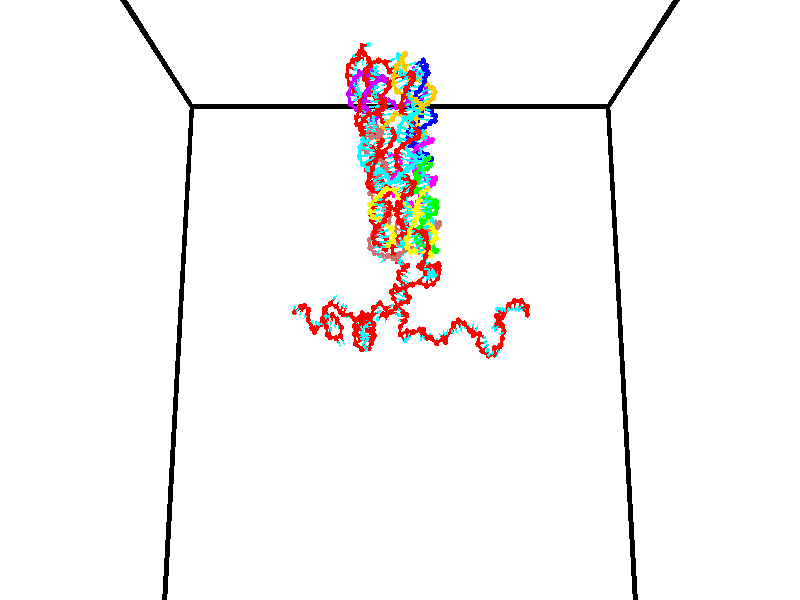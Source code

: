 // switches for output
#declare DRAW_BASES = 1; // possible values are 0, 1; only relevant for DNA ribbons
#declare DRAW_BASES_TYPE = 3; // possible values are 1, 2, 3; only relevant for DNA ribbons
#declare DRAW_FOG = 0; // set to 1 to enable fog

#include "colors.inc"

#include "transforms.inc"
background { rgb <1, 1, 1>}

#default {
   normal{
       ripples 0.25
       frequency 0.20
       turbulence 0.2
       lambda 5
   }
	finish {
		phong 0.1
		phong_size 40.
	}
}

// original window dimensions: 1024x640


// camera settings

camera {
	sky <0, 0.179814, -0.983701>
	up <0, 0.179814, -0.983701>
	right 1.6 * <1, 0, 0>
	location <35, 94.9851, 44.8844>
	look_at <35, 29.7336, 32.9568>
	direction <0, -65.2515, -11.9276>
	angle 67.0682
}


# declare cpy_camera_pos = <35, 94.9851, 44.8844>;
# if (DRAW_FOG = 1)
fog {
	fog_type 2
	up vnormalize(cpy_camera_pos)
	color rgbt<1,1,1,0.3>
	distance 1e-5
	fog_alt 3e-3
	fog_offset 56
}
# end


// LIGHTS

# declare lum = 6;
global_settings {
	ambient_light rgb lum * <0.05, 0.05, 0.05>
	max_trace_level 15
}# declare cpy_direct_light_amount = 0.25;
light_source
{	1000 * <-1, -1.16352, -0.803886>,
	rgb lum * cpy_direct_light_amount
	parallel
}

light_source
{	1000 * <1, 1.16352, 0.803886>,
	rgb lum * cpy_direct_light_amount
	parallel
}

// strand 0

// nucleotide -1

// particle -1
sphere {
	<24.293400, 34.478279, 34.899837> 0.250000
	pigment { color rgbt <1,0,0,0> }
	no_shadow
}
cylinder {
	<24.338179, 34.840160, 34.735409>,  <24.365046, 35.057289, 34.636753>, 0.100000
	pigment { color rgbt <1,0,0,0> }
	no_shadow
}
cylinder {
	<24.338179, 34.840160, 34.735409>,  <24.293400, 34.478279, 34.899837>, 0.100000
	pigment { color rgbt <1,0,0,0> }
	no_shadow
}

// particle -1
sphere {
	<24.338179, 34.840160, 34.735409> 0.100000
	pigment { color rgbt <1,0,0,0> }
	no_shadow
}
sphere {
	0, 1
	scale<0.080000,0.200000,0.300000>
	matrix <0.792629, 0.168200, 0.586044,
		0.599338, -0.391430, -0.698266,
		0.111947, 0.904705, -0.411068,
		24.371763, 35.111572, 34.612087>
	pigment { color rgbt <0,1,1,0> }
	no_shadow
}
cylinder {
	<24.908468, 34.621346, 34.424389>,  <24.293400, 34.478279, 34.899837>, 0.130000
	pigment { color rgbt <1,0,0,0> }
	no_shadow
}

// nucleotide -1

// particle -1
sphere {
	<24.908468, 34.621346, 34.424389> 0.250000
	pigment { color rgbt <1,0,0,0> }
	no_shadow
}
cylinder {
	<24.777969, 34.920219, 34.656002>,  <24.699671, 35.099545, 34.794968>, 0.100000
	pigment { color rgbt <1,0,0,0> }
	no_shadow
}
cylinder {
	<24.777969, 34.920219, 34.656002>,  <24.908468, 34.621346, 34.424389>, 0.100000
	pigment { color rgbt <1,0,0,0> }
	no_shadow
}

// particle -1
sphere {
	<24.777969, 34.920219, 34.656002> 0.100000
	pigment { color rgbt <1,0,0,0> }
	no_shadow
}
sphere {
	0, 1
	scale<0.080000,0.200000,0.300000>
	matrix <0.842450, -0.048019, 0.536631,
		0.428767, 0.662879, -0.613800,
		-0.326248, 0.747185, 0.579031,
		24.680096, 35.144375, 34.829712>
	pigment { color rgbt <0,1,1,0> }
	no_shadow
}
cylinder {
	<25.406128, 35.249313, 34.468063>,  <24.908468, 34.621346, 34.424389>, 0.130000
	pigment { color rgbt <1,0,0,0> }
	no_shadow
}

// nucleotide -1

// particle -1
sphere {
	<25.406128, 35.249313, 34.468063> 0.250000
	pigment { color rgbt <1,0,0,0> }
	no_shadow
}
cylinder {
	<25.193785, 35.199944, 34.803432>,  <25.066378, 35.170322, 35.004654>, 0.100000
	pigment { color rgbt <1,0,0,0> }
	no_shadow
}
cylinder {
	<25.193785, 35.199944, 34.803432>,  <25.406128, 35.249313, 34.468063>, 0.100000
	pigment { color rgbt <1,0,0,0> }
	no_shadow
}

// particle -1
sphere {
	<25.193785, 35.199944, 34.803432> 0.100000
	pigment { color rgbt <1,0,0,0> }
	no_shadow
}
sphere {
	0, 1
	scale<0.080000,0.200000,0.300000>
	matrix <0.845955, -0.136111, 0.515591,
		0.050479, 0.982975, 0.176671,
		-0.530859, -0.123429, 0.838423,
		25.034527, 35.162914, 35.054958>
	pigment { color rgbt <0,1,1,0> }
	no_shadow
}
cylinder {
	<25.841330, 35.462051, 34.864082>,  <25.406128, 35.249313, 34.468063>, 0.130000
	pigment { color rgbt <1,0,0,0> }
	no_shadow
}

// nucleotide -1

// particle -1
sphere {
	<25.841330, 35.462051, 34.864082> 0.250000
	pigment { color rgbt <1,0,0,0> }
	no_shadow
}
cylinder {
	<25.623003, 35.240677, 35.115730>,  <25.492006, 35.107853, 35.266720>, 0.100000
	pigment { color rgbt <1,0,0,0> }
	no_shadow
}
cylinder {
	<25.623003, 35.240677, 35.115730>,  <25.841330, 35.462051, 34.864082>, 0.100000
	pigment { color rgbt <1,0,0,0> }
	no_shadow
}

// particle -1
sphere {
	<25.623003, 35.240677, 35.115730> 0.100000
	pigment { color rgbt <1,0,0,0> }
	no_shadow
}
sphere {
	0, 1
	scale<0.080000,0.200000,0.300000>
	matrix <0.830024, -0.254396, 0.496329,
		-0.114643, 0.793088, 0.598221,
		-0.545817, -0.553439, 0.629118,
		25.459257, 35.074646, 35.304466>
	pigment { color rgbt <0,1,1,0> }
	no_shadow
}
cylinder {
	<25.860012, 35.623173, 35.689514>,  <25.841330, 35.462051, 34.864082>, 0.130000
	pigment { color rgbt <1,0,0,0> }
	no_shadow
}

// nucleotide -1

// particle -1
sphere {
	<25.860012, 35.623173, 35.689514> 0.250000
	pigment { color rgbt <1,0,0,0> }
	no_shadow
}
cylinder {
	<25.816198, 35.231014, 35.624004>,  <25.789911, 34.995720, 35.584698>, 0.100000
	pigment { color rgbt <1,0,0,0> }
	no_shadow
}
cylinder {
	<25.816198, 35.231014, 35.624004>,  <25.860012, 35.623173, 35.689514>, 0.100000
	pigment { color rgbt <1,0,0,0> }
	no_shadow
}

// particle -1
sphere {
	<25.816198, 35.231014, 35.624004> 0.100000
	pigment { color rgbt <1,0,0,0> }
	no_shadow
}
sphere {
	0, 1
	scale<0.080000,0.200000,0.300000>
	matrix <0.910218, -0.165133, 0.379781,
		-0.399381, -0.107472, 0.910464,
		-0.109532, -0.980398, -0.163774,
		25.783339, 34.936893, 35.574871>
	pigment { color rgbt <0,1,1,0> }
	no_shadow
}
cylinder {
	<26.194332, 35.328239, 36.342808>,  <25.860012, 35.623173, 35.689514>, 0.130000
	pigment { color rgbt <1,0,0,0> }
	no_shadow
}

// nucleotide -1

// particle -1
sphere {
	<26.194332, 35.328239, 36.342808> 0.250000
	pigment { color rgbt <1,0,0,0> }
	no_shadow
}
cylinder {
	<26.153946, 35.040394, 36.068008>,  <26.129715, 34.867687, 35.903130>, 0.100000
	pigment { color rgbt <1,0,0,0> }
	no_shadow
}
cylinder {
	<26.153946, 35.040394, 36.068008>,  <26.194332, 35.328239, 36.342808>, 0.100000
	pigment { color rgbt <1,0,0,0> }
	no_shadow
}

// particle -1
sphere {
	<26.153946, 35.040394, 36.068008> 0.100000
	pigment { color rgbt <1,0,0,0> }
	no_shadow
}
sphere {
	0, 1
	scale<0.080000,0.200000,0.300000>
	matrix <0.862515, -0.407471, 0.300058,
		-0.495856, -0.562250, 0.661817,
		-0.100963, -0.719613, -0.686996,
		26.123657, 34.824509, 35.861908>
	pigment { color rgbt <0,1,1,0> }
	no_shadow
}
cylinder {
	<26.340067, 34.515438, 36.586655>,  <26.194332, 35.328239, 36.342808>, 0.130000
	pigment { color rgbt <1,0,0,0> }
	no_shadow
}

// nucleotide -1

// particle -1
sphere {
	<26.340067, 34.515438, 36.586655> 0.250000
	pigment { color rgbt <1,0,0,0> }
	no_shadow
}
cylinder {
	<26.426237, 34.610161, 36.207706>,  <26.477940, 34.666992, 35.980335>, 0.100000
	pigment { color rgbt <1,0,0,0> }
	no_shadow
}
cylinder {
	<26.426237, 34.610161, 36.207706>,  <26.340067, 34.515438, 36.586655>, 0.100000
	pigment { color rgbt <1,0,0,0> }
	no_shadow
}

// particle -1
sphere {
	<26.426237, 34.610161, 36.207706> 0.100000
	pigment { color rgbt <1,0,0,0> }
	no_shadow
}
sphere {
	0, 1
	scale<0.080000,0.200000,0.300000>
	matrix <0.910555, -0.399230, 0.107263,
		-0.352819, -0.885742, -0.301627,
		0.215426, 0.236803, -0.947373,
		26.490866, 34.681202, 35.923496>
	pigment { color rgbt <0,1,1,0> }
	no_shadow
}
cylinder {
	<26.525009, 33.988758, 36.173332>,  <26.340067, 34.515438, 36.586655>, 0.130000
	pigment { color rgbt <1,0,0,0> }
	no_shadow
}

// nucleotide -1

// particle -1
sphere {
	<26.525009, 33.988758, 36.173332> 0.250000
	pigment { color rgbt <1,0,0,0> }
	no_shadow
}
cylinder {
	<26.700779, 34.304314, 36.001492>,  <26.806242, 34.493649, 35.898388>, 0.100000
	pigment { color rgbt <1,0,0,0> }
	no_shadow
}
cylinder {
	<26.700779, 34.304314, 36.001492>,  <26.525009, 33.988758, 36.173332>, 0.100000
	pigment { color rgbt <1,0,0,0> }
	no_shadow
}

// particle -1
sphere {
	<26.700779, 34.304314, 36.001492> 0.100000
	pigment { color rgbt <1,0,0,0> }
	no_shadow
}
sphere {
	0, 1
	scale<0.080000,0.200000,0.300000>
	matrix <0.868864, -0.494661, -0.019628,
		-0.227991, -0.364641, -0.902805,
		0.439425, 0.788890, -0.429601,
		26.832607, 34.540981, 35.872612>
	pigment { color rgbt <0,1,1,0> }
	no_shadow
}
cylinder {
	<27.002314, 33.724522, 35.749043>,  <26.525009, 33.988758, 36.173332>, 0.130000
	pigment { color rgbt <1,0,0,0> }
	no_shadow
}

// nucleotide -1

// particle -1
sphere {
	<27.002314, 33.724522, 35.749043> 0.250000
	pigment { color rgbt <1,0,0,0> }
	no_shadow
}
cylinder {
	<27.136681, 34.100018, 35.779823>,  <27.217300, 34.325317, 35.798290>, 0.100000
	pigment { color rgbt <1,0,0,0> }
	no_shadow
}
cylinder {
	<27.136681, 34.100018, 35.779823>,  <27.002314, 33.724522, 35.749043>, 0.100000
	pigment { color rgbt <1,0,0,0> }
	no_shadow
}

// particle -1
sphere {
	<27.136681, 34.100018, 35.779823> 0.100000
	pigment { color rgbt <1,0,0,0> }
	no_shadow
}
sphere {
	0, 1
	scale<0.080000,0.200000,0.300000>
	matrix <0.931531, -0.343195, 0.120279,
		0.139321, 0.031280, -0.989753,
		0.335916, 0.938743, 0.076952,
		27.237455, 34.381641, 35.802910>
	pigment { color rgbt <0,1,1,0> }
	no_shadow
}
cylinder {
	<27.518614, 33.818291, 35.283741>,  <27.002314, 33.724522, 35.749043>, 0.130000
	pigment { color rgbt <1,0,0,0> }
	no_shadow
}

// nucleotide -1

// particle -1
sphere {
	<27.518614, 33.818291, 35.283741> 0.250000
	pigment { color rgbt <1,0,0,0> }
	no_shadow
}
cylinder {
	<27.573544, 34.094051, 35.568237>,  <27.606501, 34.259506, 35.738937>, 0.100000
	pigment { color rgbt <1,0,0,0> }
	no_shadow
}
cylinder {
	<27.573544, 34.094051, 35.568237>,  <27.518614, 33.818291, 35.283741>, 0.100000
	pigment { color rgbt <1,0,0,0> }
	no_shadow
}

// particle -1
sphere {
	<27.573544, 34.094051, 35.568237> 0.100000
	pigment { color rgbt <1,0,0,0> }
	no_shadow
}
sphere {
	0, 1
	scale<0.080000,0.200000,0.300000>
	matrix <0.928348, -0.339974, 0.150291,
		0.345415, 0.639645, -0.686690,
		0.137324, 0.689400, 0.711245,
		27.614740, 34.300873, 35.781612>
	pigment { color rgbt <0,1,1,0> }
	no_shadow
}
cylinder {
	<28.082722, 34.161560, 35.056046>,  <27.518614, 33.818291, 35.283741>, 0.130000
	pigment { color rgbt <1,0,0,0> }
	no_shadow
}

// nucleotide -1

// particle -1
sphere {
	<28.082722, 34.161560, 35.056046> 0.250000
	pigment { color rgbt <1,0,0,0> }
	no_shadow
}
cylinder {
	<28.037291, 34.200275, 35.451569>,  <28.010031, 34.223503, 35.688881>, 0.100000
	pigment { color rgbt <1,0,0,0> }
	no_shadow
}
cylinder {
	<28.037291, 34.200275, 35.451569>,  <28.082722, 34.161560, 35.056046>, 0.100000
	pigment { color rgbt <1,0,0,0> }
	no_shadow
}

// particle -1
sphere {
	<28.037291, 34.200275, 35.451569> 0.100000
	pigment { color rgbt <1,0,0,0> }
	no_shadow
}
sphere {
	0, 1
	scale<0.080000,0.200000,0.300000>
	matrix <0.955123, -0.263404, 0.135495,
		0.273570, 0.959818, -0.062529,
		-0.113580, 0.096790, 0.988803,
		28.003216, 34.229313, 35.748211>
	pigment { color rgbt <0,1,1,0> }
	no_shadow
}
cylinder {
	<28.624670, 34.577076, 35.506573>,  <28.082722, 34.161560, 35.056046>, 0.130000
	pigment { color rgbt <1,0,0,0> }
	no_shadow
}

// nucleotide -1

// particle -1
sphere {
	<28.624670, 34.577076, 35.506573> 0.250000
	pigment { color rgbt <1,0,0,0> }
	no_shadow
}
cylinder {
	<28.500198, 34.270981, 35.731991>,  <28.425514, 34.087322, 35.867241>, 0.100000
	pigment { color rgbt <1,0,0,0> }
	no_shadow
}
cylinder {
	<28.500198, 34.270981, 35.731991>,  <28.624670, 34.577076, 35.506573>, 0.100000
	pigment { color rgbt <1,0,0,0> }
	no_shadow
}

// particle -1
sphere {
	<28.500198, 34.270981, 35.731991> 0.100000
	pigment { color rgbt <1,0,0,0> }
	no_shadow
}
sphere {
	0, 1
	scale<0.080000,0.200000,0.300000>
	matrix <0.920142, -0.390923, -0.022746,
		0.237707, 0.511460, 0.825775,
		-0.311181, -0.765237, 0.563541,
		28.406845, 34.041409, 35.901054>
	pigment { color rgbt <0,1,1,0> }
	no_shadow
}
cylinder {
	<29.061686, 34.437744, 36.176670>,  <28.624670, 34.577076, 35.506573>, 0.130000
	pigment { color rgbt <1,0,0,0> }
	no_shadow
}

// nucleotide -1

// particle -1
sphere {
	<29.061686, 34.437744, 36.176670> 0.250000
	pigment { color rgbt <1,0,0,0> }
	no_shadow
}
cylinder {
	<28.902054, 34.077511, 36.107758>,  <28.806274, 33.861370, 36.066410>, 0.100000
	pigment { color rgbt <1,0,0,0> }
	no_shadow
}
cylinder {
	<28.902054, 34.077511, 36.107758>,  <29.061686, 34.437744, 36.176670>, 0.100000
	pigment { color rgbt <1,0,0,0> }
	no_shadow
}

// particle -1
sphere {
	<28.902054, 34.077511, 36.107758> 0.100000
	pigment { color rgbt <1,0,0,0> }
	no_shadow
}
sphere {
	0, 1
	scale<0.080000,0.200000,0.300000>
	matrix <0.916035, -0.399828, -0.031879,
		-0.040173, -0.170539, 0.984531,
		-0.399080, -0.900585, -0.172282,
		28.782330, 33.807335, 36.056072>
	pigment { color rgbt <0,1,1,0> }
	no_shadow
}
cylinder {
	<29.001104, 34.572815, 36.878525>,  <29.061686, 34.437744, 36.176670>, 0.130000
	pigment { color rgbt <1,0,0,0> }
	no_shadow
}

// nucleotide -1

// particle -1
sphere {
	<29.001104, 34.572815, 36.878525> 0.250000
	pigment { color rgbt <1,0,0,0> }
	no_shadow
}
cylinder {
	<29.149107, 34.332672, 37.162121>,  <29.237909, 34.188587, 37.332279>, 0.100000
	pigment { color rgbt <1,0,0,0> }
	no_shadow
}
cylinder {
	<29.149107, 34.332672, 37.162121>,  <29.001104, 34.572815, 36.878525>, 0.100000
	pigment { color rgbt <1,0,0,0> }
	no_shadow
}

// particle -1
sphere {
	<29.149107, 34.332672, 37.162121> 0.100000
	pigment { color rgbt <1,0,0,0> }
	no_shadow
}
sphere {
	0, 1
	scale<0.080000,0.200000,0.300000>
	matrix <-0.874594, 0.032296, 0.483780,
		-0.313337, -0.799082, -0.513116,
		0.370008, -0.600354, 0.708991,
		29.260109, 34.152565, 37.374817>
	pigment { color rgbt <0,1,1,0> }
	no_shadow
}
cylinder {
	<28.494131, 33.986752, 37.030949>,  <29.001104, 34.572815, 36.878525>, 0.130000
	pigment { color rgbt <1,0,0,0> }
	no_shadow
}

// nucleotide -1

// particle -1
sphere {
	<28.494131, 33.986752, 37.030949> 0.250000
	pigment { color rgbt <1,0,0,0> }
	no_shadow
}
cylinder {
	<28.704660, 34.137989, 37.335587>,  <28.830978, 34.228733, 37.518368>, 0.100000
	pigment { color rgbt <1,0,0,0> }
	no_shadow
}
cylinder {
	<28.704660, 34.137989, 37.335587>,  <28.494131, 33.986752, 37.030949>, 0.100000
	pigment { color rgbt <1,0,0,0> }
	no_shadow
}

// particle -1
sphere {
	<28.704660, 34.137989, 37.335587> 0.100000
	pigment { color rgbt <1,0,0,0> }
	no_shadow
}
sphere {
	0, 1
	scale<0.080000,0.200000,0.300000>
	matrix <-0.848075, 0.168922, 0.502229,
		0.061239, -0.910226, 0.409559,
		0.526325, 0.378093, 0.761595,
		28.862558, 34.251419, 37.564064>
	pigment { color rgbt <0,1,1,0> }
	no_shadow
}
cylinder {
	<27.920052, 34.517830, 37.028435>,  <28.494131, 33.986752, 37.030949>, 0.130000
	pigment { color rgbt <1,0,0,0> }
	no_shadow
}

// nucleotide -1

// particle -1
sphere {
	<27.920052, 34.517830, 37.028435> 0.250000
	pigment { color rgbt <1,0,0,0> }
	no_shadow
}
cylinder {
	<27.944012, 34.428322, 36.639317>,  <27.958387, 34.374619, 36.405846>, 0.100000
	pigment { color rgbt <1,0,0,0> }
	no_shadow
}
cylinder {
	<27.944012, 34.428322, 36.639317>,  <27.920052, 34.517830, 37.028435>, 0.100000
	pigment { color rgbt <1,0,0,0> }
	no_shadow
}

// particle -1
sphere {
	<27.944012, 34.428322, 36.639317> 0.100000
	pigment { color rgbt <1,0,0,0> }
	no_shadow
}
sphere {
	0, 1
	scale<0.080000,0.200000,0.300000>
	matrix <-0.739038, 0.645154, -0.193907,
		0.670996, 0.730550, -0.126730,
		0.059898, -0.223769, -0.972800,
		27.961981, 34.361191, 36.347477>
	pigment { color rgbt <0,1,1,0> }
	no_shadow
}
cylinder {
	<27.714451, 35.082996, 36.849281>,  <27.920052, 34.517830, 37.028435>, 0.130000
	pigment { color rgbt <1,0,0,0> }
	no_shadow
}

// nucleotide -1

// particle -1
sphere {
	<27.714451, 35.082996, 36.849281> 0.250000
	pigment { color rgbt <1,0,0,0> }
	no_shadow
}
cylinder {
	<27.690331, 34.867260, 36.513309>,  <27.675859, 34.737820, 36.311726>, 0.100000
	pigment { color rgbt <1,0,0,0> }
	no_shadow
}
cylinder {
	<27.690331, 34.867260, 36.513309>,  <27.714451, 35.082996, 36.849281>, 0.100000
	pigment { color rgbt <1,0,0,0> }
	no_shadow
}

// particle -1
sphere {
	<27.690331, 34.867260, 36.513309> 0.100000
	pigment { color rgbt <1,0,0,0> }
	no_shadow
}
sphere {
	0, 1
	scale<0.080000,0.200000,0.300000>
	matrix <-0.832434, 0.491519, -0.255858,
		0.550834, 0.683755, -0.478603,
		-0.060299, -0.539340, -0.839926,
		27.672241, 34.705460, 36.261330>
	pigment { color rgbt <0,1,1,0> }
	no_shadow
}
cylinder {
	<27.686604, 35.510422, 36.265755>,  <27.714451, 35.082996, 36.849281>, 0.130000
	pigment { color rgbt <1,0,0,0> }
	no_shadow
}

// nucleotide -1

// particle -1
sphere {
	<27.686604, 35.510422, 36.265755> 0.250000
	pigment { color rgbt <1,0,0,0> }
	no_shadow
}
cylinder {
	<27.530685, 35.173050, 36.117870>,  <27.437134, 34.970627, 36.029140>, 0.100000
	pigment { color rgbt <1,0,0,0> }
	no_shadow
}
cylinder {
	<27.530685, 35.173050, 36.117870>,  <27.686604, 35.510422, 36.265755>, 0.100000
	pigment { color rgbt <1,0,0,0> }
	no_shadow
}

// particle -1
sphere {
	<27.530685, 35.173050, 36.117870> 0.100000
	pigment { color rgbt <1,0,0,0> }
	no_shadow
}
sphere {
	0, 1
	scale<0.080000,0.200000,0.300000>
	matrix <-0.879276, 0.460203, -0.122827,
		0.273739, 0.277202, -0.920992,
		-0.389795, -0.843429, -0.369712,
		27.413746, 34.920021, 36.006958>
	pigment { color rgbt <0,1,1,0> }
	no_shadow
}
cylinder {
	<27.279974, 35.700199, 35.614307>,  <27.686604, 35.510422, 36.265755>, 0.130000
	pigment { color rgbt <1,0,0,0> }
	no_shadow
}

// nucleotide -1

// particle -1
sphere {
	<27.279974, 35.700199, 35.614307> 0.250000
	pigment { color rgbt <1,0,0,0> }
	no_shadow
}
cylinder {
	<27.158342, 35.349068, 35.762333>,  <27.085363, 35.138390, 35.851151>, 0.100000
	pigment { color rgbt <1,0,0,0> }
	no_shadow
}
cylinder {
	<27.158342, 35.349068, 35.762333>,  <27.279974, 35.700199, 35.614307>, 0.100000
	pigment { color rgbt <1,0,0,0> }
	no_shadow
}

// particle -1
sphere {
	<27.158342, 35.349068, 35.762333> 0.100000
	pigment { color rgbt <1,0,0,0> }
	no_shadow
}
sphere {
	0, 1
	scale<0.080000,0.200000,0.300000>
	matrix <-0.933750, 0.351628, 0.066845,
		-0.188804, -0.325225, -0.926597,
		-0.304078, -0.877831, 0.370067,
		27.067120, 35.085720, 35.873352>
	pigment { color rgbt <0,1,1,0> }
	no_shadow
}
cylinder {
	<27.472427, 35.826935, 34.825481>,  <27.279974, 35.700199, 35.614307>, 0.130000
	pigment { color rgbt <1,0,0,0> }
	no_shadow
}

// nucleotide -1

// particle -1
sphere {
	<27.472427, 35.826935, 34.825481> 0.250000
	pigment { color rgbt <1,0,0,0> }
	no_shadow
}
cylinder {
	<27.678253, 35.613937, 35.094311>,  <27.801748, 35.486141, 35.255608>, 0.100000
	pigment { color rgbt <1,0,0,0> }
	no_shadow
}
cylinder {
	<27.678253, 35.613937, 35.094311>,  <27.472427, 35.826935, 34.825481>, 0.100000
	pigment { color rgbt <1,0,0,0> }
	no_shadow
}

// particle -1
sphere {
	<27.678253, 35.613937, 35.094311> 0.100000
	pigment { color rgbt <1,0,0,0> }
	no_shadow
}
sphere {
	0, 1
	scale<0.080000,0.200000,0.300000>
	matrix <-0.707897, -0.706100, -0.017459,
		0.483846, -0.466774, -0.740280,
		0.514562, -0.532489, 0.672072,
		27.832623, 35.454189, 35.295933>
	pigment { color rgbt <0,1,1,0> }
	no_shadow
}
cylinder {
	<27.554335, 35.133755, 34.649822>,  <27.472427, 35.826935, 34.825481>, 0.130000
	pigment { color rgbt <1,0,0,0> }
	no_shadow
}

// nucleotide -1

// particle -1
sphere {
	<27.554335, 35.133755, 34.649822> 0.250000
	pigment { color rgbt <1,0,0,0> }
	no_shadow
}
cylinder {
	<27.540869, 35.172031, 35.047760>,  <27.532789, 35.195000, 35.286522>, 0.100000
	pigment { color rgbt <1,0,0,0> }
	no_shadow
}
cylinder {
	<27.540869, 35.172031, 35.047760>,  <27.554335, 35.133755, 34.649822>, 0.100000
	pigment { color rgbt <1,0,0,0> }
	no_shadow
}

// particle -1
sphere {
	<27.540869, 35.172031, 35.047760> 0.100000
	pigment { color rgbt <1,0,0,0> }
	no_shadow
}
sphere {
	0, 1
	scale<0.080000,0.200000,0.300000>
	matrix <-0.884771, -0.465788, 0.014866,
		0.464808, -0.879707, 0.100347,
		-0.033663, 0.095694, 0.994841,
		27.530769, 35.200741, 35.346214>
	pigment { color rgbt <0,1,1,0> }
	no_shadow
}
cylinder {
	<27.917568, 34.663895, 34.171646>,  <27.554335, 35.133755, 34.649822>, 0.130000
	pigment { color rgbt <1,0,0,0> }
	no_shadow
}

// nucleotide -1

// particle -1
sphere {
	<27.917568, 34.663895, 34.171646> 0.250000
	pigment { color rgbt <1,0,0,0> }
	no_shadow
}
cylinder {
	<28.186192, 34.815197, 33.916794>,  <28.347364, 34.905979, 33.763882>, 0.100000
	pigment { color rgbt <1,0,0,0> }
	no_shadow
}
cylinder {
	<28.186192, 34.815197, 33.916794>,  <27.917568, 34.663895, 34.171646>, 0.100000
	pigment { color rgbt <1,0,0,0> }
	no_shadow
}

// particle -1
sphere {
	<28.186192, 34.815197, 33.916794> 0.100000
	pigment { color rgbt <1,0,0,0> }
	no_shadow
}
sphere {
	0, 1
	scale<0.080000,0.200000,0.300000>
	matrix <-0.612592, -0.200290, -0.764602,
		-0.416825, 0.903774, 0.097210,
		0.671557, 0.378255, -0.637130,
		28.387659, 34.928673, 33.725655>
	pigment { color rgbt <0,1,1,0> }
	no_shadow
}
cylinder {
	<28.538145, 34.813515, 34.440937>,  <27.917568, 34.663895, 34.171646>, 0.130000
	pigment { color rgbt <1,0,0,0> }
	no_shadow
}

// nucleotide -1

// particle -1
sphere {
	<28.538145, 34.813515, 34.440937> 0.250000
	pigment { color rgbt <1,0,0,0> }
	no_shadow
}
cylinder {
	<28.625889, 34.512081, 34.193069>,  <28.678535, 34.331223, 34.044350>, 0.100000
	pigment { color rgbt <1,0,0,0> }
	no_shadow
}
cylinder {
	<28.625889, 34.512081, 34.193069>,  <28.538145, 34.813515, 34.440937>, 0.100000
	pigment { color rgbt <1,0,0,0> }
	no_shadow
}

// particle -1
sphere {
	<28.625889, 34.512081, 34.193069> 0.100000
	pigment { color rgbt <1,0,0,0> }
	no_shadow
}
sphere {
	0, 1
	scale<0.080000,0.200000,0.300000>
	matrix <0.800127, -0.224488, 0.556239,
		-0.558281, -0.617832, 0.553720,
		0.219358, -0.753584, -0.619671,
		28.691696, 34.286007, 34.007168>
	pigment { color rgbt <0,1,1,0> }
	no_shadow
}
cylinder {
	<28.926109, 34.376076, 34.845951>,  <28.538145, 34.813515, 34.440937>, 0.130000
	pigment { color rgbt <1,0,0,0> }
	no_shadow
}

// nucleotide -1

// particle -1
sphere {
	<28.926109, 34.376076, 34.845951> 0.250000
	pigment { color rgbt <1,0,0,0> }
	no_shadow
}
cylinder {
	<29.045294, 34.226734, 34.494537>,  <29.116804, 34.137131, 34.283688>, 0.100000
	pigment { color rgbt <1,0,0,0> }
	no_shadow
}
cylinder {
	<29.045294, 34.226734, 34.494537>,  <28.926109, 34.376076, 34.845951>, 0.100000
	pigment { color rgbt <1,0,0,0> }
	no_shadow
}

// particle -1
sphere {
	<29.045294, 34.226734, 34.494537> 0.100000
	pigment { color rgbt <1,0,0,0> }
	no_shadow
}
sphere {
	0, 1
	scale<0.080000,0.200000,0.300000>
	matrix <0.884483, -0.238182, 0.401196,
		-0.359039, -0.896593, 0.259254,
		0.297960, -0.373351, -0.878538,
		29.134682, 34.114731, 34.230976>
	pigment { color rgbt <0,1,1,0> }
	no_shadow
}
cylinder {
	<29.145056, 33.699455, 34.930054>,  <28.926109, 34.376076, 34.845951>, 0.130000
	pigment { color rgbt <1,0,0,0> }
	no_shadow
}

// nucleotide -1

// particle -1
sphere {
	<29.145056, 33.699455, 34.930054> 0.250000
	pigment { color rgbt <1,0,0,0> }
	no_shadow
}
cylinder {
	<29.326675, 33.880322, 34.622967>,  <29.435648, 33.988842, 34.438717>, 0.100000
	pigment { color rgbt <1,0,0,0> }
	no_shadow
}
cylinder {
	<29.326675, 33.880322, 34.622967>,  <29.145056, 33.699455, 34.930054>, 0.100000
	pigment { color rgbt <1,0,0,0> }
	no_shadow
}

// particle -1
sphere {
	<29.326675, 33.880322, 34.622967> 0.100000
	pigment { color rgbt <1,0,0,0> }
	no_shadow
}
sphere {
	0, 1
	scale<0.080000,0.200000,0.300000>
	matrix <0.888079, -0.299101, 0.349075,
		-0.071785, -0.840290, -0.537363,
		0.454050, 0.452163, -0.767715,
		29.462891, 34.015972, 34.392651>
	pigment { color rgbt <0,1,1,0> }
	no_shadow
}
cylinder {
	<29.929993, 33.369541, 34.882130>,  <29.145056, 33.699455, 34.930054>, 0.130000
	pigment { color rgbt <1,0,0,0> }
	no_shadow
}

// nucleotide -1

// particle -1
sphere {
	<29.929993, 33.369541, 34.882130> 0.250000
	pigment { color rgbt <1,0,0,0> }
	no_shadow
}
cylinder {
	<29.642427, 33.093250, 34.913258>,  <29.469889, 32.927475, 34.931934>, 0.100000
	pigment { color rgbt <1,0,0,0> }
	no_shadow
}
cylinder {
	<29.642427, 33.093250, 34.913258>,  <29.929993, 33.369541, 34.882130>, 0.100000
	pigment { color rgbt <1,0,0,0> }
	no_shadow
}

// particle -1
sphere {
	<29.642427, 33.093250, 34.913258> 0.100000
	pigment { color rgbt <1,0,0,0> }
	no_shadow
}
sphere {
	0, 1
	scale<0.080000,0.200000,0.300000>
	matrix <0.602644, -0.675163, -0.425412,
		0.346388, -0.258935, 0.901647,
		-0.718913, -0.690730, 0.077823,
		29.426754, 32.886032, 34.936604>
	pigment { color rgbt <0,1,1,0> }
	no_shadow
}
cylinder {
	<30.215456, 32.779976, 35.216164>,  <29.929993, 33.369541, 34.882130>, 0.130000
	pigment { color rgbt <1,0,0,0> }
	no_shadow
}

// nucleotide -1

// particle -1
sphere {
	<30.215456, 32.779976, 35.216164> 0.250000
	pigment { color rgbt <1,0,0,0> }
	no_shadow
}
cylinder {
	<29.908131, 32.658405, 34.990837>,  <29.723736, 32.585461, 34.855640>, 0.100000
	pigment { color rgbt <1,0,0,0> }
	no_shadow
}
cylinder {
	<29.908131, 32.658405, 34.990837>,  <30.215456, 32.779976, 35.216164>, 0.100000
	pigment { color rgbt <1,0,0,0> }
	no_shadow
}

// particle -1
sphere {
	<29.908131, 32.658405, 34.990837> 0.100000
	pigment { color rgbt <1,0,0,0> }
	no_shadow
}
sphere {
	0, 1
	scale<0.080000,0.200000,0.300000>
	matrix <0.574732, -0.714963, -0.398134,
		-0.281745, -0.629646, 0.723993,
		-0.768311, -0.303930, -0.563315,
		29.677637, 32.567226, 34.821842>
	pigment { color rgbt <0,1,1,0> }
	no_shadow
}
cylinder {
	<30.981869, 33.015800, 35.218849>,  <30.215456, 32.779976, 35.216164>, 0.130000
	pigment { color rgbt <1,0,0,0> }
	no_shadow
}

// nucleotide -1

// particle -1
sphere {
	<30.981869, 33.015800, 35.218849> 0.250000
	pigment { color rgbt <1,0,0,0> }
	no_shadow
}
cylinder {
	<30.735764, 33.272293, 35.402271>,  <30.588100, 33.426189, 35.512325>, 0.100000
	pigment { color rgbt <1,0,0,0> }
	no_shadow
}
cylinder {
	<30.735764, 33.272293, 35.402271>,  <30.981869, 33.015800, 35.218849>, 0.100000
	pigment { color rgbt <1,0,0,0> }
	no_shadow
}

// particle -1
sphere {
	<30.735764, 33.272293, 35.402271> 0.100000
	pigment { color rgbt <1,0,0,0> }
	no_shadow
}
sphere {
	0, 1
	scale<0.080000,0.200000,0.300000>
	matrix <-0.782819, -0.428375, -0.451320,
		-0.092969, -0.636644, 0.765534,
		-0.615265, 0.641233, 0.458551,
		30.551184, 33.464664, 35.539837>
	pigment { color rgbt <0,1,1,0> }
	no_shadow
}
cylinder {
	<31.344278, 33.256859, 35.697334>,  <30.981869, 33.015800, 35.218849>, 0.130000
	pigment { color rgbt <1,0,0,0> }
	no_shadow
}

// nucleotide -1

// particle -1
sphere {
	<31.344278, 33.256859, 35.697334> 0.250000
	pigment { color rgbt <1,0,0,0> }
	no_shadow
}
cylinder {
	<31.676548, 33.439850, 35.570404>,  <31.875910, 33.549644, 35.494247>, 0.100000
	pigment { color rgbt <1,0,0,0> }
	no_shadow
}
cylinder {
	<31.676548, 33.439850, 35.570404>,  <31.344278, 33.256859, 35.697334>, 0.100000
	pigment { color rgbt <1,0,0,0> }
	no_shadow
}

// particle -1
sphere {
	<31.676548, 33.439850, 35.570404> 0.100000
	pigment { color rgbt <1,0,0,0> }
	no_shadow
}
sphere {
	0, 1
	scale<0.080000,0.200000,0.300000>
	matrix <-0.109347, 0.692900, 0.712695,
		0.545915, -0.557319, 0.625598,
		0.830675, 0.457478, -0.317323,
		31.925751, 33.577095, 35.475208>
	pigment { color rgbt <0,1,1,0> }
	no_shadow
}
cylinder {
	<31.636913, 33.472569, 36.294216>,  <31.344278, 33.256859, 35.697334>, 0.130000
	pigment { color rgbt <1,0,0,0> }
	no_shadow
}

// nucleotide -1

// particle -1
sphere {
	<31.636913, 33.472569, 36.294216> 0.250000
	pigment { color rgbt <1,0,0,0> }
	no_shadow
}
cylinder {
	<31.772665, 33.696110, 35.991558>,  <31.854116, 33.830235, 35.809963>, 0.100000
	pigment { color rgbt <1,0,0,0> }
	no_shadow
}
cylinder {
	<31.772665, 33.696110, 35.991558>,  <31.636913, 33.472569, 36.294216>, 0.100000
	pigment { color rgbt <1,0,0,0> }
	no_shadow
}

// particle -1
sphere {
	<31.772665, 33.696110, 35.991558> 0.100000
	pigment { color rgbt <1,0,0,0> }
	no_shadow
}
sphere {
	0, 1
	scale<0.080000,0.200000,0.300000>
	matrix <-0.154872, 0.826603, 0.541057,
		0.927813, -0.066441, 0.367082,
		0.339379, 0.558850, -0.756643,
		31.874479, 33.863766, 35.764565>
	pigment { color rgbt <0,1,1,0> }
	no_shadow
}
cylinder {
	<32.071896, 34.027706, 36.560688>,  <31.636913, 33.472569, 36.294216>, 0.130000
	pigment { color rgbt <1,0,0,0> }
	no_shadow
}

// nucleotide -1

// particle -1
sphere {
	<32.071896, 34.027706, 36.560688> 0.250000
	pigment { color rgbt <1,0,0,0> }
	no_shadow
}
cylinder {
	<31.902817, 34.139168, 36.215740>,  <31.801371, 34.206043, 36.008770>, 0.100000
	pigment { color rgbt <1,0,0,0> }
	no_shadow
}
cylinder {
	<31.902817, 34.139168, 36.215740>,  <32.071896, 34.027706, 36.560688>, 0.100000
	pigment { color rgbt <1,0,0,0> }
	no_shadow
}

// particle -1
sphere {
	<31.902817, 34.139168, 36.215740> 0.100000
	pigment { color rgbt <1,0,0,0> }
	no_shadow
}
sphere {
	0, 1
	scale<0.080000,0.200000,0.300000>
	matrix <-0.270005, 0.869626, 0.413338,
		0.865117, 0.407559, -0.292348,
		-0.422693, 0.278650, -0.862372,
		31.776009, 34.222763, 35.957027>
	pigment { color rgbt <0,1,1,0> }
	no_shadow
}
cylinder {
	<32.292889, 34.621677, 36.417328>,  <32.071896, 34.027706, 36.560688>, 0.130000
	pigment { color rgbt <1,0,0,0> }
	no_shadow
}

// nucleotide -1

// particle -1
sphere {
	<32.292889, 34.621677, 36.417328> 0.250000
	pigment { color rgbt <1,0,0,0> }
	no_shadow
}
cylinder {
	<31.948950, 34.617725, 36.213146>,  <31.742586, 34.615353, 36.090637>, 0.100000
	pigment { color rgbt <1,0,0,0> }
	no_shadow
}
cylinder {
	<31.948950, 34.617725, 36.213146>,  <32.292889, 34.621677, 36.417328>, 0.100000
	pigment { color rgbt <1,0,0,0> }
	no_shadow
}

// particle -1
sphere {
	<31.948950, 34.617725, 36.213146> 0.100000
	pigment { color rgbt <1,0,0,0> }
	no_shadow
}
sphere {
	0, 1
	scale<0.080000,0.200000,0.300000>
	matrix <-0.109537, 0.980101, 0.165541,
		0.498662, 0.198253, -0.843819,
		-0.859847, -0.009881, -0.510456,
		31.690996, 34.614761, 36.060009>
	pigment { color rgbt <0,1,1,0> }
	no_shadow
}
cylinder {
	<32.400276, 35.199928, 36.006363>,  <32.292889, 34.621677, 36.417328>, 0.130000
	pigment { color rgbt <1,0,0,0> }
	no_shadow
}

// nucleotide -1

// particle -1
sphere {
	<32.400276, 35.199928, 36.006363> 0.250000
	pigment { color rgbt <1,0,0,0> }
	no_shadow
}
cylinder {
	<32.015244, 35.098221, 36.043846>,  <31.784224, 35.037197, 36.066334>, 0.100000
	pigment { color rgbt <1,0,0,0> }
	no_shadow
}
cylinder {
	<32.015244, 35.098221, 36.043846>,  <32.400276, 35.199928, 36.006363>, 0.100000
	pigment { color rgbt <1,0,0,0> }
	no_shadow
}

// particle -1
sphere {
	<32.015244, 35.098221, 36.043846> 0.100000
	pigment { color rgbt <1,0,0,0> }
	no_shadow
}
sphere {
	0, 1
	scale<0.080000,0.200000,0.300000>
	matrix <-0.231618, 0.951477, 0.202592,
		-0.140671, 0.173308, -0.974770,
		-0.962582, -0.254273, 0.093703,
		31.726469, 35.021938, 36.071957>
	pigment { color rgbt <0,1,1,0> }
	no_shadow
}
cylinder {
	<32.013809, 35.603317, 35.576767>,  <32.400276, 35.199928, 36.006363>, 0.130000
	pigment { color rgbt <1,0,0,0> }
	no_shadow
}

// nucleotide -1

// particle -1
sphere {
	<32.013809, 35.603317, 35.576767> 0.250000
	pigment { color rgbt <1,0,0,0> }
	no_shadow
}
cylinder {
	<31.750954, 35.481003, 35.852352>,  <31.593241, 35.407616, 36.017704>, 0.100000
	pigment { color rgbt <1,0,0,0> }
	no_shadow
}
cylinder {
	<31.750954, 35.481003, 35.852352>,  <32.013809, 35.603317, 35.576767>, 0.100000
	pigment { color rgbt <1,0,0,0> }
	no_shadow
}

// particle -1
sphere {
	<31.750954, 35.481003, 35.852352> 0.100000
	pigment { color rgbt <1,0,0,0> }
	no_shadow
}
sphere {
	0, 1
	scale<0.080000,0.200000,0.300000>
	matrix <-0.158354, 0.949626, 0.270433,
		-0.736952, 0.068611, -0.672454,
		-0.657135, -0.305782, 0.688964,
		31.553814, 35.389267, 36.059040>
	pigment { color rgbt <0,1,1,0> }
	no_shadow
}
cylinder {
	<31.417318, 36.069347, 35.561756>,  <32.013809, 35.603317, 35.576767>, 0.130000
	pigment { color rgbt <1,0,0,0> }
	no_shadow
}

// nucleotide -1

// particle -1
sphere {
	<31.417318, 36.069347, 35.561756> 0.250000
	pigment { color rgbt <1,0,0,0> }
	no_shadow
}
cylinder {
	<31.438000, 35.900875, 35.923958>,  <31.450409, 35.799793, 36.141277>, 0.100000
	pigment { color rgbt <1,0,0,0> }
	no_shadow
}
cylinder {
	<31.438000, 35.900875, 35.923958>,  <31.417318, 36.069347, 35.561756>, 0.100000
	pigment { color rgbt <1,0,0,0> }
	no_shadow
}

// particle -1
sphere {
	<31.438000, 35.900875, 35.923958> 0.100000
	pigment { color rgbt <1,0,0,0> }
	no_shadow
}
sphere {
	0, 1
	scale<0.080000,0.200000,0.300000>
	matrix <-0.307341, 0.855999, 0.415702,
		-0.950194, -0.299791, -0.085188,
		0.051703, -0.421179, 0.905503,
		31.453510, 35.774521, 36.195610>
	pigment { color rgbt <0,1,1,0> }
	no_shadow
}
cylinder {
	<31.417671, 36.631729, 35.985855>,  <31.417318, 36.069347, 35.561756>, 0.130000
	pigment { color rgbt <1,0,0,0> }
	no_shadow
}

// nucleotide -1

// particle -1
sphere {
	<31.417671, 36.631729, 35.985855> 0.250000
	pigment { color rgbt <1,0,0,0> }
	no_shadow
}
cylinder {
	<31.345850, 36.311760, 36.214897>,  <31.302757, 36.119778, 36.352322>, 0.100000
	pigment { color rgbt <1,0,0,0> }
	no_shadow
}
cylinder {
	<31.345850, 36.311760, 36.214897>,  <31.417671, 36.631729, 35.985855>, 0.100000
	pigment { color rgbt <1,0,0,0> }
	no_shadow
}

// particle -1
sphere {
	<31.345850, 36.311760, 36.214897> 0.100000
	pigment { color rgbt <1,0,0,0> }
	no_shadow
}
sphere {
	0, 1
	scale<0.080000,0.200000,0.300000>
	matrix <-0.211488, 0.599846, 0.771659,
		-0.960746, 0.017455, -0.276880,
		-0.179555, -0.799925, 0.572608,
		31.291983, 36.071781, 36.386681>
	pigment { color rgbt <0,1,1,0> }
	no_shadow
}
cylinder {
	<30.889429, 36.861687, 36.445068>,  <31.417671, 36.631729, 35.985855>, 0.130000
	pigment { color rgbt <1,0,0,0> }
	no_shadow
}

// nucleotide -1

// particle -1
sphere {
	<30.889429, 36.861687, 36.445068> 0.250000
	pigment { color rgbt <1,0,0,0> }
	no_shadow
}
cylinder {
	<31.090836, 36.557793, 36.609642>,  <31.211679, 36.375458, 36.708385>, 0.100000
	pigment { color rgbt <1,0,0,0> }
	no_shadow
}
cylinder {
	<31.090836, 36.557793, 36.609642>,  <30.889429, 36.861687, 36.445068>, 0.100000
	pigment { color rgbt <1,0,0,0> }
	no_shadow
}

// particle -1
sphere {
	<31.090836, 36.557793, 36.609642> 0.100000
	pigment { color rgbt <1,0,0,0> }
	no_shadow
}
sphere {
	0, 1
	scale<0.080000,0.200000,0.300000>
	matrix <0.162762, 0.551085, 0.818421,
		-0.848517, -0.345122, 0.401135,
		0.503515, -0.759734, 0.411433,
		31.241890, 36.329872, 36.733070>
	pigment { color rgbt <0,1,1,0> }
	no_shadow
}
cylinder {
	<30.575766, 36.794693, 37.055897>,  <30.889429, 36.861687, 36.445068>, 0.130000
	pigment { color rgbt <1,0,0,0> }
	no_shadow
}

// nucleotide -1

// particle -1
sphere {
	<30.575766, 36.794693, 37.055897> 0.250000
	pigment { color rgbt <1,0,0,0> }
	no_shadow
}
cylinder {
	<30.947388, 36.648899, 37.081200>,  <31.170361, 36.561420, 37.096382>, 0.100000
	pigment { color rgbt <1,0,0,0> }
	no_shadow
}
cylinder {
	<30.947388, 36.648899, 37.081200>,  <30.575766, 36.794693, 37.055897>, 0.100000
	pigment { color rgbt <1,0,0,0> }
	no_shadow
}

// particle -1
sphere {
	<30.947388, 36.648899, 37.081200> 0.100000
	pigment { color rgbt <1,0,0,0> }
	no_shadow
}
sphere {
	0, 1
	scale<0.080000,0.200000,0.300000>
	matrix <0.188630, 0.613850, 0.766555,
		-0.318233, -0.700240, 0.639055,
		0.929057, -0.364488, 0.063261,
		31.226105, 36.539551, 37.100178>
	pigment { color rgbt <0,1,1,0> }
	no_shadow
}
cylinder {
	<30.681900, 36.650333, 37.813946>,  <30.575766, 36.794693, 37.055897>, 0.130000
	pigment { color rgbt <1,0,0,0> }
	no_shadow
}

// nucleotide -1

// particle -1
sphere {
	<30.681900, 36.650333, 37.813946> 0.250000
	pigment { color rgbt <1,0,0,0> }
	no_shadow
}
cylinder {
	<31.035877, 36.654133, 37.627705>,  <31.248264, 36.656414, 37.515961>, 0.100000
	pigment { color rgbt <1,0,0,0> }
	no_shadow
}
cylinder {
	<31.035877, 36.654133, 37.627705>,  <30.681900, 36.650333, 37.813946>, 0.100000
	pigment { color rgbt <1,0,0,0> }
	no_shadow
}

// particle -1
sphere {
	<31.035877, 36.654133, 37.627705> 0.100000
	pigment { color rgbt <1,0,0,0> }
	no_shadow
}
sphere {
	0, 1
	scale<0.080000,0.200000,0.300000>
	matrix <0.359889, 0.620574, 0.696684,
		0.295557, -0.784090, 0.545755,
		0.884944, 0.009499, -0.465600,
		31.301361, 36.656982, 37.488026>
	pigment { color rgbt <0,1,1,0> }
	no_shadow
}
cylinder {
	<31.255024, 36.277695, 38.238358>,  <30.681900, 36.650333, 37.813946>, 0.130000
	pigment { color rgbt <1,0,0,0> }
	no_shadow
}

// nucleotide -1

// particle -1
sphere {
	<31.255024, 36.277695, 38.238358> 0.250000
	pigment { color rgbt <1,0,0,0> }
	no_shadow
}
cylinder {
	<31.402588, 36.552055, 37.987453>,  <31.491125, 36.716671, 37.836910>, 0.100000
	pigment { color rgbt <1,0,0,0> }
	no_shadow
}
cylinder {
	<31.402588, 36.552055, 37.987453>,  <31.255024, 36.277695, 38.238358>, 0.100000
	pigment { color rgbt <1,0,0,0> }
	no_shadow
}

// particle -1
sphere {
	<31.402588, 36.552055, 37.987453> 0.100000
	pigment { color rgbt <1,0,0,0> }
	no_shadow
}
sphere {
	0, 1
	scale<0.080000,0.200000,0.300000>
	matrix <0.520373, 0.406763, 0.750837,
		0.770142, -0.603398, -0.206864,
		0.368909, 0.685897, -0.627257,
		31.513260, 36.757824, 37.799278>
	pigment { color rgbt <0,1,1,0> }
	no_shadow
}
cylinder {
	<31.991228, 36.403114, 38.147625>,  <31.255024, 36.277695, 38.238358>, 0.130000
	pigment { color rgbt <1,0,0,0> }
	no_shadow
}

// nucleotide -1

// particle -1
sphere {
	<31.991228, 36.403114, 38.147625> 0.250000
	pigment { color rgbt <1,0,0,0> }
	no_shadow
}
cylinder {
	<31.792044, 36.748688, 38.117554>,  <31.672533, 36.956032, 38.099510>, 0.100000
	pigment { color rgbt <1,0,0,0> }
	no_shadow
}
cylinder {
	<31.792044, 36.748688, 38.117554>,  <31.991228, 36.403114, 38.147625>, 0.100000
	pigment { color rgbt <1,0,0,0> }
	no_shadow
}

// particle -1
sphere {
	<31.792044, 36.748688, 38.117554> 0.100000
	pigment { color rgbt <1,0,0,0> }
	no_shadow
}
sphere {
	0, 1
	scale<0.080000,0.200000,0.300000>
	matrix <0.645201, 0.427015, 0.633541,
		0.579439, 0.266977, -0.770048,
		-0.497963, 0.863934, -0.075176,
		31.642654, 37.007870, 38.095001>
	pigment { color rgbt <0,1,1,0> }
	no_shadow
}
cylinder {
	<32.275467, 37.045753, 37.777790>,  <31.991228, 36.403114, 38.147625>, 0.130000
	pigment { color rgbt <1,0,0,0> }
	no_shadow
}

// nucleotide -1

// particle -1
sphere {
	<32.275467, 37.045753, 37.777790> 0.250000
	pigment { color rgbt <1,0,0,0> }
	no_shadow
}
cylinder {
	<32.023129, 37.110966, 38.081223>,  <31.871725, 37.150093, 38.263283>, 0.100000
	pigment { color rgbt <1,0,0,0> }
	no_shadow
}
cylinder {
	<32.023129, 37.110966, 38.081223>,  <32.275467, 37.045753, 37.777790>, 0.100000
	pigment { color rgbt <1,0,0,0> }
	no_shadow
}

// particle -1
sphere {
	<32.023129, 37.110966, 38.081223> 0.100000
	pigment { color rgbt <1,0,0,0> }
	no_shadow
}
sphere {
	0, 1
	scale<0.080000,0.200000,0.300000>
	matrix <0.754564, 0.356637, 0.550856,
		-0.180732, 0.919907, -0.348003,
		-0.630848, 0.163034, 0.758585,
		31.833874, 37.159878, 38.308800>
	pigment { color rgbt <0,1,1,0> }
	no_shadow
}
cylinder {
	<32.488354, 36.620972, 37.138577>,  <32.275467, 37.045753, 37.777790>, 0.130000
	pigment { color rgbt <1,0,0,0> }
	no_shadow
}

// nucleotide -1

// particle -1
sphere {
	<32.488354, 36.620972, 37.138577> 0.250000
	pigment { color rgbt <1,0,0,0> }
	no_shadow
}
cylinder {
	<32.133018, 36.586521, 37.318996>,  <31.919819, 36.565849, 37.427250>, 0.100000
	pigment { color rgbt <1,0,0,0> }
	no_shadow
}
cylinder {
	<32.133018, 36.586521, 37.318996>,  <32.488354, 36.620972, 37.138577>, 0.100000
	pigment { color rgbt <1,0,0,0> }
	no_shadow
}

// particle -1
sphere {
	<32.133018, 36.586521, 37.318996> 0.100000
	pigment { color rgbt <1,0,0,0> }
	no_shadow
}
sphere {
	0, 1
	scale<0.080000,0.200000,0.300000>
	matrix <-0.289564, -0.657283, -0.695795,
		0.356393, -0.748706, 0.558948,
		-0.888334, -0.086126, 0.451050,
		31.866518, 36.560684, 37.454311>
	pigment { color rgbt <0,1,1,0> }
	no_shadow
}
cylinder {
	<32.348557, 35.873428, 37.261597>,  <32.488354, 36.620972, 37.138577>, 0.130000
	pigment { color rgbt <1,0,0,0> }
	no_shadow
}

// nucleotide -1

// particle -1
sphere {
	<32.348557, 35.873428, 37.261597> 0.250000
	pigment { color rgbt <1,0,0,0> }
	no_shadow
}
cylinder {
	<32.026428, 36.103416, 37.203827>,  <31.833151, 36.241409, 37.169163>, 0.100000
	pigment { color rgbt <1,0,0,0> }
	no_shadow
}
cylinder {
	<32.026428, 36.103416, 37.203827>,  <32.348557, 35.873428, 37.261597>, 0.100000
	pigment { color rgbt <1,0,0,0> }
	no_shadow
}

// particle -1
sphere {
	<32.026428, 36.103416, 37.203827> 0.100000
	pigment { color rgbt <1,0,0,0> }
	no_shadow
}
sphere {
	0, 1
	scale<0.080000,0.200000,0.300000>
	matrix <-0.339622, -0.647133, -0.682551,
		-0.485913, -0.500623, 0.716425,
		-0.805323, 0.574974, -0.144427,
		31.784832, 36.275909, 37.160500>
	pigment { color rgbt <0,1,1,0> }
	no_shadow
}
cylinder {
	<31.806162, 35.388069, 37.313911>,  <32.348557, 35.873428, 37.261597>, 0.130000
	pigment { color rgbt <1,0,0,0> }
	no_shadow
}

// nucleotide -1

// particle -1
sphere {
	<31.806162, 35.388069, 37.313911> 0.250000
	pigment { color rgbt <1,0,0,0> }
	no_shadow
}
cylinder {
	<31.626009, 35.686794, 37.118187>,  <31.517918, 35.866032, 37.000751>, 0.100000
	pigment { color rgbt <1,0,0,0> }
	no_shadow
}
cylinder {
	<31.626009, 35.686794, 37.118187>,  <31.806162, 35.388069, 37.313911>, 0.100000
	pigment { color rgbt <1,0,0,0> }
	no_shadow
}

// particle -1
sphere {
	<31.626009, 35.686794, 37.118187> 0.100000
	pigment { color rgbt <1,0,0,0> }
	no_shadow
}
sphere {
	0, 1
	scale<0.080000,0.200000,0.300000>
	matrix <-0.382855, -0.656638, -0.649806,
		-0.806583, -0.105328, 0.581661,
		-0.450384, 0.746815, -0.489308,
		31.490894, 35.910839, 36.971394>
	pigment { color rgbt <0,1,1,0> }
	no_shadow
}
cylinder {
	<31.038145, 35.243408, 37.291592>,  <31.806162, 35.388069, 37.313911>, 0.130000
	pigment { color rgbt <1,0,0,0> }
	no_shadow
}

// nucleotide -1

// particle -1
sphere {
	<31.038145, 35.243408, 37.291592> 0.250000
	pigment { color rgbt <1,0,0,0> }
	no_shadow
}
cylinder {
	<31.136909, 35.445992, 36.961128>,  <31.196169, 35.567543, 36.762852>, 0.100000
	pigment { color rgbt <1,0,0,0> }
	no_shadow
}
cylinder {
	<31.136909, 35.445992, 36.961128>,  <31.038145, 35.243408, 37.291592>, 0.100000
	pigment { color rgbt <1,0,0,0> }
	no_shadow
}

// particle -1
sphere {
	<31.136909, 35.445992, 36.961128> 0.100000
	pigment { color rgbt <1,0,0,0> }
	no_shadow
}
sphere {
	0, 1
	scale<0.080000,0.200000,0.300000>
	matrix <-0.331078, -0.757159, -0.563115,
		-0.910726, 0.412561, -0.019272,
		0.246912, 0.506462, -0.826154,
		31.210983, 35.597931, 36.713284>
	pigment { color rgbt <0,1,1,0> }
	no_shadow
}
cylinder {
	<30.522142, 35.039650, 36.706951>,  <31.038145, 35.243408, 37.291592>, 0.130000
	pigment { color rgbt <1,0,0,0> }
	no_shadow
}

// nucleotide -1

// particle -1
sphere {
	<30.522142, 35.039650, 36.706951> 0.250000
	pigment { color rgbt <1,0,0,0> }
	no_shadow
}
cylinder {
	<30.861979, 35.152435, 36.528652>,  <31.065880, 35.220104, 36.421673>, 0.100000
	pigment { color rgbt <1,0,0,0> }
	no_shadow
}
cylinder {
	<30.861979, 35.152435, 36.528652>,  <30.522142, 35.039650, 36.706951>, 0.100000
	pigment { color rgbt <1,0,0,0> }
	no_shadow
}

// particle -1
sphere {
	<30.861979, 35.152435, 36.528652> 0.100000
	pigment { color rgbt <1,0,0,0> }
	no_shadow
}
sphere {
	0, 1
	scale<0.080000,0.200000,0.300000>
	matrix <-0.042531, -0.805742, -0.590738,
		-0.525726, 0.520843, -0.672558,
		0.849590, 0.281962, -0.445752,
		31.116856, 35.237022, 36.394928>
	pigment { color rgbt <0,1,1,0> }
	no_shadow
}
cylinder {
	<30.380713, 34.787819, 36.100594>,  <30.522142, 35.039650, 36.706951>, 0.130000
	pigment { color rgbt <1,0,0,0> }
	no_shadow
}

// nucleotide -1

// particle -1
sphere {
	<30.380713, 34.787819, 36.100594> 0.250000
	pigment { color rgbt <1,0,0,0> }
	no_shadow
}
cylinder {
	<30.774723, 34.850914, 36.072754>,  <31.011129, 34.888771, 36.056049>, 0.100000
	pigment { color rgbt <1,0,0,0> }
	no_shadow
}
cylinder {
	<30.774723, 34.850914, 36.072754>,  <30.380713, 34.787819, 36.100594>, 0.100000
	pigment { color rgbt <1,0,0,0> }
	no_shadow
}

// particle -1
sphere {
	<30.774723, 34.850914, 36.072754> 0.100000
	pigment { color rgbt <1,0,0,0> }
	no_shadow
}
sphere {
	0, 1
	scale<0.080000,0.200000,0.300000>
	matrix <0.108567, -0.881070, -0.460357,
		-0.133939, 0.445907, -0.885002,
		0.985025, 0.157742, -0.069599,
		31.070230, 34.898235, 36.051876>
	pigment { color rgbt <0,1,1,0> }
	no_shadow
}
cylinder {
	<30.567175, 34.513290, 35.520462>,  <30.380713, 34.787819, 36.100594>, 0.130000
	pigment { color rgbt <1,0,0,0> }
	no_shadow
}

// nucleotide -1

// particle -1
sphere {
	<30.567175, 34.513290, 35.520462> 0.250000
	pigment { color rgbt <1,0,0,0> }
	no_shadow
}
cylinder {
	<30.925644, 34.546467, 35.694817>,  <31.140726, 34.566372, 35.799427>, 0.100000
	pigment { color rgbt <1,0,0,0> }
	no_shadow
}
cylinder {
	<30.925644, 34.546467, 35.694817>,  <30.567175, 34.513290, 35.520462>, 0.100000
	pigment { color rgbt <1,0,0,0> }
	no_shadow
}

// particle -1
sphere {
	<30.925644, 34.546467, 35.694817> 0.100000
	pigment { color rgbt <1,0,0,0> }
	no_shadow
}
sphere {
	0, 1
	scale<0.080000,0.200000,0.300000>
	matrix <0.235078, -0.921919, -0.307901,
		0.376312, 0.378399, -0.845697,
		0.896174, 0.082938, 0.435883,
		31.194496, 34.571350, 35.825581>
	pigment { color rgbt <0,1,1,0> }
	no_shadow
}
cylinder {
	<31.129246, 34.376797, 34.939484>,  <30.567175, 34.513290, 35.520462>, 0.130000
	pigment { color rgbt <1,0,0,0> }
	no_shadow
}

// nucleotide -1

// particle -1
sphere {
	<31.129246, 34.376797, 34.939484> 0.250000
	pigment { color rgbt <1,0,0,0> }
	no_shadow
}
cylinder {
	<31.204964, 34.293289, 35.323273>,  <31.250395, 34.243183, 35.553547>, 0.100000
	pigment { color rgbt <1,0,0,0> }
	no_shadow
}
cylinder {
	<31.204964, 34.293289, 35.323273>,  <31.129246, 34.376797, 34.939484>, 0.100000
	pigment { color rgbt <1,0,0,0> }
	no_shadow
}

// particle -1
sphere {
	<31.204964, 34.293289, 35.323273> 0.100000
	pigment { color rgbt <1,0,0,0> }
	no_shadow
}
sphere {
	0, 1
	scale<0.080000,0.200000,0.300000>
	matrix <0.127089, -0.963707, -0.234769,
		0.973661, 0.166379, -0.155893,
		0.189296, -0.208773, 0.959469,
		31.261753, 34.230656, 35.611115>
	pigment { color rgbt <0,1,1,0> }
	no_shadow
}
cylinder {
	<31.741419, 34.109444, 35.073872>,  <31.129246, 34.376797, 34.939484>, 0.130000
	pigment { color rgbt <1,0,0,0> }
	no_shadow
}

// nucleotide -1

// particle -1
sphere {
	<31.741419, 34.109444, 35.073872> 0.250000
	pigment { color rgbt <1,0,0,0> }
	no_shadow
}
cylinder {
	<31.532476, 33.965973, 35.383324>,  <31.407112, 33.879890, 35.568993>, 0.100000
	pigment { color rgbt <1,0,0,0> }
	no_shadow
}
cylinder {
	<31.532476, 33.965973, 35.383324>,  <31.741419, 34.109444, 35.073872>, 0.100000
	pigment { color rgbt <1,0,0,0> }
	no_shadow
}

// particle -1
sphere {
	<31.532476, 33.965973, 35.383324> 0.100000
	pigment { color rgbt <1,0,0,0> }
	no_shadow
}
sphere {
	0, 1
	scale<0.080000,0.200000,0.300000>
	matrix <0.478973, -0.874009, -0.081815,
		0.705501, 0.327810, 0.628339,
		-0.522354, -0.358678, 0.773626,
		31.375771, 33.858368, 35.615410>
	pigment { color rgbt <0,1,1,0> }
	no_shadow
}
cylinder {
	<32.179516, 34.760986, 35.161858>,  <31.741419, 34.109444, 35.073872>, 0.130000
	pigment { color rgbt <1,0,0,0> }
	no_shadow
}

// nucleotide -1

// particle -1
sphere {
	<32.179516, 34.760986, 35.161858> 0.250000
	pigment { color rgbt <1,0,0,0> }
	no_shadow
}
cylinder {
	<32.547146, 34.737263, 35.006020>,  <32.767723, 34.723030, 34.912518>, 0.100000
	pigment { color rgbt <1,0,0,0> }
	no_shadow
}
cylinder {
	<32.547146, 34.737263, 35.006020>,  <32.179516, 34.760986, 35.161858>, 0.100000
	pigment { color rgbt <1,0,0,0> }
	no_shadow
}

// particle -1
sphere {
	<32.547146, 34.737263, 35.006020> 0.100000
	pigment { color rgbt <1,0,0,0> }
	no_shadow
}
sphere {
	0, 1
	scale<0.080000,0.200000,0.300000>
	matrix <-0.382084, 0.107981, -0.917797,
		0.096500, 0.992382, 0.076583,
		0.919075, -0.059306, -0.389594,
		32.822868, 34.719471, 34.889141>
	pigment { color rgbt <0,1,1,0> }
	no_shadow
}
cylinder {
	<32.337875, 35.290462, 34.645901>,  <32.179516, 34.760986, 35.161858>, 0.130000
	pigment { color rgbt <1,0,0,0> }
	no_shadow
}

// nucleotide -1

// particle -1
sphere {
	<32.337875, 35.290462, 34.645901> 0.250000
	pigment { color rgbt <1,0,0,0> }
	no_shadow
}
cylinder {
	<32.546944, 34.952377, 34.601307>,  <32.672386, 34.749527, 34.574551>, 0.100000
	pigment { color rgbt <1,0,0,0> }
	no_shadow
}
cylinder {
	<32.546944, 34.952377, 34.601307>,  <32.337875, 35.290462, 34.645901>, 0.100000
	pigment { color rgbt <1,0,0,0> }
	no_shadow
}

// particle -1
sphere {
	<32.546944, 34.952377, 34.601307> 0.100000
	pigment { color rgbt <1,0,0,0> }
	no_shadow
}
sphere {
	0, 1
	scale<0.080000,0.200000,0.300000>
	matrix <-0.223874, -0.009899, -0.974568,
		0.822616, 0.534334, -0.194396,
		0.522669, -0.845215, -0.111481,
		32.703743, 34.698814, 34.567863>
	pigment { color rgbt <0,1,1,0> }
	no_shadow
}
cylinder {
	<33.000767, 35.338078, 34.264114>,  <32.337875, 35.290462, 34.645901>, 0.130000
	pigment { color rgbt <1,0,0,0> }
	no_shadow
}

// nucleotide -1

// particle -1
sphere {
	<33.000767, 35.338078, 34.264114> 0.250000
	pigment { color rgbt <1,0,0,0> }
	no_shadow
}
cylinder {
	<32.846180, 34.978268, 34.182636>,  <32.753429, 34.762383, 34.133747>, 0.100000
	pigment { color rgbt <1,0,0,0> }
	no_shadow
}
cylinder {
	<32.846180, 34.978268, 34.182636>,  <33.000767, 35.338078, 34.264114>, 0.100000
	pigment { color rgbt <1,0,0,0> }
	no_shadow
}

// particle -1
sphere {
	<32.846180, 34.978268, 34.182636> 0.100000
	pigment { color rgbt <1,0,0,0> }
	no_shadow
}
sphere {
	0, 1
	scale<0.080000,0.200000,0.300000>
	matrix <-0.053058, 0.242175, -0.968781,
		0.920777, -0.363591, -0.141319,
		-0.386464, -0.899529, -0.203698,
		32.730240, 34.708408, 34.121529>
	pigment { color rgbt <0,1,1,0> }
	no_shadow
}
cylinder {
	<33.545753, 35.024174, 34.671310>,  <33.000767, 35.338078, 34.264114>, 0.130000
	pigment { color rgbt <1,0,0,0> }
	no_shadow
}

// nucleotide -1

// particle -1
sphere {
	<33.545753, 35.024174, 34.671310> 0.250000
	pigment { color rgbt <1,0,0,0> }
	no_shadow
}
cylinder {
	<33.891842, 35.183788, 34.549885>,  <34.099495, 35.279556, 34.477028>, 0.100000
	pigment { color rgbt <1,0,0,0> }
	no_shadow
}
cylinder {
	<33.891842, 35.183788, 34.549885>,  <33.545753, 35.024174, 34.671310>, 0.100000
	pigment { color rgbt <1,0,0,0> }
	no_shadow
}

// particle -1
sphere {
	<33.891842, 35.183788, 34.549885> 0.100000
	pigment { color rgbt <1,0,0,0> }
	no_shadow
}
sphere {
	0, 1
	scale<0.080000,0.200000,0.300000>
	matrix <0.464719, -0.410982, 0.784302,
		0.188206, -0.819672, -0.541033,
		0.865225, 0.399039, -0.303567,
		34.151409, 35.303501, 34.458813>
	pigment { color rgbt <0,1,1,0> }
	no_shadow
}
cylinder {
	<33.625885, 35.510860, 35.329338>,  <33.545753, 35.024174, 34.671310>, 0.130000
	pigment { color rgbt <1,0,0,0> }
	no_shadow
}

// nucleotide -1

// particle -1
sphere {
	<33.625885, 35.510860, 35.329338> 0.250000
	pigment { color rgbt <1,0,0,0> }
	no_shadow
}
cylinder {
	<33.579887, 35.143860, 35.481632>,  <33.552288, 34.923660, 35.573009>, 0.100000
	pigment { color rgbt <1,0,0,0> }
	no_shadow
}
cylinder {
	<33.579887, 35.143860, 35.481632>,  <33.625885, 35.510860, 35.329338>, 0.100000
	pigment { color rgbt <1,0,0,0> }
	no_shadow
}

// particle -1
sphere {
	<33.579887, 35.143860, 35.481632> 0.100000
	pigment { color rgbt <1,0,0,0> }
	no_shadow
}
sphere {
	0, 1
	scale<0.080000,0.200000,0.300000>
	matrix <0.988848, -0.142247, -0.044119,
		0.094638, 0.371420, 0.923629,
		-0.114997, -0.917504, 0.380740,
		33.545387, 34.868610, 35.595856>
	pigment { color rgbt <0,1,1,0> }
	no_shadow
}
cylinder {
	<33.292660, 36.237404, 35.335915>,  <33.625885, 35.510860, 35.329338>, 0.130000
	pigment { color rgbt <1,0,0,0> }
	no_shadow
}

// nucleotide -1

// particle -1
sphere {
	<33.292660, 36.237404, 35.335915> 0.250000
	pigment { color rgbt <1,0,0,0> }
	no_shadow
}
cylinder {
	<33.045410, 36.447357, 35.569981>,  <32.897060, 36.573330, 35.710423>, 0.100000
	pigment { color rgbt <1,0,0,0> }
	no_shadow
}
cylinder {
	<33.045410, 36.447357, 35.569981>,  <33.292660, 36.237404, 35.335915>, 0.100000
	pigment { color rgbt <1,0,0,0> }
	no_shadow
}

// particle -1
sphere {
	<33.045410, 36.447357, 35.569981> 0.100000
	pigment { color rgbt <1,0,0,0> }
	no_shadow
}
sphere {
	0, 1
	scale<0.080000,0.200000,0.300000>
	matrix <-0.665458, -0.745656, -0.034101,
		0.418435, -0.410483, 0.810195,
		-0.618124, 0.524882, 0.585168,
		32.859974, 36.604820, 35.745529>
	pigment { color rgbt <0,1,1,0> }
	no_shadow
}
cylinder {
	<34.054848, 36.331020, 35.173714>,  <33.292660, 36.237404, 35.335915>, 0.130000
	pigment { color rgbt <1,0,0,0> }
	no_shadow
}

// nucleotide -1

// particle -1
sphere {
	<34.054848, 36.331020, 35.173714> 0.250000
	pigment { color rgbt <1,0,0,0> }
	no_shadow
}
cylinder {
	<34.411037, 36.153690, 35.214741>,  <34.624752, 36.047291, 35.239357>, 0.100000
	pigment { color rgbt <1,0,0,0> }
	no_shadow
}
cylinder {
	<34.411037, 36.153690, 35.214741>,  <34.054848, 36.331020, 35.173714>, 0.100000
	pigment { color rgbt <1,0,0,0> }
	no_shadow
}

// particle -1
sphere {
	<34.411037, 36.153690, 35.214741> 0.100000
	pigment { color rgbt <1,0,0,0> }
	no_shadow
}
sphere {
	0, 1
	scale<0.080000,0.200000,0.300000>
	matrix <0.188270, 0.153735, -0.970010,
		0.414263, 0.883078, 0.220361,
		0.890472, -0.443327, 0.102570,
		34.678181, 36.020691, 35.245510>
	pigment { color rgbt <0,1,1,0> }
	no_shadow
}
cylinder {
	<34.555176, 36.672211, 34.911190>,  <34.054848, 36.331020, 35.173714>, 0.130000
	pigment { color rgbt <1,0,0,0> }
	no_shadow
}

// nucleotide -1

// particle -1
sphere {
	<34.555176, 36.672211, 34.911190> 0.250000
	pigment { color rgbt <1,0,0,0> }
	no_shadow
}
cylinder {
	<34.700840, 36.299789, 34.901958>,  <34.788239, 36.076336, 34.896420>, 0.100000
	pigment { color rgbt <1,0,0,0> }
	no_shadow
}
cylinder {
	<34.700840, 36.299789, 34.901958>,  <34.555176, 36.672211, 34.911190>, 0.100000
	pigment { color rgbt <1,0,0,0> }
	no_shadow
}

// particle -1
sphere {
	<34.700840, 36.299789, 34.901958> 0.100000
	pigment { color rgbt <1,0,0,0> }
	no_shadow
}
sphere {
	0, 1
	scale<0.080000,0.200000,0.300000>
	matrix <0.108981, 0.067208, -0.991769,
		0.924937, 0.358650, 0.125941,
		0.364163, -0.931050, -0.023078,
		34.810089, 36.020473, 34.895035>
	pigment { color rgbt <0,1,1,0> }
	no_shadow
}
cylinder {
	<35.106159, 36.703655, 34.519779>,  <34.555176, 36.672211, 34.911190>, 0.130000
	pigment { color rgbt <1,0,0,0> }
	no_shadow
}

// nucleotide -1

// particle -1
sphere {
	<35.106159, 36.703655, 34.519779> 0.250000
	pigment { color rgbt <1,0,0,0> }
	no_shadow
}
cylinder {
	<35.039703, 36.309517, 34.504303>,  <34.999828, 36.073036, 34.495018>, 0.100000
	pigment { color rgbt <1,0,0,0> }
	no_shadow
}
cylinder {
	<35.039703, 36.309517, 34.504303>,  <35.106159, 36.703655, 34.519779>, 0.100000
	pigment { color rgbt <1,0,0,0> }
	no_shadow
}

// particle -1
sphere {
	<35.039703, 36.309517, 34.504303> 0.100000
	pigment { color rgbt <1,0,0,0> }
	no_shadow
}
sphere {
	0, 1
	scale<0.080000,0.200000,0.300000>
	matrix <0.096898, 0.022736, -0.995035,
		0.981330, -0.169064, 0.091700,
		-0.166139, -0.985343, -0.038694,
		34.989861, 36.013912, 34.492695>
	pigment { color rgbt <0,1,1,0> }
	no_shadow
}
cylinder {
	<35.776096, 36.350479, 34.295414>,  <35.106159, 36.703655, 34.519779>, 0.130000
	pigment { color rgbt <1,0,0,0> }
	no_shadow
}

// nucleotide -1

// particle -1
sphere {
	<35.776096, 36.350479, 34.295414> 0.250000
	pigment { color rgbt <1,0,0,0> }
	no_shadow
}
cylinder {
	<35.469936, 36.112934, 34.196228>,  <35.286240, 35.970406, 34.136715>, 0.100000
	pigment { color rgbt <1,0,0,0> }
	no_shadow
}
cylinder {
	<35.469936, 36.112934, 34.196228>,  <35.776096, 36.350479, 34.295414>, 0.100000
	pigment { color rgbt <1,0,0,0> }
	no_shadow
}

// particle -1
sphere {
	<35.469936, 36.112934, 34.196228> 0.100000
	pigment { color rgbt <1,0,0,0> }
	no_shadow
}
sphere {
	0, 1
	scale<0.080000,0.200000,0.300000>
	matrix <0.218590, 0.122499, -0.968097,
		0.605294, -0.795185, 0.036052,
		-0.765400, -0.593864, -0.247967,
		35.240314, 35.934776, 34.121838>
	pigment { color rgbt <0,1,1,0> }
	no_shadow
}
cylinder {
	<35.923286, 35.711460, 33.829967>,  <35.776096, 36.350479, 34.295414>, 0.130000
	pigment { color rgbt <1,0,0,0> }
	no_shadow
}

// nucleotide -1

// particle -1
sphere {
	<35.923286, 35.711460, 33.829967> 0.250000
	pigment { color rgbt <1,0,0,0> }
	no_shadow
}
cylinder {
	<35.545002, 35.826736, 33.769875>,  <35.318031, 35.895905, 33.733818>, 0.100000
	pigment { color rgbt <1,0,0,0> }
	no_shadow
}
cylinder {
	<35.545002, 35.826736, 33.769875>,  <35.923286, 35.711460, 33.829967>, 0.100000
	pigment { color rgbt <1,0,0,0> }
	no_shadow
}

// particle -1
sphere {
	<35.545002, 35.826736, 33.769875> 0.100000
	pigment { color rgbt <1,0,0,0> }
	no_shadow
}
sphere {
	0, 1
	scale<0.080000,0.200000,0.300000>
	matrix <0.203782, 0.165726, -0.964887,
		-0.253176, -0.943122, -0.215458,
		-0.945714, 0.288193, -0.150234,
		35.261288, 35.913193, 33.724804>
	pigment { color rgbt <0,1,1,0> }
	no_shadow
}
cylinder {
	<35.531006, 35.256889, 33.355946>,  <35.923286, 35.711460, 33.829967>, 0.130000
	pigment { color rgbt <1,0,0,0> }
	no_shadow
}

// nucleotide -1

// particle -1
sphere {
	<35.531006, 35.256889, 33.355946> 0.250000
	pigment { color rgbt <1,0,0,0> }
	no_shadow
}
cylinder {
	<35.402752, 35.635647, 33.365635>,  <35.325798, 35.862900, 33.371449>, 0.100000
	pigment { color rgbt <1,0,0,0> }
	no_shadow
}
cylinder {
	<35.402752, 35.635647, 33.365635>,  <35.531006, 35.256889, 33.355946>, 0.100000
	pigment { color rgbt <1,0,0,0> }
	no_shadow
}

// particle -1
sphere {
	<35.402752, 35.635647, 33.365635> 0.100000
	pigment { color rgbt <1,0,0,0> }
	no_shadow
}
sphere {
	0, 1
	scale<0.080000,0.200000,0.300000>
	matrix <0.393481, 0.156415, -0.905929,
		-0.861607, -0.280939, -0.422736,
		-0.320634, 0.946893, 0.024224,
		35.306561, 35.919716, 33.372902>
	pigment { color rgbt <0,1,1,0> }
	no_shadow
}
cylinder {
	<35.291504, 35.438889, 32.689682>,  <35.531006, 35.256889, 33.355946>, 0.130000
	pigment { color rgbt <1,0,0,0> }
	no_shadow
}

// nucleotide -1

// particle -1
sphere {
	<35.291504, 35.438889, 32.689682> 0.250000
	pigment { color rgbt <1,0,0,0> }
	no_shadow
}
cylinder {
	<35.325203, 35.819881, 32.806770>,  <35.345421, 36.048477, 32.877022>, 0.100000
	pigment { color rgbt <1,0,0,0> }
	no_shadow
}
cylinder {
	<35.325203, 35.819881, 32.806770>,  <35.291504, 35.438889, 32.689682>, 0.100000
	pigment { color rgbt <1,0,0,0> }
	no_shadow
}

// particle -1
sphere {
	<35.325203, 35.819881, 32.806770> 0.100000
	pigment { color rgbt <1,0,0,0> }
	no_shadow
}
sphere {
	0, 1
	scale<0.080000,0.200000,0.300000>
	matrix <0.374241, 0.242014, -0.895194,
		-0.923497, 0.184964, -0.336068,
		0.084246, 0.952480, 0.292721,
		35.350475, 36.105625, 32.894588>
	pigment { color rgbt <0,1,1,0> }
	no_shadow
}
cylinder {
	<34.868534, 35.882565, 32.227188>,  <35.291504, 35.438889, 32.689682>, 0.130000
	pigment { color rgbt <1,0,0,0> }
	no_shadow
}

// nucleotide -1

// particle -1
sphere {
	<34.868534, 35.882565, 32.227188> 0.250000
	pigment { color rgbt <1,0,0,0> }
	no_shadow
}
cylinder {
	<35.139534, 36.133366, 32.380997>,  <35.302135, 36.283848, 32.473282>, 0.100000
	pigment { color rgbt <1,0,0,0> }
	no_shadow
}
cylinder {
	<35.139534, 36.133366, 32.380997>,  <34.868534, 35.882565, 32.227188>, 0.100000
	pigment { color rgbt <1,0,0,0> }
	no_shadow
}

// particle -1
sphere {
	<35.139534, 36.133366, 32.380997> 0.100000
	pigment { color rgbt <1,0,0,0> }
	no_shadow
}
sphere {
	0, 1
	scale<0.080000,0.200000,0.300000>
	matrix <0.432582, 0.083143, -0.897753,
		-0.594864, 0.774567, -0.214901,
		0.677503, 0.627003, 0.384522,
		35.342785, 36.321468, 32.496353>
	pigment { color rgbt <0,1,1,0> }
	no_shadow
}
cylinder {
	<34.889084, 36.572948, 31.897903>,  <34.868534, 35.882565, 32.227188>, 0.130000
	pigment { color rgbt <1,0,0,0> }
	no_shadow
}

// nucleotide -1

// particle -1
sphere {
	<34.889084, 36.572948, 31.897903> 0.250000
	pigment { color rgbt <1,0,0,0> }
	no_shadow
}
cylinder {
	<35.252590, 36.493343, 32.044624>,  <35.470692, 36.445580, 32.132656>, 0.100000
	pigment { color rgbt <1,0,0,0> }
	no_shadow
}
cylinder {
	<35.252590, 36.493343, 32.044624>,  <34.889084, 36.572948, 31.897903>, 0.100000
	pigment { color rgbt <1,0,0,0> }
	no_shadow
}

// particle -1
sphere {
	<35.252590, 36.493343, 32.044624> 0.100000
	pigment { color rgbt <1,0,0,0> }
	no_shadow
}
sphere {
	0, 1
	scale<0.080000,0.200000,0.300000>
	matrix <0.397688, 0.146610, -0.905732,
		0.126478, 0.968968, 0.212379,
		0.908762, -0.199016, 0.366804,
		35.525219, 36.433640, 32.154667>
	pigment { color rgbt <0,1,1,0> }
	no_shadow
}
cylinder {
	<35.384487, 37.037197, 31.708435>,  <34.889084, 36.572948, 31.897903>, 0.130000
	pigment { color rgbt <1,0,0,0> }
	no_shadow
}

// nucleotide -1

// particle -1
sphere {
	<35.384487, 37.037197, 31.708435> 0.250000
	pigment { color rgbt <1,0,0,0> }
	no_shadow
}
cylinder {
	<35.596142, 36.706219, 31.783642>,  <35.723133, 36.507633, 31.828766>, 0.100000
	pigment { color rgbt <1,0,0,0> }
	no_shadow
}
cylinder {
	<35.596142, 36.706219, 31.783642>,  <35.384487, 37.037197, 31.708435>, 0.100000
	pigment { color rgbt <1,0,0,0> }
	no_shadow
}

// particle -1
sphere {
	<35.596142, 36.706219, 31.783642> 0.100000
	pigment { color rgbt <1,0,0,0> }
	no_shadow
}
sphere {
	0, 1
	scale<0.080000,0.200000,0.300000>
	matrix <0.488740, 0.116066, -0.864674,
		0.693649, 0.549420, 0.465821,
		0.529135, -0.827446, 0.188015,
		35.754883, 36.457985, 31.840046>
	pigment { color rgbt <0,1,1,0> }
	no_shadow
}
cylinder {
	<35.789440, 36.439682, 31.279871>,  <35.384487, 37.037197, 31.708435>, 0.130000
	pigment { color rgbt <1,0,0,0> }
	no_shadow
}

// nucleotide -1

// particle -1
sphere {
	<35.789440, 36.439682, 31.279871> 0.250000
	pigment { color rgbt <1,0,0,0> }
	no_shadow
}
cylinder {
	<35.429821, 36.613487, 31.258276>,  <35.214050, 36.717770, 31.245319>, 0.100000
	pigment { color rgbt <1,0,0,0> }
	no_shadow
}
cylinder {
	<35.429821, 36.613487, 31.258276>,  <35.789440, 36.439682, 31.279871>, 0.100000
	pigment { color rgbt <1,0,0,0> }
	no_shadow
}

// particle -1
sphere {
	<35.429821, 36.613487, 31.258276> 0.100000
	pigment { color rgbt <1,0,0,0> }
	no_shadow
}
sphere {
	0, 1
	scale<0.080000,0.200000,0.300000>
	matrix <-0.045498, -0.215340, -0.975479,
		-0.435482, -0.874545, 0.213370,
		-0.899047, 0.434511, -0.053987,
		35.160107, 36.743839, 31.242081>
	pigment { color rgbt <0,1,1,0> }
	no_shadow
}
cylinder {
	<35.273640, 35.875118, 31.114813>,  <35.789440, 36.439682, 31.279871>, 0.130000
	pigment { color rgbt <1,0,0,0> }
	no_shadow
}

// nucleotide -1

// particle -1
sphere {
	<35.273640, 35.875118, 31.114813> 0.250000
	pigment { color rgbt <1,0,0,0> }
	no_shadow
}
cylinder {
	<35.166878, 36.242672, 30.998596>,  <35.102821, 36.463203, 30.928865>, 0.100000
	pigment { color rgbt <1,0,0,0> }
	no_shadow
}
cylinder {
	<35.166878, 36.242672, 30.998596>,  <35.273640, 35.875118, 31.114813>, 0.100000
	pigment { color rgbt <1,0,0,0> }
	no_shadow
}

// particle -1
sphere {
	<35.166878, 36.242672, 30.998596> 0.100000
	pigment { color rgbt <1,0,0,0> }
	no_shadow
}
sphere {
	0, 1
	scale<0.080000,0.200000,0.300000>
	matrix <-0.047339, -0.313614, -0.948370,
		-0.962560, -0.239369, 0.127204,
		-0.266903, 0.918884, -0.290541,
		35.086807, 36.518337, 30.911434>
	pigment { color rgbt <0,1,1,0> }
	no_shadow
}
cylinder {
	<34.711914, 35.704639, 30.753185>,  <35.273640, 35.875118, 31.114813>, 0.130000
	pigment { color rgbt <1,0,0,0> }
	no_shadow
}

// nucleotide -1

// particle -1
sphere {
	<34.711914, 35.704639, 30.753185> 0.250000
	pigment { color rgbt <1,0,0,0> }
	no_shadow
}
cylinder {
	<34.843746, 36.063808, 30.636486>,  <34.922844, 36.279308, 30.566467>, 0.100000
	pigment { color rgbt <1,0,0,0> }
	no_shadow
}
cylinder {
	<34.843746, 36.063808, 30.636486>,  <34.711914, 35.704639, 30.753185>, 0.100000
	pigment { color rgbt <1,0,0,0> }
	no_shadow
}

// particle -1
sphere {
	<34.843746, 36.063808, 30.636486> 0.100000
	pigment { color rgbt <1,0,0,0> }
	no_shadow
}
sphere {
	0, 1
	scale<0.080000,0.200000,0.300000>
	matrix <-0.125477, -0.264615, -0.956156,
		-0.935754, 0.351734, 0.025458,
		0.329576, 0.897921, -0.291748,
		34.942619, 36.333183, 30.548962>
	pigment { color rgbt <0,1,1,0> }
	no_shadow
}
cylinder {
	<34.293877, 36.008015, 30.206541>,  <34.711914, 35.704639, 30.753185>, 0.130000
	pigment { color rgbt <1,0,0,0> }
	no_shadow
}

// nucleotide -1

// particle -1
sphere {
	<34.293877, 36.008015, 30.206541> 0.250000
	pigment { color rgbt <1,0,0,0> }
	no_shadow
}
cylinder {
	<34.637486, 36.207172, 30.158909>,  <34.843651, 36.326668, 30.130329>, 0.100000
	pigment { color rgbt <1,0,0,0> }
	no_shadow
}
cylinder {
	<34.637486, 36.207172, 30.158909>,  <34.293877, 36.008015, 30.206541>, 0.100000
	pigment { color rgbt <1,0,0,0> }
	no_shadow
}

// particle -1
sphere {
	<34.637486, 36.207172, 30.158909> 0.100000
	pigment { color rgbt <1,0,0,0> }
	no_shadow
}
sphere {
	0, 1
	scale<0.080000,0.200000,0.300000>
	matrix <-0.011687, -0.213472, -0.976879,
		-0.511807, 0.840552, -0.177558,
		0.859021, 0.497898, -0.119080,
		34.895191, 36.356541, 30.123184>
	pigment { color rgbt <0,1,1,0> }
	no_shadow
}
cylinder {
	<34.195576, 36.430084, 29.618456>,  <34.293877, 36.008015, 30.206541>, 0.130000
	pigment { color rgbt <1,0,0,0> }
	no_shadow
}

// nucleotide -1

// particle -1
sphere {
	<34.195576, 36.430084, 29.618456> 0.250000
	pigment { color rgbt <1,0,0,0> }
	no_shadow
}
cylinder {
	<34.591682, 36.394127, 29.660955>,  <34.829346, 36.372551, 29.686455>, 0.100000
	pigment { color rgbt <1,0,0,0> }
	no_shadow
}
cylinder {
	<34.591682, 36.394127, 29.660955>,  <34.195576, 36.430084, 29.618456>, 0.100000
	pigment { color rgbt <1,0,0,0> }
	no_shadow
}

// particle -1
sphere {
	<34.591682, 36.394127, 29.660955> 0.100000
	pigment { color rgbt <1,0,0,0> }
	no_shadow
}
sphere {
	0, 1
	scale<0.080000,0.200000,0.300000>
	matrix <0.096138, -0.110180, -0.989251,
		0.100634, 0.989838, -0.100465,
		0.990268, -0.089894, 0.106249,
		34.888763, 36.367157, 29.692829>
	pigment { color rgbt <0,1,1,0> }
	no_shadow
}
cylinder {
	<34.561958, 36.680576, 28.996153>,  <34.195576, 36.430084, 29.618456>, 0.130000
	pigment { color rgbt <1,0,0,0> }
	no_shadow
}

// nucleotide -1

// particle -1
sphere {
	<34.561958, 36.680576, 28.996153> 0.250000
	pigment { color rgbt <1,0,0,0> }
	no_shadow
}
cylinder {
	<34.842098, 36.460285, 29.177795>,  <35.010181, 36.328110, 29.286781>, 0.100000
	pigment { color rgbt <1,0,0,0> }
	no_shadow
}
cylinder {
	<34.842098, 36.460285, 29.177795>,  <34.561958, 36.680576, 28.996153>, 0.100000
	pigment { color rgbt <1,0,0,0> }
	no_shadow
}

// particle -1
sphere {
	<34.842098, 36.460285, 29.177795> 0.100000
	pigment { color rgbt <1,0,0,0> }
	no_shadow
}
sphere {
	0, 1
	scale<0.080000,0.200000,0.300000>
	matrix <0.355526, -0.282519, -0.890946,
		0.618961, 0.785419, -0.002064,
		0.700349, -0.550726, 0.454105,
		35.052204, 36.295067, 29.314028>
	pigment { color rgbt <0,1,1,0> }
	no_shadow
}
cylinder {
	<35.207119, 36.853676, 28.702986>,  <34.561958, 36.680576, 28.996153>, 0.130000
	pigment { color rgbt <1,0,0,0> }
	no_shadow
}

// nucleotide -1

// particle -1
sphere {
	<35.207119, 36.853676, 28.702986> 0.250000
	pigment { color rgbt <1,0,0,0> }
	no_shadow
}
cylinder {
	<35.235966, 36.478680, 28.839169>,  <35.253273, 36.253681, 28.920877>, 0.100000
	pigment { color rgbt <1,0,0,0> }
	no_shadow
}
cylinder {
	<35.235966, 36.478680, 28.839169>,  <35.207119, 36.853676, 28.702986>, 0.100000
	pigment { color rgbt <1,0,0,0> }
	no_shadow
}

// particle -1
sphere {
	<35.235966, 36.478680, 28.839169> 0.100000
	pigment { color rgbt <1,0,0,0> }
	no_shadow
}
sphere {
	0, 1
	scale<0.080000,0.200000,0.300000>
	matrix <0.439862, -0.276466, -0.854452,
		0.895165, 0.211370, 0.392431,
		0.072112, -0.937491, 0.340457,
		35.257599, 36.197433, 28.941305>
	pigment { color rgbt <0,1,1,0> }
	no_shadow
}
cylinder {
	<35.818890, 36.677040, 28.542444>,  <35.207119, 36.853676, 28.702986>, 0.130000
	pigment { color rgbt <1,0,0,0> }
	no_shadow
}

// nucleotide -1

// particle -1
sphere {
	<35.818890, 36.677040, 28.542444> 0.250000
	pigment { color rgbt <1,0,0,0> }
	no_shadow
}
cylinder {
	<35.632034, 36.327507, 28.596407>,  <35.519920, 36.117786, 28.628784>, 0.100000
	pigment { color rgbt <1,0,0,0> }
	no_shadow
}
cylinder {
	<35.632034, 36.327507, 28.596407>,  <35.818890, 36.677040, 28.542444>, 0.100000
	pigment { color rgbt <1,0,0,0> }
	no_shadow
}

// particle -1
sphere {
	<35.632034, 36.327507, 28.596407> 0.100000
	pigment { color rgbt <1,0,0,0> }
	no_shadow
}
sphere {
	0, 1
	scale<0.080000,0.200000,0.300000>
	matrix <0.446376, -0.364779, -0.817120,
		0.763235, -0.321491, 0.560460,
		-0.467141, -0.873831, 0.134906,
		35.491894, 36.065357, 28.636879>
	pigment { color rgbt <0,1,1,0> }
	no_shadow
}
cylinder {
	<36.307320, 36.171162, 28.379053>,  <35.818890, 36.677040, 28.542444>, 0.130000
	pigment { color rgbt <1,0,0,0> }
	no_shadow
}

// nucleotide -1

// particle -1
sphere {
	<36.307320, 36.171162, 28.379053> 0.250000
	pigment { color rgbt <1,0,0,0> }
	no_shadow
}
cylinder {
	<35.952370, 35.988544, 28.353329>,  <35.739399, 35.878975, 28.337894>, 0.100000
	pigment { color rgbt <1,0,0,0> }
	no_shadow
}
cylinder {
	<35.952370, 35.988544, 28.353329>,  <36.307320, 36.171162, 28.379053>, 0.100000
	pigment { color rgbt <1,0,0,0> }
	no_shadow
}

// particle -1
sphere {
	<35.952370, 35.988544, 28.353329> 0.100000
	pigment { color rgbt <1,0,0,0> }
	no_shadow
}
sphere {
	0, 1
	scale<0.080000,0.200000,0.300000>
	matrix <0.255796, -0.371467, -0.892514,
		0.383577, -0.808446, 0.446411,
		-0.887377, -0.456539, -0.064311,
		35.686157, 35.851582, 28.334036>
	pigment { color rgbt <0,1,1,0> }
	no_shadow
}
cylinder {
	<36.439270, 35.516037, 28.014837>,  <36.307320, 36.171162, 28.379053>, 0.130000
	pigment { color rgbt <1,0,0,0> }
	no_shadow
}

// nucleotide -1

// particle -1
sphere {
	<36.439270, 35.516037, 28.014837> 0.250000
	pigment { color rgbt <1,0,0,0> }
	no_shadow
}
cylinder {
	<36.039387, 35.514259, 28.005394>,  <35.799458, 35.513195, 27.999727>, 0.100000
	pigment { color rgbt <1,0,0,0> }
	no_shadow
}
cylinder {
	<36.039387, 35.514259, 28.005394>,  <36.439270, 35.516037, 28.014837>, 0.100000
	pigment { color rgbt <1,0,0,0> }
	no_shadow
}

// particle -1
sphere {
	<36.039387, 35.514259, 28.005394> 0.100000
	pigment { color rgbt <1,0,0,0> }
	no_shadow
}
sphere {
	0, 1
	scale<0.080000,0.200000,0.300000>
	matrix <0.023990, -0.235900, -0.971481,
		-0.001256, -0.971767, 0.235938,
		-0.999711, -0.004440, -0.023609,
		35.739471, 35.512928, 27.998312>
	pigment { color rgbt <0,1,1,0> }
	no_shadow
}
cylinder {
	<36.212303, 34.859119, 27.709230>,  <36.439270, 35.516037, 28.014837>, 0.130000
	pigment { color rgbt <1,0,0,0> }
	no_shadow
}

// nucleotide -1

// particle -1
sphere {
	<36.212303, 34.859119, 27.709230> 0.250000
	pigment { color rgbt <1,0,0,0> }
	no_shadow
}
cylinder {
	<35.888325, 35.089184, 27.663305>,  <35.693939, 35.227222, 27.635750>, 0.100000
	pigment { color rgbt <1,0,0,0> }
	no_shadow
}
cylinder {
	<35.888325, 35.089184, 27.663305>,  <36.212303, 34.859119, 27.709230>, 0.100000
	pigment { color rgbt <1,0,0,0> }
	no_shadow
}

// particle -1
sphere {
	<35.888325, 35.089184, 27.663305> 0.100000
	pigment { color rgbt <1,0,0,0> }
	no_shadow
}
sphere {
	0, 1
	scale<0.080000,0.200000,0.300000>
	matrix <0.028158, -0.157401, -0.987133,
		-0.585830, -0.802756, 0.111291,
		-0.809945, 0.575159, -0.114815,
		35.645340, 35.261730, 27.628860>
	pigment { color rgbt <0,1,1,0> }
	no_shadow
}
cylinder {
	<35.721764, 34.470291, 27.250448>,  <36.212303, 34.859119, 27.709230>, 0.130000
	pigment { color rgbt <1,0,0,0> }
	no_shadow
}

// nucleotide -1

// particle -1
sphere {
	<35.721764, 34.470291, 27.250448> 0.250000
	pigment { color rgbt <1,0,0,0> }
	no_shadow
}
cylinder {
	<35.659294, 34.862644, 27.204018>,  <35.621811, 35.098057, 27.176159>, 0.100000
	pigment { color rgbt <1,0,0,0> }
	no_shadow
}
cylinder {
	<35.659294, 34.862644, 27.204018>,  <35.721764, 34.470291, 27.250448>, 0.100000
	pigment { color rgbt <1,0,0,0> }
	no_shadow
}

// particle -1
sphere {
	<35.659294, 34.862644, 27.204018> 0.100000
	pigment { color rgbt <1,0,0,0> }
	no_shadow
}
sphere {
	0, 1
	scale<0.080000,0.200000,0.300000>
	matrix <-0.097471, -0.132248, -0.986413,
		-0.982908, -0.142741, 0.116262,
		-0.156177, 0.980885, -0.116075,
		35.612442, 35.156910, 27.169195>
	pigment { color rgbt <0,1,1,0> }
	no_shadow
}
cylinder {
	<35.116089, 34.515320, 26.880672>,  <35.721764, 34.470291, 27.250448>, 0.130000
	pigment { color rgbt <1,0,0,0> }
	no_shadow
}

// nucleotide -1

// particle -1
sphere {
	<35.116089, 34.515320, 26.880672> 0.250000
	pigment { color rgbt <1,0,0,0> }
	no_shadow
}
cylinder {
	<35.304607, 34.865150, 26.835058>,  <35.417717, 35.075047, 26.807690>, 0.100000
	pigment { color rgbt <1,0,0,0> }
	no_shadow
}
cylinder {
	<35.304607, 34.865150, 26.835058>,  <35.116089, 34.515320, 26.880672>, 0.100000
	pigment { color rgbt <1,0,0,0> }
	no_shadow
}

// particle -1
sphere {
	<35.304607, 34.865150, 26.835058> 0.100000
	pigment { color rgbt <1,0,0,0> }
	no_shadow
}
sphere {
	0, 1
	scale<0.080000,0.200000,0.300000>
	matrix <-0.171626, -0.035886, -0.984508,
		-0.865117, 0.483564, 0.133187,
		0.471293, 0.874573, -0.114038,
		35.445995, 35.127522, 26.800846>
	pigment { color rgbt <0,1,1,0> }
	no_shadow
}
cylinder {
	<34.646236, 34.873619, 26.411001>,  <35.116089, 34.515320, 26.880672>, 0.130000
	pigment { color rgbt <1,0,0,0> }
	no_shadow
}

// nucleotide -1

// particle -1
sphere {
	<34.646236, 34.873619, 26.411001> 0.250000
	pigment { color rgbt <1,0,0,0> }
	no_shadow
}
cylinder {
	<34.986614, 35.083523, 26.401930>,  <35.190842, 35.209465, 26.396488>, 0.100000
	pigment { color rgbt <1,0,0,0> }
	no_shadow
}
cylinder {
	<34.986614, 35.083523, 26.401930>,  <34.646236, 34.873619, 26.411001>, 0.100000
	pigment { color rgbt <1,0,0,0> }
	no_shadow
}

// particle -1
sphere {
	<34.986614, 35.083523, 26.401930> 0.100000
	pigment { color rgbt <1,0,0,0> }
	no_shadow
}
sphere {
	0, 1
	scale<0.080000,0.200000,0.300000>
	matrix <-0.092169, 0.106678, -0.990013,
		-0.517101, 0.844539, 0.139144,
		0.850948, 0.524761, -0.022677,
		35.241898, 35.240952, 26.395126>
	pigment { color rgbt <0,1,1,0> }
	no_shadow
}
cylinder {
	<34.514164, 35.548016, 26.161411>,  <34.646236, 34.873619, 26.411001>, 0.130000
	pigment { color rgbt <1,0,0,0> }
	no_shadow
}

// nucleotide -1

// particle -1
sphere {
	<34.514164, 35.548016, 26.161411> 0.250000
	pigment { color rgbt <1,0,0,0> }
	no_shadow
}
cylinder {
	<34.901485, 35.481934, 26.086479>,  <35.133881, 35.442284, 26.041521>, 0.100000
	pigment { color rgbt <1,0,0,0> }
	no_shadow
}
cylinder {
	<34.901485, 35.481934, 26.086479>,  <34.514164, 35.548016, 26.161411>, 0.100000
	pigment { color rgbt <1,0,0,0> }
	no_shadow
}

// particle -1
sphere {
	<34.901485, 35.481934, 26.086479> 0.100000
	pigment { color rgbt <1,0,0,0> }
	no_shadow
}
sphere {
	0, 1
	scale<0.080000,0.200000,0.300000>
	matrix <-0.129169, 0.310704, -0.941689,
		0.213775, 0.936040, 0.279518,
		0.968305, -0.165204, -0.187329,
		35.191978, 35.432373, 26.030281>
	pigment { color rgbt <0,1,1,0> }
	no_shadow
}
cylinder {
	<34.749142, 36.117744, 25.722784>,  <34.514164, 35.548016, 26.161411>, 0.130000
	pigment { color rgbt <1,0,0,0> }
	no_shadow
}

// nucleotide -1

// particle -1
sphere {
	<34.749142, 36.117744, 25.722784> 0.250000
	pigment { color rgbt <1,0,0,0> }
	no_shadow
}
cylinder {
	<35.032055, 35.840672, 25.666315>,  <35.201805, 35.674427, 25.632433>, 0.100000
	pigment { color rgbt <1,0,0,0> }
	no_shadow
}
cylinder {
	<35.032055, 35.840672, 25.666315>,  <34.749142, 36.117744, 25.722784>, 0.100000
	pigment { color rgbt <1,0,0,0> }
	no_shadow
}

// particle -1
sphere {
	<35.032055, 35.840672, 25.666315> 0.100000
	pigment { color rgbt <1,0,0,0> }
	no_shadow
}
sphere {
	0, 1
	scale<0.080000,0.200000,0.300000>
	matrix <-0.114840, 0.084465, -0.989787,
		0.697536, 0.716275, -0.019807,
		0.707287, -0.692687, -0.141175,
		35.244240, 35.632866, 25.623962>
	pigment { color rgbt <0,1,1,0> }
	no_shadow
}
cylinder {
	<35.024109, 36.349869, 25.179390>,  <34.749142, 36.117744, 25.722784>, 0.130000
	pigment { color rgbt <1,0,0,0> }
	no_shadow
}

// nucleotide -1

// particle -1
sphere {
	<35.024109, 36.349869, 25.179390> 0.250000
	pigment { color rgbt <1,0,0,0> }
	no_shadow
}
cylinder {
	<35.163464, 35.974995, 25.186354>,  <35.247078, 35.750069, 25.190531>, 0.100000
	pigment { color rgbt <1,0,0,0> }
	no_shadow
}
cylinder {
	<35.163464, 35.974995, 25.186354>,  <35.024109, 36.349869, 25.179390>, 0.100000
	pigment { color rgbt <1,0,0,0> }
	no_shadow
}

// particle -1
sphere {
	<35.163464, 35.974995, 25.186354> 0.100000
	pigment { color rgbt <1,0,0,0> }
	no_shadow
}
sphere {
	0, 1
	scale<0.080000,0.200000,0.300000>
	matrix <0.100012, 0.018700, -0.994811,
		0.932001, 0.348318, 0.100245,
		0.348385, -0.937190, 0.017408,
		35.267979, 35.693836, 25.191576>
	pigment { color rgbt <0,1,1,0> }
	no_shadow
}
cylinder {
	<35.558842, 36.362667, 24.656427>,  <35.024109, 36.349869, 25.179390>, 0.130000
	pigment { color rgbt <1,0,0,0> }
	no_shadow
}

// nucleotide -1

// particle -1
sphere {
	<35.558842, 36.362667, 24.656427> 0.250000
	pigment { color rgbt <1,0,0,0> }
	no_shadow
}
cylinder {
	<35.448704, 35.983463, 24.720261>,  <35.382622, 35.755943, 24.758560>, 0.100000
	pigment { color rgbt <1,0,0,0> }
	no_shadow
}
cylinder {
	<35.448704, 35.983463, 24.720261>,  <35.558842, 36.362667, 24.656427>, 0.100000
	pigment { color rgbt <1,0,0,0> }
	no_shadow
}

// particle -1
sphere {
	<35.448704, 35.983463, 24.720261> 0.100000
	pigment { color rgbt <1,0,0,0> }
	no_shadow
}
sphere {
	0, 1
	scale<0.080000,0.200000,0.300000>
	matrix <-0.086538, -0.140884, -0.986237,
		0.957443, -0.285365, -0.043247,
		-0.275345, -0.948008, 0.159584,
		35.366100, 35.699062, 24.768135>
	pigment { color rgbt <0,1,1,0> }
	no_shadow
}
cylinder {
	<35.858177, 36.058632, 24.126932>,  <35.558842, 36.362667, 24.656427>, 0.130000
	pigment { color rgbt <1,0,0,0> }
	no_shadow
}

// nucleotide -1

// particle -1
sphere {
	<35.858177, 36.058632, 24.126932> 0.250000
	pigment { color rgbt <1,0,0,0> }
	no_shadow
}
cylinder {
	<35.555382, 35.819305, 24.231985>,  <35.373703, 35.675709, 24.295017>, 0.100000
	pigment { color rgbt <1,0,0,0> }
	no_shadow
}
cylinder {
	<35.555382, 35.819305, 24.231985>,  <35.858177, 36.058632, 24.126932>, 0.100000
	pigment { color rgbt <1,0,0,0> }
	no_shadow
}

// particle -1
sphere {
	<35.555382, 35.819305, 24.231985> 0.100000
	pigment { color rgbt <1,0,0,0> }
	no_shadow
}
sphere {
	0, 1
	scale<0.080000,0.200000,0.300000>
	matrix <-0.224372, -0.139478, -0.964470,
		0.613694, -0.789023, -0.028663,
		-0.756991, -0.598321, 0.262632,
		35.328285, 35.639809, 24.310774>
	pigment { color rgbt <0,1,1,0> }
	no_shadow
}
cylinder {
	<35.768021, 35.653084, 23.612204>,  <35.858177, 36.058632, 24.126932>, 0.130000
	pigment { color rgbt <1,0,0,0> }
	no_shadow
}

// nucleotide -1

// particle -1
sphere {
	<35.768021, 35.653084, 23.612204> 0.250000
	pigment { color rgbt <1,0,0,0> }
	no_shadow
}
cylinder {
	<35.400116, 35.608913, 23.762854>,  <35.179375, 35.582413, 23.853243>, 0.100000
	pigment { color rgbt <1,0,0,0> }
	no_shadow
}
cylinder {
	<35.400116, 35.608913, 23.762854>,  <35.768021, 35.653084, 23.612204>, 0.100000
	pigment { color rgbt <1,0,0,0> }
	no_shadow
}

// particle -1
sphere {
	<35.400116, 35.608913, 23.762854> 0.100000
	pigment { color rgbt <1,0,0,0> }
	no_shadow
}
sphere {
	0, 1
	scale<0.080000,0.200000,0.300000>
	matrix <-0.389838, 0.145936, -0.909246,
		0.045441, -0.983112, -0.177274,
		-0.919762, -0.110425, 0.376623,
		35.124187, 35.575787, 23.875841>
	pigment { color rgbt <0,1,1,0> }
	no_shadow
}
cylinder {
	<35.411148, 35.061031, 23.138872>,  <35.768021, 35.653084, 23.612204>, 0.130000
	pigment { color rgbt <1,0,0,0> }
	no_shadow
}

// nucleotide -1

// particle -1
sphere {
	<35.411148, 35.061031, 23.138872> 0.250000
	pigment { color rgbt <1,0,0,0> }
	no_shadow
}
cylinder {
	<35.124382, 35.279865, 23.311724>,  <34.952324, 35.411167, 23.415434>, 0.100000
	pigment { color rgbt <1,0,0,0> }
	no_shadow
}
cylinder {
	<35.124382, 35.279865, 23.311724>,  <35.411148, 35.061031, 23.138872>, 0.100000
	pigment { color rgbt <1,0,0,0> }
	no_shadow
}

// particle -1
sphere {
	<35.124382, 35.279865, 23.311724> 0.100000
	pigment { color rgbt <1,0,0,0> }
	no_shadow
}
sphere {
	0, 1
	scale<0.080000,0.200000,0.300000>
	matrix <-0.453533, 0.104768, -0.885060,
		-0.529475, -0.830496, 0.173011,
		-0.716912, 0.547084, 0.432129,
		34.909309, 35.443989, 23.441362>
	pigment { color rgbt <0,1,1,0> }
	no_shadow
}
cylinder {
	<34.730984, 34.870342, 22.713720>,  <35.411148, 35.061031, 23.138872>, 0.130000
	pigment { color rgbt <1,0,0,0> }
	no_shadow
}

// nucleotide -1

// particle -1
sphere {
	<34.730984, 34.870342, 22.713720> 0.250000
	pigment { color rgbt <1,0,0,0> }
	no_shadow
}
cylinder {
	<34.650566, 35.212601, 22.904488>,  <34.602314, 35.417957, 23.018948>, 0.100000
	pigment { color rgbt <1,0,0,0> }
	no_shadow
}
cylinder {
	<34.650566, 35.212601, 22.904488>,  <34.730984, 34.870342, 22.713720>, 0.100000
	pigment { color rgbt <1,0,0,0> }
	no_shadow
}

// particle -1
sphere {
	<34.650566, 35.212601, 22.904488> 0.100000
	pigment { color rgbt <1,0,0,0> }
	no_shadow
}
sphere {
	0, 1
	scale<0.080000,0.200000,0.300000>
	matrix <-0.509575, 0.324449, -0.796910,
		-0.836609, -0.403238, 0.370788,
		-0.201043, 0.855647, 0.476917,
		34.590252, 35.469296, 23.047564>
	pigment { color rgbt <0,1,1,0> }
	no_shadow
}
cylinder {
	<33.907795, 34.964497, 22.725370>,  <34.730984, 34.870342, 22.713720>, 0.130000
	pigment { color rgbt <1,0,0,0> }
	no_shadow
}

// nucleotide -1

// particle -1
sphere {
	<33.907795, 34.964497, 22.725370> 0.250000
	pigment { color rgbt <1,0,0,0> }
	no_shadow
}
cylinder {
	<34.064999, 35.326492, 22.790525>,  <34.159321, 35.543690, 22.829618>, 0.100000
	pigment { color rgbt <1,0,0,0> }
	no_shadow
}
cylinder {
	<34.064999, 35.326492, 22.790525>,  <33.907795, 34.964497, 22.725370>, 0.100000
	pigment { color rgbt <1,0,0,0> }
	no_shadow
}

// particle -1
sphere {
	<34.064999, 35.326492, 22.790525> 0.100000
	pigment { color rgbt <1,0,0,0> }
	no_shadow
}
sphere {
	0, 1
	scale<0.080000,0.200000,0.300000>
	matrix <-0.585616, 0.382905, -0.714450,
		-0.708941, 0.185398, 0.680463,
		0.393010, 0.904993, 0.162886,
		34.182903, 35.597992, 22.839392>
	pigment { color rgbt <0,1,1,0> }
	no_shadow
}
cylinder {
	<33.397888, 35.485943, 22.573145>,  <33.907795, 34.964497, 22.725370>, 0.130000
	pigment { color rgbt <1,0,0,0> }
	no_shadow
}

// nucleotide -1

// particle -1
sphere {
	<33.397888, 35.485943, 22.573145> 0.250000
	pigment { color rgbt <1,0,0,0> }
	no_shadow
}
cylinder {
	<33.732048, 35.705105, 22.555696>,  <33.932545, 35.836601, 22.545227>, 0.100000
	pigment { color rgbt <1,0,0,0> }
	no_shadow
}
cylinder {
	<33.732048, 35.705105, 22.555696>,  <33.397888, 35.485943, 22.573145>, 0.100000
	pigment { color rgbt <1,0,0,0> }
	no_shadow
}

// particle -1
sphere {
	<33.732048, 35.705105, 22.555696> 0.100000
	pigment { color rgbt <1,0,0,0> }
	no_shadow
}
sphere {
	0, 1
	scale<0.080000,0.200000,0.300000>
	matrix <-0.382665, 0.522812, -0.761731,
		-0.394552, 0.653044, 0.646423,
		0.835402, 0.547906, -0.043621,
		33.982670, 35.869476, 22.542610>
	pigment { color rgbt <0,1,1,0> }
	no_shadow
}
cylinder {
	<33.187862, 36.147251, 22.431721>,  <33.397888, 35.485943, 22.573145>, 0.130000
	pigment { color rgbt <1,0,0,0> }
	no_shadow
}

// nucleotide -1

// particle -1
sphere {
	<33.187862, 36.147251, 22.431721> 0.250000
	pigment { color rgbt <1,0,0,0> }
	no_shadow
}
cylinder {
	<33.574020, 36.169357, 22.329781>,  <33.805717, 36.182621, 22.268616>, 0.100000
	pigment { color rgbt <1,0,0,0> }
	no_shadow
}
cylinder {
	<33.574020, 36.169357, 22.329781>,  <33.187862, 36.147251, 22.431721>, 0.100000
	pigment { color rgbt <1,0,0,0> }
	no_shadow
}

// particle -1
sphere {
	<33.574020, 36.169357, 22.329781> 0.100000
	pigment { color rgbt <1,0,0,0> }
	no_shadow
}
sphere {
	0, 1
	scale<0.080000,0.200000,0.300000>
	matrix <-0.241921, 0.554668, -0.796127,
		0.097359, 0.830234, 0.548846,
		0.965399, 0.055267, -0.254853,
		33.863640, 36.185936, 22.253325>
	pigment { color rgbt <0,1,1,0> }
	no_shadow
}
cylinder {
	<33.218384, 36.832310, 22.102896>,  <33.187862, 36.147251, 22.431721>, 0.130000
	pigment { color rgbt <1,0,0,0> }
	no_shadow
}

// nucleotide -1

// particle -1
sphere {
	<33.218384, 36.832310, 22.102896> 0.250000
	pigment { color rgbt <1,0,0,0> }
	no_shadow
}
cylinder {
	<33.508350, 36.595718, 21.961670>,  <33.682331, 36.453762, 21.876934>, 0.100000
	pigment { color rgbt <1,0,0,0> }
	no_shadow
}
cylinder {
	<33.508350, 36.595718, 21.961670>,  <33.218384, 36.832310, 22.102896>, 0.100000
	pigment { color rgbt <1,0,0,0> }
	no_shadow
}

// particle -1
sphere {
	<33.508350, 36.595718, 21.961670> 0.100000
	pigment { color rgbt <1,0,0,0> }
	no_shadow
}
sphere {
	0, 1
	scale<0.080000,0.200000,0.300000>
	matrix <-0.096941, 0.419847, -0.902403,
		0.681986, 0.688389, 0.247013,
		0.724912, -0.591480, -0.353063,
		33.725822, 36.418274, 21.855751>
	pigment { color rgbt <0,1,1,0> }
	no_shadow
}
cylinder {
	<33.413719, 37.172947, 21.582499>,  <33.218384, 36.832310, 22.102896>, 0.130000
	pigment { color rgbt <1,0,0,0> }
	no_shadow
}

// nucleotide -1

// particle -1
sphere {
	<33.413719, 37.172947, 21.582499> 0.250000
	pigment { color rgbt <1,0,0,0> }
	no_shadow
}
cylinder {
	<33.622509, 36.839180, 21.511742>,  <33.747784, 36.638920, 21.469288>, 0.100000
	pigment { color rgbt <1,0,0,0> }
	no_shadow
}
cylinder {
	<33.622509, 36.839180, 21.511742>,  <33.413719, 37.172947, 21.582499>, 0.100000
	pigment { color rgbt <1,0,0,0> }
	no_shadow
}

// particle -1
sphere {
	<33.622509, 36.839180, 21.511742> 0.100000
	pigment { color rgbt <1,0,0,0> }
	no_shadow
}
sphere {
	0, 1
	scale<0.080000,0.200000,0.300000>
	matrix <0.005616, 0.210742, -0.977525,
		0.852941, 0.509252, 0.114689,
		0.521976, -0.834416, -0.176891,
		33.779102, 36.588856, 21.458675>
	pigment { color rgbt <0,1,1,0> }
	no_shadow
}
cylinder {
	<34.042149, 37.367634, 21.073273>,  <33.413719, 37.172947, 21.582499>, 0.130000
	pigment { color rgbt <1,0,0,0> }
	no_shadow
}

// nucleotide -1

// particle -1
sphere {
	<34.042149, 37.367634, 21.073273> 0.250000
	pigment { color rgbt <1,0,0,0> }
	no_shadow
}
cylinder {
	<33.926315, 36.985706, 21.046537>,  <33.856815, 36.756550, 21.030497>, 0.100000
	pigment { color rgbt <1,0,0,0> }
	no_shadow
}
cylinder {
	<33.926315, 36.985706, 21.046537>,  <34.042149, 37.367634, 21.073273>, 0.100000
	pigment { color rgbt <1,0,0,0> }
	no_shadow
}

// particle -1
sphere {
	<33.926315, 36.985706, 21.046537> 0.100000
	pigment { color rgbt <1,0,0,0> }
	no_shadow
}
sphere {
	0, 1
	scale<0.080000,0.200000,0.300000>
	matrix <-0.012125, 0.073484, -0.997223,
		0.957076, -0.287968, -0.032857,
		-0.289583, -0.954816, -0.066838,
		33.839439, 36.699261, 21.026485>
	pigment { color rgbt <0,1,1,0> }
	no_shadow
}
cylinder {
	<34.346352, 37.173458, 20.481829>,  <34.042149, 37.367634, 21.073273>, 0.130000
	pigment { color rgbt <1,0,0,0> }
	no_shadow
}

// nucleotide -1

// particle -1
sphere {
	<34.346352, 37.173458, 20.481829> 0.250000
	pigment { color rgbt <1,0,0,0> }
	no_shadow
}
cylinder {
	<34.077240, 36.880291, 20.522243>,  <33.915775, 36.704391, 20.546492>, 0.100000
	pigment { color rgbt <1,0,0,0> }
	no_shadow
}
cylinder {
	<34.077240, 36.880291, 20.522243>,  <34.346352, 37.173458, 20.481829>, 0.100000
	pigment { color rgbt <1,0,0,0> }
	no_shadow
}

// particle -1
sphere {
	<34.077240, 36.880291, 20.522243> 0.100000
	pigment { color rgbt <1,0,0,0> }
	no_shadow
}
sphere {
	0, 1
	scale<0.080000,0.200000,0.300000>
	matrix <-0.152814, 0.004038, -0.988247,
		0.723893, -0.680307, -0.114717,
		-0.672775, -0.732916, 0.101037,
		33.875408, 36.660416, 20.552555>
	pigment { color rgbt <0,1,1,0> }
	no_shadow
}
cylinder {
	<34.688217, 36.593994, 20.151850>,  <34.346352, 37.173458, 20.481829>, 0.130000
	pigment { color rgbt <1,0,0,0> }
	no_shadow
}

// nucleotide -1

// particle -1
sphere {
	<34.688217, 36.593994, 20.151850> 0.250000
	pigment { color rgbt <1,0,0,0> }
	no_shadow
}
cylinder {
	<34.288322, 36.595863, 20.142805>,  <34.048386, 36.596985, 20.137379>, 0.100000
	pigment { color rgbt <1,0,0,0> }
	no_shadow
}
cylinder {
	<34.288322, 36.595863, 20.142805>,  <34.688217, 36.593994, 20.151850>, 0.100000
	pigment { color rgbt <1,0,0,0> }
	no_shadow
}

// particle -1
sphere {
	<34.288322, 36.595863, 20.142805> 0.100000
	pigment { color rgbt <1,0,0,0> }
	no_shadow
}
sphere {
	0, 1
	scale<0.080000,0.200000,0.300000>
	matrix <0.021786, -0.133384, -0.990825,
		-0.007650, -0.991054, 0.133247,
		-0.999734, 0.004677, -0.022611,
		33.988403, 36.597267, 20.136023>
	pigment { color rgbt <0,1,1,0> }
	no_shadow
}
cylinder {
	<34.542744, 36.160137, 19.601715>,  <34.688217, 36.593994, 20.151850>, 0.130000
	pigment { color rgbt <1,0,0,0> }
	no_shadow
}

// nucleotide -1

// particle -1
sphere {
	<34.542744, 36.160137, 19.601715> 0.250000
	pigment { color rgbt <1,0,0,0> }
	no_shadow
}
cylinder {
	<34.183907, 36.325195, 19.664900>,  <33.968605, 36.424229, 19.702810>, 0.100000
	pigment { color rgbt <1,0,0,0> }
	no_shadow
}
cylinder {
	<34.183907, 36.325195, 19.664900>,  <34.542744, 36.160137, 19.601715>, 0.100000
	pigment { color rgbt <1,0,0,0> }
	no_shadow
}

// particle -1
sphere {
	<34.183907, 36.325195, 19.664900> 0.100000
	pigment { color rgbt <1,0,0,0> }
	no_shadow
}
sphere {
	0, 1
	scale<0.080000,0.200000,0.300000>
	matrix <-0.097557, 0.163695, -0.981675,
		-0.430941, -0.896062, -0.106593,
		-0.897091, 0.412645, 0.157960,
		33.914780, 36.448990, 19.712288>
	pigment { color rgbt <0,1,1,0> }
	no_shadow
}
cylinder {
	<34.202026, 35.840252, 19.076637>,  <34.542744, 36.160137, 19.601715>, 0.130000
	pigment { color rgbt <1,0,0,0> }
	no_shadow
}

// nucleotide -1

// particle -1
sphere {
	<34.202026, 35.840252, 19.076637> 0.250000
	pigment { color rgbt <1,0,0,0> }
	no_shadow
}
cylinder {
	<34.014957, 36.178551, 19.179392>,  <33.902718, 36.381531, 19.241045>, 0.100000
	pigment { color rgbt <1,0,0,0> }
	no_shadow
}
cylinder {
	<34.014957, 36.178551, 19.179392>,  <34.202026, 35.840252, 19.076637>, 0.100000
	pigment { color rgbt <1,0,0,0> }
	no_shadow
}

// particle -1
sphere {
	<34.014957, 36.178551, 19.179392> 0.100000
	pigment { color rgbt <1,0,0,0> }
	no_shadow
}
sphere {
	0, 1
	scale<0.080000,0.200000,0.300000>
	matrix <-0.226188, 0.166440, -0.959759,
		-0.854472, -0.506957, 0.113459,
		-0.467672, 0.845750, 0.256886,
		33.874657, 36.432274, 19.256458>
	pigment { color rgbt <0,1,1,0> }
	no_shadow
}
cylinder {
	<33.627575, 35.711929, 18.810484>,  <34.202026, 35.840252, 19.076637>, 0.130000
	pigment { color rgbt <1,0,0,0> }
	no_shadow
}

// nucleotide -1

// particle -1
sphere {
	<33.627575, 35.711929, 18.810484> 0.250000
	pigment { color rgbt <1,0,0,0> }
	no_shadow
}
cylinder {
	<33.628841, 36.105747, 18.880529>,  <33.629601, 36.342037, 18.922558>, 0.100000
	pigment { color rgbt <1,0,0,0> }
	no_shadow
}
cylinder {
	<33.628841, 36.105747, 18.880529>,  <33.627575, 35.711929, 18.810484>, 0.100000
	pigment { color rgbt <1,0,0,0> }
	no_shadow
}

// particle -1
sphere {
	<33.628841, 36.105747, 18.880529> 0.100000
	pigment { color rgbt <1,0,0,0> }
	no_shadow
}
sphere {
	0, 1
	scale<0.080000,0.200000,0.300000>
	matrix <-0.140951, 0.173807, -0.974640,
		-0.990011, -0.021600, 0.139322,
		0.003163, 0.984543, 0.175116,
		33.629791, 36.401112, 18.933064>
	pigment { color rgbt <0,1,1,0> }
	no_shadow
}
cylinder {
	<33.165470, 35.937813, 18.304771>,  <33.627575, 35.711929, 18.810484>, 0.130000
	pigment { color rgbt <1,0,0,0> }
	no_shadow
}

// nucleotide -1

// particle -1
sphere {
	<33.165470, 35.937813, 18.304771> 0.250000
	pigment { color rgbt <1,0,0,0> }
	no_shadow
}
cylinder {
	<33.356403, 36.272118, 18.413324>,  <33.470963, 36.472702, 18.478456>, 0.100000
	pigment { color rgbt <1,0,0,0> }
	no_shadow
}
cylinder {
	<33.356403, 36.272118, 18.413324>,  <33.165470, 35.937813, 18.304771>, 0.100000
	pigment { color rgbt <1,0,0,0> }
	no_shadow
}

// particle -1
sphere {
	<33.356403, 36.272118, 18.413324> 0.100000
	pigment { color rgbt <1,0,0,0> }
	no_shadow
}
sphere {
	0, 1
	scale<0.080000,0.200000,0.300000>
	matrix <-0.007070, 0.312481, -0.949898,
		-0.878693, 0.451501, 0.155067,
		0.477336, 0.835765, 0.271383,
		33.499603, 36.522846, 18.494740>
	pigment { color rgbt <0,1,1,0> }
	no_shadow
}
cylinder {
	<32.818424, 36.401878, 17.895412>,  <33.165470, 35.937813, 18.304771>, 0.130000
	pigment { color rgbt <1,0,0,0> }
	no_shadow
}

// nucleotide -1

// particle -1
sphere {
	<32.818424, 36.401878, 17.895412> 0.250000
	pigment { color rgbt <1,0,0,0> }
	no_shadow
}
cylinder {
	<33.154301, 36.592239, 18.000051>,  <33.355827, 36.706455, 18.062834>, 0.100000
	pigment { color rgbt <1,0,0,0> }
	no_shadow
}
cylinder {
	<33.154301, 36.592239, 18.000051>,  <32.818424, 36.401878, 17.895412>, 0.100000
	pigment { color rgbt <1,0,0,0> }
	no_shadow
}

// particle -1
sphere {
	<33.154301, 36.592239, 18.000051> 0.100000
	pigment { color rgbt <1,0,0,0> }
	no_shadow
}
sphere {
	0, 1
	scale<0.080000,0.200000,0.300000>
	matrix <-0.043044, 0.538519, -0.841514,
		-0.541351, 0.695354, 0.472676,
		0.839694, 0.475900, 0.261597,
		33.406208, 36.735008, 18.078531>
	pigment { color rgbt <0,1,1,0> }
	no_shadow
}
cylinder {
	<32.632629, 37.110462, 17.850309>,  <32.818424, 36.401878, 17.895412>, 0.130000
	pigment { color rgbt <1,0,0,0> }
	no_shadow
}

// nucleotide -1

// particle -1
sphere {
	<32.632629, 37.110462, 17.850309> 0.250000
	pigment { color rgbt <1,0,0,0> }
	no_shadow
}
cylinder {
	<33.025730, 37.048653, 17.809671>,  <33.261589, 37.011566, 17.785288>, 0.100000
	pigment { color rgbt <1,0,0,0> }
	no_shadow
}
cylinder {
	<33.025730, 37.048653, 17.809671>,  <32.632629, 37.110462, 17.850309>, 0.100000
	pigment { color rgbt <1,0,0,0> }
	no_shadow
}

// particle -1
sphere {
	<33.025730, 37.048653, 17.809671> 0.100000
	pigment { color rgbt <1,0,0,0> }
	no_shadow
}
sphere {
	0, 1
	scale<0.080000,0.200000,0.300000>
	matrix <0.014982, 0.614105, -0.789082,
		0.184320, 0.773950, 0.605827,
		0.982752, -0.154520, -0.101597,
		33.320557, 37.002296, 17.779192>
	pigment { color rgbt <0,1,1,0> }
	no_shadow
}
cylinder {
	<32.830479, 37.814960, 17.848530>,  <32.632629, 37.110462, 17.850309>, 0.130000
	pigment { color rgbt <1,0,0,0> }
	no_shadow
}

// nucleotide -1

// particle -1
sphere {
	<32.830479, 37.814960, 17.848530> 0.250000
	pigment { color rgbt <1,0,0,0> }
	no_shadow
}
cylinder {
	<33.113468, 37.604942, 17.659298>,  <33.283264, 37.478931, 17.545759>, 0.100000
	pigment { color rgbt <1,0,0,0> }
	no_shadow
}
cylinder {
	<33.113468, 37.604942, 17.659298>,  <32.830479, 37.814960, 17.848530>, 0.100000
	pigment { color rgbt <1,0,0,0> }
	no_shadow
}

// particle -1
sphere {
	<33.113468, 37.604942, 17.659298> 0.100000
	pigment { color rgbt <1,0,0,0> }
	no_shadow
}
sphere {
	0, 1
	scale<0.080000,0.200000,0.300000>
	matrix <-0.161490, 0.531576, -0.831473,
		0.688040, 0.664645, 0.291287,
		0.707475, -0.525047, -0.473079,
		33.325710, 37.447430, 17.517374>
	pigment { color rgbt <0,1,1,0> }
	no_shadow
}
cylinder {
	<33.022861, 38.282867, 17.241562>,  <32.830479, 37.814960, 17.848530>, 0.130000
	pigment { color rgbt <1,0,0,0> }
	no_shadow
}

// nucleotide -1

// particle -1
sphere {
	<33.022861, 38.282867, 17.241562> 0.250000
	pigment { color rgbt <1,0,0,0> }
	no_shadow
}
cylinder {
	<33.168312, 37.921661, 17.150049>,  <33.255581, 37.704937, 17.095142>, 0.100000
	pigment { color rgbt <1,0,0,0> }
	no_shadow
}
cylinder {
	<33.168312, 37.921661, 17.150049>,  <33.022861, 38.282867, 17.241562>, 0.100000
	pigment { color rgbt <1,0,0,0> }
	no_shadow
}

// particle -1
sphere {
	<33.168312, 37.921661, 17.150049> 0.100000
	pigment { color rgbt <1,0,0,0> }
	no_shadow
}
sphere {
	0, 1
	scale<0.080000,0.200000,0.300000>
	matrix <0.004103, 0.247144, -0.968970,
		0.931536, 0.351404, 0.093573,
		0.363626, -0.903015, -0.228782,
		33.277401, 37.650757, 17.081415>
	pigment { color rgbt <0,1,1,0> }
	no_shadow
}
cylinder {
	<33.599739, 38.440975, 16.726110>,  <33.022861, 38.282867, 17.241562>, 0.130000
	pigment { color rgbt <1,0,0,0> }
	no_shadow
}

// nucleotide -1

// particle -1
sphere {
	<33.599739, 38.440975, 16.726110> 0.250000
	pigment { color rgbt <1,0,0,0> }
	no_shadow
}
cylinder {
	<33.467251, 38.064022, 16.707285>,  <33.387760, 37.837852, 16.695990>, 0.100000
	pigment { color rgbt <1,0,0,0> }
	no_shadow
}
cylinder {
	<33.467251, 38.064022, 16.707285>,  <33.599739, 38.440975, 16.726110>, 0.100000
	pigment { color rgbt <1,0,0,0> }
	no_shadow
}

// particle -1
sphere {
	<33.467251, 38.064022, 16.707285> 0.100000
	pigment { color rgbt <1,0,0,0> }
	no_shadow
}
sphere {
	0, 1
	scale<0.080000,0.200000,0.300000>
	matrix <-0.091224, 0.081627, -0.992479,
		0.939135, -0.324432, -0.113004,
		-0.331216, -0.942380, -0.047063,
		33.367886, 37.781307, 16.693167>
	pigment { color rgbt <0,1,1,0> }
	no_shadow
}
cylinder {
	<33.941864, 38.187836, 16.207672>,  <33.599739, 38.440975, 16.726110>, 0.130000
	pigment { color rgbt <1,0,0,0> }
	no_shadow
}

// nucleotide -1

// particle -1
sphere {
	<33.941864, 38.187836, 16.207672> 0.250000
	pigment { color rgbt <1,0,0,0> }
	no_shadow
}
cylinder {
	<33.632534, 37.937660, 16.249250>,  <33.446938, 37.787556, 16.274199>, 0.100000
	pigment { color rgbt <1,0,0,0> }
	no_shadow
}
cylinder {
	<33.632534, 37.937660, 16.249250>,  <33.941864, 38.187836, 16.207672>, 0.100000
	pigment { color rgbt <1,0,0,0> }
	no_shadow
}

// particle -1
sphere {
	<33.632534, 37.937660, 16.249250> 0.100000
	pigment { color rgbt <1,0,0,0> }
	no_shadow
}
sphere {
	0, 1
	scale<0.080000,0.200000,0.300000>
	matrix <-0.189039, 0.070962, -0.979402,
		0.605177, -0.777042, -0.173108,
		-0.773321, -0.625436, 0.103947,
		33.400539, 37.750031, 16.280434>
	pigment { color rgbt <0,1,1,0> }
	no_shadow
}
cylinder {
	<33.993893, 37.738205, 15.620111>,  <33.941864, 38.187836, 16.207672>, 0.130000
	pigment { color rgbt <1,0,0,0> }
	no_shadow
}

// nucleotide -1

// particle -1
sphere {
	<33.993893, 37.738205, 15.620111> 0.250000
	pigment { color rgbt <1,0,0,0> }
	no_shadow
}
cylinder {
	<33.616199, 37.752434, 15.751047>,  <33.389584, 37.760971, 15.829609>, 0.100000
	pigment { color rgbt <1,0,0,0> }
	no_shadow
}
cylinder {
	<33.616199, 37.752434, 15.751047>,  <33.993893, 37.738205, 15.620111>, 0.100000
	pigment { color rgbt <1,0,0,0> }
	no_shadow
}

// particle -1
sphere {
	<33.616199, 37.752434, 15.751047> 0.100000
	pigment { color rgbt <1,0,0,0> }
	no_shadow
}
sphere {
	0, 1
	scale<0.080000,0.200000,0.300000>
	matrix <-0.309262, 0.245416, -0.918764,
		-0.113020, -0.968765, -0.220729,
		-0.944237, 0.035576, 0.327339,
		33.332928, 37.763107, 15.849249>
	pigment { color rgbt <0,1,1,0> }
	no_shadow
}
cylinder {
	<33.656876, 37.403431, 15.198869>,  <33.993893, 37.738205, 15.620111>, 0.130000
	pigment { color rgbt <1,0,0,0> }
	no_shadow
}

// nucleotide -1

// particle -1
sphere {
	<33.656876, 37.403431, 15.198869> 0.250000
	pigment { color rgbt <1,0,0,0> }
	no_shadow
}
cylinder {
	<33.360447, 37.622971, 15.353569>,  <33.182590, 37.754696, 15.446389>, 0.100000
	pigment { color rgbt <1,0,0,0> }
	no_shadow
}
cylinder {
	<33.360447, 37.622971, 15.353569>,  <33.656876, 37.403431, 15.198869>, 0.100000
	pigment { color rgbt <1,0,0,0> }
	no_shadow
}

// particle -1
sphere {
	<33.360447, 37.622971, 15.353569> 0.100000
	pigment { color rgbt <1,0,0,0> }
	no_shadow
}
sphere {
	0, 1
	scale<0.080000,0.200000,0.300000>
	matrix <-0.317013, 0.221749, -0.922133,
		-0.591877, -0.805971, 0.009662,
		-0.741070, 0.548852, 0.386751,
		33.138126, 37.787624, 15.469595>
	pigment { color rgbt <0,1,1,0> }
	no_shadow
}
cylinder {
	<33.017284, 37.153400, 14.829015>,  <33.656876, 37.403431, 15.198869>, 0.130000
	pigment { color rgbt <1,0,0,0> }
	no_shadow
}

// nucleotide -1

// particle -1
sphere {
	<33.017284, 37.153400, 14.829015> 0.250000
	pigment { color rgbt <1,0,0,0> }
	no_shadow
}
cylinder {
	<32.960598, 37.526669, 14.961147>,  <32.926586, 37.750629, 15.040427>, 0.100000
	pigment { color rgbt <1,0,0,0> }
	no_shadow
}
cylinder {
	<32.960598, 37.526669, 14.961147>,  <33.017284, 37.153400, 14.829015>, 0.100000
	pigment { color rgbt <1,0,0,0> }
	no_shadow
}

// particle -1
sphere {
	<32.960598, 37.526669, 14.961147> 0.100000
	pigment { color rgbt <1,0,0,0> }
	no_shadow
}
sphere {
	0, 1
	scale<0.080000,0.200000,0.300000>
	matrix <-0.630655, 0.172106, -0.756739,
		-0.763015, -0.315564, 0.564116,
		-0.141712, 0.933166, 0.330331,
		32.918083, 37.806618, 15.060246>
	pigment { color rgbt <0,1,1,0> }
	no_shadow
}
cylinder {
	<32.233704, 37.309753, 14.815647>,  <33.017284, 37.153400, 14.829015>, 0.130000
	pigment { color rgbt <1,0,0,0> }
	no_shadow
}

// nucleotide -1

// particle -1
sphere {
	<32.233704, 37.309753, 14.815647> 0.250000
	pigment { color rgbt <1,0,0,0> }
	no_shadow
}
cylinder {
	<32.466831, 37.633083, 14.782340>,  <32.606709, 37.827084, 14.762356>, 0.100000
	pigment { color rgbt <1,0,0,0> }
	no_shadow
}
cylinder {
	<32.466831, 37.633083, 14.782340>,  <32.233704, 37.309753, 14.815647>, 0.100000
	pigment { color rgbt <1,0,0,0> }
	no_shadow
}

// particle -1
sphere {
	<32.466831, 37.633083, 14.782340> 0.100000
	pigment { color rgbt <1,0,0,0> }
	no_shadow
}
sphere {
	0, 1
	scale<0.080000,0.200000,0.300000>
	matrix <-0.616611, 0.373177, -0.693202,
		-0.529261, 0.455352, 0.715917,
		0.582815, 0.808327, -0.083267,
		32.641674, 37.875580, 14.757360>
	pigment { color rgbt <0,1,1,0> }
	no_shadow
}
cylinder {
	<32.081825, 38.053520, 15.218807>,  <32.233704, 37.309753, 14.815647>, 0.130000
	pigment { color rgbt <1,0,0,0> }
	no_shadow
}

// nucleotide -1

// particle -1
sphere {
	<32.081825, 38.053520, 15.218807> 0.250000
	pigment { color rgbt <1,0,0,0> }
	no_shadow
}
cylinder {
	<32.243671, 38.070919, 14.853427>,  <32.340778, 38.081360, 14.634199>, 0.100000
	pigment { color rgbt <1,0,0,0> }
	no_shadow
}
cylinder {
	<32.243671, 38.070919, 14.853427>,  <32.081825, 38.053520, 15.218807>, 0.100000
	pigment { color rgbt <1,0,0,0> }
	no_shadow
}

// particle -1
sphere {
	<32.243671, 38.070919, 14.853427> 0.100000
	pigment { color rgbt <1,0,0,0> }
	no_shadow
}
sphere {
	0, 1
	scale<0.080000,0.200000,0.300000>
	matrix <-0.890628, 0.245412, -0.382824,
		0.207519, 0.968442, 0.138040,
		0.404619, 0.043499, -0.913450,
		32.365059, 38.083969, 14.579391>
	pigment { color rgbt <0,1,1,0> }
	no_shadow
}
cylinder {
	<31.974655, 38.766972, 14.912757>,  <32.081825, 38.053520, 15.218807>, 0.130000
	pigment { color rgbt <1,0,0,0> }
	no_shadow
}

// nucleotide -1

// particle -1
sphere {
	<31.974655, 38.766972, 14.912757> 0.250000
	pigment { color rgbt <1,0,0,0> }
	no_shadow
}
cylinder {
	<31.980675, 38.459572, 14.656887>,  <31.984287, 38.275131, 14.503366>, 0.100000
	pigment { color rgbt <1,0,0,0> }
	no_shadow
}
cylinder {
	<31.980675, 38.459572, 14.656887>,  <31.974655, 38.766972, 14.912757>, 0.100000
	pigment { color rgbt <1,0,0,0> }
	no_shadow
}

// particle -1
sphere {
	<31.980675, 38.459572, 14.656887> 0.100000
	pigment { color rgbt <1,0,0,0> }
	no_shadow
}
sphere {
	0, 1
	scale<0.080000,0.200000,0.300000>
	matrix <-0.924408, 0.233146, -0.301848,
		0.381108, 0.595862, -0.706898,
		0.015050, -0.768499, -0.639674,
		31.985189, 38.229023, 14.464985>
	pigment { color rgbt <0,1,1,0> }
	no_shadow
}
cylinder {
	<31.849098, 38.991230, 14.162307>,  <31.974655, 38.766972, 14.912757>, 0.130000
	pigment { color rgbt <1,0,0,0> }
	no_shadow
}

// nucleotide -1

// particle -1
sphere {
	<31.849098, 38.991230, 14.162307> 0.250000
	pigment { color rgbt <1,0,0,0> }
	no_shadow
}
cylinder {
	<31.741632, 38.608059, 14.202680>,  <31.677153, 38.378155, 14.226903>, 0.100000
	pigment { color rgbt <1,0,0,0> }
	no_shadow
}
cylinder {
	<31.741632, 38.608059, 14.202680>,  <31.849098, 38.991230, 14.162307>, 0.100000
	pigment { color rgbt <1,0,0,0> }
	no_shadow
}

// particle -1
sphere {
	<31.741632, 38.608059, 14.202680> 0.100000
	pigment { color rgbt <1,0,0,0> }
	no_shadow
}
sphere {
	0, 1
	scale<0.080000,0.200000,0.300000>
	matrix <-0.945650, 0.242380, -0.216788,
		0.183203, -0.153691, -0.970987,
		-0.268666, -0.957930, 0.100933,
		31.661032, 38.320679, 14.232960>
	pigment { color rgbt <0,1,1,0> }
	no_shadow
}
cylinder {
	<31.382673, 38.763710, 13.509556>,  <31.849098, 38.991230, 14.162307>, 0.130000
	pigment { color rgbt <1,0,0,0> }
	no_shadow
}

// nucleotide -1

// particle -1
sphere {
	<31.382673, 38.763710, 13.509556> 0.250000
	pigment { color rgbt <1,0,0,0> }
	no_shadow
}
cylinder {
	<31.280458, 38.556919, 13.836344>,  <31.219130, 38.432846, 14.032416>, 0.100000
	pigment { color rgbt <1,0,0,0> }
	no_shadow
}
cylinder {
	<31.280458, 38.556919, 13.836344>,  <31.382673, 38.763710, 13.509556>, 0.100000
	pigment { color rgbt <1,0,0,0> }
	no_shadow
}

// particle -1
sphere {
	<31.280458, 38.556919, 13.836344> 0.100000
	pigment { color rgbt <1,0,0,0> }
	no_shadow
}
sphere {
	0, 1
	scale<0.080000,0.200000,0.300000>
	matrix <-0.962397, 0.055471, -0.265923,
		0.092157, -0.854202, -0.511709,
		-0.255537, -0.516974, 0.816970,
		31.203798, 38.401829, 14.081434>
	pigment { color rgbt <0,1,1,0> }
	no_shadow
}
cylinder {
	<31.200993, 39.417015, 13.210937>,  <31.382673, 38.763710, 13.509556>, 0.130000
	pigment { color rgbt <1,0,0,0> }
	no_shadow
}

// nucleotide -1

// particle -1
sphere {
	<31.200993, 39.417015, 13.210937> 0.250000
	pigment { color rgbt <1,0,0,0> }
	no_shadow
}
cylinder {
	<31.570559, 39.567913, 13.236457>,  <31.792297, 39.658451, 13.251769>, 0.100000
	pigment { color rgbt <1,0,0,0> }
	no_shadow
}
cylinder {
	<31.570559, 39.567913, 13.236457>,  <31.200993, 39.417015, 13.210937>, 0.100000
	pigment { color rgbt <1,0,0,0> }
	no_shadow
}

// particle -1
sphere {
	<31.570559, 39.567913, 13.236457> 0.100000
	pigment { color rgbt <1,0,0,0> }
	no_shadow
}
sphere {
	0, 1
	scale<0.080000,0.200000,0.300000>
	matrix <0.380975, -0.891773, -0.244127,
		-0.035200, 0.249859, -0.967642,
		0.923915, 0.377241, 0.063800,
		31.847733, 39.681084, 13.255597>
	pigment { color rgbt <0,1,1,0> }
	no_shadow
}
cylinder {
	<31.011465, 39.564716, 13.844692>,  <31.200993, 39.417015, 13.210937>, 0.130000
	pigment { color rgbt <1,0,0,0> }
	no_shadow
}

// nucleotide -1

// particle -1
sphere {
	<31.011465, 39.564716, 13.844692> 0.250000
	pigment { color rgbt <1,0,0,0> }
	no_shadow
}
cylinder {
	<30.685631, 39.336014, 13.883761>,  <30.490129, 39.198792, 13.907203>, 0.100000
	pigment { color rgbt <1,0,0,0> }
	no_shadow
}
cylinder {
	<30.685631, 39.336014, 13.883761>,  <31.011465, 39.564716, 13.844692>, 0.100000
	pigment { color rgbt <1,0,0,0> }
	no_shadow
}

// particle -1
sphere {
	<30.685631, 39.336014, 13.883761> 0.100000
	pigment { color rgbt <1,0,0,0> }
	no_shadow
}
sphere {
	0, 1
	scale<0.080000,0.200000,0.300000>
	matrix <0.052662, 0.094794, 0.994103,
		-0.577645, 0.814928, -0.047108,
		-0.814588, -0.571757, 0.097673,
		30.441254, 39.164486, 13.913063>
	pigment { color rgbt <0,1,1,0> }
	no_shadow
}
cylinder {
	<30.954620, 39.793964, 14.465197>,  <31.011465, 39.564716, 13.844692>, 0.130000
	pigment { color rgbt <1,0,0,0> }
	no_shadow
}

// nucleotide -1

// particle -1
sphere {
	<30.954620, 39.793964, 14.465197> 0.250000
	pigment { color rgbt <1,0,0,0> }
	no_shadow
}
cylinder {
	<30.798307, 39.425793, 14.469202>,  <30.704519, 39.204891, 14.471605>, 0.100000
	pigment { color rgbt <1,0,0,0> }
	no_shadow
}
cylinder {
	<30.798307, 39.425793, 14.469202>,  <30.954620, 39.793964, 14.465197>, 0.100000
	pigment { color rgbt <1,0,0,0> }
	no_shadow
}

// particle -1
sphere {
	<30.798307, 39.425793, 14.469202> 0.100000
	pigment { color rgbt <1,0,0,0> }
	no_shadow
}
sphere {
	0, 1
	scale<0.080000,0.200000,0.300000>
	matrix <-0.357857, 0.161939, 0.919627,
		-0.848073, 0.355791, -0.392665,
		-0.390783, -0.920429, 0.010013,
		30.681072, 39.149666, 14.472206>
	pigment { color rgbt <0,1,1,0> }
	no_shadow
}
cylinder {
	<30.319895, 39.956005, 14.814635>,  <30.954620, 39.793964, 14.465197>, 0.130000
	pigment { color rgbt <1,0,0,0> }
	no_shadow
}

// nucleotide -1

// particle -1
sphere {
	<30.319895, 39.956005, 14.814635> 0.250000
	pigment { color rgbt <1,0,0,0> }
	no_shadow
}
cylinder {
	<30.449169, 39.578430, 14.841570>,  <30.526733, 39.351887, 14.857731>, 0.100000
	pigment { color rgbt <1,0,0,0> }
	no_shadow
}
cylinder {
	<30.449169, 39.578430, 14.841570>,  <30.319895, 39.956005, 14.814635>, 0.100000
	pigment { color rgbt <1,0,0,0> }
	no_shadow
}

// particle -1
sphere {
	<30.449169, 39.578430, 14.841570> 0.100000
	pigment { color rgbt <1,0,0,0> }
	no_shadow
}
sphere {
	0, 1
	scale<0.080000,0.200000,0.300000>
	matrix <-0.215604, -0.004159, 0.976472,
		-0.921448, -0.330099, -0.204861,
		0.323184, -0.943937, 0.067338,
		30.546124, 39.295250, 14.861772>
	pigment { color rgbt <0,1,1,0> }
	no_shadow
}
cylinder {
	<29.849953, 39.463188, 15.079596>,  <30.319895, 39.956005, 14.814635>, 0.130000
	pigment { color rgbt <1,0,0,0> }
	no_shadow
}

// nucleotide -1

// particle -1
sphere {
	<29.849953, 39.463188, 15.079596> 0.250000
	pigment { color rgbt <1,0,0,0> }
	no_shadow
}
cylinder {
	<30.221035, 39.336723, 15.159001>,  <30.443684, 39.260845, 15.206645>, 0.100000
	pigment { color rgbt <1,0,0,0> }
	no_shadow
}
cylinder {
	<30.221035, 39.336723, 15.159001>,  <29.849953, 39.463188, 15.079596>, 0.100000
	pigment { color rgbt <1,0,0,0> }
	no_shadow
}

// particle -1
sphere {
	<30.221035, 39.336723, 15.159001> 0.100000
	pigment { color rgbt <1,0,0,0> }
	no_shadow
}
sphere {
	0, 1
	scale<0.080000,0.200000,0.300000>
	matrix <-0.145121, 0.184518, 0.972056,
		-0.343955, -0.930589, 0.125297,
		0.927704, -0.316161, 0.198514,
		30.499346, 39.241875, 15.218555>
	pigment { color rgbt <0,1,1,0> }
	no_shadow
}
cylinder {
	<29.721703, 39.122532, 15.710939>,  <29.849953, 39.463188, 15.079596>, 0.130000
	pigment { color rgbt <1,0,0,0> }
	no_shadow
}

// nucleotide -1

// particle -1
sphere {
	<29.721703, 39.122532, 15.710939> 0.250000
	pigment { color rgbt <1,0,0,0> }
	no_shadow
}
cylinder {
	<30.121601, 39.125290, 15.719475>,  <30.361540, 39.126945, 15.724596>, 0.100000
	pigment { color rgbt <1,0,0,0> }
	no_shadow
}
cylinder {
	<30.121601, 39.125290, 15.719475>,  <29.721703, 39.122532, 15.710939>, 0.100000
	pigment { color rgbt <1,0,0,0> }
	no_shadow
}

// particle -1
sphere {
	<30.121601, 39.125290, 15.719475> 0.100000
	pigment { color rgbt <1,0,0,0> }
	no_shadow
}
sphere {
	0, 1
	scale<0.080000,0.200000,0.300000>
	matrix <-0.022395, 0.257824, 0.965932,
		0.001159, -0.966167, 0.257913,
		0.999749, 0.006895, 0.021339,
		30.421526, 39.127357, 15.725876>
	pigment { color rgbt <0,1,1,0> }
	no_shadow
}
cylinder {
	<29.913038, 38.779404, 16.282673>,  <29.721703, 39.122532, 15.710939>, 0.130000
	pigment { color rgbt <1,0,0,0> }
	no_shadow
}

// nucleotide -1

// particle -1
sphere {
	<29.913038, 38.779404, 16.282673> 0.250000
	pigment { color rgbt <1,0,0,0> }
	no_shadow
}
cylinder {
	<30.234505, 39.007164, 16.213505>,  <30.427383, 39.143822, 16.172003>, 0.100000
	pigment { color rgbt <1,0,0,0> }
	no_shadow
}
cylinder {
	<30.234505, 39.007164, 16.213505>,  <29.913038, 38.779404, 16.282673>, 0.100000
	pigment { color rgbt <1,0,0,0> }
	no_shadow
}

// particle -1
sphere {
	<30.234505, 39.007164, 16.213505> 0.100000
	pigment { color rgbt <1,0,0,0> }
	no_shadow
}
sphere {
	0, 1
	scale<0.080000,0.200000,0.300000>
	matrix <0.085061, 0.177681, 0.980405,
		0.588971, -0.802626, 0.094362,
		0.803665, 0.569404, -0.172921,
		30.475605, 39.177986, 16.161629>
	pigment { color rgbt <0,1,1,0> }
	no_shadow
}
cylinder {
	<30.416449, 38.558167, 16.814371>,  <29.913038, 38.779404, 16.282673>, 0.130000
	pigment { color rgbt <1,0,0,0> }
	no_shadow
}

// nucleotide -1

// particle -1
sphere {
	<30.416449, 38.558167, 16.814371> 0.250000
	pigment { color rgbt <1,0,0,0> }
	no_shadow
}
cylinder {
	<30.539314, 38.914791, 16.681238>,  <30.613033, 39.128765, 16.601358>, 0.100000
	pigment { color rgbt <1,0,0,0> }
	no_shadow
}
cylinder {
	<30.539314, 38.914791, 16.681238>,  <30.416449, 38.558167, 16.814371>, 0.100000
	pigment { color rgbt <1,0,0,0> }
	no_shadow
}

// particle -1
sphere {
	<30.539314, 38.914791, 16.681238> 0.100000
	pigment { color rgbt <1,0,0,0> }
	no_shadow
}
sphere {
	0, 1
	scale<0.080000,0.200000,0.300000>
	matrix <0.300498, 0.240980, 0.922838,
		0.902968, -0.383476, -0.193891,
		0.307163, 0.891557, -0.332831,
		30.631464, 39.182259, 16.581388>
	pigment { color rgbt <0,1,1,0> }
	no_shadow
}
cylinder {
	<30.879261, 38.566841, 17.260466>,  <30.416449, 38.558167, 16.814371>, 0.130000
	pigment { color rgbt <1,0,0,0> }
	no_shadow
}

// nucleotide -1

// particle -1
sphere {
	<30.879261, 38.566841, 17.260466> 0.250000
	pigment { color rgbt <1,0,0,0> }
	no_shadow
}
cylinder {
	<30.860487, 38.943787, 17.127949>,  <30.849222, 39.169952, 17.048439>, 0.100000
	pigment { color rgbt <1,0,0,0> }
	no_shadow
}
cylinder {
	<30.860487, 38.943787, 17.127949>,  <30.879261, 38.566841, 17.260466>, 0.100000
	pigment { color rgbt <1,0,0,0> }
	no_shadow
}

// particle -1
sphere {
	<30.860487, 38.943787, 17.127949> 0.100000
	pigment { color rgbt <1,0,0,0> }
	no_shadow
}
sphere {
	0, 1
	scale<0.080000,0.200000,0.300000>
	matrix <0.161801, 0.334448, 0.928421,
		0.985707, -0.010026, -0.168173,
		-0.046936, 0.942361, -0.331290,
		30.846407, 39.226494, 17.028563>
	pigment { color rgbt <0,1,1,0> }
	no_shadow
}
cylinder {
	<31.501320, 38.837017, 17.508612>,  <30.879261, 38.566841, 17.260466>, 0.130000
	pigment { color rgbt <1,0,0,0> }
	no_shadow
}

// nucleotide -1

// particle -1
sphere {
	<31.501320, 38.837017, 17.508612> 0.250000
	pigment { color rgbt <1,0,0,0> }
	no_shadow
}
cylinder {
	<31.241999, 39.135441, 17.447809>,  <31.086407, 39.314495, 17.411327>, 0.100000
	pigment { color rgbt <1,0,0,0> }
	no_shadow
}
cylinder {
	<31.241999, 39.135441, 17.447809>,  <31.501320, 38.837017, 17.508612>, 0.100000
	pigment { color rgbt <1,0,0,0> }
	no_shadow
}

// particle -1
sphere {
	<31.241999, 39.135441, 17.447809> 0.100000
	pigment { color rgbt <1,0,0,0> }
	no_shadow
}
sphere {
	0, 1
	scale<0.080000,0.200000,0.300000>
	matrix <0.262727, 0.406583, 0.875023,
		0.714619, 0.527343, -0.459597,
		-0.648301, 0.746057, -0.152004,
		31.047508, 39.359257, 17.402208>
	pigment { color rgbt <0,1,1,0> }
	no_shadow
}
cylinder {
	<31.857042, 39.549805, 17.487125>,  <31.501320, 38.837017, 17.508612>, 0.130000
	pigment { color rgbt <1,0,0,0> }
	no_shadow
}

// nucleotide -1

// particle -1
sphere {
	<31.857042, 39.549805, 17.487125> 0.250000
	pigment { color rgbt <1,0,0,0> }
	no_shadow
}
cylinder {
	<31.476488, 39.612858, 17.592968>,  <31.248156, 39.650688, 17.656473>, 0.100000
	pigment { color rgbt <1,0,0,0> }
	no_shadow
}
cylinder {
	<31.476488, 39.612858, 17.592968>,  <31.857042, 39.549805, 17.487125>, 0.100000
	pigment { color rgbt <1,0,0,0> }
	no_shadow
}

// particle -1
sphere {
	<31.476488, 39.612858, 17.592968> 0.100000
	pigment { color rgbt <1,0,0,0> }
	no_shadow
}
sphere {
	0, 1
	scale<0.080000,0.200000,0.300000>
	matrix <0.307928, 0.468147, 0.828262,
		0.006685, 0.869477, -0.493928,
		-0.951386, 0.157631, 0.264607,
		31.191072, 39.660149, 17.672350>
	pigment { color rgbt <0,1,1,0> }
	no_shadow
}
cylinder {
	<31.884281, 40.201870, 17.889301>,  <31.857042, 39.549805, 17.487125>, 0.130000
	pigment { color rgbt <1,0,0,0> }
	no_shadow
}

// nucleotide -1

// particle -1
sphere {
	<31.884281, 40.201870, 17.889301> 0.250000
	pigment { color rgbt <1,0,0,0> }
	no_shadow
}
cylinder {
	<31.520794, 40.056286, 17.971052>,  <31.302702, 39.968937, 18.020102>, 0.100000
	pigment { color rgbt <1,0,0,0> }
	no_shadow
}
cylinder {
	<31.520794, 40.056286, 17.971052>,  <31.884281, 40.201870, 17.889301>, 0.100000
	pigment { color rgbt <1,0,0,0> }
	no_shadow
}

// particle -1
sphere {
	<31.520794, 40.056286, 17.971052> 0.100000
	pigment { color rgbt <1,0,0,0> }
	no_shadow
}
sphere {
	0, 1
	scale<0.080000,0.200000,0.300000>
	matrix <0.062940, 0.364551, 0.929054,
		-0.412640, 0.857111, -0.308366,
		-0.908717, -0.363956, 0.204375,
		31.248178, 39.947098, 18.032364>
	pigment { color rgbt <0,1,1,0> }
	no_shadow
}
cylinder {
	<31.586861, 40.791054, 18.227634>,  <31.884281, 40.201870, 17.889301>, 0.130000
	pigment { color rgbt <1,0,0,0> }
	no_shadow
}

// nucleotide -1

// particle -1
sphere {
	<31.586861, 40.791054, 18.227634> 0.250000
	pigment { color rgbt <1,0,0,0> }
	no_shadow
}
cylinder {
	<31.424696, 40.435661, 18.313658>,  <31.327398, 40.222427, 18.365271>, 0.100000
	pigment { color rgbt <1,0,0,0> }
	no_shadow
}
cylinder {
	<31.424696, 40.435661, 18.313658>,  <31.586861, 40.791054, 18.227634>, 0.100000
	pigment { color rgbt <1,0,0,0> }
	no_shadow
}

// particle -1
sphere {
	<31.424696, 40.435661, 18.313658> 0.100000
	pigment { color rgbt <1,0,0,0> }
	no_shadow
}
sphere {
	0, 1
	scale<0.080000,0.200000,0.300000>
	matrix <0.143882, 0.170305, 0.974830,
		-0.902741, 0.426148, 0.058793,
		-0.405410, -0.888478, 0.215056,
		31.303074, 40.169117, 18.378174>
	pigment { color rgbt <0,1,1,0> }
	no_shadow
}
cylinder {
	<31.169170, 40.884327, 18.882509>,  <31.586861, 40.791054, 18.227634>, 0.130000
	pigment { color rgbt <1,0,0,0> }
	no_shadow
}

// nucleotide -1

// particle -1
sphere {
	<31.169170, 40.884327, 18.882509> 0.250000
	pigment { color rgbt <1,0,0,0> }
	no_shadow
}
cylinder {
	<31.251778, 40.495697, 18.836231>,  <31.301342, 40.262520, 18.808464>, 0.100000
	pigment { color rgbt <1,0,0,0> }
	no_shadow
}
cylinder {
	<31.251778, 40.495697, 18.836231>,  <31.169170, 40.884327, 18.882509>, 0.100000
	pigment { color rgbt <1,0,0,0> }
	no_shadow
}

// particle -1
sphere {
	<31.251778, 40.495697, 18.836231> 0.100000
	pigment { color rgbt <1,0,0,0> }
	no_shadow
}
sphere {
	0, 1
	scale<0.080000,0.200000,0.300000>
	matrix <0.254756, -0.060773, 0.965094,
		-0.944695, -0.228785, 0.234964,
		0.206520, -0.971578, -0.115696,
		31.313734, 40.204224, 18.801523>
	pigment { color rgbt <0,1,1,0> }
	no_shadow
}
cylinder {
	<31.100971, 40.790161, 19.549334>,  <31.169170, 40.884327, 18.882509>, 0.130000
	pigment { color rgbt <1,0,0,0> }
	no_shadow
}

// nucleotide -1

// particle -1
sphere {
	<31.100971, 40.790161, 19.549334> 0.250000
	pigment { color rgbt <1,0,0,0> }
	no_shadow
}
cylinder {
	<31.243111, 40.442719, 19.411201>,  <31.328394, 40.234253, 19.328321>, 0.100000
	pigment { color rgbt <1,0,0,0> }
	no_shadow
}
cylinder {
	<31.243111, 40.442719, 19.411201>,  <31.100971, 40.790161, 19.549334>, 0.100000
	pigment { color rgbt <1,0,0,0> }
	no_shadow
}

// particle -1
sphere {
	<31.243111, 40.442719, 19.411201> 0.100000
	pigment { color rgbt <1,0,0,0> }
	no_shadow
}
sphere {
	0, 1
	scale<0.080000,0.200000,0.300000>
	matrix <0.245505, -0.269744, 0.931110,
		-0.901918, -0.415647, 0.117394,
		0.355347, -0.868606, -0.345330,
		31.349714, 40.182137, 19.307602>
	pigment { color rgbt <0,1,1,0> }
	no_shadow
}
cylinder {
	<30.767412, 40.221996, 19.950603>,  <31.100971, 40.790161, 19.549334>, 0.130000
	pigment { color rgbt <1,0,0,0> }
	no_shadow
}

// nucleotide -1

// particle -1
sphere {
	<30.767412, 40.221996, 19.950603> 0.250000
	pigment { color rgbt <1,0,0,0> }
	no_shadow
}
cylinder {
	<31.111540, 40.086662, 19.798086>,  <31.318016, 40.005463, 19.706575>, 0.100000
	pigment { color rgbt <1,0,0,0> }
	no_shadow
}
cylinder {
	<31.111540, 40.086662, 19.798086>,  <30.767412, 40.221996, 19.950603>, 0.100000
	pigment { color rgbt <1,0,0,0> }
	no_shadow
}

// particle -1
sphere {
	<31.111540, 40.086662, 19.798086> 0.100000
	pigment { color rgbt <1,0,0,0> }
	no_shadow
}
sphere {
	0, 1
	scale<0.080000,0.200000,0.300000>
	matrix <0.255678, -0.360698, 0.896954,
		-0.441001, -0.869153, -0.223810,
		0.860318, -0.338334, -0.381291,
		31.369635, 39.985161, 19.683699>
	pigment { color rgbt <0,1,1,0> }
	no_shadow
}
cylinder {
	<30.792341, 39.536720, 20.193008>,  <30.767412, 40.221996, 19.950603>, 0.130000
	pigment { color rgbt <1,0,0,0> }
	no_shadow
}

// nucleotide -1

// particle -1
sphere {
	<30.792341, 39.536720, 20.193008> 0.250000
	pigment { color rgbt <1,0,0,0> }
	no_shadow
}
cylinder {
	<31.168070, 39.644104, 20.107590>,  <31.393507, 39.708534, 20.056339>, 0.100000
	pigment { color rgbt <1,0,0,0> }
	no_shadow
}
cylinder {
	<31.168070, 39.644104, 20.107590>,  <30.792341, 39.536720, 20.193008>, 0.100000
	pigment { color rgbt <1,0,0,0> }
	no_shadow
}

// particle -1
sphere {
	<31.168070, 39.644104, 20.107590> 0.100000
	pigment { color rgbt <1,0,0,0> }
	no_shadow
}
sphere {
	0, 1
	scale<0.080000,0.200000,0.300000>
	matrix <0.312180, -0.410967, 0.856533,
		0.142186, -0.871226, -0.469839,
		0.939322, 0.268461, -0.213546,
		31.449867, 39.724644, 20.043526>
	pigment { color rgbt <0,1,1,0> }
	no_shadow
}
cylinder {
	<31.120850, 38.999306, 20.395134>,  <30.792341, 39.536720, 20.193008>, 0.130000
	pigment { color rgbt <1,0,0,0> }
	no_shadow
}

// nucleotide -1

// particle -1
sphere {
	<31.120850, 38.999306, 20.395134> 0.250000
	pigment { color rgbt <1,0,0,0> }
	no_shadow
}
cylinder {
	<31.407019, 39.278378, 20.380087>,  <31.578720, 39.445820, 20.371059>, 0.100000
	pigment { color rgbt <1,0,0,0> }
	no_shadow
}
cylinder {
	<31.407019, 39.278378, 20.380087>,  <31.120850, 38.999306, 20.395134>, 0.100000
	pigment { color rgbt <1,0,0,0> }
	no_shadow
}

// particle -1
sphere {
	<31.407019, 39.278378, 20.380087> 0.100000
	pigment { color rgbt <1,0,0,0> }
	no_shadow
}
sphere {
	0, 1
	scale<0.080000,0.200000,0.300000>
	matrix <0.419072, -0.385404, 0.822096,
		0.559063, -0.603908, -0.568105,
		0.715421, 0.697681, -0.037616,
		31.621645, 39.487682, 20.368803>
	pigment { color rgbt <0,1,1,0> }
	no_shadow
}
cylinder {
	<31.750162, 38.657127, 20.557615>,  <31.120850, 38.999306, 20.395134>, 0.130000
	pigment { color rgbt <1,0,0,0> }
	no_shadow
}

// nucleotide -1

// particle -1
sphere {
	<31.750162, 38.657127, 20.557615> 0.250000
	pigment { color rgbt <1,0,0,0> }
	no_shadow
}
cylinder {
	<31.819342, 39.042297, 20.640436>,  <31.860849, 39.273399, 20.690128>, 0.100000
	pigment { color rgbt <1,0,0,0> }
	no_shadow
}
cylinder {
	<31.819342, 39.042297, 20.640436>,  <31.750162, 38.657127, 20.557615>, 0.100000
	pigment { color rgbt <1,0,0,0> }
	no_shadow
}

// particle -1
sphere {
	<31.819342, 39.042297, 20.640436> 0.100000
	pigment { color rgbt <1,0,0,0> }
	no_shadow
}
sphere {
	0, 1
	scale<0.080000,0.200000,0.300000>
	matrix <0.431551, -0.263053, 0.862883,
		0.885354, -0.059880, -0.461045,
		0.172949, 0.962921, 0.207054,
		31.871227, 39.331173, 20.702553>
	pigment { color rgbt <0,1,1,0> }
	no_shadow
}
cylinder {
	<32.555580, 38.836098, 20.620878>,  <31.750162, 38.657127, 20.557615>, 0.130000
	pigment { color rgbt <1,0,0,0> }
	no_shadow
}

// nucleotide -1

// particle -1
sphere {
	<32.555580, 38.836098, 20.620878> 0.250000
	pigment { color rgbt <1,0,0,0> }
	no_shadow
}
cylinder {
	<32.343399, 39.106709, 20.825203>,  <32.216091, 39.269077, 20.947798>, 0.100000
	pigment { color rgbt <1,0,0,0> }
	no_shadow
}
cylinder {
	<32.343399, 39.106709, 20.825203>,  <32.555580, 38.836098, 20.620878>, 0.100000
	pigment { color rgbt <1,0,0,0> }
	no_shadow
}

// particle -1
sphere {
	<32.343399, 39.106709, 20.825203> 0.100000
	pigment { color rgbt <1,0,0,0> }
	no_shadow
}
sphere {
	0, 1
	scale<0.080000,0.200000,0.300000>
	matrix <0.481936, -0.255051, 0.838264,
		0.697393, 0.690838, -0.190751,
		-0.530453, 0.676529, 0.510811,
		32.184261, 39.309666, 20.978447>
	pigment { color rgbt <0,1,1,0> }
	no_shadow
}
cylinder {
	<33.007080, 39.150928, 20.967676>,  <32.555580, 38.836098, 20.620878>, 0.130000
	pigment { color rgbt <1,0,0,0> }
	no_shadow
}

// nucleotide -1

// particle -1
sphere {
	<33.007080, 39.150928, 20.967676> 0.250000
	pigment { color rgbt <1,0,0,0> }
	no_shadow
}
cylinder {
	<32.691566, 39.263313, 21.186356>,  <32.502258, 39.330746, 21.317564>, 0.100000
	pigment { color rgbt <1,0,0,0> }
	no_shadow
}
cylinder {
	<32.691566, 39.263313, 21.186356>,  <33.007080, 39.150928, 20.967676>, 0.100000
	pigment { color rgbt <1,0,0,0> }
	no_shadow
}

// particle -1
sphere {
	<32.691566, 39.263313, 21.186356> 0.100000
	pigment { color rgbt <1,0,0,0> }
	no_shadow
}
sphere {
	0, 1
	scale<0.080000,0.200000,0.300000>
	matrix <0.531691, -0.134403, 0.836206,
		0.308420, 0.950261, -0.043370,
		-0.788785, 0.280962, 0.546698,
		32.454929, 39.347603, 21.350365>
	pigment { color rgbt <0,1,1,0> }
	no_shadow
}
cylinder {
	<33.260563, 39.456665, 21.580982>,  <33.007080, 39.150928, 20.967676>, 0.130000
	pigment { color rgbt <1,0,0,0> }
	no_shadow
}

// nucleotide -1

// particle -1
sphere {
	<33.260563, 39.456665, 21.580982> 0.250000
	pigment { color rgbt <1,0,0,0> }
	no_shadow
}
cylinder {
	<32.878685, 39.388103, 21.678284>,  <32.649559, 39.346966, 21.736664>, 0.100000
	pigment { color rgbt <1,0,0,0> }
	no_shadow
}
cylinder {
	<32.878685, 39.388103, 21.678284>,  <33.260563, 39.456665, 21.580982>, 0.100000
	pigment { color rgbt <1,0,0,0> }
	no_shadow
}

// particle -1
sphere {
	<32.878685, 39.388103, 21.678284> 0.100000
	pigment { color rgbt <1,0,0,0> }
	no_shadow
}
sphere {
	0, 1
	scale<0.080000,0.200000,0.300000>
	matrix <0.260390, -0.085505, 0.961710,
		-0.144042, 0.981483, 0.126264,
		-0.954698, -0.171405, 0.243252,
		32.592274, 39.336681, 21.751259>
	pigment { color rgbt <0,1,1,0> }
	no_shadow
}
cylinder {
	<33.124184, 39.953529, 22.166191>,  <33.260563, 39.456665, 21.580982>, 0.130000
	pigment { color rgbt <1,0,0,0> }
	no_shadow
}

// nucleotide -1

// particle -1
sphere {
	<33.124184, 39.953529, 22.166191> 0.250000
	pigment { color rgbt <1,0,0,0> }
	no_shadow
}
cylinder {
	<32.857609, 39.655476, 22.176292>,  <32.697666, 39.476643, 22.182354>, 0.100000
	pigment { color rgbt <1,0,0,0> }
	no_shadow
}
cylinder {
	<32.857609, 39.655476, 22.176292>,  <33.124184, 39.953529, 22.166191>, 0.100000
	pigment { color rgbt <1,0,0,0> }
	no_shadow
}

// particle -1
sphere {
	<32.857609, 39.655476, 22.176292> 0.100000
	pigment { color rgbt <1,0,0,0> }
	no_shadow
}
sphere {
	0, 1
	scale<0.080000,0.200000,0.300000>
	matrix <0.278278, -0.217175, 0.935626,
		-0.691686, 0.630559, 0.352088,
		-0.666432, -0.745138, 0.025254,
		32.657681, 39.431934, 22.183868>
	pigment { color rgbt <0,1,1,0> }
	no_shadow
}
cylinder {
	<32.736694, 40.025414, 22.916090>,  <33.124184, 39.953529, 22.166191>, 0.130000
	pigment { color rgbt <1,0,0,0> }
	no_shadow
}

// nucleotide -1

// particle -1
sphere {
	<32.736694, 40.025414, 22.916090> 0.250000
	pigment { color rgbt <1,0,0,0> }
	no_shadow
}
cylinder {
	<32.670052, 39.649712, 22.796066>,  <32.630066, 39.424290, 22.724052>, 0.100000
	pigment { color rgbt <1,0,0,0> }
	no_shadow
}
cylinder {
	<32.670052, 39.649712, 22.796066>,  <32.736694, 40.025414, 22.916090>, 0.100000
	pigment { color rgbt <1,0,0,0> }
	no_shadow
}

// particle -1
sphere {
	<32.670052, 39.649712, 22.796066> 0.100000
	pigment { color rgbt <1,0,0,0> }
	no_shadow
}
sphere {
	0, 1
	scale<0.080000,0.200000,0.300000>
	matrix <-0.162284, -0.274043, 0.947926,
		-0.972577, 0.206625, -0.106769,
		-0.166606, -0.939258, -0.300060,
		32.620071, 39.367935, 22.706049>
	pigment { color rgbt <0,1,1,0> }
	no_shadow
}
cylinder {
	<32.238735, 39.874577, 23.365757>,  <32.736694, 40.025414, 22.916090>, 0.130000
	pigment { color rgbt <1,0,0,0> }
	no_shadow
}

// nucleotide -1

// particle -1
sphere {
	<32.238735, 39.874577, 23.365757> 0.250000
	pigment { color rgbt <1,0,0,0> }
	no_shadow
}
cylinder {
	<32.381298, 39.528790, 23.223959>,  <32.466835, 39.321316, 23.138880>, 0.100000
	pigment { color rgbt <1,0,0,0> }
	no_shadow
}
cylinder {
	<32.381298, 39.528790, 23.223959>,  <32.238735, 39.874577, 23.365757>, 0.100000
	pigment { color rgbt <1,0,0,0> }
	no_shadow
}

// particle -1
sphere {
	<32.381298, 39.528790, 23.223959> 0.100000
	pigment { color rgbt <1,0,0,0> }
	no_shadow
}
sphere {
	0, 1
	scale<0.080000,0.200000,0.300000>
	matrix <-0.015418, -0.384800, 0.922871,
		-0.934204, -0.323451, -0.150473,
		0.356406, -0.864470, -0.354495,
		32.488220, 39.269447, 23.117611>
	pigment { color rgbt <0,1,1,0> }
	no_shadow
}
cylinder {
	<31.756514, 39.397747, 23.602804>,  <32.238735, 39.874577, 23.365757>, 0.130000
	pigment { color rgbt <1,0,0,0> }
	no_shadow
}

// nucleotide -1

// particle -1
sphere {
	<31.756514, 39.397747, 23.602804> 0.250000
	pigment { color rgbt <1,0,0,0> }
	no_shadow
}
cylinder {
	<32.094437, 39.202171, 23.515867>,  <32.297192, 39.084827, 23.463705>, 0.100000
	pigment { color rgbt <1,0,0,0> }
	no_shadow
}
cylinder {
	<32.094437, 39.202171, 23.515867>,  <31.756514, 39.397747, 23.602804>, 0.100000
	pigment { color rgbt <1,0,0,0> }
	no_shadow
}

// particle -1
sphere {
	<32.094437, 39.202171, 23.515867> 0.100000
	pigment { color rgbt <1,0,0,0> }
	no_shadow
}
sphere {
	0, 1
	scale<0.080000,0.200000,0.300000>
	matrix <0.047919, -0.335428, 0.940846,
		-0.532917, -0.805251, -0.259944,
		0.844810, -0.488936, -0.217342,
		32.347881, 39.055489, 23.450665>
	pigment { color rgbt <0,1,1,0> }
	no_shadow
}
cylinder {
	<31.692398, 38.729656, 23.765976>,  <31.756514, 39.397747, 23.602804>, 0.130000
	pigment { color rgbt <1,0,0,0> }
	no_shadow
}

// nucleotide -1

// particle -1
sphere {
	<31.692398, 38.729656, 23.765976> 0.250000
	pigment { color rgbt <1,0,0,0> }
	no_shadow
}
cylinder {
	<32.084198, 38.806248, 23.791027>,  <32.319279, 38.852203, 23.806057>, 0.100000
	pigment { color rgbt <1,0,0,0> }
	no_shadow
}
cylinder {
	<32.084198, 38.806248, 23.791027>,  <31.692398, 38.729656, 23.765976>, 0.100000
	pigment { color rgbt <1,0,0,0> }
	no_shadow
}

// particle -1
sphere {
	<32.084198, 38.806248, 23.791027> 0.100000
	pigment { color rgbt <1,0,0,0> }
	no_shadow
}
sphere {
	0, 1
	scale<0.080000,0.200000,0.300000>
	matrix <0.018544, -0.395249, 0.918387,
		0.200601, -0.898396, -0.390696,
		0.979497, 0.191475, 0.062627,
		32.378048, 38.863689, 23.809814>
	pigment { color rgbt <0,1,1,0> }
	no_shadow
}
cylinder {
	<31.997465, 38.172848, 24.061459>,  <31.692398, 38.729656, 23.765976>, 0.130000
	pigment { color rgbt <1,0,0,0> }
	no_shadow
}

// nucleotide -1

// particle -1
sphere {
	<31.997465, 38.172848, 24.061459> 0.250000
	pigment { color rgbt <1,0,0,0> }
	no_shadow
}
cylinder {
	<32.323997, 38.403687, 24.052000>,  <32.519917, 38.542191, 24.046326>, 0.100000
	pigment { color rgbt <1,0,0,0> }
	no_shadow
}
cylinder {
	<32.323997, 38.403687, 24.052000>,  <31.997465, 38.172848, 24.061459>, 0.100000
	pigment { color rgbt <1,0,0,0> }
	no_shadow
}

// particle -1
sphere {
	<32.323997, 38.403687, 24.052000> 0.100000
	pigment { color rgbt <1,0,0,0> }
	no_shadow
}
sphere {
	0, 1
	scale<0.080000,0.200000,0.300000>
	matrix <0.312098, -0.406291, 0.858791,
		0.485999, -0.708439, -0.511780,
		0.816333, 0.577097, -0.023646,
		32.568897, 38.576817, 24.044907>
	pigment { color rgbt <0,1,1,0> }
	no_shadow
}
cylinder {
	<32.532494, 37.828751, 24.164358>,  <31.997465, 38.172848, 24.061459>, 0.130000
	pigment { color rgbt <1,0,0,0> }
	no_shadow
}

// nucleotide -1

// particle -1
sphere {
	<32.532494, 37.828751, 24.164358> 0.250000
	pigment { color rgbt <1,0,0,0> }
	no_shadow
}
cylinder {
	<32.647415, 38.195942, 24.273737>,  <32.716370, 38.416256, 24.339363>, 0.100000
	pigment { color rgbt <1,0,0,0> }
	no_shadow
}
cylinder {
	<32.647415, 38.195942, 24.273737>,  <32.532494, 37.828751, 24.164358>, 0.100000
	pigment { color rgbt <1,0,0,0> }
	no_shadow
}

// particle -1
sphere {
	<32.647415, 38.195942, 24.273737> 0.100000
	pigment { color rgbt <1,0,0,0> }
	no_shadow
}
sphere {
	0, 1
	scale<0.080000,0.200000,0.300000>
	matrix <0.309161, -0.359077, 0.880615,
		0.906572, -0.168470, -0.386968,
		0.287308, 0.917977, 0.273445,
		32.733608, 38.471336, 24.355770>
	pigment { color rgbt <0,1,1,0> }
	no_shadow
}
cylinder {
	<33.201431, 37.821716, 24.433132>,  <32.532494, 37.828751, 24.164358>, 0.130000
	pigment { color rgbt <1,0,0,0> }
	no_shadow
}

// nucleotide -1

// particle -1
sphere {
	<33.201431, 37.821716, 24.433132> 0.250000
	pigment { color rgbt <1,0,0,0> }
	no_shadow
}
cylinder {
	<33.036507, 38.152905, 24.585167>,  <32.937550, 38.351616, 24.676388>, 0.100000
	pigment { color rgbt <1,0,0,0> }
	no_shadow
}
cylinder {
	<33.036507, 38.152905, 24.585167>,  <33.201431, 37.821716, 24.433132>, 0.100000
	pigment { color rgbt <1,0,0,0> }
	no_shadow
}

// particle -1
sphere {
	<33.036507, 38.152905, 24.585167> 0.100000
	pigment { color rgbt <1,0,0,0> }
	no_shadow
}
sphere {
	0, 1
	scale<0.080000,0.200000,0.300000>
	matrix <0.347720, -0.242599, 0.905669,
		0.842073, 0.505586, -0.187873,
		-0.412315, 0.827967, 0.380088,
		32.912811, 38.401295, 24.699194>
	pigment { color rgbt <0,1,1,0> }
	no_shadow
}
cylinder {
	<33.797440, 38.171238, 24.944830>,  <33.201431, 37.821716, 24.433132>, 0.130000
	pigment { color rgbt <1,0,0,0> }
	no_shadow
}

// nucleotide -1

// particle -1
sphere {
	<33.797440, 38.171238, 24.944830> 0.250000
	pigment { color rgbt <1,0,0,0> }
	no_shadow
}
cylinder {
	<33.441582, 38.325874, 25.042055>,  <33.228065, 38.418655, 25.100391>, 0.100000
	pigment { color rgbt <1,0,0,0> }
	no_shadow
}
cylinder {
	<33.441582, 38.325874, 25.042055>,  <33.797440, 38.171238, 24.944830>, 0.100000
	pigment { color rgbt <1,0,0,0> }
	no_shadow
}

// particle -1
sphere {
	<33.441582, 38.325874, 25.042055> 0.100000
	pigment { color rgbt <1,0,0,0> }
	no_shadow
}
sphere {
	0, 1
	scale<0.080000,0.200000,0.300000>
	matrix <0.205698, -0.135962, 0.969125,
		0.407705, 0.912173, 0.041436,
		-0.889643, 0.386593, 0.243064,
		33.174690, 38.441853, 25.114975>
	pigment { color rgbt <0,1,1,0> }
	no_shadow
}
cylinder {
	<34.036633, 38.652554, 25.448406>,  <33.797440, 38.171238, 24.944830>, 0.130000
	pigment { color rgbt <1,0,0,0> }
	no_shadow
}

// nucleotide -1

// particle -1
sphere {
	<34.036633, 38.652554, 25.448406> 0.250000
	pigment { color rgbt <1,0,0,0> }
	no_shadow
}
cylinder {
	<33.655788, 38.538998, 25.493828>,  <33.427280, 38.470863, 25.521080>, 0.100000
	pigment { color rgbt <1,0,0,0> }
	no_shadow
}
cylinder {
	<33.655788, 38.538998, 25.493828>,  <34.036633, 38.652554, 25.448406>, 0.100000
	pigment { color rgbt <1,0,0,0> }
	no_shadow
}

// particle -1
sphere {
	<33.655788, 38.538998, 25.493828> 0.100000
	pigment { color rgbt <1,0,0,0> }
	no_shadow
}
sphere {
	0, 1
	scale<0.080000,0.200000,0.300000>
	matrix <0.151158, -0.114213, 0.981889,
		-0.265778, 0.952031, 0.151655,
		-0.952110, -0.283889, 0.113552,
		33.370155, 38.453831, 25.527893>
	pigment { color rgbt <0,1,1,0> }
	no_shadow
}
cylinder {
	<33.843613, 39.004360, 25.985495>,  <34.036633, 38.652554, 25.448406>, 0.130000
	pigment { color rgbt <1,0,0,0> }
	no_shadow
}

// nucleotide -1

// particle -1
sphere {
	<33.843613, 39.004360, 25.985495> 0.250000
	pigment { color rgbt <1,0,0,0> }
	no_shadow
}
cylinder {
	<33.544182, 38.740303, 25.960686>,  <33.364525, 38.581867, 25.945801>, 0.100000
	pigment { color rgbt <1,0,0,0> }
	no_shadow
}
cylinder {
	<33.544182, 38.740303, 25.960686>,  <33.843613, 39.004360, 25.985495>, 0.100000
	pigment { color rgbt <1,0,0,0> }
	no_shadow
}

// particle -1
sphere {
	<33.544182, 38.740303, 25.960686> 0.100000
	pigment { color rgbt <1,0,0,0> }
	no_shadow
}
sphere {
	0, 1
	scale<0.080000,0.200000,0.300000>
	matrix <0.056213, -0.156392, 0.986094,
		-0.660666, 0.734676, 0.154180,
		-0.748573, -0.660145, -0.062024,
		33.319611, 38.542259, 25.942078>
	pigment { color rgbt <0,1,1,0> }
	no_shadow
}
cylinder {
	<33.350613, 39.230740, 26.442940>,  <33.843613, 39.004360, 25.985495>, 0.130000
	pigment { color rgbt <1,0,0,0> }
	no_shadow
}

// nucleotide -1

// particle -1
sphere {
	<33.350613, 39.230740, 26.442940> 0.250000
	pigment { color rgbt <1,0,0,0> }
	no_shadow
}
cylinder {
	<33.294971, 38.837555, 26.394875>,  <33.261585, 38.601643, 26.366035>, 0.100000
	pigment { color rgbt <1,0,0,0> }
	no_shadow
}
cylinder {
	<33.294971, 38.837555, 26.394875>,  <33.350613, 39.230740, 26.442940>, 0.100000
	pigment { color rgbt <1,0,0,0> }
	no_shadow
}

// particle -1
sphere {
	<33.294971, 38.837555, 26.394875> 0.100000
	pigment { color rgbt <1,0,0,0> }
	no_shadow
}
sphere {
	0, 1
	scale<0.080000,0.200000,0.300000>
	matrix <-0.048953, -0.114368, 0.992232,
		-0.989067, 0.143904, -0.032210,
		-0.139103, -0.982961, -0.120162,
		33.253242, 38.542667, 26.358826>
	pigment { color rgbt <0,1,1,0> }
	no_shadow
}
cylinder {
	<32.727295, 39.023277, 26.824371>,  <33.350613, 39.230740, 26.442940>, 0.130000
	pigment { color rgbt <1,0,0,0> }
	no_shadow
}

// nucleotide -1

// particle -1
sphere {
	<32.727295, 39.023277, 26.824371> 0.250000
	pigment { color rgbt <1,0,0,0> }
	no_shadow
}
cylinder {
	<32.922359, 38.679440, 26.763329>,  <33.039398, 38.473137, 26.726704>, 0.100000
	pigment { color rgbt <1,0,0,0> }
	no_shadow
}
cylinder {
	<32.922359, 38.679440, 26.763329>,  <32.727295, 39.023277, 26.824371>, 0.100000
	pigment { color rgbt <1,0,0,0> }
	no_shadow
}

// particle -1
sphere {
	<32.922359, 38.679440, 26.763329> 0.100000
	pigment { color rgbt <1,0,0,0> }
	no_shadow
}
sphere {
	0, 1
	scale<0.080000,0.200000,0.300000>
	matrix <-0.368038, -0.360923, 0.856903,
		-0.791666, -0.361714, -0.492370,
		0.487662, -0.859592, -0.152606,
		33.068657, 38.421562, 26.717546>
	pigment { color rgbt <0,1,1,0> }
	no_shadow
}
cylinder {
	<32.204762, 38.546360, 26.930855>,  <32.727295, 39.023277, 26.824371>, 0.130000
	pigment { color rgbt <1,0,0,0> }
	no_shadow
}

// nucleotide -1

// particle -1
sphere {
	<32.204762, 38.546360, 26.930855> 0.250000
	pigment { color rgbt <1,0,0,0> }
	no_shadow
}
cylinder {
	<32.546707, 38.347492, 26.990227>,  <32.751873, 38.228172, 27.025850>, 0.100000
	pigment { color rgbt <1,0,0,0> }
	no_shadow
}
cylinder {
	<32.546707, 38.347492, 26.990227>,  <32.204762, 38.546360, 26.930855>, 0.100000
	pigment { color rgbt <1,0,0,0> }
	no_shadow
}

// particle -1
sphere {
	<32.546707, 38.347492, 26.990227> 0.100000
	pigment { color rgbt <1,0,0,0> }
	no_shadow
}
sphere {
	0, 1
	scale<0.080000,0.200000,0.300000>
	matrix <-0.377330, -0.399346, 0.835551,
		-0.356128, -0.770293, -0.528982,
		0.854865, -0.497164, 0.148436,
		32.803165, 38.198341, 27.034756>
	pigment { color rgbt <0,1,1,0> }
	no_shadow
}
cylinder {
	<32.071606, 37.927807, 27.298683>,  <32.204762, 38.546360, 26.930855>, 0.130000
	pigment { color rgbt <1,0,0,0> }
	no_shadow
}

// nucleotide -1

// particle -1
sphere {
	<32.071606, 37.927807, 27.298683> 0.250000
	pigment { color rgbt <1,0,0,0> }
	no_shadow
}
cylinder {
	<32.467575, 37.953262, 27.349272>,  <32.705158, 37.968536, 27.379625>, 0.100000
	pigment { color rgbt <1,0,0,0> }
	no_shadow
}
cylinder {
	<32.467575, 37.953262, 27.349272>,  <32.071606, 37.927807, 27.298683>, 0.100000
	pigment { color rgbt <1,0,0,0> }
	no_shadow
}

// particle -1
sphere {
	<32.467575, 37.953262, 27.349272> 0.100000
	pigment { color rgbt <1,0,0,0> }
	no_shadow
}
sphere {
	0, 1
	scale<0.080000,0.200000,0.300000>
	matrix <-0.091689, -0.392487, 0.915176,
		0.107881, -0.917553, -0.382698,
		0.989927, 0.063642, 0.126471,
		32.764553, 37.972355, 27.387213>
	pigment { color rgbt <0,1,1,0> }
	no_shadow
}
cylinder {
	<32.200726, 37.410030, 27.692530>,  <32.071606, 37.927807, 27.298683>, 0.130000
	pigment { color rgbt <1,0,0,0> }
	no_shadow
}

// nucleotide -1

// particle -1
sphere {
	<32.200726, 37.410030, 27.692530> 0.250000
	pigment { color rgbt <1,0,0,0> }
	no_shadow
}
cylinder {
	<32.549538, 37.592159, 27.764364>,  <32.758823, 37.701435, 27.807465>, 0.100000
	pigment { color rgbt <1,0,0,0> }
	no_shadow
}
cylinder {
	<32.549538, 37.592159, 27.764364>,  <32.200726, 37.410030, 27.692530>, 0.100000
	pigment { color rgbt <1,0,0,0> }
	no_shadow
}

// particle -1
sphere {
	<32.549538, 37.592159, 27.764364> 0.100000
	pigment { color rgbt <1,0,0,0> }
	no_shadow
}
sphere {
	0, 1
	scale<0.080000,0.200000,0.300000>
	matrix <-0.011795, -0.347252, 0.937698,
		0.489312, -0.819818, -0.297444,
		0.872029, 0.455318, 0.179584,
		32.811146, 37.728756, 27.818239>
	pigment { color rgbt <0,1,1,0> }
	no_shadow
}
cylinder {
	<32.562550, 36.912708, 28.124321>,  <32.200726, 37.410030, 27.692530>, 0.130000
	pigment { color rgbt <1,0,0,0> }
	no_shadow
}

// nucleotide -1

// particle -1
sphere {
	<32.562550, 36.912708, 28.124321> 0.250000
	pigment { color rgbt <1,0,0,0> }
	no_shadow
}
cylinder {
	<32.745064, 37.261078, 28.197308>,  <32.854572, 37.470100, 28.241098>, 0.100000
	pigment { color rgbt <1,0,0,0> }
	no_shadow
}
cylinder {
	<32.745064, 37.261078, 28.197308>,  <32.562550, 36.912708, 28.124321>, 0.100000
	pigment { color rgbt <1,0,0,0> }
	no_shadow
}

// particle -1
sphere {
	<32.745064, 37.261078, 28.197308> 0.100000
	pigment { color rgbt <1,0,0,0> }
	no_shadow
}
sphere {
	0, 1
	scale<0.080000,0.200000,0.300000>
	matrix <-0.061729, -0.173581, 0.982883,
		0.887692, -0.459734, -0.025440,
		0.456281, 0.870927, 0.182466,
		32.881947, 37.522354, 28.252047>
	pigment { color rgbt <0,1,1,0> }
	no_shadow
}
cylinder {
	<33.254559, 36.777477, 28.506533>,  <32.562550, 36.912708, 28.124321>, 0.130000
	pigment { color rgbt <1,0,0,0> }
	no_shadow
}

// nucleotide -1

// particle -1
sphere {
	<33.254559, 36.777477, 28.506533> 0.250000
	pigment { color rgbt <1,0,0,0> }
	no_shadow
}
cylinder {
	<33.128765, 37.147251, 28.592804>,  <33.053288, 37.369118, 28.644566>, 0.100000
	pigment { color rgbt <1,0,0,0> }
	no_shadow
}
cylinder {
	<33.128765, 37.147251, 28.592804>,  <33.254559, 36.777477, 28.506533>, 0.100000
	pigment { color rgbt <1,0,0,0> }
	no_shadow
}

// particle -1
sphere {
	<33.128765, 37.147251, 28.592804> 0.100000
	pigment { color rgbt <1,0,0,0> }
	no_shadow
}
sphere {
	0, 1
	scale<0.080000,0.200000,0.300000>
	matrix <0.054897, -0.209113, 0.976349,
		0.947673, 0.318888, 0.015014,
		-0.314486, 0.924436, 0.215677,
		33.034420, 37.424583, 28.657507>
	pigment { color rgbt <0,1,1,0> }
	no_shadow
}
cylinder {
	<33.664852, 36.876575, 29.158747>,  <33.254559, 36.777477, 28.506533>, 0.130000
	pigment { color rgbt <1,0,0,0> }
	no_shadow
}

// nucleotide -1

// particle -1
sphere {
	<33.664852, 36.876575, 29.158747> 0.250000
	pigment { color rgbt <1,0,0,0> }
	no_shadow
}
cylinder {
	<33.423660, 37.195534, 29.149197>,  <33.278946, 37.386909, 29.143467>, 0.100000
	pigment { color rgbt <1,0,0,0> }
	no_shadow
}
cylinder {
	<33.423660, 37.195534, 29.149197>,  <33.664852, 36.876575, 29.158747>, 0.100000
	pigment { color rgbt <1,0,0,0> }
	no_shadow
}

// particle -1
sphere {
	<33.423660, 37.195534, 29.149197> 0.100000
	pigment { color rgbt <1,0,0,0> }
	no_shadow
}
sphere {
	0, 1
	scale<0.080000,0.200000,0.300000>
	matrix <0.115810, 0.117104, 0.986344,
		0.789303, 0.591984, -0.162958,
		-0.602983, 0.797397, -0.023873,
		33.242764, 37.434753, 29.142035>
	pigment { color rgbt <0,1,1,0> }
	no_shadow
}
cylinder {
	<33.954018, 37.231907, 29.651590>,  <33.664852, 36.876575, 29.158747>, 0.130000
	pigment { color rgbt <1,0,0,0> }
	no_shadow
}

// nucleotide -1

// particle -1
sphere {
	<33.954018, 37.231907, 29.651590> 0.250000
	pigment { color rgbt <1,0,0,0> }
	no_shadow
}
cylinder {
	<33.596268, 37.406612, 29.612961>,  <33.381618, 37.511436, 29.589783>, 0.100000
	pigment { color rgbt <1,0,0,0> }
	no_shadow
}
cylinder {
	<33.596268, 37.406612, 29.612961>,  <33.954018, 37.231907, 29.651590>, 0.100000
	pigment { color rgbt <1,0,0,0> }
	no_shadow
}

// particle -1
sphere {
	<33.596268, 37.406612, 29.612961> 0.100000
	pigment { color rgbt <1,0,0,0> }
	no_shadow
}
sphere {
	0, 1
	scale<0.080000,0.200000,0.300000>
	matrix <-0.082918, 0.050273, 0.995288,
		0.439563, 0.898169, -0.008748,
		-0.894376, 0.436767, -0.096573,
		33.327953, 37.537643, 29.583988>
	pigment { color rgbt <0,1,1,0> }
	no_shadow
}
cylinder {
	<33.924885, 37.970036, 29.965096>,  <33.954018, 37.231907, 29.651590>, 0.130000
	pigment { color rgbt <1,0,0,0> }
	no_shadow
}

// nucleotide -1

// particle -1
sphere {
	<33.924885, 37.970036, 29.965096> 0.250000
	pigment { color rgbt <1,0,0,0> }
	no_shadow
}
cylinder {
	<33.553993, 37.820248, 29.963526>,  <33.331459, 37.730377, 29.962584>, 0.100000
	pigment { color rgbt <1,0,0,0> }
	no_shadow
}
cylinder {
	<33.553993, 37.820248, 29.963526>,  <33.924885, 37.970036, 29.965096>, 0.100000
	pigment { color rgbt <1,0,0,0> }
	no_shadow
}

// particle -1
sphere {
	<33.553993, 37.820248, 29.963526> 0.100000
	pigment { color rgbt <1,0,0,0> }
	no_shadow
}
sphere {
	0, 1
	scale<0.080000,0.200000,0.300000>
	matrix <-0.003509, -0.001789, 0.999992,
		-0.374469, 0.927239, 0.000345,
		-0.927233, -0.374465, -0.003924,
		33.275822, 37.707909, 29.962349>
	pigment { color rgbt <0,1,1,0> }
	no_shadow
}
cylinder {
	<33.609371, 38.386456, 30.412743>,  <33.924885, 37.970036, 29.965096>, 0.130000
	pigment { color rgbt <1,0,0,0> }
	no_shadow
}

// nucleotide -1

// particle -1
sphere {
	<33.609371, 38.386456, 30.412743> 0.250000
	pigment { color rgbt <1,0,0,0> }
	no_shadow
}
cylinder {
	<33.396111, 38.051468, 30.364750>,  <33.268154, 37.850475, 30.335955>, 0.100000
	pigment { color rgbt <1,0,0,0> }
	no_shadow
}
cylinder {
	<33.396111, 38.051468, 30.364750>,  <33.609371, 38.386456, 30.412743>, 0.100000
	pigment { color rgbt <1,0,0,0> }
	no_shadow
}

// particle -1
sphere {
	<33.396111, 38.051468, 30.364750> 0.100000
	pigment { color rgbt <1,0,0,0> }
	no_shadow
}
sphere {
	0, 1
	scale<0.080000,0.200000,0.300000>
	matrix <-0.001022, -0.141183, 0.989983,
		-0.846017, 0.527937, 0.074416,
		-0.533155, -0.837466, -0.119983,
		33.236164, 37.800228, 30.328754>
	pigment { color rgbt <0,1,1,0> }
	no_shadow
}
cylinder {
	<33.068531, 38.820602, 30.131578>,  <33.609371, 38.386456, 30.412743>, 0.130000
	pigment { color rgbt <1,0,0,0> }
	no_shadow
}

// nucleotide -1

// particle -1
sphere {
	<33.068531, 38.820602, 30.131578> 0.250000
	pigment { color rgbt <1,0,0,0> }
	no_shadow
}
cylinder {
	<33.232113, 39.140873, 30.306704>,  <33.330261, 39.333035, 30.411777>, 0.100000
	pigment { color rgbt <1,0,0,0> }
	no_shadow
}
cylinder {
	<33.232113, 39.140873, 30.306704>,  <33.068531, 38.820602, 30.131578>, 0.100000
	pigment { color rgbt <1,0,0,0> }
	no_shadow
}

// particle -1
sphere {
	<33.232113, 39.140873, 30.306704> 0.100000
	pigment { color rgbt <1,0,0,0> }
	no_shadow
}
sphere {
	0, 1
	scale<0.080000,0.200000,0.300000>
	matrix <-0.131714, 0.526531, -0.839891,
		-0.902999, 0.285812, 0.320788,
		0.408956, 0.800673, 0.437811,
		33.354801, 39.381073, 30.438047>
	pigment { color rgbt <0,1,1,0> }
	no_shadow
}
cylinder {
	<32.593319, 39.365211, 30.119337>,  <33.068531, 38.820602, 30.131578>, 0.130000
	pigment { color rgbt <1,0,0,0> }
	no_shadow
}

// nucleotide -1

// particle -1
sphere {
	<32.593319, 39.365211, 30.119337> 0.250000
	pigment { color rgbt <1,0,0,0> }
	no_shadow
}
cylinder {
	<32.960285, 39.524387, 30.118967>,  <33.180466, 39.619892, 30.118746>, 0.100000
	pigment { color rgbt <1,0,0,0> }
	no_shadow
}
cylinder {
	<32.960285, 39.524387, 30.118967>,  <32.593319, 39.365211, 30.119337>, 0.100000
	pigment { color rgbt <1,0,0,0> }
	no_shadow
}

// particle -1
sphere {
	<32.960285, 39.524387, 30.118967> 0.100000
	pigment { color rgbt <1,0,0,0> }
	no_shadow
}
sphere {
	0, 1
	scale<0.080000,0.200000,0.300000>
	matrix <-0.217760, 0.500077, -0.838155,
		-0.333073, 0.769134, 0.545432,
		0.917411, 0.397939, -0.000925,
		33.235508, 39.643768, 30.118690>
	pigment { color rgbt <0,1,1,0> }
	no_shadow
}
cylinder {
	<32.480724, 40.036076, 29.838152>,  <32.593319, 39.365211, 30.119337>, 0.130000
	pigment { color rgbt <1,0,0,0> }
	no_shadow
}

// nucleotide -1

// particle -1
sphere {
	<32.480724, 40.036076, 29.838152> 0.250000
	pigment { color rgbt <1,0,0,0> }
	no_shadow
}
cylinder {
	<32.877483, 39.998535, 29.803919>,  <33.115540, 39.976009, 29.783379>, 0.100000
	pigment { color rgbt <1,0,0,0> }
	no_shadow
}
cylinder {
	<32.877483, 39.998535, 29.803919>,  <32.480724, 40.036076, 29.838152>, 0.100000
	pigment { color rgbt <1,0,0,0> }
	no_shadow
}

// particle -1
sphere {
	<32.877483, 39.998535, 29.803919> 0.100000
	pigment { color rgbt <1,0,0,0> }
	no_shadow
}
sphere {
	0, 1
	scale<0.080000,0.200000,0.300000>
	matrix <-0.021580, 0.539478, -0.841723,
		0.125168, 0.836753, 0.533083,
		0.991901, -0.093853, -0.085583,
		33.175053, 39.970379, 29.778244>
	pigment { color rgbt <0,1,1,0> }
	no_shadow
}
cylinder {
	<32.611843, 40.658363, 29.610910>,  <32.480724, 40.036076, 29.838152>, 0.130000
	pigment { color rgbt <1,0,0,0> }
	no_shadow
}

// nucleotide -1

// particle -1
sphere {
	<32.611843, 40.658363, 29.610910> 0.250000
	pigment { color rgbt <1,0,0,0> }
	no_shadow
}
cylinder {
	<32.940197, 40.443207, 29.534147>,  <33.137207, 40.314114, 29.488089>, 0.100000
	pigment { color rgbt <1,0,0,0> }
	no_shadow
}
cylinder {
	<32.940197, 40.443207, 29.534147>,  <32.611843, 40.658363, 29.610910>, 0.100000
	pigment { color rgbt <1,0,0,0> }
	no_shadow
}

// particle -1
sphere {
	<32.940197, 40.443207, 29.534147> 0.100000
	pigment { color rgbt <1,0,0,0> }
	no_shadow
}
sphere {
	0, 1
	scale<0.080000,0.200000,0.300000>
	matrix <0.116478, 0.486658, -0.865793,
		0.559092, 0.688362, 0.462141,
		0.820883, -0.537887, -0.191907,
		33.186462, 40.281841, 29.476576>
	pigment { color rgbt <0,1,1,0> }
	no_shadow
}
cylinder {
	<33.013779, 41.146606, 29.228783>,  <32.611843, 40.658363, 29.610910>, 0.130000
	pigment { color rgbt <1,0,0,0> }
	no_shadow
}

// nucleotide -1

// particle -1
sphere {
	<33.013779, 41.146606, 29.228783> 0.250000
	pigment { color rgbt <1,0,0,0> }
	no_shadow
}
cylinder {
	<33.152672, 40.785088, 29.128712>,  <33.236008, 40.568176, 29.068668>, 0.100000
	pigment { color rgbt <1,0,0,0> }
	no_shadow
}
cylinder {
	<33.152672, 40.785088, 29.128712>,  <33.013779, 41.146606, 29.228783>, 0.100000
	pigment { color rgbt <1,0,0,0> }
	no_shadow
}

// particle -1
sphere {
	<33.152672, 40.785088, 29.128712> 0.100000
	pigment { color rgbt <1,0,0,0> }
	no_shadow
}
sphere {
	0, 1
	scale<0.080000,0.200000,0.300000>
	matrix <0.091280, 0.298083, -0.950166,
		0.933327, 0.307089, 0.186001,
		0.347229, -0.903794, -0.250178,
		33.256840, 40.513950, 29.053658>
	pigment { color rgbt <0,1,1,0> }
	no_shadow
}
cylinder {
	<33.554531, 41.293465, 28.856735>,  <33.013779, 41.146606, 29.228783>, 0.130000
	pigment { color rgbt <1,0,0,0> }
	no_shadow
}

// nucleotide -1

// particle -1
sphere {
	<33.554531, 41.293465, 28.856735> 0.250000
	pigment { color rgbt <1,0,0,0> }
	no_shadow
}
cylinder {
	<33.431477, 40.927979, 28.750542>,  <33.357643, 40.708687, 28.686827>, 0.100000
	pigment { color rgbt <1,0,0,0> }
	no_shadow
}
cylinder {
	<33.431477, 40.927979, 28.750542>,  <33.554531, 41.293465, 28.856735>, 0.100000
	pigment { color rgbt <1,0,0,0> }
	no_shadow
}

// particle -1
sphere {
	<33.431477, 40.927979, 28.750542> 0.100000
	pigment { color rgbt <1,0,0,0> }
	no_shadow
}
sphere {
	0, 1
	scale<0.080000,0.200000,0.300000>
	matrix <0.062540, 0.258992, -0.963853,
		0.949446, -0.313120, -0.022532,
		-0.307637, -0.913717, -0.265482,
		33.339184, 40.653862, 28.670897>
	pigment { color rgbt <0,1,1,0> }
	no_shadow
}
cylinder {
	<33.937820, 41.221035, 28.275162>,  <33.554531, 41.293465, 28.856735>, 0.130000
	pigment { color rgbt <1,0,0,0> }
	no_shadow
}

// nucleotide -1

// particle -1
sphere {
	<33.937820, 41.221035, 28.275162> 0.250000
	pigment { color rgbt <1,0,0,0> }
	no_shadow
}
cylinder {
	<33.625965, 40.971645, 28.251701>,  <33.438850, 40.822010, 28.237625>, 0.100000
	pigment { color rgbt <1,0,0,0> }
	no_shadow
}
cylinder {
	<33.625965, 40.971645, 28.251701>,  <33.937820, 41.221035, 28.275162>, 0.100000
	pigment { color rgbt <1,0,0,0> }
	no_shadow
}

// particle -1
sphere {
	<33.625965, 40.971645, 28.251701> 0.100000
	pigment { color rgbt <1,0,0,0> }
	no_shadow
}
sphere {
	0, 1
	scale<0.080000,0.200000,0.300000>
	matrix <0.014117, 0.076137, -0.996997,
		0.626067, -0.778129, -0.050558,
		-0.779642, -0.623474, -0.058652,
		33.392071, 40.784603, 28.234106>
	pigment { color rgbt <0,1,1,0> }
	no_shadow
}
cylinder {
	<34.149338, 40.829708, 27.690268>,  <33.937820, 41.221035, 28.275162>, 0.130000
	pigment { color rgbt <1,0,0,0> }
	no_shadow
}

// nucleotide -1

// particle -1
sphere {
	<34.149338, 40.829708, 27.690268> 0.250000
	pigment { color rgbt <1,0,0,0> }
	no_shadow
}
cylinder {
	<33.763222, 40.736515, 27.737471>,  <33.531551, 40.680599, 27.765793>, 0.100000
	pigment { color rgbt <1,0,0,0> }
	no_shadow
}
cylinder {
	<33.763222, 40.736515, 27.737471>,  <34.149338, 40.829708, 27.690268>, 0.100000
	pigment { color rgbt <1,0,0,0> }
	no_shadow
}

// particle -1
sphere {
	<33.763222, 40.736515, 27.737471> 0.100000
	pigment { color rgbt <1,0,0,0> }
	no_shadow
}
sphere {
	0, 1
	scale<0.080000,0.200000,0.300000>
	matrix <-0.195685, 0.345982, -0.917608,
		0.172955, -0.908855, -0.379565,
		-0.965295, -0.232980, 0.118010,
		33.473633, 40.666622, 27.772873>
	pigment { color rgbt <0,1,1,0> }
	no_shadow
}
cylinder {
	<33.956886, 40.261997, 27.144896>,  <34.149338, 40.829708, 27.690268>, 0.130000
	pigment { color rgbt <1,0,0,0> }
	no_shadow
}

// nucleotide -1

// particle -1
sphere {
	<33.956886, 40.261997, 27.144896> 0.250000
	pigment { color rgbt <1,0,0,0> }
	no_shadow
}
cylinder {
	<33.615498, 40.447720, 27.239553>,  <33.410664, 40.559155, 27.296349>, 0.100000
	pigment { color rgbt <1,0,0,0> }
	no_shadow
}
cylinder {
	<33.615498, 40.447720, 27.239553>,  <33.956886, 40.261997, 27.144896>, 0.100000
	pigment { color rgbt <1,0,0,0> }
	no_shadow
}

// particle -1
sphere {
	<33.615498, 40.447720, 27.239553> 0.100000
	pigment { color rgbt <1,0,0,0> }
	no_shadow
}
sphere {
	0, 1
	scale<0.080000,0.200000,0.300000>
	matrix <-0.164479, 0.190889, -0.967733,
		-0.494501, -0.864857, -0.086550,
		-0.853473, 0.464309, 0.236646,
		33.359455, 40.587013, 27.310547>
	pigment { color rgbt <0,1,1,0> }
	no_shadow
}
cylinder {
	<33.260048, 39.876694, 26.874582>,  <33.956886, 40.261997, 27.144896>, 0.130000
	pigment { color rgbt <1,0,0,0> }
	no_shadow
}

// nucleotide -1

// particle -1
sphere {
	<33.260048, 39.876694, 26.874582> 0.250000
	pigment { color rgbt <1,0,0,0> }
	no_shadow
}
cylinder {
	<33.224113, 40.273327, 26.911882>,  <33.202553, 40.511307, 26.934261>, 0.100000
	pigment { color rgbt <1,0,0,0> }
	no_shadow
}
cylinder {
	<33.224113, 40.273327, 26.911882>,  <33.260048, 39.876694, 26.874582>, 0.100000
	pigment { color rgbt <1,0,0,0> }
	no_shadow
}

// particle -1
sphere {
	<33.224113, 40.273327, 26.911882> 0.100000
	pigment { color rgbt <1,0,0,0> }
	no_shadow
}
sphere {
	0, 1
	scale<0.080000,0.200000,0.300000>
	matrix <-0.072352, 0.086881, -0.993588,
		-0.993325, -0.096011, 0.063938,
		-0.089840, 0.991581, 0.093248,
		33.197163, 40.570801, 26.939857>
	pigment { color rgbt <0,1,1,0> }
	no_shadow
}
cylinder {
	<33.032829, 40.061546, 26.239685>,  <33.260048, 39.876694, 26.874582>, 0.130000
	pigment { color rgbt <1,0,0,0> }
	no_shadow
}

// nucleotide -1

// particle -1
sphere {
	<33.032829, 40.061546, 26.239685> 0.250000
	pigment { color rgbt <1,0,0,0> }
	no_shadow
}
cylinder {
	<33.038536, 40.422852, 26.411222>,  <33.041962, 40.639637, 26.514145>, 0.100000
	pigment { color rgbt <1,0,0,0> }
	no_shadow
}
cylinder {
	<33.038536, 40.422852, 26.411222>,  <33.032829, 40.061546, 26.239685>, 0.100000
	pigment { color rgbt <1,0,0,0> }
	no_shadow
}

// particle -1
sphere {
	<33.038536, 40.422852, 26.411222> 0.100000
	pigment { color rgbt <1,0,0,0> }
	no_shadow
}
sphere {
	0, 1
	scale<0.080000,0.200000,0.300000>
	matrix <-0.323616, 0.409976, -0.852756,
		-0.946081, -0.126615, 0.298159,
		0.014266, 0.903265, 0.428846,
		33.042816, 40.693832, 26.539877>
	pigment { color rgbt <0,1,1,0> }
	no_shadow
}
cylinder {
	<32.426830, 40.431297, 26.106445>,  <33.032829, 40.061546, 26.239685>, 0.130000
	pigment { color rgbt <1,0,0,0> }
	no_shadow
}

// nucleotide -1

// particle -1
sphere {
	<32.426830, 40.431297, 26.106445> 0.250000
	pigment { color rgbt <1,0,0,0> }
	no_shadow
}
cylinder {
	<32.687344, 40.720749, 26.197826>,  <32.843651, 40.894421, 26.252655>, 0.100000
	pigment { color rgbt <1,0,0,0> }
	no_shadow
}
cylinder {
	<32.687344, 40.720749, 26.197826>,  <32.426830, 40.431297, 26.106445>, 0.100000
	pigment { color rgbt <1,0,0,0> }
	no_shadow
}

// particle -1
sphere {
	<32.687344, 40.720749, 26.197826> 0.100000
	pigment { color rgbt <1,0,0,0> }
	no_shadow
}
sphere {
	0, 1
	scale<0.080000,0.200000,0.300000>
	matrix <-0.209167, 0.460584, -0.862619,
		-0.729440, 0.514022, 0.451329,
		0.651280, 0.723632, 0.228453,
		32.882729, 40.937840, 26.266361>
	pigment { color rgbt <0,1,1,0> }
	no_shadow
}
cylinder {
	<32.098969, 41.076839, 26.041273>,  <32.426830, 40.431297, 26.106445>, 0.130000
	pigment { color rgbt <1,0,0,0> }
	no_shadow
}

// nucleotide -1

// particle -1
sphere {
	<32.098969, 41.076839, 26.041273> 0.250000
	pigment { color rgbt <1,0,0,0> }
	no_shadow
}
cylinder {
	<32.488831, 41.140976, 25.978876>,  <32.722748, 41.179459, 25.941439>, 0.100000
	pigment { color rgbt <1,0,0,0> }
	no_shadow
}
cylinder {
	<32.488831, 41.140976, 25.978876>,  <32.098969, 41.076839, 26.041273>, 0.100000
	pigment { color rgbt <1,0,0,0> }
	no_shadow
}

// particle -1
sphere {
	<32.488831, 41.140976, 25.978876> 0.100000
	pigment { color rgbt <1,0,0,0> }
	no_shadow
}
sphere {
	0, 1
	scale<0.080000,0.200000,0.300000>
	matrix <-0.219791, 0.556505, -0.801246,
		-0.041666, 0.815225, 0.577644,
		0.974657, 0.160346, -0.155991,
		32.781227, 41.189079, 25.932079>
	pigment { color rgbt <0,1,1,0> }
	no_shadow
}
cylinder {
	<32.023468, 41.731548, 26.015280>,  <32.098969, 41.076839, 26.041273>, 0.130000
	pigment { color rgbt <1,0,0,0> }
	no_shadow
}

// nucleotide -1

// particle -1
sphere {
	<32.023468, 41.731548, 26.015280> 0.250000
	pigment { color rgbt <1,0,0,0> }
	no_shadow
}
cylinder {
	<32.381943, 41.647411, 25.859024>,  <32.597027, 41.596928, 25.765270>, 0.100000
	pigment { color rgbt <1,0,0,0> }
	no_shadow
}
cylinder {
	<32.381943, 41.647411, 25.859024>,  <32.023468, 41.731548, 26.015280>, 0.100000
	pigment { color rgbt <1,0,0,0> }
	no_shadow
}

// particle -1
sphere {
	<32.381943, 41.647411, 25.859024> 0.100000
	pigment { color rgbt <1,0,0,0> }
	no_shadow
}
sphere {
	0, 1
	scale<0.080000,0.200000,0.300000>
	matrix <-0.206091, 0.582349, -0.786382,
		0.392898, 0.785255, 0.478546,
		0.896191, -0.210344, -0.390638,
		32.650799, 41.584309, 25.741833>
	pigment { color rgbt <0,1,1,0> }
	no_shadow
}
cylinder {
	<32.199879, 42.369438, 25.725704>,  <32.023468, 41.731548, 26.015280>, 0.130000
	pigment { color rgbt <1,0,0,0> }
	no_shadow
}

// nucleotide -1

// particle -1
sphere {
	<32.199879, 42.369438, 25.725704> 0.250000
	pigment { color rgbt <1,0,0,0> }
	no_shadow
}
cylinder {
	<32.413483, 42.079628, 25.551395>,  <32.541645, 41.905743, 25.446810>, 0.100000
	pigment { color rgbt <1,0,0,0> }
	no_shadow
}
cylinder {
	<32.413483, 42.079628, 25.551395>,  <32.199879, 42.369438, 25.725704>, 0.100000
	pigment { color rgbt <1,0,0,0> }
	no_shadow
}

// particle -1
sphere {
	<32.413483, 42.079628, 25.551395> 0.100000
	pigment { color rgbt <1,0,0,0> }
	no_shadow
}
sphere {
	0, 1
	scale<0.080000,0.200000,0.300000>
	matrix <-0.200322, 0.392314, -0.897753,
		0.821407, 0.566700, 0.064359,
		0.534005, -0.724528, -0.435772,
		32.573685, 41.862270, 25.420664>
	pigment { color rgbt <0,1,1,0> }
	no_shadow
}
cylinder {
	<32.494057, 42.726704, 25.207153>,  <32.199879, 42.369438, 25.725704>, 0.130000
	pigment { color rgbt <1,0,0,0> }
	no_shadow
}

// nucleotide -1

// particle -1
sphere {
	<32.494057, 42.726704, 25.207153> 0.250000
	pigment { color rgbt <1,0,0,0> }
	no_shadow
}
cylinder {
	<32.518410, 42.342007, 25.100317>,  <32.533020, 42.111187, 25.036215>, 0.100000
	pigment { color rgbt <1,0,0,0> }
	no_shadow
}
cylinder {
	<32.518410, 42.342007, 25.100317>,  <32.494057, 42.726704, 25.207153>, 0.100000
	pigment { color rgbt <1,0,0,0> }
	no_shadow
}

// particle -1
sphere {
	<32.518410, 42.342007, 25.100317> 0.100000
	pigment { color rgbt <1,0,0,0> }
	no_shadow
}
sphere {
	0, 1
	scale<0.080000,0.200000,0.300000>
	matrix <-0.066516, 0.263082, -0.962478,
		0.995926, 0.076364, -0.047955,
		0.060883, -0.961746, -0.267090,
		32.536674, 42.053482, 25.020189>
	pigment { color rgbt <0,1,1,0> }
	no_shadow
}
cylinder {
	<32.786713, 42.792683, 24.589155>,  <32.494057, 42.726704, 25.207153>, 0.130000
	pigment { color rgbt <1,0,0,0> }
	no_shadow
}

// nucleotide -1

// particle -1
sphere {
	<32.786713, 42.792683, 24.589155> 0.250000
	pigment { color rgbt <1,0,0,0> }
	no_shadow
}
cylinder {
	<32.674896, 42.409019, 24.571890>,  <32.607807, 42.178822, 24.561531>, 0.100000
	pigment { color rgbt <1,0,0,0> }
	no_shadow
}
cylinder {
	<32.674896, 42.409019, 24.571890>,  <32.786713, 42.792683, 24.589155>, 0.100000
	pigment { color rgbt <1,0,0,0> }
	no_shadow
}

// particle -1
sphere {
	<32.674896, 42.409019, 24.571890> 0.100000
	pigment { color rgbt <1,0,0,0> }
	no_shadow
}
sphere {
	0, 1
	scale<0.080000,0.200000,0.300000>
	matrix <-0.070292, 0.065281, -0.995388,
		0.957556, -0.275222, -0.085671,
		-0.279545, -0.959162, -0.043164,
		32.591034, 42.121269, 24.558941>
	pigment { color rgbt <0,1,1,0> }
	no_shadow
}
cylinder {
	<33.149921, 42.504688, 24.028490>,  <32.786713, 42.792683, 24.589155>, 0.130000
	pigment { color rgbt <1,0,0,0> }
	no_shadow
}

// nucleotide -1

// particle -1
sphere {
	<33.149921, 42.504688, 24.028490> 0.250000
	pigment { color rgbt <1,0,0,0> }
	no_shadow
}
cylinder {
	<32.831188, 42.271656, 24.092567>,  <32.639950, 42.131836, 24.131014>, 0.100000
	pigment { color rgbt <1,0,0,0> }
	no_shadow
}
cylinder {
	<32.831188, 42.271656, 24.092567>,  <33.149921, 42.504688, 24.028490>, 0.100000
	pigment { color rgbt <1,0,0,0> }
	no_shadow
}

// particle -1
sphere {
	<32.831188, 42.271656, 24.092567> 0.100000
	pigment { color rgbt <1,0,0,0> }
	no_shadow
}
sphere {
	0, 1
	scale<0.080000,0.200000,0.300000>
	matrix <-0.134242, -0.087801, -0.987051,
		0.589099, -0.808019, -0.008244,
		-0.796832, -0.582578, 0.160194,
		32.592140, 42.096882, 24.140625>
	pigment { color rgbt <0,1,1,0> }
	no_shadow
}
cylinder {
	<33.205563, 41.880604, 23.590946>,  <33.149921, 42.504688, 24.028490>, 0.130000
	pigment { color rgbt <1,0,0,0> }
	no_shadow
}

// nucleotide -1

// particle -1
sphere {
	<33.205563, 41.880604, 23.590946> 0.250000
	pigment { color rgbt <1,0,0,0> }
	no_shadow
}
cylinder {
	<32.812984, 41.899406, 23.665295>,  <32.577438, 41.910686, 23.709904>, 0.100000
	pigment { color rgbt <1,0,0,0> }
	no_shadow
}
cylinder {
	<32.812984, 41.899406, 23.665295>,  <33.205563, 41.880604, 23.590946>, 0.100000
	pigment { color rgbt <1,0,0,0> }
	no_shadow
}

// particle -1
sphere {
	<32.812984, 41.899406, 23.665295> 0.100000
	pigment { color rgbt <1,0,0,0> }
	no_shadow
}
sphere {
	0, 1
	scale<0.080000,0.200000,0.300000>
	matrix <-0.191090, -0.161037, -0.968273,
		-0.015581, -0.985828, 0.167032,
		-0.981449, 0.047004, 0.185873,
		32.518551, 41.913509, 23.721056>
	pigment { color rgbt <0,1,1,0> }
	no_shadow
}
cylinder {
	<32.924622, 41.297756, 23.363138>,  <33.205563, 41.880604, 23.590946>, 0.130000
	pigment { color rgbt <1,0,0,0> }
	no_shadow
}

// nucleotide -1

// particle -1
sphere {
	<32.924622, 41.297756, 23.363138> 0.250000
	pigment { color rgbt <1,0,0,0> }
	no_shadow
}
cylinder {
	<32.630257, 41.568562, 23.359636>,  <32.453636, 41.731045, 23.357534>, 0.100000
	pigment { color rgbt <1,0,0,0> }
	no_shadow
}
cylinder {
	<32.630257, 41.568562, 23.359636>,  <32.924622, 41.297756, 23.363138>, 0.100000
	pigment { color rgbt <1,0,0,0> }
	no_shadow
}

// particle -1
sphere {
	<32.630257, 41.568562, 23.359636> 0.100000
	pigment { color rgbt <1,0,0,0> }
	no_shadow
}
sphere {
	0, 1
	scale<0.080000,0.200000,0.300000>
	matrix <-0.085162, -0.105384, -0.990778,
		-0.671696, -0.728384, 0.135210,
		-0.735915, 0.677016, -0.008755,
		32.409481, 41.771667, 23.357010>
	pigment { color rgbt <0,1,1,0> }
	no_shadow
}
cylinder {
	<32.428299, 40.947304, 22.859655>,  <32.924622, 41.297756, 23.363138>, 0.130000
	pigment { color rgbt <1,0,0,0> }
	no_shadow
}

// nucleotide -1

// particle -1
sphere {
	<32.428299, 40.947304, 22.859655> 0.250000
	pigment { color rgbt <1,0,0,0> }
	no_shadow
}
cylinder {
	<32.296719, 41.323132, 22.897589>,  <32.217770, 41.548630, 22.920349>, 0.100000
	pigment { color rgbt <1,0,0,0> }
	no_shadow
}
cylinder {
	<32.296719, 41.323132, 22.897589>,  <32.428299, 40.947304, 22.859655>, 0.100000
	pigment { color rgbt <1,0,0,0> }
	no_shadow
}

// particle -1
sphere {
	<32.296719, 41.323132, 22.897589> 0.100000
	pigment { color rgbt <1,0,0,0> }
	no_shadow
}
sphere {
	0, 1
	scale<0.080000,0.200000,0.300000>
	matrix <0.068892, 0.124033, -0.989884,
		-0.941830, -0.319090, -0.105530,
		-0.328952, 0.939573, 0.094835,
		32.198032, 41.605003, 22.926039>
	pigment { color rgbt <0,1,1,0> }
	no_shadow
}
cylinder {
	<31.839834, 40.961056, 22.412615>,  <32.428299, 40.947304, 22.859655>, 0.130000
	pigment { color rgbt <1,0,0,0> }
	no_shadow
}

// nucleotide -1

// particle -1
sphere {
	<31.839834, 40.961056, 22.412615> 0.250000
	pigment { color rgbt <1,0,0,0> }
	no_shadow
}
cylinder {
	<31.926844, 41.348045, 22.464277>,  <31.979050, 41.580238, 22.495275>, 0.100000
	pigment { color rgbt <1,0,0,0> }
	no_shadow
}
cylinder {
	<31.926844, 41.348045, 22.464277>,  <31.839834, 40.961056, 22.412615>, 0.100000
	pigment { color rgbt <1,0,0,0> }
	no_shadow
}

// particle -1
sphere {
	<31.926844, 41.348045, 22.464277> 0.100000
	pigment { color rgbt <1,0,0,0> }
	no_shadow
}
sphere {
	0, 1
	scale<0.080000,0.200000,0.300000>
	matrix <0.150099, 0.097593, -0.983842,
		-0.964445, 0.233394, -0.123988,
		0.217522, 0.967472, 0.129156,
		31.992100, 41.638287, 22.503023>
	pigment { color rgbt <0,1,1,0> }
	no_shadow
}
cylinder {
	<31.417786, 41.380566, 21.897785>,  <31.839834, 40.961056, 22.412615>, 0.130000
	pigment { color rgbt <1,0,0,0> }
	no_shadow
}

// nucleotide -1

// particle -1
sphere {
	<31.417786, 41.380566, 21.897785> 0.250000
	pigment { color rgbt <1,0,0,0> }
	no_shadow
}
cylinder {
	<31.715479, 41.626816, 22.001413>,  <31.894094, 41.774567, 22.063589>, 0.100000
	pigment { color rgbt <1,0,0,0> }
	no_shadow
}
cylinder {
	<31.715479, 41.626816, 22.001413>,  <31.417786, 41.380566, 21.897785>, 0.100000
	pigment { color rgbt <1,0,0,0> }
	no_shadow
}

// particle -1
sphere {
	<31.715479, 41.626816, 22.001413> 0.100000
	pigment { color rgbt <1,0,0,0> }
	no_shadow
}
sphere {
	0, 1
	scale<0.080000,0.200000,0.300000>
	matrix <0.165153, 0.206215, -0.964469,
		-0.647179, 0.760576, 0.051799,
		0.744234, 0.615629, 0.259069,
		31.938749, 41.811504, 22.079134>
	pigment { color rgbt <0,1,1,0> }
	no_shadow
}
cylinder {
	<31.344933, 42.005287, 21.435997>,  <31.417786, 41.380566, 21.897785>, 0.130000
	pigment { color rgbt <1,0,0,0> }
	no_shadow
}

// nucleotide -1

// particle -1
sphere {
	<31.344933, 42.005287, 21.435997> 0.250000
	pigment { color rgbt <1,0,0,0> }
	no_shadow
}
cylinder {
	<31.723726, 42.007088, 21.564495>,  <31.951002, 42.008167, 21.641594>, 0.100000
	pigment { color rgbt <1,0,0,0> }
	no_shadow
}
cylinder {
	<31.723726, 42.007088, 21.564495>,  <31.344933, 42.005287, 21.435997>, 0.100000
	pigment { color rgbt <1,0,0,0> }
	no_shadow
}

// particle -1
sphere {
	<31.723726, 42.007088, 21.564495> 0.100000
	pigment { color rgbt <1,0,0,0> }
	no_shadow
}
sphere {
	0, 1
	scale<0.080000,0.200000,0.300000>
	matrix <0.314445, 0.192135, -0.929628,
		-0.065906, 0.981358, 0.180534,
		0.946985, 0.004500, 0.321246,
		32.007820, 42.008438, 21.660870>
	pigment { color rgbt <0,1,1,0> }
	no_shadow
}
cylinder {
	<31.601519, 42.563385, 21.207104>,  <31.344933, 42.005287, 21.435997>, 0.130000
	pigment { color rgbt <1,0,0,0> }
	no_shadow
}

// nucleotide -1

// particle -1
sphere {
	<31.601519, 42.563385, 21.207104> 0.250000
	pigment { color rgbt <1,0,0,0> }
	no_shadow
}
cylinder {
	<31.920956, 42.330826, 21.269365>,  <32.112617, 42.191292, 21.306723>, 0.100000
	pigment { color rgbt <1,0,0,0> }
	no_shadow
}
cylinder {
	<31.920956, 42.330826, 21.269365>,  <31.601519, 42.563385, 21.207104>, 0.100000
	pigment { color rgbt <1,0,0,0> }
	no_shadow
}

// particle -1
sphere {
	<31.920956, 42.330826, 21.269365> 0.100000
	pigment { color rgbt <1,0,0,0> }
	no_shadow
}
sphere {
	0, 1
	scale<0.080000,0.200000,0.300000>
	matrix <0.400117, 0.319638, -0.858917,
		0.449619, 0.748204, 0.487887,
		0.798592, -0.581397, 0.155654,
		32.160534, 42.156406, 21.316061>
	pigment { color rgbt <0,1,1,0> }
	no_shadow
}
cylinder {
	<32.159523, 42.974586, 20.887642>,  <31.601519, 42.563385, 21.207104>, 0.130000
	pigment { color rgbt <1,0,0,0> }
	no_shadow
}

// nucleotide -1

// particle -1
sphere {
	<32.159523, 42.974586, 20.887642> 0.250000
	pigment { color rgbt <1,0,0,0> }
	no_shadow
}
cylinder {
	<32.322750, 42.614925, 20.950886>,  <32.420685, 42.399128, 20.988832>, 0.100000
	pigment { color rgbt <1,0,0,0> }
	no_shadow
}
cylinder {
	<32.322750, 42.614925, 20.950886>,  <32.159523, 42.974586, 20.887642>, 0.100000
	pigment { color rgbt <1,0,0,0> }
	no_shadow
}

// particle -1
sphere {
	<32.322750, 42.614925, 20.950886> 0.100000
	pigment { color rgbt <1,0,0,0> }
	no_shadow
}
sphere {
	0, 1
	scale<0.080000,0.200000,0.300000>
	matrix <0.398388, 0.019550, -0.917009,
		0.821444, 0.437189, 0.366190,
		0.408065, -0.899157, 0.158112,
		32.445171, 42.345177, 20.998320>
	pigment { color rgbt <0,1,1,0> }
	no_shadow
}
cylinder {
	<32.871853, 43.050880, 20.818296>,  <32.159523, 42.974586, 20.887642>, 0.130000
	pigment { color rgbt <1,0,0,0> }
	no_shadow
}

// nucleotide -1

// particle -1
sphere {
	<32.871853, 43.050880, 20.818296> 0.250000
	pigment { color rgbt <1,0,0,0> }
	no_shadow
}
cylinder {
	<32.755516, 42.674469, 20.749165>,  <32.685715, 42.448620, 20.707685>, 0.100000
	pigment { color rgbt <1,0,0,0> }
	no_shadow
}
cylinder {
	<32.755516, 42.674469, 20.749165>,  <32.871853, 43.050880, 20.818296>, 0.100000
	pigment { color rgbt <1,0,0,0> }
	no_shadow
}

// particle -1
sphere {
	<32.755516, 42.674469, 20.749165> 0.100000
	pigment { color rgbt <1,0,0,0> }
	no_shadow
}
sphere {
	0, 1
	scale<0.080000,0.200000,0.300000>
	matrix <0.230292, 0.106475, -0.967279,
		0.928642, -0.321127, 0.185745,
		-0.290842, -0.941032, -0.172830,
		32.668262, 42.392159, 20.697315>
	pigment { color rgbt <0,1,1,0> }
	no_shadow
}
cylinder {
	<33.384731, 42.875610, 20.437731>,  <32.871853, 43.050880, 20.818296>, 0.130000
	pigment { color rgbt <1,0,0,0> }
	no_shadow
}

// nucleotide -1

// particle -1
sphere {
	<33.384731, 42.875610, 20.437731> 0.250000
	pigment { color rgbt <1,0,0,0> }
	no_shadow
}
cylinder {
	<33.091389, 42.607899, 20.389969>,  <32.915382, 42.447273, 20.361311>, 0.100000
	pigment { color rgbt <1,0,0,0> }
	no_shadow
}
cylinder {
	<33.091389, 42.607899, 20.389969>,  <33.384731, 42.875610, 20.437731>, 0.100000
	pigment { color rgbt <1,0,0,0> }
	no_shadow
}

// particle -1
sphere {
	<33.091389, 42.607899, 20.389969> 0.100000
	pigment { color rgbt <1,0,0,0> }
	no_shadow
}
sphere {
	0, 1
	scale<0.080000,0.200000,0.300000>
	matrix <0.065311, 0.105466, -0.992276,
		0.676699, -0.735491, -0.033633,
		-0.733357, -0.669276, -0.119404,
		32.871380, 42.407116, 20.354147>
	pigment { color rgbt <0,1,1,0> }
	no_shadow
}
cylinder {
	<33.640121, 42.446075, 19.980127>,  <33.384731, 42.875610, 20.437731>, 0.130000
	pigment { color rgbt <1,0,0,0> }
	no_shadow
}

// nucleotide -1

// particle -1
sphere {
	<33.640121, 42.446075, 19.980127> 0.250000
	pigment { color rgbt <1,0,0,0> }
	no_shadow
}
cylinder {
	<33.247417, 42.370029, 19.979742>,  <33.011795, 42.324402, 19.979511>, 0.100000
	pigment { color rgbt <1,0,0,0> }
	no_shadow
}
cylinder {
	<33.247417, 42.370029, 19.979742>,  <33.640121, 42.446075, 19.980127>, 0.100000
	pigment { color rgbt <1,0,0,0> }
	no_shadow
}

// particle -1
sphere {
	<33.247417, 42.370029, 19.979742> 0.100000
	pigment { color rgbt <1,0,0,0> }
	no_shadow
}
sphere {
	0, 1
	scale<0.080000,0.200000,0.300000>
	matrix <0.010521, -0.049273, -0.998730,
		0.189830, -0.980524, 0.050375,
		-0.981761, -0.190119, -0.000963,
		32.952888, 42.312996, 19.979454>
	pigment { color rgbt <0,1,1,0> }
	no_shadow
}
cylinder {
	<33.534615, 42.099457, 19.407440>,  <33.640121, 42.446075, 19.980127>, 0.130000
	pigment { color rgbt <1,0,0,0> }
	no_shadow
}

// nucleotide -1

// particle -1
sphere {
	<33.534615, 42.099457, 19.407440> 0.250000
	pigment { color rgbt <1,0,0,0> }
	no_shadow
}
cylinder {
	<33.151653, 42.195454, 19.471676>,  <32.921879, 42.253052, 19.510218>, 0.100000
	pigment { color rgbt <1,0,0,0> }
	no_shadow
}
cylinder {
	<33.151653, 42.195454, 19.471676>,  <33.534615, 42.099457, 19.407440>, 0.100000
	pigment { color rgbt <1,0,0,0> }
	no_shadow
}

// particle -1
sphere {
	<33.151653, 42.195454, 19.471676> 0.100000
	pigment { color rgbt <1,0,0,0> }
	no_shadow
}
sphere {
	0, 1
	scale<0.080000,0.200000,0.300000>
	matrix <-0.204795, -0.172248, -0.963530,
		-0.203577, -0.955372, 0.214059,
		-0.957401, 0.239990, 0.160590,
		32.864433, 42.267448, 19.519854>
	pigment { color rgbt <0,1,1,0> }
	no_shadow
}
cylinder {
	<33.228245, 41.555725, 19.148329>,  <33.534615, 42.099457, 19.407440>, 0.130000
	pigment { color rgbt <1,0,0,0> }
	no_shadow
}

// nucleotide -1

// particle -1
sphere {
	<33.228245, 41.555725, 19.148329> 0.250000
	pigment { color rgbt <1,0,0,0> }
	no_shadow
}
cylinder {
	<32.968067, 41.857716, 19.115021>,  <32.811962, 42.038910, 19.095036>, 0.100000
	pigment { color rgbt <1,0,0,0> }
	no_shadow
}
cylinder {
	<32.968067, 41.857716, 19.115021>,  <33.228245, 41.555725, 19.148329>, 0.100000
	pigment { color rgbt <1,0,0,0> }
	no_shadow
}

// particle -1
sphere {
	<32.968067, 41.857716, 19.115021> 0.100000
	pigment { color rgbt <1,0,0,0> }
	no_shadow
}
sphere {
	0, 1
	scale<0.080000,0.200000,0.300000>
	matrix <-0.035659, -0.139864, -0.989529,
		-0.758720, -0.640659, 0.117895,
		-0.650440, 0.754979, -0.083272,
		32.772934, 42.084209, 19.090038>
	pigment { color rgbt <0,1,1,0> }
	no_shadow
}
cylinder {
	<32.723045, 41.314537, 18.782318>,  <33.228245, 41.555725, 19.148329>, 0.130000
	pigment { color rgbt <1,0,0,0> }
	no_shadow
}

// nucleotide -1

// particle -1
sphere {
	<32.723045, 41.314537, 18.782318> 0.250000
	pigment { color rgbt <1,0,0,0> }
	no_shadow
}
cylinder {
	<32.684246, 41.709259, 18.730450>,  <32.660969, 41.946091, 18.699329>, 0.100000
	pigment { color rgbt <1,0,0,0> }
	no_shadow
}
cylinder {
	<32.684246, 41.709259, 18.730450>,  <32.723045, 41.314537, 18.782318>, 0.100000
	pigment { color rgbt <1,0,0,0> }
	no_shadow
}

// particle -1
sphere {
	<32.684246, 41.709259, 18.730450> 0.100000
	pigment { color rgbt <1,0,0,0> }
	no_shadow
}
sphere {
	0, 1
	scale<0.080000,0.200000,0.300000>
	matrix <-0.010345, -0.131277, -0.991292,
		-0.995231, -0.094809, 0.022941,
		-0.096995, 0.986802, -0.129670,
		32.655148, 42.005299, 18.691549>
	pigment { color rgbt <0,1,1,0> }
	no_shadow
}
cylinder {
	<32.148930, 41.371143, 18.406326>,  <32.723045, 41.314537, 18.782318>, 0.130000
	pigment { color rgbt <1,0,0,0> }
	no_shadow
}

// nucleotide -1

// particle -1
sphere {
	<32.148930, 41.371143, 18.406326> 0.250000
	pigment { color rgbt <1,0,0,0> }
	no_shadow
}
cylinder {
	<32.359608, 41.708504, 18.363884>,  <32.486015, 41.910919, 18.338419>, 0.100000
	pigment { color rgbt <1,0,0,0> }
	no_shadow
}
cylinder {
	<32.359608, 41.708504, 18.363884>,  <32.148930, 41.371143, 18.406326>, 0.100000
	pigment { color rgbt <1,0,0,0> }
	no_shadow
}

// particle -1
sphere {
	<32.359608, 41.708504, 18.363884> 0.100000
	pigment { color rgbt <1,0,0,0> }
	no_shadow
}
sphere {
	0, 1
	scale<0.080000,0.200000,0.300000>
	matrix <-0.183441, -0.009107, -0.982988,
		-0.830023, 0.537202, 0.149918,
		0.526698, 0.843404, -0.106104,
		32.517616, 41.961525, 18.332052>
	pigment { color rgbt <0,1,1,0> }
	no_shadow
}
cylinder {
	<31.947134, 41.447048, 17.777102>,  <32.148930, 41.371143, 18.406326>, 0.130000
	pigment { color rgbt <1,0,0,0> }
	no_shadow
}

// nucleotide -1

// particle -1
sphere {
	<31.947134, 41.447048, 17.777102> 0.250000
	pigment { color rgbt <1,0,0,0> }
	no_shadow
}
cylinder {
	<32.197052, 41.751022, 17.848797>,  <32.347004, 41.933407, 17.891815>, 0.100000
	pigment { color rgbt <1,0,0,0> }
	no_shadow
}
cylinder {
	<32.197052, 41.751022, 17.848797>,  <31.947134, 41.447048, 17.777102>, 0.100000
	pigment { color rgbt <1,0,0,0> }
	no_shadow
}

// particle -1
sphere {
	<32.197052, 41.751022, 17.848797> 0.100000
	pigment { color rgbt <1,0,0,0> }
	no_shadow
}
sphere {
	0, 1
	scale<0.080000,0.200000,0.300000>
	matrix <0.019246, 0.214505, -0.976533,
		-0.780550, 0.613584, 0.119396,
		0.624797, 0.759936, 0.179241,
		32.384491, 41.979004, 17.902569>
	pigment { color rgbt <0,1,1,0> }
	no_shadow
}
cylinder {
	<31.634153, 42.115051, 17.566544>,  <31.947134, 41.447048, 17.777102>, 0.130000
	pigment { color rgbt <1,0,0,0> }
	no_shadow
}

// nucleotide -1

// particle -1
sphere {
	<31.634153, 42.115051, 17.566544> 0.250000
	pigment { color rgbt <1,0,0,0> }
	no_shadow
}
cylinder {
	<32.033478, 42.113323, 17.543371>,  <32.273071, 42.112286, 17.529469>, 0.100000
	pigment { color rgbt <1,0,0,0> }
	no_shadow
}
cylinder {
	<32.033478, 42.113323, 17.543371>,  <31.634153, 42.115051, 17.566544>, 0.100000
	pigment { color rgbt <1,0,0,0> }
	no_shadow
}

// particle -1
sphere {
	<32.033478, 42.113323, 17.543371> 0.100000
	pigment { color rgbt <1,0,0,0> }
	no_shadow
}
sphere {
	0, 1
	scale<0.080000,0.200000,0.300000>
	matrix <-0.056870, 0.130625, -0.989799,
		0.011843, 0.991422, 0.130158,
		0.998311, -0.004321, -0.057929,
		32.332970, 42.112026, 17.525993>
	pigment { color rgbt <0,1,1,0> }
	no_shadow
}
cylinder {
	<31.787971, 42.703785, 17.144478>,  <31.634153, 42.115051, 17.566544>, 0.130000
	pigment { color rgbt <1,0,0,0> }
	no_shadow
}

// nucleotide -1

// particle -1
sphere {
	<31.787971, 42.703785, 17.144478> 0.250000
	pigment { color rgbt <1,0,0,0> }
	no_shadow
}
cylinder {
	<32.101295, 42.455132, 17.145140>,  <32.289288, 42.305939, 17.145536>, 0.100000
	pigment { color rgbt <1,0,0,0> }
	no_shadow
}
cylinder {
	<32.101295, 42.455132, 17.145140>,  <31.787971, 42.703785, 17.144478>, 0.100000
	pigment { color rgbt <1,0,0,0> }
	no_shadow
}

// particle -1
sphere {
	<32.101295, 42.455132, 17.145140> 0.100000
	pigment { color rgbt <1,0,0,0> }
	no_shadow
}
sphere {
	0, 1
	scale<0.080000,0.200000,0.300000>
	matrix <0.087952, 0.108193, -0.990232,
		0.615381, 0.775802, 0.139422,
		0.783308, -0.621632, 0.001653,
		32.336288, 42.268642, 17.145636>
	pigment { color rgbt <0,1,1,0> }
	no_shadow
}
cylinder {
	<32.252377, 42.954952, 16.664137>,  <31.787971, 42.703785, 17.144478>, 0.130000
	pigment { color rgbt <1,0,0,0> }
	no_shadow
}

// nucleotide -1

// particle -1
sphere {
	<32.252377, 42.954952, 16.664137> 0.250000
	pigment { color rgbt <1,0,0,0> }
	no_shadow
}
cylinder {
	<32.358356, 42.570190, 16.691078>,  <32.421944, 42.339333, 16.707243>, 0.100000
	pigment { color rgbt <1,0,0,0> }
	no_shadow
}
cylinder {
	<32.358356, 42.570190, 16.691078>,  <32.252377, 42.954952, 16.664137>, 0.100000
	pigment { color rgbt <1,0,0,0> }
	no_shadow
}

// particle -1
sphere {
	<32.358356, 42.570190, 16.691078> 0.100000
	pigment { color rgbt <1,0,0,0> }
	no_shadow
}
sphere {
	0, 1
	scale<0.080000,0.200000,0.300000>
	matrix <0.176611, -0.020261, -0.984072,
		0.947952, 0.272621, 0.164515,
		0.264946, -0.961908, 0.067355,
		32.437840, 42.281616, 16.711285>
	pigment { color rgbt <0,1,1,0> }
	no_shadow
}
cylinder {
	<32.992760, 42.879509, 16.421272>,  <32.252377, 42.954952, 16.664137>, 0.130000
	pigment { color rgbt <1,0,0,0> }
	no_shadow
}

// nucleotide -1

// particle -1
sphere {
	<32.992760, 42.879509, 16.421272> 0.250000
	pigment { color rgbt <1,0,0,0> }
	no_shadow
}
cylinder {
	<32.747036, 42.569359, 16.362724>,  <32.599602, 42.383270, 16.327597>, 0.100000
	pigment { color rgbt <1,0,0,0> }
	no_shadow
}
cylinder {
	<32.747036, 42.569359, 16.362724>,  <32.992760, 42.879509, 16.421272>, 0.100000
	pigment { color rgbt <1,0,0,0> }
	no_shadow
}

// particle -1
sphere {
	<32.747036, 42.569359, 16.362724> 0.100000
	pigment { color rgbt <1,0,0,0> }
	no_shadow
}
sphere {
	0, 1
	scale<0.080000,0.200000,0.300000>
	matrix <0.336028, -0.089232, -0.937616,
		0.713940, -0.625169, 0.315363,
		-0.614309, -0.775372, -0.146367,
		32.562744, 42.336746, 16.318813>
	pigment { color rgbt <0,1,1,0> }
	no_shadow
}
cylinder {
	<33.607792, 42.523411, 16.385258>,  <32.992760, 42.879509, 16.421272>, 0.130000
	pigment { color rgbt <1,0,0,0> }
	no_shadow
}

// nucleotide -1

// particle -1
sphere {
	<33.607792, 42.523411, 16.385258> 0.250000
	pigment { color rgbt <1,0,0,0> }
	no_shadow
}
cylinder {
	<33.991570, 42.560204, 16.278671>,  <34.221836, 42.582279, 16.214720>, 0.100000
	pigment { color rgbt <1,0,0,0> }
	no_shadow
}
cylinder {
	<33.991570, 42.560204, 16.278671>,  <33.607792, 42.523411, 16.385258>, 0.100000
	pigment { color rgbt <1,0,0,0> }
	no_shadow
}

// particle -1
sphere {
	<33.991570, 42.560204, 16.278671> 0.100000
	pigment { color rgbt <1,0,0,0> }
	no_shadow
}
sphere {
	0, 1
	scale<0.080000,0.200000,0.300000>
	matrix <0.270622, -0.035921, 0.962015,
		0.078918, -0.995112, -0.059357,
		0.959446, 0.091984, -0.266465,
		34.279404, 42.587799, 16.198732>
	pigment { color rgbt <0,1,1,0> }
	no_shadow
}
cylinder {
	<34.000919, 41.985195, 16.849098>,  <33.607792, 42.523411, 16.385258>, 0.130000
	pigment { color rgbt <1,0,0,0> }
	no_shadow
}

// nucleotide -1

// particle -1
sphere {
	<34.000919, 41.985195, 16.849098> 0.250000
	pigment { color rgbt <1,0,0,0> }
	no_shadow
}
cylinder {
	<34.274227, 42.240772, 16.707731>,  <34.438210, 42.394119, 16.622911>, 0.100000
	pigment { color rgbt <1,0,0,0> }
	no_shadow
}
cylinder {
	<34.274227, 42.240772, 16.707731>,  <34.000919, 41.985195, 16.849098>, 0.100000
	pigment { color rgbt <1,0,0,0> }
	no_shadow
}

// particle -1
sphere {
	<34.274227, 42.240772, 16.707731> 0.100000
	pigment { color rgbt <1,0,0,0> }
	no_shadow
}
sphere {
	0, 1
	scale<0.080000,0.200000,0.300000>
	matrix <0.492368, -0.045754, 0.869184,
		0.539184, -0.767896, -0.345855,
		0.683267, 0.638938, -0.353417,
		34.479206, 42.432453, 16.601706>
	pigment { color rgbt <0,1,1,0> }
	no_shadow
}
cylinder {
	<34.591496, 41.721043, 17.132891>,  <34.000919, 41.985195, 16.849098>, 0.130000
	pigment { color rgbt <1,0,0,0> }
	no_shadow
}

// nucleotide -1

// particle -1
sphere {
	<34.591496, 41.721043, 17.132891> 0.250000
	pigment { color rgbt <1,0,0,0> }
	no_shadow
}
cylinder {
	<34.686413, 42.091789, 17.016533>,  <34.743362, 42.314236, 16.946718>, 0.100000
	pigment { color rgbt <1,0,0,0> }
	no_shadow
}
cylinder {
	<34.686413, 42.091789, 17.016533>,  <34.591496, 41.721043, 17.132891>, 0.100000
	pigment { color rgbt <1,0,0,0> }
	no_shadow
}

// particle -1
sphere {
	<34.686413, 42.091789, 17.016533> 0.100000
	pigment { color rgbt <1,0,0,0> }
	no_shadow
}
sphere {
	0, 1
	scale<0.080000,0.200000,0.300000>
	matrix <0.613539, 0.089176, 0.784613,
		0.753170, -0.364655, -0.547505,
		0.237289, 0.926863, -0.290895,
		34.757599, 42.369846, 16.929264>
	pigment { color rgbt <0,1,1,0> }
	no_shadow
}
cylinder {
	<35.348690, 41.791660, 17.124178>,  <34.591496, 41.721043, 17.132891>, 0.130000
	pigment { color rgbt <1,0,0,0> }
	no_shadow
}

// nucleotide -1

// particle -1
sphere {
	<35.348690, 41.791660, 17.124178> 0.250000
	pigment { color rgbt <1,0,0,0> }
	no_shadow
}
cylinder {
	<35.215015, 42.167042, 17.159105>,  <35.134811, 42.392269, 17.180061>, 0.100000
	pigment { color rgbt <1,0,0,0> }
	no_shadow
}
cylinder {
	<35.215015, 42.167042, 17.159105>,  <35.348690, 41.791660, 17.124178>, 0.100000
	pigment { color rgbt <1,0,0,0> }
	no_shadow
}

// particle -1
sphere {
	<35.215015, 42.167042, 17.159105> 0.100000
	pigment { color rgbt <1,0,0,0> }
	no_shadow
}
sphere {
	0, 1
	scale<0.080000,0.200000,0.300000>
	matrix <0.611851, 0.145546, 0.777467,
		0.716907, 0.313248, -0.622833,
		-0.334190, 0.938452, 0.087318,
		35.114758, 42.448578, 17.185301>
	pigment { color rgbt <0,1,1,0> }
	no_shadow
}
cylinder {
	<35.986912, 42.244438, 17.161667>,  <35.348690, 41.791660, 17.124178>, 0.130000
	pigment { color rgbt <1,0,0,0> }
	no_shadow
}

// nucleotide -1

// particle -1
sphere {
	<35.986912, 42.244438, 17.161667> 0.250000
	pigment { color rgbt <1,0,0,0> }
	no_shadow
}
cylinder {
	<35.683884, 42.456444, 17.314068>,  <35.502068, 42.583649, 17.405508>, 0.100000
	pigment { color rgbt <1,0,0,0> }
	no_shadow
}
cylinder {
	<35.683884, 42.456444, 17.314068>,  <35.986912, 42.244438, 17.161667>, 0.100000
	pigment { color rgbt <1,0,0,0> }
	no_shadow
}

// particle -1
sphere {
	<35.683884, 42.456444, 17.314068> 0.100000
	pigment { color rgbt <1,0,0,0> }
	no_shadow
}
sphere {
	0, 1
	scale<0.080000,0.200000,0.300000>
	matrix <0.528359, 0.155159, 0.834723,
		0.383302, 0.833670, -0.397584,
		-0.757573, 0.530018, 0.381004,
		35.456612, 42.615448, 17.428370>
	pigment { color rgbt <0,1,1,0> }
	no_shadow
}
cylinder {
	<36.281567, 42.719864, 17.581575>,  <35.986912, 42.244438, 17.161667>, 0.130000
	pigment { color rgbt <1,0,0,0> }
	no_shadow
}

// nucleotide -1

// particle -1
sphere {
	<36.281567, 42.719864, 17.581575> 0.250000
	pigment { color rgbt <1,0,0,0> }
	no_shadow
}
cylinder {
	<35.903801, 42.724499, 17.712997>,  <35.677143, 42.727280, 17.791851>, 0.100000
	pigment { color rgbt <1,0,0,0> }
	no_shadow
}
cylinder {
	<35.903801, 42.724499, 17.712997>,  <36.281567, 42.719864, 17.581575>, 0.100000
	pigment { color rgbt <1,0,0,0> }
	no_shadow
}

// particle -1
sphere {
	<35.903801, 42.724499, 17.712997> 0.100000
	pigment { color rgbt <1,0,0,0> }
	no_shadow
}
sphere {
	0, 1
	scale<0.080000,0.200000,0.300000>
	matrix <0.319372, 0.269439, 0.908518,
		-0.078001, 0.962948, -0.258161,
		-0.944414, 0.011584, 0.328555,
		35.620476, 42.727974, 17.811563>
	pigment { color rgbt <0,1,1,0> }
	no_shadow
}
cylinder {
	<36.218533, 43.283031, 18.159342>,  <36.281567, 42.719864, 17.581575>, 0.130000
	pigment { color rgbt <1,0,0,0> }
	no_shadow
}

// nucleotide -1

// particle -1
sphere {
	<36.218533, 43.283031, 18.159342> 0.250000
	pigment { color rgbt <1,0,0,0> }
	no_shadow
}
cylinder {
	<35.916386, 43.030575, 18.229862>,  <35.735096, 42.879101, 18.272175>, 0.100000
	pigment { color rgbt <1,0,0,0> }
	no_shadow
}
cylinder {
	<35.916386, 43.030575, 18.229862>,  <36.218533, 43.283031, 18.159342>, 0.100000
	pigment { color rgbt <1,0,0,0> }
	no_shadow
}

// particle -1
sphere {
	<35.916386, 43.030575, 18.229862> 0.100000
	pigment { color rgbt <1,0,0,0> }
	no_shadow
}
sphere {
	0, 1
	scale<0.080000,0.200000,0.300000>
	matrix <0.286115, -0.075610, 0.955208,
		-0.589537, 0.771977, 0.237692,
		-0.755370, -0.631137, 0.176299,
		35.689774, 42.841232, 18.282751>
	pigment { color rgbt <0,1,1,0> }
	no_shadow
}
cylinder {
	<36.003864, 43.624683, 18.680922>,  <36.218533, 43.283031, 18.159342>, 0.130000
	pigment { color rgbt <1,0,0,0> }
	no_shadow
}

// nucleotide -1

// particle -1
sphere {
	<36.003864, 43.624683, 18.680922> 0.250000
	pigment { color rgbt <1,0,0,0> }
	no_shadow
}
cylinder {
	<35.892548, 43.240494, 18.683195>,  <35.825756, 43.009979, 18.684559>, 0.100000
	pigment { color rgbt <1,0,0,0> }
	no_shadow
}
cylinder {
	<35.892548, 43.240494, 18.683195>,  <36.003864, 43.624683, 18.680922>, 0.100000
	pigment { color rgbt <1,0,0,0> }
	no_shadow
}

// particle -1
sphere {
	<35.892548, 43.240494, 18.683195> 0.100000
	pigment { color rgbt <1,0,0,0> }
	no_shadow
}
sphere {
	0, 1
	scale<0.080000,0.200000,0.300000>
	matrix <0.269979, -0.072546, 0.960129,
		-0.921772, 0.268734, 0.279498,
		-0.278296, -0.960479, 0.005682,
		35.809059, 42.952351, 18.684900>
	pigment { color rgbt <0,1,1,0> }
	no_shadow
}
cylinder {
	<35.534702, 43.583855, 19.171875>,  <36.003864, 43.624683, 18.680922>, 0.130000
	pigment { color rgbt <1,0,0,0> }
	no_shadow
}

// nucleotide -1

// particle -1
sphere {
	<35.534702, 43.583855, 19.171875> 0.250000
	pigment { color rgbt <1,0,0,0> }
	no_shadow
}
cylinder {
	<35.640110, 43.200695, 19.126293>,  <35.703354, 42.970798, 19.098944>, 0.100000
	pigment { color rgbt <1,0,0,0> }
	no_shadow
}
cylinder {
	<35.640110, 43.200695, 19.126293>,  <35.534702, 43.583855, 19.171875>, 0.100000
	pigment { color rgbt <1,0,0,0> }
	no_shadow
}

// particle -1
sphere {
	<35.640110, 43.200695, 19.126293> 0.100000
	pigment { color rgbt <1,0,0,0> }
	no_shadow
}
sphere {
	0, 1
	scale<0.080000,0.200000,0.300000>
	matrix <0.011180, -0.115091, 0.993292,
		-0.964589, -0.263028, -0.019620,
		0.263522, -0.957899, -0.113956,
		35.719166, 42.913326, 19.092106>
	pigment { color rgbt <0,1,1,0> }
	no_shadow
}
cylinder {
	<35.297722, 43.308537, 19.657660>,  <35.534702, 43.583855, 19.171875>, 0.130000
	pigment { color rgbt <1,0,0,0> }
	no_shadow
}

// nucleotide -1

// particle -1
sphere {
	<35.297722, 43.308537, 19.657660> 0.250000
	pigment { color rgbt <1,0,0,0> }
	no_shadow
}
cylinder {
	<35.541821, 43.008034, 19.557091>,  <35.688282, 42.827732, 19.496750>, 0.100000
	pigment { color rgbt <1,0,0,0> }
	no_shadow
}
cylinder {
	<35.541821, 43.008034, 19.557091>,  <35.297722, 43.308537, 19.657660>, 0.100000
	pigment { color rgbt <1,0,0,0> }
	no_shadow
}

// particle -1
sphere {
	<35.541821, 43.008034, 19.557091> 0.100000
	pigment { color rgbt <1,0,0,0> }
	no_shadow
}
sphere {
	0, 1
	scale<0.080000,0.200000,0.300000>
	matrix <0.015591, -0.305917, 0.951931,
		-0.792055, -0.584836, -0.174973,
		0.610250, -0.751253, -0.251421,
		35.724895, 42.782658, 19.481665>
	pigment { color rgbt <0,1,1,0> }
	no_shadow
}
cylinder {
	<35.028759, 42.676960, 20.105602>,  <35.297722, 43.308537, 19.657660>, 0.130000
	pigment { color rgbt <1,0,0,0> }
	no_shadow
}

// nucleotide -1

// particle -1
sphere {
	<35.028759, 42.676960, 20.105602> 0.250000
	pigment { color rgbt <1,0,0,0> }
	no_shadow
}
cylinder {
	<35.411621, 42.614143, 20.008278>,  <35.641338, 42.576454, 19.949884>, 0.100000
	pigment { color rgbt <1,0,0,0> }
	no_shadow
}
cylinder {
	<35.411621, 42.614143, 20.008278>,  <35.028759, 42.676960, 20.105602>, 0.100000
	pigment { color rgbt <1,0,0,0> }
	no_shadow
}

// particle -1
sphere {
	<35.411621, 42.614143, 20.008278> 0.100000
	pigment { color rgbt <1,0,0,0> }
	no_shadow
}
sphere {
	0, 1
	scale<0.080000,0.200000,0.300000>
	matrix <0.150245, -0.448956, 0.880832,
		-0.247566, -0.879645, -0.406123,
		0.957151, -0.157046, -0.243309,
		35.698765, 42.567028, 19.935286>
	pigment { color rgbt <0,1,1,0> }
	no_shadow
}
cylinder {
	<35.104294, 41.937019, 20.180670>,  <35.028759, 42.676960, 20.105602>, 0.130000
	pigment { color rgbt <1,0,0,0> }
	no_shadow
}

// nucleotide -1

// particle -1
sphere {
	<35.104294, 41.937019, 20.180670> 0.250000
	pigment { color rgbt <1,0,0,0> }
	no_shadow
}
cylinder {
	<35.465115, 42.108299, 20.202396>,  <35.681606, 42.211067, 20.215433>, 0.100000
	pigment { color rgbt <1,0,0,0> }
	no_shadow
}
cylinder {
	<35.465115, 42.108299, 20.202396>,  <35.104294, 41.937019, 20.180670>, 0.100000
	pigment { color rgbt <1,0,0,0> }
	no_shadow
}

// particle -1
sphere {
	<35.465115, 42.108299, 20.202396> 0.100000
	pigment { color rgbt <1,0,0,0> }
	no_shadow
}
sphere {
	0, 1
	scale<0.080000,0.200000,0.300000>
	matrix <0.129860, -0.389240, 0.911937,
		0.411638, -0.815557, -0.406720,
		0.902048, 0.428204, 0.054318,
		35.735729, 42.236759, 20.218691>
	pigment { color rgbt <0,1,1,0> }
	no_shadow
}
cylinder {
	<35.526382, 41.510990, 20.424927>,  <35.104294, 41.937019, 20.180670>, 0.130000
	pigment { color rgbt <1,0,0,0> }
	no_shadow
}

// nucleotide -1

// particle -1
sphere {
	<35.526382, 41.510990, 20.424927> 0.250000
	pigment { color rgbt <1,0,0,0> }
	no_shadow
}
cylinder {
	<35.751198, 41.832424, 20.503267>,  <35.886086, 42.025284, 20.550272>, 0.100000
	pigment { color rgbt <1,0,0,0> }
	no_shadow
}
cylinder {
	<35.751198, 41.832424, 20.503267>,  <35.526382, 41.510990, 20.424927>, 0.100000
	pigment { color rgbt <1,0,0,0> }
	no_shadow
}

// particle -1
sphere {
	<35.751198, 41.832424, 20.503267> 0.100000
	pigment { color rgbt <1,0,0,0> }
	no_shadow
}
sphere {
	0, 1
	scale<0.080000,0.200000,0.300000>
	matrix <0.084015, -0.291031, 0.953017,
		0.822833, -0.519179, -0.231084,
		0.562039, 0.803589, 0.195852,
		35.919811, 42.073502, 20.562023>
	pigment { color rgbt <0,1,1,0> }
	no_shadow
}
cylinder {
	<36.120052, 41.253159, 20.791857>,  <35.526382, 41.510990, 20.424927>, 0.130000
	pigment { color rgbt <1,0,0,0> }
	no_shadow
}

// nucleotide -1

// particle -1
sphere {
	<36.120052, 41.253159, 20.791857> 0.250000
	pigment { color rgbt <1,0,0,0> }
	no_shadow
}
cylinder {
	<36.056549, 41.638096, 20.880116>,  <36.018448, 41.869061, 20.933071>, 0.100000
	pigment { color rgbt <1,0,0,0> }
	no_shadow
}
cylinder {
	<36.056549, 41.638096, 20.880116>,  <36.120052, 41.253159, 20.791857>, 0.100000
	pigment { color rgbt <1,0,0,0> }
	no_shadow
}

// particle -1
sphere {
	<36.056549, 41.638096, 20.880116> 0.100000
	pigment { color rgbt <1,0,0,0> }
	no_shadow
}
sphere {
	0, 1
	scale<0.080000,0.200000,0.300000>
	matrix <0.069903, -0.211963, 0.974774,
		0.984839, 0.170179, -0.033619,
		-0.158760, 0.962346, 0.220646,
		36.008923, 41.926800, 20.946310>
	pigment { color rgbt <0,1,1,0> }
	no_shadow
}
cylinder {
	<36.436172, 41.289146, 21.421566>,  <36.120052, 41.253159, 20.791857>, 0.130000
	pigment { color rgbt <1,0,0,0> }
	no_shadow
}

// nucleotide -1

// particle -1
sphere {
	<36.436172, 41.289146, 21.421566> 0.250000
	pigment { color rgbt <1,0,0,0> }
	no_shadow
}
cylinder {
	<36.272003, 41.653896, 21.419134>,  <36.173504, 41.872746, 21.417675>, 0.100000
	pigment { color rgbt <1,0,0,0> }
	no_shadow
}
cylinder {
	<36.272003, 41.653896, 21.419134>,  <36.436172, 41.289146, 21.421566>, 0.100000
	pigment { color rgbt <1,0,0,0> }
	no_shadow
}

// particle -1
sphere {
	<36.272003, 41.653896, 21.419134> 0.100000
	pigment { color rgbt <1,0,0,0> }
	no_shadow
}
sphere {
	0, 1
	scale<0.080000,0.200000,0.300000>
	matrix <-0.044779, -0.013495, 0.998906,
		0.910797, 0.410243, 0.046372,
		-0.410420, 0.911876, -0.006080,
		36.148876, 41.927460, 21.417311>
	pigment { color rgbt <0,1,1,0> }
	no_shadow
}
cylinder {
	<36.782665, 41.752590, 21.873039>,  <36.436172, 41.289146, 21.421566>, 0.130000
	pigment { color rgbt <1,0,0,0> }
	no_shadow
}

// nucleotide -1

// particle -1
sphere {
	<36.782665, 41.752590, 21.873039> 0.250000
	pigment { color rgbt <1,0,0,0> }
	no_shadow
}
cylinder {
	<36.400253, 41.867004, 21.847160>,  <36.170807, 41.935654, 21.831633>, 0.100000
	pigment { color rgbt <1,0,0,0> }
	no_shadow
}
cylinder {
	<36.400253, 41.867004, 21.847160>,  <36.782665, 41.752590, 21.873039>, 0.100000
	pigment { color rgbt <1,0,0,0> }
	no_shadow
}

// particle -1
sphere {
	<36.400253, 41.867004, 21.847160> 0.100000
	pigment { color rgbt <1,0,0,0> }
	no_shadow
}
sphere {
	0, 1
	scale<0.080000,0.200000,0.300000>
	matrix <-0.031575, 0.118940, 0.992399,
		0.291561, 0.950807, -0.104679,
		-0.956031, 0.286040, -0.064700,
		36.113445, 41.952816, 21.827751>
	pigment { color rgbt <0,1,1,0> }
	no_shadow
}
cylinder {
	<36.742863, 42.099850, 22.382809>,  <36.782665, 41.752590, 21.873039>, 0.130000
	pigment { color rgbt <1,0,0,0> }
	no_shadow
}

// nucleotide -1

// particle -1
sphere {
	<36.742863, 42.099850, 22.382809> 0.250000
	pigment { color rgbt <1,0,0,0> }
	no_shadow
}
cylinder {
	<36.348087, 42.077953, 22.322199>,  <36.111221, 42.064816, 22.285833>, 0.100000
	pigment { color rgbt <1,0,0,0> }
	no_shadow
}
cylinder {
	<36.348087, 42.077953, 22.322199>,  <36.742863, 42.099850, 22.382809>, 0.100000
	pigment { color rgbt <1,0,0,0> }
	no_shadow
}

// particle -1
sphere {
	<36.348087, 42.077953, 22.322199> 0.100000
	pigment { color rgbt <1,0,0,0> }
	no_shadow
}
sphere {
	0, 1
	scale<0.080000,0.200000,0.300000>
	matrix <-0.158174, 0.150565, 0.975864,
		-0.030605, 0.987083, -0.157257,
		-0.986937, -0.054740, -0.151523,
		36.052006, 42.061531, 22.276741>
	pigment { color rgbt <0,1,1,0> }
	no_shadow
}
cylinder {
	<36.441319, 42.712460, 22.741112>,  <36.742863, 42.099850, 22.382809>, 0.130000
	pigment { color rgbt <1,0,0,0> }
	no_shadow
}

// nucleotide -1

// particle -1
sphere {
	<36.441319, 42.712460, 22.741112> 0.250000
	pigment { color rgbt <1,0,0,0> }
	no_shadow
}
cylinder {
	<36.155289, 42.438206, 22.686596>,  <35.983673, 42.273655, 22.653887>, 0.100000
	pigment { color rgbt <1,0,0,0> }
	no_shadow
}
cylinder {
	<36.155289, 42.438206, 22.686596>,  <36.441319, 42.712460, 22.741112>, 0.100000
	pigment { color rgbt <1,0,0,0> }
	no_shadow
}

// particle -1
sphere {
	<36.155289, 42.438206, 22.686596> 0.100000
	pigment { color rgbt <1,0,0,0> }
	no_shadow
}
sphere {
	0, 1
	scale<0.080000,0.200000,0.300000>
	matrix <-0.254482, 0.073735, 0.964263,
		-0.651084, 0.724201, -0.227207,
		-0.715073, -0.685636, -0.136288,
		35.940765, 42.232513, 22.645710>
	pigment { color rgbt <0,1,1,0> }
	no_shadow
}
cylinder {
	<35.846310, 43.043011, 23.095366>,  <36.441319, 42.712460, 22.741112>, 0.130000
	pigment { color rgbt <1,0,0,0> }
	no_shadow
}

// nucleotide -1

// particle -1
sphere {
	<35.846310, 43.043011, 23.095366> 0.250000
	pigment { color rgbt <1,0,0,0> }
	no_shadow
}
cylinder {
	<35.780819, 42.652260, 23.040359>,  <35.741524, 42.417809, 23.007357>, 0.100000
	pigment { color rgbt <1,0,0,0> }
	no_shadow
}
cylinder {
	<35.780819, 42.652260, 23.040359>,  <35.846310, 43.043011, 23.095366>, 0.100000
	pigment { color rgbt <1,0,0,0> }
	no_shadow
}

// particle -1
sphere {
	<35.780819, 42.652260, 23.040359> 0.100000
	pigment { color rgbt <1,0,0,0> }
	no_shadow
}
sphere {
	0, 1
	scale<0.080000,0.200000,0.300000>
	matrix <-0.285809, -0.086447, 0.954379,
		-0.944197, 0.195558, -0.265046,
		-0.163724, -0.976875, -0.137516,
		35.731701, 42.359196, 22.999105>
	pigment { color rgbt <0,1,1,0> }
	no_shadow
}
cylinder {
	<35.265709, 42.946495, 23.421824>,  <35.846310, 43.043011, 23.095366>, 0.130000
	pigment { color rgbt <1,0,0,0> }
	no_shadow
}

// nucleotide -1

// particle -1
sphere {
	<35.265709, 42.946495, 23.421824> 0.250000
	pigment { color rgbt <1,0,0,0> }
	no_shadow
}
cylinder {
	<35.346832, 42.554958, 23.410927>,  <35.395504, 42.320038, 23.404388>, 0.100000
	pigment { color rgbt <1,0,0,0> }
	no_shadow
}
cylinder {
	<35.346832, 42.554958, 23.410927>,  <35.265709, 42.946495, 23.421824>, 0.100000
	pigment { color rgbt <1,0,0,0> }
	no_shadow
}

// particle -1
sphere {
	<35.346832, 42.554958, 23.410927> 0.100000
	pigment { color rgbt <1,0,0,0> }
	no_shadow
}
sphere {
	0, 1
	scale<0.080000,0.200000,0.300000>
	matrix <-0.309170, -0.090404, 0.946700,
		-0.929130, -0.183575, -0.320963,
		0.202806, -0.978840, -0.027241,
		35.407673, 42.261307, 23.402754>
	pigment { color rgbt <0,1,1,0> }
	no_shadow
}
cylinder {
	<34.665455, 42.479507, 23.726454>,  <35.265709, 42.946495, 23.421824>, 0.130000
	pigment { color rgbt <1,0,0,0> }
	no_shadow
}

// nucleotide -1

// particle -1
sphere {
	<34.665455, 42.479507, 23.726454> 0.250000
	pigment { color rgbt <1,0,0,0> }
	no_shadow
}
cylinder {
	<35.017059, 42.291115, 23.756145>,  <35.228024, 42.178078, 23.773960>, 0.100000
	pigment { color rgbt <1,0,0,0> }
	no_shadow
}
cylinder {
	<35.017059, 42.291115, 23.756145>,  <34.665455, 42.479507, 23.726454>, 0.100000
	pigment { color rgbt <1,0,0,0> }
	no_shadow
}

// particle -1
sphere {
	<35.017059, 42.291115, 23.756145> 0.100000
	pigment { color rgbt <1,0,0,0> }
	no_shadow
}
sphere {
	0, 1
	scale<0.080000,0.200000,0.300000>
	matrix <-0.193925, -0.210934, 0.958071,
		-0.435581, -0.856551, -0.276750,
		0.879012, -0.470986, 0.074227,
		35.280762, 42.149818, 23.778414>
	pigment { color rgbt <0,1,1,0> }
	no_shadow
}
cylinder {
	<34.616325, 41.692352, 23.837217>,  <34.665455, 42.479507, 23.726454>, 0.130000
	pigment { color rgbt <1,0,0,0> }
	no_shadow
}

// nucleotide -1

// particle -1
sphere {
	<34.616325, 41.692352, 23.837217> 0.250000
	pigment { color rgbt <1,0,0,0> }
	no_shadow
}
cylinder {
	<34.979378, 41.780563, 23.980085>,  <35.197208, 41.833488, 24.065805>, 0.100000
	pigment { color rgbt <1,0,0,0> }
	no_shadow
}
cylinder {
	<34.979378, 41.780563, 23.980085>,  <34.616325, 41.692352, 23.837217>, 0.100000
	pigment { color rgbt <1,0,0,0> }
	no_shadow
}

// particle -1
sphere {
	<34.979378, 41.780563, 23.980085> 0.100000
	pigment { color rgbt <1,0,0,0> }
	no_shadow
}
sphere {
	0, 1
	scale<0.080000,0.200000,0.300000>
	matrix <-0.272539, -0.337558, 0.900987,
		0.319257, -0.915108, -0.246277,
		0.907633, 0.220526, 0.357170,
		35.251667, 41.846722, 24.087236>
	pigment { color rgbt <0,1,1,0> }
	no_shadow
}
cylinder {
	<34.695602, 41.217564, 24.389847>,  <34.616325, 41.692352, 23.837217>, 0.130000
	pigment { color rgbt <1,0,0,0> }
	no_shadow
}

// nucleotide -1

// particle -1
sphere {
	<34.695602, 41.217564, 24.389847> 0.250000
	pigment { color rgbt <1,0,0,0> }
	no_shadow
}
cylinder {
	<35.005886, 41.454144, 24.477901>,  <35.192059, 41.596092, 24.530735>, 0.100000
	pigment { color rgbt <1,0,0,0> }
	no_shadow
}
cylinder {
	<35.005886, 41.454144, 24.477901>,  <34.695602, 41.217564, 24.389847>, 0.100000
	pigment { color rgbt <1,0,0,0> }
	no_shadow
}

// particle -1
sphere {
	<35.005886, 41.454144, 24.477901> 0.100000
	pigment { color rgbt <1,0,0,0> }
	no_shadow
}
sphere {
	0, 1
	scale<0.080000,0.200000,0.300000>
	matrix <-0.047624, -0.292969, 0.954935,
		0.629286, -0.751240, -0.199093,
		0.775713, 0.591446, 0.220139,
		35.238602, 41.631577, 24.543943>
	pigment { color rgbt <0,1,1,0> }
	no_shadow
}
cylinder {
	<35.147346, 40.834820, 24.718582>,  <34.695602, 41.217564, 24.389847>, 0.130000
	pigment { color rgbt <1,0,0,0> }
	no_shadow
}

// nucleotide -1

// particle -1
sphere {
	<35.147346, 40.834820, 24.718582> 0.250000
	pigment { color rgbt <1,0,0,0> }
	no_shadow
}
cylinder {
	<35.268494, 41.191959, 24.851900>,  <35.341183, 41.406242, 24.931890>, 0.100000
	pigment { color rgbt <1,0,0,0> }
	no_shadow
}
cylinder {
	<35.268494, 41.191959, 24.851900>,  <35.147346, 40.834820, 24.718582>, 0.100000
	pigment { color rgbt <1,0,0,0> }
	no_shadow
}

// particle -1
sphere {
	<35.268494, 41.191959, 24.851900> 0.100000
	pigment { color rgbt <1,0,0,0> }
	no_shadow
}
sphere {
	0, 1
	scale<0.080000,0.200000,0.300000>
	matrix <-0.030640, -0.340417, 0.939775,
		0.952540, -0.294840, -0.075745,
		0.302868, 0.892853, 0.333295,
		35.359356, 41.459816, 24.951889>
	pigment { color rgbt <0,1,1,0> }
	no_shadow
}
cylinder {
	<35.666790, 40.636944, 25.156940>,  <35.147346, 40.834820, 24.718582>, 0.130000
	pigment { color rgbt <1,0,0,0> }
	no_shadow
}

// nucleotide -1

// particle -1
sphere {
	<35.666790, 40.636944, 25.156940> 0.250000
	pigment { color rgbt <1,0,0,0> }
	no_shadow
}
cylinder {
	<35.558765, 41.012566, 25.242023>,  <35.493950, 41.237938, 25.293074>, 0.100000
	pigment { color rgbt <1,0,0,0> }
	no_shadow
}
cylinder {
	<35.558765, 41.012566, 25.242023>,  <35.666790, 40.636944, 25.156940>, 0.100000
	pigment { color rgbt <1,0,0,0> }
	no_shadow
}

// particle -1
sphere {
	<35.558765, 41.012566, 25.242023> 0.100000
	pigment { color rgbt <1,0,0,0> }
	no_shadow
}
sphere {
	0, 1
	scale<0.080000,0.200000,0.300000>
	matrix <0.013155, -0.217298, 0.976017,
		0.962754, 0.266381, 0.046330,
		-0.270060, 0.939054, 0.212709,
		35.477749, 41.294281, 25.305836>
	pigment { color rgbt <0,1,1,0> }
	no_shadow
}
cylinder {
	<36.131084, 40.863239, 25.710188>,  <35.666790, 40.636944, 25.156940>, 0.130000
	pigment { color rgbt <1,0,0,0> }
	no_shadow
}

// nucleotide -1

// particle -1
sphere {
	<36.131084, 40.863239, 25.710188> 0.250000
	pigment { color rgbt <1,0,0,0> }
	no_shadow
}
cylinder {
	<35.838165, 41.132339, 25.752422>,  <35.662415, 41.293800, 25.777763>, 0.100000
	pigment { color rgbt <1,0,0,0> }
	no_shadow
}
cylinder {
	<35.838165, 41.132339, 25.752422>,  <36.131084, 40.863239, 25.710188>, 0.100000
	pigment { color rgbt <1,0,0,0> }
	no_shadow
}

// particle -1
sphere {
	<35.838165, 41.132339, 25.752422> 0.100000
	pigment { color rgbt <1,0,0,0> }
	no_shadow
}
sphere {
	0, 1
	scale<0.080000,0.200000,0.300000>
	matrix <0.066104, -0.084091, 0.994263,
		0.677773, 0.735072, 0.017108,
		-0.732293, 0.672754, 0.105586,
		35.618477, 41.334167, 25.784098>
	pigment { color rgbt <0,1,1,0> }
	no_shadow
}
cylinder {
	<36.345272, 41.641457, 25.954309>,  <36.131084, 40.863239, 25.710188>, 0.130000
	pigment { color rgbt <1,0,0,0> }
	no_shadow
}

// nucleotide -1

// particle -1
sphere {
	<36.345272, 41.641457, 25.954309> 0.250000
	pigment { color rgbt <1,0,0,0> }
	no_shadow
}
cylinder {
	<35.967552, 41.571842, 26.066031>,  <35.740921, 41.530075, 26.133062>, 0.100000
	pigment { color rgbt <1,0,0,0> }
	no_shadow
}
cylinder {
	<35.967552, 41.571842, 26.066031>,  <36.345272, 41.641457, 25.954309>, 0.100000
	pigment { color rgbt <1,0,0,0> }
	no_shadow
}

// particle -1
sphere {
	<35.967552, 41.571842, 26.066031> 0.100000
	pigment { color rgbt <1,0,0,0> }
	no_shadow
}
sphere {
	0, 1
	scale<0.080000,0.200000,0.300000>
	matrix <0.272830, 0.060555, 0.960155,
		-0.184016, 0.982875, -0.009700,
		-0.944300, -0.174037, 0.279301,
		35.684261, 41.519630, 26.149820>
	pigment { color rgbt <0,1,1,0> }
	no_shadow
}
cylinder {
	<36.231186, 42.134289, 26.366552>,  <36.345272, 41.641457, 25.954309>, 0.130000
	pigment { color rgbt <1,0,0,0> }
	no_shadow
}

// nucleotide -1

// particle -1
sphere {
	<36.231186, 42.134289, 26.366552> 0.250000
	pigment { color rgbt <1,0,0,0> }
	no_shadow
}
cylinder {
	<35.964878, 41.855030, 26.471882>,  <35.805092, 41.687473, 26.535080>, 0.100000
	pigment { color rgbt <1,0,0,0> }
	no_shadow
}
cylinder {
	<35.964878, 41.855030, 26.471882>,  <36.231186, 42.134289, 26.366552>, 0.100000
	pigment { color rgbt <1,0,0,0> }
	no_shadow
}

// particle -1
sphere {
	<35.964878, 41.855030, 26.471882> 0.100000
	pigment { color rgbt <1,0,0,0> }
	no_shadow
}
sphere {
	0, 1
	scale<0.080000,0.200000,0.300000>
	matrix <0.327051, 0.044161, 0.943974,
		-0.670663, 0.714590, 0.198929,
		-0.665769, -0.698149, 0.263325,
		35.765148, 41.645584, 26.550879>
	pigment { color rgbt <0,1,1,0> }
	no_shadow
}
cylinder {
	<36.026684, 42.389080, 27.037163>,  <36.231186, 42.134289, 26.366552>, 0.130000
	pigment { color rgbt <1,0,0,0> }
	no_shadow
}

// nucleotide -1

// particle -1
sphere {
	<36.026684, 42.389080, 27.037163> 0.250000
	pigment { color rgbt <1,0,0,0> }
	no_shadow
}
cylinder {
	<35.870483, 42.020840, 27.037630>,  <35.776764, 41.799896, 27.037910>, 0.100000
	pigment { color rgbt <1,0,0,0> }
	no_shadow
}
cylinder {
	<35.870483, 42.020840, 27.037630>,  <36.026684, 42.389080, 27.037163>, 0.100000
	pigment { color rgbt <1,0,0,0> }
	no_shadow
}

// particle -1
sphere {
	<35.870483, 42.020840, 27.037630> 0.100000
	pigment { color rgbt <1,0,0,0> }
	no_shadow
}
sphere {
	0, 1
	scale<0.080000,0.200000,0.300000>
	matrix <-0.142137, 0.061547, 0.987932,
		-0.909565, 0.385620, -0.154886,
		-0.390499, -0.920603, 0.001171,
		35.753334, 41.744659, 27.037981>
	pigment { color rgbt <0,1,1,0> }
	no_shadow
}
cylinder {
	<35.294422, 42.391327, 27.280178>,  <36.026684, 42.389080, 27.037163>, 0.130000
	pigment { color rgbt <1,0,0,0> }
	no_shadow
}

// nucleotide -1

// particle -1
sphere {
	<35.294422, 42.391327, 27.280178> 0.250000
	pigment { color rgbt <1,0,0,0> }
	no_shadow
}
cylinder {
	<35.424603, 42.018852, 27.345879>,  <35.502708, 41.795368, 27.385300>, 0.100000
	pigment { color rgbt <1,0,0,0> }
	no_shadow
}
cylinder {
	<35.424603, 42.018852, 27.345879>,  <35.294422, 42.391327, 27.280178>, 0.100000
	pigment { color rgbt <1,0,0,0> }
	no_shadow
}

// particle -1
sphere {
	<35.424603, 42.018852, 27.345879> 0.100000
	pigment { color rgbt <1,0,0,0> }
	no_shadow
}
sphere {
	0, 1
	scale<0.080000,0.200000,0.300000>
	matrix <-0.149294, 0.120926, 0.981370,
		-0.933699, -0.343907, -0.099665,
		0.325448, -0.931185, 0.164252,
		35.522236, 41.739498, 27.395155>
	pigment { color rgbt <0,1,1,0> }
	no_shadow
}
cylinder {
	<35.012825, 42.250580, 27.973143>,  <35.294422, 42.391327, 27.280178>, 0.130000
	pigment { color rgbt <1,0,0,0> }
	no_shadow
}

// nucleotide -1

// particle -1
sphere {
	<35.012825, 42.250580, 27.973143> 0.250000
	pigment { color rgbt <1,0,0,0> }
	no_shadow
}
cylinder {
	<35.256584, 41.933537, 27.965065>,  <35.402840, 41.743309, 27.960218>, 0.100000
	pigment { color rgbt <1,0,0,0> }
	no_shadow
}
cylinder {
	<35.256584, 41.933537, 27.965065>,  <35.012825, 42.250580, 27.973143>, 0.100000
	pigment { color rgbt <1,0,0,0> }
	no_shadow
}

// particle -1
sphere {
	<35.256584, 41.933537, 27.965065> 0.100000
	pigment { color rgbt <1,0,0,0> }
	no_shadow
}
sphere {
	0, 1
	scale<0.080000,0.200000,0.300000>
	matrix <0.030267, -0.002197, 0.999539,
		-0.792286, -0.609729, 0.022651,
		0.609398, -0.792607, -0.020196,
		35.439404, 41.695755, 27.959007>
	pigment { color rgbt <0,1,1,0> }
	no_shadow
}
cylinder {
	<34.772831, 41.813477, 28.411175>,  <35.012825, 42.250580, 27.973143>, 0.130000
	pigment { color rgbt <1,0,0,0> }
	no_shadow
}

// nucleotide -1

// particle -1
sphere {
	<34.772831, 41.813477, 28.411175> 0.250000
	pigment { color rgbt <1,0,0,0> }
	no_shadow
}
cylinder {
	<35.160824, 41.720955, 28.381176>,  <35.393620, 41.665443, 28.363176>, 0.100000
	pigment { color rgbt <1,0,0,0> }
	no_shadow
}
cylinder {
	<35.160824, 41.720955, 28.381176>,  <34.772831, 41.813477, 28.411175>, 0.100000
	pigment { color rgbt <1,0,0,0> }
	no_shadow
}

// particle -1
sphere {
	<35.160824, 41.720955, 28.381176> 0.100000
	pigment { color rgbt <1,0,0,0> }
	no_shadow
}
sphere {
	0, 1
	scale<0.080000,0.200000,0.300000>
	matrix <0.068055, -0.037854, 0.996963,
		-0.233443, -0.972144, -0.020976,
		0.969986, -0.231306, -0.074996,
		35.451820, 41.651562, 28.358677>
	pigment { color rgbt <0,1,1,0> }
	no_shadow
}
cylinder {
	<34.852753, 41.501266, 29.004971>,  <34.772831, 41.813477, 28.411175>, 0.130000
	pigment { color rgbt <1,0,0,0> }
	no_shadow
}

// nucleotide -1

// particle -1
sphere {
	<34.852753, 41.501266, 29.004971> 0.250000
	pigment { color rgbt <1,0,0,0> }
	no_shadow
}
cylinder {
	<35.223370, 41.540565, 28.859722>,  <35.445740, 41.564144, 28.772573>, 0.100000
	pigment { color rgbt <1,0,0,0> }
	no_shadow
}
cylinder {
	<35.223370, 41.540565, 28.859722>,  <34.852753, 41.501266, 29.004971>, 0.100000
	pigment { color rgbt <1,0,0,0> }
	no_shadow
}

// particle -1
sphere {
	<35.223370, 41.540565, 28.859722> 0.100000
	pigment { color rgbt <1,0,0,0> }
	no_shadow
}
sphere {
	0, 1
	scale<0.080000,0.200000,0.300000>
	matrix <0.374832, -0.159483, 0.913272,
		0.031816, -0.982300, -0.184595,
		0.926547, 0.098249, -0.363123,
		35.501335, 41.570042, 28.750786>
	pigment { color rgbt <0,1,1,0> }
	no_shadow
}
cylinder {
	<35.228199, 40.895966, 29.246378>,  <34.852753, 41.501266, 29.004971>, 0.130000
	pigment { color rgbt <1,0,0,0> }
	no_shadow
}

// nucleotide -1

// particle -1
sphere {
	<35.228199, 40.895966, 29.246378> 0.250000
	pigment { color rgbt <1,0,0,0> }
	no_shadow
}
cylinder {
	<35.475952, 41.200874, 29.171219>,  <35.624603, 41.383820, 29.126123>, 0.100000
	pigment { color rgbt <1,0,0,0> }
	no_shadow
}
cylinder {
	<35.475952, 41.200874, 29.171219>,  <35.228199, 40.895966, 29.246378>, 0.100000
	pigment { color rgbt <1,0,0,0> }
	no_shadow
}

// particle -1
sphere {
	<35.475952, 41.200874, 29.171219> 0.100000
	pigment { color rgbt <1,0,0,0> }
	no_shadow
}
sphere {
	0, 1
	scale<0.080000,0.200000,0.300000>
	matrix <0.478283, -0.176573, 0.860272,
		0.622585, -0.622705, -0.473949,
		0.619382, 0.762273, -0.187897,
		35.661766, 41.429558, 29.114849>
	pigment { color rgbt <0,1,1,0> }
	no_shadow
}
cylinder {
	<35.779514, 40.691730, 29.499783>,  <35.228199, 40.895966, 29.246378>, 0.130000
	pigment { color rgbt <1,0,0,0> }
	no_shadow
}

// nucleotide -1

// particle -1
sphere {
	<35.779514, 40.691730, 29.499783> 0.250000
	pigment { color rgbt <1,0,0,0> }
	no_shadow
}
cylinder {
	<35.876396, 41.077908, 29.461306>,  <35.934525, 41.309616, 29.438219>, 0.100000
	pigment { color rgbt <1,0,0,0> }
	no_shadow
}
cylinder {
	<35.876396, 41.077908, 29.461306>,  <35.779514, 40.691730, 29.499783>, 0.100000
	pigment { color rgbt <1,0,0,0> }
	no_shadow
}

// particle -1
sphere {
	<35.876396, 41.077908, 29.461306> 0.100000
	pigment { color rgbt <1,0,0,0> }
	no_shadow
}
sphere {
	0, 1
	scale<0.080000,0.200000,0.300000>
	matrix <0.538518, -0.051301, 0.841051,
		0.807055, -0.255503, -0.532335,
		0.242201, 0.965446, -0.096190,
		35.949055, 41.367542, 29.432449>
	pigment { color rgbt <0,1,1,0> }
	no_shadow
}
cylinder {
	<36.467815, 40.671070, 29.624384>,  <35.779514, 40.691730, 29.499783>, 0.130000
	pigment { color rgbt <1,0,0,0> }
	no_shadow
}

// nucleotide -1

// particle -1
sphere {
	<36.467815, 40.671070, 29.624384> 0.250000
	pigment { color rgbt <1,0,0,0> }
	no_shadow
}
cylinder {
	<36.318138, 41.036362, 29.688871>,  <36.228333, 41.255535, 29.727564>, 0.100000
	pigment { color rgbt <1,0,0,0> }
	no_shadow
}
cylinder {
	<36.318138, 41.036362, 29.688871>,  <36.467815, 40.671070, 29.624384>, 0.100000
	pigment { color rgbt <1,0,0,0> }
	no_shadow
}

// particle -1
sphere {
	<36.318138, 41.036362, 29.688871> 0.100000
	pigment { color rgbt <1,0,0,0> }
	no_shadow
}
sphere {
	0, 1
	scale<0.080000,0.200000,0.300000>
	matrix <0.583728, 0.096868, 0.806150,
		0.720583, 0.395765, -0.569325,
		-0.374195, 0.913229, 0.161218,
		36.205879, 41.310329, 29.737236>
	pigment { color rgbt <0,1,1,0> }
	no_shadow
}
cylinder {
	<37.005875, 41.093952, 29.667616>,  <36.467815, 40.671070, 29.624384>, 0.130000
	pigment { color rgbt <1,0,0,0> }
	no_shadow
}

// nucleotide -1

// particle -1
sphere {
	<37.005875, 41.093952, 29.667616> 0.250000
	pigment { color rgbt <1,0,0,0> }
	no_shadow
}
cylinder {
	<36.710335, 41.280624, 29.862062>,  <36.533012, 41.392628, 29.978731>, 0.100000
	pigment { color rgbt <1,0,0,0> }
	no_shadow
}
cylinder {
	<36.710335, 41.280624, 29.862062>,  <37.005875, 41.093952, 29.667616>, 0.100000
	pigment { color rgbt <1,0,0,0> }
	no_shadow
}

// particle -1
sphere {
	<36.710335, 41.280624, 29.862062> 0.100000
	pigment { color rgbt <1,0,0,0> }
	no_shadow
}
sphere {
	0, 1
	scale<0.080000,0.200000,0.300000>
	matrix <0.548302, -0.003031, 0.836275,
		0.391746, 0.884421, -0.253641,
		-0.738851, 0.466679, 0.486117,
		36.488678, 41.420628, 30.007898>
	pigment { color rgbt <0,1,1,0> }
	no_shadow
}
cylinder {
	<37.338585, 41.590336, 29.930206>,  <37.005875, 41.093952, 29.667616>, 0.130000
	pigment { color rgbt <1,0,0,0> }
	no_shadow
}

// nucleotide -1

// particle -1
sphere {
	<37.338585, 41.590336, 29.930206> 0.250000
	pigment { color rgbt <1,0,0,0> }
	no_shadow
}
cylinder {
	<37.023281, 41.558205, 30.174236>,  <36.834099, 41.538925, 30.320654>, 0.100000
	pigment { color rgbt <1,0,0,0> }
	no_shadow
}
cylinder {
	<37.023281, 41.558205, 30.174236>,  <37.338585, 41.590336, 29.930206>, 0.100000
	pigment { color rgbt <1,0,0,0> }
	no_shadow
}

// particle -1
sphere {
	<37.023281, 41.558205, 30.174236> 0.100000
	pigment { color rgbt <1,0,0,0> }
	no_shadow
}
sphere {
	0, 1
	scale<0.080000,0.200000,0.300000>
	matrix <0.611761, 0.004518, 0.791030,
		-0.066301, 0.996758, 0.045582,
		-0.788259, -0.080332, 0.610077,
		36.786804, 41.534103, 30.357260>
	pigment { color rgbt <0,1,1,0> }
	no_shadow
}
cylinder {
	<37.383488, 42.133068, 30.494102>,  <37.338585, 41.590336, 29.930206>, 0.130000
	pigment { color rgbt <1,0,0,0> }
	no_shadow
}

// nucleotide -1

// particle -1
sphere {
	<37.383488, 42.133068, 30.494102> 0.250000
	pigment { color rgbt <1,0,0,0> }
	no_shadow
}
cylinder {
	<37.147232, 41.836811, 30.622223>,  <37.005478, 41.659058, 30.699095>, 0.100000
	pigment { color rgbt <1,0,0,0> }
	no_shadow
}
cylinder {
	<37.147232, 41.836811, 30.622223>,  <37.383488, 42.133068, 30.494102>, 0.100000
	pigment { color rgbt <1,0,0,0> }
	no_shadow
}

// particle -1
sphere {
	<37.147232, 41.836811, 30.622223> 0.100000
	pigment { color rgbt <1,0,0,0> }
	no_shadow
}
sphere {
	0, 1
	scale<0.080000,0.200000,0.300000>
	matrix <0.519712, -0.045510, 0.853129,
		-0.617287, 0.670355, 0.411801,
		-0.590640, -0.740643, 0.320299,
		36.970039, 41.614616, 30.718313>
	pigment { color rgbt <0,1,1,0> }
	no_shadow
}
cylinder {
	<37.575352, 42.249050, 31.215446>,  <37.383488, 42.133068, 30.494102>, 0.130000
	pigment { color rgbt <1,0,0,0> }
	no_shadow
}

// nucleotide -1

// particle -1
sphere {
	<37.575352, 42.249050, 31.215446> 0.250000
	pigment { color rgbt <1,0,0,0> }
	no_shadow
}
cylinder {
	<37.369301, 41.906204, 31.215645>,  <37.245670, 41.700497, 31.215765>, 0.100000
	pigment { color rgbt <1,0,0,0> }
	no_shadow
}
cylinder {
	<37.369301, 41.906204, 31.215645>,  <37.575352, 42.249050, 31.215446>, 0.100000
	pigment { color rgbt <1,0,0,0> }
	no_shadow
}

// particle -1
sphere {
	<37.369301, 41.906204, 31.215645> 0.100000
	pigment { color rgbt <1,0,0,0> }
	no_shadow
}
sphere {
	0, 1
	scale<0.080000,0.200000,0.300000>
	matrix <0.480513, -0.288305, 0.828243,
		-0.709757, 0.426887, 0.560369,
		-0.515123, -0.857116, 0.000498,
		37.214764, 41.649071, 31.215794>
	pigment { color rgbt <0,1,1,0> }
	no_shadow
}
cylinder {
	<37.311417, 42.239075, 31.866585>,  <37.575352, 42.249050, 31.215446>, 0.130000
	pigment { color rgbt <1,0,0,0> }
	no_shadow
}

// nucleotide -1

// particle -1
sphere {
	<37.311417, 42.239075, 31.866585> 0.250000
	pigment { color rgbt <1,0,0,0> }
	no_shadow
}
cylinder {
	<37.302967, 41.874443, 31.702351>,  <37.297897, 41.655666, 31.603809>, 0.100000
	pigment { color rgbt <1,0,0,0> }
	no_shadow
}
cylinder {
	<37.302967, 41.874443, 31.702351>,  <37.311417, 42.239075, 31.866585>, 0.100000
	pigment { color rgbt <1,0,0,0> }
	no_shadow
}

// particle -1
sphere {
	<37.302967, 41.874443, 31.702351> 0.100000
	pigment { color rgbt <1,0,0,0> }
	no_shadow
}
sphere {
	0, 1
	scale<0.080000,0.200000,0.300000>
	matrix <0.266117, -0.400989, 0.876579,
		-0.963709, -0.090746, 0.251057,
		-0.021125, -0.911577, -0.410586,
		37.296631, 41.600971, 31.579174>
	pigment { color rgbt <0,1,1,0> }
	no_shadow
}
cylinder {
	<37.074352, 41.855732, 32.339546>,  <37.311417, 42.239075, 31.866585>, 0.130000
	pigment { color rgbt <1,0,0,0> }
	no_shadow
}

// nucleotide -1

// particle -1
sphere {
	<37.074352, 41.855732, 32.339546> 0.250000
	pigment { color rgbt <1,0,0,0> }
	no_shadow
}
cylinder {
	<37.239590, 41.573357, 32.109417>,  <37.338730, 41.403931, 31.971338>, 0.100000
	pigment { color rgbt <1,0,0,0> }
	no_shadow
}
cylinder {
	<37.239590, 41.573357, 32.109417>,  <37.074352, 41.855732, 32.339546>, 0.100000
	pigment { color rgbt <1,0,0,0> }
	no_shadow
}

// particle -1
sphere {
	<37.239590, 41.573357, 32.109417> 0.100000
	pigment { color rgbt <1,0,0,0> }
	no_shadow
}
sphere {
	0, 1
	scale<0.080000,0.200000,0.300000>
	matrix <0.099658, -0.592913, 0.799076,
		-0.905221, -0.387425, -0.174573,
		0.413089, -0.705943, -0.575328,
		37.363518, 41.361572, 31.936819>
	pigment { color rgbt <0,1,1,0> }
	no_shadow
}
cylinder {
	<36.729652, 41.226051, 32.441006>,  <37.074352, 41.855732, 32.339546>, 0.130000
	pigment { color rgbt <1,0,0,0> }
	no_shadow
}

// nucleotide -1

// particle -1
sphere {
	<36.729652, 41.226051, 32.441006> 0.250000
	pigment { color rgbt <1,0,0,0> }
	no_shadow
}
cylinder {
	<37.108738, 41.179848, 32.322018>,  <37.336189, 41.152126, 32.250626>, 0.100000
	pigment { color rgbt <1,0,0,0> }
	no_shadow
}
cylinder {
	<37.108738, 41.179848, 32.322018>,  <36.729652, 41.226051, 32.441006>, 0.100000
	pigment { color rgbt <1,0,0,0> }
	no_shadow
}

// particle -1
sphere {
	<37.108738, 41.179848, 32.322018> 0.100000
	pigment { color rgbt <1,0,0,0> }
	no_shadow
}
sphere {
	0, 1
	scale<0.080000,0.200000,0.300000>
	matrix <0.196604, -0.522899, 0.829411,
		-0.251351, -0.844532, -0.472852,
		0.947718, -0.115508, -0.297470,
		37.393055, 41.145195, 32.232777>
	pigment { color rgbt <0,1,1,0> }
	no_shadow
}
cylinder {
	<37.017803, 40.502144, 32.413170>,  <36.729652, 41.226051, 32.441006>, 0.130000
	pigment { color rgbt <1,0,0,0> }
	no_shadow
}

// nucleotide -1

// particle -1
sphere {
	<37.017803, 40.502144, 32.413170> 0.250000
	pigment { color rgbt <1,0,0,0> }
	no_shadow
}
cylinder {
	<37.245861, 40.808743, 32.531433>,  <37.382694, 40.992702, 32.602390>, 0.100000
	pigment { color rgbt <1,0,0,0> }
	no_shadow
}
cylinder {
	<37.245861, 40.808743, 32.531433>,  <37.017803, 40.502144, 32.413170>, 0.100000
	pigment { color rgbt <1,0,0,0> }
	no_shadow
}

// particle -1
sphere {
	<37.245861, 40.808743, 32.531433> 0.100000
	pigment { color rgbt <1,0,0,0> }
	no_shadow
}
sphere {
	0, 1
	scale<0.080000,0.200000,0.300000>
	matrix <0.108037, -0.426710, 0.897912,
		0.814411, -0.479995, -0.326096,
		0.570142, 0.766501, 0.295660,
		37.416904, 41.038692, 32.620132>
	pigment { color rgbt <0,1,1,0> }
	no_shadow
}
cylinder {
	<37.404392, 39.852665, 32.689823>,  <37.017803, 40.502144, 32.413170>, 0.130000
	pigment { color rgbt <1,0,0,0> }
	no_shadow
}

// nucleotide -1

// particle -1
sphere {
	<37.404392, 39.852665, 32.689823> 0.250000
	pigment { color rgbt <1,0,0,0> }
	no_shadow
}
cylinder {
	<37.531013, 40.226021, 32.757442>,  <37.606987, 40.450035, 32.798012>, 0.100000
	pigment { color rgbt <1,0,0,0> }
	no_shadow
}
cylinder {
	<37.531013, 40.226021, 32.757442>,  <37.404392, 39.852665, 32.689823>, 0.100000
	pigment { color rgbt <1,0,0,0> }
	no_shadow
}

// particle -1
sphere {
	<37.531013, 40.226021, 32.757442> 0.100000
	pigment { color rgbt <1,0,0,0> }
	no_shadow
}
sphere {
	0, 1
	scale<0.080000,0.200000,0.300000>
	matrix <0.947476, -0.302557, -0.103680,
		-0.045628, 0.192986, -0.980140,
		0.316557, 0.933389, 0.169045,
		37.625980, 40.506039, 32.808155>
	pigment { color rgbt <0,1,1,0> }
	no_shadow
}
cylinder {
	<37.667824, 40.225544, 32.109943>,  <37.404392, 39.852665, 32.689823>, 0.130000
	pigment { color rgbt <1,0,0,0> }
	no_shadow
}

// nucleotide -1

// particle -1
sphere {
	<37.667824, 40.225544, 32.109943> 0.250000
	pigment { color rgbt <1,0,0,0> }
	no_shadow
}
cylinder {
	<37.852661, 40.323189, 32.450974>,  <37.963562, 40.381775, 32.655590>, 0.100000
	pigment { color rgbt <1,0,0,0> }
	no_shadow
}
cylinder {
	<37.852661, 40.323189, 32.450974>,  <37.667824, 40.225544, 32.109943>, 0.100000
	pigment { color rgbt <1,0,0,0> }
	no_shadow
}

// particle -1
sphere {
	<37.852661, 40.323189, 32.450974> 0.100000
	pigment { color rgbt <1,0,0,0> }
	no_shadow
}
sphere {
	0, 1
	scale<0.080000,0.200000,0.300000>
	matrix <0.825178, -0.470549, -0.312513,
		0.324891, 0.847935, -0.418870,
		0.462089, 0.244110, 0.852575,
		37.991287, 40.396423, 32.706745>
	pigment { color rgbt <0,1,1,0> }
	no_shadow
}
cylinder {
	<38.225655, 40.669567, 32.340660>,  <37.667824, 40.225544, 32.109943>, 0.130000
	pigment { color rgbt <1,0,0,0> }
	no_shadow
}

// nucleotide -1

// particle -1
sphere {
	<38.225655, 40.669567, 32.340660> 0.250000
	pigment { color rgbt <1,0,0,0> }
	no_shadow
}
cylinder {
	<38.313240, 40.364708, 32.584362>,  <38.365791, 40.181793, 32.730583>, 0.100000
	pigment { color rgbt <1,0,0,0> }
	no_shadow
}
cylinder {
	<38.313240, 40.364708, 32.584362>,  <38.225655, 40.669567, 32.340660>, 0.100000
	pigment { color rgbt <1,0,0,0> }
	no_shadow
}

// particle -1
sphere {
	<38.313240, 40.364708, 32.584362> 0.100000
	pigment { color rgbt <1,0,0,0> }
	no_shadow
}
sphere {
	0, 1
	scale<0.080000,0.200000,0.300000>
	matrix <-0.489646, -0.625919, -0.607020,
		0.843979, -0.165401, -0.510237,
		0.218965, -0.762147, 0.609250,
		38.378929, 40.136063, 32.767136>
	pigment { color rgbt <0,1,1,0> }
	no_shadow
}
cylinder {
	<38.579567, 40.077675, 32.017582>,  <38.225655, 40.669567, 32.340660>, 0.130000
	pigment { color rgbt <1,0,0,0> }
	no_shadow
}

// nucleotide -1

// particle -1
sphere {
	<38.579567, 40.077675, 32.017582> 0.250000
	pigment { color rgbt <1,0,0,0> }
	no_shadow
}
cylinder {
	<38.389038, 39.913036, 32.328377>,  <38.274723, 39.814255, 32.514854>, 0.100000
	pigment { color rgbt <1,0,0,0> }
	no_shadow
}
cylinder {
	<38.389038, 39.913036, 32.328377>,  <38.579567, 40.077675, 32.017582>, 0.100000
	pigment { color rgbt <1,0,0,0> }
	no_shadow
}

// particle -1
sphere {
	<38.389038, 39.913036, 32.328377> 0.100000
	pigment { color rgbt <1,0,0,0> }
	no_shadow
}
sphere {
	0, 1
	scale<0.080000,0.200000,0.300000>
	matrix <-0.287215, -0.762363, -0.579923,
		0.831040, -0.499390, 0.244911,
		-0.476319, -0.411597, 0.776987,
		38.246143, 39.789558, 32.561474>
	pigment { color rgbt <0,1,1,0> }
	no_shadow
}
cylinder {
	<38.675568, 39.391148, 32.002029>,  <38.579567, 40.077675, 32.017582>, 0.130000
	pigment { color rgbt <1,0,0,0> }
	no_shadow
}

// nucleotide -1

// particle -1
sphere {
	<38.675568, 39.391148, 32.002029> 0.250000
	pigment { color rgbt <1,0,0,0> }
	no_shadow
}
cylinder {
	<38.363514, 39.383678, 32.252163>,  <38.176281, 39.379196, 32.402241>, 0.100000
	pigment { color rgbt <1,0,0,0> }
	no_shadow
}
cylinder {
	<38.363514, 39.383678, 32.252163>,  <38.675568, 39.391148, 32.002029>, 0.100000
	pigment { color rgbt <1,0,0,0> }
	no_shadow
}

// particle -1
sphere {
	<38.363514, 39.383678, 32.252163> 0.100000
	pigment { color rgbt <1,0,0,0> }
	no_shadow
}
sphere {
	0, 1
	scale<0.080000,0.200000,0.300000>
	matrix <-0.311443, -0.855300, -0.414083,
		0.542579, -0.517796, 0.661434,
		-0.780135, -0.018673, 0.625332,
		38.129475, 39.378075, 32.439762>
	pigment { color rgbt <0,1,1,0> }
	no_shadow
}
cylinder {
	<38.653664, 38.693909, 32.421738>,  <38.675568, 39.391148, 32.002029>, 0.130000
	pigment { color rgbt <1,0,0,0> }
	no_shadow
}

// nucleotide -1

// particle -1
sphere {
	<38.653664, 38.693909, 32.421738> 0.250000
	pigment { color rgbt <1,0,0,0> }
	no_shadow
}
cylinder {
	<38.297989, 38.873207, 32.385044>,  <38.084583, 38.980789, 32.363029>, 0.100000
	pigment { color rgbt <1,0,0,0> }
	no_shadow
}
cylinder {
	<38.297989, 38.873207, 32.385044>,  <38.653664, 38.693909, 32.421738>, 0.100000
	pigment { color rgbt <1,0,0,0> }
	no_shadow
}

// particle -1
sphere {
	<38.297989, 38.873207, 32.385044> 0.100000
	pigment { color rgbt <1,0,0,0> }
	no_shadow
}
sphere {
	0, 1
	scale<0.080000,0.200000,0.300000>
	matrix <-0.392241, -0.850029, -0.351564,
		-0.235564, -0.276625, 0.931659,
		-0.889189, 0.448251, -0.091733,
		38.031231, 39.007683, 32.357525>
	pigment { color rgbt <0,1,1,0> }
	no_shadow
}
cylinder {
	<38.762562, 38.026699, 31.970375>,  <38.653664, 38.693909, 32.421738>, 0.130000
	pigment { color rgbt <1,0,0,0> }
	no_shadow
}

// nucleotide -1

// particle -1
sphere {
	<38.762562, 38.026699, 31.970375> 0.250000
	pigment { color rgbt <1,0,0,0> }
	no_shadow
}
cylinder {
	<38.545696, 38.166225, 32.276154>,  <38.415577, 38.249943, 32.459621>, 0.100000
	pigment { color rgbt <1,0,0,0> }
	no_shadow
}
cylinder {
	<38.545696, 38.166225, 32.276154>,  <38.762562, 38.026699, 31.970375>, 0.100000
	pigment { color rgbt <1,0,0,0> }
	no_shadow
}

// particle -1
sphere {
	<38.545696, 38.166225, 32.276154> 0.100000
	pigment { color rgbt <1,0,0,0> }
	no_shadow
}
sphere {
	0, 1
	scale<0.080000,0.200000,0.300000>
	matrix <-0.703285, -0.686237, -0.185659,
		0.459831, -0.638282, 0.617374,
		-0.542168, 0.348818, 0.764447,
		38.383045, 38.270870, 32.505489>
	pigment { color rgbt <0,1,1,0> }
	no_shadow
}
cylinder {
	<38.650753, 37.601902, 32.557796>,  <38.762562, 38.026699, 31.970375>, 0.130000
	pigment { color rgbt <1,0,0,0> }
	no_shadow
}

// nucleotide -1

// particle -1
sphere {
	<38.650753, 37.601902, 32.557796> 0.250000
	pigment { color rgbt <1,0,0,0> }
	no_shadow
}
cylinder {
	<38.343517, 37.855114, 32.519218>,  <38.159176, 38.007042, 32.496071>, 0.100000
	pigment { color rgbt <1,0,0,0> }
	no_shadow
}
cylinder {
	<38.343517, 37.855114, 32.519218>,  <38.650753, 37.601902, 32.557796>, 0.100000
	pigment { color rgbt <1,0,0,0> }
	no_shadow
}

// particle -1
sphere {
	<38.343517, 37.855114, 32.519218> 0.100000
	pigment { color rgbt <1,0,0,0> }
	no_shadow
}
sphere {
	0, 1
	scale<0.080000,0.200000,0.300000>
	matrix <-0.627368, -0.774111, -0.084626,
		-0.128227, -0.004497, 0.991735,
		-0.768094, 0.633034, -0.096440,
		38.113091, 38.045025, 32.490288>
	pigment { color rgbt <0,1,1,0> }
	no_shadow
}
cylinder {
	<38.242683, 37.311157, 32.999432>,  <38.650753, 37.601902, 32.557796>, 0.130000
	pigment { color rgbt <1,0,0,0> }
	no_shadow
}

// nucleotide -1

// particle -1
sphere {
	<38.242683, 37.311157, 32.999432> 0.250000
	pigment { color rgbt <1,0,0,0> }
	no_shadow
}
cylinder {
	<38.018795, 37.535400, 32.755322>,  <37.884464, 37.669945, 32.608856>, 0.100000
	pigment { color rgbt <1,0,0,0> }
	no_shadow
}
cylinder {
	<38.018795, 37.535400, 32.755322>,  <38.242683, 37.311157, 32.999432>, 0.100000
	pigment { color rgbt <1,0,0,0> }
	no_shadow
}

// particle -1
sphere {
	<38.018795, 37.535400, 32.755322> 0.100000
	pigment { color rgbt <1,0,0,0> }
	no_shadow
}
sphere {
	0, 1
	scale<0.080000,0.200000,0.300000>
	matrix <-0.582995, -0.789759, -0.190781,
		-0.588925, 0.249005, 0.768872,
		-0.559718, 0.560604, -0.610278,
		37.850880, 37.703583, 32.572239>
	pigment { color rgbt <0,1,1,0> }
	no_shadow
}
cylinder {
	<37.592915, 37.079628, 33.151653>,  <38.242683, 37.311157, 32.999432>, 0.130000
	pigment { color rgbt <1,0,0,0> }
	no_shadow
}

// nucleotide -1

// particle -1
sphere {
	<37.592915, 37.079628, 33.151653> 0.250000
	pigment { color rgbt <1,0,0,0> }
	no_shadow
}
cylinder {
	<37.639702, 37.245205, 32.790550>,  <37.667774, 37.344551, 32.573887>, 0.100000
	pigment { color rgbt <1,0,0,0> }
	no_shadow
}
cylinder {
	<37.639702, 37.245205, 32.790550>,  <37.592915, 37.079628, 33.151653>, 0.100000
	pigment { color rgbt <1,0,0,0> }
	no_shadow
}

// particle -1
sphere {
	<37.639702, 37.245205, 32.790550> 0.100000
	pigment { color rgbt <1,0,0,0> }
	no_shadow
}
sphere {
	0, 1
	scale<0.080000,0.200000,0.300000>
	matrix <-0.546245, -0.732336, -0.406572,
		-0.829419, 0.540682, 0.140456,
		0.116965, 0.413942, -0.902758,
		37.674789, 37.369389, 32.519722>
	pigment { color rgbt <0,1,1,0> }
	no_shadow
}
cylinder {
	<36.907234, 37.031963, 32.786610>,  <37.592915, 37.079628, 33.151653>, 0.130000
	pigment { color rgbt <1,0,0,0> }
	no_shadow
}

// nucleotide -1

// particle -1
sphere {
	<36.907234, 37.031963, 32.786610> 0.250000
	pigment { color rgbt <1,0,0,0> }
	no_shadow
}
cylinder {
	<37.158150, 37.129753, 32.490841>,  <37.308701, 37.188427, 32.313381>, 0.100000
	pigment { color rgbt <1,0,0,0> }
	no_shadow
}
cylinder {
	<37.158150, 37.129753, 32.490841>,  <36.907234, 37.031963, 32.786610>, 0.100000
	pigment { color rgbt <1,0,0,0> }
	no_shadow
}

// particle -1
sphere {
	<37.158150, 37.129753, 32.490841> 0.100000
	pigment { color rgbt <1,0,0,0> }
	no_shadow
}
sphere {
	0, 1
	scale<0.080000,0.200000,0.300000>
	matrix <-0.569068, -0.504287, -0.649505,
		-0.531665, 0.828208, -0.177213,
		0.627291, 0.244473, -0.739418,
		37.346336, 37.203094, 32.269016>
	pigment { color rgbt <0,1,1,0> }
	no_shadow
}
cylinder {
	<36.240658, 37.186359, 33.040718>,  <36.907234, 37.031963, 32.786610>, 0.130000
	pigment { color rgbt <1,0,0,0> }
	no_shadow
}

// nucleotide -1

// particle -1
sphere {
	<36.240658, 37.186359, 33.040718> 0.250000
	pigment { color rgbt <1,0,0,0> }
	no_shadow
}
cylinder {
	<35.967281, 36.932274, 32.896824>,  <35.803257, 36.779823, 32.810486>, 0.100000
	pigment { color rgbt <1,0,0,0> }
	no_shadow
}
cylinder {
	<35.967281, 36.932274, 32.896824>,  <36.240658, 37.186359, 33.040718>, 0.100000
	pigment { color rgbt <1,0,0,0> }
	no_shadow
}

// particle -1
sphere {
	<35.967281, 36.932274, 32.896824> 0.100000
	pigment { color rgbt <1,0,0,0> }
	no_shadow
}
sphere {
	0, 1
	scale<0.080000,0.200000,0.300000>
	matrix <-0.414342, -0.068175, 0.907564,
		-0.601022, 0.769322, -0.216602,
		-0.683442, -0.635213, -0.359737,
		35.762249, 36.741711, 32.788902>
	pigment { color rgbt <0,1,1,0> }
	no_shadow
}
cylinder {
	<35.565037, 37.343731, 33.287376>,  <36.240658, 37.186359, 33.040718>, 0.130000
	pigment { color rgbt <1,0,0,0> }
	no_shadow
}

// nucleotide -1

// particle -1
sphere {
	<35.565037, 37.343731, 33.287376> 0.250000
	pigment { color rgbt <1,0,0,0> }
	no_shadow
}
cylinder {
	<35.483948, 36.970741, 33.167778>,  <35.435295, 36.746948, 33.096020>, 0.100000
	pigment { color rgbt <1,0,0,0> }
	no_shadow
}
cylinder {
	<35.483948, 36.970741, 33.167778>,  <35.565037, 37.343731, 33.287376>, 0.100000
	pigment { color rgbt <1,0,0,0> }
	no_shadow
}

// particle -1
sphere {
	<35.483948, 36.970741, 33.167778> 0.100000
	pigment { color rgbt <1,0,0,0> }
	no_shadow
}
sphere {
	0, 1
	scale<0.080000,0.200000,0.300000>
	matrix <-0.371516, -0.209268, 0.904534,
		-0.906024, 0.294452, -0.304004,
		-0.202724, -0.932472, -0.298996,
		35.423130, 36.690998, 33.078079>
	pigment { color rgbt <0,1,1,0> }
	no_shadow
}
cylinder {
	<34.794983, 37.081436, 33.461178>,  <35.565037, 37.343731, 33.287376>, 0.130000
	pigment { color rgbt <1,0,0,0> }
	no_shadow
}

// nucleotide -1

// particle -1
sphere {
	<34.794983, 37.081436, 33.461178> 0.250000
	pigment { color rgbt <1,0,0,0> }
	no_shadow
}
cylinder {
	<35.074162, 36.794987, 33.463905>,  <35.241669, 36.623119, 33.465542>, 0.100000
	pigment { color rgbt <1,0,0,0> }
	no_shadow
}
cylinder {
	<35.074162, 36.794987, 33.463905>,  <34.794983, 37.081436, 33.461178>, 0.100000
	pigment { color rgbt <1,0,0,0> }
	no_shadow
}

// particle -1
sphere {
	<35.074162, 36.794987, 33.463905> 0.100000
	pigment { color rgbt <1,0,0,0> }
	no_shadow
}
sphere {
	0, 1
	scale<0.080000,0.200000,0.300000>
	matrix <-0.309896, -0.293422, 0.904360,
		-0.645632, -0.633304, -0.426715,
		0.697943, -0.716121, 0.006815,
		35.283543, 36.580151, 33.465950>
	pigment { color rgbt <0,1,1,0> }
	no_shadow
}
cylinder {
	<34.515312, 36.408646, 33.034996>,  <34.794983, 37.081436, 33.461178>, 0.130000
	pigment { color rgbt <1,0,0,0> }
	no_shadow
}

// nucleotide -1

// particle -1
sphere {
	<34.515312, 36.408646, 33.034996> 0.250000
	pigment { color rgbt <1,0,0,0> }
	no_shadow
}
cylinder {
	<34.754688, 36.088787, 33.054726>,  <34.898312, 35.896870, 33.066563>, 0.100000
	pigment { color rgbt <1,0,0,0> }
	no_shadow
}
cylinder {
	<34.754688, 36.088787, 33.054726>,  <34.515312, 36.408646, 33.034996>, 0.100000
	pigment { color rgbt <1,0,0,0> }
	no_shadow
}

// particle -1
sphere {
	<34.754688, 36.088787, 33.054726> 0.100000
	pigment { color rgbt <1,0,0,0> }
	no_shadow
}
sphere {
	0, 1
	scale<0.080000,0.200000,0.300000>
	matrix <-0.335912, -0.194545, 0.921583,
		-0.727349, -0.568076, -0.385035,
		0.598436, -0.799651, 0.049322,
		34.934219, 35.848892, 33.069523>
	pigment { color rgbt <0,1,1,0> }
	no_shadow
}
cylinder {
	<34.143200, 35.691719, 33.366749>,  <34.515312, 36.408646, 33.034996>, 0.130000
	pigment { color rgbt <1,0,0,0> }
	no_shadow
}

// nucleotide -1

// particle -1
sphere {
	<34.143200, 35.691719, 33.366749> 0.250000
	pigment { color rgbt <1,0,0,0> }
	no_shadow
}
cylinder {
	<34.533321, 35.681805, 33.454544>,  <34.767395, 35.675854, 33.507221>, 0.100000
	pigment { color rgbt <1,0,0,0> }
	no_shadow
}
cylinder {
	<34.533321, 35.681805, 33.454544>,  <34.143200, 35.691719, 33.366749>, 0.100000
	pigment { color rgbt <1,0,0,0> }
	no_shadow
}

// particle -1
sphere {
	<34.533321, 35.681805, 33.454544> 0.100000
	pigment { color rgbt <1,0,0,0> }
	no_shadow
}
sphere {
	0, 1
	scale<0.080000,0.200000,0.300000>
	matrix <-0.220343, -0.178424, 0.958965,
		0.015390, -0.983642, -0.179479,
		0.975301, -0.024788, 0.219484,
		34.825912, 35.674370, 33.520390>
	pigment { color rgbt <0,1,1,0> }
	no_shadow
}
cylinder {
	<34.345577, 35.098694, 33.801399>,  <34.143200, 35.691719, 33.366749>, 0.130000
	pigment { color rgbt <1,0,0,0> }
	no_shadow
}

// nucleotide -1

// particle -1
sphere {
	<34.345577, 35.098694, 33.801399> 0.250000
	pigment { color rgbt <1,0,0,0> }
	no_shadow
}
cylinder {
	<34.643047, 35.347813, 33.898624>,  <34.821529, 35.497284, 33.956959>, 0.100000
	pigment { color rgbt <1,0,0,0> }
	no_shadow
}
cylinder {
	<34.643047, 35.347813, 33.898624>,  <34.345577, 35.098694, 33.801399>, 0.100000
	pigment { color rgbt <1,0,0,0> }
	no_shadow
}

// particle -1
sphere {
	<34.643047, 35.347813, 33.898624> 0.100000
	pigment { color rgbt <1,0,0,0> }
	no_shadow
}
sphere {
	0, 1
	scale<0.080000,0.200000,0.300000>
	matrix <-0.149167, -0.199825, 0.968411,
		0.651690, -0.756437, -0.055704,
		0.743673, 0.622795, 0.243059,
		34.866150, 35.534653, 33.971542>
	pigment { color rgbt <0,1,1,0> }
	no_shadow
}
cylinder {
	<34.729904, 34.768353, 34.388004>,  <34.345577, 35.098694, 33.801399>, 0.130000
	pigment { color rgbt <1,0,0,0> }
	no_shadow
}

// nucleotide -1

// particle -1
sphere {
	<34.729904, 34.768353, 34.388004> 0.250000
	pigment { color rgbt <1,0,0,0> }
	no_shadow
}
cylinder {
	<34.801178, 35.160957, 34.415974>,  <34.843941, 35.396519, 34.432755>, 0.100000
	pigment { color rgbt <1,0,0,0> }
	no_shadow
}
cylinder {
	<34.801178, 35.160957, 34.415974>,  <34.729904, 34.768353, 34.388004>, 0.100000
	pigment { color rgbt <1,0,0,0> }
	no_shadow
}

// particle -1
sphere {
	<34.801178, 35.160957, 34.415974> 0.100000
	pigment { color rgbt <1,0,0,0> }
	no_shadow
}
sphere {
	0, 1
	scale<0.080000,0.200000,0.300000>
	matrix <-0.016220, -0.068125, 0.997545,
		0.983863, -0.178881, 0.003781,
		0.178185, 0.981509, 0.069928,
		34.854633, 35.455410, 34.436951>
	pigment { color rgbt <0,1,1,0> }
	no_shadow
}
cylinder {
	<35.267616, 34.815460, 34.895584>,  <34.729904, 34.768353, 34.388004>, 0.130000
	pigment { color rgbt <1,0,0,0> }
	no_shadow
}

// nucleotide -1

// particle -1
sphere {
	<35.267616, 34.815460, 34.895584> 0.250000
	pigment { color rgbt <1,0,0,0> }
	no_shadow
}
cylinder {
	<35.113785, 35.184689, 34.893188>,  <35.021484, 35.406227, 34.891750>, 0.100000
	pigment { color rgbt <1,0,0,0> }
	no_shadow
}
cylinder {
	<35.113785, 35.184689, 34.893188>,  <35.267616, 34.815460, 34.895584>, 0.100000
	pigment { color rgbt <1,0,0,0> }
	no_shadow
}

// particle -1
sphere {
	<35.113785, 35.184689, 34.893188> 0.100000
	pigment { color rgbt <1,0,0,0> }
	no_shadow
}
sphere {
	0, 1
	scale<0.080000,0.200000,0.300000>
	matrix <-0.122172, -0.044470, 0.991512,
		0.914971, 0.382047, 0.129876,
		-0.384579, 0.923072, -0.005987,
		34.998409, 35.461609, 34.891392>
	pigment { color rgbt <0,1,1,0> }
	no_shadow
}
cylinder {
	<35.697273, 35.328568, 35.272034>,  <35.267616, 34.815460, 34.895584>, 0.130000
	pigment { color rgbt <1,0,0,0> }
	no_shadow
}

// nucleotide -1

// particle -1
sphere {
	<35.697273, 35.328568, 35.272034> 0.250000
	pigment { color rgbt <1,0,0,0> }
	no_shadow
}
cylinder {
	<35.299301, 35.362999, 35.292850>,  <35.060520, 35.383656, 35.305340>, 0.100000
	pigment { color rgbt <1,0,0,0> }
	no_shadow
}
cylinder {
	<35.299301, 35.362999, 35.292850>,  <35.697273, 35.328568, 35.272034>, 0.100000
	pigment { color rgbt <1,0,0,0> }
	no_shadow
}

// particle -1
sphere {
	<35.299301, 35.362999, 35.292850> 0.100000
	pigment { color rgbt <1,0,0,0> }
	no_shadow
}
sphere {
	0, 1
	scale<0.080000,0.200000,0.300000>
	matrix <0.017634, -0.360153, 0.932726,
		0.099029, 0.928914, 0.356809,
		-0.994928, 0.086075, 0.052046,
		35.000824, 35.388821, 35.308464>
	pigment { color rgbt <0,1,1,0> }
	no_shadow
}
cylinder {
	<35.510414, 35.788975, 35.806076>,  <35.697273, 35.328568, 35.272034>, 0.130000
	pigment { color rgbt <1,0,0,0> }
	no_shadow
}

// nucleotide -1

// particle -1
sphere {
	<35.510414, 35.788975, 35.806076> 0.250000
	pigment { color rgbt <1,0,0,0> }
	no_shadow
}
cylinder {
	<35.236004, 35.504059, 35.746735>,  <35.071358, 35.333111, 35.711132>, 0.100000
	pigment { color rgbt <1,0,0,0> }
	no_shadow
}
cylinder {
	<35.236004, 35.504059, 35.746735>,  <35.510414, 35.788975, 35.806076>, 0.100000
	pigment { color rgbt <1,0,0,0> }
	no_shadow
}

// particle -1
sphere {
	<35.236004, 35.504059, 35.746735> 0.100000
	pigment { color rgbt <1,0,0,0> }
	no_shadow
}
sphere {
	0, 1
	scale<0.080000,0.200000,0.300000>
	matrix <0.124279, -0.315621, 0.940712,
		-0.716881, 0.626919, 0.305048,
		-0.686029, -0.712289, -0.148349,
		35.030193, 35.290371, 35.702229>
	pigment { color rgbt <0,1,1,0> }
	no_shadow
}
cylinder {
	<35.004002, 35.789452, 36.335918>,  <35.510414, 35.788975, 35.806076>, 0.130000
	pigment { color rgbt <1,0,0,0> }
	no_shadow
}

// nucleotide -1

// particle -1
sphere {
	<35.004002, 35.789452, 36.335918> 0.250000
	pigment { color rgbt <1,0,0,0> }
	no_shadow
}
cylinder {
	<35.021317, 35.414055, 36.198887>,  <35.031708, 35.188816, 36.116669>, 0.100000
	pigment { color rgbt <1,0,0,0> }
	no_shadow
}
cylinder {
	<35.021317, 35.414055, 36.198887>,  <35.004002, 35.789452, 36.335918>, 0.100000
	pigment { color rgbt <1,0,0,0> }
	no_shadow
}

// particle -1
sphere {
	<35.021317, 35.414055, 36.198887> 0.100000
	pigment { color rgbt <1,0,0,0> }
	no_shadow
}
sphere {
	0, 1
	scale<0.080000,0.200000,0.300000>
	matrix <-0.090993, -0.345175, 0.934117,
		-0.994910, -0.009266, -0.100339,
		0.043290, -0.938492, -0.342575,
		35.034302, 35.132507, 36.096115>
	pigment { color rgbt <0,1,1,0> }
	no_shadow
}
cylinder {
	<35.020618, 35.371334, 36.881596>,  <35.004002, 35.789452, 36.335918>, 0.130000
	pigment { color rgbt <1,0,0,0> }
	no_shadow
}

// nucleotide -1

// particle -1
sphere {
	<35.020618, 35.371334, 36.881596> 0.250000
	pigment { color rgbt <1,0,0,0> }
	no_shadow
}
cylinder {
	<35.273941, 35.232563, 37.158310>,  <35.425934, 35.149300, 37.324337>, 0.100000
	pigment { color rgbt <1,0,0,0> }
	no_shadow
}
cylinder {
	<35.273941, 35.232563, 37.158310>,  <35.020618, 35.371334, 36.881596>, 0.100000
	pigment { color rgbt <1,0,0,0> }
	no_shadow
}

// particle -1
sphere {
	<35.273941, 35.232563, 37.158310> 0.100000
	pigment { color rgbt <1,0,0,0> }
	no_shadow
}
sphere {
	0, 1
	scale<0.080000,0.200000,0.300000>
	matrix <0.382176, -0.637093, -0.669368,
		0.672953, 0.688298, -0.270888,
		0.633306, -0.346926, 0.691784,
		35.463932, 35.128487, 37.365845>
	pigment { color rgbt <0,1,1,0> }
	no_shadow
}
cylinder {
	<35.738251, 35.242878, 36.602627>,  <35.020618, 35.371334, 36.881596>, 0.130000
	pigment { color rgbt <1,0,0,0> }
	no_shadow
}

// nucleotide -1

// particle -1
sphere {
	<35.738251, 35.242878, 36.602627> 0.250000
	pigment { color rgbt <1,0,0,0> }
	no_shadow
}
cylinder {
	<35.711826, 34.987595, 36.909439>,  <35.695972, 34.834427, 37.093525>, 0.100000
	pigment { color rgbt <1,0,0,0> }
	no_shadow
}
cylinder {
	<35.711826, 34.987595, 36.909439>,  <35.738251, 35.242878, 36.602627>, 0.100000
	pigment { color rgbt <1,0,0,0> }
	no_shadow
}

// particle -1
sphere {
	<35.711826, 34.987595, 36.909439> 0.100000
	pigment { color rgbt <1,0,0,0> }
	no_shadow
}
sphere {
	0, 1
	scale<0.080000,0.200000,0.300000>
	matrix <0.474881, -0.696176, -0.538355,
		0.877567, 0.328683, 0.349061,
		-0.066059, -0.638205, 0.767027,
		35.692009, 34.796131, 37.139545>
	pigment { color rgbt <0,1,1,0> }
	no_shadow
}
cylinder {
	<36.381168, 34.955570, 36.624535>,  <35.738251, 35.242878, 36.602627>, 0.130000
	pigment { color rgbt <1,0,0,0> }
	no_shadow
}

// nucleotide -1

// particle -1
sphere {
	<36.381168, 34.955570, 36.624535> 0.250000
	pigment { color rgbt <1,0,0,0> }
	no_shadow
}
cylinder {
	<36.115387, 34.708420, 36.792694>,  <35.955917, 34.560131, 36.893589>, 0.100000
	pigment { color rgbt <1,0,0,0> }
	no_shadow
}
cylinder {
	<36.115387, 34.708420, 36.792694>,  <36.381168, 34.955570, 36.624535>, 0.100000
	pigment { color rgbt <1,0,0,0> }
	no_shadow
}

// particle -1
sphere {
	<36.115387, 34.708420, 36.792694> 0.100000
	pigment { color rgbt <1,0,0,0> }
	no_shadow
}
sphere {
	0, 1
	scale<0.080000,0.200000,0.300000>
	matrix <0.418100, -0.773601, -0.476166,
		0.619428, -0.140624, 0.772356,
		-0.664456, -0.617873, 0.420395,
		35.916050, 34.523060, 36.918812>
	pigment { color rgbt <0,1,1,0> }
	no_shadow
}
cylinder {
	<37.076469, 34.984802, 36.495750>,  <36.381168, 34.955570, 36.624535>, 0.130000
	pigment { color rgbt <1,0,0,0> }
	no_shadow
}

// nucleotide -1

// particle -1
sphere {
	<37.076469, 34.984802, 36.495750> 0.250000
	pigment { color rgbt <1,0,0,0> }
	no_shadow
}
cylinder {
	<37.076096, 35.134590, 36.866646>,  <37.075871, 35.224464, 37.089184>, 0.100000
	pigment { color rgbt <1,0,0,0> }
	no_shadow
}
cylinder {
	<37.076096, 35.134590, 36.866646>,  <37.076469, 34.984802, 36.495750>, 0.100000
	pigment { color rgbt <1,0,0,0> }
	no_shadow
}

// particle -1
sphere {
	<37.076096, 35.134590, 36.866646> 0.100000
	pigment { color rgbt <1,0,0,0> }
	no_shadow
}
sphere {
	0, 1
	scale<0.080000,0.200000,0.300000>
	matrix <0.811885, 0.541621, -0.217920,
		-0.583816, 0.752608, -0.304532,
		-0.000932, 0.374470, 0.927238,
		37.075817, 35.246933, 37.144817>
	pigment { color rgbt <0,1,1,0> }
	no_shadow
}
cylinder {
	<36.967869, 35.662868, 36.519100>,  <37.076469, 34.984802, 36.495750>, 0.130000
	pigment { color rgbt <1,0,0,0> }
	no_shadow
}

// nucleotide -1

// particle -1
sphere {
	<36.967869, 35.662868, 36.519100> 0.250000
	pigment { color rgbt <1,0,0,0> }
	no_shadow
}
cylinder {
	<37.177200, 35.586861, 36.851368>,  <37.302799, 35.541256, 37.050728>, 0.100000
	pigment { color rgbt <1,0,0,0> }
	no_shadow
}
cylinder {
	<37.177200, 35.586861, 36.851368>,  <36.967869, 35.662868, 36.519100>, 0.100000
	pigment { color rgbt <1,0,0,0> }
	no_shadow
}

// particle -1
sphere {
	<37.177200, 35.586861, 36.851368> 0.100000
	pigment { color rgbt <1,0,0,0> }
	no_shadow
}
sphere {
	0, 1
	scale<0.080000,0.200000,0.300000>
	matrix <0.637195, 0.734506, -0.233417,
		-0.565777, 0.651454, 0.505473,
		0.523333, -0.190023, 0.830670,
		37.334202, 35.529854, 37.100571>
	pigment { color rgbt <0,1,1,0> }
	no_shadow
}
cylinder {
	<37.287315, 36.279022, 36.642681>,  <36.967869, 35.662868, 36.519100>, 0.130000
	pigment { color rgbt <1,0,0,0> }
	no_shadow
}

// nucleotide -1

// particle -1
sphere {
	<37.287315, 36.279022, 36.642681> 0.250000
	pigment { color rgbt <1,0,0,0> }
	no_shadow
}
cylinder {
	<37.491417, 36.025486, 36.875191>,  <37.613880, 35.873363, 37.014698>, 0.100000
	pigment { color rgbt <1,0,0,0> }
	no_shadow
}
cylinder {
	<37.491417, 36.025486, 36.875191>,  <37.287315, 36.279022, 36.642681>, 0.100000
	pigment { color rgbt <1,0,0,0> }
	no_shadow
}

// particle -1
sphere {
	<37.491417, 36.025486, 36.875191> 0.100000
	pigment { color rgbt <1,0,0,0> }
	no_shadow
}
sphere {
	0, 1
	scale<0.080000,0.200000,0.300000>
	matrix <0.822983, 0.556084, -0.116060,
		-0.249673, 0.537599, 0.805389,
		0.510257, -0.633844, 0.581273,
		37.644493, 35.835331, 37.049572>
	pigment { color rgbt <0,1,1,0> }
	no_shadow
}
cylinder {
	<37.625423, 36.595112, 37.308987>,  <37.287315, 36.279022, 36.642681>, 0.130000
	pigment { color rgbt <1,0,0,0> }
	no_shadow
}

// nucleotide -1

// particle -1
sphere {
	<37.625423, 36.595112, 37.308987> 0.250000
	pigment { color rgbt <1,0,0,0> }
	no_shadow
}
cylinder {
	<37.826099, 36.277641, 37.171360>,  <37.946507, 36.087158, 37.088783>, 0.100000
	pigment { color rgbt <1,0,0,0> }
	no_shadow
}
cylinder {
	<37.826099, 36.277641, 37.171360>,  <37.625423, 36.595112, 37.308987>, 0.100000
	pigment { color rgbt <1,0,0,0> }
	no_shadow
}

// particle -1
sphere {
	<37.826099, 36.277641, 37.171360> 0.100000
	pigment { color rgbt <1,0,0,0> }
	no_shadow
}
sphere {
	0, 1
	scale<0.080000,0.200000,0.300000>
	matrix <0.838439, 0.544032, -0.032393,
		0.212894, -0.272230, 0.938385,
		0.501694, -0.793675, -0.344069,
		37.976608, 36.039539, 37.068138>
	pigment { color rgbt <0,1,1,0> }
	no_shadow
}
cylinder {
	<37.991707, 37.269463, 37.425034>,  <37.625423, 36.595112, 37.308987>, 0.130000
	pigment { color rgbt <1,0,0,0> }
	no_shadow
}

// nucleotide -1

// particle -1
sphere {
	<37.991707, 37.269463, 37.425034> 0.250000
	pigment { color rgbt <1,0,0,0> }
	no_shadow
}
cylinder {
	<38.209225, 37.011345, 37.639652>,  <38.339737, 36.856476, 37.768425>, 0.100000
	pigment { color rgbt <1,0,0,0> }
	no_shadow
}
cylinder {
	<38.209225, 37.011345, 37.639652>,  <37.991707, 37.269463, 37.425034>, 0.100000
	pigment { color rgbt <1,0,0,0> }
	no_shadow
}

// particle -1
sphere {
	<38.209225, 37.011345, 37.639652> 0.100000
	pigment { color rgbt <1,0,0,0> }
	no_shadow
}
sphere {
	0, 1
	scale<0.080000,0.200000,0.300000>
	matrix <0.837664, 0.378458, -0.393812,
		0.051064, 0.663599, 0.746343,
		0.543793, -0.645295, 0.536548,
		38.372364, 36.817757, 37.800617>
	pigment { color rgbt <0,1,1,0> }
	no_shadow
}
cylinder {
	<38.511448, 37.660725, 37.909782>,  <37.991707, 37.269463, 37.425034>, 0.130000
	pigment { color rgbt <1,0,0,0> }
	no_shadow
}

// nucleotide -1

// particle -1
sphere {
	<38.511448, 37.660725, 37.909782> 0.250000
	pigment { color rgbt <1,0,0,0> }
	no_shadow
}
cylinder {
	<38.578724, 37.308605, 37.732338>,  <38.619087, 37.097336, 37.625870>, 0.100000
	pigment { color rgbt <1,0,0,0> }
	no_shadow
}
cylinder {
	<38.578724, 37.308605, 37.732338>,  <38.511448, 37.660725, 37.909782>, 0.100000
	pigment { color rgbt <1,0,0,0> }
	no_shadow
}

// particle -1
sphere {
	<38.578724, 37.308605, 37.732338> 0.100000
	pigment { color rgbt <1,0,0,0> }
	no_shadow
}
sphere {
	0, 1
	scale<0.080000,0.200000,0.300000>
	matrix <0.744699, 0.408319, -0.527920,
		0.645861, -0.241569, 0.724229,
		0.168187, -0.880296, -0.443613,
		38.629181, 37.044518, 37.599255>
	pigment { color rgbt <0,1,1,0> }
	no_shadow
}
cylinder {
	<39.112244, 37.775375, 37.534565>,  <38.511448, 37.660725, 37.909782>, 0.130000
	pigment { color rgbt <1,0,0,0> }
	no_shadow
}

// nucleotide -1

// particle -1
sphere {
	<39.112244, 37.775375, 37.534565> 0.250000
	pigment { color rgbt <1,0,0,0> }
	no_shadow
}
cylinder {
	<39.006077, 37.428108, 37.366837>,  <38.942375, 37.219746, 37.266197>, 0.100000
	pigment { color rgbt <1,0,0,0> }
	no_shadow
}
cylinder {
	<39.006077, 37.428108, 37.366837>,  <39.112244, 37.775375, 37.534565>, 0.100000
	pigment { color rgbt <1,0,0,0> }
	no_shadow
}

// particle -1
sphere {
	<39.006077, 37.428108, 37.366837> 0.100000
	pigment { color rgbt <1,0,0,0> }
	no_shadow
}
sphere {
	0, 1
	scale<0.080000,0.200000,0.300000>
	matrix <0.903058, -0.071526, -0.423523,
		0.337697, -0.491085, 0.802992,
		-0.265420, -0.868170, -0.419323,
		38.926449, 37.167656, 37.241039>
	pigment { color rgbt <0,1,1,0> }
	no_shadow
}
cylinder {
	<39.406387, 37.093723, 37.731251>,  <39.112244, 37.775375, 37.534565>, 0.130000
	pigment { color rgbt <1,0,0,0> }
	no_shadow
}

// nucleotide -1

// particle -1
sphere {
	<39.406387, 37.093723, 37.731251> 0.250000
	pigment { color rgbt <1,0,0,0> }
	no_shadow
}
cylinder {
	<39.311394, 37.128666, 37.344269>,  <39.254398, 37.149632, 37.112080>, 0.100000
	pigment { color rgbt <1,0,0,0> }
	no_shadow
}
cylinder {
	<39.311394, 37.128666, 37.344269>,  <39.406387, 37.093723, 37.731251>, 0.100000
	pigment { color rgbt <1,0,0,0> }
	no_shadow
}

// particle -1
sphere {
	<39.311394, 37.128666, 37.344269> 0.100000
	pigment { color rgbt <1,0,0,0> }
	no_shadow
}
sphere {
	0, 1
	scale<0.080000,0.200000,0.300000>
	matrix <0.939193, -0.233652, -0.251641,
		-0.248032, -0.968388, -0.026559,
		-0.237481, 0.087359, -0.967456,
		39.240150, 37.154873, 37.054031>
	pigment { color rgbt <0,1,1,0> }
	no_shadow
}
cylinder {
	<39.480061, 36.499828, 37.310417>,  <39.406387, 37.093723, 37.731251>, 0.130000
	pigment { color rgbt <1,0,0,0> }
	no_shadow
}

// nucleotide -1

// particle -1
sphere {
	<39.480061, 36.499828, 37.310417> 0.250000
	pigment { color rgbt <1,0,0,0> }
	no_shadow
}
cylinder {
	<39.525589, 36.842911, 37.109863>,  <39.552906, 37.048759, 36.989529>, 0.100000
	pigment { color rgbt <1,0,0,0> }
	no_shadow
}
cylinder {
	<39.525589, 36.842911, 37.109863>,  <39.480061, 36.499828, 37.310417>, 0.100000
	pigment { color rgbt <1,0,0,0> }
	no_shadow
}

// particle -1
sphere {
	<39.525589, 36.842911, 37.109863> 0.100000
	pigment { color rgbt <1,0,0,0> }
	no_shadow
}
sphere {
	0, 1
	scale<0.080000,0.200000,0.300000>
	matrix <0.990515, -0.137068, -0.009620,
		-0.076975, -0.495536, -0.865170,
		0.113820, 0.857704, -0.501386,
		39.559734, 37.100224, 36.959446>
	pigment { color rgbt <0,1,1,0> }
	no_shadow
}
cylinder {
	<39.989624, 36.508308, 36.762180>,  <39.480061, 36.499828, 37.310417>, 0.130000
	pigment { color rgbt <1,0,0,0> }
	no_shadow
}

// nucleotide -1

// particle -1
sphere {
	<39.989624, 36.508308, 36.762180> 0.250000
	pigment { color rgbt <1,0,0,0> }
	no_shadow
}
cylinder {
	<40.000351, 36.900116, 36.842010>,  <40.006786, 37.135201, 36.889908>, 0.100000
	pigment { color rgbt <1,0,0,0> }
	no_shadow
}
cylinder {
	<40.000351, 36.900116, 36.842010>,  <39.989624, 36.508308, 36.762180>, 0.100000
	pigment { color rgbt <1,0,0,0> }
	no_shadow
}

// particle -1
sphere {
	<40.000351, 36.900116, 36.842010> 0.100000
	pigment { color rgbt <1,0,0,0> }
	no_shadow
}
sphere {
	0, 1
	scale<0.080000,0.200000,0.300000>
	matrix <0.989813, 0.001909, -0.142363,
		-0.139827, 0.201362, -0.969485,
		0.026816, 0.979515, 0.199578,
		40.008396, 37.193970, 36.901882>
	pigment { color rgbt <0,1,1,0> }
	no_shadow
}
cylinder {
	<40.201534, 37.006821, 36.234707>,  <39.989624, 36.508308, 36.762180>, 0.130000
	pigment { color rgbt <1,0,0,0> }
	no_shadow
}

// nucleotide -1

// particle -1
sphere {
	<40.201534, 37.006821, 36.234707> 0.250000
	pigment { color rgbt <1,0,0,0> }
	no_shadow
}
cylinder {
	<40.331562, 37.141651, 36.588139>,  <40.409580, 37.222549, 36.800198>, 0.100000
	pigment { color rgbt <1,0,0,0> }
	no_shadow
}
cylinder {
	<40.331562, 37.141651, 36.588139>,  <40.201534, 37.006821, 36.234707>, 0.100000
	pigment { color rgbt <1,0,0,0> }
	no_shadow
}

// particle -1
sphere {
	<40.331562, 37.141651, 36.588139> 0.100000
	pigment { color rgbt <1,0,0,0> }
	no_shadow
}
sphere {
	0, 1
	scale<0.080000,0.200000,0.300000>
	matrix <0.924235, 0.084644, -0.372324,
		-0.200291, 0.937664, -0.284024,
		0.325074, 0.337078, 0.883575,
		40.429085, 37.242775, 36.853210>
	pigment { color rgbt <0,1,1,0> }
	no_shadow
}
cylinder {
	<40.608540, 37.672062, 36.083801>,  <40.201534, 37.006821, 36.234707>, 0.130000
	pigment { color rgbt <1,0,0,0> }
	no_shadow
}

// nucleotide -1

// particle -1
sphere {
	<40.608540, 37.672062, 36.083801> 0.250000
	pigment { color rgbt <1,0,0,0> }
	no_shadow
}
cylinder {
	<40.740685, 37.513573, 36.426464>,  <40.819973, 37.418480, 36.632061>, 0.100000
	pigment { color rgbt <1,0,0,0> }
	no_shadow
}
cylinder {
	<40.740685, 37.513573, 36.426464>,  <40.608540, 37.672062, 36.083801>, 0.100000
	pigment { color rgbt <1,0,0,0> }
	no_shadow
}

// particle -1
sphere {
	<40.740685, 37.513573, 36.426464> 0.100000
	pigment { color rgbt <1,0,0,0> }
	no_shadow
}
sphere {
	0, 1
	scale<0.080000,0.200000,0.300000>
	matrix <0.937680, 0.034129, -0.345820,
		0.107785, 0.917519, 0.382806,
		0.330361, -0.396224, 0.856661,
		40.839794, 37.394707, 36.683464>
	pigment { color rgbt <0,1,1,0> }
	no_shadow
}
cylinder {
	<41.122467, 38.180481, 36.393150>,  <40.608540, 37.672062, 36.083801>, 0.130000
	pigment { color rgbt <1,0,0,0> }
	no_shadow
}

// nucleotide -1

// particle -1
sphere {
	<41.122467, 38.180481, 36.393150> 0.250000
	pigment { color rgbt <1,0,0,0> }
	no_shadow
}
cylinder {
	<41.179684, 37.798824, 36.498341>,  <41.214012, 37.569832, 36.561455>, 0.100000
	pigment { color rgbt <1,0,0,0> }
	no_shadow
}
cylinder {
	<41.179684, 37.798824, 36.498341>,  <41.122467, 38.180481, 36.393150>, 0.100000
	pigment { color rgbt <1,0,0,0> }
	no_shadow
}

// particle -1
sphere {
	<41.179684, 37.798824, 36.498341> 0.100000
	pigment { color rgbt <1,0,0,0> }
	no_shadow
}
sphere {
	0, 1
	scale<0.080000,0.200000,0.300000>
	matrix <0.965886, 0.076619, -0.247374,
		0.215880, 0.289392, 0.932549,
		0.143039, -0.954139, 0.262979,
		41.222595, 37.512581, 36.577236>
	pigment { color rgbt <0,1,1,0> }
	no_shadow
}
cylinder {
	<41.629990, 38.136974, 36.958576>,  <41.122467, 38.180481, 36.393150>, 0.130000
	pigment { color rgbt <1,0,0,0> }
	no_shadow
}

// nucleotide -1

// particle -1
sphere {
	<41.629990, 38.136974, 36.958576> 0.250000
	pigment { color rgbt <1,0,0,0> }
	no_shadow
}
cylinder {
	<41.620514, 37.812359, 36.725048>,  <41.614826, 37.617588, 36.584930>, 0.100000
	pigment { color rgbt <1,0,0,0> }
	no_shadow
}
cylinder {
	<41.620514, 37.812359, 36.725048>,  <41.629990, 38.136974, 36.958576>, 0.100000
	pigment { color rgbt <1,0,0,0> }
	no_shadow
}

// particle -1
sphere {
	<41.620514, 37.812359, 36.725048> 0.100000
	pigment { color rgbt <1,0,0,0> }
	no_shadow
}
sphere {
	0, 1
	scale<0.080000,0.200000,0.300000>
	matrix <0.984288, 0.083273, -0.155700,
		0.174973, -0.578332, 0.796816,
		-0.023693, -0.811540, -0.583816,
		41.613407, 37.568897, 36.549904>
	pigment { color rgbt <0,1,1,0> }
	no_shadow
}
cylinder {
	<42.010025, 37.600658, 37.248985>,  <41.629990, 38.136974, 36.958576>, 0.130000
	pigment { color rgbt <1,0,0,0> }
	no_shadow
}

// nucleotide -1

// particle -1
sphere {
	<42.010025, 37.600658, 37.248985> 0.250000
	pigment { color rgbt <1,0,0,0> }
	no_shadow
}
cylinder {
	<42.023945, 37.561050, 36.851196>,  <42.032295, 37.537285, 36.612522>, 0.100000
	pigment { color rgbt <1,0,0,0> }
	no_shadow
}
cylinder {
	<42.023945, 37.561050, 36.851196>,  <42.010025, 37.600658, 37.248985>, 0.100000
	pigment { color rgbt <1,0,0,0> }
	no_shadow
}

// particle -1
sphere {
	<42.023945, 37.561050, 36.851196> 0.100000
	pigment { color rgbt <1,0,0,0> }
	no_shadow
}
sphere {
	0, 1
	scale<0.080000,0.200000,0.300000>
	matrix <0.989523, -0.136097, 0.048178,
		-0.140116, -0.985735, 0.093248,
		0.034800, -0.099021, -0.994477,
		42.034386, 37.531345, 36.552853>
	pigment { color rgbt <0,1,1,0> }
	no_shadow
}
cylinder {
	<42.135654, 36.905228, 37.055119>,  <42.010025, 37.600658, 37.248985>, 0.130000
	pigment { color rgbt <1,0,0,0> }
	no_shadow
}

// nucleotide -1

// particle -1
sphere {
	<42.135654, 36.905228, 37.055119> 0.250000
	pigment { color rgbt <1,0,0,0> }
	no_shadow
}
cylinder {
	<42.276493, 37.208019, 36.834934>,  <42.360996, 37.389694, 36.702824>, 0.100000
	pigment { color rgbt <1,0,0,0> }
	no_shadow
}
cylinder {
	<42.276493, 37.208019, 36.834934>,  <42.135654, 36.905228, 37.055119>, 0.100000
	pigment { color rgbt <1,0,0,0> }
	no_shadow
}

// particle -1
sphere {
	<42.276493, 37.208019, 36.834934> 0.100000
	pigment { color rgbt <1,0,0,0> }
	no_shadow
}
sphere {
	0, 1
	scale<0.080000,0.200000,0.300000>
	matrix <0.916130, -0.158308, 0.368299,
		0.191653, -0.633971, -0.749233,
		0.352100, 0.756980, -0.550460,
		42.382122, 37.435112, 36.669796>
	pigment { color rgbt <0,1,1,0> }
	no_shadow
}
cylinder {
	<42.675358, 37.374828, 37.117409>,  <42.135654, 36.905228, 37.055119>, 0.130000
	pigment { color rgbt <1,0,0,0> }
	no_shadow
}

// nucleotide -1

// particle -1
sphere {
	<42.675358, 37.374828, 37.117409> 0.250000
	pigment { color rgbt <1,0,0,0> }
	no_shadow
}
cylinder {
	<42.940334, 37.100254, 37.237392>,  <43.099319, 36.935509, 37.309383>, 0.100000
	pigment { color rgbt <1,0,0,0> }
	no_shadow
}
cylinder {
	<42.940334, 37.100254, 37.237392>,  <42.675358, 37.374828, 37.117409>, 0.100000
	pigment { color rgbt <1,0,0,0> }
	no_shadow
}

// particle -1
sphere {
	<42.940334, 37.100254, 37.237392> 0.100000
	pigment { color rgbt <1,0,0,0> }
	no_shadow
}
sphere {
	0, 1
	scale<0.080000,0.200000,0.300000>
	matrix <-0.077068, 0.335847, 0.938758,
		-0.745137, -0.644992, 0.169577,
		0.662444, -0.686435, 0.299960,
		43.139069, 36.894325, 37.327381>
	pigment { color rgbt <0,1,1,0> }
	no_shadow
}
cylinder {
	<42.510273, 37.058243, 37.895245>,  <42.675358, 37.374828, 37.117409>, 0.130000
	pigment { color rgbt <1,0,0,0> }
	no_shadow
}

// nucleotide -1

// particle -1
sphere {
	<42.510273, 37.058243, 37.895245> 0.250000
	pigment { color rgbt <1,0,0,0> }
	no_shadow
}
cylinder {
	<42.899872, 37.035587, 37.807503>,  <43.133633, 37.021996, 37.754860>, 0.100000
	pigment { color rgbt <1,0,0,0> }
	no_shadow
}
cylinder {
	<42.899872, 37.035587, 37.807503>,  <42.510273, 37.058243, 37.895245>, 0.100000
	pigment { color rgbt <1,0,0,0> }
	no_shadow
}

// particle -1
sphere {
	<42.899872, 37.035587, 37.807503> 0.100000
	pigment { color rgbt <1,0,0,0> }
	no_shadow
}
sphere {
	0, 1
	scale<0.080000,0.200000,0.300000>
	matrix <0.219718, 0.472043, 0.853756,
		0.055189, -0.879755, 0.472214,
		0.974001, -0.056636, -0.219350,
		43.192074, 37.018597, 37.741699>
	pigment { color rgbt <0,1,1,0> }
	no_shadow
}
cylinder {
	<42.949116, 36.710396, 38.406418>,  <42.510273, 37.058243, 37.895245>, 0.130000
	pigment { color rgbt <1,0,0,0> }
	no_shadow
}

// nucleotide -1

// particle -1
sphere {
	<42.949116, 36.710396, 38.406418> 0.250000
	pigment { color rgbt <1,0,0,0> }
	no_shadow
}
cylinder {
	<43.162457, 36.994324, 38.222378>,  <43.290462, 37.164680, 38.111954>, 0.100000
	pigment { color rgbt <1,0,0,0> }
	no_shadow
}
cylinder {
	<43.162457, 36.994324, 38.222378>,  <42.949116, 36.710396, 38.406418>, 0.100000
	pigment { color rgbt <1,0,0,0> }
	no_shadow
}

// particle -1
sphere {
	<43.162457, 36.994324, 38.222378> 0.100000
	pigment { color rgbt <1,0,0,0> }
	no_shadow
}
sphere {
	0, 1
	scale<0.080000,0.200000,0.300000>
	matrix <0.208424, 0.416878, 0.884744,
		0.819814, -0.567776, 0.074399,
		0.533352, 0.709820, -0.460100,
		43.322460, 37.207268, 38.084347>
	pigment { color rgbt <0,1,1,0> }
	no_shadow
}
cylinder {
	<43.525909, 36.790180, 38.788845>,  <42.949116, 36.710396, 38.406418>, 0.130000
	pigment { color rgbt <1,0,0,0> }
	no_shadow
}

// nucleotide -1

// particle -1
sphere {
	<43.525909, 36.790180, 38.788845> 0.250000
	pigment { color rgbt <1,0,0,0> }
	no_shadow
}
cylinder {
	<43.454124, 37.139477, 38.607632>,  <43.411053, 37.349056, 38.498905>, 0.100000
	pigment { color rgbt <1,0,0,0> }
	no_shadow
}
cylinder {
	<43.454124, 37.139477, 38.607632>,  <43.525909, 36.790180, 38.788845>, 0.100000
	pigment { color rgbt <1,0,0,0> }
	no_shadow
}

// particle -1
sphere {
	<43.454124, 37.139477, 38.607632> 0.100000
	pigment { color rgbt <1,0,0,0> }
	no_shadow
}
sphere {
	0, 1
	scale<0.080000,0.200000,0.300000>
	matrix <0.287050, 0.486949, 0.824914,
		0.940955, 0.017999, -0.338054,
		-0.179463, 0.873245, -0.453031,
		43.400288, 37.401451, 38.471722>
	pigment { color rgbt <0,1,1,0> }
	no_shadow
}
cylinder {
	<44.098942, 37.224808, 38.750923>,  <43.525909, 36.790180, 38.788845>, 0.130000
	pigment { color rgbt <1,0,0,0> }
	no_shadow
}

// nucleotide -1

// particle -1
sphere {
	<44.098942, 37.224808, 38.750923> 0.250000
	pigment { color rgbt <1,0,0,0> }
	no_shadow
}
cylinder {
	<43.768799, 37.447701, 38.787308>,  <43.570713, 37.581436, 38.809139>, 0.100000
	pigment { color rgbt <1,0,0,0> }
	no_shadow
}
cylinder {
	<43.768799, 37.447701, 38.787308>,  <44.098942, 37.224808, 38.750923>, 0.100000
	pigment { color rgbt <1,0,0,0> }
	no_shadow
}

// particle -1
sphere {
	<43.768799, 37.447701, 38.787308> 0.100000
	pigment { color rgbt <1,0,0,0> }
	no_shadow
}
sphere {
	0, 1
	scale<0.080000,0.200000,0.300000>
	matrix <0.403125, 0.468793, 0.785954,
		0.395319, 0.685361, -0.611557,
		-0.825356, 0.557236, 0.090963,
		43.521191, 37.614872, 38.814598>
	pigment { color rgbt <0,1,1,0> }
	no_shadow
}
cylinder {
	<43.949776, 37.869144, 38.321548>,  <44.098942, 37.224808, 38.750923>, 0.130000
	pigment { color rgbt <1,0,0,0> }
	no_shadow
}

// nucleotide -1

// particle -1
sphere {
	<43.949776, 37.869144, 38.321548> 0.250000
	pigment { color rgbt <1,0,0,0> }
	no_shadow
}
cylinder {
	<43.838146, 38.177498, 38.550583>,  <43.771168, 38.362511, 38.688004>, 0.100000
	pigment { color rgbt <1,0,0,0> }
	no_shadow
}
cylinder {
	<43.838146, 38.177498, 38.550583>,  <43.949776, 37.869144, 38.321548>, 0.100000
	pigment { color rgbt <1,0,0,0> }
	no_shadow
}

// particle -1
sphere {
	<43.838146, 38.177498, 38.550583> 0.100000
	pigment { color rgbt <1,0,0,0> }
	no_shadow
}
sphere {
	0, 1
	scale<0.080000,0.200000,0.300000>
	matrix <0.941960, 0.103872, 0.319253,
		0.186631, 0.628450, -0.755129,
		-0.279071, 0.770884, 0.572589,
		43.754425, 38.408764, 38.722359>
	pigment { color rgbt <0,1,1,0> }
	no_shadow
}
cylinder {
	<44.403519, 38.454594, 38.226826>,  <43.949776, 37.869144, 38.321548>, 0.130000
	pigment { color rgbt <1,0,0,0> }
	no_shadow
}

// nucleotide -1

// particle -1
sphere {
	<44.403519, 38.454594, 38.226826> 0.250000
	pigment { color rgbt <1,0,0,0> }
	no_shadow
}
cylinder {
	<44.256771, 38.552052, 38.585945>,  <44.168724, 38.610527, 38.801418>, 0.100000
	pigment { color rgbt <1,0,0,0> }
	no_shadow
}
cylinder {
	<44.256771, 38.552052, 38.585945>,  <44.403519, 38.454594, 38.226826>, 0.100000
	pigment { color rgbt <1,0,0,0> }
	no_shadow
}

// particle -1
sphere {
	<44.256771, 38.552052, 38.585945> 0.100000
	pigment { color rgbt <1,0,0,0> }
	no_shadow
}
sphere {
	0, 1
	scale<0.080000,0.200000,0.300000>
	matrix <0.928110, 0.161658, 0.335378,
		-0.063422, 0.956296, -0.285439,
		-0.366865, 0.243649, 0.897801,
		44.146713, 38.625145, 38.855286>
	pigment { color rgbt <0,1,1,0> }
	no_shadow
}
cylinder {
	<44.690231, 38.174843, 37.598667>,  <44.403519, 38.454594, 38.226826>, 0.130000
	pigment { color rgbt <1,0,0,0> }
	no_shadow
}

// nucleotide -1

// particle -1
sphere {
	<44.690231, 38.174843, 37.598667> 0.250000
	pigment { color rgbt <1,0,0,0> }
	no_shadow
}
cylinder {
	<44.722389, 37.851109, 37.831390>,  <44.741684, 37.656868, 37.971024>, 0.100000
	pigment { color rgbt <1,0,0,0> }
	no_shadow
}
cylinder {
	<44.722389, 37.851109, 37.831390>,  <44.690231, 38.174843, 37.598667>, 0.100000
	pigment { color rgbt <1,0,0,0> }
	no_shadow
}

// particle -1
sphere {
	<44.722389, 37.851109, 37.831390> 0.100000
	pigment { color rgbt <1,0,0,0> }
	no_shadow
}
sphere {
	0, 1
	scale<0.080000,0.200000,0.300000>
	matrix <0.205460, -0.557711, -0.804204,
		0.975358, 0.184195, 0.121449,
		0.080397, -0.809340, 0.581812,
		44.746510, 37.608307, 38.005936>
	pigment { color rgbt <0,1,1,0> }
	no_shadow
}
cylinder {
	<44.886684, 38.026730, 36.990189>,  <44.690231, 38.174843, 37.598667>, 0.130000
	pigment { color rgbt <1,0,0,0> }
	no_shadow
}

// nucleotide -1

// particle -1
sphere {
	<44.886684, 38.026730, 36.990189> 0.250000
	pigment { color rgbt <1,0,0,0> }
	no_shadow
}
cylinder {
	<44.696651, 38.346943, 37.136311>,  <44.582630, 38.539070, 37.223984>, 0.100000
	pigment { color rgbt <1,0,0,0> }
	no_shadow
}
cylinder {
	<44.696651, 38.346943, 37.136311>,  <44.886684, 38.026730, 36.990189>, 0.100000
	pigment { color rgbt <1,0,0,0> }
	no_shadow
}

// particle -1
sphere {
	<44.696651, 38.346943, 37.136311> 0.100000
	pigment { color rgbt <1,0,0,0> }
	no_shadow
}
sphere {
	0, 1
	scale<0.080000,0.200000,0.300000>
	matrix <0.226593, -0.289843, 0.929864,
		0.850267, 0.524535, -0.043697,
		-0.475081, 0.800533, 0.365300,
		44.554127, 38.587105, 37.245899>
	pigment { color rgbt <0,1,1,0> }
	no_shadow
}
cylinder {
	<44.672668, 38.569115, 36.622017>,  <44.886684, 38.026730, 36.990189>, 0.130000
	pigment { color rgbt <1,0,0,0> }
	no_shadow
}

// nucleotide -1

// particle -1
sphere {
	<44.672668, 38.569115, 36.622017> 0.250000
	pigment { color rgbt <1,0,0,0> }
	no_shadow
}
cylinder {
	<44.333008, 38.747089, 36.735832>,  <44.129211, 38.853874, 36.804123>, 0.100000
	pigment { color rgbt <1,0,0,0> }
	no_shadow
}
cylinder {
	<44.333008, 38.747089, 36.735832>,  <44.672668, 38.569115, 36.622017>, 0.100000
	pigment { color rgbt <1,0,0,0> }
	no_shadow
}

// particle -1
sphere {
	<44.333008, 38.747089, 36.735832> 0.100000
	pigment { color rgbt <1,0,0,0> }
	no_shadow
}
sphere {
	0, 1
	scale<0.080000,0.200000,0.300000>
	matrix <0.487356, 0.452517, 0.746802,
		0.203522, 0.772824, -0.601101,
		-0.849155, 0.444940, 0.284543,
		44.078262, 38.880573, 36.821194>
	pigment { color rgbt <0,1,1,0> }
	no_shadow
}
cylinder {
	<44.262733, 37.949501, 36.439415>,  <44.672668, 38.569115, 36.622017>, 0.130000
	pigment { color rgbt <1,0,0,0> }
	no_shadow
}

// nucleotide -1

// particle -1
sphere {
	<44.262733, 37.949501, 36.439415> 0.250000
	pigment { color rgbt <1,0,0,0> }
	no_shadow
}
cylinder {
	<44.228672, 37.604004, 36.638092>,  <44.208237, 37.396706, 36.757298>, 0.100000
	pigment { color rgbt <1,0,0,0> }
	no_shadow
}
cylinder {
	<44.228672, 37.604004, 36.638092>,  <44.262733, 37.949501, 36.439415>, 0.100000
	pigment { color rgbt <1,0,0,0> }
	no_shadow
}

// particle -1
sphere {
	<44.228672, 37.604004, 36.638092> 0.100000
	pigment { color rgbt <1,0,0,0> }
	no_shadow
}
sphere {
	0, 1
	scale<0.080000,0.200000,0.300000>
	matrix <-0.335827, -0.444454, -0.830470,
		0.938067, -0.237520, -0.252220,
		-0.085153, -0.863739, 0.496693,
		44.203125, 37.344883, 36.787102>
	pigment { color rgbt <0,1,1,0> }
	no_shadow
}
cylinder {
	<44.627151, 37.295673, 36.136192>,  <44.262733, 37.949501, 36.439415>, 0.130000
	pigment { color rgbt <1,0,0,0> }
	no_shadow
}

// nucleotide -1

// particle -1
sphere {
	<44.627151, 37.295673, 36.136192> 0.250000
	pigment { color rgbt <1,0,0,0> }
	no_shadow
}
cylinder {
	<44.300171, 37.184456, 36.337967>,  <44.103981, 37.117725, 36.459034>, 0.100000
	pigment { color rgbt <1,0,0,0> }
	no_shadow
}
cylinder {
	<44.300171, 37.184456, 36.337967>,  <44.627151, 37.295673, 36.136192>, 0.100000
	pigment { color rgbt <1,0,0,0> }
	no_shadow
}

// particle -1
sphere {
	<44.300171, 37.184456, 36.337967> 0.100000
	pigment { color rgbt <1,0,0,0> }
	no_shadow
}
sphere {
	0, 1
	scale<0.080000,0.200000,0.300000>
	matrix <-0.366564, -0.424402, -0.827958,
		0.444297, -0.861726, 0.245007,
		-0.817454, -0.278048, 0.504438,
		44.054935, 37.101040, 36.489300>
	pigment { color rgbt <0,1,1,0> }
	no_shadow
}
cylinder {
	<45.036587, 36.959461, 35.517273>,  <44.627151, 37.295673, 36.136192>, 0.130000
	pigment { color rgbt <1,0,0,0> }
	no_shadow
}

// nucleotide -1

// particle -1
sphere {
	<45.036587, 36.959461, 35.517273> 0.250000
	pigment { color rgbt <1,0,0,0> }
	no_shadow
}
cylinder {
	<44.780041, 36.806496, 35.251217>,  <44.626114, 36.714714, 35.091583>, 0.100000
	pigment { color rgbt <1,0,0,0> }
	no_shadow
}
cylinder {
	<44.780041, 36.806496, 35.251217>,  <45.036587, 36.959461, 35.517273>, 0.100000
	pigment { color rgbt <1,0,0,0> }
	no_shadow
}

// particle -1
sphere {
	<44.780041, 36.806496, 35.251217> 0.100000
	pigment { color rgbt <1,0,0,0> }
	no_shadow
}
sphere {
	0, 1
	scale<0.080000,0.200000,0.300000>
	matrix <0.551878, -0.832195, -0.053687,
		-0.532995, -0.401509, 0.744786,
		-0.641363, -0.382416, -0.665140,
		44.587631, 36.691772, 35.051674>
	pigment { color rgbt <0,1,1,0> }
	no_shadow
}
cylinder {
	<44.687664, 36.254910, 35.717834>,  <45.036587, 36.959461, 35.517273>, 0.130000
	pigment { color rgbt <1,0,0,0> }
	no_shadow
}

// nucleotide -1

// particle -1
sphere {
	<44.687664, 36.254910, 35.717834> 0.250000
	pigment { color rgbt <1,0,0,0> }
	no_shadow
}
cylinder {
	<44.756531, 36.321228, 35.329430>,  <44.797852, 36.361019, 35.096386>, 0.100000
	pigment { color rgbt <1,0,0,0> }
	no_shadow
}
cylinder {
	<44.756531, 36.321228, 35.329430>,  <44.687664, 36.254910, 35.717834>, 0.100000
	pigment { color rgbt <1,0,0,0> }
	no_shadow
}

// particle -1
sphere {
	<44.756531, 36.321228, 35.329430> 0.100000
	pigment { color rgbt <1,0,0,0> }
	no_shadow
}
sphere {
	0, 1
	scale<0.080000,0.200000,0.300000>
	matrix <0.680556, -0.732683, -0.004432,
		-0.712180, -0.660067, -0.238980,
		0.172171, 0.165796, -0.971014,
		44.808182, 36.370968, 35.038124>
	pigment { color rgbt <0,1,1,0> }
	no_shadow
}
cylinder {
	<44.593857, 35.690609, 35.380871>,  <44.687664, 36.254910, 35.717834>, 0.130000
	pigment { color rgbt <1,0,0,0> }
	no_shadow
}

// nucleotide -1

// particle -1
sphere {
	<44.593857, 35.690609, 35.380871> 0.250000
	pigment { color rgbt <1,0,0,0> }
	no_shadow
}
cylinder {
	<44.852558, 35.890877, 35.150726>,  <45.007778, 36.011036, 35.012638>, 0.100000
	pigment { color rgbt <1,0,0,0> }
	no_shadow
}
cylinder {
	<44.852558, 35.890877, 35.150726>,  <44.593857, 35.690609, 35.380871>, 0.100000
	pigment { color rgbt <1,0,0,0> }
	no_shadow
}

// particle -1
sphere {
	<44.852558, 35.890877, 35.150726> 0.100000
	pigment { color rgbt <1,0,0,0> }
	no_shadow
}
sphere {
	0, 1
	scale<0.080000,0.200000,0.300000>
	matrix <0.710350, -0.670075, 0.215411,
		-0.277687, -0.548027, -0.789023,
		0.646755, 0.500666, -0.575362,
		45.046585, 36.041077, 34.978119>
	pigment { color rgbt <0,1,1,0> }
	no_shadow
}
cylinder {
	<45.199703, 35.421627, 35.455299>,  <44.593857, 35.690609, 35.380871>, 0.130000
	pigment { color rgbt <1,0,0,0> }
	no_shadow
}

// nucleotide -1

// particle -1
sphere {
	<45.199703, 35.421627, 35.455299> 0.250000
	pigment { color rgbt <1,0,0,0> }
	no_shadow
}
cylinder {
	<45.325684, 35.672501, 35.170357>,  <45.401272, 35.823025, 34.999393>, 0.100000
	pigment { color rgbt <1,0,0,0> }
	no_shadow
}
cylinder {
	<45.325684, 35.672501, 35.170357>,  <45.199703, 35.421627, 35.455299>, 0.100000
	pigment { color rgbt <1,0,0,0> }
	no_shadow
}

// particle -1
sphere {
	<45.325684, 35.672501, 35.170357> 0.100000
	pigment { color rgbt <1,0,0,0> }
	no_shadow
}
sphere {
	0, 1
	scale<0.080000,0.200000,0.300000>
	matrix <0.919925, -0.386411, 0.066508,
		-0.233548, -0.676259, -0.698662,
		0.314947, 0.627185, -0.712353,
		45.420166, 35.860657, 34.956650>
	pigment { color rgbt <0,1,1,0> }
	no_shadow
}
cylinder {
	<45.551922, 35.026131, 34.898346>,  <45.199703, 35.421627, 35.455299>, 0.130000
	pigment { color rgbt <1,0,0,0> }
	no_shadow
}

// nucleotide -1

// particle -1
sphere {
	<45.551922, 35.026131, 34.898346> 0.250000
	pigment { color rgbt <1,0,0,0> }
	no_shadow
}
cylinder {
	<45.686043, 35.402569, 34.880890>,  <45.766518, 35.628433, 34.870419>, 0.100000
	pigment { color rgbt <1,0,0,0> }
	no_shadow
}
cylinder {
	<45.686043, 35.402569, 34.880890>,  <45.551922, 35.026131, 34.898346>, 0.100000
	pigment { color rgbt <1,0,0,0> }
	no_shadow
}

// particle -1
sphere {
	<45.686043, 35.402569, 34.880890> 0.100000
	pigment { color rgbt <1,0,0,0> }
	no_shadow
}
sphere {
	0, 1
	scale<0.080000,0.200000,0.300000>
	matrix <0.942096, -0.335192, 0.010097,
		-0.005125, -0.044496, -0.998996,
		0.335305, 0.941099, -0.043637,
		45.786633, 35.684898, 34.867798>
	pigment { color rgbt <0,1,1,0> }
	no_shadow
}
cylinder {
	<45.975750, 35.041714, 34.338383>,  <45.551922, 35.026131, 34.898346>, 0.130000
	pigment { color rgbt <1,0,0,0> }
	no_shadow
}

// nucleotide -1

// particle -1
sphere {
	<45.975750, 35.041714, 34.338383> 0.250000
	pigment { color rgbt <1,0,0,0> }
	no_shadow
}
cylinder {
	<46.072506, 35.344330, 34.581409>,  <46.130558, 35.525898, 34.727226>, 0.100000
	pigment { color rgbt <1,0,0,0> }
	no_shadow
}
cylinder {
	<46.072506, 35.344330, 34.581409>,  <45.975750, 35.041714, 34.338383>, 0.100000
	pigment { color rgbt <1,0,0,0> }
	no_shadow
}

// particle -1
sphere {
	<46.072506, 35.344330, 34.581409> 0.100000
	pigment { color rgbt <1,0,0,0> }
	no_shadow
}
sphere {
	0, 1
	scale<0.080000,0.200000,0.300000>
	matrix <0.937005, -0.344757, 0.056248,
		0.252017, 0.555688, -0.792274,
		0.241886, 0.756541, 0.607567,
		46.145073, 35.571293, 34.763680>
	pigment { color rgbt <0,1,1,0> }
	no_shadow
}
cylinder {
	<46.496490, 35.407024, 34.073166>,  <45.975750, 35.041714, 34.338383>, 0.130000
	pigment { color rgbt <1,0,0,0> }
	no_shadow
}

// nucleotide -1

// particle -1
sphere {
	<46.496490, 35.407024, 34.073166> 0.250000
	pigment { color rgbt <1,0,0,0> }
	no_shadow
}
cylinder {
	<46.523300, 35.487701, 34.464027>,  <46.539387, 35.536110, 34.698544>, 0.100000
	pigment { color rgbt <1,0,0,0> }
	no_shadow
}
cylinder {
	<46.523300, 35.487701, 34.464027>,  <46.496490, 35.407024, 34.073166>, 0.100000
	pigment { color rgbt <1,0,0,0> }
	no_shadow
}

// particle -1
sphere {
	<46.523300, 35.487701, 34.464027> 0.100000
	pigment { color rgbt <1,0,0,0> }
	no_shadow
}
sphere {
	0, 1
	scale<0.080000,0.200000,0.300000>
	matrix <0.972066, -0.233988, -0.018378,
		0.224936, 0.951088, -0.211744,
		0.067025, 0.201695, 0.977152,
		46.543407, 35.548210, 34.757172>
	pigment { color rgbt <0,1,1,0> }
	no_shadow
}
cylinder {
	<47.096630, 35.762238, 34.153694>,  <46.496490, 35.407024, 34.073166>, 0.130000
	pigment { color rgbt <1,0,0,0> }
	no_shadow
}

// nucleotide -1

// particle -1
sphere {
	<47.096630, 35.762238, 34.153694> 0.250000
	pigment { color rgbt <1,0,0,0> }
	no_shadow
}
cylinder {
	<46.986137, 35.576393, 34.490227>,  <46.919842, 35.464886, 34.692146>, 0.100000
	pigment { color rgbt <1,0,0,0> }
	no_shadow
}
cylinder {
	<46.986137, 35.576393, 34.490227>,  <47.096630, 35.762238, 34.153694>, 0.100000
	pigment { color rgbt <1,0,0,0> }
	no_shadow
}

// particle -1
sphere {
	<46.986137, 35.576393, 34.490227> 0.100000
	pigment { color rgbt <1,0,0,0> }
	no_shadow
}
sphere {
	0, 1
	scale<0.080000,0.200000,0.300000>
	matrix <0.854324, -0.519701, -0.006499,
		0.440260, 0.716974, 0.540481,
		-0.276229, -0.464607, 0.841331,
		46.903267, 35.437012, 34.742626>
	pigment { color rgbt <0,1,1,0> }
	no_shadow
}
cylinder {
	<47.704147, 35.646324, 34.612675>,  <47.096630, 35.762238, 34.153694>, 0.130000
	pigment { color rgbt <1,0,0,0> }
	no_shadow
}

// nucleotide -1

// particle -1
sphere {
	<47.704147, 35.646324, 34.612675> 0.250000
	pigment { color rgbt <1,0,0,0> }
	no_shadow
}
cylinder {
	<47.413776, 35.371216, 34.613503>,  <47.239555, 35.206150, 34.613998>, 0.100000
	pigment { color rgbt <1,0,0,0> }
	no_shadow
}
cylinder {
	<47.413776, 35.371216, 34.613503>,  <47.704147, 35.646324, 34.612675>, 0.100000
	pigment { color rgbt <1,0,0,0> }
	no_shadow
}

// particle -1
sphere {
	<47.413776, 35.371216, 34.613503> 0.100000
	pigment { color rgbt <1,0,0,0> }
	no_shadow
}
sphere {
	0, 1
	scale<0.080000,0.200000,0.300000>
	matrix <0.678997, -0.717137, -0.157091,
		0.109524, -0.112634, 0.987582,
		-0.725925, -0.687770, 0.002065,
		47.195999, 35.164886, 34.614120>
	pigment { color rgbt <0,1,1,0> }
	no_shadow
}
cylinder {
	<47.758007, 35.278015, 35.208145>,  <47.704147, 35.646324, 34.612675>, 0.130000
	pigment { color rgbt <1,0,0,0> }
	no_shadow
}

// nucleotide -1

// particle -1
sphere {
	<47.758007, 35.278015, 35.208145> 0.250000
	pigment { color rgbt <1,0,0,0> }
	no_shadow
}
cylinder {
	<47.608841, 35.055042, 34.911442>,  <47.519341, 34.921257, 34.733421>, 0.100000
	pigment { color rgbt <1,0,0,0> }
	no_shadow
}
cylinder {
	<47.608841, 35.055042, 34.911442>,  <47.758007, 35.278015, 35.208145>, 0.100000
	pigment { color rgbt <1,0,0,0> }
	no_shadow
}

// particle -1
sphere {
	<47.608841, 35.055042, 34.911442> 0.100000
	pigment { color rgbt <1,0,0,0> }
	no_shadow
}
sphere {
	0, 1
	scale<0.080000,0.200000,0.300000>
	matrix <0.769743, -0.632239, 0.088147,
		-0.518103, -0.538091, 0.664851,
		-0.372914, -0.557433, -0.741757,
		47.496967, 34.887814, 34.688915>
	pigment { color rgbt <0,1,1,0> }
	no_shadow
}
// strand 1

// nucleotide -1

// particle -1
sphere {
	<38.167473, 36.241859, 22.408354> 0.250000
	pigment { color rgbt <0,1,0,0> }
	no_shadow
}
cylinder {
	<37.787743, 36.145721, 22.327349>,  <37.559906, 36.088039, 22.278746>, 0.100000
	pigment { color rgbt <0,1,0,0> }
	no_shadow
}
cylinder {
	<37.787743, 36.145721, 22.327349>,  <38.167473, 36.241859, 22.408354>, 0.100000
	pigment { color rgbt <0,1,0,0> }
	no_shadow
}

// particle -1
sphere {
	<37.787743, 36.145721, 22.327349> 0.100000
	pigment { color rgbt <0,1,0,0> }
	no_shadow
}
sphere {
	0, 1
	scale<0.080000,0.200000,0.300000>
	matrix <-0.139262, -0.255958, 0.956604,
		-0.281753, 0.936332, 0.209516,
		-0.949327, -0.240349, -0.202513,
		37.502945, 36.073616, 22.266596>
	pigment { color rgbt <0,1,1,0> }
	no_shadow
}
cylinder {
	<37.798218, 36.609341, 22.890224>,  <38.167473, 36.241859, 22.408354>, 0.130000
	pigment { color rgbt <0,1,0,0> }
	no_shadow
}

// nucleotide -1

// particle -1
sphere {
	<37.798218, 36.609341, 22.890224> 0.250000
	pigment { color rgbt <0,1,0,0> }
	no_shadow
}
cylinder {
	<37.570602, 36.304913, 22.765669>,  <37.434032, 36.122253, 22.690935>, 0.100000
	pigment { color rgbt <0,1,0,0> }
	no_shadow
}
cylinder {
	<37.570602, 36.304913, 22.765669>,  <37.798218, 36.609341, 22.890224>, 0.100000
	pigment { color rgbt <0,1,0,0> }
	no_shadow
}

// particle -1
sphere {
	<37.570602, 36.304913, 22.765669> 0.100000
	pigment { color rgbt <0,1,0,0> }
	no_shadow
}
sphere {
	0, 1
	scale<0.080000,0.200000,0.300000>
	matrix <-0.103888, -0.309102, 0.945338,
		-0.815723, 0.570282, 0.096824,
		-0.569037, -0.761074, -0.311387,
		37.399891, 36.076591, 22.672253>
	pigment { color rgbt <0,1,1,0> }
	no_shadow
}
cylinder {
	<37.146996, 36.688457, 23.198580>,  <37.798218, 36.609341, 22.890224>, 0.130000
	pigment { color rgbt <0,1,0,0> }
	no_shadow
}

// nucleotide -1

// particle -1
sphere {
	<37.146996, 36.688457, 23.198580> 0.250000
	pigment { color rgbt <0,1,0,0> }
	no_shadow
}
cylinder {
	<37.234467, 36.306694, 23.117311>,  <37.286949, 36.077637, 23.068550>, 0.100000
	pigment { color rgbt <0,1,0,0> }
	no_shadow
}
cylinder {
	<37.234467, 36.306694, 23.117311>,  <37.146996, 36.688457, 23.198580>, 0.100000
	pigment { color rgbt <0,1,0,0> }
	no_shadow
}

// particle -1
sphere {
	<37.234467, 36.306694, 23.117311> 0.100000
	pigment { color rgbt <0,1,0,0> }
	no_shadow
}
sphere {
	0, 1
	scale<0.080000,0.200000,0.300000>
	matrix <-0.067673, -0.222542, 0.972572,
		-0.973447, -0.198934, -0.113253,
		0.218681, -0.954411, -0.203171,
		37.300072, 36.020370, 23.056360>
	pigment { color rgbt <0,1,1,0> }
	no_shadow
}
cylinder {
	<36.811668, 36.355263, 23.730026>,  <37.146996, 36.688457, 23.198580>, 0.130000
	pigment { color rgbt <0,1,0,0> }
	no_shadow
}

// nucleotide -1

// particle -1
sphere {
	<36.811668, 36.355263, 23.730026> 0.250000
	pigment { color rgbt <0,1,0,0> }
	no_shadow
}
cylinder {
	<37.040543, 36.065727, 23.575798>,  <37.177868, 35.892006, 23.483261>, 0.100000
	pigment { color rgbt <0,1,0,0> }
	no_shadow
}
cylinder {
	<37.040543, 36.065727, 23.575798>,  <36.811668, 36.355263, 23.730026>, 0.100000
	pigment { color rgbt <0,1,0,0> }
	no_shadow
}

// particle -1
sphere {
	<37.040543, 36.065727, 23.575798> 0.100000
	pigment { color rgbt <0,1,0,0> }
	no_shadow
}
sphere {
	0, 1
	scale<0.080000,0.200000,0.300000>
	matrix <0.035679, -0.447725, 0.893459,
		-0.819347, -0.524982, -0.230356,
		0.572186, -0.723835, -0.385573,
		37.212200, 35.848576, 23.460127>
	pigment { color rgbt <0,1,1,0> }
	no_shadow
}
cylinder {
	<36.529961, 35.654564, 23.947090>,  <36.811668, 36.355263, 23.730026>, 0.130000
	pigment { color rgbt <0,1,0,0> }
	no_shadow
}

// nucleotide -1

// particle -1
sphere {
	<36.529961, 35.654564, 23.947090> 0.250000
	pigment { color rgbt <0,1,0,0> }
	no_shadow
}
cylinder {
	<36.921535, 35.631878, 23.868637>,  <37.156479, 35.618267, 23.821566>, 0.100000
	pigment { color rgbt <0,1,0,0> }
	no_shadow
}
cylinder {
	<36.921535, 35.631878, 23.868637>,  <36.529961, 35.654564, 23.947090>, 0.100000
	pigment { color rgbt <0,1,0,0> }
	no_shadow
}

// particle -1
sphere {
	<36.921535, 35.631878, 23.868637> 0.100000
	pigment { color rgbt <0,1,0,0> }
	no_shadow
}
sphere {
	0, 1
	scale<0.080000,0.200000,0.300000>
	matrix <0.137475, -0.527137, 0.838586,
		-0.150946, -0.847886, -0.508237,
		0.978936, -0.056711, -0.196132,
		37.215218, 35.614864, 23.809797>
	pigment { color rgbt <0,1,1,0> }
	no_shadow
}
cylinder {
	<36.682327, 35.096443, 24.400608>,  <36.529961, 35.654564, 23.947090>, 0.130000
	pigment { color rgbt <0,1,0,0> }
	no_shadow
}

// nucleotide -1

// particle -1
sphere {
	<36.682327, 35.096443, 24.400608> 0.250000
	pigment { color rgbt <0,1,0,0> }
	no_shadow
}
cylinder {
	<37.033695, 35.252304, 24.289940>,  <37.244514, 35.345821, 24.223539>, 0.100000
	pigment { color rgbt <0,1,0,0> }
	no_shadow
}
cylinder {
	<37.033695, 35.252304, 24.289940>,  <36.682327, 35.096443, 24.400608>, 0.100000
	pigment { color rgbt <0,1,0,0> }
	no_shadow
}

// particle -1
sphere {
	<37.033695, 35.252304, 24.289940> 0.100000
	pigment { color rgbt <0,1,0,0> }
	no_shadow
}
sphere {
	0, 1
	scale<0.080000,0.200000,0.300000>
	matrix <0.386732, -0.239510, 0.890547,
		0.280741, -0.889272, -0.361083,
		0.878421, 0.389655, -0.276669,
		37.297222, 35.369202, 24.206940>
	pigment { color rgbt <0,1,1,0> }
	no_shadow
}
cylinder {
	<37.156376, 34.684929, 24.582952>,  <36.682327, 35.096443, 24.400608>, 0.130000
	pigment { color rgbt <0,1,0,0> }
	no_shadow
}

// nucleotide -1

// particle -1
sphere {
	<37.156376, 34.684929, 24.582952> 0.250000
	pigment { color rgbt <0,1,0,0> }
	no_shadow
}
cylinder {
	<37.356331, 35.030445, 24.557703>,  <37.476303, 35.237755, 24.542553>, 0.100000
	pigment { color rgbt <0,1,0,0> }
	no_shadow
}
cylinder {
	<37.356331, 35.030445, 24.557703>,  <37.156376, 34.684929, 24.582952>, 0.100000
	pigment { color rgbt <0,1,0,0> }
	no_shadow
}

// particle -1
sphere {
	<37.356331, 35.030445, 24.557703> 0.100000
	pigment { color rgbt <0,1,0,0> }
	no_shadow
}
sphere {
	0, 1
	scale<0.080000,0.200000,0.300000>
	matrix <0.234705, -0.064951, 0.969894,
		0.833684, -0.499650, -0.235203,
		0.499884, 0.863789, -0.063122,
		37.506294, 35.289581, 24.538767>
	pigment { color rgbt <0,1,1,0> }
	no_shadow
}
cylinder {
	<37.736423, 34.546669, 25.012201>,  <37.156376, 34.684929, 24.582952>, 0.130000
	pigment { color rgbt <0,1,0,0> }
	no_shadow
}

// nucleotide -1

// particle -1
sphere {
	<37.736423, 34.546669, 25.012201> 0.250000
	pigment { color rgbt <0,1,0,0> }
	no_shadow
}
cylinder {
	<37.748833, 34.941750, 24.950905>,  <37.756279, 35.178799, 24.914127>, 0.100000
	pigment { color rgbt <0,1,0,0> }
	no_shadow
}
cylinder {
	<37.748833, 34.941750, 24.950905>,  <37.736423, 34.546669, 25.012201>, 0.100000
	pigment { color rgbt <0,1,0,0> }
	no_shadow
}

// particle -1
sphere {
	<37.748833, 34.941750, 24.950905> 0.100000
	pigment { color rgbt <0,1,0,0> }
	no_shadow
}
sphere {
	0, 1
	scale<0.080000,0.200000,0.300000>
	matrix <0.270872, 0.139270, 0.952487,
		0.962115, -0.071059, -0.263220,
		0.031024, 0.987702, -0.153241,
		37.758141, 35.238060, 24.904932>
	pigment { color rgbt <0,1,1,0> }
	no_shadow
}
cylinder {
	<38.370354, 34.809734, 25.371422>,  <37.736423, 34.546669, 25.012201>, 0.130000
	pigment { color rgbt <0,1,0,0> }
	no_shadow
}

// nucleotide -1

// particle -1
sphere {
	<38.370354, 34.809734, 25.371422> 0.250000
	pigment { color rgbt <0,1,0,0> }
	no_shadow
}
cylinder {
	<38.117840, 35.116508, 25.325312>,  <37.966331, 35.300571, 25.297646>, 0.100000
	pigment { color rgbt <0,1,0,0> }
	no_shadow
}
cylinder {
	<38.117840, 35.116508, 25.325312>,  <38.370354, 34.809734, 25.371422>, 0.100000
	pigment { color rgbt <0,1,0,0> }
	no_shadow
}

// particle -1
sphere {
	<38.117840, 35.116508, 25.325312> 0.100000
	pigment { color rgbt <0,1,0,0> }
	no_shadow
}
sphere {
	0, 1
	scale<0.080000,0.200000,0.300000>
	matrix <0.218354, 0.318388, 0.922470,
		0.744175, 0.557174, -0.368457,
		-0.631288, 0.766933, -0.115276,
		37.928452, 35.346588, 25.290730>
	pigment { color rgbt <0,1,1,0> }
	no_shadow
}
cylinder {
	<38.716587, 35.342228, 25.583525>,  <38.370354, 34.809734, 25.371422>, 0.130000
	pigment { color rgbt <0,1,0,0> }
	no_shadow
}

// nucleotide -1

// particle -1
sphere {
	<38.716587, 35.342228, 25.583525> 0.250000
	pigment { color rgbt <0,1,0,0> }
	no_shadow
}
cylinder {
	<38.343334, 35.485813, 25.591566>,  <38.119381, 35.571964, 25.596392>, 0.100000
	pigment { color rgbt <0,1,0,0> }
	no_shadow
}
cylinder {
	<38.343334, 35.485813, 25.591566>,  <38.716587, 35.342228, 25.583525>, 0.100000
	pigment { color rgbt <0,1,0,0> }
	no_shadow
}

// particle -1
sphere {
	<38.343334, 35.485813, 25.591566> 0.100000
	pigment { color rgbt <0,1,0,0> }
	no_shadow
}
sphere {
	0, 1
	scale<0.080000,0.200000,0.300000>
	matrix <0.211173, 0.501981, 0.838702,
		0.290970, 0.786868, -0.544220,
		-0.933136, 0.358962, 0.020104,
		38.063393, 35.593502, 25.597597>
	pigment { color rgbt <0,1,1,0> }
	no_shadow
}
cylinder {
	<38.716919, 36.118725, 25.681290>,  <38.716587, 35.342228, 25.583525>, 0.130000
	pigment { color rgbt <0,1,0,0> }
	no_shadow
}

// nucleotide -1

// particle -1
sphere {
	<38.716919, 36.118725, 25.681290> 0.250000
	pigment { color rgbt <0,1,0,0> }
	no_shadow
}
cylinder {
	<38.358349, 35.996391, 25.809593>,  <38.143208, 35.922993, 25.886576>, 0.100000
	pigment { color rgbt <0,1,0,0> }
	no_shadow
}
cylinder {
	<38.358349, 35.996391, 25.809593>,  <38.716919, 36.118725, 25.681290>, 0.100000
	pigment { color rgbt <0,1,0,0> }
	no_shadow
}

// particle -1
sphere {
	<38.358349, 35.996391, 25.809593> 0.100000
	pigment { color rgbt <0,1,0,0> }
	no_shadow
}
sphere {
	0, 1
	scale<0.080000,0.200000,0.300000>
	matrix <0.136039, 0.498931, 0.855898,
		-0.421795, 0.810886, -0.405651,
		-0.896428, -0.305829, 0.320759,
		38.089420, 35.904644, 25.905821>
	pigment { color rgbt <0,1,1,0> }
	no_shadow
}
cylinder {
	<38.537601, 36.694870, 26.045408>,  <38.716919, 36.118725, 25.681290>, 0.130000
	pigment { color rgbt <0,1,0,0> }
	no_shadow
}

// nucleotide -1

// particle -1
sphere {
	<38.537601, 36.694870, 26.045408> 0.250000
	pigment { color rgbt <0,1,0,0> }
	no_shadow
}
cylinder {
	<38.289303, 36.404518, 26.163914>,  <38.140324, 36.230309, 26.235018>, 0.100000
	pigment { color rgbt <0,1,0,0> }
	no_shadow
}
cylinder {
	<38.289303, 36.404518, 26.163914>,  <38.537601, 36.694870, 26.045408>, 0.100000
	pigment { color rgbt <0,1,0,0> }
	no_shadow
}

// particle -1
sphere {
	<38.289303, 36.404518, 26.163914> 0.100000
	pigment { color rgbt <0,1,0,0> }
	no_shadow
}
sphere {
	0, 1
	scale<0.080000,0.200000,0.300000>
	matrix <-0.066517, 0.425284, 0.902612,
		-0.781181, 0.540591, -0.312279,
		-0.620751, -0.725875, 0.296265,
		38.103077, 36.186756, 26.252792>
	pigment { color rgbt <0,1,1,0> }
	no_shadow
}
cylinder {
	<37.960388, 37.058636, 26.325022>,  <38.537601, 36.694870, 26.045408>, 0.130000
	pigment { color rgbt <0,1,0,0> }
	no_shadow
}

// nucleotide -1

// particle -1
sphere {
	<37.960388, 37.058636, 26.325022> 0.250000
	pigment { color rgbt <0,1,0,0> }
	no_shadow
}
cylinder {
	<37.983738, 36.689285, 26.476793>,  <37.997749, 36.467674, 26.567856>, 0.100000
	pigment { color rgbt <0,1,0,0> }
	no_shadow
}
cylinder {
	<37.983738, 36.689285, 26.476793>,  <37.960388, 37.058636, 26.325022>, 0.100000
	pigment { color rgbt <0,1,0,0> }
	no_shadow
}

// particle -1
sphere {
	<37.983738, 36.689285, 26.476793> 0.100000
	pigment { color rgbt <0,1,0,0> }
	no_shadow
}
sphere {
	0, 1
	scale<0.080000,0.200000,0.300000>
	matrix <0.084110, 0.383276, 0.919796,
		-0.994745, -0.021783, 0.100040,
		0.058379, -0.923377, 0.379429,
		38.001251, 36.412273, 26.590622>
	pigment { color rgbt <0,1,1,0> }
	no_shadow
}
cylinder {
	<37.436886, 37.054161, 26.863569>,  <37.960388, 37.058636, 26.325022>, 0.130000
	pigment { color rgbt <0,1,0,0> }
	no_shadow
}

// nucleotide -1

// particle -1
sphere {
	<37.436886, 37.054161, 26.863569> 0.250000
	pigment { color rgbt <0,1,0,0> }
	no_shadow
}
cylinder {
	<37.660732, 36.730728, 26.936253>,  <37.795040, 36.536667, 26.979862>, 0.100000
	pigment { color rgbt <0,1,0,0> }
	no_shadow
}
cylinder {
	<37.660732, 36.730728, 26.936253>,  <37.436886, 37.054161, 26.863569>, 0.100000
	pigment { color rgbt <0,1,0,0> }
	no_shadow
}

// particle -1
sphere {
	<37.660732, 36.730728, 26.936253> 0.100000
	pigment { color rgbt <0,1,0,0> }
	no_shadow
}
sphere {
	0, 1
	scale<0.080000,0.200000,0.300000>
	matrix <0.005477, 0.222859, 0.974835,
		-0.828734, -0.544538, 0.129144,
		0.559616, -0.808586, 0.181709,
		37.828617, 36.488152, 26.990765>
	pigment { color rgbt <0,1,1,0> }
	no_shadow
}
cylinder {
	<37.140045, 36.797314, 27.471336>,  <37.436886, 37.054161, 26.863569>, 0.130000
	pigment { color rgbt <0,1,0,0> }
	no_shadow
}

// nucleotide -1

// particle -1
sphere {
	<37.140045, 36.797314, 27.471336> 0.250000
	pigment { color rgbt <0,1,0,0> }
	no_shadow
}
cylinder {
	<37.507713, 36.640526, 27.455904>,  <37.728313, 36.546455, 27.446646>, 0.100000
	pigment { color rgbt <0,1,0,0> }
	no_shadow
}
cylinder {
	<37.507713, 36.640526, 27.455904>,  <37.140045, 36.797314, 27.471336>, 0.100000
	pigment { color rgbt <0,1,0,0> }
	no_shadow
}

// particle -1
sphere {
	<37.507713, 36.640526, 27.455904> 0.100000
	pigment { color rgbt <0,1,0,0> }
	no_shadow
}
sphere {
	0, 1
	scale<0.080000,0.200000,0.300000>
	matrix <-0.015484, -0.133837, 0.990883,
		-0.393554, -0.910193, -0.129088,
		0.919171, -0.391965, -0.038579,
		37.783466, 36.522938, 27.444330>
	pigment { color rgbt <0,1,1,0> }
	no_shadow
}
cylinder {
	<37.128620, 36.105026, 27.921129>,  <37.140045, 36.797314, 27.471336>, 0.130000
	pigment { color rgbt <0,1,0,0> }
	no_shadow
}

// nucleotide -1

// particle -1
sphere {
	<37.128620, 36.105026, 27.921129> 0.250000
	pigment { color rgbt <0,1,0,0> }
	no_shadow
}
cylinder {
	<37.506924, 36.229076, 27.882429>,  <37.733906, 36.303509, 27.859209>, 0.100000
	pigment { color rgbt <0,1,0,0> }
	no_shadow
}
cylinder {
	<37.506924, 36.229076, 27.882429>,  <37.128620, 36.105026, 27.921129>, 0.100000
	pigment { color rgbt <0,1,0,0> }
	no_shadow
}

// particle -1
sphere {
	<37.506924, 36.229076, 27.882429> 0.100000
	pigment { color rgbt <0,1,0,0> }
	no_shadow
}
sphere {
	0, 1
	scale<0.080000,0.200000,0.300000>
	matrix <0.134761, -0.103526, 0.985455,
		0.295602, -0.945041, -0.139703,
		0.945759, 0.310129, -0.096752,
		37.790649, 36.322113, 27.853403>
	pigment { color rgbt <0,1,1,0> }
	no_shadow
}
cylinder {
	<37.403267, 35.713928, 28.399883>,  <37.128620, 36.105026, 27.921129>, 0.130000
	pigment { color rgbt <0,1,0,0> }
	no_shadow
}

// nucleotide -1

// particle -1
sphere {
	<37.403267, 35.713928, 28.399883> 0.250000
	pigment { color rgbt <0,1,0,0> }
	no_shadow
}
cylinder {
	<37.690708, 35.987183, 28.347830>,  <37.863174, 36.151134, 28.316597>, 0.100000
	pigment { color rgbt <0,1,0,0> }
	no_shadow
}
cylinder {
	<37.690708, 35.987183, 28.347830>,  <37.403267, 35.713928, 28.399883>, 0.100000
	pigment { color rgbt <0,1,0,0> }
	no_shadow
}

// particle -1
sphere {
	<37.690708, 35.987183, 28.347830> 0.100000
	pigment { color rgbt <0,1,0,0> }
	no_shadow
}
sphere {
	0, 1
	scale<0.080000,0.200000,0.300000>
	matrix <-0.031092, 0.218507, 0.975340,
		0.694721, -0.696840, 0.178260,
		0.718607, 0.683132, -0.130135,
		37.906292, 36.192123, 28.308788>
	pigment { color rgbt <0,1,1,0> }
	no_shadow
}
cylinder {
	<37.830997, 35.567825, 28.902134>,  <37.403267, 35.713928, 28.399883>, 0.130000
	pigment { color rgbt <0,1,0,0> }
	no_shadow
}

// nucleotide -1

// particle -1
sphere {
	<37.830997, 35.567825, 28.902134> 0.250000
	pigment { color rgbt <0,1,0,0> }
	no_shadow
}
cylinder {
	<37.908131, 35.950314, 28.814089>,  <37.954411, 36.179806, 28.761261>, 0.100000
	pigment { color rgbt <0,1,0,0> }
	no_shadow
}
cylinder {
	<37.908131, 35.950314, 28.814089>,  <37.830997, 35.567825, 28.902134>, 0.100000
	pigment { color rgbt <0,1,0,0> }
	no_shadow
}

// particle -1
sphere {
	<37.908131, 35.950314, 28.814089> 0.100000
	pigment { color rgbt <0,1,0,0> }
	no_shadow
}
sphere {
	0, 1
	scale<0.080000,0.200000,0.300000>
	matrix <-0.116137, 0.244988, 0.962545,
		0.974334, -0.160051, 0.158296,
		0.192837, 0.956224, -0.220112,
		37.965981, 36.237183, 28.748055>
	pigment { color rgbt <0,1,1,0> }
	no_shadow
}
cylinder {
	<38.336212, 35.736786, 29.403543>,  <37.830997, 35.567825, 28.902134>, 0.130000
	pigment { color rgbt <0,1,0,0> }
	no_shadow
}

// nucleotide -1

// particle -1
sphere {
	<38.336212, 35.736786, 29.403543> 0.250000
	pigment { color rgbt <0,1,0,0> }
	no_shadow
}
cylinder {
	<38.228176, 36.100208, 29.276066>,  <38.163353, 36.318264, 29.199579>, 0.100000
	pigment { color rgbt <0,1,0,0> }
	no_shadow
}
cylinder {
	<38.228176, 36.100208, 29.276066>,  <38.336212, 35.736786, 29.403543>, 0.100000
	pigment { color rgbt <0,1,0,0> }
	no_shadow
}

// particle -1
sphere {
	<38.228176, 36.100208, 29.276066> 0.100000
	pigment { color rgbt <0,1,0,0> }
	no_shadow
}
sphere {
	0, 1
	scale<0.080000,0.200000,0.300000>
	matrix <-0.080037, 0.308666, 0.947797,
		0.959501, 0.281503, -0.010651,
		-0.270095, 0.908560, -0.318696,
		38.147148, 36.372776, 29.180456>
	pigment { color rgbt <0,1,1,0> }
	no_shadow
}
cylinder {
	<38.555573, 36.172791, 29.993944>,  <38.336212, 35.736786, 29.403543>, 0.130000
	pigment { color rgbt <0,1,0,0> }
	no_shadow
}

// nucleotide -1

// particle -1
sphere {
	<38.555573, 36.172791, 29.993944> 0.250000
	pigment { color rgbt <0,1,0,0> }
	no_shadow
}
cylinder {
	<38.301205, 36.390476, 29.775063>,  <38.148582, 36.521088, 29.643734>, 0.100000
	pigment { color rgbt <0,1,0,0> }
	no_shadow
}
cylinder {
	<38.301205, 36.390476, 29.775063>,  <38.555573, 36.172791, 29.993944>, 0.100000
	pigment { color rgbt <0,1,0,0> }
	no_shadow
}

// particle -1
sphere {
	<38.301205, 36.390476, 29.775063> 0.100000
	pigment { color rgbt <0,1,0,0> }
	no_shadow
}
sphere {
	0, 1
	scale<0.080000,0.200000,0.300000>
	matrix <-0.347714, 0.430958, 0.832689,
		0.688984, 0.719796, -0.084824,
		-0.635922, 0.544215, -0.547206,
		38.110428, 36.553741, 29.610901>
	pigment { color rgbt <0,1,1,0> }
	no_shadow
}
cylinder {
	<38.666759, 36.873726, 30.111191>,  <38.555573, 36.172791, 29.993944>, 0.130000
	pigment { color rgbt <0,1,0,0> }
	no_shadow
}

// nucleotide -1

// particle -1
sphere {
	<38.666759, 36.873726, 30.111191> 0.250000
	pigment { color rgbt <0,1,0,0> }
	no_shadow
}
cylinder {
	<38.291435, 36.859592, 29.973598>,  <38.066242, 36.851112, 29.891043>, 0.100000
	pigment { color rgbt <0,1,0,0> }
	no_shadow
}
cylinder {
	<38.291435, 36.859592, 29.973598>,  <38.666759, 36.873726, 30.111191>, 0.100000
	pigment { color rgbt <0,1,0,0> }
	no_shadow
}

// particle -1
sphere {
	<38.291435, 36.859592, 29.973598> 0.100000
	pigment { color rgbt <0,1,0,0> }
	no_shadow
}
sphere {
	0, 1
	scale<0.080000,0.200000,0.300000>
	matrix <-0.336688, 0.320110, 0.885534,
		0.078822, 0.946721, -0.312259,
		-0.938311, -0.035334, -0.343982,
		38.009941, 36.848991, 29.870403>
	pigment { color rgbt <0,1,1,0> }
	no_shadow
}
cylinder {
	<38.290565, 37.590740, 30.142202>,  <38.666759, 36.873726, 30.111191>, 0.130000
	pigment { color rgbt <0,1,0,0> }
	no_shadow
}

// nucleotide -1

// particle -1
sphere {
	<38.290565, 37.590740, 30.142202> 0.250000
	pigment { color rgbt <0,1,0,0> }
	no_shadow
}
cylinder {
	<38.024498, 37.292065, 30.142597>,  <37.864857, 37.112858, 30.142834>, 0.100000
	pigment { color rgbt <0,1,0,0> }
	no_shadow
}
cylinder {
	<38.024498, 37.292065, 30.142597>,  <38.290565, 37.590740, 30.142202>, 0.100000
	pigment { color rgbt <0,1,0,0> }
	no_shadow
}

// particle -1
sphere {
	<38.024498, 37.292065, 30.142597> 0.100000
	pigment { color rgbt <0,1,0,0> }
	no_shadow
}
sphere {
	0, 1
	scale<0.080000,0.200000,0.300000>
	matrix <-0.374400, 0.334668, 0.864767,
		-0.646042, 0.574851, -0.502172,
		-0.665173, -0.746689, 0.000986,
		37.824947, 37.068058, 30.142893>
	pigment { color rgbt <0,1,1,0> }
	no_shadow
}
cylinder {
	<37.600628, 37.893799, 30.197426>,  <38.290565, 37.590740, 30.142202>, 0.130000
	pigment { color rgbt <0,1,0,0> }
	no_shadow
}

// nucleotide -1

// particle -1
sphere {
	<37.600628, 37.893799, 30.197426> 0.250000
	pigment { color rgbt <0,1,0,0> }
	no_shadow
}
cylinder {
	<37.623417, 38.282021, 30.291039>,  <37.637093, 38.514954, 30.347206>, 0.100000
	pigment { color rgbt <0,1,0,0> }
	no_shadow
}
cylinder {
	<37.623417, 38.282021, 30.291039>,  <37.600628, 37.893799, 30.197426>, 0.100000
	pigment { color rgbt <0,1,0,0> }
	no_shadow
}

// particle -1
sphere {
	<37.623417, 38.282021, 30.291039> 0.100000
	pigment { color rgbt <0,1,0,0> }
	no_shadow
}
sphere {
	0, 1
	scale<0.080000,0.200000,0.300000>
	matrix <-0.462400, 0.233408, -0.855399,
		-0.884839, -0.059478, 0.462085,
		0.056977, 0.970558, 0.234032,
		37.640511, 38.573189, 30.361248>
	pigment { color rgbt <0,1,1,0> }
	no_shadow
}
cylinder {
	<36.999844, 38.157200, 29.902130>,  <37.600628, 37.893799, 30.197426>, 0.130000
	pigment { color rgbt <0,1,0,0> }
	no_shadow
}

// nucleotide -1

// particle -1
sphere {
	<36.999844, 38.157200, 29.902130> 0.250000
	pigment { color rgbt <0,1,0,0> }
	no_shadow
}
cylinder {
	<37.237301, 38.469246, 29.981133>,  <37.379776, 38.656475, 30.028534>, 0.100000
	pigment { color rgbt <0,1,0,0> }
	no_shadow
}
cylinder {
	<37.237301, 38.469246, 29.981133>,  <36.999844, 38.157200, 29.902130>, 0.100000
	pigment { color rgbt <0,1,0,0> }
	no_shadow
}

// particle -1
sphere {
	<37.237301, 38.469246, 29.981133> 0.100000
	pigment { color rgbt <0,1,0,0> }
	no_shadow
}
sphere {
	0, 1
	scale<0.080000,0.200000,0.300000>
	matrix <-0.268858, 0.423596, -0.865033,
		-0.758488, 0.460419, 0.461205,
		0.593642, 0.780116, 0.197505,
		37.415394, 38.703281, 30.040384>
	pigment { color rgbt <0,1,1,0> }
	no_shadow
}
cylinder {
	<36.574772, 38.694775, 29.755596>,  <36.999844, 38.157200, 29.902130>, 0.130000
	pigment { color rgbt <0,1,0,0> }
	no_shadow
}

// nucleotide -1

// particle -1
sphere {
	<36.574772, 38.694775, 29.755596> 0.250000
	pigment { color rgbt <0,1,0,0> }
	no_shadow
}
cylinder {
	<36.954369, 38.807022, 29.698103>,  <37.182129, 38.874371, 29.663607>, 0.100000
	pigment { color rgbt <0,1,0,0> }
	no_shadow
}
cylinder {
	<36.954369, 38.807022, 29.698103>,  <36.574772, 38.694775, 29.755596>, 0.100000
	pigment { color rgbt <0,1,0,0> }
	no_shadow
}

// particle -1
sphere {
	<36.954369, 38.807022, 29.698103> 0.100000
	pigment { color rgbt <0,1,0,0> }
	no_shadow
}
sphere {
	0, 1
	scale<0.080000,0.200000,0.300000>
	matrix <-0.244411, 0.366788, -0.897624,
		-0.199174, 0.886971, 0.416667,
		0.948996, 0.280622, -0.143731,
		37.239067, 38.891209, 29.654984>
	pigment { color rgbt <0,1,1,0> }
	no_shadow
}
cylinder {
	<36.520847, 39.318283, 29.520430>,  <36.574772, 38.694775, 29.755596>, 0.130000
	pigment { color rgbt <0,1,0,0> }
	no_shadow
}

// nucleotide -1

// particle -1
sphere {
	<36.520847, 39.318283, 29.520430> 0.250000
	pigment { color rgbt <0,1,0,0> }
	no_shadow
}
cylinder {
	<36.900043, 39.246449, 29.415312>,  <37.127560, 39.203346, 29.352242>, 0.100000
	pigment { color rgbt <0,1,0,0> }
	no_shadow
}
cylinder {
	<36.900043, 39.246449, 29.415312>,  <36.520847, 39.318283, 29.520430>, 0.100000
	pigment { color rgbt <0,1,0,0> }
	no_shadow
}

// particle -1
sphere {
	<36.900043, 39.246449, 29.415312> 0.100000
	pigment { color rgbt <0,1,0,0> }
	no_shadow
}
sphere {
	0, 1
	scale<0.080000,0.200000,0.300000>
	matrix <-0.158532, 0.449534, -0.879083,
		0.276006, 0.875025, 0.397684,
		0.947992, -0.179587, -0.262794,
		37.184441, 39.192574, 29.336473>
	pigment { color rgbt <0,1,1,0> }
	no_shadow
}
cylinder {
	<36.758041, 39.924000, 29.094271>,  <36.520847, 39.318283, 29.520430>, 0.130000
	pigment { color rgbt <0,1,0,0> }
	no_shadow
}

// nucleotide -1

// particle -1
sphere {
	<36.758041, 39.924000, 29.094271> 0.250000
	pigment { color rgbt <0,1,0,0> }
	no_shadow
}
cylinder {
	<37.033161, 39.654640, 28.985846>,  <37.198231, 39.493027, 28.920792>, 0.100000
	pigment { color rgbt <0,1,0,0> }
	no_shadow
}
cylinder {
	<37.033161, 39.654640, 28.985846>,  <36.758041, 39.924000, 29.094271>, 0.100000
	pigment { color rgbt <0,1,0,0> }
	no_shadow
}

// particle -1
sphere {
	<37.033161, 39.654640, 28.985846> 0.100000
	pigment { color rgbt <0,1,0,0> }
	no_shadow
}
sphere {
	0, 1
	scale<0.080000,0.200000,0.300000>
	matrix <0.110792, 0.466419, -0.877598,
		0.717400, 0.573577, 0.395407,
		0.687795, -0.673397, -0.271061,
		37.239498, 39.452621, 28.904528>
	pigment { color rgbt <0,1,1,0> }
	no_shadow
}
cylinder {
	<37.198860, 40.329376, 28.692389>,  <36.758041, 39.924000, 29.094271>, 0.130000
	pigment { color rgbt <0,1,0,0> }
	no_shadow
}

// nucleotide -1

// particle -1
sphere {
	<37.198860, 40.329376, 28.692389> 0.250000
	pigment { color rgbt <0,1,0,0> }
	no_shadow
}
cylinder {
	<37.311031, 39.958408, 28.593388>,  <37.378334, 39.735828, 28.533987>, 0.100000
	pigment { color rgbt <0,1,0,0> }
	no_shadow
}
cylinder {
	<37.311031, 39.958408, 28.593388>,  <37.198860, 40.329376, 28.692389>, 0.100000
	pigment { color rgbt <0,1,0,0> }
	no_shadow
}

// particle -1
sphere {
	<37.311031, 39.958408, 28.593388> 0.100000
	pigment { color rgbt <0,1,0,0> }
	no_shadow
}
sphere {
	0, 1
	scale<0.080000,0.200000,0.300000>
	matrix <0.101432, 0.285037, -0.953134,
		0.954502, 0.242177, 0.174001,
		0.280424, -0.927418, -0.247504,
		37.395157, 39.680183, 28.519136>
	pigment { color rgbt <0,1,1,0> }
	no_shadow
}
cylinder {
	<37.718578, 40.464214, 28.243069>,  <37.198860, 40.329376, 28.692389>, 0.130000
	pigment { color rgbt <0,1,0,0> }
	no_shadow
}

// nucleotide -1

// particle -1
sphere {
	<37.718578, 40.464214, 28.243069> 0.250000
	pigment { color rgbt <0,1,0,0> }
	no_shadow
}
cylinder {
	<37.656418, 40.079414, 28.153261>,  <37.619122, 39.848534, 28.099377>, 0.100000
	pigment { color rgbt <0,1,0,0> }
	no_shadow
}
cylinder {
	<37.656418, 40.079414, 28.153261>,  <37.718578, 40.464214, 28.243069>, 0.100000
	pigment { color rgbt <0,1,0,0> }
	no_shadow
}

// particle -1
sphere {
	<37.656418, 40.079414, 28.153261> 0.100000
	pigment { color rgbt <0,1,0,0> }
	no_shadow
}
sphere {
	0, 1
	scale<0.080000,0.200000,0.300000>
	matrix <0.177276, 0.196433, -0.964358,
		0.971814, -0.189665, 0.140013,
		-0.155402, -0.961998, -0.224520,
		37.609798, 39.790813, 28.085905>
	pigment { color rgbt <0,1,1,0> }
	no_shadow
}
cylinder {
	<38.365700, 40.113205, 27.910435>,  <37.718578, 40.464214, 28.243069>, 0.130000
	pigment { color rgbt <0,1,0,0> }
	no_shadow
}

// nucleotide -1

// particle -1
sphere {
	<38.365700, 40.113205, 27.910435> 0.250000
	pigment { color rgbt <0,1,0,0> }
	no_shadow
}
cylinder {
	<38.037460, 39.910652, 27.804462>,  <37.840515, 39.789120, 27.740879>, 0.100000
	pigment { color rgbt <0,1,0,0> }
	no_shadow
}
cylinder {
	<38.037460, 39.910652, 27.804462>,  <38.365700, 40.113205, 27.910435>, 0.100000
	pigment { color rgbt <0,1,0,0> }
	no_shadow
}

// particle -1
sphere {
	<38.037460, 39.910652, 27.804462> 0.100000
	pigment { color rgbt <0,1,0,0> }
	no_shadow
}
sphere {
	0, 1
	scale<0.080000,0.200000,0.300000>
	matrix <0.169775, 0.226647, -0.959066,
		0.545703, -0.831989, -0.100015,
		-0.820600, -0.506385, -0.264933,
		37.791279, 39.758736, 27.724983>
	pigment { color rgbt <0,1,1,0> }
	no_shadow
}
cylinder {
	<38.516453, 39.710991, 27.320415>,  <38.365700, 40.113205, 27.910435>, 0.130000
	pigment { color rgbt <0,1,0,0> }
	no_shadow
}

// nucleotide -1

// particle -1
sphere {
	<38.516453, 39.710991, 27.320415> 0.250000
	pigment { color rgbt <0,1,0,0> }
	no_shadow
}
cylinder {
	<38.120129, 39.765030, 27.317717>,  <37.882336, 39.797451, 27.316097>, 0.100000
	pigment { color rgbt <0,1,0,0> }
	no_shadow
}
cylinder {
	<38.120129, 39.765030, 27.317717>,  <38.516453, 39.710991, 27.320415>, 0.100000
	pigment { color rgbt <0,1,0,0> }
	no_shadow
}

// particle -1
sphere {
	<38.120129, 39.765030, 27.317717> 0.100000
	pigment { color rgbt <0,1,0,0> }
	no_shadow
}
sphere {
	0, 1
	scale<0.080000,0.200000,0.300000>
	matrix <0.028381, 0.158881, -0.986890,
		-0.132252, -0.978011, -0.161255,
		-0.990810, 0.135095, -0.006745,
		37.822887, 39.805557, 27.315693>
	pigment { color rgbt <0,1,1,0> }
	no_shadow
}
cylinder {
	<38.399170, 39.405281, 26.683128>,  <38.516453, 39.710991, 27.320415>, 0.130000
	pigment { color rgbt <0,1,0,0> }
	no_shadow
}

// nucleotide -1

// particle -1
sphere {
	<38.399170, 39.405281, 26.683128> 0.250000
	pigment { color rgbt <0,1,0,0> }
	no_shadow
}
cylinder {
	<38.059460, 39.603603, 26.755680>,  <37.855633, 39.722595, 26.799212>, 0.100000
	pigment { color rgbt <0,1,0,0> }
	no_shadow
}
cylinder {
	<38.059460, 39.603603, 26.755680>,  <38.399170, 39.405281, 26.683128>, 0.100000
	pigment { color rgbt <0,1,0,0> }
	no_shadow
}

// particle -1
sphere {
	<38.059460, 39.603603, 26.755680> 0.100000
	pigment { color rgbt <0,1,0,0> }
	no_shadow
}
sphere {
	0, 1
	scale<0.080000,0.200000,0.300000>
	matrix <-0.191448, 0.030949, -0.981015,
		-0.492007, -0.867881, 0.068637,
		-0.849281, 0.495806, 0.181381,
		37.804676, 39.752346, 26.810095>
	pigment { color rgbt <0,1,1,0> }
	no_shadow
}
cylinder {
	<37.801731, 39.070332, 26.341908>,  <38.399170, 39.405281, 26.683128>, 0.130000
	pigment { color rgbt <0,1,0,0> }
	no_shadow
}

// nucleotide -1

// particle -1
sphere {
	<37.801731, 39.070332, 26.341908> 0.250000
	pigment { color rgbt <0,1,0,0> }
	no_shadow
}
cylinder {
	<37.708790, 39.458412, 26.369406>,  <37.653023, 39.691261, 26.385904>, 0.100000
	pigment { color rgbt <0,1,0,0> }
	no_shadow
}
cylinder {
	<37.708790, 39.458412, 26.369406>,  <37.801731, 39.070332, 26.341908>, 0.100000
	pigment { color rgbt <0,1,0,0> }
	no_shadow
}

// particle -1
sphere {
	<37.708790, 39.458412, 26.369406> 0.100000
	pigment { color rgbt <0,1,0,0> }
	no_shadow
}
sphere {
	0, 1
	scale<0.080000,0.200000,0.300000>
	matrix <-0.248506, 0.009117, -0.968587,
		-0.940349, -0.242140, 0.238982,
		-0.232355, 0.970199, 0.068746,
		37.639084, 39.749474, 26.390030>
	pigment { color rgbt <0,1,1,0> }
	no_shadow
}
cylinder {
	<37.201351, 39.083130, 26.035797>,  <37.801731, 39.070332, 26.341908>, 0.130000
	pigment { color rgbt <0,1,0,0> }
	no_shadow
}

// nucleotide -1

// particle -1
sphere {
	<37.201351, 39.083130, 26.035797> 0.250000
	pigment { color rgbt <0,1,0,0> }
	no_shadow
}
cylinder {
	<37.350933, 39.454098, 26.038839>,  <37.440681, 39.676678, 26.040665>, 0.100000
	pigment { color rgbt <0,1,0,0> }
	no_shadow
}
cylinder {
	<37.350933, 39.454098, 26.038839>,  <37.201351, 39.083130, 26.035797>, 0.100000
	pigment { color rgbt <0,1,0,0> }
	no_shadow
}

// particle -1
sphere {
	<37.350933, 39.454098, 26.038839> 0.100000
	pigment { color rgbt <0,1,0,0> }
	no_shadow
}
sphere {
	0, 1
	scale<0.080000,0.200000,0.300000>
	matrix <-0.284141, 0.122369, -0.950942,
		-0.882851, 0.353444, 0.309278,
		0.373950, 0.927418, 0.007605,
		37.463120, 39.732323, 26.041121>
	pigment { color rgbt <0,1,1,0> }
	no_shadow
}
cylinder {
	<36.704861, 39.562271, 25.812300>,  <37.201351, 39.083130, 26.035797>, 0.130000
	pigment { color rgbt <0,1,0,0> }
	no_shadow
}

// nucleotide -1

// particle -1
sphere {
	<36.704861, 39.562271, 25.812300> 0.250000
	pigment { color rgbt <0,1,0,0> }
	no_shadow
}
cylinder {
	<37.024654, 39.788979, 25.732706>,  <37.216530, 39.925003, 25.684950>, 0.100000
	pigment { color rgbt <0,1,0,0> }
	no_shadow
}
cylinder {
	<37.024654, 39.788979, 25.732706>,  <36.704861, 39.562271, 25.812300>, 0.100000
	pigment { color rgbt <0,1,0,0> }
	no_shadow
}

// particle -1
sphere {
	<37.024654, 39.788979, 25.732706> 0.100000
	pigment { color rgbt <0,1,0,0> }
	no_shadow
}
sphere {
	0, 1
	scale<0.080000,0.200000,0.300000>
	matrix <-0.271783, 0.045893, -0.961264,
		-0.535680, 0.822599, 0.190729,
		0.799488, 0.566766, -0.198985,
		37.264500, 39.959007, 25.673010>
	pigment { color rgbt <0,1,1,0> }
	no_shadow
}
cylinder {
	<36.383732, 39.984013, 25.276850>,  <36.704861, 39.562271, 25.812300>, 0.130000
	pigment { color rgbt <0,1,0,0> }
	no_shadow
}

// nucleotide -1

// particle -1
sphere {
	<36.383732, 39.984013, 25.276850> 0.250000
	pigment { color rgbt <0,1,0,0> }
	no_shadow
}
cylinder {
	<36.780926, 40.029705, 25.264614>,  <37.019241, 40.057121, 25.257273>, 0.100000
	pigment { color rgbt <0,1,0,0> }
	no_shadow
}
cylinder {
	<36.780926, 40.029705, 25.264614>,  <36.383732, 39.984013, 25.276850>, 0.100000
	pigment { color rgbt <0,1,0,0> }
	no_shadow
}

// particle -1
sphere {
	<36.780926, 40.029705, 25.264614> 0.100000
	pigment { color rgbt <0,1,0,0> }
	no_shadow
}
sphere {
	0, 1
	scale<0.080000,0.200000,0.300000>
	matrix <-0.045267, 0.128206, -0.990714,
		-0.109248, 0.985147, 0.132477,
		0.992983, 0.114231, -0.030588,
		37.078819, 40.063972, 25.255438>
	pigment { color rgbt <0,1,1,0> }
	no_shadow
}
cylinder {
	<36.504311, 40.486992, 24.809044>,  <36.383732, 39.984013, 25.276850>, 0.130000
	pigment { color rgbt <0,1,0,0> }
	no_shadow
}

// nucleotide -1

// particle -1
sphere {
	<36.504311, 40.486992, 24.809044> 0.250000
	pigment { color rgbt <0,1,0,0> }
	no_shadow
}
cylinder {
	<36.852112, 40.289440, 24.811892>,  <37.060791, 40.170910, 24.813601>, 0.100000
	pigment { color rgbt <0,1,0,0> }
	no_shadow
}
cylinder {
	<36.852112, 40.289440, 24.811892>,  <36.504311, 40.486992, 24.809044>, 0.100000
	pigment { color rgbt <0,1,0,0> }
	no_shadow
}

// particle -1
sphere {
	<36.852112, 40.289440, 24.811892> 0.100000
	pigment { color rgbt <0,1,0,0> }
	no_shadow
}
sphere {
	0, 1
	scale<0.080000,0.200000,0.300000>
	matrix <0.002727, -0.009615, -0.999950,
		0.493920, 0.869479, -0.007013,
		0.869503, -0.493876, 0.007120,
		37.112965, 40.141277, 24.814028>
	pigment { color rgbt <0,1,1,0> }
	no_shadow
}
cylinder {
	<36.853413, 40.778519, 24.314108>,  <36.504311, 40.486992, 24.809044>, 0.130000
	pigment { color rgbt <0,1,0,0> }
	no_shadow
}

// nucleotide -1

// particle -1
sphere {
	<36.853413, 40.778519, 24.314108> 0.250000
	pigment { color rgbt <0,1,0,0> }
	no_shadow
}
cylinder {
	<37.007298, 40.412212, 24.360361>,  <37.099628, 40.192429, 24.388113>, 0.100000
	pigment { color rgbt <0,1,0,0> }
	no_shadow
}
cylinder {
	<37.007298, 40.412212, 24.360361>,  <36.853413, 40.778519, 24.314108>, 0.100000
	pigment { color rgbt <0,1,0,0> }
	no_shadow
}

// particle -1
sphere {
	<37.007298, 40.412212, 24.360361> 0.100000
	pigment { color rgbt <0,1,0,0> }
	no_shadow
}
sphere {
	0, 1
	scale<0.080000,0.200000,0.300000>
	matrix <-0.049383, -0.145514, -0.988123,
		0.921714, 0.374433, -0.101204,
		0.384713, -0.915765, 0.115632,
		37.122711, 40.137482, 24.395050>
	pigment { color rgbt <0,1,1,0> }
	no_shadow
}
cylinder {
	<37.401539, 40.724457, 23.794952>,  <36.853413, 40.778519, 24.314108>, 0.130000
	pigment { color rgbt <0,1,0,0> }
	no_shadow
}

// nucleotide -1

// particle -1
sphere {
	<37.401539, 40.724457, 23.794952> 0.250000
	pigment { color rgbt <0,1,0,0> }
	no_shadow
}
cylinder {
	<37.302696, 40.347897, 23.886776>,  <37.243389, 40.121960, 23.941870>, 0.100000
	pigment { color rgbt <0,1,0,0> }
	no_shadow
}
cylinder {
	<37.302696, 40.347897, 23.886776>,  <37.401539, 40.724457, 23.794952>, 0.100000
	pigment { color rgbt <0,1,0,0> }
	no_shadow
}

// particle -1
sphere {
	<37.302696, 40.347897, 23.886776> 0.100000
	pigment { color rgbt <0,1,0,0> }
	no_shadow
}
sphere {
	0, 1
	scale<0.080000,0.200000,0.300000>
	matrix <-0.075918, -0.217368, -0.973133,
		0.966009, -0.257898, -0.017756,
		-0.247109, -0.941403, 0.229558,
		37.228565, 40.065475, 23.955643>
	pigment { color rgbt <0,1,1,0> }
	no_shadow
}
cylinder {
	<37.762039, 40.233089, 23.354959>,  <37.401539, 40.724457, 23.794952>, 0.130000
	pigment { color rgbt <0,1,0,0> }
	no_shadow
}

// nucleotide -1

// particle -1
sphere {
	<37.762039, 40.233089, 23.354959> 0.250000
	pigment { color rgbt <0,1,0,0> }
	no_shadow
}
cylinder {
	<37.488815, 39.958080, 23.453552>,  <37.324883, 39.793076, 23.512709>, 0.100000
	pigment { color rgbt <0,1,0,0> }
	no_shadow
}
cylinder {
	<37.488815, 39.958080, 23.453552>,  <37.762039, 40.233089, 23.354959>, 0.100000
	pigment { color rgbt <0,1,0,0> }
	no_shadow
}

// particle -1
sphere {
	<37.488815, 39.958080, 23.453552> 0.100000
	pigment { color rgbt <0,1,0,0> }
	no_shadow
}
sphere {
	0, 1
	scale<0.080000,0.200000,0.300000>
	matrix <0.108593, -0.429328, -0.896596,
		0.722249, -0.585658, 0.367915,
		-0.683055, -0.687518, 0.246483,
		37.283897, 39.751823, 23.527496>
	pigment { color rgbt <0,1,1,0> }
	no_shadow
}
// strand 2

// nucleotide -1

// particle -1
sphere {
	<38.084770, 39.447578, 23.150171> 0.250000
	pigment { color rgbt <0,0,1,0> }
	no_shadow
}
cylinder {
	<37.689262, 39.415905, 23.200865>,  <37.451958, 39.396900, 23.231281>, 0.100000
	pigment { color rgbt <0,0,1,0> }
	no_shadow
}
cylinder {
	<37.689262, 39.415905, 23.200865>,  <38.084770, 39.447578, 23.150171>, 0.100000
	pigment { color rgbt <0,0,1,0> }
	no_shadow
}

// particle -1
sphere {
	<37.689262, 39.415905, 23.200865> 0.100000
	pigment { color rgbt <0,0,1,0> }
	no_shadow
}
sphere {
	0, 1
	scale<0.080000,0.200000,0.300000>
	matrix <-0.077612, -0.452609, -0.888325,
		0.127703, -0.888186, 0.441381,
		-0.988771, -0.079185, 0.126734,
		37.392632, 39.392151, 23.238884>
	pigment { color rgbt <0,1,1,0> }
	no_shadow
}
cylinder {
	<38.056023, 38.815331, 22.900820>,  <38.084770, 39.447578, 23.150171>, 0.130000
	pigment { color rgbt <0,0,1,0> }
	no_shadow
}

// nucleotide -1

// particle -1
sphere {
	<38.056023, 38.815331, 22.900820> 0.250000
	pigment { color rgbt <0,0,1,0> }
	no_shadow
}
cylinder {
	<37.681408, 38.954708, 22.916252>,  <37.456638, 39.038334, 22.925510>, 0.100000
	pigment { color rgbt <0,0,1,0> }
	no_shadow
}
cylinder {
	<37.681408, 38.954708, 22.916252>,  <38.056023, 38.815331, 22.900820>, 0.100000
	pigment { color rgbt <0,0,1,0> }
	no_shadow
}

// particle -1
sphere {
	<37.681408, 38.954708, 22.916252> 0.100000
	pigment { color rgbt <0,0,1,0> }
	no_shadow
}
sphere {
	0, 1
	scale<0.080000,0.200000,0.300000>
	matrix <-0.217465, -0.491102, -0.843521,
		-0.274972, -0.798378, 0.535708,
		-0.936536, 0.348443, 0.038580,
		37.400448, 39.059242, 22.927826>
	pigment { color rgbt <0,1,1,0> }
	no_shadow
}
cylinder {
	<37.582710, 38.191280, 22.854841>,  <38.056023, 38.815331, 22.900820>, 0.130000
	pigment { color rgbt <0,0,1,0> }
	no_shadow
}

// nucleotide -1

// particle -1
sphere {
	<37.582710, 38.191280, 22.854841> 0.250000
	pigment { color rgbt <0,0,1,0> }
	no_shadow
}
cylinder {
	<37.372181, 38.508831, 22.733023>,  <37.245865, 38.699360, 22.659931>, 0.100000
	pigment { color rgbt <0,0,1,0> }
	no_shadow
}
cylinder {
	<37.372181, 38.508831, 22.733023>,  <37.582710, 38.191280, 22.854841>, 0.100000
	pigment { color rgbt <0,0,1,0> }
	no_shadow
}

// particle -1
sphere {
	<37.372181, 38.508831, 22.733023> 0.100000
	pigment { color rgbt <0,0,1,0> }
	no_shadow
}
sphere {
	0, 1
	scale<0.080000,0.200000,0.300000>
	matrix <-0.104563, -0.415882, -0.903387,
		-0.843833, -0.443627, 0.301897,
		-0.526320, 0.793875, -0.304548,
		37.214283, 38.746994, 22.641659>
	pigment { color rgbt <0,1,1,0> }
	no_shadow
}
cylinder {
	<36.945004, 37.915623, 22.420473>,  <37.582710, 38.191280, 22.854841>, 0.130000
	pigment { color rgbt <0,0,1,0> }
	no_shadow
}

// nucleotide -1

// particle -1
sphere {
	<36.945004, 37.915623, 22.420473> 0.250000
	pigment { color rgbt <0,0,1,0> }
	no_shadow
}
cylinder {
	<36.973003, 38.296612, 22.301889>,  <36.989803, 38.525208, 22.230740>, 0.100000
	pigment { color rgbt <0,0,1,0> }
	no_shadow
}
cylinder {
	<36.973003, 38.296612, 22.301889>,  <36.945004, 37.915623, 22.420473>, 0.100000
	pigment { color rgbt <0,0,1,0> }
	no_shadow
}

// particle -1
sphere {
	<36.973003, 38.296612, 22.301889> 0.100000
	pigment { color rgbt <0,0,1,0> }
	no_shadow
}
sphere {
	0, 1
	scale<0.080000,0.200000,0.300000>
	matrix <0.026927, -0.298886, -0.953909,
		-0.997183, 0.058794, -0.046571,
		0.070004, 0.952476, -0.296461,
		36.994003, 38.582355, 22.212952>
	pigment { color rgbt <0,1,1,0> }
	no_shadow
}
cylinder {
	<36.565338, 37.909096, 21.878544>,  <36.945004, 37.915623, 22.420473>, 0.130000
	pigment { color rgbt <0,0,1,0> }
	no_shadow
}

// nucleotide -1

// particle -1
sphere {
	<36.565338, 37.909096, 21.878544> 0.250000
	pigment { color rgbt <0,0,1,0> }
	no_shadow
}
cylinder {
	<36.825191, 38.211124, 21.843138>,  <36.981106, 38.392342, 21.821894>, 0.100000
	pigment { color rgbt <0,0,1,0> }
	no_shadow
}
cylinder {
	<36.825191, 38.211124, 21.843138>,  <36.565338, 37.909096, 21.878544>, 0.100000
	pigment { color rgbt <0,0,1,0> }
	no_shadow
}

// particle -1
sphere {
	<36.825191, 38.211124, 21.843138> 0.100000
	pigment { color rgbt <0,0,1,0> }
	no_shadow
}
sphere {
	0, 1
	scale<0.080000,0.200000,0.300000>
	matrix <-0.039346, -0.082882, -0.995782,
		-0.759227, 0.650378, -0.024134,
		0.649635, 0.755075, -0.088516,
		37.020081, 38.437649, 21.816584>
	pigment { color rgbt <0,1,1,0> }
	no_shadow
}
cylinder {
	<36.237347, 38.519375, 21.374565>,  <36.565338, 37.909096, 21.878544>, 0.130000
	pigment { color rgbt <0,0,1,0> }
	no_shadow
}

// nucleotide -1

// particle -1
sphere {
	<36.237347, 38.519375, 21.374565> 0.250000
	pigment { color rgbt <0,0,1,0> }
	no_shadow
}
cylinder {
	<36.637276, 38.516445, 21.381405>,  <36.877235, 38.514687, 21.385509>, 0.100000
	pigment { color rgbt <0,0,1,0> }
	no_shadow
}
cylinder {
	<36.637276, 38.516445, 21.381405>,  <36.237347, 38.519375, 21.374565>, 0.100000
	pigment { color rgbt <0,0,1,0> }
	no_shadow
}

// particle -1
sphere {
	<36.637276, 38.516445, 21.381405> 0.100000
	pigment { color rgbt <0,0,1,0> }
	no_shadow
}
sphere {
	0, 1
	scale<0.080000,0.200000,0.300000>
	matrix <0.017488, 0.056531, -0.998248,
		0.006345, 0.998374, 0.056650,
		0.999827, -0.007325, 0.017101,
		36.937225, 38.514248, 21.386536>
	pigment { color rgbt <0,1,1,0> }
	no_shadow
}
cylinder {
	<36.323231, 38.975967, 20.876854>,  <36.237347, 38.519375, 21.374565>, 0.130000
	pigment { color rgbt <0,0,1,0> }
	no_shadow
}

// nucleotide -1

// particle -1
sphere {
	<36.323231, 38.975967, 20.876854> 0.250000
	pigment { color rgbt <0,0,1,0> }
	no_shadow
}
cylinder {
	<36.677044, 38.799465, 20.937372>,  <36.889332, 38.693562, 20.973682>, 0.100000
	pigment { color rgbt <0,0,1,0> }
	no_shadow
}
cylinder {
	<36.677044, 38.799465, 20.937372>,  <36.323231, 38.975967, 20.876854>, 0.100000
	pigment { color rgbt <0,0,1,0> }
	no_shadow
}

// particle -1
sphere {
	<36.677044, 38.799465, 20.937372> 0.100000
	pigment { color rgbt <0,0,1,0> }
	no_shadow
}
sphere {
	0, 1
	scale<0.080000,0.200000,0.300000>
	matrix <0.185696, 0.035553, -0.981964,
		0.427922, 0.896675, 0.113388,
		0.884534, -0.441260, 0.151295,
		36.942406, 38.667088, 20.982761>
	pigment { color rgbt <0,1,1,0> }
	no_shadow
}
cylinder {
	<36.761574, 39.421768, 20.601330>,  <36.323231, 38.975967, 20.876854>, 0.130000
	pigment { color rgbt <0,0,1,0> }
	no_shadow
}

// nucleotide -1

// particle -1
sphere {
	<36.761574, 39.421768, 20.601330> 0.250000
	pigment { color rgbt <0,0,1,0> }
	no_shadow
}
cylinder {
	<36.989590, 39.093178, 20.607481>,  <37.126400, 38.896023, 20.611172>, 0.100000
	pigment { color rgbt <0,0,1,0> }
	no_shadow
}
cylinder {
	<36.989590, 39.093178, 20.607481>,  <36.761574, 39.421768, 20.601330>, 0.100000
	pigment { color rgbt <0,0,1,0> }
	no_shadow
}

// particle -1
sphere {
	<36.989590, 39.093178, 20.607481> 0.100000
	pigment { color rgbt <0,0,1,0> }
	no_shadow
}
sphere {
	0, 1
	scale<0.080000,0.200000,0.300000>
	matrix <0.331974, 0.213164, -0.918888,
		0.751562, 0.528909, 0.394220,
		0.570042, -0.821472, 0.015378,
		37.160603, 38.846737, 20.612095>
	pigment { color rgbt <0,1,1,0> }
	no_shadow
}
cylinder {
	<37.405388, 39.544544, 20.389164>,  <36.761574, 39.421768, 20.601330>, 0.130000
	pigment { color rgbt <0,0,1,0> }
	no_shadow
}

// nucleotide -1

// particle -1
sphere {
	<37.405388, 39.544544, 20.389164> 0.250000
	pigment { color rgbt <0,0,1,0> }
	no_shadow
}
cylinder {
	<37.401527, 39.153000, 20.307436>,  <37.399212, 38.918076, 20.258398>, 0.100000
	pigment { color rgbt <0,0,1,0> }
	no_shadow
}
cylinder {
	<37.401527, 39.153000, 20.307436>,  <37.405388, 39.544544, 20.389164>, 0.100000
	pigment { color rgbt <0,0,1,0> }
	no_shadow
}

// particle -1
sphere {
	<37.401527, 39.153000, 20.307436> 0.100000
	pigment { color rgbt <0,0,1,0> }
	no_shadow
}
sphere {
	0, 1
	scale<0.080000,0.200000,0.300000>
	matrix <0.312933, 0.191111, -0.930349,
		0.949726, -0.072915, 0.304472,
		-0.009648, -0.978856, -0.204321,
		37.398632, 38.859344, 20.246140>
	pigment { color rgbt <0,1,1,0> }
	no_shadow
}
cylinder {
	<37.972862, 39.512070, 20.054842>,  <37.405388, 39.544544, 20.389164>, 0.130000
	pigment { color rgbt <0,0,1,0> }
	no_shadow
}

// nucleotide -1

// particle -1
sphere {
	<37.972862, 39.512070, 20.054842> 0.250000
	pigment { color rgbt <0,0,1,0> }
	no_shadow
}
cylinder {
	<37.782013, 39.170280, 19.972645>,  <37.667503, 38.965206, 19.923326>, 0.100000
	pigment { color rgbt <0,0,1,0> }
	no_shadow
}
cylinder {
	<37.782013, 39.170280, 19.972645>,  <37.972862, 39.512070, 20.054842>, 0.100000
	pigment { color rgbt <0,0,1,0> }
	no_shadow
}

// particle -1
sphere {
	<37.782013, 39.170280, 19.972645> 0.100000
	pigment { color rgbt <0,0,1,0> }
	no_shadow
}
sphere {
	0, 1
	scale<0.080000,0.200000,0.300000>
	matrix <0.329233, 0.043008, -0.943269,
		0.814839, -0.517707, 0.260801,
		-0.477120, -0.854476, -0.205491,
		37.638878, 38.913937, 19.910997>
	pigment { color rgbt <0,1,1,0> }
	no_shadow
}
cylinder {
	<38.471127, 39.017426, 19.664160>,  <37.972862, 39.512070, 20.054842>, 0.130000
	pigment { color rgbt <0,0,1,0> }
	no_shadow
}

// nucleotide -1

// particle -1
sphere {
	<38.471127, 39.017426, 19.664160> 0.250000
	pigment { color rgbt <0,0,1,0> }
	no_shadow
}
cylinder {
	<38.091209, 38.920574, 19.584898>,  <37.863258, 38.862465, 19.537340>, 0.100000
	pigment { color rgbt <0,0,1,0> }
	no_shadow
}
cylinder {
	<38.091209, 38.920574, 19.584898>,  <38.471127, 39.017426, 19.664160>, 0.100000
	pigment { color rgbt <0,0,1,0> }
	no_shadow
}

// particle -1
sphere {
	<38.091209, 38.920574, 19.584898> 0.100000
	pigment { color rgbt <0,0,1,0> }
	no_shadow
}
sphere {
	0, 1
	scale<0.080000,0.200000,0.300000>
	matrix <0.150330, 0.202276, -0.967722,
		0.274394, -0.948925, -0.155722,
		-0.949794, -0.242128, -0.198156,
		37.806271, 38.847935, 19.525452>
	pigment { color rgbt <0,1,1,0> }
	no_shadow
}
cylinder {
	<38.527725, 38.608440, 19.063520>,  <38.471127, 39.017426, 19.664160>, 0.130000
	pigment { color rgbt <0,0,1,0> }
	no_shadow
}

// nucleotide -1

// particle -1
sphere {
	<38.527725, 38.608440, 19.063520> 0.250000
	pigment { color rgbt <0,0,1,0> }
	no_shadow
}
cylinder {
	<38.143059, 38.718132, 19.063599>,  <37.912258, 38.783947, 19.063646>, 0.100000
	pigment { color rgbt <0,0,1,0> }
	no_shadow
}
cylinder {
	<38.143059, 38.718132, 19.063599>,  <38.527725, 38.608440, 19.063520>, 0.100000
	pigment { color rgbt <0,0,1,0> }
	no_shadow
}

// particle -1
sphere {
	<38.143059, 38.718132, 19.063599> 0.100000
	pigment { color rgbt <0,0,1,0> }
	no_shadow
}
sphere {
	0, 1
	scale<0.080000,0.200000,0.300000>
	matrix <0.039394, 0.138855, -0.989529,
		-0.271388, -0.951586, -0.144335,
		-0.961663, 0.274232, 0.000197,
		37.854561, 38.800400, 19.063658>
	pigment { color rgbt <0,1,1,0> }
	no_shadow
}
cylinder {
	<38.204468, 38.194874, 18.473763>,  <38.527725, 38.608440, 19.063520>, 0.130000
	pigment { color rgbt <0,0,1,0> }
	no_shadow
}

// nucleotide -1

// particle -1
sphere {
	<38.204468, 38.194874, 18.473763> 0.250000
	pigment { color rgbt <0,0,1,0> }
	no_shadow
}
cylinder {
	<37.983738, 38.516350, 18.562817>,  <37.851299, 38.709236, 18.616249>, 0.100000
	pigment { color rgbt <0,0,1,0> }
	no_shadow
}
cylinder {
	<37.983738, 38.516350, 18.562817>,  <38.204468, 38.194874, 18.473763>, 0.100000
	pigment { color rgbt <0,0,1,0> }
	no_shadow
}

// particle -1
sphere {
	<37.983738, 38.516350, 18.562817> 0.100000
	pigment { color rgbt <0,0,1,0> }
	no_shadow
}
sphere {
	0, 1
	scale<0.080000,0.200000,0.300000>
	matrix <-0.089823, 0.208133, -0.973968,
		-0.829110, -0.557456, -0.042662,
		-0.551823, 0.803694, 0.222637,
		37.818192, 38.757458, 18.629608>
	pigment { color rgbt <0,1,1,0> }
	no_shadow
}
cylinder {
	<37.576263, 38.188969, 18.108187>,  <38.204468, 38.194874, 18.473763>, 0.130000
	pigment { color rgbt <0,0,1,0> }
	no_shadow
}

// nucleotide -1

// particle -1
sphere {
	<37.576263, 38.188969, 18.108187> 0.250000
	pigment { color rgbt <0,0,1,0> }
	no_shadow
}
cylinder {
	<37.597519, 38.576237, 18.206022>,  <37.610271, 38.808598, 18.264723>, 0.100000
	pigment { color rgbt <0,0,1,0> }
	no_shadow
}
cylinder {
	<37.597519, 38.576237, 18.206022>,  <37.576263, 38.188969, 18.108187>, 0.100000
	pigment { color rgbt <0,0,1,0> }
	no_shadow
}

// particle -1
sphere {
	<37.597519, 38.576237, 18.206022> 0.100000
	pigment { color rgbt <0,0,1,0> }
	no_shadow
}
sphere {
	0, 1
	scale<0.080000,0.200000,0.300000>
	matrix <-0.343556, 0.247707, -0.905876,
		-0.937628, -0.035891, 0.345784,
		0.053140, 0.968170, 0.244587,
		37.613461, 38.866688, 18.279398>
	pigment { color rgbt <0,1,1,0> }
	no_shadow
}
cylinder {
	<36.989731, 38.551918, 17.880434>,  <37.576263, 38.188969, 18.108187>, 0.130000
	pigment { color rgbt <0,0,1,0> }
	no_shadow
}

// nucleotide -1

// particle -1
sphere {
	<36.989731, 38.551918, 17.880434> 0.250000
	pigment { color rgbt <0,0,1,0> }
	no_shadow
}
cylinder {
	<37.255886, 38.849442, 17.905750>,  <37.415581, 39.027954, 17.920940>, 0.100000
	pigment { color rgbt <0,0,1,0> }
	no_shadow
}
cylinder {
	<37.255886, 38.849442, 17.905750>,  <36.989731, 38.551918, 17.880434>, 0.100000
	pigment { color rgbt <0,0,1,0> }
	no_shadow
}

// particle -1
sphere {
	<37.255886, 38.849442, 17.905750> 0.100000
	pigment { color rgbt <0,0,1,0> }
	no_shadow
}
sphere {
	0, 1
	scale<0.080000,0.200000,0.300000>
	matrix <-0.312334, 0.354405, -0.881388,
		-0.678013, 0.566700, 0.468134,
		0.665392, 0.743806, 0.063291,
		37.455505, 39.072582, 17.924738>
	pigment { color rgbt <0,1,1,0> }
	no_shadow
}
cylinder {
	<36.561771, 39.211750, 17.771515>,  <36.989731, 38.551918, 17.880434>, 0.130000
	pigment { color rgbt <0,0,1,0> }
	no_shadow
}

// nucleotide -1

// particle -1
sphere {
	<36.561771, 39.211750, 17.771515> 0.250000
	pigment { color rgbt <0,0,1,0> }
	no_shadow
}
cylinder {
	<36.950039, 39.288704, 17.713831>,  <37.182999, 39.334877, 17.679220>, 0.100000
	pigment { color rgbt <0,0,1,0> }
	no_shadow
}
cylinder {
	<36.950039, 39.288704, 17.713831>,  <36.561771, 39.211750, 17.771515>, 0.100000
	pigment { color rgbt <0,0,1,0> }
	no_shadow
}

// particle -1
sphere {
	<36.950039, 39.288704, 17.713831> 0.100000
	pigment { color rgbt <0,0,1,0> }
	no_shadow
}
sphere {
	0, 1
	scale<0.080000,0.200000,0.300000>
	matrix <-0.230231, 0.570858, -0.788109,
		-0.069296, 0.798192, 0.598405,
		0.970666, 0.192384, -0.144211,
		37.241238, 39.346420, 17.670568>
	pigment { color rgbt <0,1,1,0> }
	no_shadow
}
cylinder {
	<36.579300, 39.950375, 17.696316>,  <36.561771, 39.211750, 17.771515>, 0.130000
	pigment { color rgbt <0,0,1,0> }
	no_shadow
}

// nucleotide -1

// particle -1
sphere {
	<36.579300, 39.950375, 17.696316> 0.250000
	pigment { color rgbt <0,0,1,0> }
	no_shadow
}
cylinder {
	<36.939693, 39.853348, 17.552427>,  <37.155930, 39.795132, 17.466095>, 0.100000
	pigment { color rgbt <0,0,1,0> }
	no_shadow
}
cylinder {
	<36.939693, 39.853348, 17.552427>,  <36.579300, 39.950375, 17.696316>, 0.100000
	pigment { color rgbt <0,0,1,0> }
	no_shadow
}

// particle -1
sphere {
	<36.939693, 39.853348, 17.552427> 0.100000
	pigment { color rgbt <0,0,1,0> }
	no_shadow
}
sphere {
	0, 1
	scale<0.080000,0.200000,0.300000>
	matrix <-0.108502, 0.676790, -0.728136,
		0.420076, 0.695065, 0.583455,
		0.900979, -0.242566, -0.359719,
		37.209988, 39.780579, 17.444511>
	pigment { color rgbt <0,1,1,0> }
	no_shadow
}
cylinder {
	<37.014412, 40.583313, 17.602201>,  <36.579300, 39.950375, 17.696316>, 0.130000
	pigment { color rgbt <0,0,1,0> }
	no_shadow
}

// nucleotide -1

// particle -1
sphere {
	<37.014412, 40.583313, 17.602201> 0.250000
	pigment { color rgbt <0,0,1,0> }
	no_shadow
}
cylinder {
	<37.118164, 40.285378, 17.356297>,  <37.180416, 40.106617, 17.208754>, 0.100000
	pigment { color rgbt <0,0,1,0> }
	no_shadow
}
cylinder {
	<37.118164, 40.285378, 17.356297>,  <37.014412, 40.583313, 17.602201>, 0.100000
	pigment { color rgbt <0,0,1,0> }
	no_shadow
}

// particle -1
sphere {
	<37.118164, 40.285378, 17.356297> 0.100000
	pigment { color rgbt <0,0,1,0> }
	no_shadow
}
sphere {
	0, 1
	scale<0.080000,0.200000,0.300000>
	matrix <-0.275707, 0.552949, -0.786278,
		0.925584, 0.373442, -0.061932,
		0.259384, -0.744841, -0.614761,
		37.195980, 40.061924, 17.171867>
	pigment { color rgbt <0,1,1,0> }
	no_shadow
}
cylinder {
	<37.400780, 40.931316, 17.109505>,  <37.014412, 40.583313, 17.602201>, 0.130000
	pigment { color rgbt <0,0,1,0> }
	no_shadow
}

// nucleotide -1

// particle -1
sphere {
	<37.400780, 40.931316, 17.109505> 0.250000
	pigment { color rgbt <0,0,1,0> }
	no_shadow
}
cylinder {
	<37.272991, 40.587666, 16.949581>,  <37.196320, 40.381477, 16.853628>, 0.100000
	pigment { color rgbt <0,0,1,0> }
	no_shadow
}
cylinder {
	<37.272991, 40.587666, 16.949581>,  <37.400780, 40.931316, 17.109505>, 0.100000
	pigment { color rgbt <0,0,1,0> }
	no_shadow
}

// particle -1
sphere {
	<37.272991, 40.587666, 16.949581> 0.100000
	pigment { color rgbt <0,0,1,0> }
	no_shadow
}
sphere {
	0, 1
	scale<0.080000,0.200000,0.300000>
	matrix <-0.135178, 0.458921, -0.878134,
		0.937905, -0.226491, -0.262746,
		-0.319469, -0.859124, -0.399807,
		37.177151, 40.329929, 16.829639>
	pigment { color rgbt <0,1,1,0> }
	no_shadow
}
cylinder {
	<37.707729, 40.981434, 16.476650>,  <37.400780, 40.931316, 17.109505>, 0.130000
	pigment { color rgbt <0,0,1,0> }
	no_shadow
}

// nucleotide -1

// particle -1
sphere {
	<37.707729, 40.981434, 16.476650> 0.250000
	pigment { color rgbt <0,0,1,0> }
	no_shadow
}
cylinder {
	<37.413891, 40.712627, 16.439196>,  <37.237587, 40.551346, 16.416723>, 0.100000
	pigment { color rgbt <0,0,1,0> }
	no_shadow
}
cylinder {
	<37.413891, 40.712627, 16.439196>,  <37.707729, 40.981434, 16.476650>, 0.100000
	pigment { color rgbt <0,0,1,0> }
	no_shadow
}

// particle -1
sphere {
	<37.413891, 40.712627, 16.439196> 0.100000
	pigment { color rgbt <0,0,1,0> }
	no_shadow
}
sphere {
	0, 1
	scale<0.080000,0.200000,0.300000>
	matrix <-0.272066, 0.418164, -0.866671,
		0.621572, -0.611175, -0.490013,
		-0.734594, -0.672014, -0.093639,
		37.193512, 40.511024, 16.411104>
	pigment { color rgbt <0,1,1,0> }
	no_shadow
}
cylinder {
	<37.573391, 40.808071, 15.766053>,  <37.707729, 40.981434, 16.476650>, 0.130000
	pigment { color rgbt <0,0,1,0> }
	no_shadow
}

// nucleotide -1

// particle -1
sphere {
	<37.573391, 40.808071, 15.766053> 0.250000
	pigment { color rgbt <0,0,1,0> }
	no_shadow
}
cylinder {
	<37.231174, 40.663395, 15.914230>,  <37.025845, 40.576591, 16.003136>, 0.100000
	pigment { color rgbt <0,0,1,0> }
	no_shadow
}
cylinder {
	<37.231174, 40.663395, 15.914230>,  <37.573391, 40.808071, 15.766053>, 0.100000
	pigment { color rgbt <0,0,1,0> }
	no_shadow
}

// particle -1
sphere {
	<37.231174, 40.663395, 15.914230> 0.100000
	pigment { color rgbt <0,0,1,0> }
	no_shadow
}
sphere {
	0, 1
	scale<0.080000,0.200000,0.300000>
	matrix <-0.464406, 0.219849, -0.857901,
		0.228848, -0.906008, -0.356059,
		-0.855544, -0.361684, 0.370443,
		36.974510, 40.554890, 16.025364>
	pigment { color rgbt <0,1,1,0> }
	no_shadow
}
cylinder {
	<37.268608, 40.614704, 15.178642>,  <37.573391, 40.808071, 15.766053>, 0.130000
	pigment { color rgbt <0,0,1,0> }
	no_shadow
}

// nucleotide -1

// particle -1
sphere {
	<37.268608, 40.614704, 15.178642> 0.250000
	pigment { color rgbt <0,0,1,0> }
	no_shadow
}
cylinder {
	<36.959389, 40.592968, 15.431447>,  <36.773857, 40.579926, 15.583130>, 0.100000
	pigment { color rgbt <0,0,1,0> }
	no_shadow
}
cylinder {
	<36.959389, 40.592968, 15.431447>,  <37.268608, 40.614704, 15.178642>, 0.100000
	pigment { color rgbt <0,0,1,0> }
	no_shadow
}

// particle -1
sphere {
	<36.959389, 40.592968, 15.431447> 0.100000
	pigment { color rgbt <0,0,1,0> }
	no_shadow
}
sphere {
	0, 1
	scale<0.080000,0.200000,0.300000>
	matrix <-0.632054, 0.150567, -0.760156,
		-0.053854, -0.987105, -0.150741,
		-0.773051, -0.054339, 0.632012,
		36.727474, 40.576664, 15.621051>
	pigment { color rgbt <0,1,1,0> }
	no_shadow
}
cylinder {
	<36.937595, 39.981091, 15.135998>,  <37.268608, 40.614704, 15.178642>, 0.130000
	pigment { color rgbt <0,0,1,0> }
	no_shadow
}

// nucleotide -1

// particle -1
sphere {
	<36.937595, 39.981091, 15.135998> 0.250000
	pigment { color rgbt <0,0,1,0> }
	no_shadow
}
cylinder {
	<36.666325, 40.253494, 15.246490>,  <36.503563, 40.416939, 15.312784>, 0.100000
	pigment { color rgbt <0,0,1,0> }
	no_shadow
}
cylinder {
	<36.666325, 40.253494, 15.246490>,  <36.937595, 39.981091, 15.135998>, 0.100000
	pigment { color rgbt <0,0,1,0> }
	no_shadow
}

// particle -1
sphere {
	<36.666325, 40.253494, 15.246490> 0.100000
	pigment { color rgbt <0,0,1,0> }
	no_shadow
}
sphere {
	0, 1
	scale<0.080000,0.200000,0.300000>
	matrix <-0.424061, -0.055647, -0.903923,
		-0.600212, -0.730154, 0.326529,
		-0.678173, 0.681013, 0.276230,
		36.462872, 40.457798, 15.329358>
	pigment { color rgbt <0,1,1,0> }
	no_shadow
}
cylinder {
	<37.467590, 39.432026, 15.261642>,  <36.937595, 39.981091, 15.135998>, 0.130000
	pigment { color rgbt <0,0,1,0> }
	no_shadow
}

// nucleotide -1

// particle -1
sphere {
	<37.467590, 39.432026, 15.261642> 0.250000
	pigment { color rgbt <0,0,1,0> }
	no_shadow
}
cylinder {
	<37.356426, 39.629978, 15.590970>,  <37.289726, 39.748749, 15.788567>, 0.100000
	pigment { color rgbt <0,0,1,0> }
	no_shadow
}
cylinder {
	<37.356426, 39.629978, 15.590970>,  <37.467590, 39.432026, 15.261642>, 0.100000
	pigment { color rgbt <0,0,1,0> }
	no_shadow
}

// particle -1
sphere {
	<37.356426, 39.629978, 15.590970> 0.100000
	pigment { color rgbt <0,0,1,0> }
	no_shadow
}
sphere {
	0, 1
	scale<0.080000,0.200000,0.300000>
	matrix <0.347433, 0.850843, -0.394152,
		-0.895575, 0.176508, -0.408400,
		-0.277914, 0.494885, 0.823318,
		37.273052, 39.778442, 15.837966>
	pigment { color rgbt <0,1,1,0> }
	no_shadow
}
cylinder {
	<37.543728, 38.728798, 15.421353>,  <37.467590, 39.432026, 15.261642>, 0.130000
	pigment { color rgbt <0,0,1,0> }
	no_shadow
}

// nucleotide -1

// particle -1
sphere {
	<37.543728, 38.728798, 15.421353> 0.250000
	pigment { color rgbt <0,0,1,0> }
	no_shadow
}
cylinder {
	<37.341972, 38.485306, 15.176391>,  <37.220921, 38.339211, 15.029413>, 0.100000
	pigment { color rgbt <0,0,1,0> }
	no_shadow
}
cylinder {
	<37.341972, 38.485306, 15.176391>,  <37.543728, 38.728798, 15.421353>, 0.100000
	pigment { color rgbt <0,0,1,0> }
	no_shadow
}

// particle -1
sphere {
	<37.341972, 38.485306, 15.176391> 0.100000
	pigment { color rgbt <0,0,1,0> }
	no_shadow
}
sphere {
	0, 1
	scale<0.080000,0.200000,0.300000>
	matrix <-0.440517, -0.428589, 0.788832,
		-0.742654, 0.667655, -0.051979,
		-0.504390, -0.608727, -0.612407,
		37.190655, 38.302689, 14.992668>
	pigment { color rgbt <0,1,1,0> }
	no_shadow
}
cylinder {
	<36.945381, 38.607975, 15.781842>,  <37.543728, 38.728798, 15.421353>, 0.130000
	pigment { color rgbt <0,0,1,0> }
	no_shadow
}

// nucleotide -1

// particle -1
sphere {
	<36.945381, 38.607975, 15.781842> 0.250000
	pigment { color rgbt <0,0,1,0> }
	no_shadow
}
cylinder {
	<36.904732, 38.301849, 15.527607>,  <36.880341, 38.118176, 15.375066>, 0.100000
	pigment { color rgbt <0,0,1,0> }
	no_shadow
}
cylinder {
	<36.904732, 38.301849, 15.527607>,  <36.945381, 38.607975, 15.781842>, 0.100000
	pigment { color rgbt <0,0,1,0> }
	no_shadow
}

// particle -1
sphere {
	<36.904732, 38.301849, 15.527607> 0.100000
	pigment { color rgbt <0,0,1,0> }
	no_shadow
}
sphere {
	0, 1
	scale<0.080000,0.200000,0.300000>
	matrix <-0.441254, -0.537933, 0.718277,
		-0.891610, 0.353449, -0.283030,
		-0.101623, -0.765311, -0.635588,
		36.874245, 38.072254, 15.336930>
	pigment { color rgbt <0,1,1,0> }
	no_shadow
}
cylinder {
	<36.190193, 38.295628, 15.716294>,  <36.945381, 38.607975, 15.781842>, 0.130000
	pigment { color rgbt <0,0,1,0> }
	no_shadow
}

// nucleotide -1

// particle -1
sphere {
	<36.190193, 38.295628, 15.716294> 0.250000
	pigment { color rgbt <0,0,1,0> }
	no_shadow
}
cylinder {
	<36.470158, 38.029125, 15.613361>,  <36.638138, 37.869225, 15.551601>, 0.100000
	pigment { color rgbt <0,0,1,0> }
	no_shadow
}
cylinder {
	<36.470158, 38.029125, 15.613361>,  <36.190193, 38.295628, 15.716294>, 0.100000
	pigment { color rgbt <0,0,1,0> }
	no_shadow
}

// particle -1
sphere {
	<36.470158, 38.029125, 15.613361> 0.100000
	pigment { color rgbt <0,0,1,0> }
	no_shadow
}
sphere {
	0, 1
	scale<0.080000,0.200000,0.300000>
	matrix <-0.305670, -0.605059, 0.735167,
		-0.645515, -0.435892, -0.627143,
		0.699912, -0.666260, -0.257335,
		36.680130, 37.829247, 15.536161>
	pigment { color rgbt <0,1,1,0> }
	no_shadow
}
cylinder {
	<35.780777, 37.679646, 15.872531>,  <36.190193, 38.295628, 15.716294>, 0.130000
	pigment { color rgbt <0,0,1,0> }
	no_shadow
}

// nucleotide -1

// particle -1
sphere {
	<35.780777, 37.679646, 15.872531> 0.250000
	pigment { color rgbt <0,0,1,0> }
	no_shadow
}
cylinder {
	<36.168125, 37.580059, 15.865970>,  <36.400536, 37.520309, 15.862033>, 0.100000
	pigment { color rgbt <0,0,1,0> }
	no_shadow
}
cylinder {
	<36.168125, 37.580059, 15.865970>,  <35.780777, 37.679646, 15.872531>, 0.100000
	pigment { color rgbt <0,0,1,0> }
	no_shadow
}

// particle -1
sphere {
	<36.168125, 37.580059, 15.865970> 0.100000
	pigment { color rgbt <0,0,1,0> }
	no_shadow
}
sphere {
	0, 1
	scale<0.080000,0.200000,0.300000>
	matrix <-0.187679, -0.770174, 0.609597,
		-0.164400, -0.587240, -0.792542,
		0.968374, -0.248961, -0.016404,
		36.458637, 37.505371, 15.861049>
	pigment { color rgbt <0,1,1,0> }
	no_shadow
}
cylinder {
	<35.677616, 36.979824, 15.977279>,  <35.780777, 37.679646, 15.872531>, 0.130000
	pigment { color rgbt <0,0,1,0> }
	no_shadow
}

// nucleotide -1

// particle -1
sphere {
	<35.677616, 36.979824, 15.977279> 0.250000
	pigment { color rgbt <0,0,1,0> }
	no_shadow
}
cylinder {
	<36.077015, 36.991173, 15.996027>,  <36.316654, 36.997982, 16.007277>, 0.100000
	pigment { color rgbt <0,0,1,0> }
	no_shadow
}
cylinder {
	<36.077015, 36.991173, 15.996027>,  <35.677616, 36.979824, 15.977279>, 0.100000
	pigment { color rgbt <0,0,1,0> }
	no_shadow
}

// particle -1
sphere {
	<36.077015, 36.991173, 15.996027> 0.100000
	pigment { color rgbt <0,0,1,0> }
	no_shadow
}
sphere {
	0, 1
	scale<0.080000,0.200000,0.300000>
	matrix <-0.015704, -0.671345, 0.740979,
		0.052492, -0.740602, -0.669891,
		0.998498, 0.028375, 0.046871,
		36.376564, 36.999687, 16.010088>
	pigment { color rgbt <0,1,1,0> }
	no_shadow
}
cylinder {
	<35.929535, 36.318096, 16.138420>,  <35.677616, 36.979824, 15.977279>, 0.130000
	pigment { color rgbt <0,0,1,0> }
	no_shadow
}

// nucleotide -1

// particle -1
sphere {
	<35.929535, 36.318096, 16.138420> 0.250000
	pigment { color rgbt <0,0,1,0> }
	no_shadow
}
cylinder {
	<36.203903, 36.570698, 16.283035>,  <36.368526, 36.722260, 16.369804>, 0.100000
	pigment { color rgbt <0,0,1,0> }
	no_shadow
}
cylinder {
	<36.203903, 36.570698, 16.283035>,  <35.929535, 36.318096, 16.138420>, 0.100000
	pigment { color rgbt <0,0,1,0> }
	no_shadow
}

// particle -1
sphere {
	<36.203903, 36.570698, 16.283035> 0.100000
	pigment { color rgbt <0,0,1,0> }
	no_shadow
}
sphere {
	0, 1
	scale<0.080000,0.200000,0.300000>
	matrix <-0.082257, -0.426366, 0.900803,
		0.723008, -0.647622, -0.240509,
		0.685925, 0.631505, 0.361538,
		36.409679, 36.760151, 16.391497>
	pigment { color rgbt <0,1,1,0> }
	no_shadow
}
cylinder {
	<36.077976, 35.970131, 16.705557>,  <35.929535, 36.318096, 16.138420>, 0.130000
	pigment { color rgbt <0,0,1,0> }
	no_shadow
}

// nucleotide -1

// particle -1
sphere {
	<36.077976, 35.970131, 16.705557> 0.250000
	pigment { color rgbt <0,0,1,0> }
	no_shadow
}
cylinder {
	<36.230034, 36.333794, 16.773586>,  <36.321270, 36.551991, 16.814404>, 0.100000
	pigment { color rgbt <0,0,1,0> }
	no_shadow
}
cylinder {
	<36.230034, 36.333794, 16.773586>,  <36.077976, 35.970131, 16.705557>, 0.100000
	pigment { color rgbt <0,0,1,0> }
	no_shadow
}

// particle -1
sphere {
	<36.230034, 36.333794, 16.773586> 0.100000
	pigment { color rgbt <0,0,1,0> }
	no_shadow
}
sphere {
	0, 1
	scale<0.080000,0.200000,0.300000>
	matrix <-0.173183, -0.110664, 0.978653,
		0.908570, -0.401482, 0.115383,
		0.380142, 0.909157, 0.170075,
		36.344078, 36.606541, 16.824610>
	pigment { color rgbt <0,1,1,0> }
	no_shadow
}
cylinder {
	<36.515770, 35.953514, 17.260469>,  <36.077976, 35.970131, 16.705557>, 0.130000
	pigment { color rgbt <0,0,1,0> }
	no_shadow
}

// nucleotide -1

// particle -1
sphere {
	<36.515770, 35.953514, 17.260469> 0.250000
	pigment { color rgbt <0,0,1,0> }
	no_shadow
}
cylinder {
	<36.404022, 36.337391, 17.248144>,  <36.336975, 36.567715, 17.240749>, 0.100000
	pigment { color rgbt <0,0,1,0> }
	no_shadow
}
cylinder {
	<36.404022, 36.337391, 17.248144>,  <36.515770, 35.953514, 17.260469>, 0.100000
	pigment { color rgbt <0,0,1,0> }
	no_shadow
}

// particle -1
sphere {
	<36.404022, 36.337391, 17.248144> 0.100000
	pigment { color rgbt <0,0,1,0> }
	no_shadow
}
sphere {
	0, 1
	scale<0.080000,0.200000,0.300000>
	matrix <-0.133980, -0.007185, 0.990958,
		0.950791, 0.280969, 0.130586,
		-0.279367, 0.959690, -0.030813,
		36.320213, 36.625298, 17.238899>
	pigment { color rgbt <0,1,1,0> }
	no_shadow
}
cylinder {
	<36.969807, 36.272121, 17.736635>,  <36.515770, 35.953514, 17.260469>, 0.130000
	pigment { color rgbt <0,0,1,0> }
	no_shadow
}

// nucleotide -1

// particle -1
sphere {
	<36.969807, 36.272121, 17.736635> 0.250000
	pigment { color rgbt <0,0,1,0> }
	no_shadow
}
cylinder {
	<36.663574, 36.525139, 17.689692>,  <36.479836, 36.676949, 17.661526>, 0.100000
	pigment { color rgbt <0,0,1,0> }
	no_shadow
}
cylinder {
	<36.663574, 36.525139, 17.689692>,  <36.969807, 36.272121, 17.736635>, 0.100000
	pigment { color rgbt <0,0,1,0> }
	no_shadow
}

// particle -1
sphere {
	<36.663574, 36.525139, 17.689692> 0.100000
	pigment { color rgbt <0,0,1,0> }
	no_shadow
}
sphere {
	0, 1
	scale<0.080000,0.200000,0.300000>
	matrix <-0.199721, -0.060275, 0.977997,
		0.611551, 0.772177, 0.172477,
		-0.765583, 0.632542, -0.117359,
		36.433899, 36.714901, 17.654484>
	pigment { color rgbt <0,1,1,0> }
	no_shadow
}
cylinder {
	<37.205048, 36.886200, 17.898277>,  <36.969807, 36.272121, 17.736635>, 0.130000
	pigment { color rgbt <0,0,1,0> }
	no_shadow
}

// nucleotide -1

// particle -1
sphere {
	<37.205048, 36.886200, 17.898277> 0.250000
	pigment { color rgbt <0,0,1,0> }
	no_shadow
}
cylinder {
	<36.809692, 36.868172, 17.956318>,  <36.572479, 36.857353, 17.991142>, 0.100000
	pigment { color rgbt <0,0,1,0> }
	no_shadow
}
cylinder {
	<36.809692, 36.868172, 17.956318>,  <37.205048, 36.886200, 17.898277>, 0.100000
	pigment { color rgbt <0,0,1,0> }
	no_shadow
}

// particle -1
sphere {
	<36.809692, 36.868172, 17.956318> 0.100000
	pigment { color rgbt <0,0,1,0> }
	no_shadow
}
sphere {
	0, 1
	scale<0.080000,0.200000,0.300000>
	matrix <0.145894, -0.014820, 0.989189,
		-0.042434, 0.998874, 0.021224,
		-0.988390, -0.045072, 0.145101,
		36.513176, 36.854649, 17.999847>
	pigment { color rgbt <0,1,1,0> }
	no_shadow
}
cylinder {
	<37.239063, 37.328266, 18.501947>,  <37.205048, 36.886200, 17.898277>, 0.130000
	pigment { color rgbt <0,0,1,0> }
	no_shadow
}

// nucleotide -1

// particle -1
sphere {
	<37.239063, 37.328266, 18.501947> 0.250000
	pigment { color rgbt <0,0,1,0> }
	no_shadow
}
cylinder {
	<36.885654, 37.148773, 18.448236>,  <36.673611, 37.041077, 18.416010>, 0.100000
	pigment { color rgbt <0,0,1,0> }
	no_shadow
}
cylinder {
	<36.885654, 37.148773, 18.448236>,  <37.239063, 37.328266, 18.501947>, 0.100000
	pigment { color rgbt <0,0,1,0> }
	no_shadow
}

// particle -1
sphere {
	<36.885654, 37.148773, 18.448236> 0.100000
	pigment { color rgbt <0,0,1,0> }
	no_shadow
}
sphere {
	0, 1
	scale<0.080000,0.200000,0.300000>
	matrix <-0.101380, -0.096678, 0.990139,
		-0.457286, 0.888423, 0.039925,
		-0.883522, -0.448729, -0.134278,
		36.620598, 37.014156, 18.407953>
	pigment { color rgbt <0,1,1,0> }
	no_shadow
}
cylinder {
	<36.796894, 37.597775, 19.013817>,  <37.239063, 37.328266, 18.501947>, 0.130000
	pigment { color rgbt <0,0,1,0> }
	no_shadow
}

// nucleotide -1

// particle -1
sphere {
	<36.796894, 37.597775, 19.013817> 0.250000
	pigment { color rgbt <0,0,1,0> }
	no_shadow
}
cylinder {
	<36.648140, 37.240997, 18.910942>,  <36.558887, 37.026932, 18.849218>, 0.100000
	pigment { color rgbt <0,0,1,0> }
	no_shadow
}
cylinder {
	<36.648140, 37.240997, 18.910942>,  <36.796894, 37.597775, 19.013817>, 0.100000
	pigment { color rgbt <0,0,1,0> }
	no_shadow
}

// particle -1
sphere {
	<36.648140, 37.240997, 18.910942> 0.100000
	pigment { color rgbt <0,0,1,0> }
	no_shadow
}
sphere {
	0, 1
	scale<0.080000,0.200000,0.300000>
	matrix <-0.101259, -0.236425, 0.966359,
		-0.922739, 0.385418, -0.002394,
		-0.371887, -0.891939, -0.257185,
		36.536575, 36.973415, 18.833786>
	pigment { color rgbt <0,1,1,0> }
	no_shadow
}
cylinder {
	<36.181503, 37.515327, 19.337145>,  <36.796894, 37.597775, 19.013817>, 0.130000
	pigment { color rgbt <0,0,1,0> }
	no_shadow
}

// nucleotide -1

// particle -1
sphere {
	<36.181503, 37.515327, 19.337145> 0.250000
	pigment { color rgbt <0,0,1,0> }
	no_shadow
}
cylinder {
	<36.304199, 37.142265, 19.261171>,  <36.377815, 36.918430, 19.215588>, 0.100000
	pigment { color rgbt <0,0,1,0> }
	no_shadow
}
cylinder {
	<36.304199, 37.142265, 19.261171>,  <36.181503, 37.515327, 19.337145>, 0.100000
	pigment { color rgbt <0,0,1,0> }
	no_shadow
}

// particle -1
sphere {
	<36.304199, 37.142265, 19.261171> 0.100000
	pigment { color rgbt <0,0,1,0> }
	no_shadow
}
sphere {
	0, 1
	scale<0.080000,0.200000,0.300000>
	matrix <-0.031764, -0.209471, 0.977299,
		-0.951264, -0.293741, -0.093877,
		0.306737, -0.932651, -0.189932,
		36.396221, 36.862469, 19.204191>
	pigment { color rgbt <0,1,1,0> }
	no_shadow
}
cylinder {
	<35.807186, 37.107319, 19.828171>,  <36.181503, 37.515327, 19.337145>, 0.130000
	pigment { color rgbt <0,0,1,0> }
	no_shadow
}

// nucleotide -1

// particle -1
sphere {
	<35.807186, 37.107319, 19.828171> 0.250000
	pigment { color rgbt <0,0,1,0> }
	no_shadow
}
cylinder {
	<36.085693, 36.844563, 19.712440>,  <36.252796, 36.686909, 19.643002>, 0.100000
	pigment { color rgbt <0,0,1,0> }
	no_shadow
}
cylinder {
	<36.085693, 36.844563, 19.712440>,  <35.807186, 37.107319, 19.828171>, 0.100000
	pigment { color rgbt <0,0,1,0> }
	no_shadow
}

// particle -1
sphere {
	<36.085693, 36.844563, 19.712440> 0.100000
	pigment { color rgbt <0,0,1,0> }
	no_shadow
}
sphere {
	0, 1
	scale<0.080000,0.200000,0.300000>
	matrix <0.175313, -0.235244, 0.955994,
		-0.696046, -0.716348, -0.048631,
		0.696265, -0.656891, -0.289326,
		36.294575, 36.647495, 19.625643>
	pigment { color rgbt <0,1,1,0> }
	no_shadow
}
cylinder {
	<35.750793, 36.575756, 20.258303>,  <35.807186, 37.107319, 19.828171>, 0.130000
	pigment { color rgbt <0,0,1,0> }
	no_shadow
}

// nucleotide -1

// particle -1
sphere {
	<35.750793, 36.575756, 20.258303> 0.250000
	pigment { color rgbt <0,0,1,0> }
	no_shadow
}
cylinder {
	<36.102631, 36.466991, 20.102158>,  <36.313732, 36.401733, 20.008471>, 0.100000
	pigment { color rgbt <0,0,1,0> }
	no_shadow
}
cylinder {
	<36.102631, 36.466991, 20.102158>,  <35.750793, 36.575756, 20.258303>, 0.100000
	pigment { color rgbt <0,0,1,0> }
	no_shadow
}

// particle -1
sphere {
	<36.102631, 36.466991, 20.102158> 0.100000
	pigment { color rgbt <0,0,1,0> }
	no_shadow
}
sphere {
	0, 1
	scale<0.080000,0.200000,0.300000>
	matrix <0.296047, -0.329460, 0.896556,
		-0.372391, -0.904169, -0.209292,
		0.879592, -0.271910, -0.390365,
		36.366508, 36.385418, 19.985048>
	pigment { color rgbt <0,1,1,0> }
	no_shadow
}
cylinder {
	<36.000862, 35.805882, 20.472477>,  <35.750793, 36.575756, 20.258303>, 0.130000
	pigment { color rgbt <0,0,1,0> }
	no_shadow
}

// nucleotide -1

// particle -1
sphere {
	<36.000862, 35.805882, 20.472477> 0.250000
	pigment { color rgbt <0,0,1,0> }
	no_shadow
}
cylinder {
	<36.336281, 36.007519, 20.389797>,  <36.537533, 36.128502, 20.340189>, 0.100000
	pigment { color rgbt <0,0,1,0> }
	no_shadow
}
cylinder {
	<36.336281, 36.007519, 20.389797>,  <36.000862, 35.805882, 20.472477>, 0.100000
	pigment { color rgbt <0,0,1,0> }
	no_shadow
}

// particle -1
sphere {
	<36.336281, 36.007519, 20.389797> 0.100000
	pigment { color rgbt <0,0,1,0> }
	no_shadow
}
sphere {
	0, 1
	scale<0.080000,0.200000,0.300000>
	matrix <0.419294, -0.354843, 0.835631,
		0.347890, -0.787386, -0.508916,
		0.838549, 0.504093, -0.206700,
		36.587845, 36.158745, 20.327787>
	pigment { color rgbt <0,1,1,0> }
	no_shadow
}
cylinder {
	<36.583591, 35.380257, 20.480848>,  <36.000862, 35.805882, 20.472477>, 0.130000
	pigment { color rgbt <0,0,1,0> }
	no_shadow
}

// nucleotide -1

// particle -1
sphere {
	<36.583591, 35.380257, 20.480848> 0.250000
	pigment { color rgbt <0,0,1,0> }
	no_shadow
}
cylinder {
	<36.755787, 35.734104, 20.552553>,  <36.859104, 35.946411, 20.595575>, 0.100000
	pigment { color rgbt <0,0,1,0> }
	no_shadow
}
cylinder {
	<36.755787, 35.734104, 20.552553>,  <36.583591, 35.380257, 20.480848>, 0.100000
	pigment { color rgbt <0,0,1,0> }
	no_shadow
}

// particle -1
sphere {
	<36.755787, 35.734104, 20.552553> 0.100000
	pigment { color rgbt <0,0,1,0> }
	no_shadow
}
sphere {
	0, 1
	scale<0.080000,0.200000,0.300000>
	matrix <0.379406, -0.357561, 0.853347,
		0.818980, -0.299345, -0.489555,
		0.430491, 0.884615, 0.179262,
		36.884933, 35.999489, 20.606331>
	pigment { color rgbt <0,1,1,0> }
	no_shadow
}
cylinder {
	<37.209560, 35.203125, 20.837465>,  <36.583591, 35.380257, 20.480848>, 0.130000
	pigment { color rgbt <0,0,1,0> }
	no_shadow
}

// nucleotide -1

// particle -1
sphere {
	<37.209560, 35.203125, 20.837465> 0.250000
	pigment { color rgbt <0,0,1,0> }
	no_shadow
}
cylinder {
	<37.171425, 35.593994, 20.913404>,  <37.148544, 35.828514, 20.958967>, 0.100000
	pigment { color rgbt <0,0,1,0> }
	no_shadow
}
cylinder {
	<37.171425, 35.593994, 20.913404>,  <37.209560, 35.203125, 20.837465>, 0.100000
	pigment { color rgbt <0,0,1,0> }
	no_shadow
}

// particle -1
sphere {
	<37.171425, 35.593994, 20.913404> 0.100000
	pigment { color rgbt <0,0,1,0> }
	no_shadow
}
sphere {
	0, 1
	scale<0.080000,0.200000,0.300000>
	matrix <0.270791, -0.158067, 0.949572,
		0.957906, 0.141936, -0.249541,
		-0.095335, 0.977174, 0.189848,
		37.142826, 35.887146, 20.970360>
	pigment { color rgbt <0,1,1,0> }
	no_shadow
}
cylinder {
	<37.840252, 35.483631, 21.201147>,  <37.209560, 35.203125, 20.837465>, 0.130000
	pigment { color rgbt <0,0,1,0> }
	no_shadow
}

// nucleotide -1

// particle -1
sphere {
	<37.840252, 35.483631, 21.201147> 0.250000
	pigment { color rgbt <0,0,1,0> }
	no_shadow
}
cylinder {
	<37.548340, 35.738358, 21.300663>,  <37.373192, 35.891193, 21.360373>, 0.100000
	pigment { color rgbt <0,0,1,0> }
	no_shadow
}
cylinder {
	<37.548340, 35.738358, 21.300663>,  <37.840252, 35.483631, 21.201147>, 0.100000
	pigment { color rgbt <0,0,1,0> }
	no_shadow
}

// particle -1
sphere {
	<37.548340, 35.738358, 21.300663> 0.100000
	pigment { color rgbt <0,0,1,0> }
	no_shadow
}
sphere {
	0, 1
	scale<0.080000,0.200000,0.300000>
	matrix <0.203959, -0.144539, 0.968251,
		0.652554, 0.757349, -0.024402,
		-0.729777, 0.636813, 0.248788,
		37.329407, 35.929401, 21.375299>
	pigment { color rgbt <0,1,1,0> }
	no_shadow
}
cylinder {
	<38.121513, 35.848770, 21.742670>,  <37.840252, 35.483631, 21.201147>, 0.130000
	pigment { color rgbt <0,0,1,0> }
	no_shadow
}

// nucleotide -1

// particle -1
sphere {
	<38.121513, 35.848770, 21.742670> 0.250000
	pigment { color rgbt <0,0,1,0> }
	no_shadow
}
cylinder {
	<37.732189, 35.921700, 21.798416>,  <37.498596, 35.965458, 21.831863>, 0.100000
	pigment { color rgbt <0,0,1,0> }
	no_shadow
}
cylinder {
	<37.732189, 35.921700, 21.798416>,  <38.121513, 35.848770, 21.742670>, 0.100000
	pigment { color rgbt <0,0,1,0> }
	no_shadow
}

// particle -1
sphere {
	<37.732189, 35.921700, 21.798416> 0.100000
	pigment { color rgbt <0,0,1,0> }
	no_shadow
}
sphere {
	0, 1
	scale<0.080000,0.200000,0.300000>
	matrix <0.150506, 0.048704, 0.987409,
		0.173243, 0.982031, -0.074845,
		-0.973311, 0.182326, 0.139364,
		37.440197, 35.976398, 21.840225>
	pigment { color rgbt <0,1,1,0> }
	no_shadow
}
// strand 3

// nucleotide -1

// particle -1
sphere {
	<37.600777, 41.063332, 26.213831> 0.250000
	pigment { color rgbt <1,1,0,0> }
	no_shadow
}
cylinder {
	<37.559357, 40.670578, 26.150358>,  <37.534504, 40.434925, 26.112274>, 0.100000
	pigment { color rgbt <1,1,0,0> }
	no_shadow
}
cylinder {
	<37.559357, 40.670578, 26.150358>,  <37.600777, 41.063332, 26.213831>, 0.100000
	pigment { color rgbt <1,1,0,0> }
	no_shadow
}

// particle -1
sphere {
	<37.559357, 40.670578, 26.150358> 0.100000
	pigment { color rgbt <1,1,0,0> }
	no_shadow
}
sphere {
	0, 1
	scale<0.080000,0.200000,0.300000>
	matrix <0.066016, -0.165974, 0.983918,
		-0.992431, 0.091409, 0.082007,
		-0.103549, -0.981884, -0.158683,
		37.528294, 40.376011, 26.102753>
	pigment { color rgbt <0,1,1,0> }
	no_shadow
}
cylinder {
	<37.026073, 40.878826, 26.511372>,  <37.600777, 41.063332, 26.213831>, 0.130000
	pigment { color rgbt <1,1,0,0> }
	no_shadow
}

// nucleotide -1

// particle -1
sphere {
	<37.026073, 40.878826, 26.511372> 0.250000
	pigment { color rgbt <1,1,0,0> }
	no_shadow
}
cylinder {
	<37.245743, 40.545898, 26.481304>,  <37.377544, 40.346142, 26.463263>, 0.100000
	pigment { color rgbt <1,1,0,0> }
	no_shadow
}
cylinder {
	<37.245743, 40.545898, 26.481304>,  <37.026073, 40.878826, 26.511372>, 0.100000
	pigment { color rgbt <1,1,0,0> }
	no_shadow
}

// particle -1
sphere {
	<37.245743, 40.545898, 26.481304> 0.100000
	pigment { color rgbt <1,1,0,0> }
	no_shadow
}
sphere {
	0, 1
	scale<0.080000,0.200000,0.300000>
	matrix <0.034156, -0.067518, 0.997133,
		-0.835009, -0.550169, -0.008651,
		0.549176, -0.832319, -0.075170,
		37.410496, 40.296204, 26.458754>
	pigment { color rgbt <0,1,1,0> }
	no_shadow
}
cylinder {
	<36.726971, 40.505974, 27.045267>,  <37.026073, 40.878826, 26.511372>, 0.130000
	pigment { color rgbt <1,1,0,0> }
	no_shadow
}

// nucleotide -1

// particle -1
sphere {
	<36.726971, 40.505974, 27.045267> 0.250000
	pigment { color rgbt <1,1,0,0> }
	no_shadow
}
cylinder {
	<37.037846, 40.269966, 26.957771>,  <37.224373, 40.128361, 26.905273>, 0.100000
	pigment { color rgbt <1,1,0,0> }
	no_shadow
}
cylinder {
	<37.037846, 40.269966, 26.957771>,  <36.726971, 40.505974, 27.045267>, 0.100000
	pigment { color rgbt <1,1,0,0> }
	no_shadow
}

// particle -1
sphere {
	<37.037846, 40.269966, 26.957771> 0.100000
	pigment { color rgbt <1,1,0,0> }
	no_shadow
}
sphere {
	0, 1
	scale<0.080000,0.200000,0.300000>
	matrix <-0.016149, -0.366198, 0.930397,
		-0.629059, -0.719562, -0.294134,
		0.777190, -0.590025, -0.218740,
		37.271004, 40.092960, 26.892149>
	pigment { color rgbt <0,1,1,0> }
	no_shadow
}
cylinder {
	<36.556911, 39.871887, 27.261553>,  <36.726971, 40.505974, 27.045267>, 0.130000
	pigment { color rgbt <1,1,0,0> }
	no_shadow
}

// nucleotide -1

// particle -1
sphere {
	<36.556911, 39.871887, 27.261553> 0.250000
	pigment { color rgbt <1,1,0,0> }
	no_shadow
}
cylinder {
	<36.956486, 39.854885, 27.268768>,  <37.196228, 39.844685, 27.273098>, 0.100000
	pigment { color rgbt <1,1,0,0> }
	no_shadow
}
cylinder {
	<36.956486, 39.854885, 27.268768>,  <36.556911, 39.871887, 27.261553>, 0.100000
	pigment { color rgbt <1,1,0,0> }
	no_shadow
}

// particle -1
sphere {
	<36.956486, 39.854885, 27.268768> 0.100000
	pigment { color rgbt <1,1,0,0> }
	no_shadow
}
sphere {
	0, 1
	scale<0.080000,0.200000,0.300000>
	matrix <-0.035503, -0.457285, 0.888611,
		-0.029522, -0.888304, -0.458306,
		0.998933, -0.042505, 0.018037,
		37.256165, 39.842133, 27.274179>
	pigment { color rgbt <0,1,1,0> }
	no_shadow
}
cylinder {
	<36.687748, 39.181301, 27.374039>,  <36.556911, 39.871887, 27.261553>, 0.130000
	pigment { color rgbt <1,1,0,0> }
	no_shadow
}

// nucleotide -1

// particle -1
sphere {
	<36.687748, 39.181301, 27.374039> 0.250000
	pigment { color rgbt <1,1,0,0> }
	no_shadow
}
cylinder {
	<37.024513, 39.366638, 27.484667>,  <37.226574, 39.477840, 27.551043>, 0.100000
	pigment { color rgbt <1,1,0,0> }
	no_shadow
}
cylinder {
	<37.024513, 39.366638, 27.484667>,  <36.687748, 39.181301, 27.374039>, 0.100000
	pigment { color rgbt <1,1,0,0> }
	no_shadow
}

// particle -1
sphere {
	<37.024513, 39.366638, 27.484667> 0.100000
	pigment { color rgbt <1,1,0,0> }
	no_shadow
}
sphere {
	0, 1
	scale<0.080000,0.200000,0.300000>
	matrix <-0.076540, -0.404815, 0.911190,
		0.534150, -0.788315, -0.305357,
		0.841918, 0.463340, 0.276569,
		37.277088, 39.505642, 27.567638>
	pigment { color rgbt <0,1,1,0> }
	no_shadow
}
cylinder {
	<37.185268, 38.674984, 27.636568>,  <36.687748, 39.181301, 27.374039>, 0.130000
	pigment { color rgbt <1,1,0,0> }
	no_shadow
}

// nucleotide -1

// particle -1
sphere {
	<37.185268, 38.674984, 27.636568> 0.250000
	pigment { color rgbt <1,1,0,0> }
	no_shadow
}
cylinder {
	<37.280243, 39.027546, 27.799908>,  <37.337227, 39.239082, 27.897911>, 0.100000
	pigment { color rgbt <1,1,0,0> }
	no_shadow
}
cylinder {
	<37.280243, 39.027546, 27.799908>,  <37.185268, 38.674984, 27.636568>, 0.100000
	pigment { color rgbt <1,1,0,0> }
	no_shadow
}

// particle -1
sphere {
	<37.280243, 39.027546, 27.799908> 0.100000
	pigment { color rgbt <1,1,0,0> }
	no_shadow
}
sphere {
	0, 1
	scale<0.080000,0.200000,0.300000>
	matrix <0.093126, -0.439090, 0.893604,
		0.966928, -0.174148, -0.186339,
		0.237439, 0.881404, 0.408351,
		37.351475, 39.291965, 27.922413>
	pigment { color rgbt <0,1,1,0> }
	no_shadow
}
cylinder {
	<37.676823, 38.533329, 28.137886>,  <37.185268, 38.674984, 27.636568>, 0.130000
	pigment { color rgbt <1,1,0,0> }
	no_shadow
}

// nucleotide -1

// particle -1
sphere {
	<37.676823, 38.533329, 28.137886> 0.250000
	pigment { color rgbt <1,1,0,0> }
	no_shadow
}
cylinder {
	<37.564224, 38.896721, 28.261446>,  <37.496666, 39.114758, 28.335583>, 0.100000
	pigment { color rgbt <1,1,0,0> }
	no_shadow
}
cylinder {
	<37.564224, 38.896721, 28.261446>,  <37.676823, 38.533329, 28.137886>, 0.100000
	pigment { color rgbt <1,1,0,0> }
	no_shadow
}

// particle -1
sphere {
	<37.564224, 38.896721, 28.261446> 0.100000
	pigment { color rgbt <1,1,0,0> }
	no_shadow
}
sphere {
	0, 1
	scale<0.080000,0.200000,0.300000>
	matrix <0.208122, -0.256449, 0.943885,
		0.936720, 0.329989, -0.116886,
		-0.281496, 0.908483, 0.308899,
		37.479774, 39.169266, 28.354116>
	pigment { color rgbt <0,1,1,0> }
	no_shadow
}
cylinder {
	<38.136017, 38.594841, 28.628716>,  <37.676823, 38.533329, 28.137886>, 0.130000
	pigment { color rgbt <1,1,0,0> }
	no_shadow
}

// nucleotide -1

// particle -1
sphere {
	<38.136017, 38.594841, 28.628716> 0.250000
	pigment { color rgbt <1,1,0,0> }
	no_shadow
}
cylinder {
	<37.857780, 38.869816, 28.712225>,  <37.690838, 39.034801, 28.762331>, 0.100000
	pigment { color rgbt <1,1,0,0> }
	no_shadow
}
cylinder {
	<37.857780, 38.869816, 28.712225>,  <38.136017, 38.594841, 28.628716>, 0.100000
	pigment { color rgbt <1,1,0,0> }
	no_shadow
}

// particle -1
sphere {
	<37.857780, 38.869816, 28.712225> 0.100000
	pigment { color rgbt <1,1,0,0> }
	no_shadow
}
sphere {
	0, 1
	scale<0.080000,0.200000,0.300000>
	matrix <0.107236, -0.187994, 0.976299,
		0.710394, 0.701488, 0.057048,
		-0.695586, 0.687440, 0.208774,
		37.649105, 39.076046, 28.774857>
	pigment { color rgbt <0,1,1,0> }
	no_shadow
}
cylinder {
	<38.451149, 38.924870, 29.150331>,  <38.136017, 38.594841, 28.628716>, 0.130000
	pigment { color rgbt <1,1,0,0> }
	no_shadow
}

// nucleotide -1

// particle -1
sphere {
	<38.451149, 38.924870, 29.150331> 0.250000
	pigment { color rgbt <1,1,0,0> }
	no_shadow
}
cylinder {
	<38.068764, 39.034683, 29.191816>,  <37.839333, 39.100571, 29.216707>, 0.100000
	pigment { color rgbt <1,1,0,0> }
	no_shadow
}
cylinder {
	<38.068764, 39.034683, 29.191816>,  <38.451149, 38.924870, 29.150331>, 0.100000
	pigment { color rgbt <1,1,0,0> }
	no_shadow
}

// particle -1
sphere {
	<38.068764, 39.034683, 29.191816> 0.100000
	pigment { color rgbt <1,1,0,0> }
	no_shadow
}
sphere {
	0, 1
	scale<0.080000,0.200000,0.300000>
	matrix <0.067856, -0.137043, 0.988238,
		0.285521, 0.951761, 0.112380,
		-0.955967, 0.274537, 0.103712,
		37.781975, 39.117043, 29.222929>
	pigment { color rgbt <0,1,1,0> }
	no_shadow
}
cylinder {
	<38.449535, 39.365551, 29.765005>,  <38.451149, 38.924870, 29.150331>, 0.130000
	pigment { color rgbt <1,1,0,0> }
	no_shadow
}

// nucleotide -1

// particle -1
sphere {
	<38.449535, 39.365551, 29.765005> 0.250000
	pigment { color rgbt <1,1,0,0> }
	no_shadow
}
cylinder {
	<38.077614, 39.229698, 29.708281>,  <37.854462, 39.148186, 29.674246>, 0.100000
	pigment { color rgbt <1,1,0,0> }
	no_shadow
}
cylinder {
	<38.077614, 39.229698, 29.708281>,  <38.449535, 39.365551, 29.765005>, 0.100000
	pigment { color rgbt <1,1,0,0> }
	no_shadow
}

// particle -1
sphere {
	<38.077614, 39.229698, 29.708281> 0.100000
	pigment { color rgbt <1,1,0,0> }
	no_shadow
}
sphere {
	0, 1
	scale<0.080000,0.200000,0.300000>
	matrix <-0.097455, -0.144355, 0.984715,
		-0.354909, 0.929415, 0.101123,
		-0.929807, -0.339630, -0.141809,
		37.798672, 39.127808, 29.665737>
	pigment { color rgbt <0,1,1,0> }
	no_shadow
}
cylinder {
	<38.082771, 39.795326, 30.145521>,  <38.449535, 39.365551, 29.765005>, 0.130000
	pigment { color rgbt <1,1,0,0> }
	no_shadow
}

// nucleotide -1

// particle -1
sphere {
	<38.082771, 39.795326, 30.145521> 0.250000
	pigment { color rgbt <1,1,0,0> }
	no_shadow
}
cylinder {
	<37.902245, 39.438839, 30.127420>,  <37.793930, 39.224945, 30.116560>, 0.100000
	pigment { color rgbt <1,1,0,0> }
	no_shadow
}
cylinder {
	<37.902245, 39.438839, 30.127420>,  <38.082771, 39.795326, 30.145521>, 0.100000
	pigment { color rgbt <1,1,0,0> }
	no_shadow
}

// particle -1
sphere {
	<37.902245, 39.438839, 30.127420> 0.100000
	pigment { color rgbt <1,1,0,0> }
	no_shadow
}
sphere {
	0, 1
	scale<0.080000,0.200000,0.300000>
	matrix <0.184692, -0.142898, 0.972353,
		-0.873043, 0.430480, 0.229092,
		-0.451315, -0.891217, -0.045250,
		37.766850, 39.171474, 30.113846>
	pigment { color rgbt <0,1,1,0> }
	no_shadow
}
cylinder {
	<37.732357, 39.801262, 30.742758>,  <38.082771, 39.795326, 30.145521>, 0.130000
	pigment { color rgbt <1,1,0,0> }
	no_shadow
}

// nucleotide -1

// particle -1
sphere {
	<37.732357, 39.801262, 30.742758> 0.250000
	pigment { color rgbt <1,1,0,0> }
	no_shadow
}
cylinder {
	<37.740940, 39.416832, 30.632576>,  <37.746090, 39.186172, 30.566467>, 0.100000
	pigment { color rgbt <1,1,0,0> }
	no_shadow
}
cylinder {
	<37.740940, 39.416832, 30.632576>,  <37.732357, 39.801262, 30.742758>, 0.100000
	pigment { color rgbt <1,1,0,0> }
	no_shadow
}

// particle -1
sphere {
	<37.740940, 39.416832, 30.632576> 0.100000
	pigment { color rgbt <1,1,0,0> }
	no_shadow
}
sphere {
	0, 1
	scale<0.080000,0.200000,0.300000>
	matrix <0.167930, -0.268137, 0.948632,
		-0.985565, -0.066617, 0.155639,
		0.021462, -0.961075, -0.275453,
		37.747379, 39.128510, 30.549940>
	pigment { color rgbt <0,1,1,0> }
	no_shadow
}
cylinder {
	<37.922348, 40.352566, 31.330568>,  <37.732357, 39.801262, 30.742758>, 0.130000
	pigment { color rgbt <1,1,0,0> }
	no_shadow
}

// nucleotide -1

// particle -1
sphere {
	<37.922348, 40.352566, 31.330568> 0.250000
	pigment { color rgbt <1,1,0,0> }
	no_shadow
}
cylinder {
	<37.614639, 40.514095, 31.528622>,  <37.430016, 40.611012, 31.647453>, 0.100000
	pigment { color rgbt <1,1,0,0> }
	no_shadow
}
cylinder {
	<37.614639, 40.514095, 31.528622>,  <37.922348, 40.352566, 31.330568>, 0.100000
	pigment { color rgbt <1,1,0,0> }
	no_shadow
}

// particle -1
sphere {
	<37.614639, 40.514095, 31.528622> 0.100000
	pigment { color rgbt <1,1,0,0> }
	no_shadow
}
sphere {
	0, 1
	scale<0.080000,0.200000,0.300000>
	matrix <-0.313475, 0.436722, -0.843213,
		-0.556742, -0.803868, -0.209369,
		-0.769268, 0.403820, 0.495133,
		37.383858, 40.635242, 31.677162>
	pigment { color rgbt <0,1,1,0> }
	no_shadow
}
cylinder {
	<37.191635, 40.265514, 31.062202>,  <37.922348, 40.352566, 31.330568>, 0.130000
	pigment { color rgbt <1,1,0,0> }
	no_shadow
}

// nucleotide -1

// particle -1
sphere {
	<37.191635, 40.265514, 31.062202> 0.250000
	pigment { color rgbt <1,1,0,0> }
	no_shadow
}
cylinder {
	<37.146675, 40.580379, 31.304770>,  <37.119701, 40.769299, 31.450310>, 0.100000
	pigment { color rgbt <1,1,0,0> }
	no_shadow
}
cylinder {
	<37.146675, 40.580379, 31.304770>,  <37.191635, 40.265514, 31.062202>, 0.100000
	pigment { color rgbt <1,1,0,0> }
	no_shadow
}

// particle -1
sphere {
	<37.146675, 40.580379, 31.304770> 0.100000
	pigment { color rgbt <1,1,0,0> }
	no_shadow
}
sphere {
	0, 1
	scale<0.080000,0.200000,0.300000>
	matrix <-0.406983, 0.520281, -0.750781,
		-0.906494, -0.331189, 0.261882,
		-0.112398, 0.787160, 0.606420,
		37.112957, 40.816528, 31.486696>
	pigment { color rgbt <0,1,1,0> }
	no_shadow
}
cylinder {
	<36.497147, 40.530807, 31.105482>,  <37.191635, 40.265514, 31.062202>, 0.130000
	pigment { color rgbt <1,1,0,0> }
	no_shadow
}

// nucleotide -1

// particle -1
sphere {
	<36.497147, 40.530807, 31.105482> 0.250000
	pigment { color rgbt <1,1,0,0> }
	no_shadow
}
cylinder {
	<36.697578, 40.870186, 31.173672>,  <36.817837, 41.073814, 31.214586>, 0.100000
	pigment { color rgbt <1,1,0,0> }
	no_shadow
}
cylinder {
	<36.697578, 40.870186, 31.173672>,  <36.497147, 40.530807, 31.105482>, 0.100000
	pigment { color rgbt <1,1,0,0> }
	no_shadow
}

// particle -1
sphere {
	<36.697578, 40.870186, 31.173672> 0.100000
	pigment { color rgbt <1,1,0,0> }
	no_shadow
}
sphere {
	0, 1
	scale<0.080000,0.200000,0.300000>
	matrix <-0.521550, 0.453262, -0.722869,
		-0.690584, 0.273303, 0.669626,
		0.501078, 0.848445, 0.170474,
		36.847900, 41.124718, 31.224813>
	pigment { color rgbt <0,1,1,0> }
	no_shadow
}
cylinder {
	<35.986004, 41.008263, 31.268599>,  <36.497147, 40.530807, 31.105482>, 0.130000
	pigment { color rgbt <1,1,0,0> }
	no_shadow
}

// nucleotide -1

// particle -1
sphere {
	<35.986004, 41.008263, 31.268599> 0.250000
	pigment { color rgbt <1,1,0,0> }
	no_shadow
}
cylinder {
	<36.305454, 41.173565, 31.093592>,  <36.497124, 41.272747, 30.988588>, 0.100000
	pigment { color rgbt <1,1,0,0> }
	no_shadow
}
cylinder {
	<36.305454, 41.173565, 31.093592>,  <35.986004, 41.008263, 31.268599>, 0.100000
	pigment { color rgbt <1,1,0,0> }
	no_shadow
}

// particle -1
sphere {
	<36.305454, 41.173565, 31.093592> 0.100000
	pigment { color rgbt <1,1,0,0> }
	no_shadow
}
sphere {
	0, 1
	scale<0.080000,0.200000,0.300000>
	matrix <-0.579800, 0.333430, -0.743409,
		-0.161334, 0.847377, 0.505889,
		0.798626, 0.413251, -0.437516,
		36.545044, 41.297539, 30.962337>
	pigment { color rgbt <0,1,1,0> }
	no_shadow
}
cylinder {
	<35.642490, 41.512936, 31.005379>,  <35.986004, 41.008263, 31.268599>, 0.130000
	pigment { color rgbt <1,1,0,0> }
	no_shadow
}

// nucleotide -1

// particle -1
sphere {
	<35.642490, 41.512936, 31.005379> 0.250000
	pigment { color rgbt <1,1,0,0> }
	no_shadow
}
cylinder {
	<35.990685, 41.537640, 30.810057>,  <36.199600, 41.552464, 30.692863>, 0.100000
	pigment { color rgbt <1,1,0,0> }
	no_shadow
}
cylinder {
	<35.990685, 41.537640, 30.810057>,  <35.642490, 41.512936, 31.005379>, 0.100000
	pigment { color rgbt <1,1,0,0> }
	no_shadow
}

// particle -1
sphere {
	<35.990685, 41.537640, 30.810057> 0.100000
	pigment { color rgbt <1,1,0,0> }
	no_shadow
}
sphere {
	0, 1
	scale<0.080000,0.200000,0.300000>
	matrix <-0.491241, 0.170825, -0.854108,
		0.030664, 0.983364, 0.179040,
		0.870484, 0.061762, -0.488307,
		36.251831, 41.556168, 30.663565>
	pigment { color rgbt <0,1,1,0> }
	no_shadow
}
cylinder {
	<35.578438, 42.062763, 30.569105>,  <35.642490, 41.512936, 31.005379>, 0.130000
	pigment { color rgbt <1,1,0,0> }
	no_shadow
}

// nucleotide -1

// particle -1
sphere {
	<35.578438, 42.062763, 30.569105> 0.250000
	pigment { color rgbt <1,1,0,0> }
	no_shadow
}
cylinder {
	<35.871750, 41.856159, 30.392233>,  <36.047737, 41.732197, 30.286110>, 0.100000
	pigment { color rgbt <1,1,0,0> }
	no_shadow
}
cylinder {
	<35.871750, 41.856159, 30.392233>,  <35.578438, 42.062763, 30.569105>, 0.100000
	pigment { color rgbt <1,1,0,0> }
	no_shadow
}

// particle -1
sphere {
	<35.871750, 41.856159, 30.392233> 0.100000
	pigment { color rgbt <1,1,0,0> }
	no_shadow
}
sphere {
	0, 1
	scale<0.080000,0.200000,0.300000>
	matrix <-0.372185, 0.239335, -0.896770,
		0.569019, 0.822154, -0.016738,
		0.733277, -0.516509, -0.442180,
		36.091732, 41.701206, 30.259579>
	pigment { color rgbt <0,1,1,0> }
	no_shadow
}
cylinder {
	<35.843849, 42.501293, 30.073952>,  <35.578438, 42.062763, 30.569105>, 0.130000
	pigment { color rgbt <1,1,0,0> }
	no_shadow
}

// nucleotide -1

// particle -1
sphere {
	<35.843849, 42.501293, 30.073952> 0.250000
	pigment { color rgbt <1,1,0,0> }
	no_shadow
}
cylinder {
	<35.962120, 42.138046, 29.955364>,  <36.033085, 41.920097, 29.884212>, 0.100000
	pigment { color rgbt <1,1,0,0> }
	no_shadow
}
cylinder {
	<35.962120, 42.138046, 29.955364>,  <35.843849, 42.501293, 30.073952>, 0.100000
	pigment { color rgbt <1,1,0,0> }
	no_shadow
}

// particle -1
sphere {
	<35.962120, 42.138046, 29.955364> 0.100000
	pigment { color rgbt <1,1,0,0> }
	no_shadow
}
sphere {
	0, 1
	scale<0.080000,0.200000,0.300000>
	matrix <-0.266073, 0.219777, -0.938565,
		0.917485, 0.356398, -0.176642,
		0.295681, -0.908118, -0.296469,
		36.050823, 41.865612, 29.866423>
	pigment { color rgbt <0,1,1,0> }
	no_shadow
}
cylinder {
	<36.251015, 42.600353, 29.469282>,  <35.843849, 42.501293, 30.073952>, 0.130000
	pigment { color rgbt <1,1,0,0> }
	no_shadow
}

// nucleotide -1

// particle -1
sphere {
	<36.251015, 42.600353, 29.469282> 0.250000
	pigment { color rgbt <1,1,0,0> }
	no_shadow
}
cylinder {
	<36.154221, 42.213646, 29.436293>,  <36.096142, 41.981621, 29.416498>, 0.100000
	pigment { color rgbt <1,1,0,0> }
	no_shadow
}
cylinder {
	<36.154221, 42.213646, 29.436293>,  <36.251015, 42.600353, 29.469282>, 0.100000
	pigment { color rgbt <1,1,0,0> }
	no_shadow
}

// particle -1
sphere {
	<36.154221, 42.213646, 29.436293> 0.100000
	pigment { color rgbt <1,1,0,0> }
	no_shadow
}
sphere {
	0, 1
	scale<0.080000,0.200000,0.300000>
	matrix <-0.189033, 0.130348, -0.973281,
		0.951687, -0.219933, -0.214294,
		-0.241990, -0.966767, -0.082476,
		36.081623, 41.923615, 29.411551>
	pigment { color rgbt <0,1,1,0> }
	no_shadow
}
cylinder {
	<36.595779, 42.312832, 28.863991>,  <36.251015, 42.600353, 29.469282>, 0.130000
	pigment { color rgbt <1,1,0,0> }
	no_shadow
}

// nucleotide -1

// particle -1
sphere {
	<36.595779, 42.312832, 28.863991> 0.250000
	pigment { color rgbt <1,1,0,0> }
	no_shadow
}
cylinder {
	<36.312267, 42.044827, 28.952267>,  <36.142159, 41.884022, 29.005232>, 0.100000
	pigment { color rgbt <1,1,0,0> }
	no_shadow
}
cylinder {
	<36.312267, 42.044827, 28.952267>,  <36.595779, 42.312832, 28.863991>, 0.100000
	pigment { color rgbt <1,1,0,0> }
	no_shadow
}

// particle -1
sphere {
	<36.312267, 42.044827, 28.952267> 0.100000
	pigment { color rgbt <1,1,0,0> }
	no_shadow
}
sphere {
	0, 1
	scale<0.080000,0.200000,0.300000>
	matrix <-0.136108, -0.177080, -0.974740,
		0.692173, -0.720915, 0.034316,
		-0.708781, -0.670018, 0.220692,
		36.099632, 41.843822, 29.018475>
	pigment { color rgbt <0,1,1,0> }
	no_shadow
}
cylinder {
	<36.668640, 41.893440, 28.367750>,  <36.595779, 42.312832, 28.863991>, 0.130000
	pigment { color rgbt <1,1,0,0> }
	no_shadow
}

// nucleotide -1

// particle -1
sphere {
	<36.668640, 41.893440, 28.367750> 0.250000
	pigment { color rgbt <1,1,0,0> }
	no_shadow
}
cylinder {
	<36.306293, 41.774158, 28.488068>,  <36.088886, 41.702587, 28.560257>, 0.100000
	pigment { color rgbt <1,1,0,0> }
	no_shadow
}
cylinder {
	<36.306293, 41.774158, 28.488068>,  <36.668640, 41.893440, 28.367750>, 0.100000
	pigment { color rgbt <1,1,0,0> }
	no_shadow
}

// particle -1
sphere {
	<36.306293, 41.774158, 28.488068> 0.100000
	pigment { color rgbt <1,1,0,0> }
	no_shadow
}
sphere {
	0, 1
	scale<0.080000,0.200000,0.300000>
	matrix <-0.241291, -0.220328, -0.945111,
		0.348114, -0.928723, 0.127633,
		-0.905867, -0.298210, 0.300792,
		36.034534, 41.684696, 28.578304>
	pigment { color rgbt <0,1,1,0> }
	no_shadow
}
cylinder {
	<36.656807, 41.229687, 28.256693>,  <36.668640, 41.893440, 28.367750>, 0.130000
	pigment { color rgbt <1,1,0,0> }
	no_shadow
}

// nucleotide -1

// particle -1
sphere {
	<36.656807, 41.229687, 28.256693> 0.250000
	pigment { color rgbt <1,1,0,0> }
	no_shadow
}
cylinder {
	<36.278927, 41.360382, 28.267899>,  <36.052200, 41.438801, 28.274622>, 0.100000
	pigment { color rgbt <1,1,0,0> }
	no_shadow
}
cylinder {
	<36.278927, 41.360382, 28.267899>,  <36.656807, 41.229687, 28.256693>, 0.100000
	pigment { color rgbt <1,1,0,0> }
	no_shadow
}

// particle -1
sphere {
	<36.278927, 41.360382, 28.267899> 0.100000
	pigment { color rgbt <1,1,0,0> }
	no_shadow
}
sphere {
	0, 1
	scale<0.080000,0.200000,0.300000>
	matrix <-0.161560, -0.389373, -0.906800,
		-0.285378, -0.861180, 0.420629,
		-0.944700, 0.326737, 0.028014,
		35.995518, 41.458405, 28.276302>
	pigment { color rgbt <0,1,1,0> }
	no_shadow
}
cylinder {
	<36.396248, 40.739491, 27.903582>,  <36.656807, 41.229687, 28.256693>, 0.130000
	pigment { color rgbt <1,1,0,0> }
	no_shadow
}

// nucleotide -1

// particle -1
sphere {
	<36.396248, 40.739491, 27.903582> 0.250000
	pigment { color rgbt <1,1,0,0> }
	no_shadow
}
cylinder {
	<36.121387, 41.029743, 27.917953>,  <35.956470, 41.203896, 27.926577>, 0.100000
	pigment { color rgbt <1,1,0,0> }
	no_shadow
}
cylinder {
	<36.121387, 41.029743, 27.917953>,  <36.396248, 40.739491, 27.903582>, 0.100000
	pigment { color rgbt <1,1,0,0> }
	no_shadow
}

// particle -1
sphere {
	<36.121387, 41.029743, 27.917953> 0.100000
	pigment { color rgbt <1,1,0,0> }
	no_shadow
}
sphere {
	0, 1
	scale<0.080000,0.200000,0.300000>
	matrix <-0.185987, -0.127887, -0.974194,
		-0.702309, -0.676096, 0.222835,
		-0.687146, 0.725630, 0.035928,
		35.915245, 41.247433, 27.928732>
	pigment { color rgbt <0,1,1,0> }
	no_shadow
}
cylinder {
	<35.871784, 40.510815, 27.587524>,  <36.396248, 40.739491, 27.903582>, 0.130000
	pigment { color rgbt <1,1,0,0> }
	no_shadow
}

// nucleotide -1

// particle -1
sphere {
	<35.871784, 40.510815, 27.587524> 0.250000
	pigment { color rgbt <1,1,0,0> }
	no_shadow
}
cylinder {
	<35.797787, 40.902294, 27.551920>,  <35.753387, 41.137180, 27.530558>, 0.100000
	pigment { color rgbt <1,1,0,0> }
	no_shadow
}
cylinder {
	<35.797787, 40.902294, 27.551920>,  <35.871784, 40.510815, 27.587524>, 0.100000
	pigment { color rgbt <1,1,0,0> }
	no_shadow
}

// particle -1
sphere {
	<35.797787, 40.902294, 27.551920> 0.100000
	pigment { color rgbt <1,1,0,0> }
	no_shadow
}
sphere {
	0, 1
	scale<0.080000,0.200000,0.300000>
	matrix <-0.162963, -0.119871, -0.979323,
		-0.969134, -0.166664, 0.181667,
		-0.184995, 0.978700, -0.089011,
		35.742287, 41.195904, 27.525217>
	pigment { color rgbt <0,1,1,0> }
	no_shadow
}
cylinder {
	<35.313526, 40.589939, 27.202633>,  <35.871784, 40.510815, 27.587524>, 0.130000
	pigment { color rgbt <1,1,0,0> }
	no_shadow
}

// nucleotide -1

// particle -1
sphere {
	<35.313526, 40.589939, 27.202633> 0.250000
	pigment { color rgbt <1,1,0,0> }
	no_shadow
}
cylinder {
	<35.468746, 40.949879, 27.122936>,  <35.561878, 41.165840, 27.075117>, 0.100000
	pigment { color rgbt <1,1,0,0> }
	no_shadow
}
cylinder {
	<35.468746, 40.949879, 27.122936>,  <35.313526, 40.589939, 27.202633>, 0.100000
	pigment { color rgbt <1,1,0,0> }
	no_shadow
}

// particle -1
sphere {
	<35.468746, 40.949879, 27.122936> 0.100000
	pigment { color rgbt <1,1,0,0> }
	no_shadow
}
sphere {
	0, 1
	scale<0.080000,0.200000,0.300000>
	matrix <-0.239841, -0.110141, -0.964544,
		-0.889885, 0.422076, 0.173080,
		0.388048, 0.899845, -0.199244,
		35.585159, 41.219833, 27.063164>
	pigment { color rgbt <0,1,1,0> }
	no_shadow
}
cylinder {
	<34.749176, 40.914253, 26.790539>,  <35.313526, 40.589939, 27.202633>, 0.130000
	pigment { color rgbt <1,1,0,0> }
	no_shadow
}

// nucleotide -1

// particle -1
sphere {
	<34.749176, 40.914253, 26.790539> 0.250000
	pigment { color rgbt <1,1,0,0> }
	no_shadow
}
cylinder {
	<35.080223, 41.129810, 26.727747>,  <35.278851, 41.259144, 26.690071>, 0.100000
	pigment { color rgbt <1,1,0,0> }
	no_shadow
}
cylinder {
	<35.080223, 41.129810, 26.727747>,  <34.749176, 40.914253, 26.790539>, 0.100000
	pigment { color rgbt <1,1,0,0> }
	no_shadow
}

// particle -1
sphere {
	<35.080223, 41.129810, 26.727747> 0.100000
	pigment { color rgbt <1,1,0,0> }
	no_shadow
}
sphere {
	0, 1
	scale<0.080000,0.200000,0.300000>
	matrix <-0.320641, 0.224363, -0.920245,
		-0.460691, 0.811947, 0.358477,
		0.827619, 0.538891, -0.156981,
		35.328510, 41.291477, 26.680653>
	pigment { color rgbt <0,1,1,0> }
	no_shadow
}
cylinder {
	<34.476757, 41.423508, 26.433554>,  <34.749176, 40.914253, 26.790539>, 0.130000
	pigment { color rgbt <1,1,0,0> }
	no_shadow
}

// nucleotide -1

// particle -1
sphere {
	<34.476757, 41.423508, 26.433554> 0.250000
	pigment { color rgbt <1,1,0,0> }
	no_shadow
}
cylinder {
	<34.865860, 41.448971, 26.344385>,  <35.099323, 41.464249, 26.290884>, 0.100000
	pigment { color rgbt <1,1,0,0> }
	no_shadow
}
cylinder {
	<34.865860, 41.448971, 26.344385>,  <34.476757, 41.423508, 26.433554>, 0.100000
	pigment { color rgbt <1,1,0,0> }
	no_shadow
}

// particle -1
sphere {
	<34.865860, 41.448971, 26.344385> 0.100000
	pigment { color rgbt <1,1,0,0> }
	no_shadow
}
sphere {
	0, 1
	scale<0.080000,0.200000,0.300000>
	matrix <-0.231395, 0.207542, -0.950465,
		-0.014236, 0.976153, 0.216617,
		0.972756, 0.063654, -0.222922,
		35.157688, 41.468067, 26.277508>
	pigment { color rgbt <0,1,1,0> }
	no_shadow
}
cylinder {
	<33.768272, 41.810390, 26.504522>,  <34.476757, 41.423508, 26.433554>, 0.130000
	pigment { color rgbt <1,1,0,0> }
	no_shadow
}

// nucleotide -1

// particle -1
sphere {
	<33.768272, 41.810390, 26.504522> 0.250000
	pigment { color rgbt <1,1,0,0> }
	no_shadow
}
cylinder {
	<33.496429, 41.530281, 26.417120>,  <33.333324, 41.362213, 26.364677>, 0.100000
	pigment { color rgbt <1,1,0,0> }
	no_shadow
}
cylinder {
	<33.496429, 41.530281, 26.417120>,  <33.768272, 41.810390, 26.504522>, 0.100000
	pigment { color rgbt <1,1,0,0> }
	no_shadow
}

// particle -1
sphere {
	<33.496429, 41.530281, 26.417120> 0.100000
	pigment { color rgbt <1,1,0,0> }
	no_shadow
}
sphere {
	0, 1
	scale<0.080000,0.200000,0.300000>
	matrix <-0.032479, -0.268851, 0.962634,
		-0.732855, 0.661312, 0.159970,
		-0.679609, -0.700276, -0.218507,
		33.292545, 41.320198, 26.351568>
	pigment { color rgbt <0,1,1,0> }
	no_shadow
}
cylinder {
	<33.231770, 41.915676, 26.987602>,  <33.768272, 41.810390, 26.504522>, 0.130000
	pigment { color rgbt <1,1,0,0> }
	no_shadow
}

// nucleotide -1

// particle -1
sphere {
	<33.231770, 41.915676, 26.987602> 0.250000
	pigment { color rgbt <1,1,0,0> }
	no_shadow
}
cylinder {
	<33.187279, 41.538277, 26.862745>,  <33.160583, 41.311836, 26.787832>, 0.100000
	pigment { color rgbt <1,1,0,0> }
	no_shadow
}
cylinder {
	<33.187279, 41.538277, 26.862745>,  <33.231770, 41.915676, 26.987602>, 0.100000
	pigment { color rgbt <1,1,0,0> }
	no_shadow
}

// particle -1
sphere {
	<33.187279, 41.538277, 26.862745> 0.100000
	pigment { color rgbt <1,1,0,0> }
	no_shadow
}
sphere {
	0, 1
	scale<0.080000,0.200000,0.300000>
	matrix <-0.179603, -0.289834, 0.940074,
		-0.977431, 0.160619, -0.137220,
		-0.111223, -0.943503, -0.312140,
		33.153912, 41.255226, 26.769104>
	pigment { color rgbt <0,1,1,0> }
	no_shadow
}
cylinder {
	<32.723804, 41.732368, 27.263632>,  <33.231770, 41.915676, 26.987602>, 0.130000
	pigment { color rgbt <1,1,0,0> }
	no_shadow
}

// nucleotide -1

// particle -1
sphere {
	<32.723804, 41.732368, 27.263632> 0.250000
	pigment { color rgbt <1,1,0,0> }
	no_shadow
}
cylinder {
	<32.888126, 41.379314, 27.172243>,  <32.986721, 41.167484, 27.117409>, 0.100000
	pigment { color rgbt <1,1,0,0> }
	no_shadow
}
cylinder {
	<32.888126, 41.379314, 27.172243>,  <32.723804, 41.732368, 27.263632>, 0.100000
	pigment { color rgbt <1,1,0,0> }
	no_shadow
}

// particle -1
sphere {
	<32.888126, 41.379314, 27.172243> 0.100000
	pigment { color rgbt <1,1,0,0> }
	no_shadow
}
sphere {
	0, 1
	scale<0.080000,0.200000,0.300000>
	matrix <-0.162473, -0.317455, 0.934251,
		-0.897130, -0.346673, -0.273816,
		0.410804, -0.882633, -0.228473,
		33.011368, 41.114525, 27.103701>
	pigment { color rgbt <0,1,1,0> }
	no_shadow
}
cylinder {
	<32.212749, 41.177727, 27.553192>,  <32.723804, 41.732368, 27.263632>, 0.130000
	pigment { color rgbt <1,1,0,0> }
	no_shadow
}

// nucleotide -1

// particle -1
sphere {
	<32.212749, 41.177727, 27.553192> 0.250000
	pigment { color rgbt <1,1,0,0> }
	no_shadow
}
cylinder {
	<32.565651, 41.001019, 27.488129>,  <32.777393, 40.894993, 27.449091>, 0.100000
	pigment { color rgbt <1,1,0,0> }
	no_shadow
}
cylinder {
	<32.565651, 41.001019, 27.488129>,  <32.212749, 41.177727, 27.553192>, 0.100000
	pigment { color rgbt <1,1,0,0> }
	no_shadow
}

// particle -1
sphere {
	<32.565651, 41.001019, 27.488129> 0.100000
	pigment { color rgbt <1,1,0,0> }
	no_shadow
}
sphere {
	0, 1
	scale<0.080000,0.200000,0.300000>
	matrix <-0.078770, -0.479176, 0.874177,
		-0.464119, -0.758442, -0.457558,
		0.882263, -0.441764, -0.162652,
		32.830326, 40.868484, 27.439331>
	pigment { color rgbt <0,1,1,0> }
	no_shadow
}
cylinder {
	<32.190266, 40.533775, 27.941334>,  <32.212749, 41.177727, 27.553192>, 0.130000
	pigment { color rgbt <1,1,0,0> }
	no_shadow
}

// nucleotide -1

// particle -1
sphere {
	<32.190266, 40.533775, 27.941334> 0.250000
	pigment { color rgbt <1,1,0,0> }
	no_shadow
}
cylinder {
	<32.578098, 40.561554, 27.847443>,  <32.810799, 40.578220, 27.791107>, 0.100000
	pigment { color rgbt <1,1,0,0> }
	no_shadow
}
cylinder {
	<32.578098, 40.561554, 27.847443>,  <32.190266, 40.533775, 27.941334>, 0.100000
	pigment { color rgbt <1,1,0,0> }
	no_shadow
}

// particle -1
sphere {
	<32.578098, 40.561554, 27.847443> 0.100000
	pigment { color rgbt <1,1,0,0> }
	no_shadow
}
sphere {
	0, 1
	scale<0.080000,0.200000,0.300000>
	matrix <0.235482, -0.526466, 0.816934,
		-0.066846, -0.847355, -0.526802,
		0.969577, 0.069444, -0.234729,
		32.868973, 40.582386, 27.777023>
	pigment { color rgbt <0,1,1,0> }
	no_shadow
}
cylinder {
	<32.410946, 39.937565, 28.181858>,  <32.190266, 40.533775, 27.941334>, 0.130000
	pigment { color rgbt <1,1,0,0> }
	no_shadow
}

// nucleotide -1

// particle -1
sphere {
	<32.410946, 39.937565, 28.181858> 0.250000
	pigment { color rgbt <1,1,0,0> }
	no_shadow
}
cylinder {
	<32.731907, 40.175991, 28.170212>,  <32.924484, 40.319046, 28.163225>, 0.100000
	pigment { color rgbt <1,1,0,0> }
	no_shadow
}
cylinder {
	<32.731907, 40.175991, 28.170212>,  <32.410946, 39.937565, 28.181858>, 0.100000
	pigment { color rgbt <1,1,0,0> }
	no_shadow
}

// particle -1
sphere {
	<32.731907, 40.175991, 28.170212> 0.100000
	pigment { color rgbt <1,1,0,0> }
	no_shadow
}
sphere {
	0, 1
	scale<0.080000,0.200000,0.300000>
	matrix <0.284155, -0.338711, 0.896956,
		0.524785, -0.727997, -0.441159,
		0.802407, 0.596067, -0.029114,
		32.972630, 40.354813, 28.161478>
	pigment { color rgbt <0,1,1,0> }
	no_shadow
}
cylinder {
	<33.011929, 39.511795, 28.236591>,  <32.410946, 39.937565, 28.181858>, 0.130000
	pigment { color rgbt <1,1,0,0> }
	no_shadow
}

// nucleotide -1

// particle -1
sphere {
	<33.011929, 39.511795, 28.236591> 0.250000
	pigment { color rgbt <1,1,0,0> }
	no_shadow
}
cylinder {
	<33.116268, 39.869846, 28.381203>,  <33.178871, 40.084679, 28.467970>, 0.100000
	pigment { color rgbt <1,1,0,0> }
	no_shadow
}
cylinder {
	<33.116268, 39.869846, 28.381203>,  <33.011929, 39.511795, 28.236591>, 0.100000
	pigment { color rgbt <1,1,0,0> }
	no_shadow
}

// particle -1
sphere {
	<33.116268, 39.869846, 28.381203> 0.100000
	pigment { color rgbt <1,1,0,0> }
	no_shadow
}
sphere {
	0, 1
	scale<0.080000,0.200000,0.300000>
	matrix <0.016058, -0.378463, 0.925477,
		0.965245, -0.235607, -0.113097,
		0.260852, 0.895129, 0.361526,
		33.194523, 40.138386, 28.489660>
	pigment { color rgbt <0,1,1,0> }
	no_shadow
}
cylinder {
	<33.631439, 39.370506, 28.595621>,  <33.011929, 39.511795, 28.236591>, 0.130000
	pigment { color rgbt <1,1,0,0> }
	no_shadow
}

// nucleotide -1

// particle -1
sphere {
	<33.631439, 39.370506, 28.595621> 0.250000
	pigment { color rgbt <1,1,0,0> }
	no_shadow
}
cylinder {
	<33.509491, 39.724335, 28.736805>,  <33.436321, 39.936634, 28.821516>, 0.100000
	pigment { color rgbt <1,1,0,0> }
	no_shadow
}
cylinder {
	<33.509491, 39.724335, 28.736805>,  <33.631439, 39.370506, 28.595621>, 0.100000
	pigment { color rgbt <1,1,0,0> }
	no_shadow
}

// particle -1
sphere {
	<33.509491, 39.724335, 28.736805> 0.100000
	pigment { color rgbt <1,1,0,0> }
	no_shadow
}
sphere {
	0, 1
	scale<0.080000,0.200000,0.300000>
	matrix <0.353875, -0.238858, 0.904278,
		0.884210, 0.400592, -0.240208,
		-0.304871, 0.884575, 0.352960,
		33.418030, 39.989708, 28.842693>
	pigment { color rgbt <0,1,1,0> }
	no_shadow
}
cylinder {
	<34.243366, 39.655533, 29.016010>,  <33.631439, 39.370506, 28.595621>, 0.130000
	pigment { color rgbt <1,1,0,0> }
	no_shadow
}

// nucleotide -1

// particle -1
sphere {
	<34.243366, 39.655533, 29.016010> 0.250000
	pigment { color rgbt <1,1,0,0> }
	no_shadow
}
cylinder {
	<33.921658, 39.837452, 29.169012>,  <33.728634, 39.946602, 29.260813>, 0.100000
	pigment { color rgbt <1,1,0,0> }
	no_shadow
}
cylinder {
	<33.921658, 39.837452, 29.169012>,  <34.243366, 39.655533, 29.016010>, 0.100000
	pigment { color rgbt <1,1,0,0> }
	no_shadow
}

// particle -1
sphere {
	<33.921658, 39.837452, 29.169012> 0.100000
	pigment { color rgbt <1,1,0,0> }
	no_shadow
}
sphere {
	0, 1
	scale<0.080000,0.200000,0.300000>
	matrix <0.160050, -0.454103, 0.876456,
		0.572306, 0.766127, 0.292431,
		-0.804270, 0.454798, 0.382504,
		33.680378, 39.973892, 29.283764>
	pigment { color rgbt <0,1,1,0> }
	no_shadow
}
cylinder {
	<34.446362, 40.015903, 29.682558>,  <34.243366, 39.655533, 29.016010>, 0.130000
	pigment { color rgbt <1,1,0,0> }
	no_shadow
}

// nucleotide -1

// particle -1
sphere {
	<34.446362, 40.015903, 29.682558> 0.250000
	pigment { color rgbt <1,1,0,0> }
	no_shadow
}
cylinder {
	<34.049358, 39.984119, 29.719675>,  <33.811157, 39.965050, 29.741945>, 0.100000
	pigment { color rgbt <1,1,0,0> }
	no_shadow
}
cylinder {
	<34.049358, 39.984119, 29.719675>,  <34.446362, 40.015903, 29.682558>, 0.100000
	pigment { color rgbt <1,1,0,0> }
	no_shadow
}

// particle -1
sphere {
	<34.049358, 39.984119, 29.719675> 0.100000
	pigment { color rgbt <1,1,0,0> }
	no_shadow
}
sphere {
	0, 1
	scale<0.080000,0.200000,0.300000>
	matrix <0.094832, -0.022255, 0.995245,
		-0.077022, 0.996589, 0.029625,
		-0.992509, -0.079465, 0.092795,
		33.751606, 39.960281, 29.747513>
	pigment { color rgbt <0,1,1,0> }
	no_shadow
}
cylinder {
	<34.377453, 40.309071, 30.218510>,  <34.446362, 40.015903, 29.682558>, 0.130000
	pigment { color rgbt <1,1,0,0> }
	no_shadow
}

// nucleotide -1

// particle -1
sphere {
	<34.377453, 40.309071, 30.218510> 0.250000
	pigment { color rgbt <1,1,0,0> }
	no_shadow
}
cylinder {
	<34.038006, 40.099682, 30.187983>,  <33.834339, 39.974049, 30.169666>, 0.100000
	pigment { color rgbt <1,1,0,0> }
	no_shadow
}
cylinder {
	<34.038006, 40.099682, 30.187983>,  <34.377453, 40.309071, 30.218510>, 0.100000
	pigment { color rgbt <1,1,0,0> }
	no_shadow
}

// particle -1
sphere {
	<34.038006, 40.099682, 30.187983> 0.100000
	pigment { color rgbt <1,1,0,0> }
	no_shadow
}
sphere {
	0, 1
	scale<0.080000,0.200000,0.300000>
	matrix <0.053202, -0.227984, 0.972210,
		-0.526324, 0.820975, 0.221321,
		-0.848618, -0.523472, -0.076316,
		33.783421, 39.942638, 30.165089>
	pigment { color rgbt <0,1,1,0> }
	no_shadow
}
cylinder {
	<33.896507, 40.633270, 30.623585>,  <34.377453, 40.309071, 30.218510>, 0.130000
	pigment { color rgbt <1,1,0,0> }
	no_shadow
}

// nucleotide -1

// particle -1
sphere {
	<33.896507, 40.633270, 30.623585> 0.250000
	pigment { color rgbt <1,1,0,0> }
	no_shadow
}
cylinder {
	<33.759991, 40.259220, 30.585489>,  <33.678082, 40.034790, 30.562632>, 0.100000
	pigment { color rgbt <1,1,0,0> }
	no_shadow
}
cylinder {
	<33.759991, 40.259220, 30.585489>,  <33.896507, 40.633270, 30.623585>, 0.100000
	pigment { color rgbt <1,1,0,0> }
	no_shadow
}

// particle -1
sphere {
	<33.759991, 40.259220, 30.585489> 0.100000
	pigment { color rgbt <1,1,0,0> }
	no_shadow
}
sphere {
	0, 1
	scale<0.080000,0.200000,0.300000>
	matrix <-0.193480, -0.029265, 0.980668,
		-0.919830, 0.353119, -0.170939,
		-0.341290, -0.935121, -0.095240,
		33.657604, 39.978683, 30.556917>
	pigment { color rgbt <0,1,1,0> }
	no_shadow
}
// strand 4

// nucleotide -1

// particle -1
sphere {
	<31.587063, 42.814445, 22.894501> 0.250000
	pigment { color rgbt <0,1,1,0> }
	no_shadow
}
cylinder {
	<31.806150, 42.483753, 22.945910>,  <31.937603, 42.285339, 22.976755>, 0.100000
	pigment { color rgbt <0,1,1,0> }
	no_shadow
}
cylinder {
	<31.806150, 42.483753, 22.945910>,  <31.587063, 42.814445, 22.894501>, 0.100000
	pigment { color rgbt <0,1,1,0> }
	no_shadow
}

// particle -1
sphere {
	<31.806150, 42.483753, 22.945910> 0.100000
	pigment { color rgbt <0,1,1,0> }
	no_shadow
}
sphere {
	0, 1
	scale<0.080000,0.200000,0.300000>
	matrix <-0.287758, -0.041904, 0.956786,
		-0.785619, -0.561034, -0.260850,
		0.547720, -0.826731, 0.128522,
		31.970467, 42.235733, 22.984467>
	pigment { color rgbt <0,1,1,0> }
	no_shadow
}
cylinder {
	<31.328217, 42.459171, 23.386164>,  <31.587063, 42.814445, 22.894501>, 0.130000
	pigment { color rgbt <0,1,1,0> }
	no_shadow
}

// nucleotide -1

// particle -1
sphere {
	<31.328217, 42.459171, 23.386164> 0.250000
	pigment { color rgbt <0,1,1,0> }
	no_shadow
}
cylinder {
	<31.669296, 42.250294, 23.380199>,  <31.873943, 42.124969, 23.376621>, 0.100000
	pigment { color rgbt <0,1,1,0> }
	no_shadow
}
cylinder {
	<31.669296, 42.250294, 23.380199>,  <31.328217, 42.459171, 23.386164>, 0.100000
	pigment { color rgbt <0,1,1,0> }
	no_shadow
}

// particle -1
sphere {
	<31.669296, 42.250294, 23.380199> 0.100000
	pigment { color rgbt <0,1,1,0> }
	no_shadow
}
sphere {
	0, 1
	scale<0.080000,0.200000,0.300000>
	matrix <-0.001355, -0.030749, 0.999526,
		-0.522404, -0.852273, -0.026927,
		0.852697, -0.522193, -0.014908,
		31.925106, 42.093636, 23.375727>
	pigment { color rgbt <0,1,1,0> }
	no_shadow
}
cylinder {
	<31.233313, 41.990051, 23.947292>,  <31.328217, 42.459171, 23.386164>, 0.130000
	pigment { color rgbt <0,1,1,0> }
	no_shadow
}

// nucleotide -1

// particle -1
sphere {
	<31.233313, 41.990051, 23.947292> 0.250000
	pigment { color rgbt <0,1,1,0> }
	no_shadow
}
cylinder {
	<31.625578, 41.956165, 23.876732>,  <31.860937, 41.935833, 23.834394>, 0.100000
	pigment { color rgbt <0,1,1,0> }
	no_shadow
}
cylinder {
	<31.625578, 41.956165, 23.876732>,  <31.233313, 41.990051, 23.947292>, 0.100000
	pigment { color rgbt <0,1,1,0> }
	no_shadow
}

// particle -1
sphere {
	<31.625578, 41.956165, 23.876732> 0.100000
	pigment { color rgbt <0,1,1,0> }
	no_shadow
}
sphere {
	0, 1
	scale<0.080000,0.200000,0.300000>
	matrix <0.169252, -0.085297, 0.981875,
		-0.098238, -0.992746, -0.069307,
		0.980664, -0.084727, -0.176404,
		31.919777, 41.930752, 23.823811>
	pigment { color rgbt <0,1,1,0> }
	no_shadow
}
cylinder {
	<31.474758, 41.429256, 24.321783>,  <31.233313, 41.990051, 23.947292>, 0.130000
	pigment { color rgbt <0,1,1,0> }
	no_shadow
}

// nucleotide -1

// particle -1
sphere {
	<31.474758, 41.429256, 24.321783> 0.250000
	pigment { color rgbt <0,1,1,0> }
	no_shadow
}
cylinder {
	<31.815098, 41.626751, 24.249914>,  <32.019302, 41.745247, 24.206793>, 0.100000
	pigment { color rgbt <0,1,1,0> }
	no_shadow
}
cylinder {
	<31.815098, 41.626751, 24.249914>,  <31.474758, 41.429256, 24.321783>, 0.100000
	pigment { color rgbt <0,1,1,0> }
	no_shadow
}

// particle -1
sphere {
	<31.815098, 41.626751, 24.249914> 0.100000
	pigment { color rgbt <0,1,1,0> }
	no_shadow
}
sphere {
	0, 1
	scale<0.080000,0.200000,0.300000>
	matrix <0.325943, -0.227804, 0.917533,
		0.412085, -0.839246, -0.354756,
		0.850851, 0.493732, -0.179672,
		32.070354, 41.774872, 24.196012>
	pigment { color rgbt <0,1,1,0> }
	no_shadow
}
cylinder {
	<31.954735, 41.020958, 24.578896>,  <31.474758, 41.429256, 24.321783>, 0.130000
	pigment { color rgbt <0,1,1,0> }
	no_shadow
}

// nucleotide -1

// particle -1
sphere {
	<31.954735, 41.020958, 24.578896> 0.250000
	pigment { color rgbt <0,1,1,0> }
	no_shadow
}
cylinder {
	<32.174347, 41.354477, 24.555754>,  <32.306114, 41.554588, 24.541868>, 0.100000
	pigment { color rgbt <0,1,1,0> }
	no_shadow
}
cylinder {
	<32.174347, 41.354477, 24.555754>,  <31.954735, 41.020958, 24.578896>, 0.100000
	pigment { color rgbt <0,1,1,0> }
	no_shadow
}

// particle -1
sphere {
	<32.174347, 41.354477, 24.555754> 0.100000
	pigment { color rgbt <0,1,1,0> }
	no_shadow
}
sphere {
	0, 1
	scale<0.080000,0.200000,0.300000>
	matrix <0.455929, -0.240765, 0.856832,
		0.700494, -0.496806, -0.512339,
		0.549032, 0.833796, -0.057854,
		32.339058, 41.604614, 24.538397>
	pigment { color rgbt <0,1,1,0> }
	no_shadow
}
cylinder {
	<32.652115, 40.797501, 24.692818>,  <31.954735, 41.020958, 24.578896>, 0.130000
	pigment { color rgbt <0,1,1,0> }
	no_shadow
}

// nucleotide -1

// particle -1
sphere {
	<32.652115, 40.797501, 24.692818> 0.250000
	pigment { color rgbt <0,1,1,0> }
	no_shadow
}
cylinder {
	<32.632851, 41.190907, 24.762541>,  <32.621292, 41.426949, 24.804375>, 0.100000
	pigment { color rgbt <0,1,1,0> }
	no_shadow
}
cylinder {
	<32.632851, 41.190907, 24.762541>,  <32.652115, 40.797501, 24.692818>, 0.100000
	pigment { color rgbt <0,1,1,0> }
	no_shadow
}

// particle -1
sphere {
	<32.632851, 41.190907, 24.762541> 0.100000
	pigment { color rgbt <0,1,1,0> }
	no_shadow
}
sphere {
	0, 1
	scale<0.080000,0.200000,0.300000>
	matrix <0.582872, -0.114043, 0.804521,
		0.811135, 0.140349, -0.567769,
		-0.048164, 0.983512, 0.174309,
		32.618401, 41.485962, 24.814833>
	pigment { color rgbt <0,1,1,0> }
	no_shadow
}
cylinder {
	<33.307915, 41.034748, 24.775042>,  <32.652115, 40.797501, 24.692818>, 0.130000
	pigment { color rgbt <0,1,1,0> }
	no_shadow
}

// nucleotide -1

// particle -1
sphere {
	<33.307915, 41.034748, 24.775042> 0.250000
	pigment { color rgbt <0,1,1,0> }
	no_shadow
}
cylinder {
	<33.113598, 41.315994, 24.982746>,  <32.997005, 41.484741, 25.107368>, 0.100000
	pigment { color rgbt <0,1,1,0> }
	no_shadow
}
cylinder {
	<33.113598, 41.315994, 24.982746>,  <33.307915, 41.034748, 24.775042>, 0.100000
	pigment { color rgbt <0,1,1,0> }
	no_shadow
}

// particle -1
sphere {
	<33.113598, 41.315994, 24.982746> 0.100000
	pigment { color rgbt <0,1,1,0> }
	no_shadow
}
sphere {
	0, 1
	scale<0.080000,0.200000,0.300000>
	matrix <0.537634, -0.228037, 0.811757,
		0.689169, 0.673520, -0.267239,
		-0.485795, 0.703114, 0.519263,
		32.967861, 41.526928, 25.138525>
	pigment { color rgbt <0,1,1,0> }
	no_shadow
}
cylinder {
	<33.799717, 41.167896, 25.234230>,  <33.307915, 41.034748, 24.775042>, 0.130000
	pigment { color rgbt <0,1,1,0> }
	no_shadow
}

// nucleotide -1

// particle -1
sphere {
	<33.799717, 41.167896, 25.234230> 0.250000
	pigment { color rgbt <0,1,1,0> }
	no_shadow
}
cylinder {
	<33.459003, 41.309917, 25.388317>,  <33.254574, 41.395130, 25.480768>, 0.100000
	pigment { color rgbt <0,1,1,0> }
	no_shadow
}
cylinder {
	<33.459003, 41.309917, 25.388317>,  <33.799717, 41.167896, 25.234230>, 0.100000
	pigment { color rgbt <0,1,1,0> }
	no_shadow
}

// particle -1
sphere {
	<33.459003, 41.309917, 25.388317> 0.100000
	pigment { color rgbt <0,1,1,0> }
	no_shadow
}
sphere {
	0, 1
	scale<0.080000,0.200000,0.300000>
	matrix <0.203112, -0.453977, 0.867554,
		0.482910, 0.817214, 0.314576,
		-0.851788, 0.355057, 0.385217,
		33.203468, 41.416435, 25.503881>
	pigment { color rgbt <0,1,1,0> }
	no_shadow
}
cylinder {
	<34.027214, 41.400368, 25.843344>,  <33.799717, 41.167896, 25.234230>, 0.130000
	pigment { color rgbt <0,1,1,0> }
	no_shadow
}

// nucleotide -1

// particle -1
sphere {
	<34.027214, 41.400368, 25.843344> 0.250000
	pigment { color rgbt <0,1,1,0> }
	no_shadow
}
cylinder {
	<33.629566, 41.368591, 25.872799>,  <33.390980, 41.349525, 25.890472>, 0.100000
	pigment { color rgbt <0,1,1,0> }
	no_shadow
}
cylinder {
	<33.629566, 41.368591, 25.872799>,  <34.027214, 41.400368, 25.843344>, 0.100000
	pigment { color rgbt <0,1,1,0> }
	no_shadow
}

// particle -1
sphere {
	<33.629566, 41.368591, 25.872799> 0.100000
	pigment { color rgbt <0,1,1,0> }
	no_shadow
}
sphere {
	0, 1
	scale<0.080000,0.200000,0.300000>
	matrix <0.096008, -0.331400, 0.938593,
		-0.050156, 0.940140, 0.337077,
		-0.994116, -0.079438, 0.073639,
		33.331333, 41.344761, 25.894890>
	pigment { color rgbt <0,1,1,0> }
	no_shadow
}
cylinder {
	<34.593372, 42.093754, 25.944706>,  <34.027214, 41.400368, 25.843344>, 0.130000
	pigment { color rgbt <0,1,1,0> }
	no_shadow
}

// nucleotide -1

// particle -1
sphere {
	<34.593372, 42.093754, 25.944706> 0.250000
	pigment { color rgbt <0,1,1,0> }
	no_shadow
}
cylinder {
	<34.908607, 41.851570, 25.900274>,  <35.097748, 41.706261, 25.873615>, 0.100000
	pigment { color rgbt <0,1,1,0> }
	no_shadow
}
cylinder {
	<34.908607, 41.851570, 25.900274>,  <34.593372, 42.093754, 25.944706>, 0.100000
	pigment { color rgbt <0,1,1,0> }
	no_shadow
}

// particle -1
sphere {
	<34.908607, 41.851570, 25.900274> 0.100000
	pigment { color rgbt <0,1,1,0> }
	no_shadow
}
sphere {
	0, 1
	scale<0.080000,0.200000,0.300000>
	matrix <-0.017507, 0.158334, -0.987230,
		0.615316, 0.779967, 0.114181,
		0.788086, -0.605460, -0.111081,
		35.145035, 41.669933, 25.866951>
	pigment { color rgbt <0,1,1,0> }
	no_shadow
}
cylinder {
	<34.988213, 42.491077, 25.603149>,  <34.593372, 42.093754, 25.944706>, 0.130000
	pigment { color rgbt <0,1,1,0> }
	no_shadow
}

// nucleotide -1

// particle -1
sphere {
	<34.988213, 42.491077, 25.603149> 0.250000
	pigment { color rgbt <0,1,1,0> }
	no_shadow
}
cylinder {
	<35.140179, 42.132336, 25.512543>,  <35.231358, 41.917091, 25.458179>, 0.100000
	pigment { color rgbt <0,1,1,0> }
	no_shadow
}
cylinder {
	<35.140179, 42.132336, 25.512543>,  <34.988213, 42.491077, 25.603149>, 0.100000
	pigment { color rgbt <0,1,1,0> }
	no_shadow
}

// particle -1
sphere {
	<35.140179, 42.132336, 25.512543> 0.100000
	pigment { color rgbt <0,1,1,0> }
	no_shadow
}
sphere {
	0, 1
	scale<0.080000,0.200000,0.300000>
	matrix <0.083466, 0.277114, -0.957205,
		0.921247, 0.344753, 0.180138,
		0.379917, -0.896858, -0.226516,
		35.254154, 41.863277, 25.444588>
	pigment { color rgbt <0,1,1,0> }
	no_shadow
}
cylinder {
	<35.612312, 42.672527, 25.301788>,  <34.988213, 42.491077, 25.603149>, 0.130000
	pigment { color rgbt <0,1,1,0> }
	no_shadow
}

// nucleotide -1

// particle -1
sphere {
	<35.612312, 42.672527, 25.301788> 0.250000
	pigment { color rgbt <0,1,1,0> }
	no_shadow
}
cylinder {
	<35.519474, 42.300201, 25.188850>,  <35.463772, 42.076805, 25.121088>, 0.100000
	pigment { color rgbt <0,1,1,0> }
	no_shadow
}
cylinder {
	<35.519474, 42.300201, 25.188850>,  <35.612312, 42.672527, 25.301788>, 0.100000
	pigment { color rgbt <0,1,1,0> }
	no_shadow
}

// particle -1
sphere {
	<35.519474, 42.300201, 25.188850> 0.100000
	pigment { color rgbt <0,1,1,0> }
	no_shadow
}
sphere {
	0, 1
	scale<0.080000,0.200000,0.300000>
	matrix <0.311216, 0.203949, -0.928197,
		0.921562, -0.303299, 0.242349,
		-0.232094, -0.930814, -0.282343,
		35.449844, 42.020958, 25.104147>
	pigment { color rgbt <0,1,1,0> }
	no_shadow
}
cylinder {
	<36.148026, 42.430790, 24.916990>,  <35.612312, 42.672527, 25.301788>, 0.130000
	pigment { color rgbt <0,1,1,0> }
	no_shadow
}

// nucleotide -1

// particle -1
sphere {
	<36.148026, 42.430790, 24.916990> 0.250000
	pigment { color rgbt <0,1,1,0> }
	no_shadow
}
cylinder {
	<35.855827, 42.193928, 24.780918>,  <35.680508, 42.051811, 24.699276>, 0.100000
	pigment { color rgbt <0,1,1,0> }
	no_shadow
}
cylinder {
	<35.855827, 42.193928, 24.780918>,  <36.148026, 42.430790, 24.916990>, 0.100000
	pigment { color rgbt <0,1,1,0> }
	no_shadow
}

// particle -1
sphere {
	<35.855827, 42.193928, 24.780918> 0.100000
	pigment { color rgbt <0,1,1,0> }
	no_shadow
}
sphere {
	0, 1
	scale<0.080000,0.200000,0.300000>
	matrix <0.314460, 0.150509, -0.937263,
		0.606208, -0.791642, 0.076264,
		-0.730498, -0.592158, -0.340179,
		35.636677, 42.016281, 24.678864>
	pigment { color rgbt <0,1,1,0> }
	no_shadow
}
cylinder {
	<36.511433, 42.086975, 24.412174>,  <36.148026, 42.430790, 24.916990>, 0.130000
	pigment { color rgbt <0,1,1,0> }
	no_shadow
}

// nucleotide -1

// particle -1
sphere {
	<36.511433, 42.086975, 24.412174> 0.250000
	pigment { color rgbt <0,1,1,0> }
	no_shadow
}
cylinder {
	<36.122528, 42.042686, 24.329758>,  <35.889187, 42.016113, 24.280308>, 0.100000
	pigment { color rgbt <0,1,1,0> }
	no_shadow
}
cylinder {
	<36.122528, 42.042686, 24.329758>,  <36.511433, 42.086975, 24.412174>, 0.100000
	pigment { color rgbt <0,1,1,0> }
	no_shadow
}

// particle -1
sphere {
	<36.122528, 42.042686, 24.329758> 0.100000
	pigment { color rgbt <0,1,1,0> }
	no_shadow
}
sphere {
	0, 1
	scale<0.080000,0.200000,0.300000>
	matrix <0.217845, -0.107841, -0.970007,
		0.085182, -0.987983, 0.128970,
		-0.972259, -0.110723, -0.206041,
		35.830849, 42.009468, 24.267946>
	pigment { color rgbt <0,1,1,0> }
	no_shadow
}
cylinder {
	<36.418015, 41.604870, 23.804956>,  <36.511433, 42.086975, 24.412174>, 0.130000
	pigment { color rgbt <0,1,1,0> }
	no_shadow
}

// nucleotide -1

// particle -1
sphere {
	<36.418015, 41.604870, 23.804956> 0.250000
	pigment { color rgbt <0,1,1,0> }
	no_shadow
}
cylinder {
	<36.046947, 41.752182, 23.829588>,  <35.824306, 41.840569, 23.844366>, 0.100000
	pigment { color rgbt <0,1,1,0> }
	no_shadow
}
cylinder {
	<36.046947, 41.752182, 23.829588>,  <36.418015, 41.604870, 23.804956>, 0.100000
	pigment { color rgbt <0,1,1,0> }
	no_shadow
}

// particle -1
sphere {
	<36.046947, 41.752182, 23.829588> 0.100000
	pigment { color rgbt <0,1,1,0> }
	no_shadow
}
sphere {
	0, 1
	scale<0.080000,0.200000,0.300000>
	matrix <-0.083743, -0.044489, -0.995494,
		-0.363885, -0.928648, 0.072113,
		-0.927672, 0.368284, 0.061578,
		35.768646, 41.862667, 23.848061>
	pigment { color rgbt <0,1,1,0> }
	no_shadow
}
cylinder {
	<35.912338, 41.077477, 23.348846>,  <36.418015, 41.604870, 23.804956>, 0.130000
	pigment { color rgbt <0,1,1,0> }
	no_shadow
}

// nucleotide -1

// particle -1
sphere {
	<35.912338, 41.077477, 23.348846> 0.250000
	pigment { color rgbt <0,1,1,0> }
	no_shadow
}
cylinder {
	<35.783169, 41.455978, 23.356035>,  <35.705666, 41.683079, 23.360350>, 0.100000
	pigment { color rgbt <0,1,1,0> }
	no_shadow
}
cylinder {
	<35.783169, 41.455978, 23.356035>,  <35.912338, 41.077477, 23.348846>, 0.100000
	pigment { color rgbt <0,1,1,0> }
	no_shadow
}

// particle -1
sphere {
	<35.783169, 41.455978, 23.356035> 0.100000
	pigment { color rgbt <0,1,1,0> }
	no_shadow
}
sphere {
	0, 1
	scale<0.080000,0.200000,0.300000>
	matrix <-0.008459, 0.016105, -0.999834,
		-0.946387, -0.323024, 0.002803,
		-0.322925, 0.946254, 0.017974,
		35.686291, 41.739853, 23.361427>
	pigment { color rgbt <0,1,1,0> }
	no_shadow
}
cylinder {
	<35.464153, 41.080765, 22.830379>,  <35.912338, 41.077477, 23.348846>, 0.130000
	pigment { color rgbt <0,1,1,0> }
	no_shadow
}

// nucleotide -1

// particle -1
sphere {
	<35.464153, 41.080765, 22.830379> 0.250000
	pigment { color rgbt <0,1,1,0> }
	no_shadow
}
cylinder {
	<35.520237, 41.473923, 22.878136>,  <35.553886, 41.709820, 22.906790>, 0.100000
	pigment { color rgbt <0,1,1,0> }
	no_shadow
}
cylinder {
	<35.520237, 41.473923, 22.878136>,  <35.464153, 41.080765, 22.830379>, 0.100000
	pigment { color rgbt <0,1,1,0> }
	no_shadow
}

// particle -1
sphere {
	<35.520237, 41.473923, 22.878136> 0.100000
	pigment { color rgbt <0,1,1,0> }
	no_shadow
}
sphere {
	0, 1
	scale<0.080000,0.200000,0.300000>
	matrix <-0.139255, 0.138960, -0.980458,
		-0.980280, 0.120844, 0.156357,
		0.140209, 0.982897, 0.119392,
		35.562302, 41.768791, 22.913954>
	pigment { color rgbt <0,1,1,0> }
	no_shadow
}
cylinder {
	<34.902508, 41.411358, 22.340998>,  <35.464153, 41.080765, 22.830379>, 0.130000
	pigment { color rgbt <0,1,1,0> }
	no_shadow
}

// nucleotide -1

// particle -1
sphere {
	<34.902508, 41.411358, 22.340998> 0.250000
	pigment { color rgbt <0,1,1,0> }
	no_shadow
}
cylinder {
	<35.203369, 41.660942, 22.425791>,  <35.383888, 41.810692, 22.476667>, 0.100000
	pigment { color rgbt <0,1,1,0> }
	no_shadow
}
cylinder {
	<35.203369, 41.660942, 22.425791>,  <34.902508, 41.411358, 22.340998>, 0.100000
	pigment { color rgbt <0,1,1,0> }
	no_shadow
}

// particle -1
sphere {
	<35.203369, 41.660942, 22.425791> 0.100000
	pigment { color rgbt <0,1,1,0> }
	no_shadow
}
sphere {
	0, 1
	scale<0.080000,0.200000,0.300000>
	matrix <0.043137, 0.274374, -0.960655,
		-0.657571, 0.731707, 0.179457,
		0.752157, 0.623958, 0.211984,
		35.429016, 41.848129, 22.489386>
	pigment { color rgbt <0,1,1,0> }
	no_shadow
}
cylinder {
	<34.849678, 41.941418, 21.899843>,  <34.902508, 41.411358, 22.340998>, 0.130000
	pigment { color rgbt <0,1,1,0> }
	no_shadow
}

// nucleotide -1

// particle -1
sphere {
	<34.849678, 41.941418, 21.899843> 0.250000
	pigment { color rgbt <0,1,1,0> }
	no_shadow
}
cylinder {
	<35.230587, 41.973587, 22.017630>,  <35.459133, 41.992889, 22.088301>, 0.100000
	pigment { color rgbt <0,1,1,0> }
	no_shadow
}
cylinder {
	<35.230587, 41.973587, 22.017630>,  <34.849678, 41.941418, 21.899843>, 0.100000
	pigment { color rgbt <0,1,1,0> }
	no_shadow
}

// particle -1
sphere {
	<35.230587, 41.973587, 22.017630> 0.100000
	pigment { color rgbt <0,1,1,0> }
	no_shadow
}
sphere {
	0, 1
	scale<0.080000,0.200000,0.300000>
	matrix <0.257078, 0.308822, -0.915718,
		-0.164586, 0.947713, 0.273407,
		0.952272, 0.080427, 0.294464,
		35.516270, 41.997715, 22.105968>
	pigment { color rgbt <0,1,1,0> }
	no_shadow
}
cylinder {
	<34.980251, 42.623245, 21.760599>,  <34.849678, 41.941418, 21.899843>, 0.130000
	pigment { color rgbt <0,1,1,0> }
	no_shadow
}

// nucleotide -1

// particle -1
sphere {
	<34.980251, 42.623245, 21.760599> 0.250000
	pigment { color rgbt <0,1,1,0> }
	no_shadow
}
cylinder {
	<35.326195, 42.423080, 21.776690>,  <35.533760, 42.302982, 21.786343>, 0.100000
	pigment { color rgbt <0,1,1,0> }
	no_shadow
}
cylinder {
	<35.326195, 42.423080, 21.776690>,  <34.980251, 42.623245, 21.760599>, 0.100000
	pigment { color rgbt <0,1,1,0> }
	no_shadow
}

// particle -1
sphere {
	<35.326195, 42.423080, 21.776690> 0.100000
	pigment { color rgbt <0,1,1,0> }
	no_shadow
}
sphere {
	0, 1
	scale<0.080000,0.200000,0.300000>
	matrix <0.198664, 0.267563, -0.942838,
		0.461042, 0.823408, 0.330816,
		0.864854, -0.500409, 0.040224,
		35.585651, 42.272957, 21.788757>
	pigment { color rgbt <0,1,1,0> }
	no_shadow
}
cylinder {
	<35.417759, 42.950871, 21.230612>,  <34.980251, 42.623245, 21.760599>, 0.130000
	pigment { color rgbt <0,1,1,0> }
	no_shadow
}

// nucleotide -1

// particle -1
sphere {
	<35.417759, 42.950871, 21.230612> 0.250000
	pigment { color rgbt <0,1,1,0> }
	no_shadow
}
cylinder {
	<35.631901, 42.621895, 21.307545>,  <35.760387, 42.424511, 21.353704>, 0.100000
	pigment { color rgbt <0,1,1,0> }
	no_shadow
}
cylinder {
	<35.631901, 42.621895, 21.307545>,  <35.417759, 42.950871, 21.230612>, 0.100000
	pigment { color rgbt <0,1,1,0> }
	no_shadow
}

// particle -1
sphere {
	<35.631901, 42.621895, 21.307545> 0.100000
	pigment { color rgbt <0,1,1,0> }
	no_shadow
}
sphere {
	0, 1
	scale<0.080000,0.200000,0.300000>
	matrix <0.441996, 0.078751, -0.893554,
		0.719745, 0.563379, 0.405674,
		0.535356, -0.822437, 0.192330,
		35.792507, 42.375164, 21.365244>
	pigment { color rgbt <0,1,1,0> }
	no_shadow
}
cylinder {
	<36.075958, 43.179211, 21.288214>,  <35.417759, 42.950871, 21.230612>, 0.130000
	pigment { color rgbt <0,1,1,0> }
	no_shadow
}

// nucleotide -1

// particle -1
sphere {
	<36.075958, 43.179211, 21.288214> 0.250000
	pigment { color rgbt <0,1,1,0> }
	no_shadow
}
cylinder {
	<36.051735, 42.801308, 21.159361>,  <36.037201, 42.574566, 21.082048>, 0.100000
	pigment { color rgbt <0,1,1,0> }
	no_shadow
}
cylinder {
	<36.051735, 42.801308, 21.159361>,  <36.075958, 43.179211, 21.288214>, 0.100000
	pigment { color rgbt <0,1,1,0> }
	no_shadow
}

// particle -1
sphere {
	<36.051735, 42.801308, 21.159361> 0.100000
	pigment { color rgbt <0,1,1,0> }
	no_shadow
}
sphere {
	0, 1
	scale<0.080000,0.200000,0.300000>
	matrix <0.413434, 0.270000, -0.869582,
		0.908518, -0.185846, 0.374242,
		-0.060563, -0.944755, -0.322134,
		36.033566, 42.517879, 21.062721>
	pigment { color rgbt <0,1,1,0> }
	no_shadow
}
cylinder {
	<36.635410, 43.117924, 20.790157>,  <36.075958, 43.179211, 21.288214>, 0.130000
	pigment { color rgbt <0,1,1,0> }
	no_shadow
}

// nucleotide -1

// particle -1
sphere {
	<36.635410, 43.117924, 20.790157> 0.250000
	pigment { color rgbt <0,1,1,0> }
	no_shadow
}
cylinder {
	<36.397522, 42.804405, 20.718643>,  <36.254787, 42.616295, 20.675735>, 0.100000
	pigment { color rgbt <0,1,1,0> }
	no_shadow
}
cylinder {
	<36.397522, 42.804405, 20.718643>,  <36.635410, 43.117924, 20.790157>, 0.100000
	pigment { color rgbt <0,1,1,0> }
	no_shadow
}

// particle -1
sphere {
	<36.397522, 42.804405, 20.718643> 0.100000
	pigment { color rgbt <0,1,1,0> }
	no_shadow
}
sphere {
	0, 1
	scale<0.080000,0.200000,0.300000>
	matrix <0.273594, 0.011786, -0.961773,
		0.755942, -0.620905, 0.207433,
		-0.594725, -0.783797, -0.178785,
		36.219105, 42.569267, 20.665007>
	pigment { color rgbt <0,1,1,0> }
	no_shadow
}
// strand 5

// nucleotide -1

// particle -1
sphere {
	<33.390633, 35.483837, 20.918253> 0.250000
	pigment { color rgbt <1,0,1,0> }
	no_shadow
}
cylinder {
	<33.536949, 35.854740, 20.950207>,  <33.624741, 36.077282, 20.969379>, 0.100000
	pigment { color rgbt <1,0,1,0> }
	no_shadow
}
cylinder {
	<33.536949, 35.854740, 20.950207>,  <33.390633, 35.483837, 20.918253>, 0.100000
	pigment { color rgbt <1,0,1,0> }
	no_shadow
}

// particle -1
sphere {
	<33.536949, 35.854740, 20.950207> 0.100000
	pigment { color rgbt <1,0,1,0> }
	no_shadow
}
sphere {
	0, 1
	scale<0.080000,0.200000,0.300000>
	matrix <0.305192, -0.200593, 0.930925,
		0.879235, -0.316146, -0.356368,
		0.365793, 0.927262, 0.079883,
		33.646687, 36.132919, 20.974173>
	pigment { color rgbt <0,1,1,0> }
	no_shadow
}
cylinder {
	<34.015255, 35.377357, 21.189938>,  <33.390633, 35.483837, 20.918253>, 0.130000
	pigment { color rgbt <1,0,1,0> }
	no_shadow
}

// nucleotide -1

// particle -1
sphere {
	<34.015255, 35.377357, 21.189938> 0.250000
	pigment { color rgbt <1,0,1,0> }
	no_shadow
}
cylinder {
	<33.945389, 35.765202, 21.258455>,  <33.903469, 35.997910, 21.299566>, 0.100000
	pigment { color rgbt <1,0,1,0> }
	no_shadow
}
cylinder {
	<33.945389, 35.765202, 21.258455>,  <34.015255, 35.377357, 21.189938>, 0.100000
	pigment { color rgbt <1,0,1,0> }
	no_shadow
}

// particle -1
sphere {
	<33.945389, 35.765202, 21.258455> 0.100000
	pigment { color rgbt <1,0,1,0> }
	no_shadow
}
sphere {
	0, 1
	scale<0.080000,0.200000,0.300000>
	matrix <0.344633, -0.102764, 0.933096,
		0.922346, 0.222010, -0.316212,
		-0.174662, 0.969614, 0.171296,
		33.892990, 36.056087, 21.309843>
	pigment { color rgbt <0,1,1,0> }
	no_shadow
}
cylinder {
	<34.719757, 35.665382, 21.407114>,  <34.015255, 35.377357, 21.189938>, 0.130000
	pigment { color rgbt <1,0,1,0> }
	no_shadow
}

// nucleotide -1

// particle -1
sphere {
	<34.719757, 35.665382, 21.407114> 0.250000
	pigment { color rgbt <1,0,1,0> }
	no_shadow
}
cylinder {
	<34.415623, 35.878620, 21.555546>,  <34.233143, 36.006561, 21.644606>, 0.100000
	pigment { color rgbt <1,0,1,0> }
	no_shadow
}
cylinder {
	<34.415623, 35.878620, 21.555546>,  <34.719757, 35.665382, 21.407114>, 0.100000
	pigment { color rgbt <1,0,1,0> }
	no_shadow
}

// particle -1
sphere {
	<34.415623, 35.878620, 21.555546> 0.100000
	pigment { color rgbt <1,0,1,0> }
	no_shadow
}
sphere {
	0, 1
	scale<0.080000,0.200000,0.300000>
	matrix <0.408448, -0.051795, 0.911311,
		0.505034, 0.844469, -0.178360,
		-0.760336, 0.533094, 0.371080,
		34.187523, 36.038548, 21.666870>
	pigment { color rgbt <0,1,1,0> }
	no_shadow
}
cylinder {
	<35.073334, 36.146980, 21.862249>,  <34.719757, 35.665382, 21.407114>, 0.130000
	pigment { color rgbt <1,0,1,0> }
	no_shadow
}

// nucleotide -1

// particle -1
sphere {
	<35.073334, 36.146980, 21.862249> 0.250000
	pigment { color rgbt <1,0,1,0> }
	no_shadow
}
cylinder {
	<34.689476, 36.167419, 21.972862>,  <34.459160, 36.179684, 22.039230>, 0.100000
	pigment { color rgbt <1,0,1,0> }
	no_shadow
}
cylinder {
	<34.689476, 36.167419, 21.972862>,  <35.073334, 36.146980, 21.862249>, 0.100000
	pigment { color rgbt <1,0,1,0> }
	no_shadow
}

// particle -1
sphere {
	<34.689476, 36.167419, 21.972862> 0.100000
	pigment { color rgbt <1,0,1,0> }
	no_shadow
}
sphere {
	0, 1
	scale<0.080000,0.200000,0.300000>
	matrix <0.271693, -0.085215, 0.958604,
		0.072544, 0.995052, 0.067894,
		-0.959646, 0.051095, 0.276530,
		34.401581, 36.182747, 22.055820>
	pigment { color rgbt <0,1,1,0> }
	no_shadow
}
cylinder {
	<35.095863, 36.509575, 22.516159>,  <35.073334, 36.146980, 21.862249>, 0.130000
	pigment { color rgbt <1,0,1,0> }
	no_shadow
}

// nucleotide -1

// particle -1
sphere {
	<35.095863, 36.509575, 22.516159> 0.250000
	pigment { color rgbt <1,0,1,0> }
	no_shadow
}
cylinder {
	<34.741074, 36.326195, 22.538397>,  <34.528198, 36.216167, 22.551739>, 0.100000
	pigment { color rgbt <1,0,1,0> }
	no_shadow
}
cylinder {
	<34.741074, 36.326195, 22.538397>,  <35.095863, 36.509575, 22.516159>, 0.100000
	pigment { color rgbt <1,0,1,0> }
	no_shadow
}

// particle -1
sphere {
	<34.741074, 36.326195, 22.538397> 0.100000
	pigment { color rgbt <1,0,1,0> }
	no_shadow
}
sphere {
	0, 1
	scale<0.080000,0.200000,0.300000>
	matrix <0.168808, -0.209809, 0.963060,
		-0.429852, 0.863598, 0.263486,
		-0.886979, -0.458452, 0.055595,
		34.474979, 36.188660, 22.555075>
	pigment { color rgbt <0,1,1,0> }
	no_shadow
}
cylinder {
	<34.856010, 36.684555, 23.206823>,  <35.095863, 36.509575, 22.516159>, 0.130000
	pigment { color rgbt <1,0,1,0> }
	no_shadow
}

// nucleotide -1

// particle -1
sphere {
	<34.856010, 36.684555, 23.206823> 0.250000
	pigment { color rgbt <1,0,1,0> }
	no_shadow
}
cylinder {
	<34.640244, 36.371368, 23.082895>,  <34.510784, 36.183456, 23.008539>, 0.100000
	pigment { color rgbt <1,0,1,0> }
	no_shadow
}
cylinder {
	<34.640244, 36.371368, 23.082895>,  <34.856010, 36.684555, 23.206823>, 0.100000
	pigment { color rgbt <1,0,1,0> }
	no_shadow
}

// particle -1
sphere {
	<34.640244, 36.371368, 23.082895> 0.100000
	pigment { color rgbt <1,0,1,0> }
	no_shadow
}
sphere {
	0, 1
	scale<0.080000,0.200000,0.300000>
	matrix <0.137923, -0.445127, 0.884782,
		-0.830664, 0.434538, 0.348100,
		-0.539420, -0.782968, -0.309818,
		34.478416, 36.136478, 22.989950>
	pigment { color rgbt <0,1,1,0> }
	no_shadow
}
cylinder {
	<34.273544, 36.585995, 23.696354>,  <34.856010, 36.684555, 23.206823>, 0.130000
	pigment { color rgbt <1,0,1,0> }
	no_shadow
}

// nucleotide -1

// particle -1
sphere {
	<34.273544, 36.585995, 23.696354> 0.250000
	pigment { color rgbt <1,0,1,0> }
	no_shadow
}
cylinder {
	<34.373291, 36.228401, 23.547430>,  <34.433140, 36.013847, 23.458076>, 0.100000
	pigment { color rgbt <1,0,1,0> }
	no_shadow
}
cylinder {
	<34.373291, 36.228401, 23.547430>,  <34.273544, 36.585995, 23.696354>, 0.100000
	pigment { color rgbt <1,0,1,0> }
	no_shadow
}

// particle -1
sphere {
	<34.373291, 36.228401, 23.547430> 0.100000
	pigment { color rgbt <1,0,1,0> }
	no_shadow
}
sphere {
	0, 1
	scale<0.080000,0.200000,0.300000>
	matrix <0.213630, -0.324202, 0.921551,
		-0.944551, -0.309343, 0.110135,
		0.249369, -0.893980, -0.372310,
		34.448101, 35.960209, 23.435738>
	pigment { color rgbt <0,1,1,0> }
	no_shadow
}
cylinder {
	<33.898163, 36.050198, 24.078093>,  <34.273544, 36.585995, 23.696354>, 0.130000
	pigment { color rgbt <1,0,1,0> }
	no_shadow
}

// nucleotide -1

// particle -1
sphere {
	<33.898163, 36.050198, 24.078093> 0.250000
	pigment { color rgbt <1,0,1,0> }
	no_shadow
}
cylinder {
	<34.189232, 35.854725, 23.885561>,  <34.363873, 35.737442, 23.770042>, 0.100000
	pigment { color rgbt <1,0,1,0> }
	no_shadow
}
cylinder {
	<34.189232, 35.854725, 23.885561>,  <33.898163, 36.050198, 24.078093>, 0.100000
	pigment { color rgbt <1,0,1,0> }
	no_shadow
}

// particle -1
sphere {
	<34.189232, 35.854725, 23.885561> 0.100000
	pigment { color rgbt <1,0,1,0> }
	no_shadow
}
sphere {
	0, 1
	scale<0.080000,0.200000,0.300000>
	matrix <0.363323, -0.320596, 0.874765,
		-0.581797, -0.811422, -0.055739,
		0.727673, -0.488685, -0.481330,
		34.407536, 35.708118, 23.741161>
	pigment { color rgbt <0,1,1,0> }
	no_shadow
}
cylinder {
	<33.961033, 35.343681, 24.453257>,  <33.898163, 36.050198, 24.078093>, 0.130000
	pigment { color rgbt <1,0,1,0> }
	no_shadow
}

// nucleotide -1

// particle -1
sphere {
	<33.961033, 35.343681, 24.453257> 0.250000
	pigment { color rgbt <1,0,1,0> }
	no_shadow
}
cylinder {
	<34.298504, 35.420250, 24.252628>,  <34.500984, 35.466190, 24.132252>, 0.100000
	pigment { color rgbt <1,0,1,0> }
	no_shadow
}
cylinder {
	<34.298504, 35.420250, 24.252628>,  <33.961033, 35.343681, 24.453257>, 0.100000
	pigment { color rgbt <1,0,1,0> }
	no_shadow
}

// particle -1
sphere {
	<34.298504, 35.420250, 24.252628> 0.100000
	pigment { color rgbt <1,0,1,0> }
	no_shadow
}
sphere {
	0, 1
	scale<0.080000,0.200000,0.300000>
	matrix <0.532756, -0.413747, 0.738231,
		-0.066211, -0.890041, -0.451047,
		0.843675, 0.191419, -0.501569,
		34.551605, 35.477676, 24.102158>
	pigment { color rgbt <0,1,1,0> }
	no_shadow
}
cylinder {
	<34.371872, 34.801464, 24.647520>,  <33.961033, 35.343681, 24.453257>, 0.130000
	pigment { color rgbt <1,0,1,0> }
	no_shadow
}

// nucleotide -1

// particle -1
sphere {
	<34.371872, 34.801464, 24.647520> 0.250000
	pigment { color rgbt <1,0,1,0> }
	no_shadow
}
cylinder {
	<34.664162, 35.052452, 24.539946>,  <34.839535, 35.203045, 24.475401>, 0.100000
	pigment { color rgbt <1,0,1,0> }
	no_shadow
}
cylinder {
	<34.664162, 35.052452, 24.539946>,  <34.371872, 34.801464, 24.647520>, 0.100000
	pigment { color rgbt <1,0,1,0> }
	no_shadow
}

// particle -1
sphere {
	<34.664162, 35.052452, 24.539946> 0.100000
	pigment { color rgbt <1,0,1,0> }
	no_shadow
}
sphere {
	0, 1
	scale<0.080000,0.200000,0.300000>
	matrix <0.466109, -0.170743, 0.868095,
		0.498784, -0.759691, -0.417234,
		0.730724, 0.627468, -0.268935,
		34.883381, 35.240692, 24.459265>
	pigment { color rgbt <0,1,1,0> }
	no_shadow
}
cylinder {
	<34.980740, 34.460102, 24.924128>,  <34.371872, 34.801464, 24.647520>, 0.130000
	pigment { color rgbt <1,0,1,0> }
	no_shadow
}

// nucleotide -1

// particle -1
sphere {
	<34.980740, 34.460102, 24.924128> 0.250000
	pigment { color rgbt <1,0,1,0> }
	no_shadow
}
cylinder {
	<35.086399, 34.840984, 24.862776>,  <35.149796, 35.069515, 24.825964>, 0.100000
	pigment { color rgbt <1,0,1,0> }
	no_shadow
}
cylinder {
	<35.086399, 34.840984, 24.862776>,  <34.980740, 34.460102, 24.924128>, 0.100000
	pigment { color rgbt <1,0,1,0> }
	no_shadow
}

// particle -1
sphere {
	<35.086399, 34.840984, 24.862776> 0.100000
	pigment { color rgbt <1,0,1,0> }
	no_shadow
}
sphere {
	0, 1
	scale<0.080000,0.200000,0.300000>
	matrix <0.528044, -0.009700, 0.849162,
		0.807090, -0.305298, -0.505370,
		0.264149, 0.952208, -0.153382,
		35.165646, 35.126648, 24.816761>
	pigment { color rgbt <0,1,1,0> }
	no_shadow
}
cylinder {
	<35.648727, 34.453575, 25.153639>,  <34.980740, 34.460102, 24.924128>, 0.130000
	pigment { color rgbt <1,0,1,0> }
	no_shadow
}

// nucleotide -1

// particle -1
sphere {
	<35.648727, 34.453575, 25.153639> 0.250000
	pigment { color rgbt <1,0,1,0> }
	no_shadow
}
cylinder {
	<35.554565, 34.842335, 25.154345>,  <35.498066, 35.075588, 25.154768>, 0.100000
	pigment { color rgbt <1,0,1,0> }
	no_shadow
}
cylinder {
	<35.554565, 34.842335, 25.154345>,  <35.648727, 34.453575, 25.153639>, 0.100000
	pigment { color rgbt <1,0,1,0> }
	no_shadow
}

// particle -1
sphere {
	<35.554565, 34.842335, 25.154345> 0.100000
	pigment { color rgbt <1,0,1,0> }
	no_shadow
}
sphere {
	0, 1
	scale<0.080000,0.200000,0.300000>
	matrix <0.388080, 0.092336, 0.916988,
		0.891053, 0.216552, -0.398910,
		-0.235409, 0.971895, 0.001763,
		35.483944, 35.133904, 25.154873>
	pigment { color rgbt <0,1,1,0> }
	no_shadow
}
cylinder {
	<36.170967, 34.813156, 25.379072>,  <35.648727, 34.453575, 25.153639>, 0.130000
	pigment { color rgbt <1,0,1,0> }
	no_shadow
}

// nucleotide -1

// particle -1
sphere {
	<36.170967, 34.813156, 25.379072> 0.250000
	pigment { color rgbt <1,0,1,0> }
	no_shadow
}
cylinder {
	<35.874912, 35.069801, 25.459604>,  <35.697281, 35.223789, 25.507923>, 0.100000
	pigment { color rgbt <1,0,1,0> }
	no_shadow
}
cylinder {
	<35.874912, 35.069801, 25.459604>,  <36.170967, 34.813156, 25.379072>, 0.100000
	pigment { color rgbt <1,0,1,0> }
	no_shadow
}

// particle -1
sphere {
	<35.874912, 35.069801, 25.459604> 0.100000
	pigment { color rgbt <1,0,1,0> }
	no_shadow
}
sphere {
	0, 1
	scale<0.080000,0.200000,0.300000>
	matrix <0.283044, 0.025658, 0.958764,
		0.609991, 0.766598, -0.200595,
		-0.740133, 0.641615, 0.201330,
		35.652874, 35.262287, 25.520004>
	pigment { color rgbt <0,1,1,0> }
	no_shadow
}
cylinder {
	<36.454025, 35.247814, 25.866550>,  <36.170967, 34.813156, 25.379072>, 0.130000
	pigment { color rgbt <1,0,1,0> }
	no_shadow
}

// nucleotide -1

// particle -1
sphere {
	<36.454025, 35.247814, 25.866550> 0.250000
	pigment { color rgbt <1,0,1,0> }
	no_shadow
}
cylinder {
	<36.060791, 35.311443, 25.902843>,  <35.824848, 35.349621, 25.924620>, 0.100000
	pigment { color rgbt <1,0,1,0> }
	no_shadow
}
cylinder {
	<36.060791, 35.311443, 25.902843>,  <36.454025, 35.247814, 25.866550>, 0.100000
	pigment { color rgbt <1,0,1,0> }
	no_shadow
}

// particle -1
sphere {
	<36.060791, 35.311443, 25.902843> 0.100000
	pigment { color rgbt <1,0,1,0> }
	no_shadow
}
sphere {
	0, 1
	scale<0.080000,0.200000,0.300000>
	matrix <0.110111, 0.117575, 0.986940,
		0.146325, 0.980241, -0.133102,
		-0.983089, 0.159070, 0.090731,
		35.765865, 35.359165, 25.930063>
	pigment { color rgbt <0,1,1,0> }
	no_shadow
}
cylinder {
	<36.757072, 35.808243, 25.616936>,  <36.454025, 35.247814, 25.866550>, 0.130000
	pigment { color rgbt <1,0,1,0> }
	no_shadow
}

// nucleotide -1

// particle -1
sphere {
	<36.757072, 35.808243, 25.616936> 0.250000
	pigment { color rgbt <1,0,1,0> }
	no_shadow
}
cylinder {
	<37.156590, 35.799957, 25.634771>,  <37.396297, 35.794987, 25.645473>, 0.100000
	pigment { color rgbt <1,0,1,0> }
	no_shadow
}
cylinder {
	<37.156590, 35.799957, 25.634771>,  <36.757072, 35.808243, 25.616936>, 0.100000
	pigment { color rgbt <1,0,1,0> }
	no_shadow
}

// particle -1
sphere {
	<37.156590, 35.799957, 25.634771> 0.100000
	pigment { color rgbt <1,0,1,0> }
	no_shadow
}
sphere {
	0, 1
	scale<0.080000,0.200000,0.300000>
	matrix <0.046038, 0.075687, -0.996068,
		0.017255, 0.996917, 0.076549,
		0.998791, -0.020711, 0.044590,
		37.456226, 35.793743, 25.648148>
	pigment { color rgbt <0,1,1,0> }
	no_shadow
}
cylinder {
	<37.074322, 36.316380, 25.170359>,  <36.757072, 35.808243, 25.616936>, 0.130000
	pigment { color rgbt <1,0,1,0> }
	no_shadow
}

// nucleotide -1

// particle -1
sphere {
	<37.074322, 36.316380, 25.170359> 0.250000
	pigment { color rgbt <1,0,1,0> }
	no_shadow
}
cylinder {
	<37.344284, 36.024170, 25.211992>,  <37.506264, 35.848843, 25.236973>, 0.100000
	pigment { color rgbt <1,0,1,0> }
	no_shadow
}
cylinder {
	<37.344284, 36.024170, 25.211992>,  <37.074322, 36.316380, 25.170359>, 0.100000
	pigment { color rgbt <1,0,1,0> }
	no_shadow
}

// particle -1
sphere {
	<37.344284, 36.024170, 25.211992> 0.100000
	pigment { color rgbt <1,0,1,0> }
	no_shadow
}
sphere {
	0, 1
	scale<0.080000,0.200000,0.300000>
	matrix <0.233780, 0.077894, -0.969164,
		0.699890, 0.678430, 0.223353,
		0.674908, -0.730524, 0.104086,
		37.546757, 35.805012, 25.243217>
	pigment { color rgbt <0,1,1,0> }
	no_shadow
}
cylinder {
	<37.656151, 36.550583, 24.697178>,  <37.074322, 36.316380, 25.170359>, 0.130000
	pigment { color rgbt <1,0,1,0> }
	no_shadow
}

// nucleotide -1

// particle -1
sphere {
	<37.656151, 36.550583, 24.697178> 0.250000
	pigment { color rgbt <1,0,1,0> }
	no_shadow
}
cylinder {
	<37.677868, 36.158016, 24.770807>,  <37.690899, 35.922478, 24.814985>, 0.100000
	pigment { color rgbt <1,0,1,0> }
	no_shadow
}
cylinder {
	<37.677868, 36.158016, 24.770807>,  <37.656151, 36.550583, 24.697178>, 0.100000
	pigment { color rgbt <1,0,1,0> }
	no_shadow
}

// particle -1
sphere {
	<37.677868, 36.158016, 24.770807> 0.100000
	pigment { color rgbt <1,0,1,0> }
	no_shadow
}
sphere {
	0, 1
	scale<0.080000,0.200000,0.300000>
	matrix <-0.030930, -0.185908, -0.982080,
		0.998046, 0.047625, -0.040448,
		0.054291, -0.981412, 0.184072,
		37.694157, 35.863594, 24.826029>
	pigment { color rgbt <0,1,1,0> }
	no_shadow
}
cylinder {
	<38.181297, 36.369110, 24.251810>,  <37.656151, 36.550583, 24.697178>, 0.130000
	pigment { color rgbt <1,0,1,0> }
	no_shadow
}

// nucleotide -1

// particle -1
sphere {
	<38.181297, 36.369110, 24.251810> 0.250000
	pigment { color rgbt <1,0,1,0> }
	no_shadow
}
cylinder {
	<37.951839, 36.054295, 24.342590>,  <37.814163, 35.865406, 24.397058>, 0.100000
	pigment { color rgbt <1,0,1,0> }
	no_shadow
}
cylinder {
	<37.951839, 36.054295, 24.342590>,  <38.181297, 36.369110, 24.251810>, 0.100000
	pigment { color rgbt <1,0,1,0> }
	no_shadow
}

// particle -1
sphere {
	<37.951839, 36.054295, 24.342590> 0.100000
	pigment { color rgbt <1,0,1,0> }
	no_shadow
}
sphere {
	0, 1
	scale<0.080000,0.200000,0.300000>
	matrix <-0.097601, -0.209419, -0.972943,
		0.813270, -0.580273, 0.043316,
		-0.573643, -0.787037, 0.226949,
		37.779747, 35.818184, 24.410675>
	pigment { color rgbt <0,1,1,0> }
	no_shadow
}
cylinder {
	<38.495197, 35.761791, 23.895227>,  <38.181297, 36.369110, 24.251810>, 0.130000
	pigment { color rgbt <1,0,1,0> }
	no_shadow
}

// nucleotide -1

// particle -1
sphere {
	<38.495197, 35.761791, 23.895227> 0.250000
	pigment { color rgbt <1,0,1,0> }
	no_shadow
}
cylinder {
	<38.120998, 35.654160, 23.986820>,  <37.896477, 35.589581, 24.041777>, 0.100000
	pigment { color rgbt <1,0,1,0> }
	no_shadow
}
cylinder {
	<38.120998, 35.654160, 23.986820>,  <38.495197, 35.761791, 23.895227>, 0.100000
	pigment { color rgbt <1,0,1,0> }
	no_shadow
}

// particle -1
sphere {
	<38.120998, 35.654160, 23.986820> 0.100000
	pigment { color rgbt <1,0,1,0> }
	no_shadow
}
sphere {
	0, 1
	scale<0.080000,0.200000,0.300000>
	matrix <-0.168769, -0.229061, -0.958670,
		0.310408, -0.935483, 0.168875,
		-0.935502, -0.269078, 0.228983,
		37.840347, 35.573437, 24.055515>
	pigment { color rgbt <0,1,1,0> }
	no_shadow
}
cylinder {
	<38.374390, 35.118061, 23.579552>,  <38.495197, 35.761791, 23.895227>, 0.130000
	pigment { color rgbt <1,0,1,0> }
	no_shadow
}

// nucleotide -1

// particle -1
sphere {
	<38.374390, 35.118061, 23.579552> 0.250000
	pigment { color rgbt <1,0,1,0> }
	no_shadow
}
cylinder {
	<38.023815, 35.303303, 23.632313>,  <37.813469, 35.414448, 23.663969>, 0.100000
	pigment { color rgbt <1,0,1,0> }
	no_shadow
}
cylinder {
	<38.023815, 35.303303, 23.632313>,  <38.374390, 35.118061, 23.579552>, 0.100000
	pigment { color rgbt <1,0,1,0> }
	no_shadow
}

// particle -1
sphere {
	<38.023815, 35.303303, 23.632313> 0.100000
	pigment { color rgbt <1,0,1,0> }
	no_shadow
}
sphere {
	0, 1
	scale<0.080000,0.200000,0.300000>
	matrix <-0.197520, -0.095937, -0.975593,
		-0.439144, -0.881098, 0.175554,
		-0.876435, 0.463101, 0.131905,
		37.760883, 35.442234, 23.671885>
	pigment { color rgbt <0,1,1,0> }
	no_shadow
}
cylinder {
	<37.950226, 34.884892, 22.995165>,  <38.374390, 35.118061, 23.579552>, 0.130000
	pigment { color rgbt <1,0,1,0> }
	no_shadow
}

// nucleotide -1

// particle -1
sphere {
	<37.950226, 34.884892, 22.995165> 0.250000
	pigment { color rgbt <1,0,1,0> }
	no_shadow
}
cylinder {
	<37.734634, 35.188416, 23.141430>,  <37.605278, 35.370529, 23.229189>, 0.100000
	pigment { color rgbt <1,0,1,0> }
	no_shadow
}
cylinder {
	<37.734634, 35.188416, 23.141430>,  <37.950226, 34.884892, 22.995165>, 0.100000
	pigment { color rgbt <1,0,1,0> }
	no_shadow
}

// particle -1
sphere {
	<37.734634, 35.188416, 23.141430> 0.100000
	pigment { color rgbt <1,0,1,0> }
	no_shadow
}
sphere {
	0, 1
	scale<0.080000,0.200000,0.300000>
	matrix <-0.357879, 0.186687, -0.914916,
		-0.762513, -0.623982, 0.170942,
		-0.538978, 0.758812, 0.365660,
		37.572941, 35.416058, 23.251127>
	pigment { color rgbt <0,1,1,0> }
	no_shadow
}
cylinder {
	<37.380669, 34.748528, 22.681400>,  <37.950226, 34.884892, 22.995165>, 0.130000
	pigment { color rgbt <1,0,1,0> }
	no_shadow
}

// nucleotide -1

// particle -1
sphere {
	<37.380669, 34.748528, 22.681400> 0.250000
	pigment { color rgbt <1,0,1,0> }
	no_shadow
}
cylinder {
	<37.330547, 35.126129, 22.803484>,  <37.300476, 35.352692, 22.876734>, 0.100000
	pigment { color rgbt <1,0,1,0> }
	no_shadow
}
cylinder {
	<37.330547, 35.126129, 22.803484>,  <37.380669, 34.748528, 22.681400>, 0.100000
	pigment { color rgbt <1,0,1,0> }
	no_shadow
}

// particle -1
sphere {
	<37.330547, 35.126129, 22.803484> 0.100000
	pigment { color rgbt <1,0,1,0> }
	no_shadow
}
sphere {
	0, 1
	scale<0.080000,0.200000,0.300000>
	matrix <-0.145390, 0.286841, -0.946881,
		-0.981408, -0.163019, 0.101308,
		-0.125300, 0.944006, 0.305209,
		37.292957, 35.409332, 22.895046>
	pigment { color rgbt <0,1,1,0> }
	no_shadow
}
cylinder {
	<36.764610, 35.008320, 22.369923>,  <37.380669, 34.748528, 22.681400>, 0.130000
	pigment { color rgbt <1,0,1,0> }
	no_shadow
}

// nucleotide -1

// particle -1
sphere {
	<36.764610, 35.008320, 22.369923> 0.250000
	pigment { color rgbt <1,0,1,0> }
	no_shadow
}
cylinder {
	<36.946236, 35.353912, 22.456982>,  <37.055210, 35.561268, 22.509218>, 0.100000
	pigment { color rgbt <1,0,1,0> }
	no_shadow
}
cylinder {
	<36.946236, 35.353912, 22.456982>,  <36.764610, 35.008320, 22.369923>, 0.100000
	pigment { color rgbt <1,0,1,0> }
	no_shadow
}

// particle -1
sphere {
	<36.946236, 35.353912, 22.456982> 0.100000
	pigment { color rgbt <1,0,1,0> }
	no_shadow
}
sphere {
	0, 1
	scale<0.080000,0.200000,0.300000>
	matrix <-0.108351, 0.296015, -0.949018,
		-0.884358, 0.407330, 0.228022,
		0.454061, 0.863978, 0.217649,
		37.082455, 35.613106, 22.522276>
	pigment { color rgbt <0,1,1,0> }
	no_shadow
}
cylinder {
	<36.372269, 35.532928, 22.147493>,  <36.764610, 35.008320, 22.369923>, 0.130000
	pigment { color rgbt <1,0,1,0> }
	no_shadow
}

// nucleotide -1

// particle -1
sphere {
	<36.372269, 35.532928, 22.147493> 0.250000
	pigment { color rgbt <1,0,1,0> }
	no_shadow
}
cylinder {
	<36.739857, 35.690224, 22.159176>,  <36.960411, 35.784599, 22.166185>, 0.100000
	pigment { color rgbt <1,0,1,0> }
	no_shadow
}
cylinder {
	<36.739857, 35.690224, 22.159176>,  <36.372269, 35.532928, 22.147493>, 0.100000
	pigment { color rgbt <1,0,1,0> }
	no_shadow
}

// particle -1
sphere {
	<36.739857, 35.690224, 22.159176> 0.100000
	pigment { color rgbt <1,0,1,0> }
	no_shadow
}
sphere {
	0, 1
	scale<0.080000,0.200000,0.300000>
	matrix <-0.145348, 0.406653, -0.901946,
		-0.366555, 0.824620, 0.430860,
		0.918973, 0.393237, 0.029204,
		37.015549, 35.808193, 22.167936>
	pigment { color rgbt <0,1,1,0> }
	no_shadow
}
cylinder {
	<36.216507, 36.239548, 22.052948>,  <36.372269, 35.532928, 22.147493>, 0.130000
	pigment { color rgbt <1,0,1,0> }
	no_shadow
}

// nucleotide -1

// particle -1
sphere {
	<36.216507, 36.239548, 22.052948> 0.250000
	pigment { color rgbt <1,0,1,0> }
	no_shadow
}
cylinder {
	<36.601269, 36.158218, 21.979837>,  <36.832127, 36.109421, 21.935970>, 0.100000
	pigment { color rgbt <1,0,1,0> }
	no_shadow
}
cylinder {
	<36.601269, 36.158218, 21.979837>,  <36.216507, 36.239548, 22.052948>, 0.100000
	pigment { color rgbt <1,0,1,0> }
	no_shadow
}

// particle -1
sphere {
	<36.601269, 36.158218, 21.979837> 0.100000
	pigment { color rgbt <1,0,1,0> }
	no_shadow
}
sphere {
	0, 1
	scale<0.080000,0.200000,0.300000>
	matrix <-0.071137, 0.459378, -0.885388,
		0.263985, 0.864657, 0.427411,
		0.961900, -0.203324, -0.182778,
		36.889839, 36.097221, 21.925005>
	pigment { color rgbt <0,1,1,0> }
	no_shadow
}
cylinder {
	<36.342403, 36.714264, 21.590736>,  <36.216507, 36.239548, 22.052948>, 0.130000
	pigment { color rgbt <1,0,1,0> }
	no_shadow
}

// nucleotide -1

// particle -1
sphere {
	<36.342403, 36.714264, 21.590736> 0.250000
	pigment { color rgbt <1,0,1,0> }
	no_shadow
}
cylinder {
	<36.659241, 36.474686, 21.543650>,  <36.849342, 36.330940, 21.515398>, 0.100000
	pigment { color rgbt <1,0,1,0> }
	no_shadow
}
cylinder {
	<36.659241, 36.474686, 21.543650>,  <36.342403, 36.714264, 21.590736>, 0.100000
	pigment { color rgbt <1,0,1,0> }
	no_shadow
}

// particle -1
sphere {
	<36.659241, 36.474686, 21.543650> 0.100000
	pigment { color rgbt <1,0,1,0> }
	no_shadow
}
sphere {
	0, 1
	scale<0.080000,0.200000,0.300000>
	matrix <0.129682, 0.353576, -0.926373,
		0.596466, 0.718507, 0.357737,
		0.792093, -0.598942, -0.117718,
		36.896870, 36.295002, 21.508333>
	pigment { color rgbt <0,1,1,0> }
	no_shadow
}
cylinder {
	<36.862366, 37.097012, 21.296700>,  <36.342403, 36.714264, 21.590736>, 0.130000
	pigment { color rgbt <1,0,1,0> }
	no_shadow
}

// nucleotide -1

// particle -1
sphere {
	<36.862366, 37.097012, 21.296700> 0.250000
	pigment { color rgbt <1,0,1,0> }
	no_shadow
}
cylinder {
	<36.925594, 36.714176, 21.199537>,  <36.963531, 36.484474, 21.141239>, 0.100000
	pigment { color rgbt <1,0,1,0> }
	no_shadow
}
cylinder {
	<36.925594, 36.714176, 21.199537>,  <36.862366, 37.097012, 21.296700>, 0.100000
	pigment { color rgbt <1,0,1,0> }
	no_shadow
}

// particle -1
sphere {
	<36.925594, 36.714176, 21.199537> 0.100000
	pigment { color rgbt <1,0,1,0> }
	no_shadow
}
sphere {
	0, 1
	scale<0.080000,0.200000,0.300000>
	matrix <0.109195, 0.261433, -0.959025,
		0.981371, 0.125072, 0.145835,
		0.158073, -0.957084, -0.242906,
		36.973015, 36.427052, 21.126665>
	pigment { color rgbt <0,1,1,0> }
	no_shadow
}
cylinder {
	<37.433586, 37.086147, 20.809290>,  <36.862366, 37.097012, 21.296700>, 0.130000
	pigment { color rgbt <1,0,1,0> }
	no_shadow
}

// nucleotide -1

// particle -1
sphere {
	<37.433586, 37.086147, 20.809290> 0.250000
	pigment { color rgbt <1,0,1,0> }
	no_shadow
}
cylinder {
	<37.209656, 36.760525, 20.747433>,  <37.075298, 36.565151, 20.710318>, 0.100000
	pigment { color rgbt <1,0,1,0> }
	no_shadow
}
cylinder {
	<37.209656, 36.760525, 20.747433>,  <37.433586, 37.086147, 20.809290>, 0.100000
	pigment { color rgbt <1,0,1,0> }
	no_shadow
}

// particle -1
sphere {
	<37.209656, 36.760525, 20.747433> 0.100000
	pigment { color rgbt <1,0,1,0> }
	no_shadow
}
sphere {
	0, 1
	scale<0.080000,0.200000,0.300000>
	matrix <0.012448, 0.178346, -0.983889,
		0.828517, -0.552731, -0.089709,
		-0.559825, -0.814053, -0.154643,
		37.041710, 36.516308, 20.701040>
	pigment { color rgbt <0,1,1,0> }
	no_shadow
}
cylinder {
	<37.812389, 37.719482, 20.698948>,  <37.433586, 37.086147, 20.809290>, 0.130000
	pigment { color rgbt <1,0,1,0> }
	no_shadow
}

// nucleotide -1

// particle -1
sphere {
	<37.812389, 37.719482, 20.698948> 0.250000
	pigment { color rgbt <1,0,1,0> }
	no_shadow
}
cylinder {
	<37.619736, 38.068146, 20.662638>,  <37.504143, 38.277344, 20.640852>, 0.100000
	pigment { color rgbt <1,0,1,0> }
	no_shadow
}
cylinder {
	<37.619736, 38.068146, 20.662638>,  <37.812389, 37.719482, 20.698948>, 0.100000
	pigment { color rgbt <1,0,1,0> }
	no_shadow
}

// particle -1
sphere {
	<37.619736, 38.068146, 20.662638> 0.100000
	pigment { color rgbt <1,0,1,0> }
	no_shadow
}
sphere {
	0, 1
	scale<0.080000,0.200000,0.300000>
	matrix <-0.059236, 0.070965, 0.995718,
		0.874370, 0.484945, 0.017455,
		-0.481630, 0.871661, -0.090776,
		37.475246, 38.329643, 20.635405>
	pigment { color rgbt <0,1,1,0> }
	no_shadow
}
cylinder {
	<38.096066, 38.106640, 21.081127>,  <37.812389, 37.719482, 20.698948>, 0.130000
	pigment { color rgbt <1,0,1,0> }
	no_shadow
}

// nucleotide -1

// particle -1
sphere {
	<38.096066, 38.106640, 21.081127> 0.250000
	pigment { color rgbt <1,0,1,0> }
	no_shadow
}
cylinder {
	<37.752747, 38.304817, 21.027668>,  <37.546757, 38.423725, 20.995592>, 0.100000
	pigment { color rgbt <1,0,1,0> }
	no_shadow
}
cylinder {
	<37.752747, 38.304817, 21.027668>,  <38.096066, 38.106640, 21.081127>, 0.100000
	pigment { color rgbt <1,0,1,0> }
	no_shadow
}

// particle -1
sphere {
	<37.752747, 38.304817, 21.027668> 0.100000
	pigment { color rgbt <1,0,1,0> }
	no_shadow
}
sphere {
	0, 1
	scale<0.080000,0.200000,0.300000>
	matrix <-0.004664, 0.252907, 0.967479,
		0.513132, 0.831008, -0.214759,
		-0.858297, 0.495443, -0.133650,
		37.495258, 38.453449, 20.987574>
	pigment { color rgbt <0,1,1,0> }
	no_shadow
}
cylinder {
	<38.183056, 38.882458, 21.272999>,  <38.096066, 38.106640, 21.081127>, 0.130000
	pigment { color rgbt <1,0,1,0> }
	no_shadow
}

// nucleotide -1

// particle -1
sphere {
	<38.183056, 38.882458, 21.272999> 0.250000
	pigment { color rgbt <1,0,1,0> }
	no_shadow
}
cylinder {
	<37.802753, 38.765553, 21.314266>,  <37.574574, 38.695408, 21.339025>, 0.100000
	pigment { color rgbt <1,0,1,0> }
	no_shadow
}
cylinder {
	<37.802753, 38.765553, 21.314266>,  <38.183056, 38.882458, 21.272999>, 0.100000
	pigment { color rgbt <1,0,1,0> }
	no_shadow
}

// particle -1
sphere {
	<37.802753, 38.765553, 21.314266> 0.100000
	pigment { color rgbt <1,0,1,0> }
	no_shadow
}
sphere {
	0, 1
	scale<0.080000,0.200000,0.300000>
	matrix <-0.018744, 0.386474, 0.922110,
		-0.309369, 0.874769, -0.372921,
		-0.950757, -0.292263, 0.103166,
		37.517525, 38.677876, 21.345217>
	pigment { color rgbt <0,1,1,0> }
	no_shadow
}
cylinder {
	<37.863743, 39.417023, 21.639259>,  <38.183056, 38.882458, 21.272999>, 0.130000
	pigment { color rgbt <1,0,1,0> }
	no_shadow
}

// nucleotide -1

// particle -1
sphere {
	<37.863743, 39.417023, 21.639259> 0.250000
	pigment { color rgbt <1,0,1,0> }
	no_shadow
}
cylinder {
	<37.604736, 39.121693, 21.714727>,  <37.449333, 38.944492, 21.760008>, 0.100000
	pigment { color rgbt <1,0,1,0> }
	no_shadow
}
cylinder {
	<37.604736, 39.121693, 21.714727>,  <37.863743, 39.417023, 21.639259>, 0.100000
	pigment { color rgbt <1,0,1,0> }
	no_shadow
}

// particle -1
sphere {
	<37.604736, 39.121693, 21.714727> 0.100000
	pigment { color rgbt <1,0,1,0> }
	no_shadow
}
sphere {
	0, 1
	scale<0.080000,0.200000,0.300000>
	matrix <-0.298246, 0.473365, 0.828840,
		-0.701266, 0.480416, -0.526714,
		-0.647515, -0.738327, 0.188672,
		37.410480, 38.900196, 21.771330>
	pigment { color rgbt <0,1,1,0> }
	no_shadow
}
cylinder {
	<37.316990, 39.827190, 21.962475>,  <37.863743, 39.417023, 21.639259>, 0.130000
	pigment { color rgbt <1,0,1,0> }
	no_shadow
}

// nucleotide -1

// particle -1
sphere {
	<37.316990, 39.827190, 21.962475> 0.250000
	pigment { color rgbt <1,0,1,0> }
	no_shadow
}
cylinder {
	<37.215748, 39.445404, 22.025627>,  <37.155003, 39.216331, 22.063519>, 0.100000
	pigment { color rgbt <1,0,1,0> }
	no_shadow
}
cylinder {
	<37.215748, 39.445404, 22.025627>,  <37.316990, 39.827190, 21.962475>, 0.100000
	pigment { color rgbt <1,0,1,0> }
	no_shadow
}

// particle -1
sphere {
	<37.215748, 39.445404, 22.025627> 0.100000
	pigment { color rgbt <1,0,1,0> }
	no_shadow
}
sphere {
	0, 1
	scale<0.080000,0.200000,0.300000>
	matrix <-0.218597, 0.215397, 0.951746,
		-0.942420, 0.206375, -0.263161,
		-0.253101, -0.954470, 0.157881,
		37.139816, 39.159061, 22.072992>
	pigment { color rgbt <0,1,1,0> }
	no_shadow
}
cylinder {
	<36.626461, 39.874207, 22.321291>,  <37.316990, 39.827190, 21.962475>, 0.130000
	pigment { color rgbt <1,0,1,0> }
	no_shadow
}

// nucleotide -1

// particle -1
sphere {
	<36.626461, 39.874207, 22.321291> 0.250000
	pigment { color rgbt <1,0,1,0> }
	no_shadow
}
cylinder {
	<36.800694, 39.525928, 22.412642>,  <36.905235, 39.316963, 22.467453>, 0.100000
	pigment { color rgbt <1,0,1,0> }
	no_shadow
}
cylinder {
	<36.800694, 39.525928, 22.412642>,  <36.626461, 39.874207, 22.321291>, 0.100000
	pigment { color rgbt <1,0,1,0> }
	no_shadow
}

// particle -1
sphere {
	<36.800694, 39.525928, 22.412642> 0.100000
	pigment { color rgbt <1,0,1,0> }
	no_shadow
}
sphere {
	0, 1
	scale<0.080000,0.200000,0.300000>
	matrix <-0.206111, 0.150497, 0.966886,
		-0.876233, -0.468231, -0.113906,
		0.435584, -0.870695, 0.228379,
		36.931370, 39.264721, 22.481155>
	pigment { color rgbt <0,1,1,0> }
	no_shadow
}
cylinder {
	<36.189171, 39.625774, 22.877657>,  <36.626461, 39.874207, 22.321291>, 0.130000
	pigment { color rgbt <1,0,1,0> }
	no_shadow
}

// nucleotide -1

// particle -1
sphere {
	<36.189171, 39.625774, 22.877657> 0.250000
	pigment { color rgbt <1,0,1,0> }
	no_shadow
}
cylinder {
	<36.541531, 39.437817, 22.900352>,  <36.752945, 39.325043, 22.913969>, 0.100000
	pigment { color rgbt <1,0,1,0> }
	no_shadow
}
cylinder {
	<36.541531, 39.437817, 22.900352>,  <36.189171, 39.625774, 22.877657>, 0.100000
	pigment { color rgbt <1,0,1,0> }
	no_shadow
}

// particle -1
sphere {
	<36.541531, 39.437817, 22.900352> 0.100000
	pigment { color rgbt <1,0,1,0> }
	no_shadow
}
sphere {
	0, 1
	scale<0.080000,0.200000,0.300000>
	matrix <-0.029869, 0.064443, 0.997474,
		-0.472367, -0.880365, 0.042732,
		0.880896, -0.469898, 0.056737,
		36.805798, 39.296848, 22.917374>
	pigment { color rgbt <0,1,1,0> }
	no_shadow
}
cylinder {
	<36.123138, 39.217941, 23.444433>,  <36.189171, 39.625774, 22.877657>, 0.130000
	pigment { color rgbt <1,0,1,0> }
	no_shadow
}

// nucleotide -1

// particle -1
sphere {
	<36.123138, 39.217941, 23.444433> 0.250000
	pigment { color rgbt <1,0,1,0> }
	no_shadow
}
cylinder {
	<36.513351, 39.272026, 23.375090>,  <36.747478, 39.304478, 23.333483>, 0.100000
	pigment { color rgbt <1,0,1,0> }
	no_shadow
}
cylinder {
	<36.513351, 39.272026, 23.375090>,  <36.123138, 39.217941, 23.444433>, 0.100000
	pigment { color rgbt <1,0,1,0> }
	no_shadow
}

// particle -1
sphere {
	<36.513351, 39.272026, 23.375090> 0.100000
	pigment { color rgbt <1,0,1,0> }
	no_shadow
}
sphere {
	0, 1
	scale<0.080000,0.200000,0.300000>
	matrix <0.157292, 0.121673, 0.980028,
		0.153615, -0.983316, 0.097426,
		0.975531, 0.135222, -0.173359,
		36.806011, 39.312592, 23.323082>
	pigment { color rgbt <0,1,1,0> }
	no_shadow
}
cylinder {
	<36.422668, 38.962399, 23.996428>,  <36.123138, 39.217941, 23.444433>, 0.130000
	pigment { color rgbt <1,0,1,0> }
	no_shadow
}

// nucleotide -1

// particle -1
sphere {
	<36.422668, 38.962399, 23.996428> 0.250000
	pigment { color rgbt <1,0,1,0> }
	no_shadow
}
cylinder {
	<36.681656, 39.223110, 23.838461>,  <36.837048, 39.379539, 23.743681>, 0.100000
	pigment { color rgbt <1,0,1,0> }
	no_shadow
}
cylinder {
	<36.681656, 39.223110, 23.838461>,  <36.422668, 38.962399, 23.996428>, 0.100000
	pigment { color rgbt <1,0,1,0> }
	no_shadow
}

// particle -1
sphere {
	<36.681656, 39.223110, 23.838461> 0.100000
	pigment { color rgbt <1,0,1,0> }
	no_shadow
}
sphere {
	0, 1
	scale<0.080000,0.200000,0.300000>
	matrix <0.502148, 0.024930, 0.864422,
		0.573261, -0.757995, -0.311150,
		0.647471, 0.651783, -0.394917,
		36.875896, 39.418644, 23.719986>
	pigment { color rgbt <0,1,1,0> }
	no_shadow
}
cylinder {
	<37.050747, 38.797207, 24.167553>,  <36.422668, 38.962399, 23.996428>, 0.130000
	pigment { color rgbt <1,0,1,0> }
	no_shadow
}

// nucleotide -1

// particle -1
sphere {
	<37.050747, 38.797207, 24.167553> 0.250000
	pigment { color rgbt <1,0,1,0> }
	no_shadow
}
cylinder {
	<37.106812, 39.188705, 24.107662>,  <37.140450, 39.423603, 24.071728>, 0.100000
	pigment { color rgbt <1,0,1,0> }
	no_shadow
}
cylinder {
	<37.106812, 39.188705, 24.107662>,  <37.050747, 38.797207, 24.167553>, 0.100000
	pigment { color rgbt <1,0,1,0> }
	no_shadow
}

// particle -1
sphere {
	<37.106812, 39.188705, 24.107662> 0.100000
	pigment { color rgbt <1,0,1,0> }
	no_shadow
}
sphere {
	0, 1
	scale<0.080000,0.200000,0.300000>
	matrix <0.481132, 0.064841, 0.874247,
		0.865371, -0.194570, -0.461817,
		0.140157, 0.978743, -0.149726,
		37.148857, 39.482327, 24.062744>
	pigment { color rgbt <0,1,1,0> }
	no_shadow
}
cylinder {
	<37.581665, 38.953651, 24.634918>,  <37.050747, 38.797207, 24.167553>, 0.130000
	pigment { color rgbt <1,0,1,0> }
	no_shadow
}

// nucleotide -1

// particle -1
sphere {
	<37.581665, 38.953651, 24.634918> 0.250000
	pigment { color rgbt <1,0,1,0> }
	no_shadow
}
cylinder {
	<37.449978, 39.321201, 24.547941>,  <37.370964, 39.541733, 24.495754>, 0.100000
	pigment { color rgbt <1,0,1,0> }
	no_shadow
}
cylinder {
	<37.449978, 39.321201, 24.547941>,  <37.581665, 38.953651, 24.634918>, 0.100000
	pigment { color rgbt <1,0,1,0> }
	no_shadow
}

// particle -1
sphere {
	<37.449978, 39.321201, 24.547941> 0.100000
	pigment { color rgbt <1,0,1,0> }
	no_shadow
}
sphere {
	0, 1
	scale<0.080000,0.200000,0.300000>
	matrix <0.339954, 0.330180, 0.880575,
		0.880934, 0.215983, -0.421078,
		-0.329220, 0.918876, -0.217443,
		37.351212, 39.596863, 24.482708>
	pigment { color rgbt <0,1,1,0> }
	no_shadow
}
cylinder {
	<38.147266, 39.446167, 24.840061>,  <37.581665, 38.953651, 24.634918>, 0.130000
	pigment { color rgbt <1,0,1,0> }
	no_shadow
}

// nucleotide -1

// particle -1
sphere {
	<38.147266, 39.446167, 24.840061> 0.250000
	pigment { color rgbt <1,0,1,0> }
	no_shadow
}
cylinder {
	<37.839165, 39.701263, 24.839777>,  <37.654305, 39.854321, 24.839605>, 0.100000
	pigment { color rgbt <1,0,1,0> }
	no_shadow
}
cylinder {
	<37.839165, 39.701263, 24.839777>,  <38.147266, 39.446167, 24.840061>, 0.100000
	pigment { color rgbt <1,0,1,0> }
	no_shadow
}

// particle -1
sphere {
	<37.839165, 39.701263, 24.839777> 0.100000
	pigment { color rgbt <1,0,1,0> }
	no_shadow
}
sphere {
	0, 1
	scale<0.080000,0.200000,0.300000>
	matrix <0.296284, 0.358837, 0.885128,
		0.564734, 0.681563, -0.465347,
		-0.770254, 0.637736, -0.000711,
		37.608089, 39.892586, 24.839563>
	pigment { color rgbt <0,1,1,0> }
	no_shadow
}
cylinder {
	<38.416744, 40.136784, 25.029896>,  <38.147266, 39.446167, 24.840061>, 0.130000
	pigment { color rgbt <1,0,1,0> }
	no_shadow
}

// nucleotide -1

// particle -1
sphere {
	<38.416744, 40.136784, 25.029896> 0.250000
	pigment { color rgbt <1,0,1,0> }
	no_shadow
}
cylinder {
	<38.024899, 40.130383, 25.110003>,  <37.789791, 40.126541, 25.158066>, 0.100000
	pigment { color rgbt <1,0,1,0> }
	no_shadow
}
cylinder {
	<38.024899, 40.130383, 25.110003>,  <38.416744, 40.136784, 25.029896>, 0.100000
	pigment { color rgbt <1,0,1,0> }
	no_shadow
}

// particle -1
sphere {
	<38.024899, 40.130383, 25.110003> 0.100000
	pigment { color rgbt <1,0,1,0> }
	no_shadow
}
sphere {
	0, 1
	scale<0.080000,0.200000,0.300000>
	matrix <0.192115, 0.217017, 0.957076,
		-0.058776, 0.976036, -0.209518,
		-0.979611, -0.016002, 0.200267,
		37.731014, 40.125584, 25.170082>
	pigment { color rgbt <0,1,1,0> }
	no_shadow
}
cylinder {
	<38.254276, 40.702724, 25.383789>,  <38.416744, 40.136784, 25.029896>, 0.130000
	pigment { color rgbt <1,0,1,0> }
	no_shadow
}

// nucleotide -1

// particle -1
sphere {
	<38.254276, 40.702724, 25.383789> 0.250000
	pigment { color rgbt <1,0,1,0> }
	no_shadow
}
cylinder {
	<37.974575, 40.433468, 25.480068>,  <37.806755, 40.271915, 25.537836>, 0.100000
	pigment { color rgbt <1,0,1,0> }
	no_shadow
}
cylinder {
	<37.974575, 40.433468, 25.480068>,  <38.254276, 40.702724, 25.383789>, 0.100000
	pigment { color rgbt <1,0,1,0> }
	no_shadow
}

// particle -1
sphere {
	<37.974575, 40.433468, 25.480068> 0.100000
	pigment { color rgbt <1,0,1,0> }
	no_shadow
}
sphere {
	0, 1
	scale<0.080000,0.200000,0.300000>
	matrix <0.153681, 0.187280, 0.970210,
		-0.698163, 0.715410, -0.027507,
		-0.699249, -0.673138, 0.240698,
		37.764801, 40.231525, 25.552277>
	pigment { color rgbt <0,1,1,0> }
	no_shadow
}
// strand 6

// nucleotide -1

// particle -1
sphere {
	<36.997028, 42.675682, 20.250814> 0.250000
	pigment { color rgbt <1,0.6,0,0> }
	no_shadow
}
cylinder {
	<36.611504, 42.569580, 20.240173>,  <36.380188, 42.505920, 20.233789>, 0.100000
	pigment { color rgbt <1,0.6,0,0> }
	no_shadow
}
cylinder {
	<36.611504, 42.569580, 20.240173>,  <36.997028, 42.675682, 20.250814>, 0.100000
	pigment { color rgbt <1,0.6,0,0> }
	no_shadow
}

// particle -1
sphere {
	<36.611504, 42.569580, 20.240173> 0.100000
	pigment { color rgbt <1,0.6,0,0> }
	no_shadow
}
sphere {
	0, 1
	scale<0.080000,0.200000,0.300000>
	matrix <0.038962, -0.041447, -0.998381,
		0.263722, -0.963287, 0.050282,
		-0.963812, -0.265254, -0.026601,
		36.322361, 42.490005, 20.232193>
	pigment { color rgbt <0,1,1,0> }
	no_shadow
}
cylinder {
	<36.927628, 42.182129, 19.697508>,  <36.997028, 42.675682, 20.250814>, 0.130000
	pigment { color rgbt <1,0.6,0,0> }
	no_shadow
}

// nucleotide -1

// particle -1
sphere {
	<36.927628, 42.182129, 19.697508> 0.250000
	pigment { color rgbt <1,0.6,0,0> }
	no_shadow
}
cylinder {
	<36.556656, 42.312565, 19.770771>,  <36.334072, 42.390827, 19.814728>, 0.100000
	pigment { color rgbt <1,0.6,0,0> }
	no_shadow
}
cylinder {
	<36.556656, 42.312565, 19.770771>,  <36.927628, 42.182129, 19.697508>, 0.100000
	pigment { color rgbt <1,0.6,0,0> }
	no_shadow
}

// particle -1
sphere {
	<36.556656, 42.312565, 19.770771> 0.100000
	pigment { color rgbt <1,0.6,0,0> }
	no_shadow
}
sphere {
	0, 1
	scale<0.080000,0.200000,0.300000>
	matrix <-0.182509, 0.032864, -0.982655,
		-0.326450, -0.944768, 0.029035,
		-0.927427, 0.326087, 0.183157,
		36.278427, 42.410389, 19.825718>
	pigment { color rgbt <0,1,1,0> }
	no_shadow
}
cylinder {
	<36.521381, 41.814636, 19.207415>,  <36.927628, 42.182129, 19.697508>, 0.130000
	pigment { color rgbt <1,0.6,0,0> }
	no_shadow
}

// nucleotide -1

// particle -1
sphere {
	<36.521381, 41.814636, 19.207415> 0.250000
	pigment { color rgbt <1,0.6,0,0> }
	no_shadow
}
cylinder {
	<36.297607, 42.129036, 19.312670>,  <36.163345, 42.317677, 19.375822>, 0.100000
	pigment { color rgbt <1,0.6,0,0> }
	no_shadow
}
cylinder {
	<36.297607, 42.129036, 19.312670>,  <36.521381, 41.814636, 19.207415>, 0.100000
	pigment { color rgbt <1,0.6,0,0> }
	no_shadow
}

// particle -1
sphere {
	<36.297607, 42.129036, 19.312670> 0.100000
	pigment { color rgbt <1,0.6,0,0> }
	no_shadow
}
sphere {
	0, 1
	scale<0.080000,0.200000,0.300000>
	matrix <-0.339791, 0.072089, -0.937734,
		-0.756029, -0.614008, 0.226747,
		-0.559431, 0.786001, 0.263136,
		36.129780, 42.364838, 19.391611>
	pigment { color rgbt <0,1,1,0> }
	no_shadow
}
cylinder {
	<35.976032, 41.628193, 18.839102>,  <36.521381, 41.814636, 19.207415>, 0.130000
	pigment { color rgbt <1,0.6,0,0> }
	no_shadow
}

// nucleotide -1

// particle -1
sphere {
	<35.976032, 41.628193, 18.839102> 0.250000
	pigment { color rgbt <1,0.6,0,0> }
	no_shadow
}
cylinder {
	<35.901615, 42.009727, 18.933413>,  <35.856964, 42.238647, 18.989998>, 0.100000
	pigment { color rgbt <1,0.6,0,0> }
	no_shadow
}
cylinder {
	<35.901615, 42.009727, 18.933413>,  <35.976032, 41.628193, 18.839102>, 0.100000
	pigment { color rgbt <1,0.6,0,0> }
	no_shadow
}

// particle -1
sphere {
	<35.901615, 42.009727, 18.933413> 0.100000
	pigment { color rgbt <1,0.6,0,0> }
	no_shadow
}
sphere {
	0, 1
	scale<0.080000,0.200000,0.300000>
	matrix <-0.510571, 0.111169, -0.852619,
		-0.839466, -0.279007, 0.466317,
		-0.186047, 0.953833, 0.235775,
		35.845802, 42.295876, 19.004145>
	pigment { color rgbt <0,1,1,0> }
	no_shadow
}
cylinder {
	<35.390072, 41.711521, 18.680103>,  <35.976032, 41.628193, 18.839102>, 0.130000
	pigment { color rgbt <1,0.6,0,0> }
	no_shadow
}

// nucleotide -1

// particle -1
sphere {
	<35.390072, 41.711521, 18.680103> 0.250000
	pigment { color rgbt <1,0.6,0,0> }
	no_shadow
}
cylinder {
	<35.489189, 42.098484, 18.700933>,  <35.548660, 42.330662, 18.713432>, 0.100000
	pigment { color rgbt <1,0.6,0,0> }
	no_shadow
}
cylinder {
	<35.489189, 42.098484, 18.700933>,  <35.390072, 41.711521, 18.680103>, 0.100000
	pigment { color rgbt <1,0.6,0,0> }
	no_shadow
}

// particle -1
sphere {
	<35.489189, 42.098484, 18.700933> 0.100000
	pigment { color rgbt <1,0.6,0,0> }
	no_shadow
}
sphere {
	0, 1
	scale<0.080000,0.200000,0.300000>
	matrix <-0.534667, 0.181383, -0.825367,
		-0.807915, 0.176681, 0.562189,
		0.247798, 0.967411, 0.052076,
		35.563530, 42.388706, 18.716557>
	pigment { color rgbt <0,1,1,0> }
	no_shadow
}
cylinder {
	<34.716248, 42.104881, 18.618473>,  <35.390072, 41.711521, 18.680103>, 0.130000
	pigment { color rgbt <1,0.6,0,0> }
	no_shadow
}

// nucleotide -1

// particle -1
sphere {
	<34.716248, 42.104881, 18.618473> 0.250000
	pigment { color rgbt <1,0.6,0,0> }
	no_shadow
}
cylinder {
	<35.020451, 42.332375, 18.493145>,  <35.202972, 42.468868, 18.417948>, 0.100000
	pigment { color rgbt <1,0.6,0,0> }
	no_shadow
}
cylinder {
	<35.020451, 42.332375, 18.493145>,  <34.716248, 42.104881, 18.618473>, 0.100000
	pigment { color rgbt <1,0.6,0,0> }
	no_shadow
}

// particle -1
sphere {
	<35.020451, 42.332375, 18.493145> 0.100000
	pigment { color rgbt <1,0.6,0,0> }
	no_shadow
}
sphere {
	0, 1
	scale<0.080000,0.200000,0.300000>
	matrix <-0.448296, 0.110809, -0.886990,
		-0.469739, 0.815026, 0.339231,
		0.760510, 0.568730, -0.313322,
		35.248604, 42.502995, 18.399149>
	pigment { color rgbt <0,1,1,0> }
	no_shadow
}
cylinder {
	<34.401585, 42.718266, 18.302959>,  <34.716248, 42.104881, 18.618473>, 0.130000
	pigment { color rgbt <1,0.6,0,0> }
	no_shadow
}

// nucleotide -1

// particle -1
sphere {
	<34.401585, 42.718266, 18.302959> 0.250000
	pigment { color rgbt <1,0.6,0,0> }
	no_shadow
}
cylinder {
	<34.776340, 42.724468, 18.163250>,  <35.001194, 42.728188, 18.079424>, 0.100000
	pigment { color rgbt <1,0.6,0,0> }
	no_shadow
}
cylinder {
	<34.776340, 42.724468, 18.163250>,  <34.401585, 42.718266, 18.302959>, 0.100000
	pigment { color rgbt <1,0.6,0,0> }
	no_shadow
}

// particle -1
sphere {
	<34.776340, 42.724468, 18.163250> 0.100000
	pigment { color rgbt <1,0.6,0,0> }
	no_shadow
}
sphere {
	0, 1
	scale<0.080000,0.200000,0.300000>
	matrix <-0.343362, 0.228924, -0.910877,
		0.065836, 0.973321, 0.219800,
		0.936893, 0.015503, -0.349273,
		35.057407, 42.729118, 18.058468>
	pigment { color rgbt <0,1,1,0> }
	no_shadow
}
cylinder {
	<34.416832, 43.235210, 17.870855>,  <34.401585, 42.718266, 18.302959>, 0.130000
	pigment { color rgbt <1,0.6,0,0> }
	no_shadow
}

// nucleotide -1

// particle -1
sphere {
	<34.416832, 43.235210, 17.870855> 0.250000
	pigment { color rgbt <1,0.6,0,0> }
	no_shadow
}
cylinder {
	<34.736958, 43.027283, 17.751331>,  <34.929031, 42.902527, 17.679617>, 0.100000
	pigment { color rgbt <1,0.6,0,0> }
	no_shadow
}
cylinder {
	<34.736958, 43.027283, 17.751331>,  <34.416832, 43.235210, 17.870855>, 0.100000
	pigment { color rgbt <1,0.6,0,0> }
	no_shadow
}

// particle -1
sphere {
	<34.736958, 43.027283, 17.751331> 0.100000
	pigment { color rgbt <1,0.6,0,0> }
	no_shadow
}
sphere {
	0, 1
	scale<0.080000,0.200000,0.300000>
	matrix <-0.301579, 0.081743, -0.949931,
		0.518219, 0.850356, -0.091347,
		0.800312, -0.519821, -0.298810,
		34.977051, 42.871338, 17.661688>
	pigment { color rgbt <0,1,1,0> }
	no_shadow
}
cylinder {
	<34.662056, 43.631126, 17.284618>,  <34.416832, 43.235210, 17.870855>, 0.130000
	pigment { color rgbt <1,0.6,0,0> }
	no_shadow
}

// nucleotide -1

// particle -1
sphere {
	<34.662056, 43.631126, 17.284618> 0.250000
	pigment { color rgbt <1,0.6,0,0> }
	no_shadow
}
cylinder {
	<34.821819, 43.264790, 17.268124>,  <34.917679, 43.044987, 17.258226>, 0.100000
	pigment { color rgbt <1,0.6,0,0> }
	no_shadow
}
cylinder {
	<34.821819, 43.264790, 17.268124>,  <34.662056, 43.631126, 17.284618>, 0.100000
	pigment { color rgbt <1,0.6,0,0> }
	no_shadow
}

// particle -1
sphere {
	<34.821819, 43.264790, 17.268124> 0.100000
	pigment { color rgbt <1,0.6,0,0> }
	no_shadow
}
sphere {
	0, 1
	scale<0.080000,0.200000,0.300000>
	matrix <-0.284872, -0.081230, -0.955118,
		0.871390, 0.393229, -0.293343,
		0.399408, -0.915846, -0.041237,
		34.941643, 42.990036, 17.255753>
	pigment { color rgbt <0,1,1,0> }
	no_shadow
}
cylinder {
	<35.141407, 43.592804, 16.748848>,  <34.662056, 43.631126, 17.284618>, 0.130000
	pigment { color rgbt <1,0.6,0,0> }
	no_shadow
}

// nucleotide -1

// particle -1
sphere {
	<35.141407, 43.592804, 16.748848> 0.250000
	pigment { color rgbt <1,0.6,0,0> }
	no_shadow
}
cylinder {
	<35.008251, 43.217911, 16.790386>,  <34.928356, 42.992977, 16.815310>, 0.100000
	pigment { color rgbt <1,0.6,0,0> }
	no_shadow
}
cylinder {
	<35.008251, 43.217911, 16.790386>,  <35.141407, 43.592804, 16.748848>, 0.100000
	pigment { color rgbt <1,0.6,0,0> }
	no_shadow
}

// particle -1
sphere {
	<35.008251, 43.217911, 16.790386> 0.100000
	pigment { color rgbt <1,0.6,0,0> }
	no_shadow
}
sphere {
	0, 1
	scale<0.080000,0.200000,0.300000>
	matrix <-0.234589, -0.024354, -0.971790,
		0.913319, -0.347861, -0.211756,
		-0.332891, -0.937230, 0.103847,
		34.908382, 42.936741, 16.821541>
	pigment { color rgbt <0,1,1,0> }
	no_shadow
}
cylinder {
	<35.403587, 43.316948, 16.158539>,  <35.141407, 43.592804, 16.748848>, 0.130000
	pigment { color rgbt <1,0.6,0,0> }
	no_shadow
}

// nucleotide -1

// particle -1
sphere {
	<35.403587, 43.316948, 16.158539> 0.250000
	pigment { color rgbt <1,0.6,0,0> }
	no_shadow
}
cylinder {
	<35.137180, 43.047878, 16.287489>,  <34.977337, 42.886436, 16.364859>, 0.100000
	pigment { color rgbt <1,0.6,0,0> }
	no_shadow
}
cylinder {
	<35.137180, 43.047878, 16.287489>,  <35.403587, 43.316948, 16.158539>, 0.100000
	pigment { color rgbt <1,0.6,0,0> }
	no_shadow
}

// particle -1
sphere {
	<35.137180, 43.047878, 16.287489> 0.100000
	pigment { color rgbt <1,0.6,0,0> }
	no_shadow
}
sphere {
	0, 1
	scale<0.080000,0.200000,0.300000>
	matrix <-0.273143, -0.182230, -0.944556,
		0.694125, -0.717148, -0.062368,
		-0.666021, -0.672675, 0.322374,
		34.937374, 42.846077, 16.384201>
	pigment { color rgbt <0,1,1,0> }
	no_shadow
}
cylinder {
	<35.495590, 42.682667, 15.772052>,  <35.403587, 43.316948, 16.158539>, 0.130000
	pigment { color rgbt <1,0.6,0,0> }
	no_shadow
}

// nucleotide -1

// particle -1
sphere {
	<35.495590, 42.682667, 15.772052> 0.250000
	pigment { color rgbt <1,0.6,0,0> }
	no_shadow
}
cylinder {
	<35.120842, 42.665932, 15.910913>,  <34.895992, 42.655891, 15.994229>, 0.100000
	pigment { color rgbt <1,0.6,0,0> }
	no_shadow
}
cylinder {
	<35.120842, 42.665932, 15.910913>,  <35.495590, 42.682667, 15.772052>, 0.100000
	pigment { color rgbt <1,0.6,0,0> }
	no_shadow
}

// particle -1
sphere {
	<35.120842, 42.665932, 15.910913> 0.100000
	pigment { color rgbt <1,0.6,0,0> }
	no_shadow
}
sphere {
	0, 1
	scale<0.080000,0.200000,0.300000>
	matrix <-0.333933, -0.187380, -0.923784,
		0.103700, -0.981396, 0.161580,
		-0.936875, -0.041840, 0.347152,
		34.839779, 42.653381, 16.015059>
	pigment { color rgbt <0,1,1,0> }
	no_shadow
}
cylinder {
	<35.232224, 41.910957, 15.688578>,  <35.495590, 42.682667, 15.772052>, 0.130000
	pigment { color rgbt <1,0.6,0,0> }
	no_shadow
}

// nucleotide -1

// particle -1
sphere {
	<35.232224, 41.910957, 15.688578> 0.250000
	pigment { color rgbt <1,0.6,0,0> }
	no_shadow
}
cylinder {
	<34.995338, 42.233250, 15.684935>,  <34.853207, 42.426624, 15.682749>, 0.100000
	pigment { color rgbt <1,0.6,0,0> }
	no_shadow
}
cylinder {
	<34.995338, 42.233250, 15.684935>,  <35.232224, 41.910957, 15.688578>, 0.100000
	pigment { color rgbt <1,0.6,0,0> }
	no_shadow
}

// particle -1
sphere {
	<34.995338, 42.233250, 15.684935> 0.100000
	pigment { color rgbt <1,0.6,0,0> }
	no_shadow
}
sphere {
	0, 1
	scale<0.080000,0.200000,0.300000>
	matrix <-0.231321, -0.180828, -0.955925,
		-0.771864, -0.564004, 0.293471,
		-0.592213, 0.805730, -0.009109,
		34.817673, 42.474968, 15.682202>
	pigment { color rgbt <0,1,1,0> }
	no_shadow
}
cylinder {
	<35.420021, 41.170055, 15.995003>,  <35.232224, 41.910957, 15.688578>, 0.130000
	pigment { color rgbt <1,0.6,0,0> }
	no_shadow
}

// nucleotide -1

// particle -1
sphere {
	<35.420021, 41.170055, 15.995003> 0.250000
	pigment { color rgbt <1,0.6,0,0> }
	no_shadow
}
cylinder {
	<35.756264, 41.049572, 15.814937>,  <35.958012, 40.977283, 15.706897>, 0.100000
	pigment { color rgbt <1,0.6,0,0> }
	no_shadow
}
cylinder {
	<35.756264, 41.049572, 15.814937>,  <35.420021, 41.170055, 15.995003>, 0.100000
	pigment { color rgbt <1,0.6,0,0> }
	no_shadow
}

// particle -1
sphere {
	<35.756264, 41.049572, 15.814937> 0.100000
	pigment { color rgbt <1,0.6,0,0> }
	no_shadow
}
sphere {
	0, 1
	scale<0.080000,0.200000,0.300000>
	matrix <0.151514, -0.667174, 0.729330,
		-0.520017, -0.681289, -0.515197,
		0.840611, -0.301205, -0.450166,
		36.008446, 40.959209, 15.679887>
	pigment { color rgbt <0,1,1,0> }
	no_shadow
}
cylinder {
	<35.738392, 40.647038, 16.494812>,  <35.420021, 41.170055, 15.995003>, 0.130000
	pigment { color rgbt <1,0.6,0,0> }
	no_shadow
}

// nucleotide -1

// particle -1
sphere {
	<35.738392, 40.647038, 16.494812> 0.250000
	pigment { color rgbt <1,0.6,0,0> }
	no_shadow
}
cylinder {
	<36.043308, 40.654922, 16.236036>,  <36.226257, 40.659653, 16.080770>, 0.100000
	pigment { color rgbt <1,0.6,0,0> }
	no_shadow
}
cylinder {
	<36.043308, 40.654922, 16.236036>,  <35.738392, 40.647038, 16.494812>, 0.100000
	pigment { color rgbt <1,0.6,0,0> }
	no_shadow
}

// particle -1
sphere {
	<36.043308, 40.654922, 16.236036> 0.100000
	pigment { color rgbt <1,0.6,0,0> }
	no_shadow
}
sphere {
	0, 1
	scale<0.080000,0.200000,0.300000>
	matrix <0.471805, -0.701168, 0.534568,
		-0.443075, -0.712723, -0.543792,
		0.762288, 0.019710, -0.646937,
		36.271996, 40.660835, 16.041956>
	pigment { color rgbt <0,1,1,0> }
	no_shadow
}
cylinder {
	<35.915516, 39.999668, 16.437263>,  <35.738392, 40.647038, 16.494812>, 0.130000
	pigment { color rgbt <1,0.6,0,0> }
	no_shadow
}

// nucleotide -1

// particle -1
sphere {
	<35.915516, 39.999668, 16.437263> 0.250000
	pigment { color rgbt <1,0.6,0,0> }
	no_shadow
}
cylinder {
	<36.247902, 40.185532, 16.314899>,  <36.447334, 40.297050, 16.241480>, 0.100000
	pigment { color rgbt <1,0.6,0,0> }
	no_shadow
}
cylinder {
	<36.247902, 40.185532, 16.314899>,  <35.915516, 39.999668, 16.437263>, 0.100000
	pigment { color rgbt <1,0.6,0,0> }
	no_shadow
}

// particle -1
sphere {
	<36.247902, 40.185532, 16.314899> 0.100000
	pigment { color rgbt <1,0.6,0,0> }
	no_shadow
}
sphere {
	0, 1
	scale<0.080000,0.200000,0.300000>
	matrix <0.554299, -0.738387, 0.384107,
		-0.047400, -0.488747, -0.871137,
		0.830967, 0.464663, -0.305911,
		36.497192, 40.324932, 16.223125>
	pigment { color rgbt <0,1,1,0> }
	no_shadow
}
cylinder {
	<36.250877, 39.499844, 16.310476>,  <35.915516, 39.999668, 16.437263>, 0.130000
	pigment { color rgbt <1,0.6,0,0> }
	no_shadow
}

// nucleotide -1

// particle -1
sphere {
	<36.250877, 39.499844, 16.310476> 0.250000
	pigment { color rgbt <1,0.6,0,0> }
	no_shadow
}
cylinder {
	<36.523952, 39.790951, 16.336679>,  <36.687798, 39.965614, 16.352402>, 0.100000
	pigment { color rgbt <1,0.6,0,0> }
	no_shadow
}
cylinder {
	<36.523952, 39.790951, 16.336679>,  <36.250877, 39.499844, 16.310476>, 0.100000
	pigment { color rgbt <1,0.6,0,0> }
	no_shadow
}

// particle -1
sphere {
	<36.523952, 39.790951, 16.336679> 0.100000
	pigment { color rgbt <1,0.6,0,0> }
	no_shadow
}
sphere {
	0, 1
	scale<0.080000,0.200000,0.300000>
	matrix <0.665549, -0.656310, 0.355388,
		0.301635, -0.199020, -0.932420,
		0.682686, 0.727769, 0.065508,
		36.728760, 40.009281, 16.356333>
	pigment { color rgbt <0,1,1,0> }
	no_shadow
}
cylinder {
	<37.007778, 39.239792, 16.156815>,  <36.250877, 39.499844, 16.310476>, 0.130000
	pigment { color rgbt <1,0.6,0,0> }
	no_shadow
}

// nucleotide -1

// particle -1
sphere {
	<37.007778, 39.239792, 16.156815> 0.250000
	pigment { color rgbt <1,0.6,0,0> }
	no_shadow
}
cylinder {
	<37.032463, 39.577801, 16.369280>,  <37.047276, 39.780605, 16.496759>, 0.100000
	pigment { color rgbt <1,0.6,0,0> }
	no_shadow
}
cylinder {
	<37.032463, 39.577801, 16.369280>,  <37.007778, 39.239792, 16.156815>, 0.100000
	pigment { color rgbt <1,0.6,0,0> }
	no_shadow
}

// particle -1
sphere {
	<37.032463, 39.577801, 16.369280> 0.100000
	pigment { color rgbt <1,0.6,0,0> }
	no_shadow
}
sphere {
	0, 1
	scale<0.080000,0.200000,0.300000>
	matrix <0.650478, -0.437686, 0.620733,
		0.757014, 0.307204, -0.576676,
		0.061712, 0.845019, 0.531164,
		37.050976, 39.831306, 16.528629>
	pigment { color rgbt <0,1,1,0> }
	no_shadow
}
cylinder {
	<37.613476, 39.124603, 16.423651>,  <37.007778, 39.239792, 16.156815>, 0.130000
	pigment { color rgbt <1,0.6,0,0> }
	no_shadow
}

// nucleotide -1

// particle -1
sphere {
	<37.613476, 39.124603, 16.423651> 0.250000
	pigment { color rgbt <1,0.6,0,0> }
	no_shadow
}
cylinder {
	<37.488316, 39.427971, 16.652349>,  <37.413219, 39.609993, 16.789568>, 0.100000
	pigment { color rgbt <1,0.6,0,0> }
	no_shadow
}
cylinder {
	<37.488316, 39.427971, 16.652349>,  <37.613476, 39.124603, 16.423651>, 0.100000
	pigment { color rgbt <1,0.6,0,0> }
	no_shadow
}

// particle -1
sphere {
	<37.488316, 39.427971, 16.652349> 0.100000
	pigment { color rgbt <1,0.6,0,0> }
	no_shadow
}
sphere {
	0, 1
	scale<0.080000,0.200000,0.300000>
	matrix <0.516329, -0.369425, 0.772612,
		0.797182, 0.536959, -0.276001,
		-0.312899, 0.758420, 0.571746,
		37.394447, 39.655499, 16.823874>
	pigment { color rgbt <0,1,1,0> }
	no_shadow
}
cylinder {
	<38.281631, 39.307991, 16.946457>,  <37.613476, 39.124603, 16.423651>, 0.130000
	pigment { color rgbt <1,0.6,0,0> }
	no_shadow
}

// nucleotide -1

// particle -1
sphere {
	<38.281631, 39.307991, 16.946457> 0.250000
	pigment { color rgbt <1,0.6,0,0> }
	no_shadow
}
cylinder {
	<37.947144, 39.458206, 17.106316>,  <37.746452, 39.548336, 17.202230>, 0.100000
	pigment { color rgbt <1,0.6,0,0> }
	no_shadow
}
cylinder {
	<37.947144, 39.458206, 17.106316>,  <38.281631, 39.307991, 16.946457>, 0.100000
	pigment { color rgbt <1,0.6,0,0> }
	no_shadow
}

// particle -1
sphere {
	<37.947144, 39.458206, 17.106316> 0.100000
	pigment { color rgbt <1,0.6,0,0> }
	no_shadow
}
sphere {
	0, 1
	scale<0.080000,0.200000,0.300000>
	matrix <0.282034, -0.330496, 0.900683,
		0.470319, 0.865879, 0.170452,
		-0.836216, 0.375535, 0.399646,
		37.696278, 39.570866, 17.226210>
	pigment { color rgbt <0,1,1,0> }
	no_shadow
}
cylinder {
	<38.443012, 39.788414, 17.546576>,  <38.281631, 39.307991, 16.946457>, 0.130000
	pigment { color rgbt <1,0.6,0,0> }
	no_shadow
}

// nucleotide -1

// particle -1
sphere {
	<38.443012, 39.788414, 17.546576> 0.250000
	pigment { color rgbt <1,0.6,0,0> }
	no_shadow
}
cylinder {
	<38.072971, 39.640594, 17.581501>,  <37.850948, 39.551903, 17.602455>, 0.100000
	pigment { color rgbt <1,0.6,0,0> }
	no_shadow
}
cylinder {
	<38.072971, 39.640594, 17.581501>,  <38.443012, 39.788414, 17.546576>, 0.100000
	pigment { color rgbt <1,0.6,0,0> }
	no_shadow
}

// particle -1
sphere {
	<38.072971, 39.640594, 17.581501> 0.100000
	pigment { color rgbt <1,0.6,0,0> }
	no_shadow
}
sphere {
	0, 1
	scale<0.080000,0.200000,0.300000>
	matrix <0.175974, -0.213475, 0.960969,
		-0.336488, 0.904357, 0.262517,
		-0.925099, -0.369551, 0.087311,
		37.795441, 39.529728, 17.607695>
	pigment { color rgbt <0,1,1,0> }
	no_shadow
}
cylinder {
	<38.265217, 40.076752, 18.177876>,  <38.443012, 39.788414, 17.546576>, 0.130000
	pigment { color rgbt <1,0.6,0,0> }
	no_shadow
}

// nucleotide -1

// particle -1
sphere {
	<38.265217, 40.076752, 18.177876> 0.250000
	pigment { color rgbt <1,0.6,0,0> }
	no_shadow
}
cylinder {
	<38.025509, 39.767990, 18.092993>,  <37.881683, 39.582733, 18.042063>, 0.100000
	pigment { color rgbt <1,0.6,0,0> }
	no_shadow
}
cylinder {
	<38.025509, 39.767990, 18.092993>,  <38.265217, 40.076752, 18.177876>, 0.100000
	pigment { color rgbt <1,0.6,0,0> }
	no_shadow
}

// particle -1
sphere {
	<38.025509, 39.767990, 18.092993> 0.100000
	pigment { color rgbt <1,0.6,0,0> }
	no_shadow
}
sphere {
	0, 1
	scale<0.080000,0.200000,0.300000>
	matrix <0.049711, -0.300446, 0.952503,
		-0.799001, 0.560259, 0.218421,
		-0.599272, -0.771908, -0.212206,
		37.845726, 39.536419, 18.029331>
	pigment { color rgbt <0,1,1,0> }
	no_shadow
}
cylinder {
	<37.724415, 40.133194, 18.634224>,  <38.265217, 40.076752, 18.177876>, 0.130000
	pigment { color rgbt <1,0.6,0,0> }
	no_shadow
}

// nucleotide -1

// particle -1
sphere {
	<37.724415, 40.133194, 18.634224> 0.250000
	pigment { color rgbt <1,0.6,0,0> }
	no_shadow
}
cylinder {
	<37.685814, 39.752098, 18.519003>,  <37.662655, 39.523441, 18.449869>, 0.100000
	pigment { color rgbt <1,0.6,0,0> }
	no_shadow
}
cylinder {
	<37.685814, 39.752098, 18.519003>,  <37.724415, 40.133194, 18.634224>, 0.100000
	pigment { color rgbt <1,0.6,0,0> }
	no_shadow
}

// particle -1
sphere {
	<37.685814, 39.752098, 18.519003> 0.100000
	pigment { color rgbt <1,0.6,0,0> }
	no_shadow
}
sphere {
	0, 1
	scale<0.080000,0.200000,0.300000>
	matrix <-0.106451, -0.277865, 0.954704,
		-0.989624, 0.122792, -0.074606,
		-0.096499, -0.952740, -0.288054,
		37.656864, 39.466274, 18.432587>
	pigment { color rgbt <0,1,1,0> }
	no_shadow
}
cylinder {
	<37.069473, 39.796387, 18.861761>,  <37.724415, 40.133194, 18.634224>, 0.130000
	pigment { color rgbt <1,0.6,0,0> }
	no_shadow
}

// nucleotide -1

// particle -1
sphere {
	<37.069473, 39.796387, 18.861761> 0.250000
	pigment { color rgbt <1,0.6,0,0> }
	no_shadow
}
cylinder {
	<37.311611, 39.486122, 18.790304>,  <37.456894, 39.299965, 18.747431>, 0.100000
	pigment { color rgbt <1,0.6,0,0> }
	no_shadow
}
cylinder {
	<37.311611, 39.486122, 18.790304>,  <37.069473, 39.796387, 18.861761>, 0.100000
	pigment { color rgbt <1,0.6,0,0> }
	no_shadow
}

// particle -1
sphere {
	<37.311611, 39.486122, 18.790304> 0.100000
	pigment { color rgbt <1,0.6,0,0> }
	no_shadow
}
sphere {
	0, 1
	scale<0.080000,0.200000,0.300000>
	matrix <-0.181982, -0.353358, 0.917617,
		-0.774885, -0.522961, -0.355058,
		0.605340, -0.775661, -0.178642,
		37.493214, 39.253426, 18.736712>
	pigment { color rgbt <0,1,1,0> }
	no_shadow
}
cylinder {
	<36.604088, 39.173935, 19.123543>,  <37.069473, 39.796387, 18.861761>, 0.130000
	pigment { color rgbt <1,0.6,0,0> }
	no_shadow
}

// nucleotide -1

// particle -1
sphere {
	<36.604088, 39.173935, 19.123543> 0.250000
	pigment { color rgbt <1,0.6,0,0> }
	no_shadow
}
cylinder {
	<36.986626, 39.060562, 19.095079>,  <37.216148, 38.992538, 19.078001>, 0.100000
	pigment { color rgbt <1,0.6,0,0> }
	no_shadow
}
cylinder {
	<36.986626, 39.060562, 19.095079>,  <36.604088, 39.173935, 19.123543>, 0.100000
	pigment { color rgbt <1,0.6,0,0> }
	no_shadow
}

// particle -1
sphere {
	<36.986626, 39.060562, 19.095079> 0.100000
	pigment { color rgbt <1,0.6,0,0> }
	no_shadow
}
sphere {
	0, 1
	scale<0.080000,0.200000,0.300000>
	matrix <-0.131546, -0.634981, 0.761245,
		-0.260943, -0.718656, -0.644548,
		0.956349, -0.283430, -0.071158,
		37.273529, 38.975533, 19.073732>
	pigment { color rgbt <0,1,1,0> }
	no_shadow
}
cylinder {
	<36.614025, 38.457581, 19.193497>,  <36.604088, 39.173935, 19.123543>, 0.130000
	pigment { color rgbt <1,0.6,0,0> }
	no_shadow
}

// nucleotide -1

// particle -1
sphere {
	<36.614025, 38.457581, 19.193497> 0.250000
	pigment { color rgbt <1,0.6,0,0> }
	no_shadow
}
cylinder {
	<36.980156, 38.579174, 19.299147>,  <37.199837, 38.652130, 19.362537>, 0.100000
	pigment { color rgbt <1,0.6,0,0> }
	no_shadow
}
cylinder {
	<36.980156, 38.579174, 19.299147>,  <36.614025, 38.457581, 19.193497>, 0.100000
	pigment { color rgbt <1,0.6,0,0> }
	no_shadow
}

// particle -1
sphere {
	<36.980156, 38.579174, 19.299147> 0.100000
	pigment { color rgbt <1,0.6,0,0> }
	no_shadow
}
sphere {
	0, 1
	scale<0.080000,0.200000,0.300000>
	matrix <-0.103680, -0.455883, 0.883980,
		0.389126, -0.836519, -0.385767,
		0.915331, 0.303983, 0.264127,
		37.254757, 38.670368, 19.378384>
	pigment { color rgbt <0,1,1,0> }
	no_shadow
}
cylinder {
	<36.803967, 37.935936, 19.741325>,  <36.614025, 38.457581, 19.193497>, 0.130000
	pigment { color rgbt <1,0.6,0,0> }
	no_shadow
}

// nucleotide -1

// particle -1
sphere {
	<36.803967, 37.935936, 19.741325> 0.250000
	pigment { color rgbt <1,0.6,0,0> }
	no_shadow
}
cylinder {
	<37.096798, 38.206875, 19.770321>,  <37.272499, 38.369438, 19.787718>, 0.100000
	pigment { color rgbt <1,0.6,0,0> }
	no_shadow
}
cylinder {
	<37.096798, 38.206875, 19.770321>,  <36.803967, 37.935936, 19.741325>, 0.100000
	pigment { color rgbt <1,0.6,0,0> }
	no_shadow
}

// particle -1
sphere {
	<37.096798, 38.206875, 19.770321> 0.100000
	pigment { color rgbt <1,0.6,0,0> }
	no_shadow
}
sphere {
	0, 1
	scale<0.080000,0.200000,0.300000>
	matrix <0.005104, -0.111863, 0.993711,
		0.681198, -0.727107, -0.085350,
		0.732082, 0.677349, 0.072489,
		37.316422, 38.410080, 19.792068>
	pigment { color rgbt <0,1,1,0> }
	no_shadow
}
cylinder {
	<37.324211, 37.579594, 20.207350>,  <36.803967, 37.935936, 19.741325>, 0.130000
	pigment { color rgbt <1,0.6,0,0> }
	no_shadow
}

// nucleotide -1

// particle -1
sphere {
	<37.324211, 37.579594, 20.207350> 0.250000
	pigment { color rgbt <1,0.6,0,0> }
	no_shadow
}
cylinder {
	<37.333839, 37.979477, 20.207224>,  <37.339615, 38.219406, 20.207148>, 0.100000
	pigment { color rgbt <1,0.6,0,0> }
	no_shadow
}
cylinder {
	<37.333839, 37.979477, 20.207224>,  <37.324211, 37.579594, 20.207350>, 0.100000
	pigment { color rgbt <1,0.6,0,0> }
	no_shadow
}

// particle -1
sphere {
	<37.333839, 37.979477, 20.207224> 0.100000
	pigment { color rgbt <1,0.6,0,0> }
	no_shadow
}
sphere {
	0, 1
	scale<0.080000,0.200000,0.300000>
	matrix <-0.008720, 0.000525, 0.999962,
		0.999672, -0.024064, 0.008731,
		0.024068, 0.999710, -0.000315,
		37.341061, 38.279388, 20.207129>
	pigment { color rgbt <0,1,1,0> }
	no_shadow
}
cylinder {
	<37.618351, 36.899376, 20.153423>,  <37.324211, 37.579594, 20.207350>, 0.130000
	pigment { color rgbt <1,0.6,0,0> }
	no_shadow
}

// nucleotide -1

// particle -1
sphere {
	<37.618351, 36.899376, 20.153423> 0.250000
	pigment { color rgbt <1,0.6,0,0> }
	no_shadow
}
cylinder {
	<37.281776, 36.690884, 20.210426>,  <37.079834, 36.565788, 20.244629>, 0.100000
	pigment { color rgbt <1,0.6,0,0> }
	no_shadow
}
cylinder {
	<37.281776, 36.690884, 20.210426>,  <37.618351, 36.899376, 20.153423>, 0.100000
	pigment { color rgbt <1,0.6,0,0> }
	no_shadow
}

// particle -1
sphere {
	<37.281776, 36.690884, 20.210426> 0.100000
	pigment { color rgbt <1,0.6,0,0> }
	no_shadow
}
sphere {
	0, 1
	scale<0.080000,0.200000,0.300000>
	matrix <-0.237666, 0.120135, -0.963889,
		0.485291, -0.844916, -0.224965,
		-0.841432, -0.521234, 0.142507,
		37.029346, 36.534515, 20.253178>
	pigment { color rgbt <0,1,1,0> }
	no_shadow
}
cylinder {
	<37.608727, 36.373985, 19.576189>,  <37.618351, 36.899376, 20.153423>, 0.130000
	pigment { color rgbt <1,0.6,0,0> }
	no_shadow
}

// nucleotide -1

// particle -1
sphere {
	<37.608727, 36.373985, 19.576189> 0.250000
	pigment { color rgbt <1,0.6,0,0> }
	no_shadow
}
cylinder {
	<37.227970, 36.391026, 19.697578>,  <36.999516, 36.401249, 19.770412>, 0.100000
	pigment { color rgbt <1,0.6,0,0> }
	no_shadow
}
cylinder {
	<37.227970, 36.391026, 19.697578>,  <37.608727, 36.373985, 19.576189>, 0.100000
	pigment { color rgbt <1,0.6,0,0> }
	no_shadow
}

// particle -1
sphere {
	<37.227970, 36.391026, 19.697578> 0.100000
	pigment { color rgbt <1,0.6,0,0> }
	no_shadow
}
sphere {
	0, 1
	scale<0.080000,0.200000,0.300000>
	matrix <-0.298778, 0.091172, -0.949958,
		-0.068135, -0.994924, -0.074058,
		-0.951888, 0.042599, 0.303473,
		36.942406, 36.403805, 19.788620>
	pigment { color rgbt <0,1,1,0> }
	no_shadow
}
cylinder {
	<37.265739, 35.929729, 19.184193>,  <37.608727, 36.373985, 19.576189>, 0.130000
	pigment { color rgbt <1,0.6,0,0> }
	no_shadow
}

// nucleotide -1

// particle -1
sphere {
	<37.265739, 35.929729, 19.184193> 0.250000
	pigment { color rgbt <1,0.6,0,0> }
	no_shadow
}
cylinder {
	<36.970974, 36.156990, 19.330704>,  <36.794113, 36.293346, 19.418610>, 0.100000
	pigment { color rgbt <1,0.6,0,0> }
	no_shadow
}
cylinder {
	<36.970974, 36.156990, 19.330704>,  <37.265739, 35.929729, 19.184193>, 0.100000
	pigment { color rgbt <1,0.6,0,0> }
	no_shadow
}

// particle -1
sphere {
	<36.970974, 36.156990, 19.330704> 0.100000
	pigment { color rgbt <1,0.6,0,0> }
	no_shadow
}
sphere {
	0, 1
	scale<0.080000,0.200000,0.300000>
	matrix <-0.226738, 0.302704, -0.925721,
		-0.636825, -0.765226, -0.094245,
		-0.736915, 0.568154, 0.366276,
		36.749901, 36.327435, 19.440586>
	pigment { color rgbt <0,1,1,0> }
	no_shadow
}
cylinder {
	<36.642429, 35.722984, 18.738123>,  <37.265739, 35.929729, 19.184193>, 0.130000
	pigment { color rgbt <1,0.6,0,0> }
	no_shadow
}

// nucleotide -1

// particle -1
sphere {
	<36.642429, 35.722984, 18.738123> 0.250000
	pigment { color rgbt <1,0.6,0,0> }
	no_shadow
}
cylinder {
	<36.564011, 36.081249, 18.897799>,  <36.516960, 36.296207, 18.993605>, 0.100000
	pigment { color rgbt <1,0.6,0,0> }
	no_shadow
}
cylinder {
	<36.564011, 36.081249, 18.897799>,  <36.642429, 35.722984, 18.738123>, 0.100000
	pigment { color rgbt <1,0.6,0,0> }
	no_shadow
}

// particle -1
sphere {
	<36.564011, 36.081249, 18.897799> 0.100000
	pigment { color rgbt <1,0.6,0,0> }
	no_shadow
}
sphere {
	0, 1
	scale<0.080000,0.200000,0.300000>
	matrix <-0.410014, 0.294924, -0.863081,
		-0.890760, -0.332878, 0.309416,
		-0.196047, 0.895663, 0.399191,
		36.505196, 36.349949, 19.017555>
	pigment { color rgbt <0,1,1,0> }
	no_shadow
}
cylinder {
	<36.008038, 35.834812, 18.539179>,  <36.642429, 35.722984, 18.738123>, 0.130000
	pigment { color rgbt <1,0.6,0,0> }
	no_shadow
}

// nucleotide -1

// particle -1
sphere {
	<36.008038, 35.834812, 18.539179> 0.250000
	pigment { color rgbt <1,0.6,0,0> }
	no_shadow
}
cylinder {
	<36.149147, 36.194324, 18.643291>,  <36.233814, 36.410030, 18.705759>, 0.100000
	pigment { color rgbt <1,0.6,0,0> }
	no_shadow
}
cylinder {
	<36.149147, 36.194324, 18.643291>,  <36.008038, 35.834812, 18.539179>, 0.100000
	pigment { color rgbt <1,0.6,0,0> }
	no_shadow
}

// particle -1
sphere {
	<36.149147, 36.194324, 18.643291> 0.100000
	pigment { color rgbt <1,0.6,0,0> }
	no_shadow
}
sphere {
	0, 1
	scale<0.080000,0.200000,0.300000>
	matrix <-0.403421, 0.397075, -0.824368,
		-0.844276, 0.185814, 0.502665,
		0.352775, 0.898779, 0.260280,
		36.254978, 36.463959, 18.721375>
	pigment { color rgbt <0,1,1,0> }
	no_shadow
}
cylinder {
	<35.503048, 36.244282, 18.205463>,  <36.008038, 35.834812, 18.539179>, 0.130000
	pigment { color rgbt <1,0.6,0,0> }
	no_shadow
}

// nucleotide -1

// particle -1
sphere {
	<35.503048, 36.244282, 18.205463> 0.250000
	pigment { color rgbt <1,0.6,0,0> }
	no_shadow
}
cylinder {
	<35.809425, 36.485512, 18.294579>,  <35.993252, 36.630249, 18.348047>, 0.100000
	pigment { color rgbt <1,0.6,0,0> }
	no_shadow
}
cylinder {
	<35.809425, 36.485512, 18.294579>,  <35.503048, 36.244282, 18.205463>, 0.100000
	pigment { color rgbt <1,0.6,0,0> }
	no_shadow
}

// particle -1
sphere {
	<35.809425, 36.485512, 18.294579> 0.100000
	pigment { color rgbt <1,0.6,0,0> }
	no_shadow
}
sphere {
	0, 1
	scale<0.080000,0.200000,0.300000>
	matrix <-0.107857, 0.462158, -0.880214,
		-0.633796, 0.650165, 0.419032,
		0.765943, 0.603072, 0.222789,
		36.039207, 36.666435, 18.361416>
	pigment { color rgbt <0,1,1,0> }
	no_shadow
}
cylinder {
	<35.238659, 36.941216, 18.172821>,  <35.503048, 36.244282, 18.205463>, 0.130000
	pigment { color rgbt <1,0.6,0,0> }
	no_shadow
}

// nucleotide -1

// particle -1
sphere {
	<35.238659, 36.941216, 18.172821> 0.250000
	pigment { color rgbt <1,0.6,0,0> }
	no_shadow
}
cylinder {
	<35.630962, 36.904331, 18.103989>,  <35.866344, 36.882198, 18.062689>, 0.100000
	pigment { color rgbt <1,0.6,0,0> }
	no_shadow
}
cylinder {
	<35.630962, 36.904331, 18.103989>,  <35.238659, 36.941216, 18.172821>, 0.100000
	pigment { color rgbt <1,0.6,0,0> }
	no_shadow
}

// particle -1
sphere {
	<35.630962, 36.904331, 18.103989> 0.100000
	pigment { color rgbt <1,0.6,0,0> }
	no_shadow
}
sphere {
	0, 1
	scale<0.080000,0.200000,0.300000>
	matrix <-0.117709, 0.423907, -0.898024,
		0.155756, 0.900999, 0.404895,
		0.980757, -0.092213, -0.172082,
		35.925190, 36.876667, 18.052364>
	pigment { color rgbt <0,1,1,0> }
	no_shadow
}
cylinder {
	<34.542366, 37.311069, 18.266539>,  <35.238659, 36.941216, 18.172821>, 0.130000
	pigment { color rgbt <1,0.6,0,0> }
	no_shadow
}

// nucleotide -1

// particle -1
sphere {
	<34.542366, 37.311069, 18.266539> 0.250000
	pigment { color rgbt <1,0.6,0,0> }
	no_shadow
}
cylinder {
	<34.189240, 37.130474, 18.214708>,  <33.977364, 37.022118, 18.183611>, 0.100000
	pigment { color rgbt <1,0.6,0,0> }
	no_shadow
}
cylinder {
	<34.189240, 37.130474, 18.214708>,  <34.542366, 37.311069, 18.266539>, 0.100000
	pigment { color rgbt <1,0.6,0,0> }
	no_shadow
}

// particle -1
sphere {
	<34.189240, 37.130474, 18.214708> 0.100000
	pigment { color rgbt <1,0.6,0,0> }
	no_shadow
}
sphere {
	0, 1
	scale<0.080000,0.200000,0.300000>
	matrix <-0.031746, -0.217877, 0.975460,
		-0.468643, 0.865266, 0.178012,
		-0.882817, -0.451491, -0.129575,
		33.924393, 36.995026, 18.175837>
	pigment { color rgbt <0,1,1,0> }
	no_shadow
}
cylinder {
	<34.214195, 37.507614, 18.856573>,  <34.542366, 37.311069, 18.266539>, 0.130000
	pigment { color rgbt <1,0.6,0,0> }
	no_shadow
}

// nucleotide -1

// particle -1
sphere {
	<34.214195, 37.507614, 18.856573> 0.250000
	pigment { color rgbt <1,0.6,0,0> }
	no_shadow
}
cylinder {
	<33.972809, 37.206825, 18.750462>,  <33.827976, 37.026352, 18.686794>, 0.100000
	pigment { color rgbt <1,0.6,0,0> }
	no_shadow
}
cylinder {
	<33.972809, 37.206825, 18.750462>,  <34.214195, 37.507614, 18.856573>, 0.100000
	pigment { color rgbt <1,0.6,0,0> }
	no_shadow
}

// particle -1
sphere {
	<33.972809, 37.206825, 18.750462> 0.100000
	pigment { color rgbt <1,0.6,0,0> }
	no_shadow
}
sphere {
	0, 1
	scale<0.080000,0.200000,0.300000>
	matrix <-0.228587, -0.155579, 0.961012,
		-0.763921, 0.640578, -0.078003,
		-0.603467, -0.751967, -0.265278,
		33.791767, 36.981236, 18.670877>
	pigment { color rgbt <0,1,1,0> }
	no_shadow
}
cylinder {
	<33.686825, 37.713528, 19.228832>,  <34.214195, 37.507614, 18.856573>, 0.130000
	pigment { color rgbt <1,0.6,0,0> }
	no_shadow
}

// nucleotide -1

// particle -1
sphere {
	<33.686825, 37.713528, 19.228832> 0.250000
	pigment { color rgbt <1,0.6,0,0> }
	no_shadow
}
cylinder {
	<33.677334, 37.325069, 19.133913>,  <33.671638, 37.091995, 19.076962>, 0.100000
	pigment { color rgbt <1,0.6,0,0> }
	no_shadow
}
cylinder {
	<33.677334, 37.325069, 19.133913>,  <33.686825, 37.713528, 19.228832>, 0.100000
	pigment { color rgbt <1,0.6,0,0> }
	no_shadow
}

// particle -1
sphere {
	<33.677334, 37.325069, 19.133913> 0.100000
	pigment { color rgbt <1,0.6,0,0> }
	no_shadow
}
sphere {
	0, 1
	scale<0.080000,0.200000,0.300000>
	matrix <-0.160467, -0.230590, 0.959729,
		-0.986756, 0.060850, -0.150366,
		-0.023726, -0.971146, -0.237300,
		33.670216, 37.033726, 19.062723>
	pigment { color rgbt <0,1,1,0> }
	no_shadow
}
cylinder {
	<33.175747, 37.486374, 19.676798>,  <33.686825, 37.713528, 19.228832>, 0.130000
	pigment { color rgbt <1,0.6,0,0> }
	no_shadow
}

// nucleotide -1

// particle -1
sphere {
	<33.175747, 37.486374, 19.676798> 0.250000
	pigment { color rgbt <1,0.6,0,0> }
	no_shadow
}
cylinder {
	<33.373463, 37.163982, 19.546524>,  <33.492092, 36.970547, 19.468359>, 0.100000
	pigment { color rgbt <1,0.6,0,0> }
	no_shadow
}
cylinder {
	<33.373463, 37.163982, 19.546524>,  <33.175747, 37.486374, 19.676798>, 0.100000
	pigment { color rgbt <1,0.6,0,0> }
	no_shadow
}

// particle -1
sphere {
	<33.373463, 37.163982, 19.546524> 0.100000
	pigment { color rgbt <1,0.6,0,0> }
	no_shadow
}
sphere {
	0, 1
	scale<0.080000,0.200000,0.300000>
	matrix <-0.131898, -0.439853, 0.888331,
		-0.859232, -0.396136, -0.323723,
		0.494291, -0.805981, -0.325686,
		33.521751, 36.922188, 19.448818>
	pigment { color rgbt <0,1,1,0> }
	no_shadow
}
cylinder {
	<32.722260, 36.990257, 19.791052>,  <33.175747, 37.486374, 19.676798>, 0.130000
	pigment { color rgbt <1,0.6,0,0> }
	no_shadow
}

// nucleotide -1

// particle -1
sphere {
	<32.722260, 36.990257, 19.791052> 0.250000
	pigment { color rgbt <1,0.6,0,0> }
	no_shadow
}
cylinder {
	<33.074215, 36.800934, 19.774160>,  <33.285389, 36.687340, 19.764025>, 0.100000
	pigment { color rgbt <1,0.6,0,0> }
	no_shadow
}
cylinder {
	<33.074215, 36.800934, 19.774160>,  <32.722260, 36.990257, 19.791052>, 0.100000
	pigment { color rgbt <1,0.6,0,0> }
	no_shadow
}

// particle -1
sphere {
	<33.074215, 36.800934, 19.774160> 0.100000
	pigment { color rgbt <1,0.6,0,0> }
	no_shadow
}
sphere {
	0, 1
	scale<0.080000,0.200000,0.300000>
	matrix <-0.066566, -0.210761, 0.975269,
		-0.470500, -0.855314, -0.216951,
		0.879886, -0.473305, -0.042228,
		33.338181, 36.658943, 19.761492>
	pigment { color rgbt <0,1,1,0> }
	no_shadow
}
cylinder {
	<32.660984, 36.350174, 20.045311>,  <32.722260, 36.990257, 19.791052>, 0.130000
	pigment { color rgbt <1,0.6,0,0> }
	no_shadow
}

// nucleotide -1

// particle -1
sphere {
	<32.660984, 36.350174, 20.045311> 0.250000
	pigment { color rgbt <1,0.6,0,0> }
	no_shadow
}
cylinder {
	<33.056900, 36.391747, 20.084318>,  <33.294449, 36.416691, 20.107721>, 0.100000
	pigment { color rgbt <1,0.6,0,0> }
	no_shadow
}
cylinder {
	<33.056900, 36.391747, 20.084318>,  <32.660984, 36.350174, 20.045311>, 0.100000
	pigment { color rgbt <1,0.6,0,0> }
	no_shadow
}

// particle -1
sphere {
	<33.056900, 36.391747, 20.084318> 0.100000
	pigment { color rgbt <1,0.6,0,0> }
	no_shadow
}
sphere {
	0, 1
	scale<0.080000,0.200000,0.300000>
	matrix <-0.067381, -0.261671, 0.962802,
		0.125580, -0.959545, -0.251997,
		0.989793, 0.103928, 0.097516,
		33.353836, 36.422924, 20.113573>
	pigment { color rgbt <0,1,1,0> }
	no_shadow
}
cylinder {
	<32.867710, 35.868374, 20.554590>,  <32.660984, 36.350174, 20.045311>, 0.130000
	pigment { color rgbt <1,0.6,0,0> }
	no_shadow
}

// nucleotide -1

// particle -1
sphere {
	<32.867710, 35.868374, 20.554590> 0.250000
	pigment { color rgbt <1,0.6,0,0> }
	no_shadow
}
cylinder {
	<33.177219, 36.121677, 20.561079>,  <33.362923, 36.273659, 20.564972>, 0.100000
	pigment { color rgbt <1,0.6,0,0> }
	no_shadow
}
cylinder {
	<33.177219, 36.121677, 20.561079>,  <32.867710, 35.868374, 20.554590>, 0.100000
	pigment { color rgbt <1,0.6,0,0> }
	no_shadow
}

// particle -1
sphere {
	<33.177219, 36.121677, 20.561079> 0.100000
	pigment { color rgbt <1,0.6,0,0> }
	no_shadow
}
sphere {
	0, 1
	scale<0.080000,0.200000,0.300000>
	matrix <0.189405, -0.255717, 0.948016,
		0.604487, -0.730474, -0.317808,
		0.773771, 0.633258, 0.016222,
		33.409351, 36.311653, 20.565945>
	pigment { color rgbt <0,1,1,0> }
	no_shadow
}
// strand 7

// nucleotide -1

// particle -1
sphere {
	<32.253738, 41.197483, 16.370613> 0.250000
	pigment { color rgbt <0.56,0,1,0> }
	no_shadow
}
cylinder {
	<32.514168, 41.501041, 16.365294>,  <32.670425, 41.683178, 16.362101>, 0.100000
	pigment { color rgbt <0.56,0,1,0> }
	no_shadow
}
cylinder {
	<32.514168, 41.501041, 16.365294>,  <32.253738, 41.197483, 16.370613>, 0.100000
	pigment { color rgbt <0.56,0,1,0> }
	no_shadow
}

// particle -1
sphere {
	<32.514168, 41.501041, 16.365294> 0.100000
	pigment { color rgbt <0.56,0,1,0> }
	no_shadow
}
sphere {
	0, 1
	scale<0.080000,0.200000,0.300000>
	matrix <0.065711, -0.038900, 0.997080,
		0.756164, -0.650047, -0.075195,
		0.651074, 0.758897, -0.013300,
		32.709492, 41.728710, 16.361303>
	pigment { color rgbt <0,1,1,0> }
	no_shadow
}
cylinder {
	<32.898357, 41.101875, 16.826635>,  <32.253738, 41.197483, 16.370613>, 0.130000
	pigment { color rgbt <0.56,0,1,0> }
	no_shadow
}

// nucleotide -1

// particle -1
sphere {
	<32.898357, 41.101875, 16.826635> 0.250000
	pigment { color rgbt <0.56,0,1,0> }
	no_shadow
}
cylinder {
	<32.800880, 41.485065, 16.766119>,  <32.742393, 41.714981, 16.729809>, 0.100000
	pigment { color rgbt <0.56,0,1,0> }
	no_shadow
}
cylinder {
	<32.800880, 41.485065, 16.766119>,  <32.898357, 41.101875, 16.826635>, 0.100000
	pigment { color rgbt <0.56,0,1,0> }
	no_shadow
}

// particle -1
sphere {
	<32.800880, 41.485065, 16.766119> 0.100000
	pigment { color rgbt <0.56,0,1,0> }
	no_shadow
}
sphere {
	0, 1
	scale<0.080000,0.200000,0.300000>
	matrix <0.062977, 0.171294, 0.983205,
		0.967806, 0.230073, -0.102074,
		-0.243694, 0.957980, -0.151290,
		32.727772, 41.772461, 16.720732>
	pigment { color rgbt <0,1,1,0> }
	no_shadow
}
cylinder {
	<33.410519, 41.521404, 17.136509>,  <32.898357, 41.101875, 16.826635>, 0.130000
	pigment { color rgbt <0.56,0,1,0> }
	no_shadow
}

// nucleotide -1

// particle -1
sphere {
	<33.410519, 41.521404, 17.136509> 0.250000
	pigment { color rgbt <0.56,0,1,0> }
	no_shadow
}
cylinder {
	<33.066051, 41.723858, 17.117685>,  <32.859371, 41.845329, 17.106390>, 0.100000
	pigment { color rgbt <0.56,0,1,0> }
	no_shadow
}
cylinder {
	<33.066051, 41.723858, 17.117685>,  <33.410519, 41.521404, 17.136509>, 0.100000
	pigment { color rgbt <0.56,0,1,0> }
	no_shadow
}

// particle -1
sphere {
	<33.066051, 41.723858, 17.117685> 0.100000
	pigment { color rgbt <0.56,0,1,0> }
	no_shadow
}
sphere {
	0, 1
	scale<0.080000,0.200000,0.300000>
	matrix <0.028264, 0.140118, 0.989731,
		0.507529, 0.850998, -0.134971,
		-0.861171, 0.506132, -0.047061,
		32.807701, 41.875698, 17.103567>
	pigment { color rgbt <0,1,1,0> }
	no_shadow
}
cylinder {
	<33.624134, 42.125805, 17.659035>,  <33.410519, 41.521404, 17.136509>, 0.130000
	pigment { color rgbt <0.56,0,1,0> }
	no_shadow
}

// nucleotide -1

// particle -1
sphere {
	<33.624134, 42.125805, 17.659035> 0.250000
	pigment { color rgbt <0.56,0,1,0> }
	no_shadow
}
cylinder {
	<33.229198, 42.140472, 17.597301>,  <32.992237, 42.149273, 17.560261>, 0.100000
	pigment { color rgbt <0.56,0,1,0> }
	no_shadow
}
cylinder {
	<33.229198, 42.140472, 17.597301>,  <33.624134, 42.125805, 17.659035>, 0.100000
	pigment { color rgbt <0.56,0,1,0> }
	no_shadow
}

// particle -1
sphere {
	<33.229198, 42.140472, 17.597301> 0.100000
	pigment { color rgbt <0.56,0,1,0> }
	no_shadow
}
sphere {
	0, 1
	scale<0.080000,0.200000,0.300000>
	matrix <-0.149376, 0.112542, 0.982355,
		0.053388, 0.992970, -0.105640,
		-0.987338, 0.036666, -0.154335,
		32.932999, 42.151474, 17.551001>
	pigment { color rgbt <0,1,1,0> }
	no_shadow
}
cylinder {
	<33.456295, 42.719730, 17.903793>,  <33.624134, 42.125805, 17.659035>, 0.130000
	pigment { color rgbt <0.56,0,1,0> }
	no_shadow
}

// nucleotide -1

// particle -1
sphere {
	<33.456295, 42.719730, 17.903793> 0.250000
	pigment { color rgbt <0.56,0,1,0> }
	no_shadow
}
cylinder {
	<33.110661, 42.518509, 17.910608>,  <32.903278, 42.397774, 17.914698>, 0.100000
	pigment { color rgbt <0.56,0,1,0> }
	no_shadow
}
cylinder {
	<33.110661, 42.518509, 17.910608>,  <33.456295, 42.719730, 17.903793>, 0.100000
	pigment { color rgbt <0.56,0,1,0> }
	no_shadow
}

// particle -1
sphere {
	<33.110661, 42.518509, 17.910608> 0.100000
	pigment { color rgbt <0.56,0,1,0> }
	no_shadow
}
sphere {
	0, 1
	scale<0.080000,0.200000,0.300000>
	matrix <-0.212963, 0.396051, 0.893191,
		-0.456073, 0.768166, -0.449354,
		-0.864086, -0.503056, 0.017037,
		32.851437, 42.367592, 17.915720>
	pigment { color rgbt <0,1,1,0> }
	no_shadow
}
cylinder {
	<32.906612, 43.164494, 18.159733>,  <33.456295, 42.719730, 17.903793>, 0.130000
	pigment { color rgbt <0.56,0,1,0> }
	no_shadow
}

// nucleotide -1

// particle -1
sphere {
	<32.906612, 43.164494, 18.159733> 0.250000
	pigment { color rgbt <0.56,0,1,0> }
	no_shadow
}
cylinder {
	<32.791340, 42.785732, 18.216768>,  <32.722176, 42.558475, 18.250990>, 0.100000
	pigment { color rgbt <0.56,0,1,0> }
	no_shadow
}
cylinder {
	<32.791340, 42.785732, 18.216768>,  <32.906612, 43.164494, 18.159733>, 0.100000
	pigment { color rgbt <0.56,0,1,0> }
	no_shadow
}

// particle -1
sphere {
	<32.791340, 42.785732, 18.216768> 0.100000
	pigment { color rgbt <0.56,0,1,0> }
	no_shadow
}
sphere {
	0, 1
	scale<0.080000,0.200000,0.300000>
	matrix <-0.164325, 0.195600, 0.966818,
		-0.943372, 0.255184, -0.211967,
		-0.288178, -0.946901, 0.142591,
		32.704887, 42.501663, 18.259546>
	pigment { color rgbt <0,1,1,0> }
	no_shadow
}
cylinder {
	<32.412151, 43.300377, 18.593061>,  <32.906612, 43.164494, 18.159733>, 0.130000
	pigment { color rgbt <0.56,0,1,0> }
	no_shadow
}

// nucleotide -1

// particle -1
sphere {
	<32.412151, 43.300377, 18.593061> 0.250000
	pigment { color rgbt <0.56,0,1,0> }
	no_shadow
}
cylinder {
	<32.516491, 42.916439, 18.634359>,  <32.579094, 42.686077, 18.659138>, 0.100000
	pigment { color rgbt <0.56,0,1,0> }
	no_shadow
}
cylinder {
	<32.516491, 42.916439, 18.634359>,  <32.412151, 43.300377, 18.593061>, 0.100000
	pigment { color rgbt <0.56,0,1,0> }
	no_shadow
}

// particle -1
sphere {
	<32.516491, 42.916439, 18.634359> 0.100000
	pigment { color rgbt <0.56,0,1,0> }
	no_shadow
}
sphere {
	0, 1
	scale<0.080000,0.200000,0.300000>
	matrix <-0.187448, 0.054553, 0.980758,
		-0.947006, -0.275182, -0.165691,
		0.260848, -0.959843, 0.103244,
		32.594746, 42.628487, 18.665333>
	pigment { color rgbt <0,1,1,0> }
	no_shadow
}
cylinder {
	<31.913336, 43.063461, 19.119413>,  <32.412151, 43.300377, 18.593061>, 0.130000
	pigment { color rgbt <0.56,0,1,0> }
	no_shadow
}

// nucleotide -1

// particle -1
sphere {
	<31.913336, 43.063461, 19.119413> 0.250000
	pigment { color rgbt <0.56,0,1,0> }
	no_shadow
}
cylinder {
	<32.176895, 42.763283, 19.098679>,  <32.335030, 42.583176, 19.086239>, 0.100000
	pigment { color rgbt <0.56,0,1,0> }
	no_shadow
}
cylinder {
	<32.176895, 42.763283, 19.098679>,  <31.913336, 43.063461, 19.119413>, 0.100000
	pigment { color rgbt <0.56,0,1,0> }
	no_shadow
}

// particle -1
sphere {
	<32.176895, 42.763283, 19.098679> 0.100000
	pigment { color rgbt <0.56,0,1,0> }
	no_shadow
}
sphere {
	0, 1
	scale<0.080000,0.200000,0.300000>
	matrix <-0.098914, -0.154746, 0.982990,
		-0.745700, -0.642564, -0.176192,
		0.658899, -0.750443, -0.051836,
		32.374565, 42.538151, 19.083128>
	pigment { color rgbt <0,1,1,0> }
	no_shadow
}
cylinder {
	<31.694956, 42.754120, 19.748690>,  <31.913336, 43.063461, 19.119413>, 0.130000
	pigment { color rgbt <0.56,0,1,0> }
	no_shadow
}

// nucleotide -1

// particle -1
sphere {
	<31.694956, 42.754120, 19.748690> 0.250000
	pigment { color rgbt <0.56,0,1,0> }
	no_shadow
}
cylinder {
	<32.056995, 42.603310, 19.670053>,  <32.274220, 42.512825, 19.622871>, 0.100000
	pigment { color rgbt <0.56,0,1,0> }
	no_shadow
}
cylinder {
	<32.056995, 42.603310, 19.670053>,  <31.694956, 42.754120, 19.748690>, 0.100000
	pigment { color rgbt <0.56,0,1,0> }
	no_shadow
}

// particle -1
sphere {
	<32.056995, 42.603310, 19.670053> 0.100000
	pigment { color rgbt <0.56,0,1,0> }
	no_shadow
}
sphere {
	0, 1
	scale<0.080000,0.200000,0.300000>
	matrix <0.065399, -0.333407, 0.940512,
		-0.420138, -0.864115, -0.277110,
		0.905100, -0.377022, -0.196589,
		32.328526, 42.490204, 19.611076>
	pigment { color rgbt <0,1,1,0> }
	no_shadow
}
cylinder {
	<31.667633, 42.046593, 19.911728>,  <31.694956, 42.754120, 19.748690>, 0.130000
	pigment { color rgbt <0.56,0,1,0> }
	no_shadow
}

// nucleotide -1

// particle -1
sphere {
	<31.667633, 42.046593, 19.911728> 0.250000
	pigment { color rgbt <0.56,0,1,0> }
	no_shadow
}
cylinder {
	<32.057999, 42.131756, 19.930750>,  <32.292217, 42.182854, 19.942163>, 0.100000
	pigment { color rgbt <0.56,0,1,0> }
	no_shadow
}
cylinder {
	<32.057999, 42.131756, 19.930750>,  <31.667633, 42.046593, 19.911728>, 0.100000
	pigment { color rgbt <0.56,0,1,0> }
	no_shadow
}

// particle -1
sphere {
	<32.057999, 42.131756, 19.930750> 0.100000
	pigment { color rgbt <0.56,0,1,0> }
	no_shadow
}
sphere {
	0, 1
	scale<0.080000,0.200000,0.300000>
	matrix <0.059398, -0.469079, 0.881156,
		0.209912, -0.857108, -0.470427,
		0.975914, 0.212908, 0.047555,
		32.350773, 42.195629, 19.945017>
	pigment { color rgbt <0,1,1,0> }
	no_shadow
}
cylinder {
	<32.010216, 41.434052, 19.973040>,  <31.667633, 42.046593, 19.911728>, 0.130000
	pigment { color rgbt <0.56,0,1,0> }
	no_shadow
}

// nucleotide -1

// particle -1
sphere {
	<32.010216, 41.434052, 19.973040> 0.250000
	pigment { color rgbt <0.56,0,1,0> }
	no_shadow
}
cylinder {
	<32.229786, 41.734375, 20.119989>,  <32.361526, 41.914570, 20.208160>, 0.100000
	pigment { color rgbt <0.56,0,1,0> }
	no_shadow
}
cylinder {
	<32.229786, 41.734375, 20.119989>,  <32.010216, 41.434052, 19.973040>, 0.100000
	pigment { color rgbt <0.56,0,1,0> }
	no_shadow
}

// particle -1
sphere {
	<32.229786, 41.734375, 20.119989> 0.100000
	pigment { color rgbt <0.56,0,1,0> }
	no_shadow
}
sphere {
	0, 1
	scale<0.080000,0.200000,0.300000>
	matrix <-0.023405, -0.425532, 0.904641,
		0.835546, -0.505175, -0.216011,
		0.548922, 0.750813, 0.367375,
		32.394463, 41.959618, 20.230202>
	pigment { color rgbt <0,1,1,0> }
	no_shadow
}
cylinder {
	<32.360310, 41.120308, 20.520103>,  <32.010216, 41.434052, 19.973040>, 0.130000
	pigment { color rgbt <0.56,0,1,0> }
	no_shadow
}

// nucleotide -1

// particle -1
sphere {
	<32.360310, 41.120308, 20.520103> 0.250000
	pigment { color rgbt <0.56,0,1,0> }
	no_shadow
}
cylinder {
	<32.448723, 41.507206, 20.570032>,  <32.501770, 41.739346, 20.599989>, 0.100000
	pigment { color rgbt <0.56,0,1,0> }
	no_shadow
}
cylinder {
	<32.448723, 41.507206, 20.570032>,  <32.360310, 41.120308, 20.520103>, 0.100000
	pigment { color rgbt <0.56,0,1,0> }
	no_shadow
}

// particle -1
sphere {
	<32.448723, 41.507206, 20.570032> 0.100000
	pigment { color rgbt <0.56,0,1,0> }
	no_shadow
}
sphere {
	0, 1
	scale<0.080000,0.200000,0.300000>
	matrix <0.078187, -0.145149, 0.986316,
		0.972126, -0.208253, -0.107709,
		0.221037, 0.967245, 0.124821,
		32.515034, 41.797379, 20.607479>
	pigment { color rgbt <0,1,1,0> }
	no_shadow
}
cylinder {
	<32.562443, 40.394463, 20.388479>,  <32.360310, 41.120308, 20.520103>, 0.130000
	pigment { color rgbt <0.56,0,1,0> }
	no_shadow
}

// nucleotide -1

// particle -1
sphere {
	<32.562443, 40.394463, 20.388479> 0.250000
	pigment { color rgbt <0.56,0,1,0> }
	no_shadow
}
cylinder {
	<32.266087, 40.125889, 20.382185>,  <32.088272, 39.964745, 20.378408>, 0.100000
	pigment { color rgbt <0.56,0,1,0> }
	no_shadow
}
cylinder {
	<32.266087, 40.125889, 20.382185>,  <32.562443, 40.394463, 20.388479>, 0.100000
	pigment { color rgbt <0.56,0,1,0> }
	no_shadow
}

// particle -1
sphere {
	<32.266087, 40.125889, 20.382185> 0.100000
	pigment { color rgbt <0.56,0,1,0> }
	no_shadow
}
sphere {
	0, 1
	scale<0.080000,0.200000,0.300000>
	matrix <-0.074383, 0.105316, -0.991653,
		0.667492, -0.733538, -0.127971,
		-0.740893, -0.671439, -0.015735,
		32.043819, 39.924458, 20.377464>
	pigment { color rgbt <0,1,1,0> }
	no_shadow
}
cylinder {
	<32.682709, 39.972755, 19.821667>,  <32.562443, 40.394463, 20.388479>, 0.130000
	pigment { color rgbt <0.56,0,1,0> }
	no_shadow
}

// nucleotide -1

// particle -1
sphere {
	<32.682709, 39.972755, 19.821667> 0.250000
	pigment { color rgbt <0.56,0,1,0> }
	no_shadow
}
cylinder {
	<32.299740, 39.873775, 19.881147>,  <32.069958, 39.814388, 19.916836>, 0.100000
	pigment { color rgbt <0.56,0,1,0> }
	no_shadow
}
cylinder {
	<32.299740, 39.873775, 19.881147>,  <32.682709, 39.972755, 19.821667>, 0.100000
	pigment { color rgbt <0.56,0,1,0> }
	no_shadow
}

// particle -1
sphere {
	<32.299740, 39.873775, 19.881147> 0.100000
	pigment { color rgbt <0.56,0,1,0> }
	no_shadow
}
sphere {
	0, 1
	scale<0.080000,0.200000,0.300000>
	matrix <-0.170226, 0.067865, -0.983065,
		0.233173, -0.966520, -0.107099,
		-0.957420, -0.247455, 0.148702,
		32.012512, 39.799538, 19.925758>
	pigment { color rgbt <0,1,1,0> }
	no_shadow
}
cylinder {
	<32.514698, 39.576847, 19.253529>,  <32.682709, 39.972755, 19.821667>, 0.130000
	pigment { color rgbt <0.56,0,1,0> }
	no_shadow
}

// nucleotide -1

// particle -1
sphere {
	<32.514698, 39.576847, 19.253529> 0.250000
	pigment { color rgbt <0.56,0,1,0> }
	no_shadow
}
cylinder {
	<32.159340, 39.684368, 19.402388>,  <31.946125, 39.748882, 19.491703>, 0.100000
	pigment { color rgbt <0.56,0,1,0> }
	no_shadow
}
cylinder {
	<32.159340, 39.684368, 19.402388>,  <32.514698, 39.576847, 19.253529>, 0.100000
	pigment { color rgbt <0.56,0,1,0> }
	no_shadow
}

// particle -1
sphere {
	<32.159340, 39.684368, 19.402388> 0.100000
	pigment { color rgbt <0.56,0,1,0> }
	no_shadow
}
sphere {
	0, 1
	scale<0.080000,0.200000,0.300000>
	matrix <-0.343748, 0.147803, -0.927357,
		-0.304286, -0.951786, -0.038905,
		-0.888396, 0.268808, 0.372149,
		31.892820, 39.765011, 19.514032>
	pigment { color rgbt <0,1,1,0> }
	no_shadow
}
cylinder {
	<32.043316, 39.073769, 18.994864>,  <32.514698, 39.576847, 19.253529>, 0.130000
	pigment { color rgbt <0.56,0,1,0> }
	no_shadow
}

// nucleotide -1

// particle -1
sphere {
	<32.043316, 39.073769, 18.994864> 0.250000
	pigment { color rgbt <0.56,0,1,0> }
	no_shadow
}
cylinder {
	<31.831579, 39.402100, 19.080688>,  <31.704536, 39.599098, 19.132183>, 0.100000
	pigment { color rgbt <0.56,0,1,0> }
	no_shadow
}
cylinder {
	<31.831579, 39.402100, 19.080688>,  <32.043316, 39.073769, 18.994864>, 0.100000
	pigment { color rgbt <0.56,0,1,0> }
	no_shadow
}

// particle -1
sphere {
	<31.831579, 39.402100, 19.080688> 0.100000
	pigment { color rgbt <0.56,0,1,0> }
	no_shadow
}
sphere {
	0, 1
	scale<0.080000,0.200000,0.300000>
	matrix <-0.380035, -0.003298, -0.924966,
		-0.758531, -0.571166, 0.313689,
		-0.529344, 0.820828, 0.214561,
		31.672775, 39.648350, 19.145058>
	pigment { color rgbt <0,1,1,0> }
	no_shadow
}
cylinder {
	<31.411928, 38.907249, 18.769299>,  <32.043316, 39.073769, 18.994864>, 0.130000
	pigment { color rgbt <0.56,0,1,0> }
	no_shadow
}

// nucleotide -1

// particle -1
sphere {
	<31.411928, 38.907249, 18.769299> 0.250000
	pigment { color rgbt <0.56,0,1,0> }
	no_shadow
}
cylinder {
	<31.385740, 39.306343, 18.775473>,  <31.370028, 39.545799, 18.779177>, 0.100000
	pigment { color rgbt <0.56,0,1,0> }
	no_shadow
}
cylinder {
	<31.385740, 39.306343, 18.775473>,  <31.411928, 38.907249, 18.769299>, 0.100000
	pigment { color rgbt <0.56,0,1,0> }
	no_shadow
}

// particle -1
sphere {
	<31.385740, 39.306343, 18.775473> 0.100000
	pigment { color rgbt <0.56,0,1,0> }
	no_shadow
}
sphere {
	0, 1
	scale<0.080000,0.200000,0.300000>
	matrix <-0.449744, -0.015696, -0.893020,
		-0.890755, -0.065406, 0.449753,
		-0.065468, 0.997735, 0.015434,
		31.366100, 39.605663, 18.780104>
	pigment { color rgbt <0,1,1,0> }
	no_shadow
}
cylinder {
	<30.652056, 39.049175, 18.646055>,  <31.411928, 38.907249, 18.769299>, 0.130000
	pigment { color rgbt <0.56,0,1,0> }
	no_shadow
}

// nucleotide -1

// particle -1
sphere {
	<30.652056, 39.049175, 18.646055> 0.250000
	pigment { color rgbt <0.56,0,1,0> }
	no_shadow
}
cylinder {
	<30.862423, 39.376858, 18.554577>,  <30.988644, 39.573467, 18.499689>, 0.100000
	pigment { color rgbt <0.56,0,1,0> }
	no_shadow
}
cylinder {
	<30.862423, 39.376858, 18.554577>,  <30.652056, 39.049175, 18.646055>, 0.100000
	pigment { color rgbt <0.56,0,1,0> }
	no_shadow
}

// particle -1
sphere {
	<30.862423, 39.376858, 18.554577> 0.100000
	pigment { color rgbt <0.56,0,1,0> }
	no_shadow
}
sphere {
	0, 1
	scale<0.080000,0.200000,0.300000>
	matrix <-0.564135, 0.134754, -0.814612,
		-0.636521, 0.557436, 0.533016,
		0.525920, 0.819211, -0.228695,
		31.020199, 39.622620, 18.485968>
	pigment { color rgbt <0,1,1,0> }
	no_shadow
}
cylinder {
	<30.105492, 39.463875, 18.370241>,  <30.652056, 39.049175, 18.646055>, 0.130000
	pigment { color rgbt <0.56,0,1,0> }
	no_shadow
}

// nucleotide -1

// particle -1
sphere {
	<30.105492, 39.463875, 18.370241> 0.250000
	pigment { color rgbt <0.56,0,1,0> }
	no_shadow
}
cylinder {
	<30.441765, 39.650421, 18.260147>,  <30.643528, 39.762348, 18.194090>, 0.100000
	pigment { color rgbt <0.56,0,1,0> }
	no_shadow
}
cylinder {
	<30.441765, 39.650421, 18.260147>,  <30.105492, 39.463875, 18.370241>, 0.100000
	pigment { color rgbt <0.56,0,1,0> }
	no_shadow
}

// particle -1
sphere {
	<30.441765, 39.650421, 18.260147> 0.100000
	pigment { color rgbt <0.56,0,1,0> }
	no_shadow
}
sphere {
	0, 1
	scale<0.080000,0.200000,0.300000>
	matrix <-0.337736, 0.054242, -0.939676,
		-0.423307, 0.882925, 0.203110,
		0.840681, 0.466369, -0.275235,
		30.693970, 39.790333, 18.177576>
	pigment { color rgbt <0,1,1,0> }
	no_shadow
}
cylinder {
	<29.987581, 40.092632, 17.836843>,  <30.105492, 39.463875, 18.370241>, 0.130000
	pigment { color rgbt <0.56,0,1,0> }
	no_shadow
}

// nucleotide -1

// particle -1
sphere {
	<29.987581, 40.092632, 17.836843> 0.250000
	pigment { color rgbt <0.56,0,1,0> }
	no_shadow
}
cylinder {
	<30.356735, 39.941402, 17.807617>,  <30.578228, 39.850662, 17.790081>, 0.100000
	pigment { color rgbt <0.56,0,1,0> }
	no_shadow
}
cylinder {
	<30.356735, 39.941402, 17.807617>,  <29.987581, 40.092632, 17.836843>, 0.100000
	pigment { color rgbt <0.56,0,1,0> }
	no_shadow
}

// particle -1
sphere {
	<30.356735, 39.941402, 17.807617> 0.100000
	pigment { color rgbt <0.56,0,1,0> }
	no_shadow
}
sphere {
	0, 1
	scale<0.080000,0.200000,0.300000>
	matrix <-0.142699, -0.159556, -0.976821,
		0.357655, 0.911921, -0.201203,
		0.922887, -0.378076, -0.073065,
		30.633602, 39.827980, 17.785698>
	pigment { color rgbt <0,1,1,0> }
	no_shadow
}
cylinder {
	<30.237253, 40.377239, 17.219992>,  <29.987581, 40.092632, 17.836843>, 0.130000
	pigment { color rgbt <0.56,0,1,0> }
	no_shadow
}

// nucleotide -1

// particle -1
sphere {
	<30.237253, 40.377239, 17.219992> 0.250000
	pigment { color rgbt <0.56,0,1,0> }
	no_shadow
}
cylinder {
	<30.485096, 40.066170, 17.262516>,  <30.633802, 39.879528, 17.288031>, 0.100000
	pigment { color rgbt <0.56,0,1,0> }
	no_shadow
}
cylinder {
	<30.485096, 40.066170, 17.262516>,  <30.237253, 40.377239, 17.219992>, 0.100000
	pigment { color rgbt <0.56,0,1,0> }
	no_shadow
}

// particle -1
sphere {
	<30.485096, 40.066170, 17.262516> 0.100000
	pigment { color rgbt <0.56,0,1,0> }
	no_shadow
}
sphere {
	0, 1
	scale<0.080000,0.200000,0.300000>
	matrix <0.018843, -0.120665, -0.992514,
		0.784685, 0.616974, -0.060111,
		0.619609, -0.777678, 0.106309,
		30.670979, 39.832867, 17.294409>
	pigment { color rgbt <0,1,1,0> }
	no_shadow
}
cylinder {
	<30.569960, 40.449436, 16.676266>,  <30.237253, 40.377239, 17.219992>, 0.130000
	pigment { color rgbt <0.56,0,1,0> }
	no_shadow
}

// nucleotide -1

// particle -1
sphere {
	<30.569960, 40.449436, 16.676266> 0.250000
	pigment { color rgbt <0.56,0,1,0> }
	no_shadow
}
cylinder {
	<30.659567, 40.073128, 16.778063>,  <30.713331, 39.847343, 16.839142>, 0.100000
	pigment { color rgbt <0.56,0,1,0> }
	no_shadow
}
cylinder {
	<30.659567, 40.073128, 16.778063>,  <30.569960, 40.449436, 16.676266>, 0.100000
	pigment { color rgbt <0.56,0,1,0> }
	no_shadow
}

// particle -1
sphere {
	<30.659567, 40.073128, 16.778063> 0.100000
	pigment { color rgbt <0.56,0,1,0> }
	no_shadow
}
sphere {
	0, 1
	scale<0.080000,0.200000,0.300000>
	matrix <0.118450, -0.232912, -0.965257,
		0.967360, 0.246382, 0.059257,
		0.224020, -0.940770, 0.254493,
		30.726772, 39.790897, 16.854410>
	pigment { color rgbt <0,1,1,0> }
	no_shadow
}
cylinder {
	<31.005777, 40.350758, 16.087408>,  <30.569960, 40.449436, 16.676266>, 0.130000
	pigment { color rgbt <0.56,0,1,0> }
	no_shadow
}

// nucleotide -1

// particle -1
sphere {
	<31.005777, 40.350758, 16.087408> 0.250000
	pigment { color rgbt <0.56,0,1,0> }
	no_shadow
}
cylinder {
	<30.909698, 39.995712, 16.244604>,  <30.852051, 39.782684, 16.338923>, 0.100000
	pigment { color rgbt <0.56,0,1,0> }
	no_shadow
}
cylinder {
	<30.909698, 39.995712, 16.244604>,  <31.005777, 40.350758, 16.087408>, 0.100000
	pigment { color rgbt <0.56,0,1,0> }
	no_shadow
}

// particle -1
sphere {
	<30.909698, 39.995712, 16.244604> 0.100000
	pigment { color rgbt <0.56,0,1,0> }
	no_shadow
}
sphere {
	0, 1
	scale<0.080000,0.200000,0.300000>
	matrix <0.145650, -0.433216, -0.889444,
		0.959735, -0.156404, 0.233339,
		-0.240199, -0.887616, 0.392992,
		30.837639, 39.729427, 16.362501>
	pigment { color rgbt <0,1,1,0> }
	no_shadow
}
cylinder {
	<31.484228, 39.930637, 15.821028>,  <31.005777, 40.350758, 16.087408>, 0.130000
	pigment { color rgbt <0.56,0,1,0> }
	no_shadow
}

// nucleotide -1

// particle -1
sphere {
	<31.484228, 39.930637, 15.821028> 0.250000
	pigment { color rgbt <0.56,0,1,0> }
	no_shadow
}
cylinder {
	<31.181828, 39.693115, 15.931197>,  <31.000387, 39.550602, 15.997299>, 0.100000
	pigment { color rgbt <0.56,0,1,0> }
	no_shadow
}
cylinder {
	<31.181828, 39.693115, 15.931197>,  <31.484228, 39.930637, 15.821028>, 0.100000
	pigment { color rgbt <0.56,0,1,0> }
	no_shadow
}

// particle -1
sphere {
	<31.181828, 39.693115, 15.931197> 0.100000
	pigment { color rgbt <0.56,0,1,0> }
	no_shadow
}
sphere {
	0, 1
	scale<0.080000,0.200000,0.300000>
	matrix <0.039614, -0.461504, -0.886253,
		0.653371, -0.659097, 0.372420,
		-0.756001, -0.593805, 0.275424,
		30.955027, 39.514973, 16.013824>
	pigment { color rgbt <0,1,1,0> }
	no_shadow
}
cylinder {
	<31.731405, 39.218014, 15.762088>,  <31.484228, 39.930637, 15.821028>, 0.130000
	pigment { color rgbt <0.56,0,1,0> }
	no_shadow
}

// nucleotide -1

// particle -1
sphere {
	<31.731405, 39.218014, 15.762088> 0.250000
	pigment { color rgbt <0.56,0,1,0> }
	no_shadow
}
cylinder {
	<31.331938, 39.226021, 15.743090>,  <31.092257, 39.230827, 15.731691>, 0.100000
	pigment { color rgbt <0.56,0,1,0> }
	no_shadow
}
cylinder {
	<31.331938, 39.226021, 15.743090>,  <31.731405, 39.218014, 15.762088>, 0.100000
	pigment { color rgbt <0.56,0,1,0> }
	no_shadow
}

// particle -1
sphere {
	<31.331938, 39.226021, 15.743090> 0.100000
	pigment { color rgbt <0.56,0,1,0> }
	no_shadow
}
sphere {
	0, 1
	scale<0.080000,0.200000,0.300000>
	matrix <0.035173, -0.408843, -0.911927,
		-0.037675, -0.912385, 0.407595,
		-0.998671, 0.020020, -0.047494,
		31.032337, 39.232025, 15.728842>
	pigment { color rgbt <0,1,1,0> }
	no_shadow
}
cylinder {
	<31.518064, 38.548000, 15.525752>,  <31.731405, 39.218014, 15.762088>, 0.130000
	pigment { color rgbt <0.56,0,1,0> }
	no_shadow
}

// nucleotide -1

// particle -1
sphere {
	<31.518064, 38.548000, 15.525752> 0.250000
	pigment { color rgbt <0.56,0,1,0> }
	no_shadow
}
cylinder {
	<31.213690, 38.786892, 15.424333>,  <31.031065, 38.930229, 15.363482>, 0.100000
	pigment { color rgbt <0.56,0,1,0> }
	no_shadow
}
cylinder {
	<31.213690, 38.786892, 15.424333>,  <31.518064, 38.548000, 15.525752>, 0.100000
	pigment { color rgbt <0.56,0,1,0> }
	no_shadow
}

// particle -1
sphere {
	<31.213690, 38.786892, 15.424333> 0.100000
	pigment { color rgbt <0.56,0,1,0> }
	no_shadow
}
sphere {
	0, 1
	scale<0.080000,0.200000,0.300000>
	matrix <0.077499, -0.304320, -0.949412,
		-0.644179, -0.742093, 0.185284,
		-0.760938, 0.597232, -0.253548,
		30.985409, 38.966061, 15.348269>
	pigment { color rgbt <0,1,1,0> }
	no_shadow
}
cylinder {
	<32.077900, 38.253155, 16.018188>,  <31.518064, 38.548000, 15.525752>, 0.130000
	pigment { color rgbt <0.56,0,1,0> }
	no_shadow
}

// nucleotide -1

// particle -1
sphere {
	<32.077900, 38.253155, 16.018188> 0.250000
	pigment { color rgbt <0.56,0,1,0> }
	no_shadow
}
cylinder {
	<32.390869, 38.090866, 15.829208>,  <32.578651, 37.993492, 15.715820>, 0.100000
	pigment { color rgbt <0.56,0,1,0> }
	no_shadow
}
cylinder {
	<32.390869, 38.090866, 15.829208>,  <32.077900, 38.253155, 16.018188>, 0.100000
	pigment { color rgbt <0.56,0,1,0> }
	no_shadow
}

// particle -1
sphere {
	<32.390869, 38.090866, 15.829208> 0.100000
	pigment { color rgbt <0.56,0,1,0> }
	no_shadow
}
sphere {
	0, 1
	scale<0.080000,0.200000,0.300000>
	matrix <0.305980, -0.410307, 0.859083,
		-0.542395, -0.816726, -0.196892,
		0.782422, -0.405718, -0.472450,
		32.625595, 37.969151, 15.687473>
	pigment { color rgbt <0,1,1,0> }
	no_shadow
}
cylinder {
	<32.071308, 37.582840, 16.229078>,  <32.077900, 38.253155, 16.018188>, 0.130000
	pigment { color rgbt <0.56,0,1,0> }
	no_shadow
}

// nucleotide -1

// particle -1
sphere {
	<32.071308, 37.582840, 16.229078> 0.250000
	pigment { color rgbt <0.56,0,1,0> }
	no_shadow
}
cylinder {
	<32.449875, 37.643818, 16.115200>,  <32.677017, 37.680405, 16.046873>, 0.100000
	pigment { color rgbt <0.56,0,1,0> }
	no_shadow
}
cylinder {
	<32.449875, 37.643818, 16.115200>,  <32.071308, 37.582840, 16.229078>, 0.100000
	pigment { color rgbt <0.56,0,1,0> }
	no_shadow
}

// particle -1
sphere {
	<32.449875, 37.643818, 16.115200> 0.100000
	pigment { color rgbt <0.56,0,1,0> }
	no_shadow
}
sphere {
	0, 1
	scale<0.080000,0.200000,0.300000>
	matrix <0.319111, -0.576813, 0.751968,
		-0.049584, -0.802526, -0.594553,
		0.946419, 0.152442, -0.284696,
		32.733799, 37.689552, 16.029791>
	pigment { color rgbt <0,1,1,0> }
	no_shadow
}
cylinder {
	<32.396706, 36.900703, 16.335997>,  <32.071308, 37.582840, 16.229078>, 0.130000
	pigment { color rgbt <0.56,0,1,0> }
	no_shadow
}

// nucleotide -1

// particle -1
sphere {
	<32.396706, 36.900703, 16.335997> 0.250000
	pigment { color rgbt <0.56,0,1,0> }
	no_shadow
}
cylinder {
	<32.689953, 37.171543, 16.310484>,  <32.865902, 37.334049, 16.295176>, 0.100000
	pigment { color rgbt <0.56,0,1,0> }
	no_shadow
}
cylinder {
	<32.689953, 37.171543, 16.310484>,  <32.396706, 36.900703, 16.335997>, 0.100000
	pigment { color rgbt <0.56,0,1,0> }
	no_shadow
}

// particle -1
sphere {
	<32.689953, 37.171543, 16.310484> 0.100000
	pigment { color rgbt <0.56,0,1,0> }
	no_shadow
}
sphere {
	0, 1
	scale<0.080000,0.200000,0.300000>
	matrix <0.403925, -0.358047, 0.841812,
		0.547156, -0.642912, -0.535990,
		0.733120, 0.677102, -0.063781,
		32.909889, 37.374672, 16.291349>
	pigment { color rgbt <0,1,1,0> }
	no_shadow
}
cylinder {
	<33.193935, 36.512329, 16.327517>,  <32.396706, 36.900703, 16.335997>, 0.130000
	pigment { color rgbt <0.56,0,1,0> }
	no_shadow
}

// nucleotide -1

// particle -1
sphere {
	<33.193935, 36.512329, 16.327517> 0.250000
	pigment { color rgbt <0.56,0,1,0> }
	no_shadow
}
cylinder {
	<33.214649, 36.885685, 16.469563>,  <33.227077, 37.109699, 16.554790>, 0.100000
	pigment { color rgbt <0.56,0,1,0> }
	no_shadow
}
cylinder {
	<33.214649, 36.885685, 16.469563>,  <33.193935, 36.512329, 16.327517>, 0.100000
	pigment { color rgbt <0.56,0,1,0> }
	no_shadow
}

// particle -1
sphere {
	<33.214649, 36.885685, 16.469563> 0.100000
	pigment { color rgbt <0.56,0,1,0> }
	no_shadow
}
sphere {
	0, 1
	scale<0.080000,0.200000,0.300000>
	matrix <0.449368, -0.339338, 0.826388,
		0.891844, 0.116780, -0.437008,
		0.051788, 0.933387, 0.355114,
		33.230186, 37.165703, 16.576097>
	pigment { color rgbt <0,1,1,0> }
	no_shadow
}
cylinder {
	<33.814472, 36.506882, 16.663895>,  <33.193935, 36.512329, 16.327517>, 0.130000
	pigment { color rgbt <0.56,0,1,0> }
	no_shadow
}

// nucleotide -1

// particle -1
sphere {
	<33.814472, 36.506882, 16.663895> 0.250000
	pigment { color rgbt <0.56,0,1,0> }
	no_shadow
}
cylinder {
	<33.665112, 36.853989, 16.795080>,  <33.575497, 37.062252, 16.873791>, 0.100000
	pigment { color rgbt <0.56,0,1,0> }
	no_shadow
}
cylinder {
	<33.665112, 36.853989, 16.795080>,  <33.814472, 36.506882, 16.663895>, 0.100000
	pigment { color rgbt <0.56,0,1,0> }
	no_shadow
}

// particle -1
sphere {
	<33.665112, 36.853989, 16.795080> 0.100000
	pigment { color rgbt <0.56,0,1,0> }
	no_shadow
}
sphere {
	0, 1
	scale<0.080000,0.200000,0.300000>
	matrix <0.292888, -0.225173, 0.929254,
		0.880221, 0.443040, -0.170077,
		-0.373400, 0.867763, 0.327963,
		33.553093, 37.114319, 16.893469>
	pigment { color rgbt <0,1,1,0> }
	no_shadow
}
cylinder {
	<34.368462, 36.758110, 17.009113>,  <33.814472, 36.506882, 16.663895>, 0.130000
	pigment { color rgbt <0.56,0,1,0> }
	no_shadow
}

// nucleotide -1

// particle -1
sphere {
	<34.368462, 36.758110, 17.009113> 0.250000
	pigment { color rgbt <0.56,0,1,0> }
	no_shadow
}
cylinder {
	<34.042828, 36.929855, 17.165529>,  <33.847446, 37.032902, 17.259378>, 0.100000
	pigment { color rgbt <0.56,0,1,0> }
	no_shadow
}
cylinder {
	<34.042828, 36.929855, 17.165529>,  <34.368462, 36.758110, 17.009113>, 0.100000
	pigment { color rgbt <0.56,0,1,0> }
	no_shadow
}

// particle -1
sphere {
	<34.042828, 36.929855, 17.165529> 0.100000
	pigment { color rgbt <0.56,0,1,0> }
	no_shadow
}
sphere {
	0, 1
	scale<0.080000,0.200000,0.300000>
	matrix <0.291675, -0.279969, 0.914627,
		0.502190, 0.858639, 0.102682,
		-0.814083, 0.429367, 0.391041,
		33.798603, 37.058666, 17.282841>
	pigment { color rgbt <0,1,1,0> }
	no_shadow
}
cylinder {
	<34.609695, 37.105450, 17.554583>,  <34.368462, 36.758110, 17.009113>, 0.130000
	pigment { color rgbt <0.56,0,1,0> }
	no_shadow
}

// nucleotide -1

// particle -1
sphere {
	<34.609695, 37.105450, 17.554583> 0.250000
	pigment { color rgbt <0.56,0,1,0> }
	no_shadow
}
cylinder {
	<34.219444, 37.056309, 17.627304>,  <33.985294, 37.026825, 17.670937>, 0.100000
	pigment { color rgbt <0.56,0,1,0> }
	no_shadow
}
cylinder {
	<34.219444, 37.056309, 17.627304>,  <34.609695, 37.105450, 17.554583>, 0.100000
	pigment { color rgbt <0.56,0,1,0> }
	no_shadow
}

// particle -1
sphere {
	<34.219444, 37.056309, 17.627304> 0.100000
	pigment { color rgbt <0.56,0,1,0> }
	no_shadow
}
sphere {
	0, 1
	scale<0.080000,0.200000,0.300000>
	matrix <0.203989, -0.202613, 0.957777,
		-0.080826, 0.971523, 0.222735,
		-0.975631, -0.122849, 0.181804,
		33.926754, 37.019455, 17.681845>
	pigment { color rgbt <0,1,1,0> }
	no_shadow
}
cylinder {
	<35.338997, 37.424076, 17.557266>,  <34.609695, 37.105450, 17.554583>, 0.130000
	pigment { color rgbt <0.56,0,1,0> }
	no_shadow
}

// nucleotide -1

// particle -1
sphere {
	<35.338997, 37.424076, 17.557266> 0.250000
	pigment { color rgbt <0.56,0,1,0> }
	no_shadow
}
cylinder {
	<35.671185, 37.207928, 17.611406>,  <35.870499, 37.078239, 17.643890>, 0.100000
	pigment { color rgbt <0.56,0,1,0> }
	no_shadow
}
cylinder {
	<35.671185, 37.207928, 17.611406>,  <35.338997, 37.424076, 17.557266>, 0.100000
	pigment { color rgbt <0.56,0,1,0> }
	no_shadow
}

// particle -1
sphere {
	<35.671185, 37.207928, 17.611406> 0.100000
	pigment { color rgbt <0.56,0,1,0> }
	no_shadow
}
sphere {
	0, 1
	scale<0.080000,0.200000,0.300000>
	matrix <0.365238, 0.344727, -0.864734,
		0.420616, 0.767571, 0.483649,
		0.830472, -0.540368, 0.135348,
		35.920326, 37.045818, 17.652010>
	pigment { color rgbt <0,1,1,0> }
	no_shadow
}
cylinder {
	<35.866741, 37.851566, 17.247047>,  <35.338997, 37.424076, 17.557266>, 0.130000
	pigment { color rgbt <0.56,0,1,0> }
	no_shadow
}

// nucleotide -1

// particle -1
sphere {
	<35.866741, 37.851566, 17.247047> 0.250000
	pigment { color rgbt <0.56,0,1,0> }
	no_shadow
}
cylinder {
	<36.006886, 37.476921, 17.248354>,  <36.090973, 37.252136, 17.249138>, 0.100000
	pigment { color rgbt <0.56,0,1,0> }
	no_shadow
}
cylinder {
	<36.006886, 37.476921, 17.248354>,  <35.866741, 37.851566, 17.247047>, 0.100000
	pigment { color rgbt <0.56,0,1,0> }
	no_shadow
}

// particle -1
sphere {
	<36.006886, 37.476921, 17.248354> 0.100000
	pigment { color rgbt <0.56,0,1,0> }
	no_shadow
}
sphere {
	0, 1
	scale<0.080000,0.200000,0.300000>
	matrix <0.413004, 0.151364, -0.898063,
		0.840639, 0.315995, 0.439856,
		0.350362, -0.936609, 0.003265,
		36.111996, 37.195938, 17.249334>
	pigment { color rgbt <0,1,1,0> }
	no_shadow
}
cylinder {
	<36.564716, 37.883755, 17.034428>,  <35.866741, 37.851566, 17.247047>, 0.130000
	pigment { color rgbt <0.56,0,1,0> }
	no_shadow
}

// nucleotide -1

// particle -1
sphere {
	<36.564716, 37.883755, 17.034428> 0.250000
	pigment { color rgbt <0.56,0,1,0> }
	no_shadow
}
cylinder {
	<36.518589, 37.491398, 16.971746>,  <36.490913, 37.255985, 16.934137>, 0.100000
	pigment { color rgbt <0.56,0,1,0> }
	no_shadow
}
cylinder {
	<36.518589, 37.491398, 16.971746>,  <36.564716, 37.883755, 17.034428>, 0.100000
	pigment { color rgbt <0.56,0,1,0> }
	no_shadow
}

// particle -1
sphere {
	<36.518589, 37.491398, 16.971746> 0.100000
	pigment { color rgbt <0.56,0,1,0> }
	no_shadow
}
sphere {
	0, 1
	scale<0.080000,0.200000,0.300000>
	matrix <0.534544, 0.071686, -0.842095,
		0.837237, -0.180872, 0.516062,
		-0.115317, -0.980891, -0.156702,
		36.483994, 37.197132, 16.924736>
	pigment { color rgbt <0,1,1,0> }
	no_shadow
}
cylinder {
	<37.238773, 37.524311, 16.919436>,  <36.564716, 37.883755, 17.034428>, 0.130000
	pigment { color rgbt <0.56,0,1,0> }
	no_shadow
}

// nucleotide -1

// particle -1
sphere {
	<37.238773, 37.524311, 16.919436> 0.250000
	pigment { color rgbt <0.56,0,1,0> }
	no_shadow
}
cylinder {
	<36.960609, 37.293945, 16.747511>,  <36.793713, 37.155727, 16.644356>, 0.100000
	pigment { color rgbt <0.56,0,1,0> }
	no_shadow
}
cylinder {
	<36.960609, 37.293945, 16.747511>,  <37.238773, 37.524311, 16.919436>, 0.100000
	pigment { color rgbt <0.56,0,1,0> }
	no_shadow
}

// particle -1
sphere {
	<36.960609, 37.293945, 16.747511> 0.100000
	pigment { color rgbt <0.56,0,1,0> }
	no_shadow
}
sphere {
	0, 1
	scale<0.080000,0.200000,0.300000>
	matrix <0.379693, 0.213341, -0.900177,
		0.610119, -0.789184, 0.070312,
		-0.695405, -0.575911, -0.429811,
		36.751987, 37.121170, 16.618568>
	pigment { color rgbt <0,1,1,0> }
	no_shadow
}
cylinder {
	<37.617981, 37.281532, 16.277897>,  <37.238773, 37.524311, 16.919436>, 0.130000
	pigment { color rgbt <0.56,0,1,0> }
	no_shadow
}

// nucleotide -1

// particle -1
sphere {
	<37.617981, 37.281532, 16.277897> 0.250000
	pigment { color rgbt <0.56,0,1,0> }
	no_shadow
}
cylinder {
	<37.226093, 37.228558, 16.217752>,  <36.990959, 37.196774, 16.181665>, 0.100000
	pigment { color rgbt <0.56,0,1,0> }
	no_shadow
}
cylinder {
	<37.226093, 37.228558, 16.217752>,  <37.617981, 37.281532, 16.277897>, 0.100000
	pigment { color rgbt <0.56,0,1,0> }
	no_shadow
}

// particle -1
sphere {
	<37.226093, 37.228558, 16.217752> 0.100000
	pigment { color rgbt <0.56,0,1,0> }
	no_shadow
}
sphere {
	0, 1
	scale<0.080000,0.200000,0.300000>
	matrix <0.107468, 0.286033, -0.952174,
		0.169112, -0.949023, -0.266000,
		-0.979720, -0.132437, -0.150361,
		36.932178, 37.188828, 16.172644>
	pigment { color rgbt <0,1,1,0> }
	no_shadow
}
cylinder {
	<37.657089, 36.975128, 15.629987>,  <37.617981, 37.281532, 16.277897>, 0.130000
	pigment { color rgbt <0.56,0,1,0> }
	no_shadow
}

// nucleotide -1

// particle -1
sphere {
	<37.657089, 36.975128, 15.629987> 0.250000
	pigment { color rgbt <0.56,0,1,0> }
	no_shadow
}
cylinder {
	<37.303841, 37.150547, 15.696660>,  <37.091892, 37.255798, 15.736664>, 0.100000
	pigment { color rgbt <0.56,0,1,0> }
	no_shadow
}
cylinder {
	<37.303841, 37.150547, 15.696660>,  <37.657089, 36.975128, 15.629987>, 0.100000
	pigment { color rgbt <0.56,0,1,0> }
	no_shadow
}

// particle -1
sphere {
	<37.303841, 37.150547, 15.696660> 0.100000
	pigment { color rgbt <0.56,0,1,0> }
	no_shadow
}
sphere {
	0, 1
	scale<0.080000,0.200000,0.300000>
	matrix <0.029532, 0.406546, -0.913153,
		-0.468221, -0.801499, -0.371978,
		-0.883118, 0.438543, 0.166684,
		37.038906, 37.282108, 15.746665>
	pigment { color rgbt <0,1,1,0> }
	no_shadow
}
cylinder {
	<37.396202, 36.913628, 15.021702>,  <37.657089, 36.975128, 15.629987>, 0.130000
	pigment { color rgbt <0.56,0,1,0> }
	no_shadow
}

// nucleotide -1

// particle -1
sphere {
	<37.396202, 36.913628, 15.021702> 0.250000
	pigment { color rgbt <0.56,0,1,0> }
	no_shadow
}
cylinder {
	<37.154057, 37.179420, 15.196969>,  <37.008770, 37.338898, 15.302130>, 0.100000
	pigment { color rgbt <0.56,0,1,0> }
	no_shadow
}
cylinder {
	<37.154057, 37.179420, 15.196969>,  <37.396202, 36.913628, 15.021702>, 0.100000
	pigment { color rgbt <0.56,0,1,0> }
	no_shadow
}

// particle -1
sphere {
	<37.154057, 37.179420, 15.196969> 0.100000
	pigment { color rgbt <0.56,0,1,0> }
	no_shadow
}
sphere {
	0, 1
	scale<0.080000,0.200000,0.300000>
	matrix <0.154024, 0.637890, -0.754568,
		-0.780902, -0.389302, -0.488503,
		-0.605366, 0.664485, 0.438168,
		36.972446, 37.378765, 15.328420>
	pigment { color rgbt <0,1,1,0> }
	no_shadow
}
cylinder {
	<36.932232, 37.139362, 14.465444>,  <37.396202, 36.913628, 15.021702>, 0.130000
	pigment { color rgbt <0.56,0,1,0> }
	no_shadow
}

// nucleotide -1

// particle -1
sphere {
	<36.932232, 37.139362, 14.465444> 0.250000
	pigment { color rgbt <0.56,0,1,0> }
	no_shadow
}
cylinder {
	<36.898628, 37.430538, 14.737636>,  <36.878468, 37.605244, 14.900950>, 0.100000
	pigment { color rgbt <0.56,0,1,0> }
	no_shadow
}
cylinder {
	<36.898628, 37.430538, 14.737636>,  <36.932232, 37.139362, 14.465444>, 0.100000
	pigment { color rgbt <0.56,0,1,0> }
	no_shadow
}

// particle -1
sphere {
	<36.898628, 37.430538, 14.737636> 0.100000
	pigment { color rgbt <0.56,0,1,0> }
	no_shadow
}
sphere {
	0, 1
	scale<0.080000,0.200000,0.300000>
	matrix <0.073466, 0.685559, -0.724301,
		-0.993753, -0.010856, -0.111072,
		-0.084009, 0.727936, 0.680479,
		36.873425, 37.648918, 14.941779>
	pigment { color rgbt <0,1,1,0> }
	no_shadow
}
cylinder {
	<36.448814, 37.527081, 14.288449>,  <36.932232, 37.139362, 14.465444>, 0.130000
	pigment { color rgbt <0.56,0,1,0> }
	no_shadow
}

// nucleotide -1

// particle -1
sphere {
	<36.448814, 37.527081, 14.288449> 0.250000
	pigment { color rgbt <0.56,0,1,0> }
	no_shadow
}
cylinder {
	<36.677883, 37.776802, 14.500973>,  <36.815323, 37.926636, 14.628487>, 0.100000
	pigment { color rgbt <0.56,0,1,0> }
	no_shadow
}
cylinder {
	<36.677883, 37.776802, 14.500973>,  <36.448814, 37.527081, 14.288449>, 0.100000
	pigment { color rgbt <0.56,0,1,0> }
	no_shadow
}

// particle -1
sphere {
	<36.677883, 37.776802, 14.500973> 0.100000
	pigment { color rgbt <0.56,0,1,0> }
	no_shadow
}
sphere {
	0, 1
	scale<0.080000,0.200000,0.300000>
	matrix <0.080758, 0.601992, -0.794408,
		-0.815798, 0.497841, 0.294326,
		0.572671, 0.624307, 0.531308,
		36.849686, 37.964096, 14.660365>
	pigment { color rgbt <0,1,1,0> }
	no_shadow
}
// strand 8

// nucleotide -1

// particle -1
sphere {
	<36.885796, 36.230453, 30.049288> 0.250000
	pigment { color rgbt <0.647,0.165,0.165,0> }
	no_shadow
}
cylinder {
	<37.167870, 36.512074, 30.082817>,  <37.337116, 36.681046, 30.102934>, 0.100000
	pigment { color rgbt <0.647,0.165,0.165,0> }
	no_shadow
}
cylinder {
	<37.167870, 36.512074, 30.082817>,  <36.885796, 36.230453, 30.049288>, 0.100000
	pigment { color rgbt <0.647,0.165,0.165,0> }
	no_shadow
}

// particle -1
sphere {
	<37.167870, 36.512074, 30.082817> 0.100000
	pigment { color rgbt <0.647,0.165,0.165,0> }
	no_shadow
}
sphere {
	0, 1
	scale<0.080000,0.200000,0.300000>
	matrix <0.094767, 0.023568, -0.995220,
		-0.702659, 0.709761, -0.050101,
		0.705188, 0.704048, 0.083822,
		37.379425, 36.723289, 30.107964>
	pigment { color rgbt <0,1,1,0> }
	no_shadow
}
cylinder {
	<36.830990, 36.511978, 29.427147>,  <36.885796, 36.230453, 30.049288>, 0.130000
	pigment { color rgbt <0.647,0.165,0.165,0> }
	no_shadow
}

// nucleotide -1

// particle -1
sphere {
	<36.830990, 36.511978, 29.427147> 0.250000
	pigment { color rgbt <0.647,0.165,0.165,0> }
	no_shadow
}
cylinder {
	<37.176353, 36.659584, 29.564756>,  <37.383572, 36.748150, 29.647322>, 0.100000
	pigment { color rgbt <0.647,0.165,0.165,0> }
	no_shadow
}
cylinder {
	<37.176353, 36.659584, 29.564756>,  <36.830990, 36.511978, 29.427147>, 0.100000
	pigment { color rgbt <0.647,0.165,0.165,0> }
	no_shadow
}

// particle -1
sphere {
	<37.176353, 36.659584, 29.564756> 0.100000
	pigment { color rgbt <0.647,0.165,0.165,0> }
	no_shadow
}
sphere {
	0, 1
	scale<0.080000,0.200000,0.300000>
	matrix <0.356959, 0.035038, -0.933463,
		-0.356517, 0.928762, -0.101471,
		0.863410, 0.369016, 0.344022,
		37.435375, 36.770290, 29.667963>
	pigment { color rgbt <0,1,1,0> }
	no_shadow
}
cylinder {
	<37.078209, 37.126289, 28.948927>,  <36.830990, 36.511978, 29.427147>, 0.130000
	pigment { color rgbt <0.647,0.165,0.165,0> }
	no_shadow
}

// nucleotide -1

// particle -1
sphere {
	<37.078209, 37.126289, 28.948927> 0.250000
	pigment { color rgbt <0.647,0.165,0.165,0> }
	no_shadow
}
cylinder {
	<37.379707, 36.944668, 29.138962>,  <37.560604, 36.835693, 29.252983>, 0.100000
	pigment { color rgbt <0.647,0.165,0.165,0> }
	no_shadow
}
cylinder {
	<37.379707, 36.944668, 29.138962>,  <37.078209, 37.126289, 28.948927>, 0.100000
	pigment { color rgbt <0.647,0.165,0.165,0> }
	no_shadow
}

// particle -1
sphere {
	<37.379707, 36.944668, 29.138962> 0.100000
	pigment { color rgbt <0.647,0.165,0.165,0> }
	no_shadow
}
sphere {
	0, 1
	scale<0.080000,0.200000,0.300000>
	matrix <0.556772, 0.057176, -0.828695,
		0.349109, 0.889138, 0.295901,
		0.753743, -0.454054, 0.475086,
		37.605831, 36.808453, 29.281488>
	pigment { color rgbt <0,1,1,0> }
	no_shadow
}
cylinder {
	<37.593876, 37.434616, 28.651649>,  <37.078209, 37.126289, 28.948927>, 0.130000
	pigment { color rgbt <0.647,0.165,0.165,0> }
	no_shadow
}

// nucleotide -1

// particle -1
sphere {
	<37.593876, 37.434616, 28.651649> 0.250000
	pigment { color rgbt <0.647,0.165,0.165,0> }
	no_shadow
}
cylinder {
	<37.760792, 37.109921, 28.815086>,  <37.860943, 36.915104, 28.913149>, 0.100000
	pigment { color rgbt <0.647,0.165,0.165,0> }
	no_shadow
}
cylinder {
	<37.760792, 37.109921, 28.815086>,  <37.593876, 37.434616, 28.651649>, 0.100000
	pigment { color rgbt <0.647,0.165,0.165,0> }
	no_shadow
}

// particle -1
sphere {
	<37.760792, 37.109921, 28.815086> 0.100000
	pigment { color rgbt <0.647,0.165,0.165,0> }
	no_shadow
}
sphere {
	0, 1
	scale<0.080000,0.200000,0.300000>
	matrix <0.501377, -0.169349, -0.848494,
		0.757953, 0.558924, 0.336321,
		0.417288, -0.811742, 0.408590,
		37.885979, 36.866398, 28.937664>
	pigment { color rgbt <0,1,1,0> }
	no_shadow
}
cylinder {
	<38.239727, 37.475838, 28.495058>,  <37.593876, 37.434616, 28.651649>, 0.130000
	pigment { color rgbt <0.647,0.165,0.165,0> }
	no_shadow
}

// nucleotide -1

// particle -1
sphere {
	<38.239727, 37.475838, 28.495058> 0.250000
	pigment { color rgbt <0.647,0.165,0.165,0> }
	no_shadow
}
cylinder {
	<38.144169, 37.094421, 28.568478>,  <38.086834, 36.865570, 28.612530>, 0.100000
	pigment { color rgbt <0.647,0.165,0.165,0> }
	no_shadow
}
cylinder {
	<38.144169, 37.094421, 28.568478>,  <38.239727, 37.475838, 28.495058>, 0.100000
	pigment { color rgbt <0.647,0.165,0.165,0> }
	no_shadow
}

// particle -1
sphere {
	<38.144169, 37.094421, 28.568478> 0.100000
	pigment { color rgbt <0.647,0.165,0.165,0> }
	no_shadow
}
sphere {
	0, 1
	scale<0.080000,0.200000,0.300000>
	matrix <0.478911, -0.280129, -0.831969,
		0.844734, -0.110847, 0.523582,
		-0.238891, -0.953541, 0.183548,
		38.072502, 36.808357, 28.623543>
	pigment { color rgbt <0,1,1,0> }
	no_shadow
}
cylinder {
	<38.735836, 37.192352, 28.192770>,  <38.239727, 37.475838, 28.495058>, 0.130000
	pigment { color rgbt <0.647,0.165,0.165,0> }
	no_shadow
}

// nucleotide -1

// particle -1
sphere {
	<38.735836, 37.192352, 28.192770> 0.250000
	pigment { color rgbt <0.647,0.165,0.165,0> }
	no_shadow
}
cylinder {
	<38.478912, 36.889313, 28.239227>,  <38.324757, 36.707489, 28.267101>, 0.100000
	pigment { color rgbt <0.647,0.165,0.165,0> }
	no_shadow
}
cylinder {
	<38.478912, 36.889313, 28.239227>,  <38.735836, 37.192352, 28.192770>, 0.100000
	pigment { color rgbt <0.647,0.165,0.165,0> }
	no_shadow
}

// particle -1
sphere {
	<38.478912, 36.889313, 28.239227> 0.100000
	pigment { color rgbt <0.647,0.165,0.165,0> }
	no_shadow
}
sphere {
	0, 1
	scale<0.080000,0.200000,0.300000>
	matrix <0.093029, -0.227477, -0.969329,
		0.760780, -0.611803, 0.216589,
		-0.642308, -0.757596, 0.116144,
		38.286221, 36.662033, 28.274071>
	pigment { color rgbt <0,1,1,0> }
	no_shadow
}
cylinder {
	<38.997097, 36.739166, 27.793888>,  <38.735836, 37.192352, 28.192770>, 0.130000
	pigment { color rgbt <0.647,0.165,0.165,0> }
	no_shadow
}

// nucleotide -1

// particle -1
sphere {
	<38.997097, 36.739166, 27.793888> 0.250000
	pigment { color rgbt <0.647,0.165,0.165,0> }
	no_shadow
}
cylinder {
	<38.620239, 36.605167, 27.798557>,  <38.394123, 36.524769, 27.801359>, 0.100000
	pigment { color rgbt <0.647,0.165,0.165,0> }
	no_shadow
}
cylinder {
	<38.620239, 36.605167, 27.798557>,  <38.997097, 36.739166, 27.793888>, 0.100000
	pigment { color rgbt <0.647,0.165,0.165,0> }
	no_shadow
}

// particle -1
sphere {
	<38.620239, 36.605167, 27.798557> 0.100000
	pigment { color rgbt <0.647,0.165,0.165,0> }
	no_shadow
}
sphere {
	0, 1
	scale<0.080000,0.200000,0.300000>
	matrix <0.074245, -0.242507, -0.967305,
		0.326878, -0.910475, 0.253349,
		-0.942146, -0.335001, 0.011672,
		38.337597, 36.504669, 27.802059>
	pigment { color rgbt <0,1,1,0> }
	no_shadow
}
cylinder {
	<38.989685, 36.134586, 27.495771>,  <38.997097, 36.739166, 27.793888>, 0.130000
	pigment { color rgbt <0.647,0.165,0.165,0> }
	no_shadow
}

// nucleotide -1

// particle -1
sphere {
	<38.989685, 36.134586, 27.495771> 0.250000
	pigment { color rgbt <0.647,0.165,0.165,0> }
	no_shadow
}
cylinder {
	<38.602318, 36.231091, 27.470585>,  <38.369896, 36.288994, 27.455473>, 0.100000
	pigment { color rgbt <0.647,0.165,0.165,0> }
	no_shadow
}
cylinder {
	<38.602318, 36.231091, 27.470585>,  <38.989685, 36.134586, 27.495771>, 0.100000
	pigment { color rgbt <0.647,0.165,0.165,0> }
	no_shadow
}

// particle -1
sphere {
	<38.602318, 36.231091, 27.470585> 0.100000
	pigment { color rgbt <0.647,0.165,0.165,0> }
	no_shadow
}
sphere {
	0, 1
	scale<0.080000,0.200000,0.300000>
	matrix <-0.029086, -0.360118, -0.932453,
		-0.247634, -0.901172, 0.355761,
		-0.968417, 0.241255, -0.062966,
		38.311794, 36.303467, 27.451694>
	pigment { color rgbt <0,1,1,0> }
	no_shadow
}
cylinder {
	<38.637600, 35.485317, 27.289351>,  <38.989685, 36.134586, 27.495771>, 0.130000
	pigment { color rgbt <0.647,0.165,0.165,0> }
	no_shadow
}

// nucleotide -1

// particle -1
sphere {
	<38.637600, 35.485317, 27.289351> 0.250000
	pigment { color rgbt <0.647,0.165,0.165,0> }
	no_shadow
}
cylinder {
	<38.389717, 35.787724, 27.205072>,  <38.240986, 35.969170, 27.154505>, 0.100000
	pigment { color rgbt <0.647,0.165,0.165,0> }
	no_shadow
}
cylinder {
	<38.389717, 35.787724, 27.205072>,  <38.637600, 35.485317, 27.289351>, 0.100000
	pigment { color rgbt <0.647,0.165,0.165,0> }
	no_shadow
}

// particle -1
sphere {
	<38.389717, 35.787724, 27.205072> 0.100000
	pigment { color rgbt <0.647,0.165,0.165,0> }
	no_shadow
}
sphere {
	0, 1
	scale<0.080000,0.200000,0.300000>
	matrix <-0.288173, -0.468902, -0.834918,
		-0.730010, -0.456691, 0.508448,
		-0.619711, 0.756019, -0.210697,
		38.203804, 36.014530, 27.141863>
	pigment { color rgbt <0,1,1,0> }
	no_shadow
}
cylinder {
	<38.134285, 35.194527, 26.978542>,  <38.637600, 35.485317, 27.289351>, 0.130000
	pigment { color rgbt <0.647,0.165,0.165,0> }
	no_shadow
}

// nucleotide -1

// particle -1
sphere {
	<38.134285, 35.194527, 26.978542> 0.250000
	pigment { color rgbt <0.647,0.165,0.165,0> }
	no_shadow
}
cylinder {
	<38.061886, 35.575737, 26.881395>,  <38.018448, 35.804462, 26.823107>, 0.100000
	pigment { color rgbt <0.647,0.165,0.165,0> }
	no_shadow
}
cylinder {
	<38.061886, 35.575737, 26.881395>,  <38.134285, 35.194527, 26.978542>, 0.100000
	pigment { color rgbt <0.647,0.165,0.165,0> }
	no_shadow
}

// particle -1
sphere {
	<38.061886, 35.575737, 26.881395> 0.100000
	pigment { color rgbt <0.647,0.165,0.165,0> }
	no_shadow
}
sphere {
	0, 1
	scale<0.080000,0.200000,0.300000>
	matrix <-0.295563, -0.288238, -0.910803,
		-0.938021, -0.093068, 0.333849,
		-0.180994, 0.953026, -0.242865,
		38.007587, 35.861645, 26.808537>
	pigment { color rgbt <0,1,1,0> }
	no_shadow
}
cylinder {
	<37.530350, 35.118137, 26.750820>,  <38.134285, 35.194527, 26.978542>, 0.130000
	pigment { color rgbt <0.647,0.165,0.165,0> }
	no_shadow
}

// nucleotide -1

// particle -1
sphere {
	<37.530350, 35.118137, 26.750820> 0.250000
	pigment { color rgbt <0.647,0.165,0.165,0> }
	no_shadow
}
cylinder {
	<37.657394, 35.456108, 26.578667>,  <37.733620, 35.658890, 26.475374>, 0.100000
	pigment { color rgbt <0.647,0.165,0.165,0> }
	no_shadow
}
cylinder {
	<37.657394, 35.456108, 26.578667>,  <37.530350, 35.118137, 26.750820>, 0.100000
	pigment { color rgbt <0.647,0.165,0.165,0> }
	no_shadow
}

// particle -1
sphere {
	<37.657394, 35.456108, 26.578667> 0.100000
	pigment { color rgbt <0.647,0.165,0.165,0> }
	no_shadow
}
sphere {
	0, 1
	scale<0.080000,0.200000,0.300000>
	matrix <-0.452966, -0.263553, -0.851681,
		-0.833033, 0.465452, 0.299014,
		0.317611, 0.844922, -0.430382,
		37.752678, 35.709583, 26.449553>
	pigment { color rgbt <0,1,1,0> }
	no_shadow
}
cylinder {
	<36.984600, 35.442795, 26.348459>,  <37.530350, 35.118137, 26.750820>, 0.130000
	pigment { color rgbt <0.647,0.165,0.165,0> }
	no_shadow
}

// nucleotide -1

// particle -1
sphere {
	<36.984600, 35.442795, 26.348459> 0.250000
	pigment { color rgbt <0.647,0.165,0.165,0> }
	no_shadow
}
cylinder {
	<37.334858, 35.570160, 26.203203>,  <37.545013, 35.646580, 26.116051>, 0.100000
	pigment { color rgbt <0.647,0.165,0.165,0> }
	no_shadow
}
cylinder {
	<37.334858, 35.570160, 26.203203>,  <36.984600, 35.442795, 26.348459>, 0.100000
	pigment { color rgbt <0.647,0.165,0.165,0> }
	no_shadow
}

// particle -1
sphere {
	<37.334858, 35.570160, 26.203203> 0.100000
	pigment { color rgbt <0.647,0.165,0.165,0> }
	no_shadow
}
sphere {
	0, 1
	scale<0.080000,0.200000,0.300000>
	matrix <-0.274442, -0.290659, -0.916624,
		-0.397411, 0.902293, -0.167127,
		0.875640, 0.318410, -0.363138,
		37.597549, 35.665684, 26.094261>
	pigment { color rgbt <0,1,1,0> }
	no_shadow
}
cylinder {
	<36.361034, 35.841225, 26.344755>,  <36.984600, 35.442795, 26.348459>, 0.130000
	pigment { color rgbt <0.647,0.165,0.165,0> }
	no_shadow
}

// nucleotide -1

// particle -1
sphere {
	<36.361034, 35.841225, 26.344755> 0.250000
	pigment { color rgbt <0.647,0.165,0.165,0> }
	no_shadow
}
cylinder {
	<36.011688, 35.647064, 26.360826>,  <35.802078, 35.530567, 26.370468>, 0.100000
	pigment { color rgbt <0.647,0.165,0.165,0> }
	no_shadow
}
cylinder {
	<36.011688, 35.647064, 26.360826>,  <36.361034, 35.841225, 26.344755>, 0.100000
	pigment { color rgbt <0.647,0.165,0.165,0> }
	no_shadow
}

// particle -1
sphere {
	<36.011688, 35.647064, 26.360826> 0.100000
	pigment { color rgbt <0.647,0.165,0.165,0> }
	no_shadow
}
sphere {
	0, 1
	scale<0.080000,0.200000,0.300000>
	matrix <-0.090874, 0.243436, 0.965650,
		-0.478507, 0.839718, -0.256719,
		-0.873368, -0.485400, 0.040177,
		35.749680, 35.501446, 26.372879>
	pigment { color rgbt <0,1,1,0> }
	no_shadow
}
cylinder {
	<35.938774, 36.306923, 26.635742>,  <36.361034, 35.841225, 26.344755>, 0.130000
	pigment { color rgbt <0.647,0.165,0.165,0> }
	no_shadow
}

// nucleotide -1

// particle -1
sphere {
	<35.938774, 36.306923, 26.635742> 0.250000
	pigment { color rgbt <0.647,0.165,0.165,0> }
	no_shadow
}
cylinder {
	<35.821484, 35.929104, 26.694862>,  <35.751110, 35.702412, 26.730333>, 0.100000
	pigment { color rgbt <0.647,0.165,0.165,0> }
	no_shadow
}
cylinder {
	<35.821484, 35.929104, 26.694862>,  <35.938774, 36.306923, 26.635742>, 0.100000
	pigment { color rgbt <0.647,0.165,0.165,0> }
	no_shadow
}

// particle -1
sphere {
	<35.821484, 35.929104, 26.694862> 0.100000
	pigment { color rgbt <0.647,0.165,0.165,0> }
	no_shadow
}
sphere {
	0, 1
	scale<0.080000,0.200000,0.300000>
	matrix <0.017594, 0.149236, 0.988645,
		-0.955880, 0.292501, -0.027142,
		-0.293230, -0.944549, 0.147798,
		35.733513, 35.645741, 26.739202>
	pigment { color rgbt <0,1,1,0> }
	no_shadow
}
cylinder {
	<35.488708, 36.457977, 27.166471>,  <35.938774, 36.306923, 26.635742>, 0.130000
	pigment { color rgbt <0.647,0.165,0.165,0> }
	no_shadow
}

// nucleotide -1

// particle -1
sphere {
	<35.488708, 36.457977, 27.166471> 0.250000
	pigment { color rgbt <0.647,0.165,0.165,0> }
	no_shadow
}
cylinder {
	<35.513199, 36.058765, 27.171831>,  <35.527893, 35.819237, 27.175047>, 0.100000
	pigment { color rgbt <0.647,0.165,0.165,0> }
	no_shadow
}
cylinder {
	<35.513199, 36.058765, 27.171831>,  <35.488708, 36.457977, 27.166471>, 0.100000
	pigment { color rgbt <0.647,0.165,0.165,0> }
	no_shadow
}

// particle -1
sphere {
	<35.513199, 36.058765, 27.171831> 0.100000
	pigment { color rgbt <0.647,0.165,0.165,0> }
	no_shadow
}
sphere {
	0, 1
	scale<0.080000,0.200000,0.300000>
	matrix <-0.212353, 0.000092, 0.977193,
		-0.975273, -0.062678, -0.211930,
		0.061229, -0.998034, 0.013400,
		35.531567, 35.759354, 27.175852>
	pigment { color rgbt <0,1,1,0> }
	no_shadow
}
cylinder {
	<34.776825, 36.200191, 27.502260>,  <35.488708, 36.457977, 27.166471>, 0.130000
	pigment { color rgbt <0.647,0.165,0.165,0> }
	no_shadow
}

// nucleotide -1

// particle -1
sphere {
	<34.776825, 36.200191, 27.502260> 0.250000
	pigment { color rgbt <0.647,0.165,0.165,0> }
	no_shadow
}
cylinder {
	<35.034954, 35.896450, 27.535585>,  <35.189831, 35.714207, 27.555580>, 0.100000
	pigment { color rgbt <0.647,0.165,0.165,0> }
	no_shadow
}
cylinder {
	<35.034954, 35.896450, 27.535585>,  <34.776825, 36.200191, 27.502260>, 0.100000
	pigment { color rgbt <0.647,0.165,0.165,0> }
	no_shadow
}

// particle -1
sphere {
	<35.034954, 35.896450, 27.535585> 0.100000
	pigment { color rgbt <0.647,0.165,0.165,0> }
	no_shadow
}
sphere {
	0, 1
	scale<0.080000,0.200000,0.300000>
	matrix <-0.095948, 0.027625, 0.995003,
		-0.757861, -0.650091, -0.055032,
		0.645322, -0.759354, 0.083311,
		35.228550, 35.668644, 27.560579>
	pigment { color rgbt <0,1,1,0> }
	no_shadow
}
cylinder {
	<34.476421, 35.836040, 27.943525>,  <34.776825, 36.200191, 27.502260>, 0.130000
	pigment { color rgbt <0.647,0.165,0.165,0> }
	no_shadow
}

// nucleotide -1

// particle -1
sphere {
	<34.476421, 35.836040, 27.943525> 0.250000
	pigment { color rgbt <0.647,0.165,0.165,0> }
	no_shadow
}
cylinder {
	<34.853817, 35.708633, 27.980141>,  <35.080254, 35.632191, 28.002110>, 0.100000
	pigment { color rgbt <0.647,0.165,0.165,0> }
	no_shadow
}
cylinder {
	<34.853817, 35.708633, 27.980141>,  <34.476421, 35.836040, 27.943525>, 0.100000
	pigment { color rgbt <0.647,0.165,0.165,0> }
	no_shadow
}

// particle -1
sphere {
	<34.853817, 35.708633, 27.980141> 0.100000
	pigment { color rgbt <0.647,0.165,0.165,0> }
	no_shadow
}
sphere {
	0, 1
	scale<0.080000,0.200000,0.300000>
	matrix <-0.093493, 0.009181, 0.995578,
		-0.317952, -0.947872, -0.021117,
		0.943486, -0.318520, 0.091539,
		35.136864, 35.613079, 28.007603>
	pigment { color rgbt <0,1,1,0> }
	no_shadow
}
cylinder {
	<34.578510, 35.167404, 28.375950>,  <34.476421, 35.836040, 27.943525>, 0.130000
	pigment { color rgbt <0.647,0.165,0.165,0> }
	no_shadow
}

// nucleotide -1

// particle -1
sphere {
	<34.578510, 35.167404, 28.375950> 0.250000
	pigment { color rgbt <0.647,0.165,0.165,0> }
	no_shadow
}
cylinder {
	<34.922318, 35.371765, 28.370155>,  <35.128601, 35.494381, 28.366678>, 0.100000
	pigment { color rgbt <0.647,0.165,0.165,0> }
	no_shadow
}
cylinder {
	<34.922318, 35.371765, 28.370155>,  <34.578510, 35.167404, 28.375950>, 0.100000
	pigment { color rgbt <0.647,0.165,0.165,0> }
	no_shadow
}

// particle -1
sphere {
	<34.922318, 35.371765, 28.370155> 0.100000
	pigment { color rgbt <0.647,0.165,0.165,0> }
	no_shadow
}
sphere {
	0, 1
	scale<0.080000,0.200000,0.300000>
	matrix <0.018247, -0.002346, 0.999831,
		0.510784, -0.859635, -0.011338,
		0.859516, 0.510904, -0.014487,
		35.180172, 35.525036, 28.365808>
	pigment { color rgbt <0,1,1,0> }
	no_shadow
}
cylinder {
	<34.851185, 35.035019, 28.973158>,  <34.578510, 35.167404, 28.375950>, 0.130000
	pigment { color rgbt <0.647,0.165,0.165,0> }
	no_shadow
}

// nucleotide -1

// particle -1
sphere {
	<34.851185, 35.035019, 28.973158> 0.250000
	pigment { color rgbt <0.647,0.165,0.165,0> }
	no_shadow
}
cylinder {
	<35.060024, 35.355759, 28.856918>,  <35.185329, 35.548203, 28.787174>, 0.100000
	pigment { color rgbt <0.647,0.165,0.165,0> }
	no_shadow
}
cylinder {
	<35.060024, 35.355759, 28.856918>,  <34.851185, 35.035019, 28.973158>, 0.100000
	pigment { color rgbt <0.647,0.165,0.165,0> }
	no_shadow
}

// particle -1
sphere {
	<35.060024, 35.355759, 28.856918> 0.100000
	pigment { color rgbt <0.647,0.165,0.165,0> }
	no_shadow
}
sphere {
	0, 1
	scale<0.080000,0.200000,0.300000>
	matrix <0.030158, 0.323154, 0.945866,
		0.852351, -0.502601, 0.144536,
		0.522100, 0.801851, -0.290598,
		35.216656, 35.596313, 28.769739>
	pigment { color rgbt <0,1,1,0> }
	no_shadow
}
cylinder {
	<35.512577, 35.066883, 29.417166>,  <34.851185, 35.035019, 28.973158>, 0.130000
	pigment { color rgbt <0.647,0.165,0.165,0> }
	no_shadow
}

// nucleotide -1

// particle -1
sphere {
	<35.512577, 35.066883, 29.417166> 0.250000
	pigment { color rgbt <0.647,0.165,0.165,0> }
	no_shadow
}
cylinder {
	<35.411839, 35.426720, 29.274441>,  <35.351395, 35.642620, 29.188807>, 0.100000
	pigment { color rgbt <0.647,0.165,0.165,0> }
	no_shadow
}
cylinder {
	<35.411839, 35.426720, 29.274441>,  <35.512577, 35.066883, 29.417166>, 0.100000
	pigment { color rgbt <0.647,0.165,0.165,0> }
	no_shadow
}

// particle -1
sphere {
	<35.411839, 35.426720, 29.274441> 0.100000
	pigment { color rgbt <0.647,0.165,0.165,0> }
	no_shadow
}
sphere {
	0, 1
	scale<0.080000,0.200000,0.300000>
	matrix <0.195151, 0.408330, 0.891730,
		0.947886, 0.154948, -0.278392,
		-0.251848, 0.899588, -0.356812,
		35.336285, 35.696594, 29.167397>
	pigment { color rgbt <0,1,1,0> }
	no_shadow
}
cylinder {
	<35.932659, 35.533642, 29.737856>,  <35.512577, 35.066883, 29.417166>, 0.130000
	pigment { color rgbt <0.647,0.165,0.165,0> }
	no_shadow
}

// nucleotide -1

// particle -1
sphere {
	<35.932659, 35.533642, 29.737856> 0.250000
	pigment { color rgbt <0.647,0.165,0.165,0> }
	no_shadow
}
cylinder {
	<35.634472, 35.769299, 29.613155>,  <35.455559, 35.910694, 29.538334>, 0.100000
	pigment { color rgbt <0.647,0.165,0.165,0> }
	no_shadow
}
cylinder {
	<35.634472, 35.769299, 29.613155>,  <35.932659, 35.533642, 29.737856>, 0.100000
	pigment { color rgbt <0.647,0.165,0.165,0> }
	no_shadow
}

// particle -1
sphere {
	<35.634472, 35.769299, 29.613155> 0.100000
	pigment { color rgbt <0.647,0.165,0.165,0> }
	no_shadow
}
sphere {
	0, 1
	scale<0.080000,0.200000,0.300000>
	matrix <0.106468, 0.566957, 0.816838,
		0.657985, 0.575734, -0.485372,
		-0.745467, 0.589144, -0.311752,
		35.410831, 35.946041, 29.519630>
	pigment { color rgbt <0,1,1,0> }
	no_shadow
}
cylinder {
	<36.207123, 36.218201, 29.795034>,  <35.932659, 35.533642, 29.737856>, 0.130000
	pigment { color rgbt <0.647,0.165,0.165,0> }
	no_shadow
}

// nucleotide -1

// particle -1
sphere {
	<36.207123, 36.218201, 29.795034> 0.250000
	pigment { color rgbt <0.647,0.165,0.165,0> }
	no_shadow
}
cylinder {
	<35.809616, 36.262733, 29.792795>,  <35.571114, 36.289452, 29.791451>, 0.100000
	pigment { color rgbt <0.647,0.165,0.165,0> }
	no_shadow
}
cylinder {
	<35.809616, 36.262733, 29.792795>,  <36.207123, 36.218201, 29.795034>, 0.100000
	pigment { color rgbt <0.647,0.165,0.165,0> }
	no_shadow
}

// particle -1
sphere {
	<35.809616, 36.262733, 29.792795> 0.100000
	pigment { color rgbt <0.647,0.165,0.165,0> }
	no_shadow
}
sphere {
	0, 1
	scale<0.080000,0.200000,0.300000>
	matrix <0.047130, 0.465156, 0.883973,
		0.101017, 0.878200, -0.467504,
		-0.993768, 0.111330, -0.005599,
		35.511486, 36.296131, 29.791115>
	pigment { color rgbt <0,1,1,0> }
	no_shadow
}
cylinder {
	<36.059635, 36.928741, 30.091814>,  <36.207123, 36.218201, 29.795034>, 0.130000
	pigment { color rgbt <0.647,0.165,0.165,0> }
	no_shadow
}

// nucleotide -1

// particle -1
sphere {
	<36.059635, 36.928741, 30.091814> 0.250000
	pigment { color rgbt <0.647,0.165,0.165,0> }
	no_shadow
}
cylinder {
	<35.711761, 36.733250, 30.119492>,  <35.503036, 36.615955, 30.136099>, 0.100000
	pigment { color rgbt <0.647,0.165,0.165,0> }
	no_shadow
}
cylinder {
	<35.711761, 36.733250, 30.119492>,  <36.059635, 36.928741, 30.091814>, 0.100000
	pigment { color rgbt <0.647,0.165,0.165,0> }
	no_shadow
}

// particle -1
sphere {
	<35.711761, 36.733250, 30.119492> 0.100000
	pigment { color rgbt <0.647,0.165,0.165,0> }
	no_shadow
}
sphere {
	0, 1
	scale<0.080000,0.200000,0.300000>
	matrix <-0.153326, 0.400730, 0.903275,
		-0.469187, 0.774957, -0.423445,
		-0.869687, -0.488730, 0.069196,
		35.450855, 36.586632, 30.140251>
	pigment { color rgbt <0,1,1,0> }
	no_shadow
}
cylinder {
	<35.475552, 37.511593, 30.217552>,  <36.059635, 36.928741, 30.091814>, 0.130000
	pigment { color rgbt <0.647,0.165,0.165,0> }
	no_shadow
}

// nucleotide -1

// particle -1
sphere {
	<35.475552, 37.511593, 30.217552> 0.250000
	pigment { color rgbt <0.647,0.165,0.165,0> }
	no_shadow
}
cylinder {
	<35.332233, 37.154331, 30.326286>,  <35.246243, 36.939972, 30.391527>, 0.100000
	pigment { color rgbt <0.647,0.165,0.165,0> }
	no_shadow
}
cylinder {
	<35.332233, 37.154331, 30.326286>,  <35.475552, 37.511593, 30.217552>, 0.100000
	pigment { color rgbt <0.647,0.165,0.165,0> }
	no_shadow
}

// particle -1
sphere {
	<35.332233, 37.154331, 30.326286> 0.100000
	pigment { color rgbt <0.647,0.165,0.165,0> }
	no_shadow
}
sphere {
	0, 1
	scale<0.080000,0.200000,0.300000>
	matrix <-0.312913, 0.389208, 0.866373,
		-0.879608, 0.225357, -0.418932,
		-0.358295, -0.893158, 0.271834,
		35.224747, 36.886383, 30.407837>
	pigment { color rgbt <0,1,1,0> }
	no_shadow
}
cylinder {
	<34.907024, 37.780491, 30.670465>,  <35.475552, 37.511593, 30.217552>, 0.130000
	pigment { color rgbt <0.647,0.165,0.165,0> }
	no_shadow
}

// nucleotide -1

// particle -1
sphere {
	<34.907024, 37.780491, 30.670465> 0.250000
	pigment { color rgbt <0.647,0.165,0.165,0> }
	no_shadow
}
cylinder {
	<34.914799, 37.388458, 30.749523>,  <34.919464, 37.153240, 30.796957>, 0.100000
	pigment { color rgbt <0.647,0.165,0.165,0> }
	no_shadow
}
cylinder {
	<34.914799, 37.388458, 30.749523>,  <34.907024, 37.780491, 30.670465>, 0.100000
	pigment { color rgbt <0.647,0.165,0.165,0> }
	no_shadow
}

// particle -1
sphere {
	<34.914799, 37.388458, 30.749523> 0.100000
	pigment { color rgbt <0.647,0.165,0.165,0> }
	no_shadow
}
sphere {
	0, 1
	scale<0.080000,0.200000,0.300000>
	matrix <-0.281495, 0.184320, 0.941694,
		-0.959366, -0.073937, -0.272305,
		0.019435, -0.980081, 0.197643,
		34.920628, 37.094433, 30.808817>
	pigment { color rgbt <0,1,1,0> }
	no_shadow
}
cylinder {
	<34.308804, 37.583164, 30.944010>,  <34.907024, 37.780491, 30.670465>, 0.130000
	pigment { color rgbt <0.647,0.165,0.165,0> }
	no_shadow
}

// nucleotide -1

// particle -1
sphere {
	<34.308804, 37.583164, 30.944010> 0.250000
	pigment { color rgbt <0.647,0.165,0.165,0> }
	no_shadow
}
cylinder {
	<34.610607, 37.353775, 31.071657>,  <34.791691, 37.216141, 31.148247>, 0.100000
	pigment { color rgbt <0.647,0.165,0.165,0> }
	no_shadow
}
cylinder {
	<34.610607, 37.353775, 31.071657>,  <34.308804, 37.583164, 30.944010>, 0.100000
	pigment { color rgbt <0.647,0.165,0.165,0> }
	no_shadow
}

// particle -1
sphere {
	<34.610607, 37.353775, 31.071657> 0.100000
	pigment { color rgbt <0.647,0.165,0.165,0> }
	no_shadow
}
sphere {
	0, 1
	scale<0.080000,0.200000,0.300000>
	matrix <-0.235020, 0.217902, 0.947251,
		-0.612763, -0.789711, 0.029631,
		0.754511, -0.573476, 0.319120,
		34.836960, 37.181732, 31.167393>
	pigment { color rgbt <0,1,1,0> }
	no_shadow
}
cylinder {
	<33.826599, 36.997917, 30.572218>,  <34.308804, 37.583164, 30.944010>, 0.130000
	pigment { color rgbt <0.647,0.165,0.165,0> }
	no_shadow
}

// nucleotide -1

// particle -1
sphere {
	<33.826599, 36.997917, 30.572218> 0.250000
	pigment { color rgbt <0.647,0.165,0.165,0> }
	no_shadow
}
cylinder {
	<33.529610, 37.062412, 30.832289>,  <33.351414, 37.101109, 30.988331>, 0.100000
	pigment { color rgbt <0.647,0.165,0.165,0> }
	no_shadow
}
cylinder {
	<33.529610, 37.062412, 30.832289>,  <33.826599, 36.997917, 30.572218>, 0.100000
	pigment { color rgbt <0.647,0.165,0.165,0> }
	no_shadow
}

// particle -1
sphere {
	<33.529610, 37.062412, 30.832289> 0.100000
	pigment { color rgbt <0.647,0.165,0.165,0> }
	no_shadow
}
sphere {
	0, 1
	scale<0.080000,0.200000,0.300000>
	matrix <-0.573819, 0.347706, -0.741507,
		-0.345633, -0.923635, -0.165640,
		-0.742476, 0.161242, 0.650178,
		33.306866, 37.110786, 31.027342>
	pigment { color rgbt <0,1,1,0> }
	no_shadow
}
cylinder {
	<33.199230, 36.615028, 30.459841>,  <33.826599, 36.997917, 30.572218>, 0.130000
	pigment { color rgbt <0.647,0.165,0.165,0> }
	no_shadow
}

// nucleotide -1

// particle -1
sphere {
	<33.199230, 36.615028, 30.459841> 0.250000
	pigment { color rgbt <0.647,0.165,0.165,0> }
	no_shadow
}
cylinder {
	<33.097584, 36.974026, 30.604025>,  <33.036594, 37.189423, 30.690535>, 0.100000
	pigment { color rgbt <0.647,0.165,0.165,0> }
	no_shadow
}
cylinder {
	<33.097584, 36.974026, 30.604025>,  <33.199230, 36.615028, 30.459841>, 0.100000
	pigment { color rgbt <0.647,0.165,0.165,0> }
	no_shadow
}

// particle -1
sphere {
	<33.097584, 36.974026, 30.604025> 0.100000
	pigment { color rgbt <0.647,0.165,0.165,0> }
	no_shadow
}
sphere {
	0, 1
	scale<0.080000,0.200000,0.300000>
	matrix <-0.359563, 0.258315, -0.896654,
		-0.897853, -0.357461, 0.257064,
		-0.254115, 0.897494, 0.360459,
		33.021351, 37.243275, 30.712162>
	pigment { color rgbt <0,1,1,0> }
	no_shadow
}
cylinder {
	<32.444210, 36.795254, 30.289387>,  <33.199230, 36.615028, 30.459841>, 0.130000
	pigment { color rgbt <0.647,0.165,0.165,0> }
	no_shadow
}

// nucleotide -1

// particle -1
sphere {
	<32.444210, 36.795254, 30.289387> 0.250000
	pigment { color rgbt <0.647,0.165,0.165,0> }
	no_shadow
}
cylinder {
	<32.696175, 37.105728, 30.300362>,  <32.847351, 37.292011, 30.306948>, 0.100000
	pigment { color rgbt <0.647,0.165,0.165,0> }
	no_shadow
}
cylinder {
	<32.696175, 37.105728, 30.300362>,  <32.444210, 36.795254, 30.289387>, 0.100000
	pigment { color rgbt <0.647,0.165,0.165,0> }
	no_shadow
}

// particle -1
sphere {
	<32.696175, 37.105728, 30.300362> 0.100000
	pigment { color rgbt <0.647,0.165,0.165,0> }
	no_shadow
}
sphere {
	0, 1
	scale<0.080000,0.200000,0.300000>
	matrix <-0.300682, 0.276287, -0.912828,
		-0.716103, 0.566749, 0.407421,
		0.629909, 0.776184, 0.027439,
		32.885147, 37.338585, 30.308594>
	pigment { color rgbt <0,1,1,0> }
	no_shadow
}
cylinder {
	<32.037331, 37.392822, 29.999762>,  <32.444210, 36.795254, 30.289387>, 0.130000
	pigment { color rgbt <0.647,0.165,0.165,0> }
	no_shadow
}

// nucleotide -1

// particle -1
sphere {
	<32.037331, 37.392822, 29.999762> 0.250000
	pigment { color rgbt <0.647,0.165,0.165,0> }
	no_shadow
}
cylinder {
	<32.432186, 37.455414, 29.986713>,  <32.669102, 37.492970, 29.978886>, 0.100000
	pigment { color rgbt <0.647,0.165,0.165,0> }
	no_shadow
}
cylinder {
	<32.432186, 37.455414, 29.986713>,  <32.037331, 37.392822, 29.999762>, 0.100000
	pigment { color rgbt <0.647,0.165,0.165,0> }
	no_shadow
}

// particle -1
sphere {
	<32.432186, 37.455414, 29.986713> 0.100000
	pigment { color rgbt <0.647,0.165,0.165,0> }
	no_shadow
}
sphere {
	0, 1
	scale<0.080000,0.200000,0.300000>
	matrix <-0.063495, 0.196590, -0.978428,
		-0.146694, 0.967918, 0.203998,
		0.987142, 0.156482, -0.032619,
		32.728329, 37.502357, 29.976927>
	pigment { color rgbt <0,1,1,0> }
	no_shadow
}
cylinder {
	<32.005020, 37.835938, 29.439816>,  <32.037331, 37.392822, 29.999762>, 0.130000
	pigment { color rgbt <0.647,0.165,0.165,0> }
	no_shadow
}

// nucleotide -1

// particle -1
sphere {
	<32.005020, 37.835938, 29.439816> 0.250000
	pigment { color rgbt <0.647,0.165,0.165,0> }
	no_shadow
}
cylinder {
	<32.387836, 37.737064, 29.500443>,  <32.617527, 37.677742, 29.536818>, 0.100000
	pigment { color rgbt <0.647,0.165,0.165,0> }
	no_shadow
}
cylinder {
	<32.387836, 37.737064, 29.500443>,  <32.005020, 37.835938, 29.439816>, 0.100000
	pigment { color rgbt <0.647,0.165,0.165,0> }
	no_shadow
}

// particle -1
sphere {
	<32.387836, 37.737064, 29.500443> 0.100000
	pigment { color rgbt <0.647,0.165,0.165,0> }
	no_shadow
}
sphere {
	0, 1
	scale<0.080000,0.200000,0.300000>
	matrix <0.169622, 0.053342, -0.984065,
		0.235159, 0.967500, 0.092978,
		0.957042, -0.247183, 0.151566,
		32.674950, 37.662910, 29.545912>
	pigment { color rgbt <0,1,1,0> }
	no_shadow
}
cylinder {
	<32.361355, 38.413380, 29.129034>,  <32.005020, 37.835938, 29.439816>, 0.130000
	pigment { color rgbt <0.647,0.165,0.165,0> }
	no_shadow
}

// nucleotide -1

// particle -1
sphere {
	<32.361355, 38.413380, 29.129034> 0.250000
	pigment { color rgbt <0.647,0.165,0.165,0> }
	no_shadow
}
cylinder {
	<32.634499, 38.121933, 29.150246>,  <32.798386, 37.947063, 29.162973>, 0.100000
	pigment { color rgbt <0.647,0.165,0.165,0> }
	no_shadow
}
cylinder {
	<32.634499, 38.121933, 29.150246>,  <32.361355, 38.413380, 29.129034>, 0.100000
	pigment { color rgbt <0.647,0.165,0.165,0> }
	no_shadow
}

// particle -1
sphere {
	<32.634499, 38.121933, 29.150246> 0.100000
	pigment { color rgbt <0.647,0.165,0.165,0> }
	no_shadow
}
sphere {
	0, 1
	scale<0.080000,0.200000,0.300000>
	matrix <0.316193, 0.229338, -0.920558,
		0.658574, 0.645383, 0.386990,
		0.682864, -0.728619, 0.053029,
		32.839359, 37.903347, 29.166155>
	pigment { color rgbt <0,1,1,0> }
	no_shadow
}
cylinder {
	<32.967609, 38.681717, 28.949158>,  <32.361355, 38.413380, 29.129034>, 0.130000
	pigment { color rgbt <0.647,0.165,0.165,0> }
	no_shadow
}

// nucleotide -1

// particle -1
sphere {
	<32.967609, 38.681717, 28.949158> 0.250000
	pigment { color rgbt <0.647,0.165,0.165,0> }
	no_shadow
}
cylinder {
	<32.987907, 38.289444, 28.873590>,  <33.000084, 38.054081, 28.828251>, 0.100000
	pigment { color rgbt <0.647,0.165,0.165,0> }
	no_shadow
}
cylinder {
	<32.987907, 38.289444, 28.873590>,  <32.967609, 38.681717, 28.949158>, 0.100000
	pigment { color rgbt <0.647,0.165,0.165,0> }
	no_shadow
}

// particle -1
sphere {
	<32.987907, 38.289444, 28.873590> 0.100000
	pigment { color rgbt <0.647,0.165,0.165,0> }
	no_shadow
}
sphere {
	0, 1
	scale<0.080000,0.200000,0.300000>
	matrix <0.166166, 0.194814, -0.966662,
		0.984791, 0.017659, 0.172842,
		0.050742, -0.980681, -0.188917,
		33.003132, 37.995239, 28.816916>
	pigment { color rgbt <0,1,1,0> }
	no_shadow
}
cylinder {
	<33.375347, 38.706791, 28.418144>,  <32.967609, 38.681717, 28.949158>, 0.130000
	pigment { color rgbt <0.647,0.165,0.165,0> }
	no_shadow
}

// nucleotide -1

// particle -1
sphere {
	<33.375347, 38.706791, 28.418144> 0.250000
	pigment { color rgbt <0.647,0.165,0.165,0> }
	no_shadow
}
cylinder {
	<33.231087, 38.336750, 28.370626>,  <33.144531, 38.114723, 28.342115>, 0.100000
	pigment { color rgbt <0.647,0.165,0.165,0> }
	no_shadow
}
cylinder {
	<33.231087, 38.336750, 28.370626>,  <33.375347, 38.706791, 28.418144>, 0.100000
	pigment { color rgbt <0.647,0.165,0.165,0> }
	no_shadow
}

// particle -1
sphere {
	<33.231087, 38.336750, 28.370626> 0.100000
	pigment { color rgbt <0.647,0.165,0.165,0> }
	no_shadow
}
sphere {
	0, 1
	scale<0.080000,0.200000,0.300000>
	matrix <0.173775, 0.058488, -0.983047,
		0.916371, -0.375177, 0.139667,
		-0.360648, -0.925106, -0.118793,
		33.122890, 38.059219, 28.334988>
	pigment { color rgbt <0,1,1,0> }
	no_shadow
}
cylinder {
	<33.926434, 38.288361, 28.100040>,  <33.375347, 38.706791, 28.418144>, 0.130000
	pigment { color rgbt <0.647,0.165,0.165,0> }
	no_shadow
}

// nucleotide -1

// particle -1
sphere {
	<33.926434, 38.288361, 28.100040> 0.250000
	pigment { color rgbt <0.647,0.165,0.165,0> }
	no_shadow
}
cylinder {
	<33.571106, 38.131596, 28.004292>,  <33.357910, 38.037537, 27.946842>, 0.100000
	pigment { color rgbt <0.647,0.165,0.165,0> }
	no_shadow
}
cylinder {
	<33.571106, 38.131596, 28.004292>,  <33.926434, 38.288361, 28.100040>, 0.100000
	pigment { color rgbt <0.647,0.165,0.165,0> }
	no_shadow
}

// particle -1
sphere {
	<33.571106, 38.131596, 28.004292> 0.100000
	pigment { color rgbt <0.647,0.165,0.165,0> }
	no_shadow
}
sphere {
	0, 1
	scale<0.080000,0.200000,0.300000>
	matrix <0.210889, 0.114902, -0.970733,
		0.407949, -0.912798, -0.019419,
		-0.888315, -0.391914, -0.239373,
		33.304611, 38.014023, 27.932480>
	pigment { color rgbt <0,1,1,0> }
	no_shadow
}
cylinder {
	<34.037163, 38.116524, 27.460371>,  <33.926434, 38.288361, 28.100040>, 0.130000
	pigment { color rgbt <0.647,0.165,0.165,0> }
	no_shadow
}

// nucleotide -1

// particle -1
sphere {
	<34.037163, 38.116524, 27.460371> 0.250000
	pigment { color rgbt <0.647,0.165,0.165,0> }
	no_shadow
}
cylinder {
	<33.641739, 38.056431, 27.454914>,  <33.404484, 38.020374, 27.451639>, 0.100000
	pigment { color rgbt <0.647,0.165,0.165,0> }
	no_shadow
}
cylinder {
	<33.641739, 38.056431, 27.454914>,  <34.037163, 38.116524, 27.460371>, 0.100000
	pigment { color rgbt <0.647,0.165,0.165,0> }
	no_shadow
}

// particle -1
sphere {
	<33.641739, 38.056431, 27.454914> 0.100000
	pigment { color rgbt <0.647,0.165,0.165,0> }
	no_shadow
}
sphere {
	0, 1
	scale<0.080000,0.200000,0.300000>
	matrix <0.002378, 0.074908, -0.997188,
		0.150834, -0.985809, -0.073693,
		-0.988556, -0.150234, -0.013643,
		33.345173, 38.011360, 27.450821>
	pigment { color rgbt <0,1,1,0> }
	no_shadow
}
cylinder {
	<33.926769, 37.488956, 27.073481>,  <34.037163, 38.116524, 27.460371>, 0.130000
	pigment { color rgbt <0.647,0.165,0.165,0> }
	no_shadow
}

// nucleotide -1

// particle -1
sphere {
	<33.926769, 37.488956, 27.073481> 0.250000
	pigment { color rgbt <0.647,0.165,0.165,0> }
	no_shadow
}
cylinder {
	<33.612583, 37.736389, 27.065516>,  <33.424072, 37.884850, 27.060736>, 0.100000
	pigment { color rgbt <0.647,0.165,0.165,0> }
	no_shadow
}
cylinder {
	<33.612583, 37.736389, 27.065516>,  <33.926769, 37.488956, 27.073481>, 0.100000
	pigment { color rgbt <0.647,0.165,0.165,0> }
	no_shadow
}

// particle -1
sphere {
	<33.612583, 37.736389, 27.065516> 0.100000
	pigment { color rgbt <0.647,0.165,0.165,0> }
	no_shadow
}
sphere {
	0, 1
	scale<0.080000,0.200000,0.300000>
	matrix <-0.025908, -0.065010, -0.997548,
		-0.618358, -0.783028, 0.067090,
		-0.785470, 0.618580, -0.019913,
		33.376942, 37.921963, 27.059542>
	pigment { color rgbt <0,1,1,0> }
	no_shadow
}
cylinder {
	<33.489513, 37.202854, 26.554399>,  <33.926769, 37.488956, 27.073481>, 0.130000
	pigment { color rgbt <0.647,0.165,0.165,0> }
	no_shadow
}

// nucleotide -1

// particle -1
sphere {
	<33.489513, 37.202854, 26.554399> 0.250000
	pigment { color rgbt <0.647,0.165,0.165,0> }
	no_shadow
}
cylinder {
	<33.355183, 37.578587, 26.582314>,  <33.274582, 37.804028, 26.599062>, 0.100000
	pigment { color rgbt <0.647,0.165,0.165,0> }
	no_shadow
}
cylinder {
	<33.355183, 37.578587, 26.582314>,  <33.489513, 37.202854, 26.554399>, 0.100000
	pigment { color rgbt <0.647,0.165,0.165,0> }
	no_shadow
}

// particle -1
sphere {
	<33.355183, 37.578587, 26.582314> 0.100000
	pigment { color rgbt <0.647,0.165,0.165,0> }
	no_shadow
}
sphere {
	0, 1
	scale<0.080000,0.200000,0.300000>
	matrix <-0.121882, 0.030128, -0.992087,
		-0.934004, -0.341678, 0.104370,
		-0.335831, 0.939334, 0.069784,
		33.254433, 37.860386, 26.603249>
	pigment { color rgbt <0,1,1,0> }
	no_shadow
}
cylinder {
	<32.928967, 37.240131, 26.083828>,  <33.489513, 37.202854, 26.554399>, 0.130000
	pigment { color rgbt <0.647,0.165,0.165,0> }
	no_shadow
}

// nucleotide -1

// particle -1
sphere {
	<32.928967, 37.240131, 26.083828> 0.250000
	pigment { color rgbt <0.647,0.165,0.165,0> }
	no_shadow
}
cylinder {
	<32.996719, 37.625328, 26.167690>,  <33.037369, 37.856445, 26.218008>, 0.100000
	pigment { color rgbt <0.647,0.165,0.165,0> }
	no_shadow
}
cylinder {
	<32.996719, 37.625328, 26.167690>,  <32.928967, 37.240131, 26.083828>, 0.100000
	pigment { color rgbt <0.647,0.165,0.165,0> }
	no_shadow
}

// particle -1
sphere {
	<32.996719, 37.625328, 26.167690> 0.100000
	pigment { color rgbt <0.647,0.165,0.165,0> }
	no_shadow
}
sphere {
	0, 1
	scale<0.080000,0.200000,0.300000>
	matrix <-0.194187, 0.241167, -0.950857,
		-0.966231, 0.120345, 0.227850,
		0.169380, 0.962993, 0.209654,
		33.047535, 37.914227, 26.230587>
	pigment { color rgbt <0,1,1,0> }
	no_shadow
}
cylinder {
	<32.384090, 37.632332, 25.797918>,  <32.928967, 37.240131, 26.083828>, 0.130000
	pigment { color rgbt <0.647,0.165,0.165,0> }
	no_shadow
}

// nucleotide -1

// particle -1
sphere {
	<32.384090, 37.632332, 25.797918> 0.250000
	pigment { color rgbt <0.647,0.165,0.165,0> }
	no_shadow
}
cylinder {
	<32.659435, 37.918720, 25.844473>,  <32.824642, 38.090553, 25.872406>, 0.100000
	pigment { color rgbt <0.647,0.165,0.165,0> }
	no_shadow
}
cylinder {
	<32.659435, 37.918720, 25.844473>,  <32.384090, 37.632332, 25.797918>, 0.100000
	pigment { color rgbt <0.647,0.165,0.165,0> }
	no_shadow
}

// particle -1
sphere {
	<32.659435, 37.918720, 25.844473> 0.100000
	pigment { color rgbt <0.647,0.165,0.165,0> }
	no_shadow
}
sphere {
	0, 1
	scale<0.080000,0.200000,0.300000>
	matrix <-0.183786, 0.327366, -0.926852,
		-0.701696, 0.616622, 0.356932,
		0.688364, 0.715967, 0.116385,
		32.865944, 38.133511, 25.879389>
	pigment { color rgbt <0,1,1,0> }
	no_shadow
}
cylinder {
	<32.029106, 38.334545, 25.667423>,  <32.384090, 37.632332, 25.797918>, 0.130000
	pigment { color rgbt <0.647,0.165,0.165,0> }
	no_shadow
}

// nucleotide -1

// particle -1
sphere {
	<32.029106, 38.334545, 25.667423> 0.250000
	pigment { color rgbt <0.647,0.165,0.165,0> }
	no_shadow
}
cylinder {
	<32.423981, 38.374737, 25.617853>,  <32.660908, 38.398853, 25.588112>, 0.100000
	pigment { color rgbt <0.647,0.165,0.165,0> }
	no_shadow
}
cylinder {
	<32.423981, 38.374737, 25.617853>,  <32.029106, 38.334545, 25.667423>, 0.100000
	pigment { color rgbt <0.647,0.165,0.165,0> }
	no_shadow
}

// particle -1
sphere {
	<32.423981, 38.374737, 25.617853> 0.100000
	pigment { color rgbt <0.647,0.165,0.165,0> }
	no_shadow
}
sphere {
	0, 1
	scale<0.080000,0.200000,0.300000>
	matrix <-0.158275, 0.519065, -0.839952,
		-0.020073, 0.848808, 0.528320,
		0.987191, 0.100481, -0.123926,
		32.720139, 38.404881, 25.580675>
	pigment { color rgbt <0,1,1,0> }
	no_shadow
}
cylinder {
	<32.101727, 39.061314, 25.453545>,  <32.029106, 38.334545, 25.667423>, 0.130000
	pigment { color rgbt <0.647,0.165,0.165,0> }
	no_shadow
}

// nucleotide -1

// particle -1
sphere {
	<32.101727, 39.061314, 25.453545> 0.250000
	pigment { color rgbt <0.647,0.165,0.165,0> }
	no_shadow
}
cylinder {
	<32.410366, 38.837326, 25.332836>,  <32.595551, 38.702934, 25.260410>, 0.100000
	pigment { color rgbt <0.647,0.165,0.165,0> }
	no_shadow
}
cylinder {
	<32.410366, 38.837326, 25.332836>,  <32.101727, 39.061314, 25.453545>, 0.100000
	pigment { color rgbt <0.647,0.165,0.165,0> }
	no_shadow
}

// particle -1
sphere {
	<32.410366, 38.837326, 25.332836> 0.100000
	pigment { color rgbt <0.647,0.165,0.165,0> }
	no_shadow
}
sphere {
	0, 1
	scale<0.080000,0.200000,0.300000>
	matrix <-0.033066, 0.438452, -0.898146,
		0.635249, 0.702987, 0.319793,
		0.771599, -0.559972, -0.301772,
		32.641846, 38.669334, 25.242304>
	pigment { color rgbt <0,1,1,0> }
	no_shadow
}
cylinder {
	<32.585514, 39.608795, 25.058237>,  <32.101727, 39.061314, 25.453545>, 0.130000
	pigment { color rgbt <0.647,0.165,0.165,0> }
	no_shadow
}

// nucleotide -1

// particle -1
sphere {
	<32.585514, 39.608795, 25.058237> 0.250000
	pigment { color rgbt <0.647,0.165,0.165,0> }
	no_shadow
}
cylinder {
	<32.663906, 39.229759, 24.957304>,  <32.710941, 39.002338, 24.896744>, 0.100000
	pigment { color rgbt <0.647,0.165,0.165,0> }
	no_shadow
}
cylinder {
	<32.663906, 39.229759, 24.957304>,  <32.585514, 39.608795, 25.058237>, 0.100000
	pigment { color rgbt <0.647,0.165,0.165,0> }
	no_shadow
}

// particle -1
sphere {
	<32.663906, 39.229759, 24.957304> 0.100000
	pigment { color rgbt <0.647,0.165,0.165,0> }
	no_shadow
}
sphere {
	0, 1
	scale<0.080000,0.200000,0.300000>
	matrix <0.144939, 0.282487, -0.948258,
		0.969837, 0.149270, 0.192705,
		0.195984, -0.947586, -0.252331,
		32.722702, 38.945484, 24.881605>
	pigment { color rgbt <0,1,1,0> }
	no_shadow
}
cylinder {
	<33.053040, 39.676376, 24.532656>,  <32.585514, 39.608795, 25.058237>, 0.130000
	pigment { color rgbt <0.647,0.165,0.165,0> }
	no_shadow
}

// nucleotide -1

// particle -1
sphere {
	<33.053040, 39.676376, 24.532656> 0.250000
	pigment { color rgbt <0.647,0.165,0.165,0> }
	no_shadow
}
cylinder {
	<32.951408, 39.292934, 24.481247>,  <32.890430, 39.062870, 24.450401>, 0.100000
	pigment { color rgbt <0.647,0.165,0.165,0> }
	no_shadow
}
cylinder {
	<32.951408, 39.292934, 24.481247>,  <33.053040, 39.676376, 24.532656>, 0.100000
	pigment { color rgbt <0.647,0.165,0.165,0> }
	no_shadow
}

// particle -1
sphere {
	<32.951408, 39.292934, 24.481247> 0.100000
	pigment { color rgbt <0.647,0.165,0.165,0> }
	no_shadow
}
sphere {
	0, 1
	scale<0.080000,0.200000,0.300000>
	matrix <0.076693, 0.112495, -0.990688,
		0.964137, -0.261572, 0.044936,
		-0.254081, -0.958606, -0.128522,
		32.875183, 39.005352, 24.442690>
	pigment { color rgbt <0,1,1,0> }
	no_shadow
}
cylinder {
	<33.608219, 39.342621, 24.159111>,  <33.053040, 39.676376, 24.532656>, 0.130000
	pigment { color rgbt <0.647,0.165,0.165,0> }
	no_shadow
}

// nucleotide -1

// particle -1
sphere {
	<33.608219, 39.342621, 24.159111> 0.250000
	pigment { color rgbt <0.647,0.165,0.165,0> }
	no_shadow
}
cylinder {
	<33.295654, 39.099884, 24.100954>,  <33.108116, 38.954243, 24.066061>, 0.100000
	pigment { color rgbt <0.647,0.165,0.165,0> }
	no_shadow
}
cylinder {
	<33.295654, 39.099884, 24.100954>,  <33.608219, 39.342621, 24.159111>, 0.100000
	pigment { color rgbt <0.647,0.165,0.165,0> }
	no_shadow
}

// particle -1
sphere {
	<33.295654, 39.099884, 24.100954> 0.100000
	pigment { color rgbt <0.647,0.165,0.165,0> }
	no_shadow
}
sphere {
	0, 1
	scale<0.080000,0.200000,0.300000>
	matrix <0.105967, 0.100565, -0.989271,
		0.614948, -0.788438, -0.014278,
		-0.781415, -0.606838, -0.145391,
		33.061230, 38.917831, 24.057337>
	pigment { color rgbt <0,1,1,0> }
	no_shadow
}
cylinder {
	<33.616787, 38.938465, 23.574232>,  <33.608219, 39.342621, 24.159111>, 0.130000
	pigment { color rgbt <0.647,0.165,0.165,0> }
	no_shadow
}

// nucleotide -1

// particle -1
sphere {
	<33.616787, 38.938465, 23.574232> 0.250000
	pigment { color rgbt <0.647,0.165,0.165,0> }
	no_shadow
}
cylinder {
	<33.228924, 38.869461, 23.643520>,  <32.996208, 38.828056, 23.685093>, 0.100000
	pigment { color rgbt <0.647,0.165,0.165,0> }
	no_shadow
}
cylinder {
	<33.228924, 38.869461, 23.643520>,  <33.616787, 38.938465, 23.574232>, 0.100000
	pigment { color rgbt <0.647,0.165,0.165,0> }
	no_shadow
}

// particle -1
sphere {
	<33.228924, 38.869461, 23.643520> 0.100000
	pigment { color rgbt <0.647,0.165,0.165,0> }
	no_shadow
}
sphere {
	0, 1
	scale<0.080000,0.200000,0.300000>
	matrix <-0.176460, 0.003503, -0.984301,
		0.169202, -0.985000, -0.033839,
		-0.969656, -0.172517, 0.173221,
		32.938026, 38.817707, 23.695486>
	pigment { color rgbt <0,1,1,0> }
	no_shadow
}
cylinder {
	<33.485641, 38.395535, 23.125650>,  <33.616787, 38.938465, 23.574232>, 0.130000
	pigment { color rgbt <0.647,0.165,0.165,0> }
	no_shadow
}

// nucleotide -1

// particle -1
sphere {
	<33.485641, 38.395535, 23.125650> 0.250000
	pigment { color rgbt <0.647,0.165,0.165,0> }
	no_shadow
}
cylinder {
	<33.167084, 38.609810, 23.237926>,  <32.975948, 38.738377, 23.305292>, 0.100000
	pigment { color rgbt <0.647,0.165,0.165,0> }
	no_shadow
}
cylinder {
	<33.167084, 38.609810, 23.237926>,  <33.485641, 38.395535, 23.125650>, 0.100000
	pigment { color rgbt <0.647,0.165,0.165,0> }
	no_shadow
}

// particle -1
sphere {
	<33.167084, 38.609810, 23.237926> 0.100000
	pigment { color rgbt <0.647,0.165,0.165,0> }
	no_shadow
}
sphere {
	0, 1
	scale<0.080000,0.200000,0.300000>
	matrix <-0.200788, 0.203590, -0.958246,
		-0.570470, -0.819503, -0.054578,
		-0.796397, 0.535692, 0.280688,
		32.928165, 38.770519, 23.322132>
	pigment { color rgbt <0,1,1,0> }
	no_shadow
}
cylinder {
	<32.978649, 38.150574, 22.625257>,  <33.485641, 38.395535, 23.125650>, 0.130000
	pigment { color rgbt <0.647,0.165,0.165,0> }
	no_shadow
}

// nucleotide -1

// particle -1
sphere {
	<32.978649, 38.150574, 22.625257> 0.250000
	pigment { color rgbt <0.647,0.165,0.165,0> }
	no_shadow
}
cylinder {
	<32.821205, 38.482559, 22.783367>,  <32.726738, 38.681751, 22.878233>, 0.100000
	pigment { color rgbt <0.647,0.165,0.165,0> }
	no_shadow
}
cylinder {
	<32.821205, 38.482559, 22.783367>,  <32.978649, 38.150574, 22.625257>, 0.100000
	pigment { color rgbt <0.647,0.165,0.165,0> }
	no_shadow
}

// particle -1
sphere {
	<32.821205, 38.482559, 22.783367> 0.100000
	pigment { color rgbt <0.647,0.165,0.165,0> }
	no_shadow
}
sphere {
	0, 1
	scale<0.080000,0.200000,0.300000>
	matrix <-0.298645, 0.291213, -0.908849,
		-0.869417, -0.475774, 0.133240,
		-0.393605, 0.829960, 0.395274,
		32.703125, 38.731548, 22.901949>
	pigment { color rgbt <0,1,1,0> }
	no_shadow
}
cylinder {
	<32.187069, 38.226696, 22.513430>,  <32.978649, 38.150574, 22.625257>, 0.130000
	pigment { color rgbt <0.647,0.165,0.165,0> }
	no_shadow
}

// nucleotide -1

// particle -1
sphere {
	<32.187069, 38.226696, 22.513430> 0.250000
	pigment { color rgbt <0.647,0.165,0.165,0> }
	no_shadow
}
cylinder {
	<32.354877, 38.587673, 22.552618>,  <32.455563, 38.804260, 22.576132>, 0.100000
	pigment { color rgbt <0.647,0.165,0.165,0> }
	no_shadow
}
cylinder {
	<32.354877, 38.587673, 22.552618>,  <32.187069, 38.226696, 22.513430>, 0.100000
	pigment { color rgbt <0.647,0.165,0.165,0> }
	no_shadow
}

// particle -1
sphere {
	<32.354877, 38.587673, 22.552618> 0.100000
	pigment { color rgbt <0.647,0.165,0.165,0> }
	no_shadow
}
sphere {
	0, 1
	scale<0.080000,0.200000,0.300000>
	matrix <-0.401010, 0.281075, -0.871888,
		-0.814366, 0.326490, 0.479805,
		0.419524, 0.902442, 0.097972,
		32.480736, 38.858406, 22.582010>
	pigment { color rgbt <0,1,1,0> }
	no_shadow
}
cylinder {
	<31.657545, 38.554581, 22.201349>,  <32.187069, 38.226696, 22.513430>, 0.130000
	pigment { color rgbt <0.647,0.165,0.165,0> }
	no_shadow
}

// nucleotide -1

// particle -1
sphere {
	<31.657545, 38.554581, 22.201349> 0.250000
	pigment { color rgbt <0.647,0.165,0.165,0> }
	no_shadow
}
cylinder {
	<31.963795, 38.811707, 22.211166>,  <32.147545, 38.965984, 22.217056>, 0.100000
	pigment { color rgbt <0.647,0.165,0.165,0> }
	no_shadow
}
cylinder {
	<31.963795, 38.811707, 22.211166>,  <31.657545, 38.554581, 22.201349>, 0.100000
	pigment { color rgbt <0.647,0.165,0.165,0> }
	no_shadow
}

// particle -1
sphere {
	<31.963795, 38.811707, 22.211166> 0.100000
	pigment { color rgbt <0.647,0.165,0.165,0> }
	no_shadow
}
sphere {
	0, 1
	scale<0.080000,0.200000,0.300000>
	matrix <-0.436942, 0.547658, -0.713549,
		-0.472123, 0.535588, 0.700175,
		0.765625, 0.642819, 0.024541,
		32.193481, 39.004551, 22.218529>
	pigment { color rgbt <0,1,1,0> }
	no_shadow
}
cylinder {
	<31.272919, 39.140518, 22.035067>,  <31.657545, 38.554581, 22.201349>, 0.130000
	pigment { color rgbt <0.647,0.165,0.165,0> }
	no_shadow
}

// nucleotide -1

// particle -1
sphere {
	<31.272919, 39.140518, 22.035067> 0.250000
	pigment { color rgbt <0.647,0.165,0.165,0> }
	no_shadow
}
cylinder {
	<31.659103, 39.222363, 21.970541>,  <31.890814, 39.271469, 21.931826>, 0.100000
	pigment { color rgbt <0.647,0.165,0.165,0> }
	no_shadow
}
cylinder {
	<31.659103, 39.222363, 21.970541>,  <31.272919, 39.140518, 22.035067>, 0.100000
	pigment { color rgbt <0.647,0.165,0.165,0> }
	no_shadow
}

// particle -1
sphere {
	<31.659103, 39.222363, 21.970541> 0.100000
	pigment { color rgbt <0.647,0.165,0.165,0> }
	no_shadow
}
sphere {
	0, 1
	scale<0.080000,0.200000,0.300000>
	matrix <-0.250605, 0.559810, -0.789817,
		-0.071298, 0.802962, 0.591750,
		0.965460, 0.204608, -0.161313,
		31.948742, 39.283745, 21.922148>
	pigment { color rgbt <0,1,1,0> }
	no_shadow
}
cylinder {
	<31.459236, 39.889992, 22.005533>,  <31.272919, 39.140518, 22.035067>, 0.130000
	pigment { color rgbt <0.647,0.165,0.165,0> }
	no_shadow
}

// nucleotide -1

// particle -1
sphere {
	<31.459236, 39.889992, 22.005533> 0.250000
	pigment { color rgbt <0.647,0.165,0.165,0> }
	no_shadow
}
cylinder {
	<31.754887, 39.716095, 21.799742>,  <31.932278, 39.611755, 21.676266>, 0.100000
	pigment { color rgbt <0.647,0.165,0.165,0> }
	no_shadow
}
cylinder {
	<31.754887, 39.716095, 21.799742>,  <31.459236, 39.889992, 22.005533>, 0.100000
	pigment { color rgbt <0.647,0.165,0.165,0> }
	no_shadow
}

// particle -1
sphere {
	<31.754887, 39.716095, 21.799742> 0.100000
	pigment { color rgbt <0.647,0.165,0.165,0> }
	no_shadow
}
sphere {
	0, 1
	scale<0.080000,0.200000,0.300000>
	matrix <-0.282552, 0.493243, -0.822725,
		0.611438, 0.753465, 0.241731,
		0.739126, -0.434744, -0.514480,
		31.976625, 39.585670, 21.645397>
	pigment { color rgbt <0,1,1,0> }
	no_shadow
}
cylinder {
	<31.644634, 40.369122, 21.589628>,  <31.459236, 39.889992, 22.005533>, 0.130000
	pigment { color rgbt <0.647,0.165,0.165,0> }
	no_shadow
}

// nucleotide -1

// particle -1
sphere {
	<31.644634, 40.369122, 21.589628> 0.250000
	pigment { color rgbt <0.647,0.165,0.165,0> }
	no_shadow
}
cylinder {
	<31.801538, 40.049870, 21.406710>,  <31.895681, 39.858318, 21.296959>, 0.100000
	pigment { color rgbt <0.647,0.165,0.165,0> }
	no_shadow
}
cylinder {
	<31.801538, 40.049870, 21.406710>,  <31.644634, 40.369122, 21.589628>, 0.100000
	pigment { color rgbt <0.647,0.165,0.165,0> }
	no_shadow
}

// particle -1
sphere {
	<31.801538, 40.049870, 21.406710> 0.100000
	pigment { color rgbt <0.647,0.165,0.165,0> }
	no_shadow
}
sphere {
	0, 1
	scale<0.080000,0.200000,0.300000>
	matrix <-0.291942, 0.363418, -0.884702,
		0.872297, 0.480537, -0.090454,
		0.392259, -0.798130, -0.457297,
		31.919216, 39.810429, 21.269520>
	pigment { color rgbt <0,1,1,0> }
	no_shadow
}
cylinder {
	<32.163727, 40.561314, 21.067720>,  <31.644634, 40.369122, 21.589628>, 0.130000
	pigment { color rgbt <0.647,0.165,0.165,0> }
	no_shadow
}

// nucleotide -1

// particle -1
sphere {
	<32.163727, 40.561314, 21.067720> 0.250000
	pigment { color rgbt <0.647,0.165,0.165,0> }
	no_shadow
}
cylinder {
	<32.030666, 40.202553, 20.951164>,  <31.950830, 39.987297, 20.881231>, 0.100000
	pigment { color rgbt <0.647,0.165,0.165,0> }
	no_shadow
}
cylinder {
	<32.030666, 40.202553, 20.951164>,  <32.163727, 40.561314, 21.067720>, 0.100000
	pigment { color rgbt <0.647,0.165,0.165,0> }
	no_shadow
}

// particle -1
sphere {
	<32.030666, 40.202553, 20.951164> 0.100000
	pigment { color rgbt <0.647,0.165,0.165,0> }
	no_shadow
}
sphere {
	0, 1
	scale<0.080000,0.200000,0.300000>
	matrix <-0.253281, 0.382604, -0.888517,
		0.908400, -0.221764, -0.354442,
		-0.332652, -0.896903, -0.291389,
		31.930870, 39.933483, 20.863749>
	pigment { color rgbt <0,1,1,0> }
	no_shadow
}
cylinder {
	<32.767403, 41.088188, 21.124594>,  <32.163727, 40.561314, 21.067720>, 0.130000
	pigment { color rgbt <0.647,0.165,0.165,0> }
	no_shadow
}

// nucleotide -1

// particle -1
sphere {
	<32.767403, 41.088188, 21.124594> 0.250000
	pigment { color rgbt <0.647,0.165,0.165,0> }
	no_shadow
}
cylinder {
	<32.623222, 41.460823, 21.105753>,  <32.536716, 41.684406, 21.094448>, 0.100000
	pigment { color rgbt <0.647,0.165,0.165,0> }
	no_shadow
}
cylinder {
	<32.623222, 41.460823, 21.105753>,  <32.767403, 41.088188, 21.124594>, 0.100000
	pigment { color rgbt <0.647,0.165,0.165,0> }
	no_shadow
}

// particle -1
sphere {
	<32.623222, 41.460823, 21.105753> 0.100000
	pigment { color rgbt <0.647,0.165,0.165,0> }
	no_shadow
}
sphere {
	0, 1
	scale<0.080000,0.200000,0.300000>
	matrix <0.157300, 0.110481, 0.981352,
		0.919420, 0.346317, -0.186361,
		-0.360448, 0.931589, -0.047102,
		32.515087, 41.740299, 21.091621>
	pigment { color rgbt <0,1,1,0> }
	no_shadow
}
cylinder {
	<33.206802, 41.435753, 21.623003>,  <32.767403, 41.088188, 21.124594>, 0.130000
	pigment { color rgbt <0.647,0.165,0.165,0> }
	no_shadow
}

// nucleotide -1

// particle -1
sphere {
	<33.206802, 41.435753, 21.623003> 0.250000
	pigment { color rgbt <0.647,0.165,0.165,0> }
	no_shadow
}
cylinder {
	<32.897984, 41.677727, 21.545025>,  <32.712692, 41.822910, 21.498238>, 0.100000
	pigment { color rgbt <0.647,0.165,0.165,0> }
	no_shadow
}
cylinder {
	<32.897984, 41.677727, 21.545025>,  <33.206802, 41.435753, 21.623003>, 0.100000
	pigment { color rgbt <0.647,0.165,0.165,0> }
	no_shadow
}

// particle -1
sphere {
	<32.897984, 41.677727, 21.545025> 0.100000
	pigment { color rgbt <0.647,0.165,0.165,0> }
	no_shadow
}
sphere {
	0, 1
	scale<0.080000,0.200000,0.300000>
	matrix <-0.016808, 0.287184, 0.957728,
		0.635349, 0.742683, -0.211550,
		-0.772042, 0.604935, -0.194945,
		32.666370, 41.859207, 21.486542>
	pigment { color rgbt <0,1,1,0> }
	no_shadow
}
cylinder {
	<33.237217, 41.980503, 22.080509>,  <33.206802, 41.435753, 21.623003>, 0.130000
	pigment { color rgbt <0.647,0.165,0.165,0> }
	no_shadow
}

// nucleotide -1

// particle -1
sphere {
	<33.237217, 41.980503, 22.080509> 0.250000
	pigment { color rgbt <0.647,0.165,0.165,0> }
	no_shadow
}
cylinder {
	<32.855137, 41.981899, 21.962137>,  <32.625889, 41.982738, 21.891115>, 0.100000
	pigment { color rgbt <0.647,0.165,0.165,0> }
	no_shadow
}
cylinder {
	<32.855137, 41.981899, 21.962137>,  <33.237217, 41.980503, 22.080509>, 0.100000
	pigment { color rgbt <0.647,0.165,0.165,0> }
	no_shadow
}

// particle -1
sphere {
	<32.855137, 41.981899, 21.962137> 0.100000
	pigment { color rgbt <0.647,0.165,0.165,0> }
	no_shadow
}
sphere {
	0, 1
	scale<0.080000,0.200000,0.300000>
	matrix <-0.291819, 0.155343, 0.943774,
		0.049266, 0.987855, -0.147365,
		-0.955204, 0.003492, -0.295928,
		32.568577, 41.982948, 21.873360>
	pigment { color rgbt <0,1,1,0> }
	no_shadow
}
cylinder {
	<32.967190, 42.452240, 22.504515>,  <33.237217, 41.980503, 22.080509>, 0.130000
	pigment { color rgbt <0.647,0.165,0.165,0> }
	no_shadow
}

// nucleotide -1

// particle -1
sphere {
	<32.967190, 42.452240, 22.504515> 0.250000
	pigment { color rgbt <0.647,0.165,0.165,0> }
	no_shadow
}
cylinder {
	<32.651379, 42.249649, 22.365879>,  <32.461891, 42.128094, 22.282698>, 0.100000
	pigment { color rgbt <0.647,0.165,0.165,0> }
	no_shadow
}
cylinder {
	<32.651379, 42.249649, 22.365879>,  <32.967190, 42.452240, 22.504515>, 0.100000
	pigment { color rgbt <0.647,0.165,0.165,0> }
	no_shadow
}

// particle -1
sphere {
	<32.651379, 42.249649, 22.365879> 0.100000
	pigment { color rgbt <0.647,0.165,0.165,0> }
	no_shadow
}
sphere {
	0, 1
	scale<0.080000,0.200000,0.300000>
	matrix <-0.469836, 0.135487, 0.872294,
		-0.394840, 0.851541, -0.344933,
		-0.789529, -0.506479, -0.346589,
		32.414520, 42.097706, 22.261902>
	pigment { color rgbt <0,1,1,0> }
	no_shadow
}
cylinder {
	<32.347450, 42.888809, 22.710024>,  <32.967190, 42.452240, 22.504515>, 0.130000
	pigment { color rgbt <0.647,0.165,0.165,0> }
	no_shadow
}

// nucleotide -1

// particle -1
sphere {
	<32.347450, 42.888809, 22.710024> 0.250000
	pigment { color rgbt <0.647,0.165,0.165,0> }
	no_shadow
}
cylinder {
	<32.263332, 42.504295, 22.638790>,  <32.212864, 42.273586, 22.596050>, 0.100000
	pigment { color rgbt <0.647,0.165,0.165,0> }
	no_shadow
}
cylinder {
	<32.263332, 42.504295, 22.638790>,  <32.347450, 42.888809, 22.710024>, 0.100000
	pigment { color rgbt <0.647,0.165,0.165,0> }
	no_shadow
}

// particle -1
sphere {
	<32.263332, 42.504295, 22.638790> 0.100000
	pigment { color rgbt <0.647,0.165,0.165,0> }
	no_shadow
}
sphere {
	0, 1
	scale<0.080000,0.200000,0.300000>
	matrix <-0.479783, -0.057235, 0.875518,
		-0.851813, 0.269556, -0.449171,
		-0.210293, -0.961282, -0.178082,
		32.200245, 42.215912, 22.585365>
	pigment { color rgbt <0,1,1,0> }
	no_shadow
}
// box output
cylinder {
	<0.000000, 0.000000, 0.000000>,  <70.000000, 0.000000, 0.000000>, 0.350000
	pigment { color rgbt <0,0,0,0> }
	no_shadow
}
cylinder {
	<0.000000, 0.000000, 0.000000>,  <0.000000, 70.000000, 0.000000>, 0.350000
	pigment { color rgbt <0,0,0,0> }
	no_shadow
}
cylinder {
	<0.000000, 0.000000, 0.000000>,  <0.000000, 0.000000, 70.000000>, 0.350000
	pigment { color rgbt <0,0,0,0> }
	no_shadow
}
cylinder {
	<70.000000, 70.000000, 70.000000>,  <0.000000, 70.000000, 70.000000>, 0.350000
	pigment { color rgbt <0,0,0,0> }
	no_shadow
}
cylinder {
	<70.000000, 70.000000, 70.000000>,  <70.000000, 0.000000, 70.000000>, 0.350000
	pigment { color rgbt <0,0,0,0> }
	no_shadow
}
cylinder {
	<70.000000, 70.000000, 70.000000>,  <70.000000, 70.000000, 0.000000>, 0.350000
	pigment { color rgbt <0,0,0,0> }
	no_shadow
}
cylinder {
	<0.000000, 0.000000, 70.000000>,  <0.000000, 70.000000, 70.000000>, 0.350000
	pigment { color rgbt <0,0,0,0> }
	no_shadow
}
cylinder {
	<0.000000, 0.000000, 70.000000>,  <70.000000, 0.000000, 70.000000>, 0.350000
	pigment { color rgbt <0,0,0,0> }
	no_shadow
}
cylinder {
	<70.000000, 70.000000, 0.000000>,  <0.000000, 70.000000, 0.000000>, 0.350000
	pigment { color rgbt <0,0,0,0> }
	no_shadow
}
cylinder {
	<70.000000, 70.000000, 0.000000>,  <70.000000, 0.000000, 0.000000>, 0.350000
	pigment { color rgbt <0,0,0,0> }
	no_shadow
}
cylinder {
	<70.000000, 0.000000, 70.000000>,  <70.000000, 0.000000, 0.000000>, 0.350000
	pigment { color rgbt <0,0,0,0> }
	no_shadow
}
cylinder {
	<0.000000, 70.000000, 0.000000>,  <0.000000, 70.000000, 70.000000>, 0.350000
	pigment { color rgbt <0,0,0,0> }
	no_shadow
}
// end of box output

